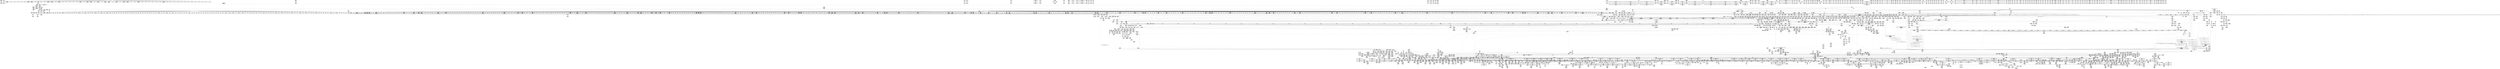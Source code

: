 digraph {
	CE0x606a790 [shape=record,shape=Mrecord,label="{CE0x606a790|GLOBAL:tomoyo_audit_path2_log|*Constant*|*SummSource*}"]
	CE0x88328e0 [shape=record,shape=Mrecord,label="{CE0x88328e0|tomoyo_path2_perm:lor.lhs.false|*SummSource*}"]
	CE0x551b890 [shape=record,shape=Mrecord,label="{CE0x551b890|VOIDTB_TE:_CE_168,169_}"]
	CE0x744e490 [shape=record,shape=Mrecord,label="{CE0x744e490|0:_i8,_array:_GCRE_tomoyo_index2category_constant_39_x_i8_c_00_00_00_00_00_00_00_00_00_00_00_00_00_00_00_00_00_00_00_00_00_00_00_01_01_01_01_01_01_01_01_01_01_01_01_01_01_01_02_,_align_16:_elem_15::|security/tomoyo/util.c,983}"]
	CE0x73a74c0 [shape=record,shape=Mrecord,label="{CE0x73a74c0|0:_i16,_:_CRE_2,4_|*MultipleSource*|security/tomoyo/file.c,912|security/tomoyo/file.c,912|security/tomoyo/file.c,912}"]
	CE0x893ede0 [shape=record,shape=Mrecord,label="{CE0x893ede0|GLOBAL:tomoyo_get_mode|*Constant*}"]
	CE0x70a2240 [shape=record,shape=Mrecord,label="{CE0x70a2240|tomoyo_path2_perm:if.then|*SummSource*}"]
	CE0x6240f70 [shape=record,shape=Mrecord,label="{CE0x6240f70|tomoyo_audit_path2_log:param3|security/tomoyo/file.c,183|*SummSource*}"]
	CE0x6236800 [shape=record,shape=Mrecord,label="{CE0x6236800|tomoyo_const_part_length:if.end}"]
	CE0x8b08b90 [shape=record,shape=Mrecord,label="{CE0x8b08b90|tomoyo_path2_perm:if.end8|*SummSource*}"]
	CE0x7076150 [shape=record,shape=Mrecord,label="{CE0x7076150|104:_%struct.inode*,_:_CRE_159,160_}"]
	CE0x88ffef0 [shape=record,shape=Mrecord,label="{CE0x88ffef0|0:_i16,_:_CRE_224,232_|*MultipleSource*|security/tomoyo/file.c,912|security/tomoyo/file.c,912|security/tomoyo/file.c,912}"]
	CE0x7e58f30 [shape=record,shape=Mrecord,label="{CE0x7e58f30|VOIDTB_TE:_CE_163,164_}"]
	CE0x8991b20 [shape=record,shape=Mrecord,label="{CE0x8991b20|i64*_getelementptr_inbounds_(_5_x_i64_,_5_x_i64_*___llvm_gcov_ctr28130,_i64_0,_i64_3)|*Constant*}"]
	CE0x7438600 [shape=record,shape=Mrecord,label="{CE0x7438600|tomoyo_get_mode:tmp5|security/tomoyo/util.c,978}"]
	CE0x60a5870 [shape=record,shape=Mrecord,label="{CE0x60a5870|i64_ptrtoint_(i8*_blockaddress(_rcu_lock_acquire,_%__here)_to_i64)|*Constant*|*SummSource*}"]
	CE0x6e13a90 [shape=record,shape=Mrecord,label="{CE0x6e13a90|tomoyo_const_part_length:tmp51|security/tomoyo/util.c,651|*SummSource*}"]
	CE0x6f2f860 [shape=record,shape=Mrecord,label="{CE0x6f2f860|tomoyo_const_part_length:if.then27}"]
	CE0x725dfe0 [shape=record,shape=Mrecord,label="{CE0x725dfe0|104:_%struct.inode*,_:_CRE_146,147_}"]
	CE0x6f7a890 [shape=record,shape=Mrecord,label="{CE0x6f7a890|i64*_getelementptr_inbounds_(_30_x_i64_,_30_x_i64_*___llvm_gcov_ctr13,_i64_0,_i64_19)|*Constant*}"]
	CE0x88c4710 [shape=record,shape=Mrecord,label="{CE0x88c4710|tomoyo_const_part_length:incdec.ptr19|security/tomoyo/util.c,643|*SummSource*}"]
	CE0x5476a40 [shape=record,shape=Mrecord,label="{CE0x5476a40|0:_i16,_:_CRE_875,876_}"]
	CE0x6e206d0 [shape=record,shape=Mrecord,label="{CE0x6e206d0|tomoyo_path2_perm:tmp15|security/tomoyo/file.c,900}"]
	CE0x88983a0 [shape=record,shape=Mrecord,label="{CE0x88983a0|0:_i16,_:_CRE_605,606_}"]
	CE0x55b5f10 [shape=record,shape=Mrecord,label="{CE0x55b5f10|GLOBAL:tomoyo_const_part_length|*Constant*|*SummSource*}"]
	CE0x88325f0 [shape=record,shape=Mrecord,label="{CE0x88325f0|tomoyo_init_request_info:domain.addr.0|*SummSink*}"]
	CE0x703d810 [shape=record,shape=Mrecord,label="{CE0x703d810|0:_i16,_:_CRE_264,265_}"]
	CE0x895d600 [shape=record,shape=Mrecord,label="{CE0x895d600|i64*_getelementptr_inbounds_(_30_x_i64_,_30_x_i64_*___llvm_gcov_ctr13,_i64_0,_i64_24)|*Constant*}"]
	CE0x54b6a60 [shape=record,shape=Mrecord,label="{CE0x54b6a60|0:_i16,_:_CRE_935,936_}"]
	CE0x88a1090 [shape=record,shape=Mrecord,label="{CE0x88a1090|VOIDTB_TE:_CE_196,197_}"]
	CE0x89113e0 [shape=record,shape=Mrecord,label="{CE0x89113e0|0:_i16,_:_CRE_503,504_}"]
	CE0x72b9a70 [shape=record,shape=Mrecord,label="{CE0x72b9a70|0:_%struct.tomoyo_obj_info*,_24:_%struct.tomoyo_path_info*,_32:_%struct.tomoyo_path_info*,_40:_i8,_72:_i8,_76:_i8,_:_SCMRE_44,45_}"]
	CE0x6ed2180 [shape=record,shape=Mrecord,label="{CE0x6ed2180|tomoyo_read_unlock:entry|*SummSink*}"]
	CE0x53fd9b0 [shape=record,shape=Mrecord,label="{CE0x53fd9b0|tomoyo_domain:tmp10|security/tomoyo/common.h,1205|*SummSink*}"]
	CE0x5fd0e70 [shape=record,shape=Mrecord,label="{CE0x5fd0e70|tomoyo_get_mode:and|security/tomoyo/util.c,987|*SummSource*}"]
	CE0x7366220 [shape=record,shape=Mrecord,label="{CE0x7366220|i64*_getelementptr_inbounds_(_31_x_i64_,_31_x_i64_*___llvm_gcov_ctr43150,_i64_0,_i64_16)|*Constant*}"]
	CE0x89ad700 [shape=record,shape=Mrecord,label="{CE0x89ad700|tomoyo_domain:tmp21|security/tomoyo/common.h,1205}"]
	CE0x54088f0 [shape=record,shape=Mrecord,label="{CE0x54088f0|tomoyo_get_mode:conv10|security/tomoyo/util.c,985|*SummSource*}"]
	CE0x89c7150 [shape=record,shape=Mrecord,label="{CE0x89c7150|tomoyo_fill_path_info:tmp|*SummSink*}"]
	CE0x7443470 [shape=record,shape=Mrecord,label="{CE0x7443470|tomoyo_add_slash:call|security/tomoyo/file.c,136|*SummSink*}"]
	CE0x549cfd0 [shape=record,shape=Mrecord,label="{CE0x549cfd0|0:_i16,_:_CRE_900,901_}"]
	CE0x61e01a0 [shape=record,shape=Mrecord,label="{CE0x61e01a0|tomoyo_path_link:mnt1|security/tomoyo/tomoyo.c,278|*SummSource*}"]
	CE0x6423520 [shape=record,shape=Mrecord,label="{CE0x6423520|VOIDTB_TE:_CE_216,217_}"]
	CE0x71ae4c0 [shape=record,shape=Mrecord,label="{CE0x71ae4c0|VOIDTB_TE:_CE_209,210_}"]
	CE0x6ef2380 [shape=record,shape=Mrecord,label="{CE0x6ef2380|rcu_lock_acquire:tmp2|*SummSource*}"]
	CE0x8822de0 [shape=record,shape=Mrecord,label="{CE0x8822de0|__llvm_gcov_indirect_counter_increment:entry}"]
	CE0x615ecc0 [shape=record,shape=Mrecord,label="{CE0x615ecc0|tomoyo_path2_perm:path219|security/tomoyo/file.c,922}"]
	CE0x703cf90 [shape=record,shape=Mrecord,label="{CE0x703cf90|0:_i16,_:_CRE_256,257_}"]
	CE0x7330900 [shape=record,shape=Mrecord,label="{CE0x7330900|GLOBAL:__llvm_gcov_ctr26|Global_var:__llvm_gcov_ctr26}"]
	CE0x70665b0 [shape=record,shape=Mrecord,label="{CE0x70665b0|104:_%struct.inode*,_:_CRE_191,192_}"]
	CE0x72e1ab0 [shape=record,shape=Mrecord,label="{CE0x72e1ab0|tomoyo_path2_perm:tmp24|security/tomoyo/file.c,906|*SummSource*}"]
	CE0x72ccb50 [shape=record,shape=Mrecord,label="{CE0x72ccb50|tomoyo_path2_perm:tmp30|security/tomoyo/file.c,912|*SummSink*}"]
	CE0x73be3a0 [shape=record,shape=Mrecord,label="{CE0x73be3a0|i64*_getelementptr_inbounds_(_5_x_i64_,_5_x_i64_*___llvm_gcov_ctr32134,_i64_0,_i64_0)|*Constant*}"]
	CE0x73de980 [shape=record,shape=Mrecord,label="{CE0x73de980|__llvm_gcov_indirect_counter_increment:exit|*SummSink*}"]
	CE0x7369360 [shape=record,shape=Mrecord,label="{CE0x7369360|0:_i8,_array:_GCRE_tomoyo_index2category_constant_39_x_i8_c_00_00_00_00_00_00_00_00_00_00_00_00_00_00_00_00_00_00_00_00_00_00_00_01_01_01_01_01_01_01_01_01_01_01_01_01_01_01_02_,_align_16:_elem_26::|security/tomoyo/util.c,983}"]
	CE0x74254d0 [shape=record,shape=Mrecord,label="{CE0x74254d0|i64*_getelementptr_inbounds_(_31_x_i64_,_31_x_i64_*___llvm_gcov_ctr43150,_i64_0,_i64_0)|*Constant*|*SummSource*}"]
	CE0x539c450 [shape=record,shape=Mrecord,label="{CE0x539c450|GLOBAL:tomoyo_index2category|Global_var:tomoyo_index2category|*SummSource*}"]
	CE0x52debc0 [shape=record,shape=Mrecord,label="{CE0x52debc0|_call_void___srcu_read_unlock(%struct.srcu_struct*_%sp,_i32_%idx)_#9,_!dbg_!38906|include/linux/srcu.h,237|*SummSink*}"]
	CE0x54af5f0 [shape=record,shape=Mrecord,label="{CE0x54af5f0|0:_i16,_:_CRE_917,918_}"]
	CE0x7318c90 [shape=record,shape=Mrecord,label="{CE0x7318c90|tomoyo_fill_path_info:tmp}"]
	CE0x70164c0 [shape=record,shape=Mrecord,label="{CE0x70164c0|tomoyo_fill_path_info:call11|security/tomoyo/util.c,669|*SummSink*}"]
	CE0x8863f80 [shape=record,shape=Mrecord,label="{CE0x8863f80|GLOBAL:rcu_lock_release|*Constant*}"]
	CE0x889b080 [shape=record,shape=Mrecord,label="{CE0x889b080|tomoyo_path2_perm:mode|security/tomoyo/file.c,933}"]
	CE0x7308f00 [shape=record,shape=Mrecord,label="{CE0x7308f00|_ret_i32_%call,_!dbg_!38917|security/tomoyo/file.c,181|*SummSource*}"]
	CE0x7066ba0 [shape=record,shape=Mrecord,label="{CE0x7066ba0|104:_%struct.inode*,_:_CRE_196,197_}"]
	CE0x889ca90 [shape=record,shape=Mrecord,label="{CE0x889ca90|srcu_read_unlock:tmp|*SummSource*}"]
	CE0x6f6a670 [shape=record,shape=Mrecord,label="{CE0x6f6a670|0:_i16,_:_CRE_180,181_}"]
	CE0x889adb0 [shape=record,shape=Mrecord,label="{CE0x889adb0|tomoyo_path2_perm:mode|security/tomoyo/file.c,933|*SummSource*}"]
	CE0x8b33810 [shape=record,shape=Mrecord,label="{CE0x8b33810|tomoyo_get_mode:bb}"]
	CE0x7120e30 [shape=record,shape=Mrecord,label="{CE0x7120e30|tomoyo_init_request_info:if.then|*SummSink*}"]
	CE0x630c9d0 [shape=record,shape=Mrecord,label="{CE0x630c9d0|tomoyo_const_part_length:tmp14|security/tomoyo/util.c,626|*SummSink*}"]
	CE0x7283400 [shape=record,shape=Mrecord,label="{CE0x7283400|104:_%struct.inode*,_:_CRE_177,178_}"]
	CE0x70152c0 [shape=record,shape=Mrecord,label="{CE0x70152c0|tomoyo_fill_path_info:cmp8|security/tomoyo/util.c,668|*SummSink*}"]
	CE0x6f03e90 [shape=record,shape=Mrecord,label="{CE0x6f03e90|0:_i16,_:_CRE_128,136_|*MultipleSource*|security/tomoyo/file.c,912|security/tomoyo/file.c,912|security/tomoyo/file.c,912}"]
	CE0x62414e0 [shape=record,shape=Mrecord,label="{CE0x62414e0|tomoyo_audit_path2_log:filename1|security/tomoyo/file.c,183}"]
	CE0x7282e10 [shape=record,shape=Mrecord,label="{CE0x7282e10|104:_%struct.inode*,_:_CRE_172,173_}"]
	CE0x608f8c0 [shape=record,shape=Mrecord,label="{CE0x608f8c0|rcu_lock_release:bb|*SummSource*}"]
	CE0x62c0d10 [shape=record,shape=Mrecord,label="{CE0x62c0d10|tomoyo_audit_path2_log:tmp2|*SummSource*}"]
	CE0x893a9d0 [shape=record,shape=Mrecord,label="{CE0x893a9d0|i64_1|*Constant*}"]
	CE0x8ab2e60 [shape=record,shape=Mrecord,label="{CE0x8ab2e60|tomoyo_audit_path2_log:tmp4|security/tomoyo/file.c,182|*SummSink*}"]
	CE0x6fb04e0 [shape=record,shape=Mrecord,label="{CE0x6fb04e0|tomoyo_path2_perm:name|security/tomoyo/file.c,901}"]
	CE0x7049c20 [shape=record,shape=Mrecord,label="{CE0x7049c20|tomoyo_const_part_length:tmp7|security/tomoyo/util.c,625|*SummSink*}"]
	CE0x89661d0 [shape=record,shape=Mrecord,label="{CE0x89661d0|tomoyo_path2_perm:obj|security/tomoyo/file.c, 892|*SummSink*}"]
	CE0x720c0b0 [shape=record,shape=Mrecord,label="{CE0x720c0b0|i64*_getelementptr_inbounds_(_11_x_i64_,_11_x_i64_*___llvm_gcov_ctr54147,_i64_0,_i64_1)|*Constant*}"]
	CE0x72613a0 [shape=record,shape=Mrecord,label="{CE0x72613a0|i64*_getelementptr_inbounds_(_4_x_i64_,_4_x_i64_*___llvm_gcov_ctr33,_i64_0,_i64_0)|*Constant*|*SummSink*}"]
	CE0x88886c0 [shape=record,shape=Mrecord,label="{CE0x88886c0|0:_i16,_:_CRE_344,352_|*MultipleSource*|security/tomoyo/file.c,912|security/tomoyo/file.c,912|security/tomoyo/file.c,912}"]
	CE0x61fcde0 [shape=record,shape=Mrecord,label="{CE0x61fcde0|tomoyo_const_part_length:tmp9|security/tomoyo/util.c,626|*SummSink*}"]
	CE0x6048210 [shape=record,shape=Mrecord,label="{CE0x6048210|104:_%struct.inode*,_:_CRE_315,316_}"]
	CE0x5f8d880 [shape=record,shape=Mrecord,label="{CE0x5f8d880|tomoyo_get_mode:tmp25|security/tomoyo/util.c,987}"]
	CE0x8b11910 [shape=record,shape=Mrecord,label="{CE0x8b11910|tomoyo_path2_perm:param_type|security/tomoyo/file.c,921|*SummSink*}"]
	CE0x88c4f10 [shape=record,shape=Mrecord,label="{CE0x88c4f10|tomoyo_const_part_length:tmp3|security/tomoyo/util.c,624}"]
	CE0x7262b00 [shape=record,shape=Mrecord,label="{CE0x7262b00|i8*_undef|*Constant*}"]
	CE0x609ce80 [shape=record,shape=Mrecord,label="{CE0x609ce80|0:_i16,_:_CRE_563,564_}"]
	CE0x72aa9f0 [shape=record,shape=Mrecord,label="{CE0x72aa9f0|tomoyo_const_part_length:lor.lhs.false}"]
	CE0x723f8d0 [shape=record,shape=Mrecord,label="{CE0x723f8d0|tomoyo_path2_perm:out}"]
	CE0x88ee1a0 [shape=record,shape=Mrecord,label="{CE0x88ee1a0|tomoyo_path2_perm:d_inode|security/tomoyo/file.c,912}"]
	CE0x52f8eb0 [shape=record,shape=Mrecord,label="{CE0x52f8eb0|_call_void_mcount()_#3|*SummSink*}"]
	CE0x71b0770 [shape=record,shape=Mrecord,label="{CE0x71b0770|i8*_getelementptr_inbounds_(_15_x_i8_,_15_x_i8_*_.str3,_i32_0,_i32_0)|*Constant*|*SummSink*}"]
	CE0x61ff510 [shape=record,shape=Mrecord,label="{CE0x61ff510|tomoyo_get_mode:tmp16|security/tomoyo/util.c,983|*SummSource*}"]
	CE0x7097fe0 [shape=record,shape=Mrecord,label="{CE0x7097fe0|0:_i8*,_array:_GCRE_tomoyo_mac_keywords_external_constant_42_x_i8*_:_elem_7::|security/tomoyo/file.c,181}"]
	CE0x54b6100 [shape=record,shape=Mrecord,label="{CE0x54b6100|0:_i16,_:_CRE_926,927_}"]
	CE0x72da0a0 [shape=record,shape=Mrecord,label="{CE0x72da0a0|GLOBAL:tomoyo_get_realpath|*Constant*|*SummSink*}"]
	CE0x6fd0330 [shape=record,shape=Mrecord,label="{CE0x6fd0330|tomoyo_const_part_length:tmp9|security/tomoyo/util.c,626}"]
	CE0x6f01fc0 [shape=record,shape=Mrecord,label="{CE0x6f01fc0|128:_i8*,_1208:_%struct.file*,_:_CMRE_120,128_|*MultipleSource*|security/tomoyo/common.h,1205|security/tomoyo/common.h,1205}"]
	CE0x73a0630 [shape=record,shape=Mrecord,label="{CE0x73a0630|tomoyo_fill_path_info:tmp7|security/tomoyo/util.c,667|*SummSink*}"]
	CE0x71168c0 [shape=record,shape=Mrecord,label="{CE0x71168c0|tomoyo_add_slash:call|security/tomoyo/file.c,136}"]
	CE0x889c890 [shape=record,shape=Mrecord,label="{CE0x889c890|tomoyo_domain:tmp17|security/tomoyo/common.h,1205|*SummSink*}"]
	CE0x6f91f20 [shape=record,shape=Mrecord,label="{CE0x6f91f20|tomoyo_const_part_length:sw.epilog}"]
	CE0x5505370 [shape=record,shape=Mrecord,label="{CE0x5505370|tomoyo_get_mode:tmp28|security/tomoyo/util.c,988|*SummSource*}"]
	CE0x88ac210 [shape=record,shape=Mrecord,label="{CE0x88ac210|0:_i16,_:_CRE_302,303_}"]
	CE0x7366a60 [shape=record,shape=Mrecord,label="{CE0x7366a60|_call_void___llvm_gcov_indirect_counter_increment114(i32*___llvm_gcov_global_state_pred45,_i64**_getelementptr_inbounds_(_3_x_i64*_,_3_x_i64*_*___llvm_gcda_edge_table44,_i64_0,_i64_2)),_!dbg_!38930|security/tomoyo/util.c,640}"]
	CE0x53af360 [shape=record,shape=Mrecord,label="{CE0x53af360|__llvm_gcov_indirect_counter_increment114:tmp3|*SummSink*}"]
	CE0x5312d80 [shape=record,shape=Mrecord,label="{CE0x5312d80|tomoyo_domain:tmp9|security/tomoyo/common.h,1205}"]
	CE0x720c9a0 [shape=record,shape=Mrecord,label="{CE0x720c9a0|VOIDTB_TE:_CE_6384,6388_|*MultipleSource*|security/tomoyo/util.c,1010|Function::tomoyo_get_mode&Arg::ns::}"]
	CE0x536c090 [shape=record,shape=Mrecord,label="{CE0x536c090|i8*_undef|*Constant*|*SummSource*}"]
	CE0x6249f20 [shape=record,shape=Mrecord,label="{CE0x6249f20|128:_i8*,_1208:_%struct.file*,_:_CMRE_26,27_}"]
	CE0x61df820 [shape=record,shape=Mrecord,label="{CE0x61df820|tomoyo_path2_perm:tmp5|security/tomoyo/file.c,893|*SummSink*}"]
	CE0x89ee170 [shape=record,shape=Mrecord,label="{CE0x89ee170|i32_4|*Constant*|*SummSink*}"]
	CE0x623dae0 [shape=record,shape=Mrecord,label="{CE0x623dae0|40:_%struct.tomoyo_policy_namespace*,_48:_i8,_:_GCRE_tomoyo_kernel_domain_external_global_%struct.tomoyo_domain_info_59,60_}"]
	CE0x614e2f0 [shape=record,shape=Mrecord,label="{CE0x614e2f0|tomoyo_path2_perm:path224|security/tomoyo/file.c,924|*SummSink*}"]
	CE0x6e50f30 [shape=record,shape=Mrecord,label="{CE0x6e50f30|tomoyo_path2_perm:tmp64|security/tomoyo/file.c,935|*SummSink*}"]
	CE0x724ce70 [shape=record,shape=Mrecord,label="{CE0x724ce70|GLOBAL:tomoyo_init_request_info|*Constant*|*SummSink*}"]
	CE0x88409a0 [shape=record,shape=Mrecord,label="{CE0x88409a0|i64*_getelementptr_inbounds_(_2_x_i64_,_2_x_i64_*___llvm_gcov_ctr31,_i64_0,_i64_0)|*Constant*|*SummSource*}"]
	CE0x893f0a0 [shape=record,shape=Mrecord,label="{CE0x893f0a0|tomoyo_get_mode:entry}"]
	CE0x6ef2530 [shape=record,shape=Mrecord,label="{CE0x6ef2530|0:_i8,_array:_GCRE_tomoyo_index2category_constant_39_x_i8_c_00_00_00_00_00_00_00_00_00_00_00_00_00_00_00_00_00_00_00_00_00_00_00_01_01_01_01_01_01_01_01_01_01_01_01_01_01_01_02_,_align_16:_elem_6::|security/tomoyo/util.c,983}"]
	CE0x73933e0 [shape=record,shape=Mrecord,label="{CE0x73933e0|tomoyo_path2_perm:tmp12|security/tomoyo/file.c,898}"]
	CE0x533aa00 [shape=record,shape=Mrecord,label="{CE0x533aa00|_ret_void,_!dbg_!38904|security/tomoyo/common.h,1110|*SummSource*}"]
	CE0x732eec0 [shape=record,shape=Mrecord,label="{CE0x732eec0|tomoyo_const_part_length:tmp30|security/tomoyo/util.c,641|*SummSink*}"]
	CE0x6fb6540 [shape=record,shape=Mrecord,label="{CE0x6fb6540|_ret_i32_%call,_!dbg_!38912|security/tomoyo/tomoyo.c,280|*SummSource*}"]
	CE0x89d4b90 [shape=record,shape=Mrecord,label="{CE0x89d4b90|tomoyo_init_request_info:tmp10|security/tomoyo/util.c,1006|*SummSink*}"]
	CE0x71f8cd0 [shape=record,shape=Mrecord,label="{CE0x71f8cd0|tomoyo_path2_perm:lor.lhs.false10|*SummSink*}"]
	CE0x8977200 [shape=record,shape=Mrecord,label="{CE0x8977200|128:_i8*,_1208:_%struct.file*,_:_CMRE_38,39_}"]
	CE0x722b440 [shape=record,shape=Mrecord,label="{CE0x722b440|0:_i8,_array:_GCRE_tomoyo_index2category_constant_39_x_i8_c_00_00_00_00_00_00_00_00_00_00_00_00_00_00_00_00_00_00_00_00_00_00_00_01_01_01_01_01_01_01_01_01_01_01_01_01_01_01_02_,_align_16:_elem_10::|security/tomoyo/util.c,983}"]
	CE0x63ff820 [shape=record,shape=Mrecord,label="{CE0x63ff820|tomoyo_const_part_length:tmp46|security/tomoyo/util.c,646|*SummSink*}"]
	CE0x615ed30 [shape=record,shape=Mrecord,label="{CE0x615ed30|tomoyo_path2_perm:path219|security/tomoyo/file.c,922|*SummSource*}"]
	CE0x60f63d0 [shape=record,shape=Mrecord,label="{CE0x60f63d0|_call_void_rcu_lock_acquire(%struct.lockdep_map*_%dep_map)_#9,_!dbg_!38906|include/linux/srcu.h,222|*SummSource*}"]
	CE0x558cff0 [shape=record,shape=Mrecord,label="{CE0x558cff0|tomoyo_audit_path2_log:path26|security/tomoyo/file.c,184|*SummSource*}"]
	CE0x6ed04b0 [shape=record,shape=Mrecord,label="{CE0x6ed04b0|tomoyo_get_mode:tmp3|security/tomoyo/util.c,978}"]
	CE0x53d4610 [shape=record,shape=Mrecord,label="{CE0x53d4610|0:_i16,_:_CRE_626,627_}"]
	CE0x708a270 [shape=record,shape=Mrecord,label="{CE0x708a270|0:_i16,_:_CRE_198,199_}"]
	CE0x63689f0 [shape=record,shape=Mrecord,label="{CE0x63689f0|tomoyo_path2_perm:tmp52|security/tomoyo/file.c,928|*SummSink*}"]
	CE0x7e55230 [shape=record,shape=Mrecord,label="{CE0x7e55230|tomoyo_const_part_length:filename|Function::tomoyo_const_part_length&Arg::filename::}"]
	CE0x88edda0 [shape=record,shape=Mrecord,label="{CE0x88edda0|i32_5|*Constant*|*SummSource*}"]
	CE0x62cb5b0 [shape=record,shape=Mrecord,label="{CE0x62cb5b0|tomoyo_add_slash:if.end|*SummSink*}"]
	CE0x6e1a090 [shape=record,shape=Mrecord,label="{CE0x6e1a090|tomoyo_const_part_length:tmp53|security/tomoyo/util.c,652|*SummSink*}"]
	CE0x6e6b5a0 [shape=record,shape=Mrecord,label="{CE0x6e6b5a0|tomoyo_const_part_length:conv14|security/tomoyo/util.c,641}"]
	CE0x7057720 [shape=record,shape=Mrecord,label="{CE0x7057720|0:_i16,_:_CRE_186,187_}"]
	CE0x6ecf990 [shape=record,shape=Mrecord,label="{CE0x6ecf990|0:_i16,_:_CRE_572,573_}"]
	CE0x6e14480 [shape=record,shape=Mrecord,label="{CE0x6e14480|tomoyo_const_part_length:retval.0|*SummSink*}"]
	CE0x7e699b0 [shape=record,shape=Mrecord,label="{CE0x7e699b0|__llvm_gcov_indirect_counter_increment:tmp6|*SummSource*}"]
	CE0x61911e0 [shape=record,shape=Mrecord,label="{CE0x61911e0|tomoyo_const_part_length:cmp12|security/tomoyo/util.c,641|*SummSink*}"]
	CE0x73288b0 [shape=record,shape=Mrecord,label="{CE0x73288b0|tomoyo_path2_perm:tmp48|security/tomoyo/file.c,928|*SummSink*}"]
	CE0x5226b10 [shape=record,shape=Mrecord,label="{CE0x5226b10|_ret_void,_!dbg_!38908|include/linux/rcupdate.h,424}"]
	CE0x72d1800 [shape=record,shape=Mrecord,label="{CE0x72d1800|tomoyo_path2_perm:tmp36|security/tomoyo/file.c,912}"]
	CE0x6ec3940 [shape=record,shape=Mrecord,label="{CE0x6ec3940|i64_1|*Constant*}"]
	CE0x5673110 [shape=record,shape=Mrecord,label="{CE0x5673110|tomoyo_path2_perm:tmp3|security/tomoyo/file.c,892}"]
	CE0x635a330 [shape=record,shape=Mrecord,label="{CE0x635a330|_ret_void}"]
	CE0x72109d0 [shape=record,shape=Mrecord,label="{CE0x72109d0|tomoyo_const_part_length:conv14|security/tomoyo/util.c,641|*SummSink*}"]
	CE0x73be630 [shape=record,shape=Mrecord,label="{CE0x73be630|_ret_void|*SummSink*}"]
	CE0x54b6b70 [shape=record,shape=Mrecord,label="{CE0x54b6b70|0:_i16,_:_CRE_976,977_}"]
	CE0x6e14be0 [shape=record,shape=Mrecord,label="{CE0x6e14be0|_ret_void,_!dbg_!38929|security/tomoyo/util.c,670|*SummSink*}"]
	CE0x5416cb0 [shape=record,shape=Mrecord,label="{CE0x5416cb0|i64_8|*Constant*}"]
	CE0x6175be0 [shape=record,shape=Mrecord,label="{CE0x6175be0|tomoyo_path2_perm:tmp6|security/tomoyo/file.c,893|*SummSink*}"]
	CE0x62416a0 [shape=record,shape=Mrecord,label="{CE0x62416a0|i8*_getelementptr_inbounds_(_15_x_i8_,_15_x_i8_*_.str3,_i32_0,_i32_0)|*Constant*|*SummSource*}"]
	CE0x88ee090 [shape=record,shape=Mrecord,label="{CE0x88ee090|tomoyo_path2_perm:d_inode|security/tomoyo/file.c,912|*SummSink*}"]
	CE0x7349800 [shape=record,shape=Mrecord,label="{CE0x7349800|tomoyo_path2_perm:buf2|security/tomoyo/file.c, 890|*SummSource*}"]
	CE0x53c6f00 [shape=record,shape=Mrecord,label="{CE0x53c6f00|tomoyo_get_mode:tmp24|security/tomoyo/util.c,986}"]
	CE0x7282bb0 [shape=record,shape=Mrecord,label="{CE0x7282bb0|104:_%struct.inode*,_:_CRE_170,171_}"]
	CE0x70e36c0 [shape=record,shape=Mrecord,label="{CE0x70e36c0|tomoyo_get_realpath:retval.0|*SummSink*}"]
	CE0x558ded0 [shape=record,shape=Mrecord,label="{CE0x558ded0|tomoyo_audit_path2_log:tmp10|security/tomoyo/file.c,184}"]
	CE0x6e761e0 [shape=record,shape=Mrecord,label="{CE0x6e761e0|rcu_lock_release:tmp5|include/linux/rcupdate.h,423|*SummSink*}"]
	CE0x6437550 [shape=record,shape=Mrecord,label="{CE0x6437550|tomoyo_add_slash:tmp1|*SummSource*}"]
	CE0x541a180 [shape=record,shape=Mrecord,label="{CE0x541a180|tomoyo_audit_path2_log:name|security/tomoyo/file.c,183|*SummSource*}"]
	CE0x549d710 [shape=record,shape=Mrecord,label="{CE0x549d710|0:_i16,_:_CRE_907,908_}"]
	CE0x7e563a0 [shape=record,shape=Mrecord,label="{CE0x7e563a0|VOIDTB_TE:_CE_315,316_}"]
	CE0x60f6690 [shape=record,shape=Mrecord,label="{CE0x60f6690|GLOBAL:rcu_lock_acquire|*Constant*|*SummSink*}"]
	CE0x53b2230 [shape=record,shape=Mrecord,label="{CE0x53b2230|0:_i16,_:_CRE_870,871_}"]
	CE0x88884b0 [shape=record,shape=Mrecord,label="{CE0x88884b0|0:_i16,_:_CRE_336,344_|*MultipleSource*|security/tomoyo/file.c,912|security/tomoyo/file.c,912|security/tomoyo/file.c,912}"]
	CE0x704c0d0 [shape=record,shape=Mrecord,label="{CE0x704c0d0|0:_i8,_array:_GCRE_tomoyo_index2category_constant_39_x_i8_c_00_00_00_00_00_00_00_00_00_00_00_00_00_00_00_00_00_00_00_00_00_00_00_01_01_01_01_01_01_01_01_01_01_01_01_01_01_01_02_,_align_16:_elem_31::|security/tomoyo/util.c,983}"]
	CE0x723c040 [shape=record,shape=Mrecord,label="{CE0x723c040|tomoyo_path2_perm:out|*SummSource*}"]
	CE0x71aea00 [shape=record,shape=Mrecord,label="{CE0x71aea00|i32_0|*Constant*}"]
	CE0x62c99d0 [shape=record,shape=Mrecord,label="{CE0x62c99d0|tomoyo_read_lock:entry}"]
	CE0x70e3190 [shape=record,shape=Mrecord,label="{CE0x70e3190|i1_true|*Constant*}"]
	"CONST[source:1(input),value:2(dynamic)][purpose:{object}][SrcIdx:15]"
	CE0x6e59a50 [shape=record,shape=Mrecord,label="{CE0x6e59a50|tomoyo_path2_perm:tmp14|security/tomoyo/file.c,900|*SummSink*}"]
	CE0x8912c00 [shape=record,shape=Mrecord,label="{CE0x8912c00|__llvm_gcov_indirect_counter_increment:tmp2}"]
	CE0x61bb3a0 [shape=record,shape=Mrecord,label="{CE0x61bb3a0|tomoyo_fill_path_info:tmp10}"]
	CE0x62b5640 [shape=record,shape=Mrecord,label="{CE0x62b5640|i32_55|*Constant*|*SummSink*}"]
	CE0x88f2440 [shape=record,shape=Mrecord,label="{CE0x88f2440|i64_0|*Constant*}"]
	CE0x7192b50 [shape=record,shape=Mrecord,label="{CE0x7192b50|0:_i16,_:_CRE_286,287_}"]
	CE0x895d360 [shape=record,shape=Mrecord,label="{CE0x895d360|i64_23|*Constant*}"]
	CE0x72d1b80 [shape=record,shape=Mrecord,label="{CE0x72d1b80|tomoyo_path2_perm:tmp36|security/tomoyo/file.c,912|*SummSink*}"]
	CE0x89dd8f0 [shape=record,shape=Mrecord,label="{CE0x89dd8f0|tomoyo_path2_perm:call5|security/tomoyo/file.c,904|*SummSink*}"]
	CE0x8966cf0 [shape=record,shape=Mrecord,label="{CE0x8966cf0|i64_2|*Constant*|*SummSource*}"]
	CE0x6ec3630 [shape=record,shape=Mrecord,label="{CE0x6ec3630|tomoyo_const_part_length:tmp19|security/tomoyo/util.c,628}"]
	CE0x62755a0 [shape=record,shape=Mrecord,label="{CE0x62755a0|tomoyo_path_link:new_dentry|Function::tomoyo_path_link&Arg::new_dentry::|*SummSink*}"]
	CE0x6e15900 [shape=record,shape=Mrecord,label="{CE0x6e15900|tomoyo_get_realpath:tmp10|security/tomoyo/file.c,155}"]
	CE0x73f8330 [shape=record,shape=Mrecord,label="{CE0x73f8330|tomoyo_add_slash:tmp9|security/tomoyo/file.c,136|*SummSource*}"]
	CE0x6f229a0 [shape=record,shape=Mrecord,label="{CE0x6f229a0|tomoyo_path2_perm:obj18|security/tomoyo/file.c,920|*SummSink*}"]
	CE0x6068d80 [shape=record,shape=Mrecord,label="{CE0x6068d80|tomoyo_fill_path_info:tmp4|security/tomoyo/util.c,667|*SummSink*}"]
	CE0x72fd1b0 [shape=record,shape=Mrecord,label="{CE0x72fd1b0|tomoyo_fill_path_info:tmp8|security/tomoyo/util.c,667}"]
	CE0x735a380 [shape=record,shape=Mrecord,label="{CE0x735a380|0:_i16,_:_CRE_75,76_}"]
	CE0x88555d0 [shape=record,shape=Mrecord,label="{CE0x88555d0|GLOBAL:__llvm_gcov_indirect_counter_increment|*Constant*}"]
	CE0x73330c0 [shape=record,shape=Mrecord,label="{CE0x73330c0|tomoyo_const_part_length:if.end18|*SummSource*}"]
	CE0x8886790 [shape=record,shape=Mrecord,label="{CE0x8886790|tomoyo_path2_perm:tmp4|security/tomoyo/file.c,892}"]
	CE0x6e50a10 [shape=record,shape=Mrecord,label="{CE0x6e50a10|tomoyo_path2_perm:tmp63|security/tomoyo/file.c,935|*SummSink*}"]
	CE0x5fd13f0 [shape=record,shape=Mrecord,label="{CE0x5fd13f0|tomoyo_get_mode:retval.0|*SummSink*}"]
	CE0x73284d0 [shape=record,shape=Mrecord,label="{CE0x73284d0|tomoyo_path2_perm:cmp26|security/tomoyo/file.c,928}"]
	CE0x6f68440 [shape=record,shape=Mrecord,label="{CE0x6f68440|0:_i16,_:_CRE_464,472_|*MultipleSource*|security/tomoyo/file.c,912|security/tomoyo/file.c,912|security/tomoyo/file.c,912}"]
	CE0x88e2790 [shape=record,shape=Mrecord,label="{CE0x88e2790|i32_1|*Constant*}"]
	CE0x8adb900 [shape=record,shape=Mrecord,label="{CE0x8adb900|tomoyo_path2_perm:tmp1|*SummSource*}"]
	CE0x893a080 [shape=record,shape=Mrecord,label="{CE0x893a080|VOIDTB_TE:_CE_88,96_|Function::tomoyo_path_link&Arg::new_dentry::}"]
	CE0x6e9cc70 [shape=record,shape=Mrecord,label="{CE0x6e9cc70|_call_void_tomoyo_add_slash(%struct.tomoyo_path_info*_%buf2)_#9,_!dbg_!38952|security/tomoyo/file.c,917}"]
	CE0x8922e20 [shape=record,shape=Mrecord,label="{CE0x8922e20|COLLAPSED:_GCMRE_.str2_private_unnamed_addr_constant_2_x_i8_c_/_00_,_align_1:_elem_0:default:}"]
	CE0x60e5d00 [shape=record,shape=Mrecord,label="{CE0x60e5d00|tomoyo_fill_path_info:name1|security/tomoyo/util.c,663|*SummSink*}"]
	CE0x6fafbc0 [shape=record,shape=Mrecord,label="{CE0x6fafbc0|tomoyo_path2_perm:r|security/tomoyo/file.c, 891|*SummSink*}"]
	CE0x6ecf660 [shape=record,shape=Mrecord,label="{CE0x6ecf660|0:_i16,_:_CRE_569,570_}"]
	CE0x539bf00 [shape=record,shape=Mrecord,label="{CE0x539bf00|tomoyo_fill_path_info:conv3|security/tomoyo/util.c,666|*SummSink*}"]
	CE0x60337d0 [shape=record,shape=Mrecord,label="{CE0x60337d0|128:_i8*,_1208:_%struct.file*,_:_CMRE_4,5_}"]
	CE0x60f7960 [shape=record,shape=Mrecord,label="{CE0x60f7960|rcu_lock_acquire:tmp7|*SummSource*}"]
	CE0x7066810 [shape=record,shape=Mrecord,label="{CE0x7066810|104:_%struct.inode*,_:_CRE_193,194_}"]
	CE0x54f1870 [shape=record,shape=Mrecord,label="{CE0x54f1870|tomoyo_path2_perm:tmp33|security/tomoyo/file.c,912|*SummSource*}"]
	CE0x72fd4e0 [shape=record,shape=Mrecord,label="{CE0x72fd4e0|_call_void_mcount()_#3|*SummSource*}"]
	CE0x7192600 [shape=record,shape=Mrecord,label="{CE0x7192600|0:_i16,_:_CRE_281,282_}"]
	CE0x88aa1d0 [shape=record,shape=Mrecord,label="{CE0x88aa1d0|0:_i16,_:_CRE_154,155_}"]
	CE0x74631f0 [shape=record,shape=Mrecord,label="{CE0x74631f0|0:_i8*,_array:_GCRE_tomoyo_mac_keywords_external_constant_42_x_i8*_:_elem_9::|security/tomoyo/file.c,181}"]
	CE0x7281300 [shape=record,shape=Mrecord,label="{CE0x7281300|0:_i16,_:_CRE_486,487_}"]
	CE0x6f368a0 [shape=record,shape=Mrecord,label="{CE0x6f368a0|tomoyo_read_lock:tmp1}"]
	CE0x7360710 [shape=record,shape=Mrecord,label="{CE0x7360710|tomoyo_get_realpath:bb}"]
	CE0x8977480 [shape=record,shape=Mrecord,label="{CE0x8977480|128:_i8*,_1208:_%struct.file*,_:_CMRE_40,41_}"]
	CE0x6efb630 [shape=record,shape=Mrecord,label="{CE0x6efb630|_call_void_lock_release(%struct.lockdep_map*_%map,_i32_1,_i64_ptrtoint_(i8*_blockaddress(_rcu_lock_release,_%__here)_to_i64))_#9,_!dbg_!38907|include/linux/rcupdate.h,423|*SummSink*}"]
	CE0x539b590 [shape=record,shape=Mrecord,label="{CE0x539b590|tomoyo_fill_path_info:tmp3|security/tomoyo/util.c,667}"]
	CE0x6f68800 [shape=record,shape=Mrecord,label="{CE0x6f68800|0:_i16,_:_CRE_474,475_}"]
	CE0x5672d40 [shape=record,shape=Mrecord,label="{CE0x5672d40|tomoyo_path2_perm:entry|*SummSource*}"]
	CE0x6044670 [shape=record,shape=Mrecord,label="{CE0x6044670|104:_%struct.inode*,_:_CRE_219,220_}"]
	CE0x62edf60 [shape=record,shape=Mrecord,label="{CE0x62edf60|tomoyo_domain:do.end|*SummSink*}"]
	CE0x6fc52a0 [shape=record,shape=Mrecord,label="{CE0x6fc52a0|0:_i16,_:_CRE_146,147_}"]
	CE0x60332c0 [shape=record,shape=Mrecord,label="{CE0x60332c0|128:_i8*,_1208:_%struct.file*,_:_CMRE_2,3_}"]
	CE0x8b08a20 [shape=record,shape=Mrecord,label="{CE0x8b08a20|tomoyo_init_request_info:tmp13|*LoadInst*|security/tomoyo/util.c,1011|*SummSink*}"]
	CE0x565dce0 [shape=record,shape=Mrecord,label="{CE0x565dce0|_ret_i32_%retval.0,_!dbg_!38992|security/tomoyo/file.c,936|*SummSource*}"]
	CE0x714a9b0 [shape=record,shape=Mrecord,label="{CE0x714a9b0|tomoyo_path2_perm:tmp5|security/tomoyo/file.c,893}"]
	CE0x52f99b0 [shape=record,shape=Mrecord,label="{CE0x52f99b0|0:_i8*,_array:_GCRE_tomoyo_mac_keywords_external_constant_42_x_i8*_:_elem_21::|security/tomoyo/file.c,181}"]
	CE0x88cf090 [shape=record,shape=Mrecord,label="{CE0x88cf090|tomoyo_path2_perm:obj|security/tomoyo/file.c, 892|*SummSource*}"]
	CE0x708a160 [shape=record,shape=Mrecord,label="{CE0x708a160|0:_i16,_:_CRE_197,198_}"]
	CE0x7424990 [shape=record,shape=Mrecord,label="{CE0x7424990|__llvm_gcov_indirect_counter_increment114:tmp|*SummSink*}"]
	"CONST[source:0(mediator),value:2(dynamic)][purpose:{subject}][SrcIdx:17]"
	CE0x708a6b0 [shape=record,shape=Mrecord,label="{CE0x708a6b0|0:_i16,_:_CRE_202,203_}"]
	CE0x6dbf7d0 [shape=record,shape=Mrecord,label="{CE0x6dbf7d0|0:_i8*,_array:_GCRE_tomoyo_mac_keywords_external_constant_42_x_i8*_:_elem_15::|security/tomoyo/file.c,181}"]
	CE0x62ede50 [shape=record,shape=Mrecord,label="{CE0x62ede50|tomoyo_domain:do.end}"]
	CE0x73a05c0 [shape=record,shape=Mrecord,label="{CE0x73a05c0|tomoyo_fill_path_info:tmp7|security/tomoyo/util.c,667|*SummSource*}"]
	CE0x88bad70 [shape=record,shape=Mrecord,label="{CE0x88bad70|i32_0|*Constant*}"]
	CE0x628e3b0 [shape=record,shape=Mrecord,label="{CE0x628e3b0|srcu_read_unlock:idx|Function::srcu_read_unlock&Arg::idx::}"]
	CE0x72929e0 [shape=record,shape=Mrecord,label="{CE0x72929e0|0:_%struct.tomoyo_obj_info*,_24:_%struct.tomoyo_path_info*,_32:_%struct.tomoyo_path_info*,_40:_i8,_72:_i8,_76:_i8,_:_SCMRE_51,52_}"]
	CE0x6e762e0 [shape=record,shape=Mrecord,label="{CE0x6e762e0|tomoyo_const_part_length:if.end6}"]
	CE0x88f3980 [shape=record,shape=Mrecord,label="{CE0x88f3980|i64_2|*Constant*}"]
	CE0x60e6520 [shape=record,shape=Mrecord,label="{CE0x60e6520|tomoyo_fill_path_info:land.rhs|*SummSink*}"]
	CE0x717a750 [shape=record,shape=Mrecord,label="{CE0x717a750|tomoyo_path2_perm:name|security/tomoyo/file.c,901|*SummSource*}"]
	CE0x546fa00 [shape=record,shape=Mrecord,label="{CE0x546fa00|0:_i16,_:_CRE_840,848_|*MultipleSource*|security/tomoyo/file.c,912|security/tomoyo/file.c,912|security/tomoyo/file.c,912}"]
	CE0x73f7aa0 [shape=record,shape=Mrecord,label="{CE0x73f7aa0|i64*_getelementptr_inbounds_(_2_x_i64_,_2_x_i64_*___llvm_gcov_ctr31,_i64_0,_i64_1)|*Constant*|*SummSource*}"]
	CE0x629e300 [shape=record,shape=Mrecord,label="{CE0x629e300|0:_%struct.vfsmount*,_:_CRE_8,16_|*MultipleSource*|Function::tomoyo_path_link&Arg::new_dir::|security/tomoyo/tomoyo.c,278}"]
	CE0x743e6c0 [shape=record,shape=Mrecord,label="{CE0x743e6c0|tomoyo_path2_perm:call4|security/tomoyo/file.c,903|*SummSource*}"]
	CE0x73be160 [shape=record,shape=Mrecord,label="{CE0x73be160|tomoyo_init_request_info:if.end}"]
	CE0x743bdb0 [shape=record,shape=Mrecord,label="{CE0x743bdb0|GLOBAL:__llvm_gcov_ctr32134|Global_var:__llvm_gcov_ctr32134|*SummSource*}"]
	CE0x5488970 [shape=record,shape=Mrecord,label="{CE0x5488970|0:_i16,_:_CRE_891,892_}"]
	CE0x54afb40 [shape=record,shape=Mrecord,label="{CE0x54afb40|0:_i16,_:_CRE_922,923_}"]
	CE0x640d920 [shape=record,shape=Mrecord,label="{CE0x640d920|tomoyo_add_slash:bb|*SummSource*}"]
	CE0x6fadca0 [shape=record,shape=Mrecord,label="{CE0x6fadca0|0:_%struct.tomoyo_obj_info*,_24:_%struct.tomoyo_path_info*,_32:_%struct.tomoyo_path_info*,_40:_i8,_72:_i8,_76:_i8,_:_SCMRE_38,39_}"]
	CE0x7032760 [shape=record,shape=Mrecord,label="{CE0x7032760|104:_%struct.inode*,_:_CRE_272,280_|*MultipleSource*|*LoadInst*|security/tomoyo/file.c,911|security/tomoyo/file.c,912|Function::tomoyo_path_link&Arg::old_dentry::}"]
	CE0x6056480 [shape=record,shape=Mrecord,label="{CE0x6056480|0:_i16,_:_CRE_588,589_}"]
	CE0x7283070 [shape=record,shape=Mrecord,label="{CE0x7283070|104:_%struct.inode*,_:_CRE_174,175_}"]
	CE0x7463570 [shape=record,shape=Mrecord,label="{CE0x7463570|tomoyo_path2_perm:if.then15|*SummSource*}"]
	CE0x8b47c80 [shape=record,shape=Mrecord,label="{CE0x8b47c80|rcu_lock_acquire:tmp5|include/linux/rcupdate.h,418|*SummSink*}"]
	CE0x73b4b80 [shape=record,shape=Mrecord,label="{CE0x73b4b80|tomoyo_init_request_info:tmp3|security/tomoyo/util.c,1004|*SummSource*}"]
	CE0x714b360 [shape=record,shape=Mrecord,label="{CE0x714b360|GLOBAL:__llvm_gcov_ctr13|Global_var:__llvm_gcov_ctr13|*SummSource*}"]
	CE0x61ff260 [shape=record,shape=Mrecord,label="{CE0x61ff260|tomoyo_get_mode:tmp16|security/tomoyo/util.c,983}"]
	CE0x71fb640 [shape=record,shape=Mrecord,label="{CE0x71fb640|tomoyo_const_part_length:conv8|security/tomoyo/util.c,632|*SummSink*}"]
	CE0x72832d0 [shape=record,shape=Mrecord,label="{CE0x72832d0|104:_%struct.inode*,_:_CRE_176,177_}"]
	CE0x882edb0 [shape=record,shape=Mrecord,label="{CE0x882edb0|0:_i16,_:_CRE_166,167_}"]
	CE0x89663a0 [shape=record,shape=Mrecord,label="{CE0x89663a0|_call_void_mcount()_#3|*SummSource*}"]
	CE0x72083a0 [shape=record,shape=Mrecord,label="{CE0x72083a0|0:_i16,_:_CRE_595,596_}"]
	CE0x73936e0 [shape=record,shape=Mrecord,label="{CE0x73936e0|GLOBAL:srcu_read_lock|*Constant*}"]
	CE0x710a570 [shape=record,shape=Mrecord,label="{CE0x710a570|VOIDTB_TE:_CE_80,88_|Function::tomoyo_path_link&Arg::new_dentry::}"]
	CE0x714ccd0 [shape=record,shape=Mrecord,label="{CE0x714ccd0|i32_0|*Constant*}"]
	CE0x6401fa0 [shape=record,shape=Mrecord,label="{CE0x6401fa0|tomoyo_const_part_length:tmp48|security/tomoyo/util.c,649}"]
	CE0x7043f90 [shape=record,shape=Mrecord,label="{CE0x7043f90|104:_%struct.inode*,_:_CRE_217,218_}"]
	CE0x600e020 [shape=record,shape=Mrecord,label="{CE0x600e020|tomoyo_audit_path2_log:param|security/tomoyo/file.c,182}"]
	CE0x882eca0 [shape=record,shape=Mrecord,label="{CE0x882eca0|0:_i16,_:_CRE_165,166_}"]
	CE0x72ca920 [shape=record,shape=Mrecord,label="{CE0x72ca920|i64*_getelementptr_inbounds_(_30_x_i64_,_30_x_i64_*___llvm_gcov_ctr13,_i64_0,_i64_17)|*Constant*|*SummSource*}"]
	CE0x630d7c0 [shape=record,shape=Mrecord,label="{CE0x630d7c0|_call_void_tomoyo_add_slash(%struct.tomoyo_path_info*_%buf1)_#9,_!dbg_!38951|security/tomoyo/file.c,916}"]
	CE0x6f4aa90 [shape=record,shape=Mrecord,label="{CE0x6f4aa90|VOIDTB_TE:_CE_40,48_|Function::tomoyo_path_link&Arg::new_dentry::}"]
	CE0x6125070 [shape=record,shape=Mrecord,label="{CE0x6125070|tomoyo_path2_perm:tmp47|security/tomoyo/file.c,926|*SummSink*}"]
	CE0x89ede50 [shape=record,shape=Mrecord,label="{CE0x89ede50|i32_4|*Constant*}"]
	CE0x630da40 [shape=record,shape=Mrecord,label="{CE0x630da40|tomoyo_path2_perm:tmp43|security/tomoyo/file.c,916|*SummSink*}"]
	CE0x60f5ca0 [shape=record,shape=Mrecord,label="{CE0x60f5ca0|i32_0|*Constant*}"]
	CE0x7425b90 [shape=record,shape=Mrecord,label="{CE0x7425b90|tomoyo_add_slash:tmp4|security/tomoyo/file.c,131|*SummSink*}"]
	CE0x7451a10 [shape=record,shape=Mrecord,label="{CE0x7451a10|tomoyo_path2_perm:cleanup|*SummSink*}"]
	CE0x536df80 [shape=record,shape=Mrecord,label="{CE0x536df80|GLOBAL:tomoyo_profile|*Constant*}"]
	CE0x60485a0 [shape=record,shape=Mrecord,label="{CE0x60485a0|104:_%struct.inode*,_:_CRE_318,319_}"]
	CE0x60a4b40 [shape=record,shape=Mrecord,label="{CE0x60a4b40|VOIDTB_TE:_CE_189,190_}"]
	CE0x743bc80 [shape=record,shape=Mrecord,label="{CE0x743bc80|i64_0|*Constant*}"]
	CE0x54aaa60 [shape=record,shape=Mrecord,label="{CE0x54aaa60|tomoyo_audit_path2_log:call|security/tomoyo/file.c,181}"]
	CE0x704c380 [shape=record,shape=Mrecord,label="{CE0x704c380|0:_i8,_array:_GCRE_tomoyo_index2category_constant_39_x_i8_c_00_00_00_00_00_00_00_00_00_00_00_00_00_00_00_00_00_00_00_00_00_00_00_01_01_01_01_01_01_01_01_01_01_01_01_01_01_01_02_,_align_16:_elem_32::|security/tomoyo/util.c,983}"]
	CE0x71fbd50 [shape=record,shape=Mrecord,label="{CE0x71fbd50|i64*_getelementptr_inbounds_(_31_x_i64_,_31_x_i64_*___llvm_gcov_ctr43150,_i64_0,_i64_9)|*Constant*|*SummSource*}"]
	CE0x53dcda0 [shape=record,shape=Mrecord,label="{CE0x53dcda0|tomoyo_get_mode:add|security/tomoyo/util.c,984}"]
	CE0x89baca0 [shape=record,shape=Mrecord,label="{CE0x89baca0|tomoyo_fill_path_info:conv4|security/tomoyo/util.c,667|*SummSink*}"]
	CE0x6e19980 [shape=record,shape=Mrecord,label="{CE0x6e19980|tomoyo_const_part_length:tmp53|security/tomoyo/util.c,652}"]
	CE0x8947a10 [shape=record,shape=Mrecord,label="{CE0x8947a10|tomoyo_get_mode:ns|Function::tomoyo_get_mode&Arg::ns::}"]
	CE0x61f00b0 [shape=record,shape=Mrecord,label="{CE0x61f00b0|i32_1|*Constant*|*SummSource*}"]
	CE0x6f7a3f0 [shape=record,shape=Mrecord,label="{CE0x6f7a3f0|tomoyo_path2_perm:tmp41|security/tomoyo/file.c,912|*SummSink*}"]
	CE0x73be2e0 [shape=record,shape=Mrecord,label="{CE0x73be2e0|tomoyo_init_request_info:if.end|*SummSink*}"]
	CE0x6ddd390 [shape=record,shape=Mrecord,label="{CE0x6ddd390|i64*_getelementptr_inbounds_(_31_x_i64_,_31_x_i64_*___llvm_gcov_ctr43150,_i64_0,_i64_28)|*Constant*}"]
	CE0x723f180 [shape=record,shape=Mrecord,label="{CE0x723f180|tomoyo_get_realpath:path|Function::tomoyo_get_realpath&Arg::path::}"]
	CE0x550ad80 [shape=record,shape=Mrecord,label="{CE0x550ad80|tomoyo_domain:tmp20|security/tomoyo/common.h,1205}"]
	CE0x6fdfc50 [shape=record,shape=Mrecord,label="{CE0x6fdfc50|GLOBAL:full_name_hash|*Constant*}"]
	CE0x5504cb0 [shape=record,shape=Mrecord,label="{CE0x5504cb0|i64*_getelementptr_inbounds_(_12_x_i64_,_12_x_i64_*___llvm_gcov_ctr31133,_i64_0,_i64_11)|*Constant*}"]
	CE0x890bfb0 [shape=record,shape=Mrecord,label="{CE0x890bfb0|tomoyo_init_request_info:ns|security/tomoyo/util.c,1010|*SummSink*}"]
	CE0x630d1a0 [shape=record,shape=Mrecord,label="{CE0x630d1a0|tomoyo_const_part_length:if.then|*SummSink*}"]
	CE0x6235ac0 [shape=record,shape=Mrecord,label="{CE0x6235ac0|i32_92|*Constant*|*SummSource*}"]
	CE0x7280ca0 [shape=record,shape=Mrecord,label="{CE0x7280ca0|0:_i16,_:_CRE_480,481_}"]
	CE0x71bd8d0 [shape=record,shape=Mrecord,label="{CE0x71bd8d0|tomoyo_fill_path_info:cmp8|security/tomoyo/util.c,668}"]
	CE0x54f11a0 [shape=record,shape=Mrecord,label="{CE0x54f11a0|0:_i16,_:_CRE_988,992_|*MultipleSource*|security/tomoyo/file.c,912|security/tomoyo/file.c,912|security/tomoyo/file.c,912}"]
	CE0x88bab80 [shape=record,shape=Mrecord,label="{CE0x88bab80|tomoyo_get_mode:tmp11|security/tomoyo/util.c,982}"]
	CE0x73b47f0 [shape=record,shape=Mrecord,label="{CE0x73b47f0|tomoyo_get_realpath:tmp2|*LoadInst*|security/tomoyo/file.c,151|*SummSource*}"]
	CE0x88f18b0 [shape=record,shape=Mrecord,label="{CE0x88f18b0|tomoyo_fill_path_info:const_len|security/tomoyo/util.c,666|*SummSink*}"]
	CE0x521e090 [shape=record,shape=Mrecord,label="{CE0x521e090|tomoyo_path_link:old_dentry|Function::tomoyo_path_link&Arg::old_dentry::|*SummSink*}"]
	CE0x727bc40 [shape=record,shape=Mrecord,label="{CE0x727bc40|104:_%struct.inode*,_:_CRE_154,155_}"]
	CE0x70763b0 [shape=record,shape=Mrecord,label="{CE0x70763b0|104:_%struct.inode*,_:_CRE_161,162_}"]
	CE0x899ca80 [shape=record,shape=Mrecord,label="{CE0x899ca80|tomoyo_path2_perm:tmp50|security/tomoyo/file.c,928|*SummSource*}"]
	CE0x89c6ed0 [shape=record,shape=Mrecord,label="{CE0x89c6ed0|tomoyo_fill_path_info:conv4|security/tomoyo/util.c,667}"]
	CE0x6f6a9a0 [shape=record,shape=Mrecord,label="{CE0x6f6a9a0|0:_i16,_:_CRE_183,184_}"]
	CE0x70e2e90 [shape=record,shape=Mrecord,label="{CE0x70e2e90|i1_false|*Constant*|*SummSource*}"]
	CE0x8948460 [shape=record,shape=Mrecord,label="{CE0x8948460|tomoyo_path2_perm:if.end16|*SummSink*}"]
	CE0x61c45b0 [shape=record,shape=Mrecord,label="{CE0x61c45b0|tomoyo_path2_perm:cmp31|security/tomoyo/file.c,933|*SummSink*}"]
	CE0x719e970 [shape=record,shape=Mrecord,label="{CE0x719e970|tomoyo_path2_perm:tmp21|security/tomoyo/file.c,904}"]
	CE0x7132230 [shape=record,shape=Mrecord,label="{CE0x7132230|i64_ptrtoint_(i8*_blockaddress(_rcu_lock_release,_%__here)_to_i64)|*Constant*|*SummSource*}"]
	CE0x73837d0 [shape=record,shape=Mrecord,label="{CE0x73837d0|tomoyo_init_request_info:ns|security/tomoyo/util.c,1010}"]
	CE0x73f88f0 [shape=record,shape=Mrecord,label="{CE0x73f88f0|tomoyo_add_slash:tmp10|security/tomoyo/file.c,136}"]
	CE0x89917e0 [shape=record,shape=Mrecord,label="{CE0x89917e0|tomoyo_fill_path_info:tmp6|security/tomoyo/util.c,667}"]
	CE0x63ffb20 [shape=record,shape=Mrecord,label="{CE0x63ffb20|tomoyo_const_part_length:tmp47|security/tomoyo/util.c,646|*SummSource*}"]
	CE0x8910fd0 [shape=record,shape=Mrecord,label="{CE0x8910fd0|0:_i16,_:_CRE_499,500_}"]
	CE0x72ed430 [shape=record,shape=Mrecord,label="{CE0x72ed430|VOIDTB_TE:_CE_16,24_|Function::tomoyo_path_link&Arg::new_dentry::}"]
	CE0x7097860 [shape=record,shape=Mrecord,label="{CE0x7097860|tomoyo_path2_perm:tmp19|security/tomoyo/file.c,904|*SummSink*}"]
	CE0x72d3cd0 [shape=record,shape=Mrecord,label="{CE0x72d3cd0|GLOBAL:tomoyo_init_request_info|*Constant*}"]
	CE0x6242040 [shape=record,shape=Mrecord,label="{CE0x6242040|tomoyo_audit_path2_log:name|security/tomoyo/file.c,183}"]
	CE0x72d3740 [shape=record,shape=Mrecord,label="{CE0x72d3740|tomoyo_init_request_info:tmp9|security/tomoyo/util.c,1006|*SummSource*}"]
	CE0x8990d40 [shape=record,shape=Mrecord,label="{CE0x8990d40|tomoyo_fill_path_info:sub|security/tomoyo/util.c,667}"]
	CE0x60f5ed0 [shape=record,shape=Mrecord,label="{CE0x60f5ed0|srcu_read_lock:dep_map|include/linux/srcu.h,222}"]
	CE0x7374d10 [shape=record,shape=Mrecord,label="{CE0x7374d10|tomoyo_get_realpath:tmp6|security/tomoyo/file.c,151|*SummSink*}"]
	CE0x6f12c40 [shape=record,shape=Mrecord,label="{CE0x6f12c40|__llvm_gcov_indirect_counter_increment:tmp|*SummSource*}"]
	CE0x6e9c060 [shape=record,shape=Mrecord,label="{CE0x6e9c060|tomoyo_const_part_length:tmp17|security/tomoyo/util.c,627|*SummSink*}"]
	CE0x5227100 [shape=record,shape=Mrecord,label="{CE0x5227100|tomoyo_fill_path_info:conv3|security/tomoyo/util.c,666}"]
	CE0x60486d0 [shape=record,shape=Mrecord,label="{CE0x60486d0|104:_%struct.inode*,_:_CRE_319,320_}"]
	CE0x700ad00 [shape=record,shape=Mrecord,label="{CE0x700ad00|tomoyo_fill_path_info:const_len6|security/tomoyo/util.c,668|*SummSource*}"]
	CE0x71f8d70 [shape=record,shape=Mrecord,label="{CE0x71f8d70|tomoyo_path2_perm:do.end}"]
	CE0x70a16f0 [shape=record,shape=Mrecord,label="{CE0x70a16f0|tomoyo_path2_perm:tmp23|security/tomoyo/file.c,904|*SummSink*}"]
	CE0x6dc0810 [shape=record,shape=Mrecord,label="{CE0x6dc0810|tomoyo_add_slash:bb|*SummSink*}"]
	CE0x61ace50 [shape=record,shape=Mrecord,label="{CE0x61ace50|tomoyo_get_mode:arrayidx|security/tomoyo/util.c,981|*SummSink*}"]
	CE0x7319320 [shape=record,shape=Mrecord,label="{CE0x7319320|tomoyo_fill_path_info:tmp1|*SummSource*}"]
	CE0x630d830 [shape=record,shape=Mrecord,label="{CE0x630d830|tomoyo_path2_perm:tmp43|security/tomoyo/file.c,916}"]
	CE0x5f8e030 [shape=record,shape=Mrecord,label="{CE0x5f8e030|tomoyo_get_mode:tmp26|security/tomoyo/util.c,987}"]
	CE0x6f7a270 [shape=record,shape=Mrecord,label="{CE0x6f7a270|tomoyo_path2_perm:tmp41|security/tomoyo/file.c,912}"]
	CE0x6ef1f70 [shape=record,shape=Mrecord,label="{CE0x6ef1f70|tomoyo_get_mode:tmp1}"]
	CE0x70a1ef0 [shape=record,shape=Mrecord,label="{CE0x70a1ef0|tomoyo_add_slash:tmp5|security/tomoyo/file.c,131|*SummSink*}"]
	CE0x536ed80 [shape=record,shape=Mrecord,label="{CE0x536ed80|0:_i16,_:_CRE_753,754_}"]
	CE0x6068ab0 [shape=record,shape=Mrecord,label="{CE0x6068ab0|tomoyo_fill_path_info:tmp4|security/tomoyo/util.c,667|*SummSource*}"]
	CE0x74255d0 [shape=record,shape=Mrecord,label="{CE0x74255d0|i64*_getelementptr_inbounds_(_31_x_i64_,_31_x_i64_*___llvm_gcov_ctr43150,_i64_0,_i64_0)|*Constant*|*SummSink*}"]
	CE0x555bc00 [shape=record,shape=Mrecord,label="{CE0x555bc00|_call_void___llvm_gcov_indirect_counter_increment(i32*___llvm_gcov_global_state_pred15,_i64**_getelementptr_inbounds_(_3_x_i64*_,_3_x_i64*_*___llvm_gcda_edge_table14,_i64_0,_i64_0)),_!dbg_!38954|security/tomoyo/file.c,920}"]
	CE0x721b8c0 [shape=record,shape=Mrecord,label="{CE0x721b8c0|tomoyo_add_slash:tobool|security/tomoyo/file.c,131}"]
	CE0x61ff7c0 [shape=record,shape=Mrecord,label="{CE0x61ff7c0|tomoyo_get_mode:tmp16|security/tomoyo/util.c,983|*SummSink*}"]
	CE0x6fec170 [shape=record,shape=Mrecord,label="{CE0x6fec170|tomoyo_path2_perm:cmp13|security/tomoyo/file.c,912}"]
	CE0x7e55120 [shape=record,shape=Mrecord,label="{CE0x7e55120|tomoyo_const_part_length:entry|*SummSink*}"]
	CE0x6ffba90 [shape=record,shape=Mrecord,label="{CE0x6ffba90|_call_void_mcount()_#3|*SummSource*}"]
	CE0x6db9e90 [shape=record,shape=Mrecord,label="{CE0x6db9e90|tomoyo_get_realpath:tmp12|security/tomoyo/file.c,156}"]
	CE0x741f510 [shape=record,shape=Mrecord,label="{CE0x741f510|tomoyo_const_part_length:tmp31|security/tomoyo/util.c,641|*SummSink*}"]
	CE0x6fc5080 [shape=record,shape=Mrecord,label="{CE0x6fc5080|0:_i16,_:_CRE_144,145_}"]
	CE0x615f430 [shape=record,shape=Mrecord,label="{CE0x615f430|tomoyo_path2_perm:path222|security/tomoyo/file.c,923}"]
	CE0x8b77410 [shape=record,shape=Mrecord,label="{CE0x8b77410|tomoyo_domain:tmp23|security/tomoyo/common.h,1205|*SummSource*}"]
	CE0x5441b00 [shape=record,shape=Mrecord,label="{CE0x5441b00|i64*_getelementptr_inbounds_(_12_x_i64_,_12_x_i64_*___llvm_gcov_ctr31133,_i64_0,_i64_9)|*Constant*|*SummSink*}"]
	CE0x74252a0 [shape=record,shape=Mrecord,label="{CE0x74252a0|__llvm_gcov_indirect_counter_increment114:tmp1|*SummSource*}"]
	CE0x5360ef0 [shape=record,shape=Mrecord,label="{CE0x5360ef0|tomoyo_const_part_length:tmp38|security/tomoyo/util.c,644|*SummSource*}"]
	CE0x896db40 [shape=record,shape=Mrecord,label="{CE0x896db40|tomoyo_init_request_info:mode|security/tomoyo/util.c,1010|*SummSource*}"]
	CE0x8af3960 [shape=record,shape=Mrecord,label="{CE0x8af3960|tomoyo_const_part_length:tmp35|security/tomoyo/util.c,643|*SummSink*}"]
	CE0x63157d0 [shape=record,shape=Mrecord,label="{CE0x63157d0|0:_i16,_:_CRE_266,267_}"]
	CE0x8910e40 [shape=record,shape=Mrecord,label="{CE0x8910e40|0:_i16,_:_CRE_498,499_}"]
	CE0x62ed9c0 [shape=record,shape=Mrecord,label="{CE0x62ed9c0|i64*_getelementptr_inbounds_(_11_x_i64_,_11_x_i64_*___llvm_gcov_ctr54147,_i64_0,_i64_1)|*Constant*|*SummSource*}"]
	CE0x5672e20 [shape=record,shape=Mrecord,label="{CE0x5672e20|i8_0|*Constant*}"]
	CE0x8840930 [shape=record,shape=Mrecord,label="{CE0x8840930|i64*_getelementptr_inbounds_(_2_x_i64_,_2_x_i64_*___llvm_gcov_ctr31,_i64_0,_i64_0)|*Constant*}"]
	CE0x5313420 [shape=record,shape=Mrecord,label="{CE0x5313420|tomoyo_get_mode:tmp4|security/tomoyo/util.c,978}"]
	CE0x62cbb20 [shape=record,shape=Mrecord,label="{CE0x62cbb20|srcu_read_unlock:entry|*SummSink*}"]
	CE0x71a36d0 [shape=record,shape=Mrecord,label="{CE0x71a36d0|VOIDTB_TE:_CE_48,52_|Function::tomoyo_path_link&Arg::new_dentry::}"]
	CE0x7263600 [shape=record,shape=Mrecord,label="{CE0x7263600|tomoyo_const_part_length:if.then17}"]
	CE0x6315bd0 [shape=record,shape=Mrecord,label="{CE0x6315bd0|0:_i16,_:_CRE_270,271_}"]
	CE0x52f7ee0 [shape=record,shape=Mrecord,label="{CE0x52f7ee0|0:_i16,_:_CRE_440,448_|*MultipleSource*|security/tomoyo/file.c,912|security/tomoyo/file.c,912|security/tomoyo/file.c,912}"]
	CE0x8b5b2d0 [shape=record,shape=Mrecord,label="{CE0x8b5b2d0|0:_%struct.tomoyo_obj_info*,_24:_%struct.tomoyo_path_info*,_32:_%struct.tomoyo_path_info*,_40:_i8,_72:_i8,_76:_i8,_:_SCMRE_31,32_}"]
	CE0x6e76410 [shape=record,shape=Mrecord,label="{CE0x6e76410|tomoyo_const_part_length:if.end6|*SummSource*}"]
	CE0x7131dd0 [shape=record,shape=Mrecord,label="{CE0x7131dd0|tomoyo_const_part_length:tmp25|security/tomoyo/util.c,641}"]
	CE0x71b0700 [shape=record,shape=Mrecord,label="{CE0x71b0700|i8*_getelementptr_inbounds_(_15_x_i8_,_15_x_i8_*_.str3,_i32_0,_i32_0)|*Constant*}"]
	CE0x8b1ac10 [shape=record,shape=Mrecord,label="{CE0x8b1ac10|0:_i8*,_array:_GCRE_tomoyo_mac_keywords_external_constant_42_x_i8*_:_elem_26::|security/tomoyo/file.c,181}"]
	CE0x5342340 [shape=record,shape=Mrecord,label="{CE0x5342340|0:_i16,_:_CRE_680,681_}"]
	CE0x5417240 [shape=record,shape=Mrecord,label="{CE0x5417240|tomoyo_get_mode:tmp19|security/tomoyo/util.c,985}"]
	CE0x6e13370 [shape=record,shape=Mrecord,label="{CE0x6e13370|tomoyo_const_part_length:tmp50|security/tomoyo/util.c,651|*SummSource*}"]
	CE0x6ed7ce0 [shape=record,shape=Mrecord,label="{CE0x6ed7ce0|tomoyo_const_part_length:tmp13|security/tomoyo/util.c,626|*SummSink*}"]
	CE0x61c48f0 [shape=record,shape=Mrecord,label="{CE0x61c48f0|i64_25|*Constant*|*SummSink*}"]
	CE0x73496c0 [shape=record,shape=Mrecord,label="{CE0x73496c0|tomoyo_path2_perm:buf1|security/tomoyo/file.c, 889|*SummSource*}"]
	CE0x72e12c0 [shape=record,shape=Mrecord,label="{CE0x72e12c0|tomoyo_init_request_info:tmp1}"]
	CE0x7043610 [shape=record,shape=Mrecord,label="{CE0x7043610|104:_%struct.inode*,_:_CRE_209,210_}"]
	CE0x89bab90 [shape=record,shape=Mrecord,label="{CE0x89bab90|tomoyo_fill_path_info:conv4|security/tomoyo/util.c,667|*SummSource*}"]
	CE0x7233de0 [shape=record,shape=Mrecord,label="{CE0x7233de0|rcu_lock_release:tmp6}"]
	CE0x5312450 [shape=record,shape=Mrecord,label="{CE0x5312450|GLOBAL:tomoyo_profile|*Constant*|*SummSink*}"]
	CE0x5416960 [shape=record,shape=Mrecord,label="{CE0x5416960|tomoyo_get_mode:cmp11|security/tomoyo/util.c,985}"]
	CE0x743bcf0 [shape=record,shape=Mrecord,label="{CE0x743bcf0|GLOBAL:__llvm_gcov_ctr32134|Global_var:__llvm_gcov_ctr32134}"]
	CE0x714c7f0 [shape=record,shape=Mrecord,label="{CE0x714c7f0|rcu_lock_release:entry}"]
	CE0x6ed8ac0 [shape=record,shape=Mrecord,label="{CE0x6ed8ac0|tomoyo_const_part_length:lor.lhs.false23}"]
	CE0x7208a00 [shape=record,shape=Mrecord,label="{CE0x7208a00|0:_i16,_:_CRE_601,602_}"]
	CE0x6e15c60 [shape=record,shape=Mrecord,label="{CE0x6e15c60|tomoyo_path_link:mnt|security/tomoyo/tomoyo.c,278}"]
	CE0x6275050 [shape=record,shape=Mrecord,label="{CE0x6275050|GLOBAL:tomoyo_path2_perm|*Constant*}"]
	CE0x6f22af0 [shape=record,shape=Mrecord,label="{CE0x6f22af0|0:_%struct.tomoyo_obj_info*,_24:_%struct.tomoyo_path_info*,_32:_%struct.tomoyo_path_info*,_40:_i8,_72:_i8,_76:_i8,_:_SCMRE_8,16_|*MultipleSource*|security/tomoyo/file.c, 891|security/tomoyo/file.c,891|security/tomoyo/file.c,920|Function::tomoyo_init_request_info&Arg::r::}"]
	CE0x708a7c0 [shape=record,shape=Mrecord,label="{CE0x708a7c0|0:_i16,_:_CRE_203,204_}"]
	CE0x6f49240 [shape=record,shape=Mrecord,label="{CE0x6f49240|i32_3|*Constant*}"]
	CE0x6fec0b0 [shape=record,shape=Mrecord,label="{CE0x6fec0b0|tomoyo_path2_perm:cmp13|security/tomoyo/file.c,912|*SummSink*}"]
	CE0x6f8a360 [shape=record,shape=Mrecord,label="{CE0x6f8a360|i64*_getelementptr_inbounds_(_30_x_i64_,_30_x_i64_*___llvm_gcov_ctr13,_i64_0,_i64_29)|*Constant*|*SummSource*}"]
	CE0x720c7c0 [shape=record,shape=Mrecord,label="{CE0x720c7c0|VOIDTB_TE:_CE_6368,6376_|*MultipleSource*|security/tomoyo/util.c,1010|Function::tomoyo_get_mode&Arg::ns::}"]
	CE0x6f3ac70 [shape=record,shape=Mrecord,label="{CE0x6f3ac70|0:_i8*,_array:_GCRE_tomoyo_mac_keywords_external_constant_42_x_i8*_:_elem_36::|security/tomoyo/file.c,181}"]
	CE0x536da20 [shape=record,shape=Mrecord,label="{CE0x536da20|tomoyo_audit_path2_log:tmp4|security/tomoyo/file.c,182}"]
	CE0x88985c0 [shape=record,shape=Mrecord,label="{CE0x88985c0|0:_i16,_:_CRE_607,608_}"]
	CE0x6ed5060 [shape=record,shape=Mrecord,label="{CE0x6ed5060|i64_80|*Constant*}"]
	CE0x6f12960 [shape=record,shape=Mrecord,label="{CE0x6f12960|i32_-1|*Constant*|*SummSink*}"]
	CE0x62f7530 [shape=record,shape=Mrecord,label="{CE0x62f7530|tomoyo_path2_perm:idxprom|security/tomoyo/file.c,898}"]
	CE0x6055e20 [shape=record,shape=Mrecord,label="{CE0x6055e20|0:_i16,_:_CRE_582,583_}"]
	CE0x7e4cf10 [shape=record,shape=Mrecord,label="{CE0x7e4cf10|tomoyo_path2_perm:tmp20|security/tomoyo/file.c,904|*SummSource*}"]
	CE0x6e1ffa0 [shape=record,shape=Mrecord,label="{CE0x6e1ffa0|tomoyo_get_mode:config|security/tomoyo/util.c,981|*SummSink*}"]
	CE0x72fc6f0 [shape=record,shape=Mrecord,label="{CE0x72fc6f0|srcu_read_unlock:tmp1}"]
	CE0x89c2080 [shape=record,shape=Mrecord,label="{CE0x89c2080|tomoyo_fill_path_info:const_len|security/tomoyo/util.c,666|*SummSource*}"]
	CE0x6315df0 [shape=record,shape=Mrecord,label="{CE0x6315df0|0:_i16,_:_CRE_272,273_}"]
	CE0x6190f40 [shape=record,shape=Mrecord,label="{CE0x6190f40|tomoyo_const_part_length:cmp12|security/tomoyo/util.c,641}"]
	CE0x7207e50 [shape=record,shape=Mrecord,label="{CE0x7207e50|0:_i16,_:_CRE_590,591_}"]
	CE0x71c5740 [shape=record,shape=Mrecord,label="{CE0x71c5740|tomoyo_path2_perm:bb|*SummSource*}"]
	CE0x6ee34a0 [shape=record,shape=Mrecord,label="{CE0x6ee34a0|i64*_getelementptr_inbounds_(_2_x_i64_,_2_x_i64_*___llvm_gcov_ctr28201,_i64_0,_i64_1)|*Constant*|*SummSink*}"]
	CE0x54ab400 [shape=record,shape=Mrecord,label="{CE0x54ab400|tomoyo_domain:if.end|*SummSource*}"]
	CE0x7023a90 [shape=record,shape=Mrecord,label="{CE0x7023a90|104:_%struct.inode*,_:_CRE_198,199_}"]
	CE0x6e1dca0 [shape=record,shape=Mrecord,label="{CE0x6e1dca0|rcu_lock_release:indirectgoto}"]
	CE0x6fda230 [shape=record,shape=Mrecord,label="{CE0x6fda230|tomoyo_const_part_length:tmp12|security/tomoyo/util.c,626|*SummSource*}"]
	CE0x60bf2d0 [shape=record,shape=Mrecord,label="{CE0x60bf2d0|tomoyo_fill_path_info:conv3|security/tomoyo/util.c,666}"]
	CE0x6ed1150 [shape=record,shape=Mrecord,label="{CE0x6ed1150|tomoyo_domain:land.lhs.true|*SummSink*}"]
	CE0x6f91b10 [shape=record,shape=Mrecord,label="{CE0x6f91b10|GLOBAL:lock_release|*Constant*}"]
	CE0x889d280 [shape=record,shape=Mrecord,label="{CE0x889d280|i64*_getelementptr_inbounds_(_11_x_i64_,_11_x_i64_*___llvm_gcov_ctr54147,_i64_0,_i64_0)|*Constant*}"]
	CE0x74265b0 [shape=record,shape=Mrecord,label="{CE0x74265b0|tomoyo_add_slash:tmp7|security/tomoyo/file.c,132|*SummSink*}"]
	CE0x630d070 [shape=record,shape=Mrecord,label="{CE0x630d070|tomoyo_const_part_length:if.then|*SummSource*}"]
	CE0x6f6a010 [shape=record,shape=Mrecord,label="{CE0x6f6a010|0:_i16,_:_CRE_174,175_}"]
	CE0x6dba6e0 [shape=record,shape=Mrecord,label="{CE0x6dba6e0|__llvm_gcov_indirect_counter_increment:exit|*SummSource*}"]
	CE0x62cb990 [shape=record,shape=Mrecord,label="{CE0x62cb990|_call_void_srcu_read_unlock(%struct.srcu_struct*_tomoyo_ss,_i32_%idx)_#9,_!dbg_!38903|security/tomoyo/common.h,1109|*SummSink*}"]
	CE0x8990c60 [shape=record,shape=Mrecord,label="{CE0x8990c60|i32_1|*Constant*}"]
	CE0x72aa3b0 [shape=record,shape=Mrecord,label="{CE0x72aa3b0|tomoyo_const_part_length:tmp10|security/tomoyo/util.c,626|*SummSink*}"]
	CE0x703d0a0 [shape=record,shape=Mrecord,label="{CE0x703d0a0|0:_i16,_:_CRE_257,258_}"]
	CE0x52df8f0 [shape=record,shape=Mrecord,label="{CE0x52df8f0|tomoyo_get_mode:tmp13|security/tomoyo/util.c,982|*SummSource*}"]
	CE0x71d4ab0 [shape=record,shape=Mrecord,label="{CE0x71d4ab0|get_current:tmp1|*SummSink*}"]
	CE0x88ab770 [shape=record,shape=Mrecord,label="{CE0x88ab770|0:_i16,_:_CRE_292,293_}"]
	CE0x62d5280 [shape=record,shape=Mrecord,label="{CE0x62d5280|tomoyo_domain:tmp20|security/tomoyo/common.h,1205|*SummSink*}"]
	CE0x7057e90 [shape=record,shape=Mrecord,label="{CE0x7057e90|0:_i16,_:_CRE_193,194_}"]
	CE0x6f39e70 [shape=record,shape=Mrecord,label="{CE0x6f39e70|0:_i8*,_array:_GCRE_tomoyo_mac_keywords_external_constant_42_x_i8*_:_elem_28::|security/tomoyo/file.c,181}"]
	CE0x6f92150 [shape=record,shape=Mrecord,label="{CE0x6f92150|tomoyo_const_part_length:sw.epilog|*SummSink*}"]
	CE0x6fbdb30 [shape=record,shape=Mrecord,label="{CE0x6fbdb30|tomoyo_path2_perm:conv|security/tomoyo/file.c,907}"]
	CE0x6f489f0 [shape=record,shape=Mrecord,label="{CE0x6f489f0|tomoyo_fill_path_info:tmp11|security/tomoyo/util.c,667}"]
	CE0x710ac80 [shape=record,shape=Mrecord,label="{CE0x710ac80|i64_19|*Constant*|*SummSink*}"]
	"CONST[source:0(mediator),value:2(dynamic)][purpose:{subject}][SnkIdx:0]"
	CE0x7282a80 [shape=record,shape=Mrecord,label="{CE0x7282a80|104:_%struct.inode*,_:_CRE_169,170_}"]
	CE0x89c6d80 [shape=record,shape=Mrecord,label="{CE0x89c6d80|tomoyo_fill_path_info:tmp9|security/tomoyo/util.c,667|*SummSource*}"]
	CE0x61bcc80 [shape=record,shape=Mrecord,label="{CE0x61bcc80|tomoyo_add_slash:buf|Function::tomoyo_add_slash&Arg::buf::}"]
	CE0x60a0e90 [shape=record,shape=Mrecord,label="{CE0x60a0e90|srcu_read_unlock:tmp2}"]
	CE0x8b28780 [shape=record,shape=Mrecord,label="{CE0x8b28780|0:_i16,_:_CRE_48,56_|*MultipleSource*|security/tomoyo/file.c,912|security/tomoyo/file.c,912|security/tomoyo/file.c,912}"]
	CE0x89ac8b0 [shape=record,shape=Mrecord,label="{CE0x89ac8b0|_ret_%struct.task_struct*_%tmp4,_!dbg_!38905|./arch/x86/include/asm/current.h,14|*SummSource*}"]
	CE0x614e470 [shape=record,shape=Mrecord,label="{CE0x614e470|tomoyo_path2_perm:filename2|security/tomoyo/file.c,924|*SummSource*}"]
	CE0x88abff0 [shape=record,shape=Mrecord,label="{CE0x88abff0|0:_i16,_:_CRE_300,301_}"]
	CE0x6f36c20 [shape=record,shape=Mrecord,label="{CE0x6f36c20|tomoyo_path2_perm:if.end|*SummSink*}"]
	CE0x8ab2a20 [shape=record,shape=Mrecord,label="{CE0x8ab2a20|tomoyo_get_realpath:call|security/tomoyo/file.c,150}"]
	CE0x624ae40 [shape=record,shape=Mrecord,label="{CE0x624ae40|tomoyo_path_link:entry|*SummSink*}"]
	CE0x8aff650 [shape=record,shape=Mrecord,label="{CE0x8aff650|tomoyo_read_unlock:tmp3|*SummSink*}"]
	CE0x7281740 [shape=record,shape=Mrecord,label="{CE0x7281740|0:_i16,_:_CRE_497,498_}"]
	CE0x6119380 [shape=record,shape=Mrecord,label="{CE0x6119380|0:_i16,_:_CRE_512,520_|*MultipleSource*|security/tomoyo/file.c,912|security/tomoyo/file.c,912|security/tomoyo/file.c,912}"]
	CE0x60f6560 [shape=record,shape=Mrecord,label="{CE0x60f6560|GLOBAL:rcu_lock_acquire|*Constant*}"]
	CE0x71ae190 [shape=record,shape=Mrecord,label="{CE0x71ae190|VOIDTB_TE:_CE_206,207_}"]
	CE0x7043e60 [shape=record,shape=Mrecord,label="{CE0x7043e60|104:_%struct.inode*,_:_CRE_216,217_}"]
	CE0x89dd730 [shape=record,shape=Mrecord,label="{CE0x89dd730|_ret_i32_%call,_!dbg_!38902|security/tomoyo/common.h,1097|*SummSource*}"]
	CE0x7252470 [shape=record,shape=Mrecord,label="{CE0x7252470|GLOBAL:__srcu_read_unlock|*Constant*|*SummSource*}"]
	CE0x72aab00 [shape=record,shape=Mrecord,label="{CE0x72aab00|tomoyo_const_part_length:lor.lhs.false|*SummSource*}"]
	CE0x728c690 [shape=record,shape=Mrecord,label="{CE0x728c690|0:_%struct.tomoyo_obj_info*,_24:_%struct.tomoyo_path_info*,_32:_%struct.tomoyo_path_info*,_40:_i8,_72:_i8,_76:_i8,_:_SCMRE_58,59_}"]
	CE0x61c3180 [shape=record,shape=Mrecord,label="{CE0x61c3180|tomoyo_const_part_length:sw.bb}"]
	CE0x8865a90 [shape=record,shape=Mrecord,label="{CE0x8865a90|tomoyo_path2_perm:error.0}"]
	CE0x72bb6d0 [shape=record,shape=Mrecord,label="{CE0x72bb6d0|104:_%struct.inode*,_:_CRE_179,180_}"]
	CE0x8b777c0 [shape=record,shape=Mrecord,label="{CE0x8b777c0|tomoyo_get_mode:if.then2|*SummSink*}"]
	CE0x743b710 [shape=record,shape=Mrecord,label="{CE0x743b710|tomoyo_get_realpath:tmp2|*LoadInst*|security/tomoyo/file.c,151}"]
	CE0x6e76cb0 [shape=record,shape=Mrecord,label="{CE0x6e76cb0|tomoyo_audit_path2_log:idxprom1|security/tomoyo/file.c,181}"]
	CE0x6fce230 [shape=record,shape=Mrecord,label="{CE0x6fce230|tomoyo_get_mode:cmp|security/tomoyo/util.c,982|*SummSink*}"]
	CE0x53fe2b0 [shape=record,shape=Mrecord,label="{CE0x53fe2b0|tomoyo_audit_path2_log:tmp}"]
	CE0x723ef40 [shape=record,shape=Mrecord,label="{CE0x723ef40|tomoyo_get_realpath:buf|Function::tomoyo_get_realpath&Arg::buf::|*SummSink*}"]
	CE0x5227f60 [shape=record,shape=Mrecord,label="{CE0x5227f60|_ret_i32_%retval.0,_!dbg_!38957|security/tomoyo/util.c,652}"]
	CE0x6e1f9a0 [shape=record,shape=Mrecord,label="{CE0x6e1f9a0|srcu_read_lock:tmp3}"]
	CE0x7349790 [shape=record,shape=Mrecord,label="{CE0x7349790|tomoyo_path2_perm:buf2|security/tomoyo/file.c, 890}"]
	CE0x62ed860 [shape=record,shape=Mrecord,label="{CE0x62ed860|tomoyo_get_mode:tobool|security/tomoyo/util.c,978|*SummSource*}"]
	CE0x6fdaa10 [shape=record,shape=Mrecord,label="{CE0x6fdaa10|tomoyo_const_part_length:tmp8|security/tomoyo/util.c,626|*SummSource*}"]
	CE0x6056260 [shape=record,shape=Mrecord,label="{CE0x6056260|0:_i16,_:_CRE_586,587_}"]
	CE0x62c9c20 [shape=record,shape=Mrecord,label="{CE0x62c9c20|tomoyo_read_lock:entry|*SummSink*}"]
	CE0x560ed80 [shape=record,shape=Mrecord,label="{CE0x560ed80|tomoyo_get_mode:conv|security/tomoyo/util.c,982|*SummSink*}"]
	CE0x700b4c0 [shape=record,shape=Mrecord,label="{CE0x700b4c0|0:_%struct.tomoyo_obj_info*,_24:_%struct.tomoyo_path_info*,_32:_%struct.tomoyo_path_info*,_40:_i8,_72:_i8,_76:_i8,_:_SCMRE_77,78_|*MultipleSource*|security/tomoyo/file.c, 891|security/tomoyo/file.c,891|security/tomoyo/file.c,920|Function::tomoyo_init_request_info&Arg::r::}"]
	CE0x61fc4f0 [shape=record,shape=Mrecord,label="{CE0x61fc4f0|__llvm_gcov_indirect_counter_increment114:counters|Function::__llvm_gcov_indirect_counter_increment114&Arg::counters::|*SummSink*}"]
	CE0x73747d0 [shape=record,shape=Mrecord,label="{CE0x73747d0|__llvm_gcov_indirect_counter_increment:tmp3|*SummSink*}"]
	CE0x6f9db20 [shape=record,shape=Mrecord,label="{CE0x6f9db20|_call_void___llvm_gcov_indirect_counter_increment(i32*___llvm_gcov_global_state_pred15,_i64**_getelementptr_inbounds_(_3_x_i64*_,_3_x_i64*_*___llvm_gcda_edge_table14,_i64_0,_i64_2)),_!dbg_!38951|security/tomoyo/file.c,916|*SummSource*}"]
	CE0x8acc590 [shape=record,shape=Mrecord,label="{CE0x8acc590|_ret_void,_!dbg_!38929|security/tomoyo/util.c,670}"]
	CE0x7023e20 [shape=record,shape=Mrecord,label="{CE0x7023e20|104:_%struct.inode*,_:_CRE_201,202_}"]
	CE0x62ece30 [shape=record,shape=Mrecord,label="{CE0x62ece30|tomoyo_domain:tmp4|security/tomoyo/common.h,1205|*SummSink*}"]
	CE0x7136700 [shape=record,shape=Mrecord,label="{CE0x7136700|128:_i8*,_1208:_%struct.file*,_:_CMRE_56,64_|*MultipleSource*|security/tomoyo/common.h,1205|security/tomoyo/common.h,1205}"]
	CE0x5fd1120 [shape=record,shape=Mrecord,label="{CE0x5fd1120|tomoyo_get_mode:and|security/tomoyo/util.c,987|*SummSink*}"]
	CE0x882e970 [shape=record,shape=Mrecord,label="{CE0x882e970|0:_i16,_:_CRE_162,163_}"]
	CE0x74078a0 [shape=record,shape=Mrecord,label="{CE0x74078a0|tomoyo_path2_perm:path11|security/tomoyo/file.c,892}"]
	CE0x6e507a0 [shape=record,shape=Mrecord,label="{CE0x6e507a0|tomoyo_path2_perm:tmp63|security/tomoyo/file.c,935|*SummSource*}"]
	CE0x5672fc0 [shape=record,shape=Mrecord,label="{CE0x5672fc0|tomoyo_path2_perm:tmp2|security/tomoyo/file.c,891|*SummSink*}"]
	CE0x6fb4b40 [shape=record,shape=Mrecord,label="{CE0x6fb4b40|tomoyo_path2_perm:param|security/tomoyo/file.c,922}"]
	CE0x72f79d0 [shape=record,shape=Mrecord,label="{CE0x72f79d0|tomoyo_const_part_length:tmp}"]
	CE0x71a31d0 [shape=record,shape=Mrecord,label="{CE0x71a31d0|i64*_getelementptr_inbounds_(_31_x_i64_,_31_x_i64_*___llvm_gcov_ctr43150,_i64_0,_i64_3)|*Constant*|*SummSource*}"]
	CE0x6f2ec10 [shape=record,shape=Mrecord,label="{CE0x6f2ec10|i64_1|*Constant*}"]
	CE0x53afbe0 [shape=record,shape=Mrecord,label="{CE0x53afbe0|__llvm_gcov_indirect_counter_increment114:tmp5|*SummSource*}"]
	CE0x7e57220 [shape=record,shape=Mrecord,label="{CE0x7e57220|VOIDTB_TE:_CE_178,179_}"]
	CE0x71be500 [shape=record,shape=Mrecord,label="{CE0x71be500|%struct.task_struct*_(%struct.task_struct**)*_asm_movq_%gs:$_1:P_,$0_,_r,im,_dirflag_,_fpsr_,_flags_|*SummSource*}"]
	CE0x891c9e0 [shape=record,shape=Mrecord,label="{CE0x891c9e0|GLOBAL:kfree|*Constant*|*SummSource*}"]
	"CONST[source:0(mediator),value:0(static)][purpose:{operation}][SnkIdx:3]"
	CE0x6229720 [shape=record,shape=Mrecord,label="{CE0x6229720|tomoyo_path2_perm:path22|security/tomoyo/file.c,892|*SummSource*}"]
	CE0x6e75d90 [shape=record,shape=Mrecord,label="{CE0x6e75d90|GLOBAL:__llvm_gcov_global_state_pred45|Global_var:__llvm_gcov_global_state_pred45}"]
	CE0x743e650 [shape=record,shape=Mrecord,label="{CE0x743e650|tomoyo_path2_perm:call4|security/tomoyo/file.c,903}"]
	CE0x72d37b0 [shape=record,shape=Mrecord,label="{CE0x72d37b0|tomoyo_init_request_info:tmp9|security/tomoyo/util.c,1006|*SummSink*}"]
	CE0x7319770 [shape=record,shape=Mrecord,label="{CE0x7319770|tomoyo_domain:if.then|*SummSink*}"]
	CE0x54775f0 [shape=record,shape=Mrecord,label="{CE0x54775f0|0:_i16,_:_CRE_886,887_}"]
	CE0x53426f0 [shape=record,shape=Mrecord,label="{CE0x53426f0|0:_i16,_:_CRE_648,656_|*MultipleSource*|security/tomoyo/file.c,912|security/tomoyo/file.c,912|security/tomoyo/file.c,912}"]
	CE0x6efbf20 [shape=record,shape=Mrecord,label="{CE0x6efbf20|tomoyo_const_part_length:tmp2|security/tomoyo/util.c,624|*SummSink*}"]
	CE0x88aa500 [shape=record,shape=Mrecord,label="{CE0x88aa500|0:_i16,_:_CRE_157,158_}"]
	CE0x536f2f0 [shape=record,shape=Mrecord,label="{CE0x536f2f0|0:_i16,_:_CRE_760,768_|*MultipleSource*|security/tomoyo/file.c,912|security/tomoyo/file.c,912|security/tomoyo/file.c,912}"]
	CE0x7015dd0 [shape=record,shape=Mrecord,label="{CE0x7015dd0|tomoyo_fill_path_info:frombool10|security/tomoyo/util.c,668|*SummSource*}"]
	CE0x8911820 [shape=record,shape=Mrecord,label="{CE0x8911820|0:_i16,_:_CRE_507,508_}"]
	CE0x73742a0 [shape=record,shape=Mrecord,label="{CE0x73742a0|i64*_null|*Constant*|*SummSource*}"]
	CE0x608fe10 [shape=record,shape=Mrecord,label="{CE0x608fe10|i64*_getelementptr_inbounds_(_4_x_i64_,_4_x_i64_*___llvm_gcov_ctr24,_i64_0,_i64_1)|*Constant*}"]
	CE0x7132390 [shape=record,shape=Mrecord,label="{CE0x7132390|i64*_getelementptr_inbounds_(_4_x_i64_,_4_x_i64_*___llvm_gcov_ctr33,_i64_0,_i64_3)|*Constant*}"]
	CE0x7023cf0 [shape=record,shape=Mrecord,label="{CE0x7023cf0|104:_%struct.inode*,_:_CRE_200,201_}"]
	CE0x885e170 [shape=record,shape=Mrecord,label="{CE0x885e170|tomoyo_init_request_info:type|security/tomoyo/util.c,1009}"]
	CE0x6f01660 [shape=record,shape=Mrecord,label="{CE0x6f01660|128:_i8*,_1208:_%struct.file*,_:_CMRE_80,88_|*MultipleSource*|security/tomoyo/common.h,1205|security/tomoyo/common.h,1205}"]
	CE0x6047e80 [shape=record,shape=Mrecord,label="{CE0x6047e80|104:_%struct.inode*,_:_CRE_312,313_}"]
	CE0x7e695f0 [shape=record,shape=Mrecord,label="{CE0x7e695f0|__llvm_gcov_indirect_counter_increment:tmp5|*SummSink*}"]
	CE0x6ed52a0 [shape=record,shape=Mrecord,label="{CE0x6ed52a0|i64_80|*Constant*|*SummSource*}"]
	CE0x6438710 [shape=record,shape=Mrecord,label="{CE0x6438710|tomoyo_add_slash:tmp7|security/tomoyo/file.c,132}"]
	CE0x62c96a0 [shape=record,shape=Mrecord,label="{CE0x62c96a0|tomoyo_path2_perm:call4|security/tomoyo/file.c,903|*SummSink*}"]
	CE0x895d560 [shape=record,shape=Mrecord,label="{CE0x895d560|i64_23|*Constant*|*SummSink*}"]
	CE0x704be20 [shape=record,shape=Mrecord,label="{CE0x704be20|0:_i8,_array:_GCRE_tomoyo_index2category_constant_39_x_i8_c_00_00_00_00_00_00_00_00_00_00_00_00_00_00_00_00_00_00_00_00_00_00_00_01_01_01_01_01_01_01_01_01_01_01_01_01_01_01_02_,_align_16:_elem_30::|security/tomoyo/util.c,983}"]
	CE0x54ebd30 [shape=record,shape=Mrecord,label="{CE0x54ebd30|0:_i16,_:_CRE_960,968_|*MultipleSource*|security/tomoyo/file.c,912|security/tomoyo/file.c,912|security/tomoyo/file.c,912}"]
	CE0x8b282b0 [shape=record,shape=Mrecord,label="{CE0x8b282b0|0:_i16,_:_CRE_24,32_|*MultipleSource*|security/tomoyo/file.c,912|security/tomoyo/file.c,912|security/tomoyo/file.c,912}"]
	CE0x726f790 [shape=record,shape=Mrecord,label="{CE0x726f790|tomoyo_path2_perm:tmp7|security/tomoyo/file.c,894|*SummSink*}"]
	CE0x8b0afe0 [shape=record,shape=Mrecord,label="{CE0x8b0afe0|get_current:tmp2|*SummSource*}"]
	CE0x6ee30f0 [shape=record,shape=Mrecord,label="{CE0x6ee30f0|104:_%struct.inode*,_:_CRE_308,309_}"]
	CE0x6422e50 [shape=record,shape=Mrecord,label="{CE0x6422e50|VOIDTB_TE:_CE_307,308_}"]
	CE0x7e55490 [shape=record,shape=Mrecord,label="{CE0x7e55490|tomoyo_const_part_length:filename|Function::tomoyo_const_part_length&Arg::filename::|*SummSink*}"]
	CE0x89bc690 [shape=record,shape=Mrecord,label="{CE0x89bc690|i64**_getelementptr_inbounds_(_3_x_i64*_,_3_x_i64*_*___llvm_gcda_edge_table14,_i64_0,_i64_0)|*Constant*|*SummSink*}"]
	CE0x88cc310 [shape=record,shape=Mrecord,label="{CE0x88cc310|tomoyo_init_request_info:index|Function::tomoyo_init_request_info&Arg::index::}"]
	CE0x7262e40 [shape=record,shape=Mrecord,label="{CE0x7262e40|_call_void___llvm_gcov_indirect_counter_increment114(i32*___llvm_gcov_global_state_pred45,_i64**_getelementptr_inbounds_(_3_x_i64*_,_3_x_i64*_*___llvm_gcda_edge_table44,_i64_0,_i64_1)),_!dbg_!38927|security/tomoyo/util.c,634}"]
	CE0x6f9efb0 [shape=record,shape=Mrecord,label="{CE0x6f9efb0|GLOBAL:tomoyo_ss|Global_var:tomoyo_ss}"]
	CE0x893f3a0 [shape=record,shape=Mrecord,label="{CE0x893f3a0|tomoyo_path2_perm:if.end16|*SummSource*}"]
	CE0x7374710 [shape=record,shape=Mrecord,label="{CE0x7374710|__llvm_gcov_indirect_counter_increment:tmp3|*SummSource*}"]
	CE0x71cdca0 [shape=record,shape=Mrecord,label="{CE0x71cdca0|tomoyo_init_request_info:tobool|security/tomoyo/util.c,1004|*SummSink*}"]
	CE0x53dd6a0 [shape=record,shape=Mrecord,label="{CE0x53dd6a0|tomoyo_get_mode:tmp17|security/tomoyo/util.c,983|*SummSink*}"]
	CE0x554b0e0 [shape=record,shape=Mrecord,label="{CE0x554b0e0|i64_24|*Constant*|*SummSource*}"]
	CE0x883ece0 [shape=record,shape=Mrecord,label="{CE0x883ece0|__llvm_gcov_indirect_counter_increment114:tmp2|*SummSource*}"]
	CE0x7057940 [shape=record,shape=Mrecord,label="{CE0x7057940|0:_i16,_:_CRE_188,189_}"]
	CE0x7331fa0 [shape=record,shape=Mrecord,label="{CE0x7331fa0|tomoyo_const_part_length:tmp19|security/tomoyo/util.c,628|*SummSource*}"]
	CE0x7e566d0 [shape=record,shape=Mrecord,label="{CE0x7e566d0|VOIDTB_TE:_CE_318,319_}"]
	CE0x6241920 [shape=record,shape=Mrecord,label="{CE0x6241920|tomoyo_audit_path2_log:filename1|security/tomoyo/file.c,183|*SummSource*}"]
	CE0x8947c50 [shape=record,shape=Mrecord,label="{CE0x8947c50|tomoyo_get_mode:ns|Function::tomoyo_get_mode&Arg::ns::|*SummSink*}"]
	CE0x8acbc00 [shape=record,shape=Mrecord,label="{CE0x8acbc00|GLOBAL:tomoyo_fill_path_info|*Constant*|*SummSource*}"]
	CE0x554a230 [shape=record,shape=Mrecord,label="{CE0x554a230|tomoyo_const_part_length:conv24|security/tomoyo/util.c,644|*SummSink*}"]
	CE0x7425640 [shape=record,shape=Mrecord,label="{CE0x7425640|tomoyo_const_part_length:tmp|*SummSource*}"]
	CE0x7340b00 [shape=record,shape=Mrecord,label="{CE0x7340b00|i64_5|*Constant*|*SummSource*}"]
	CE0x54d1570 [shape=record,shape=Mrecord,label="{CE0x54d1570|i32_1205|*Constant*}"]
	CE0x5fd0930 [shape=record,shape=Mrecord,label="{CE0x5fd0930|i32_3|*Constant*}"]
	CE0x618b330 [shape=record,shape=Mrecord,label="{CE0x618b330|i64*_getelementptr_inbounds_(_4_x_i64_,_4_x_i64_*___llvm_gcov_ctr33,_i64_0,_i64_2)|*Constant*|*SummSink*}"]
	CE0x6dba3e0 [shape=record,shape=Mrecord,label="{CE0x6dba3e0|__llvm_gcov_indirect_counter_increment:bb4|*SummSource*}"]
	CE0x71ae5d0 [shape=record,shape=Mrecord,label="{CE0x71ae5d0|VOIDTB_TE:_CE_210,211_}"]
	CE0x536dcd0 [shape=record,shape=Mrecord,label="{CE0x536dcd0|tomoyo_domain:tmp6|security/tomoyo/common.h,1205}"]
	CE0x6ffc3e0 [shape=record,shape=Mrecord,label="{CE0x6ffc3e0|tomoyo_get_mode:call|security/tomoyo/util.c,980|*SummSource*}"]
	CE0x6db98c0 [shape=record,shape=Mrecord,label="{CE0x6db98c0|tomoyo_get_realpath:tmp11|security/tomoyo/file.c,156}"]
	CE0x7076740 [shape=record,shape=Mrecord,label="{CE0x7076740|104:_%struct.inode*,_:_CRE_164,165_}"]
	CE0x6359810 [shape=record,shape=Mrecord,label="{CE0x6359810|tomoyo_init_request_info:tmp8|security/tomoyo/util.c,1005}"]
	CE0x6ed0310 [shape=record,shape=Mrecord,label="{CE0x6ed0310|tomoyo_get_mode:tobool|security/tomoyo/util.c,978|*SummSink*}"]
	CE0x73b3960 [shape=record,shape=Mrecord,label="{CE0x73b3960|tomoyo_fill_path_info:tmp10}"]
	CE0x880aa00 [shape=record,shape=Mrecord,label="{CE0x880aa00|i64*_getelementptr_inbounds_(_2_x_i64_,_2_x_i64_*___llvm_gcov_ctr39,_i64_0,_i64_0)|*Constant*|*SummSink*}"]
	CE0x52280b0 [shape=record,shape=Mrecord,label="{CE0x52280b0|tomoyo_get_mode:if.then}"]
	CE0x890c230 [shape=record,shape=Mrecord,label="{CE0x890c230|tomoyo_init_request_info:tmp12|security/tomoyo/util.c,1010|*SummSource*}"]
	CE0x703d3d0 [shape=record,shape=Mrecord,label="{CE0x703d3d0|0:_i16,_:_CRE_260,261_}"]
	CE0x61427f0 [shape=record,shape=Mrecord,label="{CE0x61427f0|tomoyo_const_part_length:cmp3|security/tomoyo/util.c,627|*SummSink*}"]
	CE0x63eeda0 [shape=record,shape=Mrecord,label="{CE0x63eeda0|i64*_getelementptr_inbounds_(_31_x_i64_,_31_x_i64_*___llvm_gcov_ctr43150,_i64_0,_i64_26)|*Constant*|*SummSink*}"]
	CE0x72d3930 [shape=record,shape=Mrecord,label="{CE0x72d3930|0:_i8,_array:_GCRE_tomoyo_pp2mac_constant_3_x_i8_c_0D_0E_16_,_align_1:_elem_2::|security/tomoyo/file.c,898}"]
	CE0x725d530 [shape=record,shape=Mrecord,label="{CE0x725d530|104:_%struct.inode*,_:_CRE_96,104_|*MultipleSource*|*LoadInst*|security/tomoyo/file.c,911|security/tomoyo/file.c,912|Function::tomoyo_path_link&Arg::old_dentry::}"]
	CE0x7332660 [shape=record,shape=Mrecord,label="{CE0x7332660|i64*_getelementptr_inbounds_(_4_x_i64_,_4_x_i64_*___llvm_gcov_ctr33,_i64_0,_i64_2)|*Constant*}"]
	CE0x615ef00 [shape=record,shape=Mrecord,label="{CE0x615ef00|tomoyo_path2_perm:operation20|security/tomoyo/file.c,922|*SummSource*}"]
	CE0x6f4a660 [shape=record,shape=Mrecord,label="{CE0x6f4a660|i32_50|*Constant*|*SummSource*}"]
	CE0x725dc00 [shape=record,shape=Mrecord,label="{CE0x725dc00|104:_%struct.inode*,_:_CRE_144,145_}"]
	CE0x88a9c80 [shape=record,shape=Mrecord,label="{CE0x88a9c80|0:_i16,_:_CRE_149,150_}"]
	CE0x89ac7c0 [shape=record,shape=Mrecord,label="{CE0x89ac7c0|get_current:entry|*SummSink*}"]
	CE0x63ee4e0 [shape=record,shape=Mrecord,label="{CE0x63ee4e0|i64*_getelementptr_inbounds_(_31_x_i64_,_31_x_i64_*___llvm_gcov_ctr43150,_i64_0,_i64_26)|*Constant*}"]
	CE0x7210750 [shape=record,shape=Mrecord,label="{CE0x7210750|i64_ptrtoint_(i8*_blockaddress(_rcu_lock_release,_%__here)_to_i64)|*Constant*|*SummSink*}"]
	CE0x61658c0 [shape=record,shape=Mrecord,label="{CE0x61658c0|i8_1|*Constant*|*SummSink*}"]
	CE0x52f90d0 [shape=record,shape=Mrecord,label="{CE0x52f90d0|tomoyo_domain:if.end|*SummSink*}"]
	CE0x6ed10b0 [shape=record,shape=Mrecord,label="{CE0x6ed10b0|tomoyo_domain:land.lhs.true|*SummSource*}"]
	CE0x53d4500 [shape=record,shape=Mrecord,label="{CE0x53d4500|0:_i16,_:_CRE_625,626_}"]
	CE0x7135a80 [shape=record,shape=Mrecord,label="{CE0x7135a80|128:_i8*,_1208:_%struct.file*,_:_CMRE_43,44_}"]
	CE0x6ed2010 [shape=record,shape=Mrecord,label="{CE0x6ed2010|tomoyo_read_unlock:entry|*SummSource*}"]
	CE0x6ffbc10 [shape=record,shape=Mrecord,label="{CE0x6ffbc10|i32_9|*Constant*}"]
	CE0x615ec50 [shape=record,shape=Mrecord,label="{CE0x615ec50|tomoyo_path2_perm:param|security/tomoyo/file.c,922|*SummSink*}"]
	CE0x7032540 [shape=record,shape=Mrecord,label="{CE0x7032540|104:_%struct.inode*,_:_CRE_264,272_|*MultipleSource*|*LoadInst*|security/tomoyo/file.c,911|security/tomoyo/file.c,912|Function::tomoyo_path_link&Arg::old_dentry::}"]
	CE0x7189560 [shape=record,shape=Mrecord,label="{CE0x7189560|tomoyo_path2_perm:tmp68|security/tomoyo/file.c,936|*SummSink*}"]
	CE0x6e9cb80 [shape=record,shape=Mrecord,label="{CE0x6e9cb80|tomoyo_add_slash:buf|Function::tomoyo_add_slash&Arg::buf::|*SummSink*}"]
	CE0x7131cd0 [shape=record,shape=Mrecord,label="{CE0x7131cd0|i64_18|*Constant*|*SummSink*}"]
	CE0x7425230 [shape=record,shape=Mrecord,label="{CE0x7425230|__llvm_gcov_indirect_counter_increment114:tmp1}"]
	CE0x88ee4c0 [shape=record,shape=Mrecord,label="{CE0x88ee4c0|104:_%struct.inode*,_:_CRE_8,12_|*MultipleSource*|*LoadInst*|security/tomoyo/file.c,911|security/tomoyo/file.c,912|Function::tomoyo_path_link&Arg::old_dentry::}"]
	CE0x53fd8a0 [shape=record,shape=Mrecord,label="{CE0x53fd8a0|tomoyo_domain:tmp10|security/tomoyo/common.h,1205|*SummSource*}"]
	CE0x62d5960 [shape=record,shape=Mrecord,label="{CE0x62d5960|tomoyo_domain:call3|security/tomoyo/common.h,1205|*SummSource*}"]
	CE0x7e69ed0 [shape=record,shape=Mrecord,label="{CE0x7e69ed0|tomoyo_add_slash:return}"]
	CE0x62eda80 [shape=record,shape=Mrecord,label="{CE0x62eda80|i64*_getelementptr_inbounds_(_11_x_i64_,_11_x_i64_*___llvm_gcov_ctr54147,_i64_0,_i64_1)|*Constant*|*SummSink*}"]
	CE0x715fad0 [shape=record,shape=Mrecord,label="{CE0x715fad0|tomoyo_init_request_info:conv6|security/tomoyo/util.c,1011|*SummSource*}"]
	CE0x53fda20 [shape=record,shape=Mrecord,label="{CE0x53fda20|tomoyo_domain:tmp11|security/tomoyo/common.h,1205}"]
	CE0x73831b0 [shape=record,shape=Mrecord,label="{CE0x73831b0|tomoyo_init_request_info:profile3|security/tomoyo/util.c,1008|*SummSink*}"]
	CE0x62d5fa0 [shape=record,shape=Mrecord,label="{CE0x62d5fa0|GLOBAL:get_current|*Constant*|*SummSink*}"]
	CE0x6f12d20 [shape=record,shape=Mrecord,label="{CE0x6f12d20|tomoyo_path2_perm:if.end}"]
	CE0x606a720 [shape=record,shape=Mrecord,label="{CE0x606a720|tomoyo_path2_perm:call25|security/tomoyo/file.c,927|*SummSource*}"]
	CE0x8991080 [shape=record,shape=Mrecord,label="{CE0x8991080|GLOBAL:__llvm_gcov_ctr28130|Global_var:__llvm_gcov_ctr28130|*SummSink*}"]
	CE0x60558d0 [shape=record,shape=Mrecord,label="{CE0x60558d0|0:_i16,_:_CRE_577,578_}"]
	CE0x7e68710 [shape=record,shape=Mrecord,label="{CE0x7e68710|tomoyo_get_realpath:tmp}"]
	CE0x5504aa0 [shape=record,shape=Mrecord,label="{CE0x5504aa0|tomoyo_get_mode:tmp27|security/tomoyo/util.c,988}"]
	CE0x60c9090 [shape=record,shape=Mrecord,label="{CE0x60c9090|rcu_lock_acquire:tmp|*SummSink*}"]
	CE0x600e1b0 [shape=record,shape=Mrecord,label="{CE0x600e1b0|tomoyo_get_realpath:if.then|*SummSink*}"]
	CE0x72cc680 [shape=record,shape=Mrecord,label="{CE0x72cc680|tomoyo_path2_perm:tmp29|security/tomoyo/file.c,912|*SummSink*}"]
	CE0x72831a0 [shape=record,shape=Mrecord,label="{CE0x72831a0|104:_%struct.inode*,_:_CRE_175,176_}"]
	CE0x895d830 [shape=record,shape=Mrecord,label="{CE0x895d830|tomoyo_path2_perm:tmp48|security/tomoyo/file.c,928|*SummSource*}"]
	CE0x704a200 [shape=record,shape=Mrecord,label="{CE0x704a200|VOIDTB_TE:_CE_157,158_}"]
	CE0x89bcc00 [shape=record,shape=Mrecord,label="{CE0x89bcc00|tomoyo_path2_perm:tmp44|security/tomoyo/file.c,920|*SummSource*}"]
	CE0x71f68a0 [shape=record,shape=Mrecord,label="{CE0x71f68a0|0:_i16,_:_CRE_245,246_}"]
	CE0x72a9cb0 [shape=record,shape=Mrecord,label="{CE0x72a9cb0|tomoyo_const_part_length:cmp|security/tomoyo/util.c,626}"]
	CE0x8886a30 [shape=record,shape=Mrecord,label="{CE0x8886a30|tomoyo_path2_perm:tmp4|security/tomoyo/file.c,892|*SummSink*}"]
	CE0x558de10 [shape=record,shape=Mrecord,label="{CE0x558de10|tomoyo_audit_path2_log:name7|security/tomoyo/file.c,184|*SummSink*}"]
	CE0x609fa90 [shape=record,shape=Mrecord,label="{CE0x609fa90|tomoyo_path2_perm:tmp61|security/tomoyo/file.c,934|*SummSource*}"]
	CE0x70829a0 [shape=record,shape=Mrecord,label="{CE0x70829a0|GLOBAL:current_task|Global_var:current_task|*SummSource*}"]
	CE0x72da620 [shape=record,shape=Mrecord,label="{CE0x72da620|_ret_i1_%retval.0,_!dbg_!38916|security/tomoyo/file.c,156}"]
	CE0x72da300 [shape=record,shape=Mrecord,label="{CE0x72da300|tomoyo_get_realpath:entry|*SummSource*}"]
	CE0x888c210 [shape=record,shape=Mrecord,label="{CE0x888c210|tomoyo_fill_path_info:idxprom|security/tomoyo/util.c,667}"]
	CE0x7383010 [shape=record,shape=Mrecord,label="{CE0x7383010|tomoyo_init_request_info:profile3|security/tomoyo/util.c,1008}"]
	CE0x632b3d0 [shape=record,shape=Mrecord,label="{CE0x632b3d0|tomoyo_const_part_length:tmp32|security/tomoyo/util.c,641|*SummSink*}"]
	CE0x734f0b0 [shape=record,shape=Mrecord,label="{CE0x734f0b0|tomoyo_path2_perm:tmp1|*SummSink*}"]
	CE0x55260f0 [shape=record,shape=Mrecord,label="{CE0x55260f0|tomoyo_domain:tmp22|security/tomoyo/common.h,1205|*SummSource*}"]
	CE0x8b76b40 [shape=record,shape=Mrecord,label="{CE0x8b76b40|tomoyo_get_mode:tmp10|security/tomoyo/util.c,982}"]
	CE0x6240f00 [shape=record,shape=Mrecord,label="{CE0x6240f00|tomoyo_audit_path2_log:param3|security/tomoyo/file.c,183}"]
	CE0x539b9d0 [shape=record,shape=Mrecord,label="{CE0x539b9d0|_call_void_mcount()_#3|*SummSource*}"]
	CE0x7015430 [shape=record,shape=Mrecord,label="{CE0x7015430|i32_4|*Constant*}"]
	CE0x89c2900 [shape=record,shape=Mrecord,label="{CE0x89c2900|tomoyo_fill_path_info:is_dir|security/tomoyo/util.c,667}"]
	CE0x52f7940 [shape=record,shape=Mrecord,label="{CE0x52f7940|0:_i16,_:_CRE_416,424_|*MultipleSource*|security/tomoyo/file.c,912|security/tomoyo/file.c,912|security/tomoyo/file.c,912}"]
	CE0x72515b0 [shape=record,shape=Mrecord,label="{CE0x72515b0|srcu_read_unlock:bb}"]
	CE0x734f950 [shape=record,shape=Mrecord,label="{CE0x734f950|_ret_i32_%conv6,_!dbg_!38926|security/tomoyo/util.c,1011|*SummSink*}"]
	CE0x885ea50 [shape=record,shape=Mrecord,label="{CE0x885ea50|tomoyo_path2_perm:lor.lhs.false|*SummSink*}"]
	CE0x7043d30 [shape=record,shape=Mrecord,label="{CE0x7043d30|104:_%struct.inode*,_:_CRE_215,216_}"]
	CE0x8b19fc0 [shape=record,shape=Mrecord,label="{CE0x8b19fc0|tomoyo_audit_path2_log:arrayidx2|security/tomoyo/file.c,181|*SummSink*}"]
	CE0x7115fe0 [shape=record,shape=Mrecord,label="{CE0x7115fe0|tomoyo_add_slash:tmp10|security/tomoyo/file.c,136|*SummSink*}"]
	CE0x8912fc0 [shape=record,shape=Mrecord,label="{CE0x8912fc0|tomoyo_path2_perm:dentry9|security/tomoyo/file.c,911|*SummSource*}"]
	CE0x73be460 [shape=record,shape=Mrecord,label="{CE0x73be460|i64*_getelementptr_inbounds_(_5_x_i64_,_5_x_i64_*___llvm_gcov_ctr32134,_i64_0,_i64_0)|*Constant*|*SummSource*}"]
	CE0x7407f60 [shape=record,shape=Mrecord,label="{CE0x7407f60|%struct.tomoyo_domain_info*_null|*Constant*|*SummSink*}"]
	CE0x7083740 [shape=record,shape=Mrecord,label="{CE0x7083740|srcu_read_unlock:dep_map|include/linux/srcu.h,236|*SummSource*}"]
	CE0x89c2ea0 [shape=record,shape=Mrecord,label="{CE0x89c2ea0|i64*_getelementptr_inbounds_(_5_x_i64_,_5_x_i64_*___llvm_gcov_ctr28130,_i64_0,_i64_3)|*Constant*|*SummSource*}"]
	CE0x7e56070 [shape=record,shape=Mrecord,label="{CE0x7e56070|VOIDTB_TE:_CE_312,313_}"]
	CE0x6f963a0 [shape=record,shape=Mrecord,label="{CE0x6f963a0|tomoyo_path_link:new_dentry|Function::tomoyo_path_link&Arg::new_dentry::}"]
	CE0x8945d80 [shape=record,shape=Mrecord,label="{CE0x8945d80|tomoyo_path2_perm:name29|security/tomoyo/file.c,931|*SummSink*}"]
	CE0x7451750 [shape=record,shape=Mrecord,label="{CE0x7451750|tomoyo_init_request_info:tmp4|security/tomoyo/util.c,1004|*SummSource*}"]
	CE0x62412d0 [shape=record,shape=Mrecord,label="{CE0x62412d0|tomoyo_audit_path2_log:path24|security/tomoyo/file.c,183|*SummSource*}"]
	CE0x53c6db0 [shape=record,shape=Mrecord,label="{CE0x53c6db0|tomoyo_get_mode:default_config|security/tomoyo/util.c,986|*SummSource*}"]
	CE0x720ae20 [shape=record,shape=Mrecord,label="{CE0x720ae20|tomoyo_path2_perm:error.1}"]
	CE0x8adbcd0 [shape=record,shape=Mrecord,label="{CE0x8adbcd0|GLOBAL:tomoyo_domain|*Constant*|*SummSink*}"]
	CE0x6ef1bd0 [shape=record,shape=Mrecord,label="{CE0x6ef1bd0|i64*_getelementptr_inbounds_(_12_x_i64_,_12_x_i64_*___llvm_gcov_ctr31133,_i64_0,_i64_0)|*Constant*|*SummSource*}"]
	CE0x73b2e40 [shape=record,shape=Mrecord,label="{CE0x73b2e40|tomoyo_get_mode:tmp8|security/tomoyo/util.c,979|*SummSource*}"]
	CE0x5fd0e00 [shape=record,shape=Mrecord,label="{CE0x5fd0e00|tomoyo_get_mode:and|security/tomoyo/util.c,987}"]
	CE0x7043ad0 [shape=record,shape=Mrecord,label="{CE0x7043ad0|104:_%struct.inode*,_:_CRE_213,214_}"]
	CE0x7383890 [shape=record,shape=Mrecord,label="{CE0x7383890|tomoyo_init_request_info:ns|security/tomoyo/util.c,1010|*SummSource*}"]
	CE0x6fcdc60 [shape=record,shape=Mrecord,label="{CE0x6fcdc60|i64_3|*Constant*|*SummSource*}"]
	CE0x72625e0 [shape=record,shape=Mrecord,label="{CE0x72625e0|i64_5|*Constant*}"]
	CE0x560ea80 [shape=record,shape=Mrecord,label="{CE0x560ea80|tomoyo_fill_path_info:bb|*SummSink*}"]
	CE0x7360920 [shape=record,shape=Mrecord,label="{CE0x7360920|tomoyo_get_realpath:return|*SummSource*}"]
	CE0x7194c20 [shape=record,shape=Mrecord,label="{CE0x7194c20|tomoyo_init_request_info:tmp11|security/tomoyo/util.c,1007|*SummSink*}"]
	CE0x72e1540 [shape=record,shape=Mrecord,label="{CE0x72e1540|_call_void_mcount()_#3}"]
	CE0x6fce0e0 [shape=record,shape=Mrecord,label="{CE0x6fce0e0|i32_255|*Constant*|*SummSink*}"]
	CE0x8b08370 [shape=record,shape=Mrecord,label="{CE0x8b08370|i64*_getelementptr_inbounds_(_6_x_i64_,_6_x_i64_*___llvm_gcov_ctr25,_i64_0,_i64_0)|*Constant*}"]
	CE0x6fcddc0 [shape=record,shape=Mrecord,label="{CE0x6fcddc0|i64_3|*Constant*|*SummSink*}"]
	CE0x633f2c0 [shape=record,shape=Mrecord,label="{CE0x633f2c0|tomoyo_get_realpath:tmp5|security/tomoyo/file.c,151}"]
	CE0x6f9d5e0 [shape=record,shape=Mrecord,label="{CE0x6f9d5e0|tomoyo_path2_perm:tmp39|security/tomoyo/file.c,913|*SummSink*}"]
	CE0x6f578b0 [shape=record,shape=Mrecord,label="{CE0x6f578b0|i32_0|*Constant*|*SummSink*}"]
	CE0x7096a80 [shape=record,shape=Mrecord,label="{CE0x7096a80|tomoyo_domain:tobool|security/tomoyo/common.h,1205|*SummSource*}"]
	CE0x8b76900 [shape=record,shape=Mrecord,label="{CE0x8b76900|tomoyo_get_mode:cmp|security/tomoyo/util.c,982|*SummSource*}"]
	CE0x8b1a4c0 [shape=record,shape=Mrecord,label="{CE0x8b1a4c0|0:_i8*,_array:_GCRE_tomoyo_mac_keywords_external_constant_42_x_i8*_:_elem_1::|security/tomoyo/file.c,181}"]
	CE0x6165ea0 [shape=record,shape=Mrecord,label="{CE0x6165ea0|tomoyo_path2_perm:tmp47|security/tomoyo/file.c,926|*SummSource*}"]
	CE0x71d3bc0 [shape=record,shape=Mrecord,label="{CE0x71d3bc0|GLOBAL:full_name_hash|*Constant*}"]
	CE0x54ab390 [shape=record,shape=Mrecord,label="{CE0x54ab390|tomoyo_domain:if.end}"]
	CE0x6f223a0 [shape=record,shape=Mrecord,label="{CE0x6f223a0|tomoyo_path2_perm:tmp45|security/tomoyo/file.c,920}"]
	CE0x88226f0 [shape=record,shape=Mrecord,label="{CE0x88226f0|_call_void_mcount()_#3|*SummSink*}"]
	CE0x73aae90 [shape=record,shape=Mrecord,label="{CE0x73aae90|tomoyo_read_unlock:bb|*SummSink*}"]
	CE0x7192710 [shape=record,shape=Mrecord,label="{CE0x7192710|0:_i16,_:_CRE_282,283_}"]
	CE0x6db9e20 [shape=record,shape=Mrecord,label="{CE0x6db9e20|__llvm_gcov_indirect_counter_increment:bb4}"]
	CE0x614fcb0 [shape=record,shape=Mrecord,label="{CE0x614fcb0|i64*_getelementptr_inbounds_(_2_x_i64_,_2_x_i64_*___llvm_gcov_ctr28201,_i64_0,_i64_0)|*Constant*|*SummSource*}"]
	CE0x8b33610 [shape=record,shape=Mrecord,label="{CE0x8b33610|tomoyo_fill_path_info:call|security/tomoyo/util.c,664}"]
	CE0x703d700 [shape=record,shape=Mrecord,label="{CE0x703d700|0:_i16,_:_CRE_263,264_}"]
	CE0x7011860 [shape=record,shape=Mrecord,label="{CE0x7011860|tomoyo_fill_path_info:tmp13|*LoadInst*|security/tomoyo/util.c,668|*SummSink*}"]
	CE0x6160ca0 [shape=record,shape=Mrecord,label="{CE0x6160ca0|tomoyo_path_link:new_dir|Function::tomoyo_path_link&Arg::new_dir::|*SummSource*}"]
	CE0x89fdbd0 [shape=record,shape=Mrecord,label="{CE0x89fdbd0|tomoyo_get_mode:tmp1|*SummSource*}"]
	CE0x715f750 [shape=record,shape=Mrecord,label="{CE0x715f750|i64*_getelementptr_inbounds_(_2_x_i64_,_2_x_i64_*___llvm_gcov_ctr22,_i64_0,_i64_0)|*Constant*|*SummSource*}"]
	CE0x6254670 [shape=record,shape=Mrecord,label="{CE0x6254670|i64*_getelementptr_inbounds_(_30_x_i64_,_30_x_i64_*___llvm_gcov_ctr13,_i64_0,_i64_3)|*Constant*|*SummSource*}"]
	CE0x8910f60 [shape=record,shape=Mrecord,label="{CE0x8910f60|0:_i16,_:_CRE_500,501_}"]
	CE0x6efc130 [shape=record,shape=Mrecord,label="{CE0x6efc130|tomoyo_const_part_length:tmp2|security/tomoyo/util.c,624|*SummSource*}"]
	CE0x64231f0 [shape=record,shape=Mrecord,label="{CE0x64231f0|VOIDTB_TE:_CE_213,214_}"]
	CE0x60a1500 [shape=record,shape=Mrecord,label="{CE0x60a1500|tomoyo_get_mode:tmp12|security/tomoyo/util.c,982|*SummSource*}"]
	CE0x612ac50 [shape=record,shape=Mrecord,label="{CE0x612ac50|tomoyo_path2_perm:param23|security/tomoyo/file.c,924}"]
	CE0x714ca70 [shape=record,shape=Mrecord,label="{CE0x714ca70|GLOBAL:rcu_lock_release|*Constant*|*SummSource*}"]
	CE0x7e55d70 [shape=record,shape=Mrecord,label="{CE0x7e55d70|VOIDTB_TE:_CE_308,309_}"]
	CE0x7368e00 [shape=record,shape=Mrecord,label="{CE0x7368e00|0:_i8,_array:_GCRE_tomoyo_index2category_constant_39_x_i8_c_00_00_00_00_00_00_00_00_00_00_00_00_00_00_00_00_00_00_00_00_00_00_00_01_01_01_01_01_01_01_01_01_01_01_01_01_01_01_02_,_align_16:_elem_24::|security/tomoyo/util.c,983}"]
	CE0x6f12210 [shape=record,shape=Mrecord,label="{CE0x6f12210|i64*_getelementptr_inbounds_(_6_x_i64_,_6_x_i64_*___llvm_gcov_ctr25,_i64_0,_i64_3)|*Constant*}"]
	CE0x62410c0 [shape=record,shape=Mrecord,label="{CE0x62410c0|tomoyo_audit_path2_log:param3|security/tomoyo/file.c,183|*SummSink*}"]
	CE0x6e848d0 [shape=record,shape=Mrecord,label="{CE0x6e848d0|tomoyo_const_part_length:tmp19|security/tomoyo/util.c,628|*SummSink*}"]
	CE0x8888a80 [shape=record,shape=Mrecord,label="{CE0x8888a80|0:_i16,_:_CRE_360,376_|*MultipleSource*|security/tomoyo/file.c,912|security/tomoyo/file.c,912|security/tomoyo/file.c,912}"]
	CE0x53d41d0 [shape=record,shape=Mrecord,label="{CE0x53d41d0|0:_i16,_:_CRE_622,623_}"]
	CE0x88ab620 [shape=record,shape=Mrecord,label="{CE0x88ab620|0:_i16,_:_CRE_291,292_}"]
	CE0x8822e50 [shape=record,shape=Mrecord,label="{CE0x8822e50|__llvm_gcov_indirect_counter_increment:entry|*SummSource*}"]
	CE0x6044c60 [shape=record,shape=Mrecord,label="{CE0x6044c60|104:_%struct.inode*,_:_CRE_224,232_|*MultipleSource*|*LoadInst*|security/tomoyo/file.c,911|security/tomoyo/file.c,912|Function::tomoyo_path_link&Arg::old_dentry::}"]
	CE0x893ec60 [shape=record,shape=Mrecord,label="{CE0x893ec60|tomoyo_init_request_info:call4|security/tomoyo/util.c,1010|*SummSink*}"]
	CE0x7043530 [shape=record,shape=Mrecord,label="{CE0x7043530|104:_%struct.inode*,_:_CRE_208,209_}"]
	CE0x630de30 [shape=record,shape=Mrecord,label="{CE0x630de30|tomoyo_add_slash:entry}"]
	CE0x88248b0 [shape=record,shape=Mrecord,label="{CE0x88248b0|_call_void_srcu_read_unlock(%struct.srcu_struct*_tomoyo_ss,_i32_%idx)_#9,_!dbg_!38903|security/tomoyo/common.h,1109|*SummSource*}"]
	CE0x7057a50 [shape=record,shape=Mrecord,label="{CE0x7057a50|0:_i16,_:_CRE_189,190_}"]
	CE0x6e6ac80 [shape=record,shape=Mrecord,label="{CE0x6e6ac80|i64*_getelementptr_inbounds_(_31_x_i64_,_31_x_i64_*___llvm_gcov_ctr43150,_i64_0,_i64_3)|*Constant*}"]
	CE0x893a3a0 [shape=record,shape=Mrecord,label="{CE0x893a3a0|VOIDTB_TE:_CE_104,112_|Function::tomoyo_path_link&Arg::new_dentry::}"]
	CE0x72eb1f0 [shape=record,shape=Mrecord,label="{CE0x72eb1f0|tomoyo_domain:tmp16|security/tomoyo/common.h,1205|*SummSource*}"]
	CE0x5504990 [shape=record,shape=Mrecord,label="{CE0x5504990|tomoyo_get_mode:retval.0|*SummSource*}"]
	CE0x735a310 [shape=record,shape=Mrecord,label="{CE0x735a310|0:_i16,_:_CRE_136,137_}"]
	CE0x5490260 [shape=record,shape=Mrecord,label="{CE0x5490260|tomoyo_const_part_length:inc|security/tomoyo/util.c,628|*SummSink*}"]
	CE0x88aa0c0 [shape=record,shape=Mrecord,label="{CE0x88aa0c0|0:_i16,_:_CRE_153,154_}"]
	CE0x531f7e0 [shape=record,shape=Mrecord,label="{CE0x531f7e0|0:_i16,_:_CRE_752,753_}"]
	CE0x52f93a0 [shape=record,shape=Mrecord,label="{CE0x52f93a0|srcu_read_lock:tmp3|*SummSource*}"]
	CE0x734a030 [shape=record,shape=Mrecord,label="{CE0x734a030|tomoyo_path2_perm:call|security/tomoyo/file.c,898|*SummSink*}"]
	CE0x6316120 [shape=record,shape=Mrecord,label="{CE0x6316120|0:_i16,_:_CRE_275,276_}"]
	CE0x6181300 [shape=record,shape=Mrecord,label="{CE0x6181300|tomoyo_const_part_length:add29|security/tomoyo/util.c,646}"]
	CE0x73602d0 [shape=record,shape=Mrecord,label="{CE0x73602d0|tomoyo_path2_perm:tmp2|security/tomoyo/file.c,891}"]
	CE0x6ee33f0 [shape=record,shape=Mrecord,label="{CE0x6ee33f0|104:_%struct.inode*,_:_CRE_311,312_}"]
	CE0x6f35f80 [shape=record,shape=Mrecord,label="{CE0x6f35f80|_call_void_mcount()_#3|*SummSink*}"]
	CE0x8834200 [shape=record,shape=Mrecord,label="{CE0x8834200|tomoyo_const_part_length:cmp21|security/tomoyo/util.c,644|*SummSink*}"]
	CE0x713f420 [shape=record,shape=Mrecord,label="{CE0x713f420|tomoyo_const_part_length:tmp43|security/tomoyo/util.c,644|*SummSource*}"]
	CE0x531fcb0 [shape=record,shape=Mrecord,label="{CE0x531fcb0|0:_i16,_:_CRE_696,704_|*MultipleSource*|security/tomoyo/file.c,912|security/tomoyo/file.c,912|security/tomoyo/file.c,912}"]
	CE0x6316230 [shape=record,shape=Mrecord,label="{CE0x6316230|0:_i16,_:_CRE_276,277_}"]
	CE0x895ffa0 [shape=record,shape=Mrecord,label="{CE0x895ffa0|tomoyo_path2_perm:if.then7|*SummSource*}"]
	CE0x73192b0 [shape=record,shape=Mrecord,label="{CE0x73192b0|tomoyo_fill_path_info:tmp1}"]
	CE0x7120d50 [shape=record,shape=Mrecord,label="{CE0x7120d50|tomoyo_init_request_info:if.then}"]
	CE0x7024080 [shape=record,shape=Mrecord,label="{CE0x7024080|104:_%struct.inode*,_:_CRE_203,204_}"]
	CE0x6ffbb00 [shape=record,shape=Mrecord,label="{CE0x6ffbb00|_call_void_mcount()_#3|*SummSink*}"]
	CE0x6f8a770 [shape=record,shape=Mrecord,label="{CE0x6f8a770|i64*_getelementptr_inbounds_(_30_x_i64_,_30_x_i64_*___llvm_gcov_ctr13,_i64_0,_i64_29)|*Constant*|*SummSink*}"]
	CE0x53131c0 [shape=record,shape=Mrecord,label="{CE0x53131c0|GLOBAL:__llvm_gcov_ctr31133|Global_var:__llvm_gcov_ctr31133|*SummSource*}"]
	CE0x5fd0c50 [shape=record,shape=Mrecord,label="{CE0x5fd0c50|tomoyo_get_mode:conv15|security/tomoyo/util.c,987|*SummSink*}"]
	CE0x89915f0 [shape=record,shape=Mrecord,label="{CE0x89915f0|tomoyo_fill_path_info:tmp5|security/tomoyo/util.c,667|*SummSource*}"]
	CE0x714b2b0 [shape=record,shape=Mrecord,label="{CE0x714b2b0|GLOBAL:__llvm_gcov_ctr13|Global_var:__llvm_gcov_ctr13}"]
	CE0x6fb4950 [shape=record,shape=Mrecord,label="{CE0x6fb4950|tomoyo_path2_perm:param21|security/tomoyo/file.c,923|*SummSource*}"]
	CE0x710ab70 [shape=record,shape=Mrecord,label="{CE0x710ab70|i64_19|*Constant*}"]
	CE0x62d5e90 [shape=record,shape=Mrecord,label="{CE0x62d5e90|GLOBAL:get_current|*Constant*|*SummSource*}"]
	CE0x7309130 [shape=record,shape=Mrecord,label="{CE0x7309130|tomoyo_path2_perm:cmp26|security/tomoyo/file.c,928|*SummSource*}"]
	CE0x72a2ef0 [shape=record,shape=Mrecord,label="{CE0x72a2ef0|tomoyo_get_realpath:tmp8|security/tomoyo/file.c,152|*SummSink*}"]
	CE0x7281520 [shape=record,shape=Mrecord,label="{CE0x7281520|0:_i16,_:_CRE_496,497_}"]
	CE0x539b650 [shape=record,shape=Mrecord,label="{CE0x539b650|tomoyo_fill_path_info:tmp3|security/tomoyo/util.c,667|*SummSource*}"]
	CE0x6e77ca0 [shape=record,shape=Mrecord,label="{CE0x6e77ca0|tomoyo_audit_path2_log:tmp|*SummSink*}"]
	CE0x72cb1f0 [shape=record,shape=Mrecord,label="{CE0x72cb1f0|tomoyo_path2_perm:tmp38|security/tomoyo/file.c,913}"]
	CE0x7426210 [shape=record,shape=Mrecord,label="{CE0x7426210|GLOBAL:__llvm_gcov_ctr31133|Global_var:__llvm_gcov_ctr31133}"]
	CE0x8b707e0 [shape=record,shape=Mrecord,label="{CE0x8b707e0|i64*_getelementptr_inbounds_(_5_x_i64_,_5_x_i64_*___llvm_gcov_ctr32134,_i64_0,_i64_4)|*Constant*}"]
	CE0x7096a10 [shape=record,shape=Mrecord,label="{CE0x7096a10|tomoyo_domain:tobool|security/tomoyo/common.h,1205|*SummSink*}"]
	CE0x61821e0 [shape=record,shape=Mrecord,label="{CE0x61821e0|tomoyo_const_part_length:tmp5|security/tomoyo/util.c,624|*SummSink*}"]
	CE0x60288c0 [shape=record,shape=Mrecord,label="{CE0x60288c0|tomoyo_const_part_length:tmp26|security/tomoyo/util.c,641|*SummSource*}"]
	CE0x546f640 [shape=record,shape=Mrecord,label="{CE0x546f640|0:_i16,_:_CRE_824,832_|*MultipleSource*|security/tomoyo/file.c,912|security/tomoyo/file.c,912|security/tomoyo/file.c,912}"]
	CE0x6db1af0 [shape=record,shape=Mrecord,label="{CE0x6db1af0|0:_i16,_:_CRE_983,984_}"]
	CE0x54904c0 [shape=record,shape=Mrecord,label="{CE0x54904c0|tomoyo_const_part_length:add|security/tomoyo/util.c,634}"]
	CE0x71a32d0 [shape=record,shape=Mrecord,label="{CE0x71a32d0|tomoyo_const_part_length:tmp6|security/tomoyo/util.c,625|*SummSink*}"]
	CE0x62c1960 [shape=record,shape=Mrecord,label="{CE0x62c1960|tomoyo_add_slash:tmp8|security/tomoyo/file.c,132|*SummSink*}"]
	CE0x6165850 [shape=record,shape=Mrecord,label="{CE0x6165850|i8_1|*Constant*|*SummSource*}"]
	CE0x6fcdf10 [shape=record,shape=Mrecord,label="{CE0x6fcdf10|GLOBAL:__llvm_gcov_ctr54147|Global_var:__llvm_gcov_ctr54147}"]
	CE0x73b2d40 [shape=record,shape=Mrecord,label="{CE0x73b2d40|tomoyo_get_mode:tmp8|security/tomoyo/util.c,979}"]
	CE0x6f4ad50 [shape=record,shape=Mrecord,label="{CE0x6f4ad50|tomoyo_const_part_length:if.then5|*SummSink*}"]
	CE0x8834050 [shape=record,shape=Mrecord,label="{CE0x8834050|tomoyo_const_part_length:cmp21|security/tomoyo/util.c,644|*SummSource*}"]
	CE0x714c780 [shape=record,shape=Mrecord,label="{CE0x714c780|GLOBAL:rcu_lock_release|*Constant*|*SummSink*}"]
	CE0x72ccca0 [shape=record,shape=Mrecord,label="{CE0x72ccca0|tomoyo_path2_perm:tmp31|security/tomoyo/file.c,912}"]
	CE0x6ed4fc0 [shape=record,shape=Mrecord,label="{CE0x6ed4fc0|tomoyo_init_request_info:tmp2|security/tomoyo/util.c,1003|*SummSink*}"]
	CE0x89d4950 [shape=record,shape=Mrecord,label="{CE0x89d4950|tomoyo_init_request_info:tmp10|security/tomoyo/util.c,1006}"]
	CE0x6f3a3b0 [shape=record,shape=Mrecord,label="{CE0x6f3a3b0|0:_i8*,_array:_GCRE_tomoyo_mac_keywords_external_constant_42_x_i8*_:_elem_31::|security/tomoyo/file.c,181}"]
	CE0x70e3d60 [shape=record,shape=Mrecord,label="{CE0x70e3d60|i64*_getelementptr_inbounds_(_2_x_i64_,_2_x_i64_*___llvm_gcov_ctr28201,_i64_0,_i64_0)|*Constant*|*SummSink*}"]
	CE0x536d8d0 [shape=record,shape=Mrecord,label="{CE0x536d8d0|tomoyo_audit_path2_log:operation|security/tomoyo/file.c,182|*SummSink*}"]
	CE0x63ef5e0 [shape=record,shape=Mrecord,label="{CE0x63ef5e0|tomoyo_const_part_length:tmp45|security/tomoyo/util.c,645|*SummSink*}"]
	CE0x8977700 [shape=record,shape=Mrecord,label="{CE0x8977700|128:_i8*,_1208:_%struct.file*,_:_CMRE_42,43_}"]
	CE0x7015900 [shape=record,shape=Mrecord,label="{CE0x7015900|tomoyo_fill_path_info:frombool10|security/tomoyo/util.c,668}"]
	CE0x60682c0 [shape=record,shape=Mrecord,label="{CE0x60682c0|srcu_read_lock:bb}"]
	"CONST[source:0(mediator),value:2(dynamic)][purpose:{object}][SnkIdx:2]"
	CE0x8b33530 [shape=record,shape=Mrecord,label="{CE0x8b33530|tomoyo_fill_path_info:tmp2|*LoadInst*|security/tomoyo/util.c,663|*SummSink*}"]
	CE0x88f3820 [shape=record,shape=Mrecord,label="{CE0x88f3820|VOIDTB_TE:_CE_162,163_}"]
	CE0x7443b20 [shape=record,shape=Mrecord,label="{CE0x7443b20|tomoyo_fill_path_info:entry}"]
	CE0x6fe0390 [shape=record,shape=Mrecord,label="{CE0x6fe0390|tomoyo_fill_path_info:hash|security/tomoyo/util.c,669|*SummSource*}"]
	CE0x6069300 [shape=record,shape=Mrecord,label="{CE0x6069300|tomoyo_fill_path_info:land.end|*SummSource*}"]
	CE0x5fbcdc0 [shape=record,shape=Mrecord,label="{CE0x5fbcdc0|i64_1|*Constant*}"]
	CE0x7234b20 [shape=record,shape=Mrecord,label="{CE0x7234b20|tomoyo_const_part_length:return|*SummSource*}"]
	CE0x7e553d0 [shape=record,shape=Mrecord,label="{CE0x7e553d0|tomoyo_const_part_length:filename|Function::tomoyo_const_part_length&Arg::filename::|*SummSource*}"]
	CE0x6fe0470 [shape=record,shape=Mrecord,label="{CE0x6fe0470|tomoyo_fill_path_info:hash|security/tomoyo/util.c,669|*SummSink*}"]
	CE0x6056150 [shape=record,shape=Mrecord,label="{CE0x6056150|0:_i16,_:_CRE_585,586_}"]
	CE0x7192d70 [shape=record,shape=Mrecord,label="{CE0x7192d70|0:_i16,_:_CRE_288,289_}"]
	CE0x7349f20 [shape=record,shape=Mrecord,label="{CE0x7349f20|tomoyo_path2_perm:call|security/tomoyo/file.c,898|*SummSource*}"]
	CE0x6438240 [shape=record,shape=Mrecord,label="{CE0x6438240|i64*_getelementptr_inbounds_(_6_x_i64_,_6_x_i64_*___llvm_gcov_ctr26,_i64_0,_i64_3)|*Constant*|*SummSource*}"]
	CE0x726f850 [shape=record,shape=Mrecord,label="{CE0x726f850|tomoyo_path2_perm:tmp8|security/tomoyo/file.c,894}"]
	CE0x73830d0 [shape=record,shape=Mrecord,label="{CE0x73830d0|tomoyo_init_request_info:profile3|security/tomoyo/util.c,1008|*SummSource*}"]
	CE0x88cf300 [shape=record,shape=Mrecord,label="{CE0x88cf300|tomoyo_init_request_info:tmp8|security/tomoyo/util.c,1005|*SummSink*}"]
	CE0x889d7e0 [shape=record,shape=Mrecord,label="{CE0x889d7e0|tomoyo_init_request_info:tmp|*SummSink*}"]
	CE0x713f4e0 [shape=record,shape=Mrecord,label="{CE0x713f4e0|tomoyo_const_part_length:tmp43|security/tomoyo/util.c,644|*SummSink*}"]
	CE0x61197b0 [shape=record,shape=Mrecord,label="{CE0x61197b0|0:_i16,_:_CRE_536,540_|*MultipleSource*|security/tomoyo/file.c,912|security/tomoyo/file.c,912|security/tomoyo/file.c,912}"]
	CE0x5526980 [shape=record,shape=Mrecord,label="{CE0x5526980|0:_i32,_8:_%struct.srcu_struct_array*,_16:_i32,_20:_i32,_24:_i32,_32:_i8*,_40:_%struct.lock_class_key*,_48:_2_x_%struct.lock_class*_,_64:_i8*,_72:_i32,_80:_i64,_88:_i8,_96:_%struct.callback_head*,_104:_%struct.callback_head**,_112:_%struct.callback_head*,_120:_%struct.callback_head**,_128:_%struct.callback_head*,_136:_%struct.callback_head**,_144:_%struct.callback_head*,_152:_%struct.callback_head**,_160:_i64,_168:_%struct.list_head*,_176:_%struct.list_head*,_184:_void_(%struct.work_struct*)*,_192:_%struct.lock_class_key*,_200:_2_x_%struct.lock_class*_,_216:_i8*,_224:_i32,_232:_i64,_240:_%struct.list_head*,_248:_%struct.list_head*,_256:_i64,_264:_%struct.tvec_base*,_272:_void_(i64)*,_280:_i64,_288:_i32,_292:_i32,_296:_i8*,_304:_16_x_i8_,_320:_%struct.lock_class_key*,_328:_2_x_%struct.lock_class*_,_344:_i8*,_352:_i32,_360:_i64,_368:_%struct.workqueue_struct*,_376:_i32,_384:_%struct.lock_class_key*,_392:_2_x_%struct.lock_class*_,_408:_i8*,_416:_i32,_424:_i64,_:_GCE_tomoyo_ss_global_%struct.srcu_struct_i32_-300,_%struct.srcu_struct_array*_tomoyo_ss_srcu_array,_%struct.spinlock_%union.anon.14_%struct.raw_spinlock_%struct.arch_spinlock_zeroinitializer,_i32_-559067475,_i32_-1,_i8*_inttoptr_(i64_-1_to_i8*),_%struct.lockdep_map_%struct.lock_class_key*_null,_2_x_%struct.lock_class*_zeroinitializer,_i8*_getelementptr_inbounds_(_21_x_i8_,_21_x_i8_*_.str171,_i32_0,_i32_0),_i32_0,_i64_0_,_i8_0,_%struct.rcu_batch_%struct.callback_head*_null,_%struct.callback_head**_bitcast_(i8*_getelementptr_(i8,_i8*_bitcast_(%struct.srcu_struct*_tomoyo_ss_to_i8*),_i64_96)_to_%struct.callback_head**)_,_%struct.rcu_batch_%struct.callback_head*_null,_%struct.callback_head**_bitcast_(i8*_getelementptr_(i8,_i8*_bitcast_(%struct.srcu_struct*_tomoyo_ss_to_i8*),_i64_112)_to_%struct.callback_head**)_,_%struct.rcu_batch_%struct.callback_head*_null,_%struct.callback_head**_bitcast_(i8*_getelementptr_(i8,_i8*_bitcast_(%struct.srcu_struct*_tomoyo_ss_to_i8*),_i64_128)_to_%struct.callback_head**)_,_%struct.rcu_batch_%struct.callback_head*_null,_%struct.callback_head**_bitcast_(i8*_getelementptr_(i8,_i8*_bitcast_(%struct.srcu_struct*_tomoyo_ss_to_i8*),_i64_144)_to_%struct.callback_head**)_,_%struct.delayed_work_%struct.work_struct_%struct.atomic64_t_i64_137438953424_,_%struct.list_head_%struct.list_head*_bitcast_(i8*_getelementptr_(i8,_i8*_bitcast_(%struct.srcu_struct*_tomoyo_ss_to_i8*),_i64_168)_to_%struct.list_head*),_%struct.list_head*_bitcast_(i8*_getelementptr_(i8,_i8*_bitcast_(%struct.srcu_struct*_tomoyo_ss_to_i8*),_i64_168)_to_%struct.list_head*)_,_void_(%struct.work_struct*)*_process_srcu,_%struct.lockdep_map_%struct.lock_class_key*_bitcast_(i8*_getelementptr_(i8,_i8*_bitcast_(%struct.srcu_struct*_tomoyo_ss_to_i8*),_i64_160)_to_%struct.lock_class_key*),_2_x_%struct.lock_class*_zeroinitializer,_i8*_getelementptr_inbounds_(_22_x_i8_,_22_x_i8_*_.str1172,_i32_0,_i32_0),_i32_0,_i64_0_,_%struct.timer_list_%struct.list_head_%struct.list_head*_null,_%struct.list_head*_inttoptr_(i64_1953723489_to_%struct.list_head*)_,_i64_0,_%struct.tvec_base*_bitcast_(i8*_getelementptr_(i8,_i8*_bitcast_(%struct.tvec_base*_boot_tvec_bases_to_i8*),_i64_2)_to_%struct.tvec_base*),_void_(i64)*_delayed_work_timer_fn,_i64_ptrtoint_(i8*_getelementptr_(i8,_i8*_bitcast_(%struct.srcu_struct*_tomoyo_ss_to_i8*),_i64_160)_to_i64),_i32_-1,_i32_0,_i8*_null,_16_x_i8_zeroinitializer,_%struct.lockdep_map_%struct.lock_class_key*_bitcast_(_29_x_i8_*_.str2173_to_%struct.lock_class_key*),_2_x_%struct.lock_class*_zeroinitializer,_i8*_getelementptr_inbounds_(_29_x_i8_,_29_x_i8_*_.str2173,_i32_0,_i32_0),_i32_0,_i64_0_,_%struct.workqueue_struct*_null,_i32_0_,_%struct.lockdep_map_%struct.lock_class_key*_null,_2_x_%struct.lock_class*_zeroinitializer,_i8*_getelementptr_inbounds_(_10_x_i8_,_10_x_i8_*_.str3174,_i32_0,_i32_0),_i32_0,_i64_0_,_align_8:_elem_0:default:}"]
	CE0x893a4f0 [shape=record,shape=Mrecord,label="{CE0x893a4f0|tomoyo_const_part_length:incdec.ptr19|security/tomoyo/util.c,643|*SummSink*}"]
	CE0x723ee50 [shape=record,shape=Mrecord,label="{CE0x723ee50|tomoyo_get_realpath:buf|Function::tomoyo_get_realpath&Arg::buf::|*SummSource*}"]
	CE0x704a310 [shape=record,shape=Mrecord,label="{CE0x704a310|VOIDTB_TE:_CE_158,159_}"]
	CE0x73688a0 [shape=record,shape=Mrecord,label="{CE0x73688a0|0:_i8,_array:_GCRE_tomoyo_index2category_constant_39_x_i8_c_00_00_00_00_00_00_00_00_00_00_00_00_00_00_00_00_00_00_00_00_00_00_00_01_01_01_01_01_01_01_01_01_01_01_01_01_01_01_02_,_align_16:_elem_22::|security/tomoyo/util.c,983}"]
	CE0x6e15a10 [shape=record,shape=Mrecord,label="{CE0x6e15a10|tomoyo_get_realpath:tmp10|security/tomoyo/file.c,155|*SummSource*}"]
	CE0x63ef110 [shape=record,shape=Mrecord,label="{CE0x63ef110|tomoyo_const_part_length:tmp45|security/tomoyo/util.c,645|*SummSource*}"]
	CE0x5320230 [shape=record,shape=Mrecord,label="{CE0x5320230|0:_i16,_:_CRE_728,736_|*MultipleSource*|security/tomoyo/file.c,912|security/tomoyo/file.c,912|security/tomoyo/file.c,912}"]
	CE0x7e60cd0 [shape=record,shape=Mrecord,label="{CE0x7e60cd0|tomoyo_get_mode:config|security/tomoyo/util.c,981}"]
	CE0x558db40 [shape=record,shape=Mrecord,label="{CE0x558db40|tomoyo_audit_path2_log:name7|security/tomoyo/file.c,184}"]
	CE0x88a1280 [shape=record,shape=Mrecord,label="{CE0x88a1280|VOIDTB_TE:_CE_198,199_}"]
	CE0x71cdb60 [shape=record,shape=Mrecord,label="{CE0x71cdb60|tomoyo_init_request_info:tmp7|security/tomoyo/util.c,1005}"]
	CE0x536e9c0 [shape=record,shape=Mrecord,label="{CE0x536e9c0|0:_i16,_:_CRE_736,740_|*MultipleSource*|security/tomoyo/file.c,912|security/tomoyo/file.c,912|security/tomoyo/file.c,912}"]
	CE0x7013520 [shape=record,shape=Mrecord,label="{CE0x7013520|tomoyo_path2_perm:tmp65|security/tomoyo/file.c,936}"]
	CE0x6db1c00 [shape=record,shape=Mrecord,label="{CE0x6db1c00|i32_61440|*Constant*}"]
	CE0x6422bb0 [shape=record,shape=Mrecord,label="{CE0x6422bb0|VOIDTB_TE:_CE_305,306_}"]
	CE0x611b4d0 [shape=record,shape=Mrecord,label="{CE0x611b4d0|tomoyo_path_link:tmp4|*LoadInst*|security/tomoyo/tomoyo.c,278}"]
	CE0x744ec20 [shape=record,shape=Mrecord,label="{CE0x744ec20|_call_void_lockdep_rcu_suspicious(i8*_getelementptr_inbounds_(_25_x_i8_,_25_x_i8_*_.str12,_i32_0,_i32_0),_i32_1205,_i8*_getelementptr_inbounds_(_45_x_i8_,_45_x_i8_*_.str13,_i32_0,_i32_0))_#9,_!dbg_!38917|security/tomoyo/common.h,1205|*SummSource*}"]
	CE0x8ab3350 [shape=record,shape=Mrecord,label="{CE0x8ab3350|tomoyo_get_realpath:tobool|security/tomoyo/file.c,151}"]
	CE0x713f690 [shape=record,shape=Mrecord,label="{CE0x713f690|tomoyo_const_part_length:tmp44|security/tomoyo/util.c,645}"]
	CE0x565db50 [shape=record,shape=Mrecord,label="{CE0x565db50|tomoyo_path2_perm:path2|Function::tomoyo_path2_perm&Arg::path2::|*SummSink*}"]
	CE0x6f92010 [shape=record,shape=Mrecord,label="{CE0x6f92010|tomoyo_const_part_length:sw.epilog|*SummSource*}"]
	CE0x703d1b0 [shape=record,shape=Mrecord,label="{CE0x703d1b0|0:_i16,_:_CRE_258,259_}"]
	CE0x8b77070 [shape=record,shape=Mrecord,label="{CE0x8b77070|tomoyo_get_mode:if.then|*SummSink*}"]
	CE0x6368c70 [shape=record,shape=Mrecord,label="{CE0x6368c70|tomoyo_path2_perm:tmp53|security/tomoyo/file.c,928|*SummSource*}"]
	CE0x61c4c50 [shape=record,shape=Mrecord,label="{CE0x61c4c50|i64_26|*Constant*|*SummSource*}"]
	CE0x7e66cf0 [shape=record,shape=Mrecord,label="{CE0x7e66cf0|VOIDTB_TE:_CE_224,232_|Function::tomoyo_path_link&Arg::new_dentry::}"]
	CE0x614fda0 [shape=record,shape=Mrecord,label="{CE0x614fda0|i64*_getelementptr_inbounds_(_2_x_i64_,_2_x_i64_*___llvm_gcov_ctr28201,_i64_0,_i64_0)|*Constant*}"]
	CE0x619da30 [shape=record,shape=Mrecord,label="{CE0x619da30|_call_void___llvm_gcov_indirect_counter_increment(i32*___llvm_gcov_global_state_pred15,_i64**_getelementptr_inbounds_(_3_x_i64*_,_3_x_i64*_*___llvm_gcda_edge_table14,_i64_0,_i64_2)),_!dbg_!38951|security/tomoyo/file.c,916}"]
	CE0x72da1b0 [shape=record,shape=Mrecord,label="{CE0x72da1b0|tomoyo_get_realpath:entry}"]
	CE0x558d060 [shape=record,shape=Mrecord,label="{CE0x558d060|tomoyo_audit_path2_log:path26|security/tomoyo/file.c,184|*SummSink*}"]
	CE0x6f6a560 [shape=record,shape=Mrecord,label="{CE0x6f6a560|0:_i16,_:_CRE_179,180_}"]
	CE0x7407910 [shape=record,shape=Mrecord,label="{CE0x7407910|tomoyo_read_lock:tmp3}"]
	CE0x541a040 [shape=record,shape=Mrecord,label="{CE0x541a040|GLOBAL:tomoyo_supervisor|*Constant*|*SummSource*}"]
	CE0x61bb410 [shape=record,shape=Mrecord,label="{CE0x61bb410|tomoyo_fill_path_info:tmp10|*SummSource*}"]
	CE0x6ef1e70 [shape=record,shape=Mrecord,label="{CE0x6ef1e70|tomoyo_get_mode:tmp|*SummSink*}"]
	CE0x54d0be0 [shape=record,shape=Mrecord,label="{CE0x54d0be0|i64_2|*Constant*}"]
	CE0x61ff9b0 [shape=record,shape=Mrecord,label="{CE0x61ff9b0|tomoyo_get_mode:idxprom6|security/tomoyo/util.c,983}"]
	CE0x725d9e0 [shape=record,shape=Mrecord,label="{CE0x725d9e0|104:_%struct.inode*,_:_CRE_112,144_|*MultipleSource*|*LoadInst*|security/tomoyo/file.c,911|security/tomoyo/file.c,912|Function::tomoyo_path_link&Arg::old_dentry::}"]
	CE0x73b2c40 [shape=record,shape=Mrecord,label="{CE0x73b2c40|tomoyo_get_mode:tmp7|security/tomoyo/util.c,979|*SummSink*}"]
	CE0x71bdc50 [shape=record,shape=Mrecord,label="{CE0x71bdc50|i32_4|*Constant*}"]
	CE0x5227720 [shape=record,shape=Mrecord,label="{CE0x5227720|_call_void_mcount()_#3}"]
	CE0x6275210 [shape=record,shape=Mrecord,label="{CE0x6275210|GLOBAL:tomoyo_path2_perm|*Constant*|*SummSink*}"]
	CE0x893f1d0 [shape=record,shape=Mrecord,label="{CE0x893f1d0|GLOBAL:tomoyo_get_mode|*Constant*|*SummSource*}"]
	CE0x890b9a0 [shape=record,shape=Mrecord,label="{CE0x890b9a0|tomoyo_init_request_info:conv|security/tomoyo/util.c,1010|*SummSink*}"]
	CE0x62366e0 [shape=record,shape=Mrecord,label="{CE0x62366e0|rcu_lock_release:tmp2}"]
	CE0x6fae390 [shape=record,shape=Mrecord,label="{CE0x6fae390|0:_%struct.tomoyo_obj_info*,_24:_%struct.tomoyo_path_info*,_32:_%struct.tomoyo_path_info*,_40:_i8,_72:_i8,_76:_i8,_:_SCMRE_41,42_}"]
	CE0x6032f50 [shape=record,shape=Mrecord,label="{CE0x6032f50|tomoyo_domain:security|security/tomoyo/common.h,1205|*SummSource*}"]
	CE0x6241260 [shape=record,shape=Mrecord,label="{CE0x6241260|tomoyo_audit_path2_log:path24|security/tomoyo/file.c,183}"]
	CE0x8b776b0 [shape=record,shape=Mrecord,label="{CE0x8b776b0|tomoyo_get_mode:if.then2|*SummSource*}"]
	CE0x744ed70 [shape=record,shape=Mrecord,label="{CE0x744ed70|i8*_getelementptr_inbounds_(_25_x_i8_,_25_x_i8_*_.str12,_i32_0,_i32_0)|*Constant*}"]
	CE0x889b3b0 [shape=record,shape=Mrecord,label="{CE0x889b3b0|tomoyo_path2_perm:mode|security/tomoyo/file.c,933|*SummSink*}"]
	CE0x633f840 [shape=record,shape=Mrecord,label="{CE0x633f840|GLOBAL:__llvm_gcov_global_state_pred15|Global_var:__llvm_gcov_global_state_pred15|*SummSource*}"]
	CE0x7360450 [shape=record,shape=Mrecord,label="{CE0x7360450|tomoyo_path2_perm:tmp2|security/tomoyo/file.c,891|*SummSource*}"]
	CE0x615f8b0 [shape=record,shape=Mrecord,label="{CE0x615f8b0|tomoyo_path2_perm:filename1|security/tomoyo/file.c,923|*SummSource*}"]
	CE0x6ed0f40 [shape=record,shape=Mrecord,label="{CE0x6ed0f40|tomoyo_domain:do.body|*SummSink*}"]
	CE0x7133870 [shape=record,shape=Mrecord,label="{CE0x7133870|tomoyo_path2_perm:lor.lhs.false10}"]
	CE0x8ab2fb0 [shape=record,shape=Mrecord,label="{CE0x8ab2fb0|tomoyo_audit_path2_log:idxprom|security/tomoyo/file.c,182}"]
	CE0x6fda860 [shape=record,shape=Mrecord,label="{CE0x6fda860|i64*_getelementptr_inbounds_(_31_x_i64_,_31_x_i64_*___llvm_gcov_ctr43150,_i64_0,_i64_4)|*Constant*}"]
	CE0x5488640 [shape=record,shape=Mrecord,label="{CE0x5488640|0:_i16,_:_CRE_888,889_}"]
	CE0x5488db0 [shape=record,shape=Mrecord,label="{CE0x5488db0|0:_i16,_:_CRE_895,896_}"]
	CE0x72bbb90 [shape=record,shape=Mrecord,label="{CE0x72bbb90|104:_%struct.inode*,_:_CRE_183,184_}"]
	CE0x54f16d0 [shape=record,shape=Mrecord,label="{CE0x54f16d0|tomoyo_path2_perm:tmp33|security/tomoyo/file.c,912}"]
	CE0x71f8450 [shape=record,shape=Mrecord,label="{CE0x71f8450|__llvm_gcov_indirect_counter_increment:counter}"]
	CE0x623dbd0 [shape=record,shape=Mrecord,label="{CE0x623dbd0|tomoyo_path2_perm:if.end34|*SummSource*}"]
	CE0x62493f0 [shape=record,shape=Mrecord,label="{CE0x62493f0|128:_i8*,_1208:_%struct.file*,_:_CMRE_20,21_}"]
	CE0x6dbf910 [shape=record,shape=Mrecord,label="{CE0x6dbf910|0:_i8*,_array:_GCRE_tomoyo_mac_keywords_external_constant_42_x_i8*_:_elem_17::|security/tomoyo/file.c,181}"]
	CE0x71d3d10 [shape=record,shape=Mrecord,label="{CE0x71d3d10|tomoyo_fill_path_info:call11|security/tomoyo/util.c,669}"]
	CE0x6e1fb70 [shape=record,shape=Mrecord,label="{CE0x6e1fb70|tomoyo_domain:tmp7|security/tomoyo/common.h,1205|*SummSink*}"]
	CE0x73306e0 [shape=record,shape=Mrecord,label="{CE0x73306e0|tomoyo_get_realpath:tmp3|security/tomoyo/file.c,151|*SummSink*}"]
	CE0x56732e0 [shape=record,shape=Mrecord,label="{CE0x56732e0|tomoyo_path2_perm:tmp3|security/tomoyo/file.c,892|*SummSink*}"]
	CE0x6f6a450 [shape=record,shape=Mrecord,label="{CE0x6f6a450|0:_i16,_:_CRE_178,179_}"]
	CE0x6068420 [shape=record,shape=Mrecord,label="{CE0x6068420|srcu_read_lock:bb|*SummSource*}"]
	CE0x5f8dd90 [shape=record,shape=Mrecord,label="{CE0x5f8dd90|i64*_getelementptr_inbounds_(_12_x_i64_,_12_x_i64_*___llvm_gcov_ctr31133,_i64_0,_i64_10)|*Constant*|*SummSource*}"]
	CE0x704ce40 [shape=record,shape=Mrecord,label="{CE0x704ce40|0:_i8,_array:_GCRE_tomoyo_index2category_constant_39_x_i8_c_00_00_00_00_00_00_00_00_00_00_00_00_00_00_00_00_00_00_00_00_00_00_00_01_01_01_01_01_01_01_01_01_01_01_01_01_01_01_02_,_align_16:_elem_36::|security/tomoyo/util.c,983}"]
	CE0x713ebc0 [shape=record,shape=Mrecord,label="{CE0x713ebc0|tomoyo_const_part_length:tmp42|security/tomoyo/util.c,644}"]
	CE0x565d7e0 [shape=record,shape=Mrecord,label="{CE0x565d7e0|tomoyo_path_link:path2|security/tomoyo/tomoyo.c, 279}"]
	CE0x628db80 [shape=record,shape=Mrecord,label="{CE0x628db80|tomoyo_read_unlock:tmp|*SummSink*}"]
	CE0x54afe70 [shape=record,shape=Mrecord,label="{CE0x54afe70|0:_i16,_:_CRE_925,926_}"]
	CE0x8911600 [shape=record,shape=Mrecord,label="{CE0x8911600|0:_i16,_:_CRE_505,506_}"]
	CE0x717a640 [shape=record,shape=Mrecord,label="{CE0x717a640|i8*_null|*Constant*}"]
	CE0x7360e70 [shape=record,shape=Mrecord,label="{CE0x7360e70|i64_0|*Constant*|*SummSource*}"]
	CE0x72a9e70 [shape=record,shape=Mrecord,label="{CE0x72a9e70|__llvm_gcov_indirect_counter_increment114:bb4|*SummSource*}"]
	CE0x617e6f0 [shape=record,shape=Mrecord,label="{CE0x617e6f0|tomoyo_fill_path_info:conv4|security/tomoyo/util.c,667}"]
	CE0x71bdda0 [shape=record,shape=Mrecord,label="{CE0x71bdda0|get_current:bb|*SummSource*}"]
	CE0x883e330 [shape=record,shape=Mrecord,label="{CE0x883e330|__llvm_gcov_indirect_counter_increment114:predecessor|Function::__llvm_gcov_indirect_counter_increment114&Arg::predecessor::}"]
	CE0x5408bd0 [shape=record,shape=Mrecord,label="{CE0x5408bd0|tomoyo_get_mode:conv5|security/tomoyo/util.c,983|*SummSource*}"]
	CE0x53af810 [shape=record,shape=Mrecord,label="{CE0x53af810|__llvm_gcov_indirect_counter_increment114:counters|Function::__llvm_gcov_indirect_counter_increment114&Arg::counters::}"]
	CE0x7444380 [shape=record,shape=Mrecord,label="{CE0x7444380|tomoyo_add_slash:tmp|*SummSink*}"]
	CE0x6f01de0 [shape=record,shape=Mrecord,label="{CE0x6f01de0|128:_i8*,_1208:_%struct.file*,_:_CMRE_112,120_|*MultipleSource*|security/tomoyo/common.h,1205|security/tomoyo/common.h,1205}"]
	CE0x60a5620 [shape=record,shape=Mrecord,label="{CE0x60a5620|%struct.lockdep_map*_null|*Constant*|*SummSink*}"]
	CE0x71bd730 [shape=record,shape=Mrecord,label="{CE0x71bd730|_call_void_lock_acquire(%struct.lockdep_map*_%map,_i32_0,_i32_0,_i32_2,_i32_0,_%struct.lockdep_map*_null,_i64_ptrtoint_(i8*_blockaddress(_rcu_lock_acquire,_%__here)_to_i64))_#9,_!dbg_!38907|include/linux/rcupdate.h,418|*SummSource*}"]
	CE0x62ed750 [shape=record,shape=Mrecord,label="{CE0x62ed750|tomoyo_get_mode:tobool|security/tomoyo/util.c,978}"]
	CE0x89acf10 [shape=record,shape=Mrecord,label="{CE0x89acf10|i32_78|*Constant*}"]
	CE0x73aad20 [shape=record,shape=Mrecord,label="{CE0x73aad20|tomoyo_read_unlock:bb}"]
	CE0x617f5c0 [shape=record,shape=Mrecord,label="{CE0x617f5c0|srcu_read_unlock:tmp3}"]
	CE0x72eadb0 [shape=record,shape=Mrecord,label="{CE0x72eadb0|srcu_read_lock:tmp}"]
	CE0x6fc4d80 [shape=record,shape=Mrecord,label="{CE0x6fc4d80|0:_i16,_:_CRE_141,142_}"]
	CE0x6f4a540 [shape=record,shape=Mrecord,label="{CE0x6f4a540|i32_50|*Constant*}"]
	CE0x63ee690 [shape=record,shape=Mrecord,label="{CE0x63ee690|tomoyo_const_part_length:tmp44|security/tomoyo/util.c,645|*SummSource*}"]
	CE0x742b910 [shape=record,shape=Mrecord,label="{CE0x742b910|i64*_getelementptr_inbounds_(_2_x_i64_,_2_x_i64_*___llvm_gcov_ctr39,_i64_0,_i64_0)|*Constant*}"]
	CE0x7057830 [shape=record,shape=Mrecord,label="{CE0x7057830|0:_i16,_:_CRE_187,188_}"]
	CE0x6e152d0 [shape=record,shape=Mrecord,label="{CE0x6e152d0|tomoyo_get_realpath:tmp9|security/tomoyo/file.c,155}"]
	CE0x89ee4f0 [shape=record,shape=Mrecord,label="{CE0x89ee4f0|40:_%struct.tomoyo_policy_namespace*,_48:_i8,_:_GCRE_tomoyo_kernel_domain_external_global_%struct.tomoyo_domain_info_16,24_|*MultipleSource*|security/tomoyo/util.c,1005|security/tomoyo/util.c,1007|Function::tomoyo_init_request_info&Arg::domain::}"]
	CE0x54890e0 [shape=record,shape=Mrecord,label="{CE0x54890e0|0:_i16,_:_CRE_898,899_}"]
	CE0x8945e50 [shape=record,shape=Mrecord,label="{CE0x8945e50|tomoyo_path2_perm:tmp55|security/tomoyo/file.c,931}"]
	CE0x549d4f0 [shape=record,shape=Mrecord,label="{CE0x549d4f0|0:_i16,_:_CRE_905,906_}"]
	CE0x6fec4c0 [shape=record,shape=Mrecord,label="{CE0x6fec4c0|i64_15|*Constant*|*SummSource*}"]
	CE0x73f80a0 [shape=record,shape=Mrecord,label="{CE0x73f80a0|i64*_getelementptr_inbounds_(_6_x_i64_,_6_x_i64_*___llvm_gcov_ctr26,_i64_0,_i64_4)|*Constant*|*SummSink*}"]
	CE0x70e3380 [shape=record,shape=Mrecord,label="{CE0x70e3380|i1_true|*Constant*|*SummSource*}"]
	CE0x742b2d0 [shape=record,shape=Mrecord,label="{CE0x742b2d0|tomoyo_audit_path2_log:bb}"]
	CE0x6ec2c20 [shape=record,shape=Mrecord,label="{CE0x6ec2c20|GLOBAL:__srcu_read_unlock|*Constant*}"]
	CE0x6ed45c0 [shape=record,shape=Mrecord,label="{CE0x6ed45c0|i64*_getelementptr_inbounds_(_4_x_i64_,_4_x_i64_*___llvm_gcov_ctr24,_i64_0,_i64_0)|*Constant*}"]
	CE0x63ff700 [shape=record,shape=Mrecord,label="{CE0x63ff700|i64*_getelementptr_inbounds_(_31_x_i64_,_31_x_i64_*___llvm_gcov_ctr43150,_i64_0,_i64_27)|*Constant*|*SummSource*}"]
	CE0x62c1170 [shape=record,shape=Mrecord,label="{CE0x62c1170|tomoyo_add_slash:tmp|*SummSource*}"]
	CE0x70a1da0 [shape=record,shape=Mrecord,label="{CE0x70a1da0|tomoyo_add_slash:tmp5|security/tomoyo/file.c,131}"]
	CE0x8b5ec70 [shape=record,shape=Mrecord,label="{CE0x8b5ec70|0:_%struct.tomoyo_obj_info*,_24:_%struct.tomoyo_path_info*,_32:_%struct.tomoyo_path_info*,_40:_i8,_72:_i8,_76:_i8,_:_SCMRE_33,34_}"]
	CE0x88ed7f0 [shape=record,shape=Mrecord,label="{CE0x88ed7f0|srcu_read_lock:sp|Function::srcu_read_lock&Arg::sp::}"]
	CE0x551b9a0 [shape=record,shape=Mrecord,label="{CE0x551b9a0|VOIDTB_TE:_CE_169,170_}"]
	CE0x6f196a0 [shape=record,shape=Mrecord,label="{CE0x6f196a0|srcu_read_lock:entry}"]
	CE0x63eef70 [shape=record,shape=Mrecord,label="{CE0x63eef70|tomoyo_const_part_length:tmp45|security/tomoyo/util.c,645}"]
	CE0x710a9b0 [shape=record,shape=Mrecord,label="{CE0x710a9b0|tomoyo_const_part_length:tmp30|security/tomoyo/util.c,641}"]
	CE0x53dcf50 [shape=record,shape=Mrecord,label="{CE0x53dcf50|tomoyo_get_mode:config7|security/tomoyo/util.c,983|*SummSource*}"]
	CE0x630dd20 [shape=record,shape=Mrecord,label="{CE0x630dd20|_call_void_tomoyo_add_slash(%struct.tomoyo_path_info*_%buf1)_#9,_!dbg_!38951|security/tomoyo/file.c,916|*SummSink*}"]
	CE0x61bab70 [shape=record,shape=Mrecord,label="{CE0x61bab70|i32_47|*Constant*|*SummSource*}"]
	CE0x73a0550 [shape=record,shape=Mrecord,label="{CE0x73a0550|tomoyo_fill_path_info:tmp7|security/tomoyo/util.c,667}"]
	CE0x7374a70 [shape=record,shape=Mrecord,label="{CE0x7374a70|tomoyo_get_realpath:tmp6|security/tomoyo/file.c,151}"]
	CE0x73745c0 [shape=record,shape=Mrecord,label="{CE0x73745c0|__llvm_gcov_indirect_counter_increment:tmp3}"]
	CE0x72eabf0 [shape=record,shape=Mrecord,label="{CE0x72eabf0|i64*_getelementptr_inbounds_(_2_x_i64_,_2_x_i64_*___llvm_gcov_ctr23,_i64_0,_i64_0)|*Constant*|*SummSink*}"]
	CE0x5f97f20 [shape=record,shape=Mrecord,label="{CE0x5f97f20|tomoyo_get_mode:tmp15|security/tomoyo/util.c,983}"]
	CE0x5f8d7c0 [shape=record,shape=Mrecord,label="{CE0x5f8d7c0|tomoyo_get_mode:mode.1|*SummSink*}"]
	CE0x6f68bd0 [shape=record,shape=Mrecord,label="{CE0x6f68bd0|0:_i16,_:_CRE_477,478_}"]
	CE0x62290a0 [shape=record,shape=Mrecord,label="{CE0x62290a0|tomoyo_path_link:dentry4|security/tomoyo/tomoyo.c,279|*SummSource*}"]
	CE0x742a970 [shape=record,shape=Mrecord,label="{CE0x742a970|i64*_getelementptr_inbounds_(_6_x_i64_,_6_x_i64_*___llvm_gcov_ctr26,_i64_0,_i64_5)|*Constant*|*SummSource*}"]
	CE0x640d880 [shape=record,shape=Mrecord,label="{CE0x640d880|tomoyo_add_slash:bb}"]
	CE0x5360b90 [shape=record,shape=Mrecord,label="{CE0x5360b90|tomoyo_const_part_length:tmp38|security/tomoyo/util.c,644}"]
	CE0x6f01c00 [shape=record,shape=Mrecord,label="{CE0x6f01c00|128:_i8*,_1208:_%struct.file*,_:_CMRE_104,112_|*MultipleSource*|security/tomoyo/common.h,1205|security/tomoyo/common.h,1205}"]
	CE0x6ee3510 [shape=record,shape=Mrecord,label="{CE0x6ee3510|tomoyo_path_link:tmp2}"]
	CE0x732ee00 [shape=record,shape=Mrecord,label="{CE0x732ee00|tomoyo_const_part_length:tmp30|security/tomoyo/util.c,641|*SummSource*}"]
	CE0x53132d0 [shape=record,shape=Mrecord,label="{CE0x53132d0|GLOBAL:__llvm_gcov_ctr31133|Global_var:__llvm_gcov_ctr31133|*SummSink*}"]
	CE0x6fafe00 [shape=record,shape=Mrecord,label="{CE0x6fafe00|tomoyo_get_realpath:tmp7|security/tomoyo/file.c,152}"]
	CE0x5476f90 [shape=record,shape=Mrecord,label="{CE0x5476f90|0:_i16,_:_CRE_880,881_}"]
	CE0x6f2f0d0 [shape=record,shape=Mrecord,label="{CE0x6f2f0d0|i32_51|*Constant*}"]
	CE0x52df6f0 [shape=record,shape=Mrecord,label="{CE0x52df6f0|tomoyo_get_mode:tmp12|security/tomoyo/util.c,982|*SummSink*}"]
	CE0x72ba3b0 [shape=record,shape=Mrecord,label="{CE0x72ba3b0|0:_%struct.tomoyo_obj_info*,_24:_%struct.tomoyo_path_info*,_32:_%struct.tomoyo_path_info*,_40:_i8,_72:_i8,_76:_i8,_:_SCMRE_48,49_}"]
	CE0x6ed0cd0 [shape=record,shape=Mrecord,label="{CE0x6ed0cd0|get_current:tmp4|./arch/x86/include/asm/current.h,14|*SummSource*}"]
	CE0x88cf8a0 [shape=record,shape=Mrecord,label="{CE0x88cf8a0|tomoyo_path2_perm:cmp|security/tomoyo/file.c,899|*SummSource*}"]
	CE0x613aac0 [shape=record,shape=Mrecord,label="{CE0x613aac0|tomoyo_path2_perm:tmp58|security/tomoyo/file.c,933|*SummSource*}"]
	CE0x5320050 [shape=record,shape=Mrecord,label="{CE0x5320050|0:_i16,_:_CRE_712,728_|*MultipleSource*|security/tomoyo/file.c,912|security/tomoyo/file.c,912|security/tomoyo/file.c,912}"]
	CE0x53d4a30 [shape=record,shape=Mrecord,label="{CE0x53d4a30|srcu_read_unlock:idx|Function::srcu_read_unlock&Arg::idx::|*SummSource*}"]
	CE0x7024410 [shape=record,shape=Mrecord,label="{CE0x7024410|104:_%struct.inode*,_:_CRE_206,207_}"]
	CE0x714b1b0 [shape=record,shape=Mrecord,label="{CE0x714b1b0|i64*_getelementptr_inbounds_(_30_x_i64_,_30_x_i64_*___llvm_gcov_ctr13,_i64_0,_i64_3)|*Constant*}"]
	CE0x88abaa0 [shape=record,shape=Mrecord,label="{CE0x88abaa0|0:_i16,_:_CRE_295,296_}"]
	CE0x899ce80 [shape=record,shape=Mrecord,label="{CE0x899ce80|tomoyo_path2_perm:tmp51|security/tomoyo/file.c,928|*SummSource*}"]
	CE0x6e77630 [shape=record,shape=Mrecord,label="{CE0x6e77630|tomoyo_get_mode:tmp}"]
	CE0x8900450 [shape=record,shape=Mrecord,label="{CE0x8900450|0:_i16,_:_CRE_240,241_}"]
	CE0x6142ef0 [shape=record,shape=Mrecord,label="{CE0x6142ef0|tomoyo_const_part_length:while.end}"]
	CE0x6032700 [shape=record,shape=Mrecord,label="{CE0x6032700|i32_22|*Constant*}"]
	CE0x6f19ab0 [shape=record,shape=Mrecord,label="{CE0x6f19ab0|GLOBAL:tomoyo_pp2mac|Global_var:tomoyo_pp2mac|*SummSink*}"]
	CE0x61f6510 [shape=record,shape=Mrecord,label="{CE0x61f6510|40:_%struct.tomoyo_policy_namespace*,_48:_i8,_:_GCRE_tomoyo_kernel_domain_external_global_%struct.tomoyo_domain_info_40,48_|*MultipleSource*|security/tomoyo/util.c,1005|security/tomoyo/util.c,1007|Function::tomoyo_init_request_info&Arg::domain::}"]
	CE0x613b0a0 [shape=record,shape=Mrecord,label="{CE0x613b0a0|tomoyo_path2_perm:tmp59|security/tomoyo/file.c,933|*SummSink*}"]
	CE0x70119d0 [shape=record,shape=Mrecord,label="{CE0x70119d0|tomoyo_fill_path_info:conv7|security/tomoyo/util.c,668}"]
	CE0x6e6b230 [shape=record,shape=Mrecord,label="{CE0x6e6b230|tomoyo_const_part_length:tmp27|security/tomoyo/util.c,641|*SummSource*}"]
	CE0x893aa40 [shape=record,shape=Mrecord,label="{CE0x893aa40|__llvm_gcov_indirect_counter_increment114:tmp3}"]
	CE0x62cb3b0 [shape=record,shape=Mrecord,label="{CE0x62cb3b0|_call_void_mcount()_#3|*SummSink*}"]
	CE0x89bc400 [shape=record,shape=Mrecord,label="{CE0x89bc400|i64**_getelementptr_inbounds_(_3_x_i64*_,_3_x_i64*_*___llvm_gcda_edge_table14,_i64_0,_i64_0)|*Constant*}"]
	CE0x7349aa0 [shape=record,shape=Mrecord,label="{CE0x7349aa0|_call_void_mcount()_#3|*SummSource*}"]
	CE0x608f980 [shape=record,shape=Mrecord,label="{CE0x608f980|rcu_lock_release:bb|*SummSink*}"]
	CE0x6f3aab0 [shape=record,shape=Mrecord,label="{CE0x6f3aab0|0:_i8*,_array:_GCRE_tomoyo_mac_keywords_external_constant_42_x_i8*_:_elem_35::|security/tomoyo/file.c,181}"]
	CE0x70329b0 [shape=record,shape=Mrecord,label="{CE0x70329b0|104:_%struct.inode*,_:_CRE_280,288_|*MultipleSource*|*LoadInst*|security/tomoyo/file.c,911|security/tomoyo/file.c,912|Function::tomoyo_path_link&Arg::old_dentry::}"]
	CE0x53ddab0 [shape=record,shape=Mrecord,label="{CE0x53ddab0|tomoyo_get_mode:arrayidx8|security/tomoyo/util.c,983}"]
	CE0x54af810 [shape=record,shape=Mrecord,label="{CE0x54af810|0:_i16,_:_CRE_919,920_}"]
	CE0x546eec0 [shape=record,shape=Mrecord,label="{CE0x546eec0|0:_i16,_:_CRE_792,800_|*MultipleSource*|security/tomoyo/file.c,912|security/tomoyo/file.c,912|security/tomoyo/file.c,912}"]
	CE0x7e67290 [shape=record,shape=Mrecord,label="{CE0x7e67290|VOIDTB_TE:_CE_256,264_|Function::tomoyo_path_link&Arg::new_dentry::}"]
	CE0x8aff0f0 [shape=record,shape=Mrecord,label="{CE0x8aff0f0|tomoyo_audit_path2_log:tmp1|*SummSink*}"]
	CE0x53c6be0 [shape=record,shape=Mrecord,label="{CE0x53c6be0|i32_5|*Constant*}"]
	CE0x6e41880 [shape=record,shape=Mrecord,label="{CE0x6e41880|tomoyo_get_realpath:call|security/tomoyo/file.c,150|*SummSink*}"]
	CE0x7132000 [shape=record,shape=Mrecord,label="{CE0x7132000|tomoyo_const_part_length:tmp25|security/tomoyo/util.c,641|*SummSink*}"]
	CE0x53afcf0 [shape=record,shape=Mrecord,label="{CE0x53afcf0|__llvm_gcov_indirect_counter_increment114:tmp5|*SummSink*}"]
	CE0x71ce790 [shape=record,shape=Mrecord,label="{CE0x71ce790|tomoyo_path2_perm:lor.lhs.false10|*SummSource*}"]
	CE0x89acb30 [shape=record,shape=Mrecord,label="{CE0x89acb30|_ret_%struct.task_struct*_%tmp4,_!dbg_!38905|./arch/x86/include/asm/current.h,14|*SummSink*}"]
	CE0x633f5d0 [shape=record,shape=Mrecord,label="{CE0x633f5d0|tomoyo_path2_perm:tmp25|security/tomoyo/file.c,906|*SummSink*}"]
	CE0x5526bf0 [shape=record,shape=Mrecord,label="{CE0x5526bf0|tomoyo_get_mode:bb|*SummSink*}"]
	CE0x71afb80 [shape=record,shape=Mrecord,label="{CE0x71afb80|0:_i8*,_array:_GCRE_tomoyo_mac_keywords_external_constant_42_x_i8*_:_elem_39::|security/tomoyo/file.c,181}"]
	CE0x6e143c0 [shape=record,shape=Mrecord,label="{CE0x6e143c0|tomoyo_const_part_length:retval.0|*SummSource*}"]
	CE0x6400e70 [shape=record,shape=Mrecord,label="{CE0x6400e70|_call_void___llvm_gcov_indirect_counter_increment114(i32*___llvm_gcov_global_state_pred45,_i64**_getelementptr_inbounds_(_3_x_i64*_,_3_x_i64*_*___llvm_gcda_edge_table44,_i64_0,_i64_0)),_!dbg_!38954|security/tomoyo/util.c,649}"]
	CE0x63efa00 [shape=record,shape=Mrecord,label="{CE0x63efa00|tomoyo_const_part_length:tmp46|security/tomoyo/util.c,646}"]
	CE0x6efb9a0 [shape=record,shape=Mrecord,label="{CE0x6efb9a0|tomoyo_const_part_length:tmp23|security/tomoyo/util.c,634}"]
	CE0x61e53e0 [shape=record,shape=Mrecord,label="{CE0x61e53e0|tomoyo_path_link:tmp4|*LoadInst*|security/tomoyo/tomoyo.c,278|*SummSource*}"]
	CE0x60908b0 [shape=record,shape=Mrecord,label="{CE0x60908b0|COLLAPSED:_GCMRE___llvm_gcov_ctr24_internal_global_4_x_i64_zeroinitializer:_elem_0:default:}"]
	CE0x5504f50 [shape=record,shape=Mrecord,label="{CE0x5504f50|i64*_getelementptr_inbounds_(_12_x_i64_,_12_x_i64_*___llvm_gcov_ctr31133,_i64_0,_i64_11)|*Constant*|*SummSource*}"]
	CE0x8840b10 [shape=record,shape=Mrecord,label="{CE0x8840b10|i64*_getelementptr_inbounds_(_2_x_i64_,_2_x_i64_*___llvm_gcov_ctr31,_i64_0,_i64_0)|*Constant*|*SummSink*}"]
	CE0x6e85960 [shape=record,shape=Mrecord,label="{CE0x6e85960|tomoyo_const_part_length:if.end28|*SummSource*}"]
	CE0x62d5bc0 [shape=record,shape=Mrecord,label="{CE0x62d5bc0|GLOBAL:get_current|*Constant*}"]
	CE0x7293320 [shape=record,shape=Mrecord,label="{CE0x7293320|0:_%struct.tomoyo_obj_info*,_24:_%struct.tomoyo_path_info*,_32:_%struct.tomoyo_path_info*,_40:_i8,_72:_i8,_76:_i8,_:_SCMRE_55,56_}"]
	CE0x6027fe0 [shape=record,shape=Mrecord,label="{CE0x6027fe0|GLOBAL:__llvm_gcov_indirect_counter_increment114|*Constant*}"]
	CE0x61bb0d0 [shape=record,shape=Mrecord,label="{CE0x61bb0d0|tomoyo_fill_path_info:cmp|security/tomoyo/util.c,667|*SummSource*}"]
	CE0x5fbce30 [shape=record,shape=Mrecord,label="{CE0x5fbce30|srcu_read_lock:tmp1}"]
	CE0x565d920 [shape=record,shape=Mrecord,label="{CE0x565d920|tomoyo_path2_perm:path2|Function::tomoyo_path2_perm&Arg::path2::|*SummSource*}"]
	CE0x6f9f3d0 [shape=record,shape=Mrecord,label="{CE0x6f9f3d0|tomoyo_init_request_info:index|Function::tomoyo_init_request_info&Arg::index::|*SummSink*}"]
	CE0x7262900 [shape=record,shape=Mrecord,label="{CE0x7262900|i64_6|*Constant*}"]
	CE0x6044ec0 [shape=record,shape=Mrecord,label="{CE0x6044ec0|104:_%struct.inode*,_:_CRE_240,248_|*MultipleSource*|*LoadInst*|security/tomoyo/file.c,911|security/tomoyo/file.c,912|Function::tomoyo_path_link&Arg::old_dentry::}"]
	CE0x6efb850 [shape=record,shape=Mrecord,label="{CE0x6efb850|i64*_getelementptr_inbounds_(_31_x_i64_,_31_x_i64_*___llvm_gcov_ctr43150,_i64_0,_i64_16)|*Constant*|*SummSink*}"]
	CE0x73094a0 [shape=record,shape=Mrecord,label="{CE0x73094a0|i64_22|*Constant*}"]
	CE0x5490450 [shape=record,shape=Mrecord,label="{CE0x5490450|tomoyo_const_part_length:add29|security/tomoyo/util.c,646|*SummSink*}"]
	CE0x6e75e00 [shape=record,shape=Mrecord,label="{CE0x6e75e00|GLOBAL:__llvm_gcov_global_state_pred45|Global_var:__llvm_gcov_global_state_pred45|*SummSource*}"]
	CE0x710abe0 [shape=record,shape=Mrecord,label="{CE0x710abe0|i64_19|*Constant*|*SummSource*}"]
	CE0x6191070 [shape=record,shape=Mrecord,label="{CE0x6191070|tomoyo_const_part_length:cmp12|security/tomoyo/util.c,641|*SummSource*}"]
	CE0x5f8dec0 [shape=record,shape=Mrecord,label="{CE0x5f8dec0|tomoyo_get_mode:tmp25|security/tomoyo/util.c,987|*SummSink*}"]
	CE0x742ba60 [shape=record,shape=Mrecord,label="{CE0x742ba60|i64*_getelementptr_inbounds_(_2_x_i64_,_2_x_i64_*___llvm_gcov_ctr39,_i64_0,_i64_0)|*Constant*|*SummSource*}"]
	CE0x630dcb0 [shape=record,shape=Mrecord,label="{CE0x630dcb0|_call_void_tomoyo_add_slash(%struct.tomoyo_path_info*_%buf1)_#9,_!dbg_!38951|security/tomoyo/file.c,916|*SummSource*}"]
	CE0x72bb800 [shape=record,shape=Mrecord,label="{CE0x72bb800|104:_%struct.inode*,_:_CRE_180,181_}"]
	CE0x64230e0 [shape=record,shape=Mrecord,label="{CE0x64230e0|VOIDTB_TE:_CE_212,213_}"]
	CE0x53dd0b0 [shape=record,shape=Mrecord,label="{CE0x53dd0b0|tomoyo_get_mode:config7|security/tomoyo/util.c,983|*SummSink*}"]
	CE0x88870c0 [shape=record,shape=Mrecord,label="{CE0x88870c0|tomoyo_path2_perm:arrayidx|security/tomoyo/file.c,898|*SummSink*}"]
	CE0x8865ce0 [shape=record,shape=Mrecord,label="{CE0x8865ce0|tomoyo_path2_perm:error.0|*SummSource*}"]
	CE0x6e6a7b0 [shape=record,shape=Mrecord,label="{CE0x6e6a7b0|VOIDTB_TE:_CE_152,153_}"]
	CE0x88ed930 [shape=record,shape=Mrecord,label="{CE0x88ed930|srcu_read_lock:sp|Function::srcu_read_lock&Arg::sp::|*SummSource*}"]
	CE0x8809a20 [shape=record,shape=Mrecord,label="{CE0x8809a20|_call_void_mcount()_#3|*SummSource*}"]
	CE0x89e33f0 [shape=record,shape=Mrecord,label="{CE0x89e33f0|tomoyo_path2_perm:tobool|security/tomoyo/file.c,912|*SummSource*}"]
	CE0x7011180 [shape=record,shape=Mrecord,label="{CE0x7011180|tomoyo_fill_path_info:const_len6|security/tomoyo/util.c,668|*SummSink*}"]
	CE0x70764e0 [shape=record,shape=Mrecord,label="{CE0x70764e0|104:_%struct.inode*,_:_CRE_162,163_}"]
	CE0x708a380 [shape=record,shape=Mrecord,label="{CE0x708a380|0:_i16,_:_CRE_199,200_}"]
	CE0x893eaa0 [shape=record,shape=Mrecord,label="{CE0x893eaa0|tomoyo_init_request_info:call4|security/tomoyo/util.c,1010|*SummSource*}"]
	CE0x5488750 [shape=record,shape=Mrecord,label="{CE0x5488750|0:_i16,_:_CRE_889,890_}"]
	CE0x558d9f0 [shape=record,shape=Mrecord,label="{CE0x558d9f0|tomoyo_audit_path2_log:tmp9|security/tomoyo/file.c,184|*SummSink*}"]
	CE0x7328730 [shape=record,shape=Mrecord,label="{CE0x7328730|i64_22|*Constant*|*SummSource*}"]
	CE0x7e66ad0 [shape=record,shape=Mrecord,label="{CE0x7e66ad0|VOIDTB_TE:_CE_222,223_}"]
	CE0x6fdffa0 [shape=record,shape=Mrecord,label="{CE0x6fdffa0|GLOBAL:full_name_hash|*Constant*|*SummSource*}"]
	CE0x7360a80 [shape=record,shape=Mrecord,label="{CE0x7360a80|i64_0|*Constant*}"]
	CE0x617e760 [shape=record,shape=Mrecord,label="{CE0x617e760|i32_47|*Constant*}"]
	CE0x7043c00 [shape=record,shape=Mrecord,label="{CE0x7043c00|104:_%struct.inode*,_:_CRE_214,215_}"]
	CE0x52f9440 [shape=record,shape=Mrecord,label="{CE0x52f9440|srcu_read_lock:tmp3|*SummSink*}"]
	CE0x5360070 [shape=record,shape=Mrecord,label="{CE0x5360070|i64_22|*Constant*}"]
	CE0x6359bf0 [shape=record,shape=Mrecord,label="{CE0x6359bf0|i64**_getelementptr_inbounds_(_3_x_i64*_,_3_x_i64*_*___llvm_gcda_edge_table14,_i64_0,_i64_1)|*Constant*}"]
	CE0x6fe02a0 [shape=record,shape=Mrecord,label="{CE0x6fe02a0|tomoyo_fill_path_info:hash|security/tomoyo/util.c,669}"]
	CE0x558cf80 [shape=record,shape=Mrecord,label="{CE0x558cf80|tomoyo_audit_path2_log:path26|security/tomoyo/file.c,184}"]
	CE0x8990f70 [shape=record,shape=Mrecord,label="{CE0x8990f70|GLOBAL:__llvm_gcov_ctr28130|Global_var:__llvm_gcov_ctr28130|*SummSource*}"]
	CE0x8b0af70 [shape=record,shape=Mrecord,label="{CE0x8b0af70|get_current:tmp2}"]
	CE0x7374c00 [shape=record,shape=Mrecord,label="{CE0x7374c00|tomoyo_get_realpath:tmp6|security/tomoyo/file.c,151|*SummSource*}"]
	CE0x6db9930 [shape=record,shape=Mrecord,label="{CE0x6db9930|tomoyo_get_realpath:tmp11|security/tomoyo/file.c,156|*SummSource*}"]
	CE0x89e3040 [shape=record,shape=Mrecord,label="{CE0x89e3040|%struct.inode*_null|*Constant*|*SummSink*}"]
	CE0x73089a0 [shape=record,shape=Mrecord,label="{CE0x73089a0|tomoyo_audit_path2_log:entry|*SummSink*}"]
	CE0x717a8a0 [shape=record,shape=Mrecord,label="{CE0x717a8a0|tomoyo_path2_perm:name|security/tomoyo/file.c,901|*SummSink*}"]
	CE0x61c2ab0 [shape=record,shape=Mrecord,label="{CE0x61c2ab0|tomoyo_const_part_length:conv2|security/tomoyo/util.c,627|*SummSource*}"]
	CE0x89b77a0 [shape=record,shape=Mrecord,label="{CE0x89b77a0|tomoyo_path_link:path1|security/tomoyo/tomoyo.c, 278|*SummSource*}"]
	CE0x883ec20 [shape=record,shape=Mrecord,label="{CE0x883ec20|tomoyo_const_part_length:filename.addr.0|*SummSource*}"]
	CE0x628df50 [shape=record,shape=Mrecord,label="{CE0x628df50|tomoyo_add_slash:tobool|security/tomoyo/file.c,131|*SummSource*}"]
	CE0x72930d0 [shape=record,shape=Mrecord,label="{CE0x72930d0|0:_%struct.tomoyo_obj_info*,_24:_%struct.tomoyo_path_info*,_32:_%struct.tomoyo_path_info*,_40:_i8,_72:_i8,_76:_i8,_:_SCMRE_54,55_}"]
	CE0x5673650 [shape=record,shape=Mrecord,label="{CE0x5673650|i32_0|*Constant*|*SummSource*}"]
	CE0x722a4d0 [shape=record,shape=Mrecord,label="{CE0x722a4d0|tomoyo_fill_path_info:conv|security/tomoyo/util.c,664}"]
	CE0x743e5e0 [shape=record,shape=Mrecord,label="{CE0x743e5e0|tomoyo_path2_perm:name3|security/tomoyo/file.c,902|*SummSink*}"]
	CE0x6e20340 [shape=record,shape=Mrecord,label="{CE0x6e20340|tomoyo_domain:tmp|*SummSink*}"]
	CE0x8b70630 [shape=record,shape=Mrecord,label="{CE0x8b70630|104:_%struct.inode*,_:_CRE_56,64_|*MultipleSource*|*LoadInst*|security/tomoyo/file.c,911|security/tomoyo/file.c,912|Function::tomoyo_path_link&Arg::old_dentry::}"]
	CE0x7066940 [shape=record,shape=Mrecord,label="{CE0x7066940|104:_%struct.inode*,_:_CRE_194,195_}"]
	CE0x713e450 [shape=record,shape=Mrecord,label="{CE0x713e450|tomoyo_const_part_length:tmp40|security/tomoyo/util.c,644|*SummSource*}"]
	CE0x6e77d10 [shape=record,shape=Mrecord,label="{CE0x6e77d10|tomoyo_audit_path2_log:tmp1}"]
	CE0x89bb8b0 [shape=record,shape=Mrecord,label="{CE0x89bb8b0|tomoyo_fill_path_info:tmp|*SummSource*}"]
	CE0x7e61130 [shape=record,shape=Mrecord,label="{CE0x7e61130|i64*_getelementptr_inbounds_(_11_x_i64_,_11_x_i64_*___llvm_gcov_ctr54147,_i64_0,_i64_0)|*Constant*|*SummSink*}"]
	CE0x6e84a60 [shape=record,shape=Mrecord,label="{CE0x6e84a60|tomoyo_const_part_length:tmp20|security/tomoyo/util.c,628|*SummSource*}"]
	CE0x8947830 [shape=record,shape=Mrecord,label="{CE0x8947830|GLOBAL:tomoyo_get_mode|*Constant*|*SummSink*}"]
	CE0x8976d00 [shape=record,shape=Mrecord,label="{CE0x8976d00|128:_i8*,_1208:_%struct.file*,_:_CMRE_34,35_}"]
	CE0x880a3a0 [shape=record,shape=Mrecord,label="{CE0x880a3a0|tomoyo_audit_path2_log:tmp5|security/tomoyo/file.c,182|*SummSink*}"]
	CE0x71f6790 [shape=record,shape=Mrecord,label="{CE0x71f6790|0:_i16,_:_CRE_244,245_}"]
	CE0x62f7640 [shape=record,shape=Mrecord,label="{CE0x62f7640|tomoyo_path2_perm:idxprom|security/tomoyo/file.c,898|*SummSource*}"]
	CE0x54ebf40 [shape=record,shape=Mrecord,label="{CE0x54ebf40|0:_i16,_:_CRE_968,976_|*MultipleSource*|security/tomoyo/file.c,912|security/tomoyo/file.c,912|security/tomoyo/file.c,912}"]
	CE0x61f70b0 [shape=record,shape=Mrecord,label="{CE0x61f70b0|tomoyo_path2_perm:if.end34}"]
	CE0x615f1a0 [shape=record,shape=Mrecord,label="{CE0x615f1a0|tomoyo_path2_perm:filename1|security/tomoyo/file.c,923}"]
	CE0x743ba30 [shape=record,shape=Mrecord,label="{CE0x743ba30|tomoyo_get_realpath:name1|security/tomoyo/file.c,151|*SummSink*}"]
	CE0x71314b0 [shape=record,shape=Mrecord,label="{CE0x71314b0|GLOBAL:lock_release|*Constant*|*SummSource*}"]
	CE0x8adb890 [shape=record,shape=Mrecord,label="{CE0x8adb890|tomoyo_path2_perm:tmp1}"]
	CE0x73834a0 [shape=record,shape=Mrecord,label="{CE0x73834a0|i32_10|*Constant*}"]
	CE0x549d600 [shape=record,shape=Mrecord,label="{CE0x549d600|0:_i16,_:_CRE_906,907_}"]
	CE0x8854e80 [shape=record,shape=Mrecord,label="{CE0x8854e80|tomoyo_domain:entry|*SummSink*}"]
	CE0x889c820 [shape=record,shape=Mrecord,label="{CE0x889c820|i64*_getelementptr_inbounds_(_11_x_i64_,_11_x_i64_*___llvm_gcov_ctr54147,_i64_0,_i64_9)|*Constant*|*SummSink*}"]
	CE0x713f150 [shape=record,shape=Mrecord,label="{CE0x713f150|tomoyo_const_part_length:tmp43|security/tomoyo/util.c,644}"]
	CE0x88a1970 [shape=record,shape=Mrecord,label="{CE0x88a1970|tomoyo_const_part_length:tmp1}"]
	CE0x7209bb0 [shape=record,shape=Mrecord,label="{CE0x7209bb0|tomoyo_domain:tmp13|security/tomoyo/common.h,1205|*SummSink*}"]
	CE0x6e9cf50 [shape=record,shape=Mrecord,label="{CE0x6e9cf50|_ret_void,_!dbg_!38913|security/tomoyo/file.c,138|*SummSource*}"]
	CE0x6f01840 [shape=record,shape=Mrecord,label="{CE0x6f01840|128:_i8*,_1208:_%struct.file*,_:_CMRE_88,89_|*MultipleSource*|security/tomoyo/common.h,1205|security/tomoyo/common.h,1205}"]
	CE0x7096950 [shape=record,shape=Mrecord,label="{CE0x7096950|tomoyo_domain:tobool|security/tomoyo/common.h,1205}"]
	CE0x558e130 [shape=record,shape=Mrecord,label="{CE0x558e130|tomoyo_audit_path2_log:tmp10|security/tomoyo/file.c,184|*SummSource*}"]
	CE0x6ecfcc0 [shape=record,shape=Mrecord,label="{CE0x6ecfcc0|0:_i16,_:_CRE_575,576_}"]
	CE0x72bbdf0 [shape=record,shape=Mrecord,label="{CE0x72bbdf0|104:_%struct.inode*,_:_CRE_185,186_}"]
	CE0x7e68780 [shape=record,shape=Mrecord,label="{CE0x7e68780|COLLAPSED:_GCMRE___llvm_gcov_ctr25_internal_global_6_x_i64_zeroinitializer:_elem_0:default:}"]
	CE0x89c3120 [shape=record,shape=Mrecord,label="{CE0x89c3120|i64*_getelementptr_inbounds_(_5_x_i64_,_5_x_i64_*___llvm_gcov_ctr28130,_i64_0,_i64_3)|*Constant*|*SummSink*}"]
	CE0x71cdbd0 [shape=record,shape=Mrecord,label="{CE0x71cdbd0|tomoyo_init_request_info:tmp7|security/tomoyo/util.c,1005|*SummSource*}"]
	CE0x7443880 [shape=record,shape=Mrecord,label="{CE0x7443880|_call_void_tomoyo_fill_path_info(%struct.tomoyo_path_info*_%buf)_#9,_!dbg_!38911|security/tomoyo/file.c,137|*SummSink*}"]
	CE0x8913460 [shape=record,shape=Mrecord,label="{CE0x8913460|tomoyo_path2_perm:tmp26|*LoadInst*|security/tomoyo/file.c,911|*SummSink*}"]
	CE0x883f310 [shape=record,shape=Mrecord,label="{CE0x883f310|i64_1|*Constant*}"]
	CE0x6efb7c0 [shape=record,shape=Mrecord,label="{CE0x6efb7c0|i64*_getelementptr_inbounds_(_31_x_i64_,_31_x_i64_*___llvm_gcov_ctr43150,_i64_0,_i64_16)|*Constant*|*SummSource*}"]
	CE0x73268d0 [shape=record,shape=Mrecord,label="{CE0x73268d0|get_current:tmp|*SummSource*}"]
	CE0x8948310 [shape=record,shape=Mrecord,label="{CE0x8948310|tomoyo_get_mode:index|Function::tomoyo_get_mode&Arg::index::|*SummSink*}"]
	CE0x54ec120 [shape=record,shape=Mrecord,label="{CE0x54ec120|0:_i16,_:_CRE_977,978_}"]
	CE0x533a560 [shape=record,shape=Mrecord,label="{CE0x533a560|tomoyo_read_unlock:idx|Function::tomoyo_read_unlock&Arg::idx::}"]
	CE0x7327190 [shape=record,shape=Mrecord,label="{CE0x7327190|i64_1|*Constant*}"]
	CE0x88f1ce0 [shape=record,shape=Mrecord,label="{CE0x88f1ce0|rcu_lock_release:map|Function::rcu_lock_release&Arg::map::|*SummSource*}"]
	CE0x7462cb0 [shape=record,shape=Mrecord,label="{CE0x7462cb0|tomoyo_path2_perm:tmp18|security/tomoyo/file.c,904}"]
	CE0x8aff080 [shape=record,shape=Mrecord,label="{CE0x8aff080|tomoyo_audit_path2_log:tmp1|*SummSource*}"]
	CE0x72ed260 [shape=record,shape=Mrecord,label="{CE0x72ed260|VOIDTB_TE:_CE_0,4_|Function::tomoyo_path_link&Arg::new_dentry::}"]
	CE0x52f8fa0 [shape=record,shape=Mrecord,label="{CE0x52f8fa0|tomoyo_domain:call|security/tomoyo/common.h,1205}"]
	CE0x630d550 [shape=record,shape=Mrecord,label="{CE0x630d550|tomoyo_path2_perm:tmp42|security/tomoyo/file.c,916|*SummSink*}"]
	CE0x6f44bd0 [shape=record,shape=Mrecord,label="{CE0x6f44bd0|tomoyo_path2_perm:tmp31|security/tomoyo/file.c,912|*SummSource*}"]
	CE0x7318e90 [shape=record,shape=Mrecord,label="{CE0x7318e90|tomoyo_domain:tmp13|security/tomoyo/common.h,1205}"]
	CE0x5227ab0 [shape=record,shape=Mrecord,label="{CE0x5227ab0|tomoyo_get_mode:tmp2|security/tomoyo/util.c,978|*SummSource*}"]
	CE0x73267d0 [shape=record,shape=Mrecord,label="{CE0x73267d0|i64*_getelementptr_inbounds_(_2_x_i64_,_2_x_i64_*___llvm_gcov_ctr53148,_i64_0,_i64_1)|*Constant*|*SummSink*}"]
	CE0x73deb90 [shape=record,shape=Mrecord,label="{CE0x73deb90|GLOBAL:tomoyo_fill_path_info|*Constant*}"]
	CE0x64384f0 [shape=record,shape=Mrecord,label="{CE0x64384f0|i64*_getelementptr_inbounds_(_6_x_i64_,_6_x_i64_*___llvm_gcov_ctr26,_i64_0,_i64_3)|*Constant*|*SummSink*}"]
	CE0x5226e90 [shape=record,shape=Mrecord,label="{CE0x5226e90|GLOBAL:tomoyo_const_part_length|*Constant*}"]
	CE0x71a2110 [shape=record,shape=Mrecord,label="{CE0x71a2110|_ret_i1_%retval.0,_!dbg_!38916|security/tomoyo/file.c,156|*SummSink*}"]
	CE0x6fb02a0 [shape=record,shape=Mrecord,label="{CE0x6fb02a0|tomoyo_path2_perm:tmp15|security/tomoyo/file.c,900|*SummSink*}"]
	CE0x6efb8c0 [shape=record,shape=Mrecord,label="{CE0x6efb8c0|tomoyo_const_part_length:tmp22|security/tomoyo/util.c,634|*SummSink*}"]
	CE0x560f480 [shape=record,shape=Mrecord,label="{CE0x560f480|tomoyo_get_mode:if.end|*SummSink*}"]
	CE0x7462bf0 [shape=record,shape=Mrecord,label="{CE0x7462bf0|tomoyo_path2_perm:tmp17|security/tomoyo/file.c,904|*SummSink*}"]
	CE0x609f560 [shape=record,shape=Mrecord,label="{CE0x609f560|i64*_getelementptr_inbounds_(_30_x_i64_,_30_x_i64_*___llvm_gcov_ctr13,_i64_0,_i64_27)|*Constant*|*SummSink*}"]
	CE0x61bb6e0 [shape=record,shape=Mrecord,label="{CE0x61bb6e0|tomoyo_fill_path_info:tmp10|*SummSink*}"]
	CE0x609cc60 [shape=record,shape=Mrecord,label="{CE0x609cc60|0:_i16,_:_CRE_561,562_}"]
	CE0x6ef27e0 [shape=record,shape=Mrecord,label="{CE0x6ef27e0|0:_i8,_array:_GCRE_tomoyo_index2category_constant_39_x_i8_c_00_00_00_00_00_00_00_00_00_00_00_00_00_00_00_00_00_00_00_00_00_00_00_01_01_01_01_01_01_01_01_01_01_01_01_01_01_01_02_,_align_16:_elem_7::|security/tomoyo/util.c,983}"]
	CE0x703d2c0 [shape=record,shape=Mrecord,label="{CE0x703d2c0|0:_i16,_:_CRE_259,260_}"]
	CE0x6e77910 [shape=record,shape=Mrecord,label="{CE0x6e77910|COLLAPSED:_GCMRE___llvm_gcov_ctr31133_internal_global_12_x_i64_zeroinitializer:_elem_0:default:}"]
	CE0x8976a80 [shape=record,shape=Mrecord,label="{CE0x8976a80|128:_i8*,_1208:_%struct.file*,_:_CMRE_32,33_}"]
	CE0x88cb6d0 [shape=record,shape=Mrecord,label="{CE0x88cb6d0|tomoyo_path2_perm:tmp|*SummSource*}"]
	CE0x70241b0 [shape=record,shape=Mrecord,label="{CE0x70241b0|104:_%struct.inode*,_:_CRE_204,205_}"]
	CE0x7097cb0 [shape=record,shape=Mrecord,label="{CE0x7097cb0|tomoyo_path2_perm:call6|security/tomoyo/file.c,905|*SummSource*}"]
	CE0x6e84940 [shape=record,shape=Mrecord,label="{CE0x6e84940|tomoyo_const_part_length:tmp20|security/tomoyo/util.c,628}"]
	CE0x6e75820 [shape=record,shape=Mrecord,label="{CE0x6e75820|VOIDTB_TE:_CE_186,187_}"]
	CE0x8958990 [shape=record,shape=Mrecord,label="{CE0x8958990|%struct.tomoyo_domain_info*_null|*Constant*}"]
	CE0x55266b0 [shape=record,shape=Mrecord,label="{CE0x55266b0|VOIDTB_TE:_CE_2272,6368_|*MultipleSource*|security/tomoyo/util.c,1010|Function::tomoyo_get_mode&Arg::ns::}"]
	CE0x619d540 [shape=record,shape=Mrecord,label="{CE0x619d540|tomoyo_path2_perm:tmp42|security/tomoyo/file.c,916}"]
	CE0x541a9e0 [shape=record,shape=Mrecord,label="{CE0x541a9e0|tomoyo_audit_path2_log:param5|security/tomoyo/file.c,184|*SummSource*}"]
	CE0x61676e0 [shape=record,shape=Mrecord,label="{CE0x61676e0|i64_1|*Constant*|*SummSource*}"]
	CE0x609f000 [shape=record,shape=Mrecord,label="{CE0x609f000|tomoyo_path2_perm:tmp60|security/tomoyo/file.c,933|*SummSink*}"]
	CE0x54aa960 [shape=record,shape=Mrecord,label="{CE0x54aa960|tomoyo_audit_path2_log:tmp10|security/tomoyo/file.c,184|*SummSink*}"]
	CE0x7318840 [shape=record,shape=Mrecord,label="{CE0x7318840|i64*_getelementptr_inbounds_(_12_x_i64_,_12_x_i64_*___llvm_gcov_ctr31133,_i64_0,_i64_3)|*Constant*|*SummSink*}"]
	CE0x88edf00 [shape=record,shape=Mrecord,label="{CE0x88edf00|i32_5|*Constant*|*SummSink*}"]
	CE0x719ef90 [shape=record,shape=Mrecord,label="{CE0x719ef90|tomoyo_path2_perm:tmp22|security/tomoyo/file.c,904|*SummSink*}"]
	CE0x7360af0 [shape=record,shape=Mrecord,label="{CE0x7360af0|tomoyo_path2_perm:tmp10|security/tomoyo/file.c,898}"]
	CE0x71f6f00 [shape=record,shape=Mrecord,label="{CE0x71f6f00|0:_i16,_:_CRE_251,252_}"]
	CE0x71c56d0 [shape=record,shape=Mrecord,label="{CE0x71c56d0|tomoyo_get_realpath:tobool|security/tomoyo/file.c,151|*SummSource*}"]
	CE0x70a1c50 [shape=record,shape=Mrecord,label="{CE0x70a1c50|i64*_getelementptr_inbounds_(_30_x_i64_,_30_x_i64_*___llvm_gcov_ctr13,_i64_0,_i64_8)|*Constant*|*SummSink*}"]
	CE0x8823180 [shape=record,shape=Mrecord,label="{CE0x8823180|__llvm_gcov_indirect_counter_increment:predecessor|Function::__llvm_gcov_indirect_counter_increment&Arg::predecessor::|*SummSink*}"]
	CE0x708a050 [shape=record,shape=Mrecord,label="{CE0x708a050|0:_i16,_:_CRE_232,233_}"]
	CE0x6e75710 [shape=record,shape=Mrecord,label="{CE0x6e75710|VOIDTB_TE:_CE_185,186_}"]
	CE0x7136480 [shape=record,shape=Mrecord,label="{CE0x7136480|128:_i8*,_1208:_%struct.file*,_:_CMRE_51,52_}"]
	CE0x6e75ef0 [shape=record,shape=Mrecord,label="{CE0x6e75ef0|rcu_lock_release:tmp5|include/linux/rcupdate.h,423}"]
	CE0x88ab990 [shape=record,shape=Mrecord,label="{CE0x88ab990|0:_i16,_:_CRE_294,295_}"]
	CE0x6f8a100 [shape=record,shape=Mrecord,label="{CE0x6f8a100|tomoyo_path2_perm:retval.0|*SummSink*}"]
	CE0x7438940 [shape=record,shape=Mrecord,label="{CE0x7438940|tomoyo_fill_path_info:tobool|security/tomoyo/util.c,667|*SummSink*}"]
	CE0x6ffbe60 [shape=record,shape=Mrecord,label="{CE0x6ffbe60|tomoyo_domain:tmp3|*SummSink*}"]
	CE0x7e547c0 [shape=record,shape=Mrecord,label="{CE0x7e547c0|tomoyo_fill_path_info:name1|security/tomoyo/util.c,663}"]
	CE0x6ee2e20 [shape=record,shape=Mrecord,label="{CE0x6ee2e20|104:_%struct.inode*,_:_CRE_306,307_}"]
	CE0x71f69b0 [shape=record,shape=Mrecord,label="{CE0x71f69b0|0:_i16,_:_CRE_246,247_}"]
	CE0x613af90 [shape=record,shape=Mrecord,label="{CE0x613af90|tomoyo_path2_perm:tmp59|security/tomoyo/file.c,933|*SummSource*}"]
	CE0x6fbdf20 [shape=record,shape=Mrecord,label="{CE0x6fbdf20|_call_void___llvm_gcov_indirect_counter_increment(i32*___llvm_gcov_global_state_pred15,_i64**_getelementptr_inbounds_(_3_x_i64*_,_3_x_i64*_*___llvm_gcda_edge_table14,_i64_0,_i64_1)),_!dbg_!38935|security/tomoyo/file.c,911|*SummSink*}"]
	CE0x6e1f650 [shape=record,shape=Mrecord,label="{CE0x6e1f650|srcu_read_lock:tmp2}"]
	CE0x703d4e0 [shape=record,shape=Mrecord,label="{CE0x703d4e0|0:_i16,_:_CRE_261,262_}"]
	CE0x7282f40 [shape=record,shape=Mrecord,label="{CE0x7282f40|104:_%struct.inode*,_:_CRE_173,174_}"]
	CE0x628eab0 [shape=record,shape=Mrecord,label="{CE0x628eab0|tomoyo_add_slash:if.then|*SummSink*}"]
	CE0x6165a80 [shape=record,shape=Mrecord,label="{CE0x6165a80|tomoyo_path2_perm:param21|security/tomoyo/file.c,923}"]
	CE0x70c9d90 [shape=record,shape=Mrecord,label="{CE0x70c9d90|GLOBAL:tomoyo_domain|*Constant*}"]
	CE0x6119160 [shape=record,shape=Mrecord,label="{CE0x6119160|0:_i16,_:_CRE_511,512_}"]
	CE0x6f62f70 [shape=record,shape=Mrecord,label="{CE0x6f62f70|104:_%struct.inode*,_:_CRE_80,88_|*MultipleSource*|*LoadInst*|security/tomoyo/file.c,911|security/tomoyo/file.c,912|Function::tomoyo_path_link&Arg::old_dentry::}"]
	CE0x6e138f0 [shape=record,shape=Mrecord,label="{CE0x6e138f0|tomoyo_const_part_length:tmp51|security/tomoyo/util.c,651}"]
	CE0x53fe1f0 [shape=record,shape=Mrecord,label="{CE0x53fe1f0|tomoyo_get_mode:if.end9|*SummSource*}"]
	CE0x88c4490 [shape=record,shape=Mrecord,label="{CE0x88c4490|tomoyo_const_part_length:incdec.ptr|security/tomoyo/util.c,626|*SummSink*}"]
	CE0x6055f30 [shape=record,shape=Mrecord,label="{CE0x6055f30|0:_i16,_:_CRE_583,584_}"]
	CE0x62cc0b0 [shape=record,shape=Mrecord,label="{CE0x62cc0b0|tomoyo_add_slash:tmp6|security/tomoyo/file.c,131|*SummSink*}"]
	CE0x6e50de0 [shape=record,shape=Mrecord,label="{CE0x6e50de0|tomoyo_path2_perm:tmp64|security/tomoyo/file.c,935|*SummSource*}"]
	CE0x6fcdbf0 [shape=record,shape=Mrecord,label="{CE0x6fcdbf0|i64_3|*Constant*}"]
	CE0x71a4590 [shape=record,shape=Mrecord,label="{CE0x71a4590|_call_void___llvm_gcov_indirect_counter_increment114(i32*___llvm_gcov_global_state_pred45,_i64**_getelementptr_inbounds_(_3_x_i64*_,_3_x_i64*_*___llvm_gcda_edge_table44,_i64_0,_i64_2)),_!dbg_!38930|security/tomoyo/util.c,640|*SummSink*}"]
	CE0x742b340 [shape=record,shape=Mrecord,label="{CE0x742b340|tomoyo_add_slash:tmp13|security/tomoyo/file.c,138}"]
	CE0x624a060 [shape=record,shape=Mrecord,label="{CE0x624a060|128:_i8*,_1208:_%struct.file*,_:_CMRE_27,28_}"]
	CE0x72eaa40 [shape=record,shape=Mrecord,label="{CE0x72eaa40|i64*_getelementptr_inbounds_(_2_x_i64_,_2_x_i64_*___llvm_gcov_ctr23,_i64_0,_i64_0)|*Constant*}"]
	CE0x62c98c0 [shape=record,shape=Mrecord,label="{CE0x62c98c0|GLOBAL:tomoyo_read_lock|*Constant*|*SummSource*}"]
	CE0x6e19420 [shape=record,shape=Mrecord,label="{CE0x6e19420|i64*_getelementptr_inbounds_(_31_x_i64_,_31_x_i64_*___llvm_gcov_ctr43150,_i64_0,_i64_30)|*Constant*}"]
	CE0x73a7240 [shape=record,shape=Mrecord,label="{CE0x73a7240|0:_i16,_:_CRE_0,2_|*MultipleSource*|security/tomoyo/file.c,912|security/tomoyo/file.c,912|security/tomoyo/file.c,912}"]
	CE0x550a9d0 [shape=record,shape=Mrecord,label="{CE0x550a9d0|tomoyo_domain:tmp19|security/tomoyo/common.h,1205|*SummSource*}"]
	CE0x6090840 [shape=record,shape=Mrecord,label="{CE0x6090840|rcu_lock_acquire:tmp}"]
	CE0x619d7c0 [shape=record,shape=Mrecord,label="{CE0x619d7c0|tomoyo_path2_perm:tmp42|security/tomoyo/file.c,916|*SummSource*}"]
	CE0x72ea8f0 [shape=record,shape=Mrecord,label="{CE0x72ea8f0|i64_5|*Constant*}"]
	CE0x889e110 [shape=record,shape=Mrecord,label="{CE0x889e110|tomoyo_init_request_info:tmp6|security/tomoyo/util.c,1004|*SummSink*}"]
	CE0x7462ae0 [shape=record,shape=Mrecord,label="{CE0x7462ae0|tomoyo_path2_perm:tmp17|security/tomoyo/file.c,904|*SummSource*}"]
	CE0x5408850 [shape=record,shape=Mrecord,label="{CE0x5408850|tomoyo_get_mode:conv10|security/tomoyo/util.c,985}"]
	CE0x73f82c0 [shape=record,shape=Mrecord,label="{CE0x73f82c0|tomoyo_add_slash:tmp9|security/tomoyo/file.c,136}"]
	CE0x53b2450 [shape=record,shape=Mrecord,label="{CE0x53b2450|0:_i16,_:_CRE_872,873_}"]
	CE0x628e9d0 [shape=record,shape=Mrecord,label="{CE0x628e9d0|tomoyo_add_slash:if.then}"]
	CE0x54ec6d0 [shape=record,shape=Mrecord,label="{CE0x54ec6d0|0:_i16,_:_CRE_981,982_}"]
	CE0x7407d70 [shape=record,shape=Mrecord,label="{CE0x7407d70|%struct.tomoyo_domain_info*_null|*Constant*|*SummSource*}"]
	CE0x72d10b0 [shape=record,shape=Mrecord,label="{CE0x72d10b0|i32_16384|*Constant*}"]
	CE0x72811f0 [shape=record,shape=Mrecord,label="{CE0x72811f0|0:_i16,_:_CRE_485,486_}"]
	CE0x8adb760 [shape=record,shape=Mrecord,label="{CE0x8adb760|tomoyo_path2_perm:tmp|*SummSink*}"]
	CE0x73b43f0 [shape=record,shape=Mrecord,label="{CE0x73b43f0|__llvm_gcov_indirect_counter_increment:tmp1|*SummSink*}"]
	CE0x6ecfdd0 [shape=record,shape=Mrecord,label="{CE0x6ecfdd0|0:_i16,_:_CRE_576,577_}"]
	CE0x734f1b0 [shape=record,shape=Mrecord,label="{CE0x734f1b0|tomoyo_path2_perm:r|security/tomoyo/file.c, 891}"]
	CE0x6db9c20 [shape=record,shape=Mrecord,label="{CE0x6db9c20|tomoyo_get_realpath:tmp11|security/tomoyo/file.c,156|*SummSink*}"]
	CE0x620b050 [shape=record,shape=Mrecord,label="{CE0x620b050|tomoyo_path_link:path2|security/tomoyo/tomoyo.c, 279|*SummSink*}"]
	CE0x8898b10 [shape=record,shape=Mrecord,label="{CE0x8898b10|0:_i16,_:_CRE_612,613_}"]
	CE0x6f3a030 [shape=record,shape=Mrecord,label="{CE0x6f3a030|0:_i8*,_array:_GCRE_tomoyo_mac_keywords_external_constant_42_x_i8*_:_elem_29::|security/tomoyo/file.c,181}"]
	CE0x7234c10 [shape=record,shape=Mrecord,label="{CE0x7234c10|tomoyo_const_part_length:return|*SummSink*}"]
	CE0x6fc5190 [shape=record,shape=Mrecord,label="{CE0x6fc5190|0:_i16,_:_CRE_145,146_}"]
	CE0x7424b40 [shape=record,shape=Mrecord,label="{CE0x7424b40|__llvm_gcov_indirect_counter_increment114:tmp|*SummSource*}"]
	CE0x8ab30b0 [shape=record,shape=Mrecord,label="{CE0x8ab30b0|0:_i8*,_array:_GCRE_tomoyo_mac_keywords_external_constant_42_x_i8*_:_elem_6::|security/tomoyo/file.c,181}"]
	CE0x61e5650 [shape=record,shape=Mrecord,label="{CE0x61e5650|tomoyo_path2_perm:tmp12|security/tomoyo/file.c,898|*SummSource*}"]
	CE0x71332f0 [shape=record,shape=Mrecord,label="{CE0x71332f0|tomoyo_init_request_info:tmp5|security/tomoyo/util.c,1004|*SummSource*}"]
	CE0x6f4a3e0 [shape=record,shape=Mrecord,label="{CE0x6f4a3e0|i32_48|*Constant*|*SummSource*}"]
	CE0x6f965b0 [shape=record,shape=Mrecord,label="{CE0x6f965b0|_call_void_mcount()_#3}"]
	CE0x6e9d210 [shape=record,shape=Mrecord,label="{CE0x6e9d210|_call_void_tomoyo_add_slash(%struct.tomoyo_path_info*_%buf2)_#9,_!dbg_!38952|security/tomoyo/file.c,917|*SummSink*}"]
	CE0x533ad20 [shape=record,shape=Mrecord,label="{CE0x533ad20|i32_9|*Constant*|*SummSource*}"]
	CE0x632c4f0 [shape=record,shape=Mrecord,label="{CE0x632c4f0|tomoyo_const_part_length:tmp34|security/tomoyo/util.c,642}"]
	CE0x882e750 [shape=record,shape=Mrecord,label="{CE0x882e750|0:_i16,_:_CRE_172,173_}"]
	CE0x7192930 [shape=record,shape=Mrecord,label="{CE0x7192930|0:_i16,_:_CRE_284,285_}"]
	CE0x72d1a70 [shape=record,shape=Mrecord,label="{CE0x72d1a70|tomoyo_path2_perm:tmp36|security/tomoyo/file.c,912|*SummSource*}"]
	CE0x6032e40 [shape=record,shape=Mrecord,label="{CE0x6032e40|128:_i8*,_1208:_%struct.file*,_:_CMRE_0,1_}"]
	CE0x7160360 [shape=record,shape=Mrecord,label="{CE0x7160360|tomoyo_path2_perm:do.body|*SummSource*}"]
	CE0x72a2be0 [shape=record,shape=Mrecord,label="{CE0x72a2be0|i32_-1|*Constant*}"]
	CE0x6ed0520 [shape=record,shape=Mrecord,label="{CE0x6ed0520|tomoyo_get_mode:tmp3|security/tomoyo/util.c,978|*SummSource*}"]
	CE0x5408e80 [shape=record,shape=Mrecord,label="{CE0x5408e80|i32_39|*Constant*|*SummSource*}"]
	CE0x7292790 [shape=record,shape=Mrecord,label="{CE0x7292790|0:_%struct.tomoyo_obj_info*,_24:_%struct.tomoyo_path_info*,_32:_%struct.tomoyo_path_info*,_40:_i8,_72:_i8,_76:_i8,_:_SCMRE_50,51_}"]
	CE0x7374310 [shape=record,shape=Mrecord,label="{CE0x7374310|i64*_null|*Constant*|*SummSink*}"]
	CE0x6ed4e10 [shape=record,shape=Mrecord,label="{CE0x6ed4e10|tomoyo_path2_perm:tmp11|security/tomoyo/file.c,898}"]
	CE0x891c520 [shape=record,shape=Mrecord,label="{CE0x891c520|GLOBAL:kfree|*Constant*|*SummSink*}"]
	CE0x615f630 [shape=record,shape=Mrecord,label="{CE0x615f630|tomoyo_path2_perm:param23|security/tomoyo/file.c,924|*SummSink*}"]
	CE0x70ca520 [shape=record,shape=Mrecord,label="{CE0x70ca520|104:_%struct.inode*,_:_CRE_24,40_|*MultipleSource*|*LoadInst*|security/tomoyo/file.c,911|security/tomoyo/file.c,912|Function::tomoyo_path_link&Arg::old_dentry::}"]
	CE0x62292a0 [shape=record,shape=Mrecord,label="{CE0x62292a0|tomoyo_path_link:mnt2|security/tomoyo/tomoyo.c,279|*SummSink*}"]
	CE0x88bb4b0 [shape=record,shape=Mrecord,label="{CE0x88bb4b0|0:_i8,_array:_GCRE_tomoyo_index2category_constant_39_x_i8_c_00_00_00_00_00_00_00_00_00_00_00_00_00_00_00_00_00_00_00_00_00_00_00_01_01_01_01_01_01_01_01_01_01_01_01_01_01_01_02_,_align_16:_elem_3::|security/tomoyo/util.c,983}"]
	CE0x70f29d0 [shape=record,shape=Mrecord,label="{CE0x70f29d0|i64*_getelementptr_inbounds_(_5_x_i64_,_5_x_i64_*___llvm_gcov_ctr32134,_i64_0,_i64_3)|*Constant*|*SummSource*}"]
	CE0x6f4aa20 [shape=record,shape=Mrecord,label="{CE0x6f4aa20|VOIDTB_TE:_CE_24,40_|Function::tomoyo_path_link&Arg::new_dentry::}"]
	CE0x8b479e0 [shape=record,shape=Mrecord,label="{CE0x8b479e0|rcu_lock_acquire:tmp5|include/linux/rcupdate.h,418}"]
	CE0x8865d90 [shape=record,shape=Mrecord,label="{CE0x8865d90|tomoyo_path2_perm:error.0|*SummSink*}"]
	CE0x6e50c10 [shape=record,shape=Mrecord,label="{CE0x6e50c10|tomoyo_path2_perm:retval.0}"]
	CE0x6160da0 [shape=record,shape=Mrecord,label="{CE0x6160da0|tomoyo_path_link:mnt1|security/tomoyo/tomoyo.c,278|*SummSink*}"]
	CE0x6f123a0 [shape=record,shape=Mrecord,label="{CE0x6f123a0|tomoyo_get_realpath:tobool|security/tomoyo/file.c,151|*SummSink*}"]
	CE0x600dad0 [shape=record,shape=Mrecord,label="{CE0x600dad0|tomoyo_get_realpath:tmp4|security/tomoyo/file.c,151}"]
	CE0x615f5c0 [shape=record,shape=Mrecord,label="{CE0x615f5c0|tomoyo_path2_perm:path222|security/tomoyo/file.c,923|*SummSink*}"]
	CE0x7360ba0 [shape=record,shape=Mrecord,label="{CE0x7360ba0|tomoyo_path2_perm:tmp10|security/tomoyo/file.c,898|*SummSource*}"]
	CE0x7443d10 [shape=record,shape=Mrecord,label="{CE0x7443d10|i64*_getelementptr_inbounds_(_6_x_i64_,_6_x_i64_*___llvm_gcov_ctr26,_i64_0,_i64_5)|*Constant*}"]
	CE0x8aff8a0 [shape=record,shape=Mrecord,label="{CE0x8aff8a0|0:_i8*,_array:_GCRE_tomoyo_mac_keywords_external_constant_42_x_i8*_:_elem_12::|security/tomoyo/file.c,181}"]
	CE0x609cb50 [shape=record,shape=Mrecord,label="{CE0x609cb50|0:_i16,_:_CRE_560,561_}"]
	CE0x8866490 [shape=record,shape=Mrecord,label="{CE0x8866490|tomoyo_path2_perm:tmp54|security/tomoyo/file.c,930}"]
	CE0x89c2b60 [shape=record,shape=Mrecord,label="{CE0x89c2b60|tomoyo_fill_path_info:tmp6|security/tomoyo/util.c,667|*SummSink*}"]
	CE0x6f48730 [shape=record,shape=Mrecord,label="{CE0x6f48730|i64*_getelementptr_inbounds_(_5_x_i64_,_5_x_i64_*___llvm_gcov_ctr28130,_i64_0,_i64_4)|*Constant*|*SummSink*}"]
	CE0x7e69740 [shape=record,shape=Mrecord,label="{CE0x7e69740|__llvm_gcov_indirect_counter_increment:tmp6}"]
	CE0x70a1840 [shape=record,shape=Mrecord,label="{CE0x70a1840|i64*_getelementptr_inbounds_(_30_x_i64_,_30_x_i64_*___llvm_gcov_ctr13,_i64_0,_i64_8)|*Constant*|*SummSource*}"]
	CE0x61fc5e0 [shape=record,shape=Mrecord,label="{CE0x61fc5e0|_ret_void}"]
	CE0x721a1f0 [shape=record,shape=Mrecord,label="{CE0x721a1f0|tomoyo_init_request_info:domain.addr.0}"]
	CE0x702cfe0 [shape=record,shape=Mrecord,label="{CE0x702cfe0|0:_i8*,_8:_i32,_12:_i16,_14:_i8,_15:_i8,_:_SCMRE_12,14_|*MultipleSource*|security/tomoyo/file.c, 889|security/tomoyo/file.c, 890|security/tomoyo/file.c,901}"]
	CE0x53aeec0 [shape=record,shape=Mrecord,label="{CE0x53aeec0|tomoyo_const_part_length:add|security/tomoyo/util.c,634|*SummSink*}"]
	CE0x708ec50 [shape=record,shape=Mrecord,label="{CE0x708ec50|0:_i8*,_array:_GCRE_tomoyo_mac_keywords_external_constant_42_x_i8*_:_elem_10::|security/tomoyo/file.c,181}"]
	CE0x628e1f0 [shape=record,shape=Mrecord,label="{CE0x628e1f0|srcu_read_unlock:sp|Function::srcu_read_unlock&Arg::sp::|*SummSource*}"]
	CE0x52f9190 [shape=record,shape=Mrecord,label="{CE0x52f9190|tomoyo_domain:if.then}"]
	CE0x61e5450 [shape=record,shape=Mrecord,label="{CE0x61e5450|tomoyo_path_link:tmp4|*LoadInst*|security/tomoyo/tomoyo.c,278|*SummSink*}"]
	CE0x72a3260 [shape=record,shape=Mrecord,label="{CE0x72a3260|tomoyo_fill_path_info:entry}"]
	CE0x624a8a0 [shape=record,shape=Mrecord,label="{CE0x624a8a0|_ret_i32_%retval.0,_!dbg_!38992|security/tomoyo/file.c,936}"]
	CE0x6e9b430 [shape=record,shape=Mrecord,label="{CE0x6e9b430|rcu_lock_acquire:tmp4|include/linux/rcupdate.h,418|*SummSource*}"]
	CE0x60a0f00 [shape=record,shape=Mrecord,label="{CE0x60a0f00|srcu_read_unlock:tmp2|*SummSource*}"]
	CE0x6028b30 [shape=record,shape=Mrecord,label="{CE0x6028b30|tomoyo_const_part_length:tmp27|security/tomoyo/util.c,641}"]
	CE0x72f76d0 [shape=record,shape=Mrecord,label="{CE0x72f76d0|__llvm_gcov_indirect_counter_increment114:pred|*SummSink*}"]
	CE0x609d940 [shape=record,shape=Mrecord,label="{CE0x609d940|tomoyo_const_part_length:entry}"]
	CE0x8833a20 [shape=record,shape=Mrecord,label="{CE0x8833a20|tomoyo_const_part_length:conv20|security/tomoyo/util.c,644|*SummSink*}"]
	CE0x6e41e50 [shape=record,shape=Mrecord,label="{CE0x6e41e50|tomoyo_get_realpath:bb|*SummSource*}"]
	CE0x5312fd0 [shape=record,shape=Mrecord,label="{CE0x5312fd0|tomoyo_domain:tmp9|security/tomoyo/common.h,1205|*SummSource*}"]
	CE0x71fc490 [shape=record,shape=Mrecord,label="{CE0x71fc490|tomoyo_const_part_length:bb|*SummSink*}"]
	CE0x7012370 [shape=record,shape=Mrecord,label="{CE0x7012370|tomoyo_fill_path_info:cmp8|security/tomoyo/util.c,668|*SummSource*}"]
	CE0x6e76540 [shape=record,shape=Mrecord,label="{CE0x6e76540|tomoyo_const_part_length:if.end6|*SummSink*}"]
	CE0x899d4f0 [shape=record,shape=Mrecord,label="{CE0x899d4f0|i64*_getelementptr_inbounds_(_30_x_i64_,_30_x_i64_*___llvm_gcov_ctr13,_i64_0,_i64_24)|*Constant*|*SummSink*}"]
	CE0x70e3900 [shape=record,shape=Mrecord,label="{CE0x70e3900|i64*_getelementptr_inbounds_(_6_x_i64_,_6_x_i64_*___llvm_gcov_ctr25,_i64_0,_i64_5)|*Constant*|*SummSource*}"]
	CE0x6e77070 [shape=record,shape=Mrecord,label="{CE0x6e77070|tomoyo_audit_path2_log:idxprom1|security/tomoyo/file.c,181|*SummSink*}"]
	CE0x8b76850 [shape=record,shape=Mrecord,label="{CE0x8b76850|tomoyo_get_mode:cmp|security/tomoyo/util.c,982}"]
	CE0x5440b80 [shape=record,shape=Mrecord,label="{CE0x5440b80|tomoyo_get_mode:tmp20|security/tomoyo/util.c,985}"]
	CE0x8b48730 [shape=record,shape=Mrecord,label="{CE0x8b48730|%struct.lockdep_map*_null|*Constant*}"]
	CE0x618c0c0 [shape=record,shape=Mrecord,label="{CE0x618c0c0|GLOBAL:__llvm_gcov_ctr43150|Global_var:__llvm_gcov_ctr43150|*SummSource*}"]
	CE0x8b0ac90 [shape=record,shape=Mrecord,label="{CE0x8b0ac90|get_current:tmp3|*SummSink*}"]
	CE0x53affc0 [shape=record,shape=Mrecord,label="{CE0x53affc0|tomoyo_const_part_length:tmp1|*SummSink*}"]
	CE0x74435d0 [shape=record,shape=Mrecord,label="{CE0x74435d0|_call_void_tomoyo_fill_path_info(%struct.tomoyo_path_info*_%buf)_#9,_!dbg_!38911|security/tomoyo/file.c,137}"]
	CE0x742b790 [shape=record,shape=Mrecord,label="{CE0x742b790|tomoyo_audit_path2_log:bb|*SummSource*}"]
	CE0x60bf850 [shape=record,shape=Mrecord,label="{CE0x60bf850|0:_i8,_array:_GCRE_tomoyo_index2category_constant_39_x_i8_c_00_00_00_00_00_00_00_00_00_00_00_00_00_00_00_00_00_00_00_00_00_00_00_01_01_01_01_01_01_01_01_01_01_01_01_01_01_01_02_,_align_16:_elem_5::|security/tomoyo/util.c,983}"]
	CE0x720dab0 [shape=record,shape=Mrecord,label="{CE0x720dab0|tomoyo_init_request_info:entry|*SummSink*}"]
	CE0x62419e0 [shape=record,shape=Mrecord,label="{CE0x62419e0|tomoyo_audit_path2_log:filename1|security/tomoyo/file.c,183|*SummSink*}"]
	CE0x744e1e0 [shape=record,shape=Mrecord,label="{CE0x744e1e0|0:_i8,_array:_GCRE_tomoyo_index2category_constant_39_x_i8_c_00_00_00_00_00_00_00_00_00_00_00_00_00_00_00_00_00_00_00_00_00_00_00_01_01_01_01_01_01_01_01_01_01_01_01_01_01_01_02_,_align_16:_elem_14::|security/tomoyo/util.c,983}"]
	CE0x53c7340 [shape=record,shape=Mrecord,label="{CE0x53c7340|tomoyo_get_mode:tmp24|security/tomoyo/util.c,986|*SummSource*}"]
	CE0x6056370 [shape=record,shape=Mrecord,label="{CE0x6056370|0:_i16,_:_CRE_587,588_}"]
	CE0x5f8de50 [shape=record,shape=Mrecord,label="{CE0x5f8de50|i64*_getelementptr_inbounds_(_12_x_i64_,_12_x_i64_*___llvm_gcov_ctr31133,_i64_0,_i64_10)|*Constant*|*SummSink*}"]
	CE0x5672db0 [shape=record,shape=Mrecord,label="{CE0x5672db0|tomoyo_path2_perm:entry|*SummSink*}"]
	CE0x6f9f160 [shape=record,shape=Mrecord,label="{CE0x6f9f160|GLOBAL:tomoyo_ss|Global_var:tomoyo_ss|*SummSource*}"]
	CE0x62296b0 [shape=record,shape=Mrecord,label="{CE0x62296b0|tomoyo_path2_perm:path22|security/tomoyo/file.c,892}"]
	CE0x62f73d0 [shape=record,shape=Mrecord,label="{CE0x62f73d0|tomoyo_path2_perm:tmp8|security/tomoyo/file.c,894}"]
	CE0x5504de0 [shape=record,shape=Mrecord,label="{CE0x5504de0|tomoyo_get_mode:tmp27|security/tomoyo/util.c,988|*SummSource*}"]
	CE0x6241390 [shape=record,shape=Mrecord,label="{CE0x6241390|tomoyo_audit_path2_log:path24|security/tomoyo/file.c,183|*SummSink*}"]
	CE0x72fd5c0 [shape=record,shape=Mrecord,label="{CE0x72fd5c0|_call_void_mcount()_#3|*SummSink*}"]
	CE0x72fc760 [shape=record,shape=Mrecord,label="{CE0x72fc760|srcu_read_unlock:tmp1|*SummSource*}"]
	CE0x6437de0 [shape=record,shape=Mrecord,label="{CE0x6437de0|tomoyo_read_unlock:tmp2|*SummSink*}"]
	CE0x88c4910 [shape=record,shape=Mrecord,label="{CE0x88c4910|__llvm_gcov_indirect_counter_increment114:counter|*SummSink*}"]
	CE0x727b9e0 [shape=record,shape=Mrecord,label="{CE0x727b9e0|104:_%struct.inode*,_:_CRE_152,153_}"]
	CE0x619d290 [shape=record,shape=Mrecord,label="{CE0x619d290|i64**_getelementptr_inbounds_(_3_x_i64*_,_3_x_i64*_*___llvm_gcda_edge_table14,_i64_0,_i64_2)|*Constant*|*SummSource*}"]
	CE0x72f71b0 [shape=record,shape=Mrecord,label="{CE0x72f71b0|tomoyo_const_part_length:tmp11|security/tomoyo/util.c,626}"]
	CE0x89114f0 [shape=record,shape=Mrecord,label="{CE0x89114f0|0:_i16,_:_CRE_504,505_}"]
	CE0x6ed5360 [shape=record,shape=Mrecord,label="{CE0x6ed5360|i64_80|*Constant*|*SummSink*}"]
	CE0x7097750 [shape=record,shape=Mrecord,label="{CE0x7097750|tomoyo_path2_perm:tmp19|security/tomoyo/file.c,904|*SummSource*}"]
	CE0x7462f20 [shape=record,shape=Mrecord,label="{CE0x7462f20|tomoyo_path2_perm:tmp18|security/tomoyo/file.c,904|*SummSource*}"]
	CE0x8947ad0 [shape=record,shape=Mrecord,label="{CE0x8947ad0|tomoyo_get_mode:ns|Function::tomoyo_get_mode&Arg::ns::|*SummSource*}"]
	CE0x7383b20 [shape=record,shape=Mrecord,label="{CE0x7383b20|tomoyo_path2_perm:sw.bb17}"]
	CE0x61bac80 [shape=record,shape=Mrecord,label="{CE0x61bac80|i32_47|*Constant*|*SummSink*}"]
	CE0x6ecf550 [shape=record,shape=Mrecord,label="{CE0x6ecf550|0:_i16,_:_CRE_568,569_}"]
	CE0x734f250 [shape=record,shape=Mrecord,label="{CE0x734f250|tomoyo_path2_perm:buf1|security/tomoyo/file.c, 889}"]
	CE0x74632f0 [shape=record,shape=Mrecord,label="{CE0x74632f0|0:_i8*,_array:_GCRE_tomoyo_mac_keywords_external_constant_42_x_i8*_:_elem_11::|security/tomoyo/file.c,181}"]
	CE0x52f7d00 [shape=record,shape=Mrecord,label="{CE0x52f7d00|0:_i16,_:_CRE_432,440_|*MultipleSource*|security/tomoyo/file.c,912|security/tomoyo/file.c,912|security/tomoyo/file.c,912}"]
	CE0x61c74c0 [shape=record,shape=Mrecord,label="{CE0x61c74c0|rcu_lock_acquire:map|Function::rcu_lock_acquire&Arg::map::|*SummSource*}"]
	CE0x7360810 [shape=record,shape=Mrecord,label="{CE0x7360810|tomoyo_get_realpath:return}"]
	CE0x88abee0 [shape=record,shape=Mrecord,label="{CE0x88abee0|0:_i16,_:_CRE_299,300_}"]
	CE0x74439d0 [shape=record,shape=Mrecord,label="{CE0x74439d0|_ret_void,_!dbg_!38929|security/tomoyo/util.c,670}"]
	CE0x88a1390 [shape=record,shape=Mrecord,label="{CE0x88a1390|VOIDTB_TE:_CE_199,200_}"]
	CE0x889e180 [shape=record,shape=Mrecord,label="{CE0x889e180|tomoyo_path2_perm:do.cond|*SummSource*}"]
	CE0x531fb20 [shape=record,shape=Mrecord,label="{CE0x531fb20|0:_i16,_:_CRE_688,692_|*MultipleSource*|security/tomoyo/file.c,912|security/tomoyo/file.c,912|security/tomoyo/file.c,912}"]
	CE0x61f6890 [shape=record,shape=Mrecord,label="{CE0x61f6890|40:_%struct.tomoyo_policy_namespace*,_48:_i8,_:_GCRE_tomoyo_kernel_domain_external_global_%struct.tomoyo_domain_info_48,49_|*MultipleSource*|security/tomoyo/util.c,1005|security/tomoyo/util.c,1007|Function::tomoyo_init_request_info&Arg::domain::}"]
	CE0x536e4c0 [shape=record,shape=Mrecord,label="{CE0x536e4c0|i64_0|*Constant*}"]
	CE0x630cb10 [shape=record,shape=Mrecord,label="{CE0x630cb10|rcu_lock_release:tmp4|include/linux/rcupdate.h,423|*SummSource*}"]
	CE0x6124730 [shape=record,shape=Mrecord,label="{CE0x6124730|i64*_getelementptr_inbounds_(_30_x_i64_,_30_x_i64_*___llvm_gcov_ctr13,_i64_0,_i64_21)|*Constant*}"]
	CE0x88f32c0 [shape=record,shape=Mrecord,label="{CE0x88f32c0|tomoyo_const_part_length:tmp10|security/tomoyo/util.c,626}"]
	CE0x62c9b20 [shape=record,shape=Mrecord,label="{CE0x62c9b20|tomoyo_read_lock:entry|*SummSource*}"]
	CE0x62ed280 [shape=record,shape=Mrecord,label="{CE0x62ed280|GLOBAL:__srcu_read_lock|*Constant*}"]
	CE0x8a927b0 [shape=record,shape=Mrecord,label="{CE0x8a927b0|0:_i16,_:_CRE_307,308_}"]
	CE0x61bcc10 [shape=record,shape=Mrecord,label="{CE0x61bcc10|tomoyo_add_slash:entry|*SummSink*}"]
	CE0x722ab60 [shape=record,shape=Mrecord,label="{CE0x722ab60|tomoyo_fill_path_info:call|security/tomoyo/util.c,664|*SummSource*}"]
	CE0x723f3b0 [shape=record,shape=Mrecord,label="{CE0x723f3b0|tomoyo_get_realpath:path|Function::tomoyo_get_realpath&Arg::path::|*SummSink*}"]
	CE0x7066480 [shape=record,shape=Mrecord,label="{CE0x7066480|104:_%struct.inode*,_:_CRE_190,191_}"]
	CE0x6e77820 [shape=record,shape=Mrecord,label="{CE0x6e77820|i64*_getelementptr_inbounds_(_12_x_i64_,_12_x_i64_*___llvm_gcov_ctr31133,_i64_0,_i64_0)|*Constant*}"]
	CE0x6f22330 [shape=record,shape=Mrecord,label="{CE0x6f22330|0:_%struct.tomoyo_obj_info*,_24:_%struct.tomoyo_path_info*,_32:_%struct.tomoyo_path_info*,_40:_i8,_72:_i8,_76:_i8,_:_SCMRE_0,8_|*MultipleSource*|security/tomoyo/file.c, 891|security/tomoyo/file.c,891|security/tomoyo/file.c,920|Function::tomoyo_init_request_info&Arg::r::}"]
	CE0x6f366a0 [shape=record,shape=Mrecord,label="{CE0x6f366a0|tomoyo_init_request_info:tmp13|*LoadInst*|security/tomoyo/util.c,1011}"]
	CE0x6048470 [shape=record,shape=Mrecord,label="{CE0x6048470|104:_%struct.inode*,_:_CRE_317,318_}"]
	CE0x72eb000 [shape=record,shape=Mrecord,label="{CE0x72eb000|tomoyo_domain:tmp15|security/tomoyo/common.h,1205|*SummSink*}"]
	CE0x8888fb0 [shape=record,shape=Mrecord,label="{CE0x8888fb0|0:_i16,_:_CRE_392,400_|*MultipleSource*|security/tomoyo/file.c,912|security/tomoyo/file.c,912|security/tomoyo/file.c,912}"]
	CE0x5648090 [shape=record,shape=Mrecord,label="{CE0x5648090|tomoyo_path_link:dentry|security/tomoyo/tomoyo.c,278|*SummSink*}"]
	CE0x8a929d0 [shape=record,shape=Mrecord,label="{CE0x8a929d0|0:_i16,_:_CRE_309,310_}"]
	CE0x600d990 [shape=record,shape=Mrecord,label="{CE0x600d990|GLOBAL:__llvm_gcov_ctr25|Global_var:__llvm_gcov_ctr25|*SummSource*}"]
	CE0x70439a0 [shape=record,shape=Mrecord,label="{CE0x70439a0|104:_%struct.inode*,_:_CRE_212,213_}"]
	CE0x62f6a90 [shape=record,shape=Mrecord,label="{CE0x62f6a90|i32_3|*Constant*}"]
	CE0x8991a10 [shape=record,shape=Mrecord,label="{CE0x8991a10|tomoyo_fill_path_info:tmp6|security/tomoyo/util.c,667|*SummSource*}"]
	CE0x72bb930 [shape=record,shape=Mrecord,label="{CE0x72bb930|104:_%struct.inode*,_:_CRE_181,182_}"]
	CE0x7116ed0 [shape=record,shape=Mrecord,label="{CE0x7116ed0|tomoyo_add_slash:tmp2|*LoadInst*|security/tomoyo/file.c,131}"]
	CE0x72ea360 [shape=record,shape=Mrecord,label="{CE0x72ea360|VOIDTB_TE:_CE_2096,2272_|*MultipleSource*|security/tomoyo/util.c,1010|Function::tomoyo_get_mode&Arg::ns::}"]
	CE0x72eaf20 [shape=record,shape=Mrecord,label="{CE0x72eaf20|i64*_getelementptr_inbounds_(_11_x_i64_,_11_x_i64_*___llvm_gcov_ctr54147,_i64_0,_i64_8)|*Constant*|*SummSource*}"]
	CE0x6e77390 [shape=record,shape=Mrecord,label="{CE0x6e77390|GLOBAL:tomoyo_mac_keywords|Global_var:tomoyo_mac_keywords}"]
	CE0x89e3710 [shape=record,shape=Mrecord,label="{CE0x89e3710|tomoyo_path2_perm:tmp28|security/tomoyo/file.c,912|*SummSink*}"]
	CE0x6ed7c20 [shape=record,shape=Mrecord,label="{CE0x6ed7c20|tomoyo_const_part_length:tmp13|security/tomoyo/util.c,626|*SummSource*}"]
	CE0x73329f0 [shape=record,shape=Mrecord,label="{CE0x73329f0|tomoyo_const_part_length:tmp13|security/tomoyo/util.c,626}"]
	CE0x6168180 [shape=record,shape=Mrecord,label="{CE0x6168180|tomoyo_path_link:tmp3}"]
	CE0x6f2eb10 [shape=record,shape=Mrecord,label="{CE0x6f2eb10|tomoyo_const_part_length:tmp16|security/tomoyo/util.c,627|*SummSource*}"]
	CE0x72ba600 [shape=record,shape=Mrecord,label="{CE0x72ba600|0:_%struct.tomoyo_obj_info*,_24:_%struct.tomoyo_path_info*,_32:_%struct.tomoyo_path_info*,_40:_i8,_72:_i8,_76:_i8,_:_SCMRE_49,50_}"]
	CE0x7066350 [shape=record,shape=Mrecord,label="{CE0x7066350|104:_%struct.inode*,_:_CRE_189,190_}"]
	CE0x725ddf0 [shape=record,shape=Mrecord,label="{CE0x725ddf0|104:_%struct.inode*,_:_CRE_145,146_}"]
	CE0x8977340 [shape=record,shape=Mrecord,label="{CE0x8977340|128:_i8*,_1208:_%struct.file*,_:_CMRE_39,40_}"]
	CE0x8979db0 [shape=record,shape=Mrecord,label="{CE0x8979db0|VOIDTB_TE:_CE_112,144_|Function::tomoyo_path_link&Arg::new_dentry::}"]
	CE0x53d40c0 [shape=record,shape=Mrecord,label="{CE0x53d40c0|0:_i16,_:_CRE_621,622_}"]
	CE0x899cf90 [shape=record,shape=Mrecord,label="{CE0x899cf90|tomoyo_path2_perm:tmp51|security/tomoyo/file.c,928|*SummSink*}"]
	CE0x61ffcf0 [shape=record,shape=Mrecord,label="{CE0x61ffcf0|tomoyo_get_mode:idxprom6|security/tomoyo/util.c,983|*SummSource*}"]
	CE0x6fcd7d0 [shape=record,shape=Mrecord,label="{CE0x6fcd7d0|tomoyo_fill_path_info:call2|security/tomoyo/util.c,666}"]
	CE0x6044b30 [shape=record,shape=Mrecord,label="{CE0x6044b30|104:_%struct.inode*,_:_CRE_223,224_}"]
	CE0x7e4cd00 [shape=record,shape=Mrecord,label="{CE0x7e4cd00|i64*_getelementptr_inbounds_(_30_x_i64_,_30_x_i64_*___llvm_gcov_ctr13,_i64_0,_i64_8)|*Constant*}"]
	CE0x891c8d0 [shape=record,shape=Mrecord,label="{CE0x891c8d0|_call_void_kfree(i8*_%tmp54)_#9,_!dbg_!38979|security/tomoyo/file.c,930|*SummSink*}"]
	CE0x8945ec0 [shape=record,shape=Mrecord,label="{CE0x8945ec0|tomoyo_path2_perm:tmp55|security/tomoyo/file.c,931|*SummSource*}"]
	CE0x54af920 [shape=record,shape=Mrecord,label="{CE0x54af920|0:_i16,_:_CRE_920,921_}"]
	CE0x565f750 [shape=record,shape=Mrecord,label="{CE0x565f750|i64*_getelementptr_inbounds_(_31_x_i64_,_31_x_i64_*___llvm_gcov_ctr43150,_i64_0,_i64_4)|*Constant*|*SummSource*}"]
	CE0x6e18ef0 [shape=record,shape=Mrecord,label="{CE0x6e18ef0|tomoyo_const_part_length:tmp52|security/tomoyo/util.c,652}"]
	CE0x6165980 [shape=record,shape=Mrecord,label="{CE0x6165980|tomoyo_path2_perm:param|security/tomoyo/file.c,922|*SummSource*}"]
	CE0x7192a40 [shape=record,shape=Mrecord,label="{CE0x7192a40|0:_i16,_:_CRE_285,286_}"]
	CE0x8b28c70 [shape=record,shape=Mrecord,label="{CE0x8b28c70|0:_i16,_:_CRE_11,12_}"]
	CE0x60a4d60 [shape=record,shape=Mrecord,label="{CE0x60a4d60|VOIDTB_TE:_CE_191,192_}"]
	CE0x8824c10 [shape=record,shape=Mrecord,label="{CE0x8824c10|i64*_getelementptr_inbounds_(_5_x_i64_,_5_x_i64_*___llvm_gcov_ctr32134,_i64_0,_i64_0)|*Constant*|*SummSink*}"]
	CE0x5fbcc30 [shape=record,shape=Mrecord,label="{CE0x5fbcc30|tomoyo_domain:tobool1|security/tomoyo/common.h,1205}"]
	CE0x7083600 [shape=record,shape=Mrecord,label="{CE0x7083600|_call_void_rcu_lock_release(%struct.lockdep_map*_%dep_map)_#9,_!dbg_!38905|include/linux/srcu.h,236}"]
	CE0x728c8e0 [shape=record,shape=Mrecord,label="{CE0x728c8e0|0:_%struct.tomoyo_obj_info*,_24:_%struct.tomoyo_path_info*,_32:_%struct.tomoyo_path_info*,_40:_i8,_72:_i8,_76:_i8,_:_SCMRE_59,60_}"]
	CE0x72cc7d0 [shape=record,shape=Mrecord,label="{CE0x72cc7d0|tomoyo_path2_perm:tmp30|security/tomoyo/file.c,912}"]
	CE0x61df970 [shape=record,shape=Mrecord,label="{CE0x61df970|tomoyo_path2_perm:tmp6|security/tomoyo/file.c,893}"]
	CE0x73be540 [shape=record,shape=Mrecord,label="{CE0x73be540|_ret_void|*SummSource*}"]
	CE0x7116220 [shape=record,shape=Mrecord,label="{CE0x7116220|tomoyo_add_slash:tmp11|*LoadInst*|security/tomoyo/file.c,136}"]
	CE0x60448d0 [shape=record,shape=Mrecord,label="{CE0x60448d0|104:_%struct.inode*,_:_CRE_221,222_}"]
	CE0x7194ae0 [shape=record,shape=Mrecord,label="{CE0x7194ae0|tomoyo_init_request_info:tmp11|security/tomoyo/util.c,1007|*SummSource*}"]
	CE0x7209650 [shape=record,shape=Mrecord,label="{CE0x7209650|tomoyo_get_mode:tmp6|security/tomoyo/util.c,978}"]
	CE0x5476b50 [shape=record,shape=Mrecord,label="{CE0x5476b50|0:_i16,_:_CRE_876,877_}"]
	CE0x6fafa90 [shape=record,shape=Mrecord,label="{CE0x6fafa90|tomoyo_path2_perm:r|security/tomoyo/file.c, 891|*SummSource*}"]
	CE0x53d3d90 [shape=record,shape=Mrecord,label="{CE0x53d3d90|0:_i16,_:_CRE_618,619_}"]
	CE0x5476c60 [shape=record,shape=Mrecord,label="{CE0x5476c60|0:_i16,_:_CRE_877,878_}"]
	CE0x54774e0 [shape=record,shape=Mrecord,label="{CE0x54774e0|0:_i16,_:_CRE_885,886_}"]
	CE0x7116770 [shape=record,shape=Mrecord,label="{CE0x7116770|tomoyo_add_slash:tmp11|*LoadInst*|security/tomoyo/file.c,136|*SummSink*}"]
	CE0x714aa20 [shape=record,shape=Mrecord,label="{CE0x714aa20|tomoyo_path2_perm:tmp5|security/tomoyo/file.c,893|*SummSource*}"]
	CE0x723c0b0 [shape=record,shape=Mrecord,label="{CE0x723c0b0|tomoyo_path2_perm:out|*SummSink*}"]
	CE0x71af7c0 [shape=record,shape=Mrecord,label="{CE0x71af7c0|0:_i8*,_array:_GCRE_tomoyo_mac_keywords_external_constant_42_x_i8*_:_elem_37::|security/tomoyo/file.c,181}"]
	CE0x536eba0 [shape=record,shape=Mrecord,label="{CE0x536eba0|0:_i16,_:_CRE_744,752_|*MultipleSource*|security/tomoyo/file.c,912|security/tomoyo/file.c,912|security/tomoyo/file.c,912}"]
	CE0x888b830 [shape=record,shape=Mrecord,label="{CE0x888b830|tomoyo_fill_path_info:tmp4|security/tomoyo/util.c,667}"]
	CE0x72090a0 [shape=record,shape=Mrecord,label="{CE0x72090a0|tomoyo_domain:tmp6|security/tomoyo/common.h,1205|*SummSource*}"]
	CE0x6f48ad0 [shape=record,shape=Mrecord,label="{CE0x6f48ad0|tomoyo_fill_path_info:tmp11|security/tomoyo/util.c,667|*SummSink*}"]
	CE0x88f1f00 [shape=record,shape=Mrecord,label="{CE0x88f1f00|_call_void___srcu_read_unlock(%struct.srcu_struct*_%sp,_i32_%idx)_#9,_!dbg_!38906|include/linux/srcu.h,237}"]
	CE0x5417320 [shape=record,shape=Mrecord,label="{CE0x5417320|tomoyo_get_mode:tmp18|security/tomoyo/util.c,985}"]
	CE0x623d9e0 [shape=record,shape=Mrecord,label="{CE0x623d9e0|40:_%struct.tomoyo_policy_namespace*,_48:_i8,_:_GCRE_tomoyo_kernel_domain_external_global_%struct.tomoyo_domain_info_57,58_}"]
	CE0x889dd70 [shape=record,shape=Mrecord,label="{CE0x889dd70|tomoyo_init_request_info:tmp5|security/tomoyo/util.c,1004|*SummSink*}"]
	CE0x71f7010 [shape=record,shape=Mrecord,label="{CE0x71f7010|0:_i16,_:_CRE_252,253_}"]
	CE0x6f9f360 [shape=record,shape=Mrecord,label="{CE0x6f9f360|tomoyo_init_request_info:index|Function::tomoyo_init_request_info&Arg::index::|*SummSource*}"]
	CE0x6423850 [shape=record,shape=Mrecord,label="{CE0x6423850|VOIDTB_TE:_CE_219,220_}"]
	CE0x611b600 [shape=record,shape=Mrecord,label="{CE0x611b600|0:_%struct.vfsmount*,_:_CRE_0,8_|*MultipleSource*|Function::tomoyo_path_link&Arg::new_dir::|security/tomoyo/tomoyo.c,278}"]
	CE0x6f6a890 [shape=record,shape=Mrecord,label="{CE0x6f6a890|0:_i16,_:_CRE_182,183_}"]
	CE0x8b70410 [shape=record,shape=Mrecord,label="{CE0x8b70410|104:_%struct.inode*,_:_CRE_48,52_|*MultipleSource*|*LoadInst*|security/tomoyo/file.c,911|security/tomoyo/file.c,912|Function::tomoyo_path_link&Arg::old_dentry::}"]
	CE0x6175e90 [shape=record,shape=Mrecord,label="{CE0x6175e90|i64_16|*Constant*|*SummSource*}"]
	CE0x6e77550 [shape=record,shape=Mrecord,label="{CE0x6e77550|GLOBAL:tomoyo_mac_keywords|Global_var:tomoyo_mac_keywords|*SummSource*}"]
	CE0x6316450 [shape=record,shape=Mrecord,label="{CE0x6316450|0:_i16,_:_CRE_278,279_}"]
	CE0x61e0070 [shape=record,shape=Mrecord,label="{CE0x61e0070|tomoyo_path_link:new_dir|Function::tomoyo_path_link&Arg::new_dir::|*SummSink*}"]
	CE0x8947930 [shape=record,shape=Mrecord,label="{CE0x8947930|tomoyo_get_mode:entry|*SummSource*}"]
	CE0x720cbf0 [shape=record,shape=Mrecord,label="{CE0x720cbf0|tomoyo_domain:tmp14|security/tomoyo/common.h,1205|*SummSink*}"]
	CE0x710a800 [shape=record,shape=Mrecord,label="{CE0x710a800|i64_20|*Constant*|*SummSink*}"]
	CE0x8899ee0 [shape=record,shape=Mrecord,label="{CE0x8899ee0|tomoyo_domain:tmp}"]
	CE0x6ee19f0 [shape=record,shape=Mrecord,label="{CE0x6ee19f0|i64*_getelementptr_inbounds_(_2_x_i64_,_2_x_i64_*___llvm_gcov_ctr28201,_i64_0,_i64_1)|*Constant*|*SummSource*}"]
	CE0x5488b90 [shape=record,shape=Mrecord,label="{CE0x5488b90|0:_i16,_:_CRE_893,894_}"]
	CE0x889c7b0 [shape=record,shape=Mrecord,label="{CE0x889c7b0|i64*_getelementptr_inbounds_(_11_x_i64_,_11_x_i64_*___llvm_gcov_ctr54147,_i64_0,_i64_9)|*Constant*|*SummSource*}"]
	CE0x70836d0 [shape=record,shape=Mrecord,label="{CE0x70836d0|srcu_read_unlock:dep_map|include/linux/srcu.h,236|*SummSink*}"]
	CE0x8b28ce0 [shape=record,shape=Mrecord,label="{CE0x8b28ce0|0:_i16,_:_CRE_72,73_}"]
	CE0x600e2a0 [shape=record,shape=Mrecord,label="{CE0x600e2a0|tomoyo_get_realpath:if.end}"]
	CE0x8b28920 [shape=record,shape=Mrecord,label="{CE0x8b28920|0:_i16,_:_CRE_56,64_|*MultipleSource*|security/tomoyo/file.c,912|security/tomoyo/file.c,912|security/tomoyo/file.c,912}"]
	CE0x60f79d0 [shape=record,shape=Mrecord,label="{CE0x60f79d0|rcu_lock_acquire:tmp7|*SummSink*}"]
	CE0x61efe70 [shape=record,shape=Mrecord,label="{CE0x61efe70|i32_1|*Constant*|*SummSink*}"]
	CE0x6fec040 [shape=record,shape=Mrecord,label="{CE0x6fec040|i64_16|*Constant*}"]
	CE0x895d720 [shape=record,shape=Mrecord,label="{CE0x895d720|tomoyo_path2_perm:tmp48|security/tomoyo/file.c,928}"]
	CE0x6ed3ce0 [shape=record,shape=Mrecord,label="{CE0x6ed3ce0|GLOBAL:lock_acquire|*Constant*}"]
	CE0x61fefb0 [shape=record,shape=Mrecord,label="{CE0x61fefb0|0:_i8,_array:_GCRE_tomoyo_index2category_constant_39_x_i8_c_00_00_00_00_00_00_00_00_00_00_00_00_00_00_00_00_00_00_00_00_00_00_00_01_01_01_01_01_01_01_01_01_01_01_01_01_01_01_02_,_align_16:_elem_38::|security/tomoyo/util.c,983}"]
	CE0x71f6ac0 [shape=record,shape=Mrecord,label="{CE0x71f6ac0|0:_i16,_:_CRE_247,248_}"]
	CE0x73286c0 [shape=record,shape=Mrecord,label="{CE0x73286c0|tomoyo_path2_perm:cmp26|security/tomoyo/file.c,928|*SummSink*}"]
	CE0x89e3900 [shape=record,shape=Mrecord,label="{CE0x89e3900|i64_13|*Constant*|*SummSource*}"]
	CE0x6028150 [shape=record,shape=Mrecord,label="{CE0x6028150|__llvm_gcov_indirect_counter_increment114:entry}"]
	CE0x560f040 [shape=record,shape=Mrecord,label="{CE0x560f040|rcu_lock_acquire:entry}"]
	CE0x8900100 [shape=record,shape=Mrecord,label="{CE0x8900100|0:_i16,_:_CRE_233,234_}"]
	CE0x719eaf0 [shape=record,shape=Mrecord,label="{CE0x719eaf0|tomoyo_path2_perm:tmp21|security/tomoyo/file.c,904|*SummSink*}"]
	CE0x54174a0 [shape=record,shape=Mrecord,label="{CE0x54174a0|tomoyo_get_mode:tmp18|security/tomoyo/util.c,985|*SummSink*}"]
	CE0x72aa650 [shape=record,shape=Mrecord,label="{CE0x72aa650|__llvm_gcov_indirect_counter_increment114:bb}"]
	CE0x895fbe0 [shape=record,shape=Mrecord,label="{CE0x895fbe0|40:_%struct.tomoyo_policy_namespace*,_48:_i8,_:_GCRE_tomoyo_kernel_domain_external_global_%struct.tomoyo_domain_info_32,40_|*MultipleSource*|security/tomoyo/util.c,1005|security/tomoyo/util.c,1007|Function::tomoyo_init_request_info&Arg::domain::}"]
	CE0x882f1f0 [shape=record,shape=Mrecord,label="{CE0x882f1f0|0:_i16,_:_CRE_170,171_}"]
	CE0x89f4490 [shape=record,shape=Mrecord,label="{CE0x89f4490|40:_%struct.tomoyo_policy_namespace*,_48:_i8,_:_GCRE_tomoyo_kernel_domain_external_global_%struct.tomoyo_domain_info_8,16_|*MultipleSource*|security/tomoyo/util.c,1005|security/tomoyo/util.c,1007|Function::tomoyo_init_request_info&Arg::domain::}"]
	CE0x536c100 [shape=record,shape=Mrecord,label="{CE0x536c100|i8*_undef|*Constant*|*SummSink*}"]
	CE0x72aa8c0 [shape=record,shape=Mrecord,label="{CE0x72aa8c0|__llvm_gcov_indirect_counter_increment114:exit}"]
	CE0x6f2f2c0 [shape=record,shape=Mrecord,label="{CE0x6f2f2c0|i32_51|*Constant*|*SummSink*}"]
	CE0x630cf40 [shape=record,shape=Mrecord,label="{CE0x630cf40|tomoyo_const_part_length:if.then}"]
	CE0x62c1530 [shape=record,shape=Mrecord,label="{CE0x62c1530|tomoyo_read_unlock:tmp|*SummSource*}"]
	CE0x7076870 [shape=record,shape=Mrecord,label="{CE0x7076870|104:_%struct.inode*,_:_CRE_165,166_}"]
	CE0x624ac90 [shape=record,shape=Mrecord,label="{CE0x624ac90|tomoyo_path2_perm:tmp13|security/tomoyo/file.c,898}"]
	CE0x888c490 [shape=record,shape=Mrecord,label="{CE0x888c490|tomoyo_fill_path_info:sub|security/tomoyo/util.c,667|*SummSink*}"]
	CE0x6e6a650 [shape=record,shape=Mrecord,label="{CE0x6e6a650|VOIDTB_TE:_CE_150,151_}"]
	CE0x5fd0280 [shape=record,shape=Mrecord,label="{CE0x5fd0280|tomoyo_get_mode:tmp26|security/tomoyo/util.c,987|*SummSink*}"]
	CE0x6422570 [shape=record,shape=Mrecord,label="{CE0x6422570|VOIDTB_TE:_CE_288,296_|Function::tomoyo_path_link&Arg::new_dentry::}"]
	CE0x6f19160 [shape=record,shape=Mrecord,label="{CE0x6f19160|i32_8|*Constant*|*SummSource*}"]
	CE0x6ddd850 [shape=record,shape=Mrecord,label="{CE0x6ddd850|i64*_getelementptr_inbounds_(_31_x_i64_,_31_x_i64_*___llvm_gcov_ctr43150,_i64_0,_i64_28)|*Constant*|*SummSink*}"]
	CE0x609fa20 [shape=record,shape=Mrecord,label="{CE0x609fa20|tomoyo_path2_perm:tmp61|security/tomoyo/file.c,934}"]
	CE0x7368b50 [shape=record,shape=Mrecord,label="{CE0x7368b50|0:_i8,_array:_GCRE_tomoyo_index2category_constant_39_x_i8_c_00_00_00_00_00_00_00_00_00_00_00_00_00_00_00_00_00_00_00_00_00_00_00_01_01_01_01_01_01_01_01_01_01_01_01_01_01_01_02_,_align_16:_elem_23::|security/tomoyo/util.c,983}"]
	CE0x6ed0680 [shape=record,shape=Mrecord,label="{CE0x6ed0680|tomoyo_get_mode:tmp3|security/tomoyo/util.c,978|*SummSink*}"]
	CE0x62c9c90 [shape=record,shape=Mrecord,label="{CE0x62c9c90|_ret_i32_%call,_!dbg_!38902|security/tomoyo/common.h,1097}"]
	CE0x609c660 [shape=record,shape=Mrecord,label="{CE0x609c660|0:_i16,_:_CRE_555,556_}"]
	CE0x8966e00 [shape=record,shape=Mrecord,label="{CE0x8966e00|i64_2|*Constant*|*SummSink*}"]
	CE0x7393780 [shape=record,shape=Mrecord,label="{CE0x7393780|GLOBAL:srcu_read_lock|*Constant*|*SummSource*}"]
	CE0x6045210 [shape=record,shape=Mrecord,label="{CE0x6045210|tomoyo_path_link:tmp2|*SummSink*}"]
	CE0x61c23e0 [shape=record,shape=Mrecord,label="{CE0x61c23e0|tomoyo_const_part_length:conv8|security/tomoyo/util.c,632}"]
	CE0x715fc90 [shape=record,shape=Mrecord,label="{CE0x715fc90|tomoyo_init_request_info:conv6|security/tomoyo/util.c,1011|*SummSink*}"]
	CE0x7341050 [shape=record,shape=Mrecord,label="{CE0x7341050|i64*_getelementptr_inbounds_(_6_x_i64_,_6_x_i64_*___llvm_gcov_ctr25,_i64_0,_i64_3)|*Constant*|*SummSource*}"]
	CE0x6228f40 [shape=record,shape=Mrecord,label="{CE0x6228f40|tomoyo_path_link:dentry4|security/tomoyo/tomoyo.c,279}"]
	CE0x89ad170 [shape=record,shape=Mrecord,label="{CE0x89ad170|tomoyo_domain:cred|security/tomoyo/common.h,1205}"]
	CE0x720dba0 [shape=record,shape=Mrecord,label="{CE0x720dba0|tomoyo_init_request_info:r|Function::tomoyo_init_request_info&Arg::r::}"]
	CE0x889b420 [shape=record,shape=Mrecord,label="{CE0x889b420|tomoyo_path2_perm:tmp56|security/tomoyo/file.c,933}"]
	CE0x53d4ee0 [shape=record,shape=Mrecord,label="{CE0x53d4ee0|_ret_void,_!dbg_!38907|include/linux/srcu.h,238|*SummSource*}"]
	CE0x6316010 [shape=record,shape=Mrecord,label="{CE0x6316010|0:_i16,_:_CRE_274,275_}"]
	CE0x71923e0 [shape=record,shape=Mrecord,label="{CE0x71923e0|0:_i16,_:_CRE_279,280_}"]
	CE0x721b800 [shape=record,shape=Mrecord,label="{CE0x721b800|tomoyo_add_slash:tmp3|security/tomoyo/file.c,131}"]
	CE0x5f8e1b0 [shape=record,shape=Mrecord,label="{CE0x5f8e1b0|tomoyo_get_mode:tmp26|security/tomoyo/util.c,987|*SummSource*}"]
	CE0x62c1670 [shape=record,shape=Mrecord,label="{CE0x62c1670|tomoyo_read_unlock:tmp1|*SummSource*}"]
	CE0x72cc520 [shape=record,shape=Mrecord,label="{CE0x72cc520|tomoyo_path2_perm:tmp29|security/tomoyo/file.c,912|*SummSource*}"]
	CE0x743be70 [shape=record,shape=Mrecord,label="{CE0x743be70|tomoyo_init_request_info:tmp4|security/tomoyo/util.c,1004}"]
	CE0x7209c20 [shape=record,shape=Mrecord,label="{CE0x7209c20|tomoyo_domain:tmp14|security/tomoyo/common.h,1205}"]
	CE0x714ab40 [shape=record,shape=Mrecord,label="{CE0x714ab40|i64*_getelementptr_inbounds_(_2_x_i64_,_2_x_i64_*___llvm_gcov_ctr22,_i64_0,_i64_1)|*Constant*}"]
	CE0x60a5b80 [shape=record,shape=Mrecord,label="{CE0x60a5b80|rcu_lock_acquire:__here|*SummSource*}"]
	CE0x554a3e0 [shape=record,shape=Mrecord,label="{CE0x554a3e0|tomoyo_const_part_length:cmp25|security/tomoyo/util.c,644}"]
	CE0x613b680 [shape=record,shape=Mrecord,label="{CE0x613b680|tomoyo_path2_perm:cmp31|security/tomoyo/file.c,933}"]
	CE0x72516a0 [shape=record,shape=Mrecord,label="{CE0x72516a0|srcu_read_unlock:bb|*SummSource*}"]
	CE0x5360510 [shape=record,shape=Mrecord,label="{CE0x5360510|tomoyo_const_part_length:tmp36|security/tomoyo/util.c,644|*SummSource*}"]
	CE0x7043740 [shape=record,shape=Mrecord,label="{CE0x7043740|104:_%struct.inode*,_:_CRE_210,211_}"]
	CE0x609c5f0 [shape=record,shape=Mrecord,label="{CE0x609c5f0|0:_i16,_:_CRE_556,557_}"]
	CE0x60a0640 [shape=record,shape=Mrecord,label="{CE0x60a0640|0:_i8,_array:_GCRE_tomoyo_index2category_constant_39_x_i8_c_00_00_00_00_00_00_00_00_00_00_00_00_00_00_00_00_00_00_00_00_00_00_00_01_01_01_01_01_01_01_01_01_01_01_01_01_01_01_02_,_align_16:_elem_11::|security/tomoyo/util.c,983}"]
	CE0x708f220 [shape=record,shape=Mrecord,label="{CE0x708f220|tomoyo_audit_path2_log:arrayidx|security/tomoyo/file.c,182}"]
	CE0x7208290 [shape=record,shape=Mrecord,label="{CE0x7208290|0:_i16,_:_CRE_594,595_}"]
	CE0x8913380 [shape=record,shape=Mrecord,label="{CE0x8913380|tomoyo_path2_perm:dentry9|security/tomoyo/file.c,911|*SummSink*}"]
	CE0x895d4c0 [shape=record,shape=Mrecord,label="{CE0x895d4c0|i64_23|*Constant*|*SummSource*}"]
	CE0x71ae080 [shape=record,shape=Mrecord,label="{CE0x71ae080|VOIDTB_TE:_CE_205,206_}"]
	CE0x5226c90 [shape=record,shape=Mrecord,label="{CE0x5226c90|_ret_void,_!dbg_!38908|include/linux/rcupdate.h,424|*SummSource*}"]
	CE0x6124670 [shape=record,shape=Mrecord,label="{CE0x6124670|tomoyo_path2_perm:filename2|security/tomoyo/file.c,924|*SummSink*}"]
	CE0x5360fb0 [shape=record,shape=Mrecord,label="{CE0x5360fb0|tomoyo_const_part_length:tmp38|security/tomoyo/util.c,644|*SummSink*}"]
	CE0x72f7bb0 [shape=record,shape=Mrecord,label="{CE0x72f7bb0|i64*_getelementptr_inbounds_(_31_x_i64_,_31_x_i64_*___llvm_gcov_ctr43150,_i64_0,_i64_0)|*Constant*}"]
	CE0x6fec270 [shape=record,shape=Mrecord,label="{CE0x6fec270|tomoyo_path2_perm:cmp13|security/tomoyo/file.c,912|*SummSource*}"]
	CE0x89c1f70 [shape=record,shape=Mrecord,label="{CE0x89c1f70|tomoyo_fill_path_info:const_len|security/tomoyo/util.c,666}"]
	CE0x73b4ce0 [shape=record,shape=Mrecord,label="{CE0x73b4ce0|tomoyo_path2_perm:sw.bb17|*SummSource*}"]
	CE0x7132750 [shape=record,shape=Mrecord,label="{CE0x7132750|tomoyo_const_part_length:while.body|*SummSink*}"]
	CE0x6e13090 [shape=record,shape=Mrecord,label="{CE0x6e13090|tomoyo_const_part_length:tmp50|security/tomoyo/util.c,651}"]
	CE0x54afc50 [shape=record,shape=Mrecord,label="{CE0x54afc50|0:_i16,_:_CRE_923,924_}"]
	CE0x883edf0 [shape=record,shape=Mrecord,label="{CE0x883edf0|__llvm_gcov_indirect_counter_increment114:tmp2|*SummSink*}"]
	CE0x889acf0 [shape=record,shape=Mrecord,label="{CE0x889acf0|i32_9|*Constant*|*SummSink*}"]
	CE0x600d4b0 [shape=record,shape=Mrecord,label="{CE0x600d4b0|_call_void_mcount()_#3}"]
	CE0x7425910 [shape=record,shape=Mrecord,label="{CE0x7425910|GLOBAL:__llvm_gcov_ctr26|Global_var:__llvm_gcov_ctr26|*SummSource*}"]
	CE0x60a11d0 [shape=record,shape=Mrecord,label="{CE0x60a11d0|tomoyo_get_mode:tmp11|security/tomoyo/util.c,982|*SummSink*}"]
	CE0x61c32b0 [shape=record,shape=Mrecord,label="{CE0x61c32b0|tomoyo_const_part_length:sw.bb|*SummSource*}"]
	CE0x732e0f0 [shape=record,shape=Mrecord,label="{CE0x732e0f0|tomoyo_const_part_length:tmp6|security/tomoyo/util.c,625|*SummSource*}"]
	CE0x6143020 [shape=record,shape=Mrecord,label="{CE0x6143020|tomoyo_const_part_length:while.end|*SummSource*}"]
	CE0x88988f0 [shape=record,shape=Mrecord,label="{CE0x88988f0|0:_i16,_:_CRE_610,611_}"]
	CE0x609eef0 [shape=record,shape=Mrecord,label="{CE0x609eef0|tomoyo_path2_perm:tmp60|security/tomoyo/file.c,933}"]
	CE0x8b620c0 [shape=record,shape=Mrecord,label="{CE0x8b620c0|tomoyo_add_slash:tmp3|security/tomoyo/file.c,131|*SummSink*}"]
	CE0x7407760 [shape=record,shape=Mrecord,label="{CE0x7407760|tomoyo_path2_perm:path11|security/tomoyo/file.c,892|*SummSink*}"]
	CE0x89c2970 [shape=record,shape=Mrecord,label="{CE0x89c2970|tomoyo_fill_path_info:frombool|security/tomoyo/util.c,667}"]
	CE0x721bf90 [shape=record,shape=Mrecord,label="{CE0x721bf90|tomoyo_path2_perm:bb}"]
	CE0x8acc080 [shape=record,shape=Mrecord,label="{CE0x8acc080|i64*_getelementptr_inbounds_(_6_x_i64_,_6_x_i64_*___llvm_gcov_ctr25,_i64_0,_i64_4)|*Constant*}"]
	CE0x7032320 [shape=record,shape=Mrecord,label="{CE0x7032320|104:_%struct.inode*,_:_CRE_256,264_|*MultipleSource*|*LoadInst*|security/tomoyo/file.c,911|security/tomoyo/file.c,912|Function::tomoyo_path_link&Arg::old_dentry::}"]
	CE0x6241b30 [shape=record,shape=Mrecord,label="{CE0x6241b30|tomoyo_audit_path2_log:tmp7|security/tomoyo/file.c,183}"]
	CE0x889b5a0 [shape=record,shape=Mrecord,label="{CE0x889b5a0|tomoyo_path2_perm:tmp56|security/tomoyo/file.c,933|*SummSink*}"]
	CE0x6f12b80 [shape=record,shape=Mrecord,label="{CE0x6f12b80|__llvm_gcov_indirect_counter_increment:tmp}"]
	CE0x539c620 [shape=record,shape=Mrecord,label="{CE0x539c620|0:_i8,_array:_GCRE_tomoyo_index2category_constant_39_x_i8_c_00_00_00_00_00_00_00_00_00_00_00_00_00_00_00_00_00_00_00_00_00_00_00_01_01_01_01_01_01_01_01_01_01_01_01_01_01_01_02_,_align_16:_elem_0::|security/tomoyo/util.c,983}"]
	CE0x6ddd2b0 [shape=record,shape=Mrecord,label="{CE0x6ddd2b0|i64**_getelementptr_inbounds_(_3_x_i64*_,_3_x_i64*_*___llvm_gcda_edge_table44,_i64_0,_i64_0)|*Constant*|*SummSource*}"]
	CE0x6254460 [shape=record,shape=Mrecord,label="{CE0x6254460|tomoyo_path2_perm:tmp13|security/tomoyo/file.c,898|*SummSource*}"]
	CE0x606a160 [shape=record,shape=Mrecord,label="{CE0x606a160|GLOBAL:tomoyo_audit_path2_log|*Constant*}"]
	CE0x60e5ba0 [shape=record,shape=Mrecord,label="{CE0x60e5ba0|i64*_getelementptr_inbounds_(_2_x_i64_,_2_x_i64_*___llvm_gcov_ctr32,_i64_0,_i64_1)|*Constant*|*SummSink*}"]
	CE0x7332e80 [shape=record,shape=Mrecord,label="{CE0x7332e80|i64*_getelementptr_inbounds_(_4_x_i64_,_4_x_i64_*___llvm_gcov_ctr33,_i64_0,_i64_2)|*Constant*|*SummSource*}"]
	CE0x708a8d0 [shape=record,shape=Mrecord,label="{CE0x708a8d0|0:_i16,_:_CRE_204,205_}"]
	CE0x53dd2b0 [shape=record,shape=Mrecord,label="{CE0x53dd2b0|tomoyo_get_mode:tmp17|security/tomoyo/util.c,983}"]
	CE0x89bb250 [shape=record,shape=Mrecord,label="{CE0x89bb250|i32_0|*Constant*}"]
	CE0x72b9f10 [shape=record,shape=Mrecord,label="{CE0x72b9f10|0:_%struct.tomoyo_obj_info*,_24:_%struct.tomoyo_path_info*,_32:_%struct.tomoyo_path_info*,_40:_i8,_72:_i8,_76:_i8,_:_SCMRE_46,47_}"]
	CE0x6f2f1f0 [shape=record,shape=Mrecord,label="{CE0x6f2f1f0|i32_51|*Constant*|*SummSource*}"]
	CE0x703d5f0 [shape=record,shape=Mrecord,label="{CE0x703d5f0|0:_i16,_:_CRE_262,263_}"]
	CE0x8acbe40 [shape=record,shape=Mrecord,label="{CE0x8acbe40|tomoyo_fill_path_info:entry|*SummSource*}"]
	CE0x7013da0 [shape=record,shape=Mrecord,label="{CE0x7013da0|tomoyo_path2_perm:tmp66|security/tomoyo/file.c,936|*SummSink*}"]
	CE0x74269b0 [shape=record,shape=Mrecord,label="{CE0x74269b0|tomoyo_add_slash:tmp8|security/tomoyo/file.c,132}"]
	CE0x628ea40 [shape=record,shape=Mrecord,label="{CE0x628ea40|tomoyo_add_slash:if.then|*SummSource*}"]
	CE0x7013af0 [shape=record,shape=Mrecord,label="{CE0x7013af0|tomoyo_path2_perm:tmp66|security/tomoyo/file.c,936}"]
	CE0x61ffb30 [shape=record,shape=Mrecord,label="{CE0x61ffb30|tomoyo_get_mode:add|security/tomoyo/util.c,984|*SummSource*}"]
	CE0x714af50 [shape=record,shape=Mrecord,label="{CE0x714af50|i64_0|*Constant*|*SummSink*}"]
	CE0x889c900 [shape=record,shape=Mrecord,label="{CE0x889c900|tomoyo_domain:tmp18|security/tomoyo/common.h,1205}"]
	CE0x6fd9fa0 [shape=record,shape=Mrecord,label="{CE0x6fd9fa0|tomoyo_const_part_length:tmp11|security/tomoyo/util.c,626|*SummSink*}"]
	CE0x618ae60 [shape=record,shape=Mrecord,label="{CE0x618ae60|GLOBAL:__llvm_gcov_global_state_pred45|Global_var:__llvm_gcov_global_state_pred45|*SummSink*}"]
	CE0x71f64d0 [shape=record,shape=Mrecord,label="{CE0x71f64d0|0:_i16,_:_CRE_241,242_}"]
	CE0x88dcb70 [shape=record,shape=Mrecord,label="{CE0x88dcb70|0:_i8*,_8:_i32,_12:_i16,_14:_i8,_15:_i8,_:_SCMRE_14,15_|*MultipleSource*|security/tomoyo/file.c, 889|security/tomoyo/file.c, 890|security/tomoyo/file.c,901}"]
	CE0x6ed4360 [shape=record,shape=Mrecord,label="{CE0x6ed4360|i64_8|*Constant*}"]
	CE0x70440c0 [shape=record,shape=Mrecord,label="{CE0x70440c0|104:_%struct.inode*,_:_CRE_218,219_}"]
	CE0x60686a0 [shape=record,shape=Mrecord,label="{CE0x60686a0|i64*_getelementptr_inbounds_(_5_x_i64_,_5_x_i64_*___llvm_gcov_ctr28130,_i64_0,_i64_3)|*Constant*}"]
	CE0x7136840 [shape=record,shape=Mrecord,label="{CE0x7136840|128:_i8*,_1208:_%struct.file*,_:_CMRE_64,72_|*MultipleSource*|security/tomoyo/common.h,1205|security/tomoyo/common.h,1205}"]
	CE0x6e775c0 [shape=record,shape=Mrecord,label="{CE0x6e775c0|GLOBAL:tomoyo_mac_keywords|Global_var:tomoyo_mac_keywords|*SummSink*}"]
	CE0x72e1d20 [shape=record,shape=Mrecord,label="{CE0x72e1d20|tomoyo_path2_perm:tmp24|security/tomoyo/file.c,906|*SummSink*}"]
	CE0x7308ce0 [shape=record,shape=Mrecord,label="{CE0x7308ce0|tomoyo_audit_path2_log:r|Function::tomoyo_audit_path2_log&Arg::r::|*SummSource*}"]
	CE0x62dfb10 [shape=record,shape=Mrecord,label="{CE0x62dfb10|tomoyo_domain:tmp8|security/tomoyo/common.h,1205}"]
	CE0x88e2160 [shape=record,shape=Mrecord,label="{CE0x88e2160|i64*_getelementptr_inbounds_(_4_x_i64_,_4_x_i64_*___llvm_gcov_ctr24,_i64_0,_i64_2)|*Constant*}"]
	CE0x721a4e0 [shape=record,shape=Mrecord,label="{CE0x721a4e0|tomoyo_path2_perm:if.then33}"]
	CE0x558d5c0 [shape=record,shape=Mrecord,label="{CE0x558d5c0|tomoyo_audit_path2_log:tmp9|security/tomoyo/file.c,184}"]
	CE0x7032bd0 [shape=record,shape=Mrecord,label="{CE0x7032bd0|104:_%struct.inode*,_:_CRE_288,296_|*MultipleSource*|*LoadInst*|security/tomoyo/file.c,911|security/tomoyo/file.c,912|Function::tomoyo_path_link&Arg::old_dentry::}"]
	CE0x71f6680 [shape=record,shape=Mrecord,label="{CE0x71f6680|0:_i16,_:_CRE_243,244_}"]
	CE0x6160b30 [shape=record,shape=Mrecord,label="{CE0x6160b30|i64_1|*Constant*|*SummSink*}"]
	CE0x883eab0 [shape=record,shape=Mrecord,label="{CE0x883eab0|tomoyo_const_part_length:filename.addr.0}"]
	CE0x700a3a0 [shape=record,shape=Mrecord,label="{CE0x700a3a0|tomoyo_fill_path_info:const_len6|security/tomoyo/util.c,668}"]
	CE0x88bb3f0 [shape=record,shape=Mrecord,label="{CE0x88bb3f0|0:_i8,_array:_GCRE_tomoyo_index2category_constant_39_x_i8_c_00_00_00_00_00_00_00_00_00_00_00_00_00_00_00_00_00_00_00_00_00_00_00_01_01_01_01_01_01_01_01_01_01_01_01_01_01_01_02_,_align_16:_elem_8::|security/tomoyo/util.c,983}"]
	CE0x6ed4e80 [shape=record,shape=Mrecord,label="{CE0x6ed4e80|tomoyo_path2_perm:tmp11|security/tomoyo/file.c,898|*SummSource*}"]
	CE0x7192c60 [shape=record,shape=Mrecord,label="{CE0x7192c60|0:_i16,_:_CRE_287,288_}"]
	CE0x8911930 [shape=record,shape=Mrecord,label="{CE0x8911930|0:_i16,_:_CRE_508,509_}"]
	CE0x53d3c80 [shape=record,shape=Mrecord,label="{CE0x53d3c80|0:_i16,_:_CRE_617,618_}"]
	CE0x8b285e0 [shape=record,shape=Mrecord,label="{CE0x8b285e0|0:_i16,_:_CRE_40,48_|*MultipleSource*|security/tomoyo/file.c,912|security/tomoyo/file.c,912|security/tomoyo/file.c,912}"]
	CE0x6044d90 [shape=record,shape=Mrecord,label="{CE0x6044d90|104:_%struct.inode*,_:_CRE_232,240_|*MultipleSource*|*LoadInst*|security/tomoyo/file.c,911|security/tomoyo/file.c,912|Function::tomoyo_path_link&Arg::old_dentry::}"]
	CE0x62cbf50 [shape=record,shape=Mrecord,label="{CE0x62cbf50|tomoyo_add_slash:tmp6|security/tomoyo/file.c,131|*SummSource*}"]
	CE0x54af700 [shape=record,shape=Mrecord,label="{CE0x54af700|0:_i16,_:_CRE_918,919_}"]
	CE0x8822bf0 [shape=record,shape=Mrecord,label="{CE0x8822bf0|GLOBAL:__llvm_gcov_indirect_counter_increment|*Constant*|*SummSource*}"]
	CE0x549d1c0 [shape=record,shape=Mrecord,label="{CE0x549d1c0|0:_i16,_:_CRE_902,903_}"]
	CE0x8898c20 [shape=record,shape=Mrecord,label="{CE0x8898c20|0:_i16,_:_CRE_613,614_}"]
	CE0x6f36b80 [shape=record,shape=Mrecord,label="{CE0x6f36b80|tomoyo_path2_perm:if.end|*SummSource*}"]
	CE0x6249a70 [shape=record,shape=Mrecord,label="{CE0x6249a70|128:_i8*,_1208:_%struct.file*,_:_CMRE_22,23_}"]
	CE0x63158a0 [shape=record,shape=Mrecord,label="{CE0x63158a0|0:_i16,_:_CRE_267,268_}"]
	CE0x61f6b80 [shape=record,shape=Mrecord,label="{CE0x61f6b80|40:_%struct.tomoyo_policy_namespace*,_48:_i8,_:_GCRE_tomoyo_kernel_domain_external_global_%struct.tomoyo_domain_info_49,50_|*MultipleSource*|security/tomoyo/util.c,1005|security/tomoyo/util.c,1007|Function::tomoyo_init_request_info&Arg::domain::}"]
	CE0x88f3710 [shape=record,shape=Mrecord,label="{CE0x88f3710|VOIDTB_TE:_CE_161,162_}"]
	CE0x6e9b4a0 [shape=record,shape=Mrecord,label="{CE0x6e9b4a0|rcu_lock_acquire:tmp4|include/linux/rcupdate.h,418|*SummSink*}"]
	CE0x5440d30 [shape=record,shape=Mrecord,label="{CE0x5440d30|tomoyo_get_mode:tmp20|security/tomoyo/util.c,985|*SummSource*}"]
	CE0x6fec8e0 [shape=record,shape=Mrecord,label="{CE0x6fec8e0|tomoyo_path2_perm:tmp34|security/tomoyo/file.c,912}"]
	CE0x7424830 [shape=record,shape=Mrecord,label="{CE0x7424830|__llvm_gcov_indirect_counter_increment114:tmp}"]
	CE0x62f7180 [shape=record,shape=Mrecord,label="{CE0x62f7180|_ret_i32_%call,_!dbg_!38912|security/tomoyo/tomoyo.c,280}"]
	CE0x62c16e0 [shape=record,shape=Mrecord,label="{CE0x62c16e0|tomoyo_read_unlock:tmp1|*SummSink*}"]
	CE0x61c4f20 [shape=record,shape=Mrecord,label="{CE0x61c4f20|tomoyo_path2_perm:tmp57|security/tomoyo/file.c,933|*SummSource*}"]
	CE0x6f79ea0 [shape=record,shape=Mrecord,label="{CE0x6f79ea0|tomoyo_path2_perm:tmp40|security/tomoyo/file.c,912|*SummSource*}"]
	CE0x728c440 [shape=record,shape=Mrecord,label="{CE0x728c440|0:_%struct.tomoyo_obj_info*,_24:_%struct.tomoyo_path_info*,_32:_%struct.tomoyo_path_info*,_40:_i8,_72:_i8,_76:_i8,_:_SCMRE_57,58_}"]
	CE0x7374470 [shape=record,shape=Mrecord,label="{CE0x7374470|__llvm_gcov_indirect_counter_increment:tmp5}"]
	CE0x7e57330 [shape=record,shape=Mrecord,label="{CE0x7e57330|VOIDTB_TE:_CE_179,180_}"]
	CE0x6249170 [shape=record,shape=Mrecord,label="{CE0x6249170|128:_i8*,_1208:_%struct.file*,_:_CMRE_8,16_|*MultipleSource*|security/tomoyo/common.h,1205|security/tomoyo/common.h,1205}"]
	CE0x5227980 [shape=record,shape=Mrecord,label="{CE0x5227980|tomoyo_get_mode:tmp2|security/tomoyo/util.c,978}"]
	CE0x6f03620 [shape=record,shape=Mrecord,label="{CE0x6f03620|0:_i16,_:_CRE_88,96_|*MultipleSource*|security/tomoyo/file.c,912|security/tomoyo/file.c,912|security/tomoyo/file.c,912}"]
	CE0x6236410 [shape=record,shape=Mrecord,label="{CE0x6236410|i64*_getelementptr_inbounds_(_4_x_i64_,_4_x_i64_*___llvm_gcov_ctr33,_i64_0,_i64_1)|*Constant*|*SummSink*}"]
	CE0x71ae3b0 [shape=record,shape=Mrecord,label="{CE0x71ae3b0|VOIDTB_TE:_CE_208,209_}"]
	CE0x6e13670 [shape=record,shape=Mrecord,label="{CE0x6e13670|i64*_getelementptr_inbounds_(_31_x_i64_,_31_x_i64_*___llvm_gcov_ctr43150,_i64_0,_i64_29)|*Constant*|*SummSource*}"]
	CE0x61c4b50 [shape=record,shape=Mrecord,label="{CE0x61c4b50|i64_26|*Constant*}"]
	CE0x6fce4d0 [shape=record,shape=Mrecord,label="{CE0x6fce4d0|tomoyo_domain:tmp15|security/tomoyo/common.h,1205}"]
	CE0x8854dd0 [shape=record,shape=Mrecord,label="{CE0x8854dd0|tomoyo_domain:entry|*SummSource*}"]
	CE0x7393890 [shape=record,shape=Mrecord,label="{CE0x7393890|tomoyo_path2_perm:sw.bb|*SummSource*}"]
	CE0x62492b0 [shape=record,shape=Mrecord,label="{CE0x62492b0|128:_i8*,_1208:_%struct.file*,_:_CMRE_16,20_|*MultipleSource*|security/tomoyo/common.h,1205|security/tomoyo/common.h,1205}"]
	CE0x8854fc0 [shape=record,shape=Mrecord,label="{CE0x8854fc0|_ret_%struct.tomoyo_domain_info*_%tmp23,_!dbg_!38929|security/tomoyo/common.h,1205}"]
	CE0x88404b0 [shape=record,shape=Mrecord,label="{CE0x88404b0|tomoyo_audit_path2_log:call|security/tomoyo/file.c,181|*SummSink*}"]
	CE0x88ab880 [shape=record,shape=Mrecord,label="{CE0x88ab880|0:_i16,_:_CRE_293,294_}"]
	CE0x72fd7d0 [shape=record,shape=Mrecord,label="{CE0x72fd7d0|tomoyo_fill_path_info:bb}"]
	CE0x6dc08b0 [shape=record,shape=Mrecord,label="{CE0x6dc08b0|tomoyo_add_slash:if.end}"]
	CE0x722b190 [shape=record,shape=Mrecord,label="{CE0x722b190|0:_i8,_array:_GCRE_tomoyo_index2category_constant_39_x_i8_c_00_00_00_00_00_00_00_00_00_00_00_00_00_00_00_00_00_00_00_00_00_00_00_01_01_01_01_01_01_01_01_01_01_01_01_01_01_01_02_,_align_16:_elem_9::|security/tomoyo/util.c,983}"]
	CE0x546f820 [shape=record,shape=Mrecord,label="{CE0x546f820|0:_i16,_:_CRE_832,840_|*MultipleSource*|security/tomoyo/file.c,912|security/tomoyo/file.c,912|security/tomoyo/file.c,912}"]
	CE0x6ed8bd0 [shape=record,shape=Mrecord,label="{CE0x6ed8bd0|tomoyo_const_part_length:lor.lhs.false23|*SummSource*}"]
	CE0x88abdd0 [shape=record,shape=Mrecord,label="{CE0x88abdd0|0:_i16,_:_CRE_298,299_}"]
	CE0x546f460 [shape=record,shape=Mrecord,label="{CE0x546f460|0:_i16,_:_CRE_816,824_|*MultipleSource*|security/tomoyo/file.c,912|security/tomoyo/file.c,912|security/tomoyo/file.c,912}"]
	CE0x8824d60 [shape=record,shape=Mrecord,label="{CE0x8824d60|tomoyo_init_request_info:tmp|*SummSource*}"]
	CE0x54170f0 [shape=record,shape=Mrecord,label="{CE0x54170f0|i64_8|*Constant*|*SummSink*}"]
	CE0x71d5dc0 [shape=record,shape=Mrecord,label="{CE0x71d5dc0|0:_%struct.tomoyo_obj_info*,_24:_%struct.tomoyo_path_info*,_32:_%struct.tomoyo_path_info*,_40:_i8,_72:_i8,_76:_i8,_:_SCMRE_64,72_|*MultipleSource*|security/tomoyo/file.c, 891|security/tomoyo/file.c,891|security/tomoyo/file.c,920|Function::tomoyo_init_request_info&Arg::r::}"]
	CE0x89790f0 [shape=record,shape=Mrecord,label="{CE0x89790f0|tomoyo_const_part_length:incdec.ptr|security/tomoyo/util.c,626}"]
	CE0x558d1b0 [shape=record,shape=Mrecord,label="{CE0x558d1b0|i32_1|*Constant*}"]
	CE0x5441de0 [shape=record,shape=Mrecord,label="{CE0x5441de0|tomoyo_get_mode:tmp23|security/tomoyo/util.c,986|*SummSource*}"]
	CE0x565f0b0 [shape=record,shape=Mrecord,label="{CE0x565f0b0|VOIDTB_TE:_CE_174,175_}"]
	CE0x5361120 [shape=record,shape=Mrecord,label="{CE0x5361120|tomoyo_const_part_length:tmp39|security/tomoyo/util.c,644}"]
	CE0x6e19820 [shape=record,shape=Mrecord,label="{CE0x6e19820|tomoyo_const_part_length:tmp52|security/tomoyo/util.c,652|*SummSink*}"]
	CE0x53d4db0 [shape=record,shape=Mrecord,label="{CE0x53d4db0|_ret_void,_!dbg_!38907|include/linux/srcu.h,238}"]
	CE0x7009b60 [shape=record,shape=Mrecord,label="{CE0x7009b60|tomoyo_fill_path_info:is_dir|security/tomoyo/util.c,667|*SummSink*}"]
	CE0x71bd6c0 [shape=record,shape=Mrecord,label="{CE0x71bd6c0|_call_void_lock_acquire(%struct.lockdep_map*_%map,_i32_0,_i32_0,_i32_2,_i32_0,_%struct.lockdep_map*_null,_i64_ptrtoint_(i8*_blockaddress(_rcu_lock_acquire,_%__here)_to_i64))_#9,_!dbg_!38907|include/linux/rcupdate.h,418}"]
	CE0x60a1070 [shape=record,shape=Mrecord,label="{CE0x60a1070|tomoyo_get_mode:tmp11|security/tomoyo/util.c,982|*SummSource*}"]
	CE0x6ed3fc0 [shape=record,shape=Mrecord,label="{CE0x6ed3fc0|tomoyo_const_part_length:cmp3|security/tomoyo/util.c,627}"]
	CE0x71320e0 [shape=record,shape=Mrecord,label="{CE0x71320e0|i64_ptrtoint_(i8*_blockaddress(_rcu_lock_release,_%__here)_to_i64)|*Constant*}"]
	CE0x6f2e7d0 [shape=record,shape=Mrecord,label="{CE0x6f2e7d0|tomoyo_const_part_length:tmp15|security/tomoyo/util.c,627|*SummSink*}"]
	CE0x8824c80 [shape=record,shape=Mrecord,label="{CE0x8824c80|tomoyo_init_request_info:tmp}"]
	CE0x720c830 [shape=record,shape=Mrecord,label="{CE0x720c830|VOIDTB_TE:_CE_6376,6384_|*MultipleSource*|security/tomoyo/util.c,1010|Function::tomoyo_get_mode&Arg::ns::}"]
	CE0x7263340 [shape=record,shape=Mrecord,label="{CE0x7263340|__llvm_gcov_indirect_counter_increment114:bb4|*SummSink*}"]
	CE0x88abbb0 [shape=record,shape=Mrecord,label="{CE0x88abbb0|0:_i16,_:_CRE_296,297_}"]
	CE0x6fae830 [shape=record,shape=Mrecord,label="{CE0x6fae830|0:_%struct.tomoyo_obj_info*,_24:_%struct.tomoyo_path_info*,_32:_%struct.tomoyo_path_info*,_40:_i8,_72:_i8,_76:_i8,_:_SCMRE_43,44_}"]
	CE0x73b4a80 [shape=record,shape=Mrecord,label="{CE0x73b4a80|tomoyo_init_request_info:tmp3|security/tomoyo/util.c,1004|*SummSink*}"]
	CE0x732e920 [shape=record,shape=Mrecord,label="{CE0x732e920|tomoyo_const_part_length:tmp29|security/tomoyo/util.c,641|*SummSource*}"]
	CE0x71aff00 [shape=record,shape=Mrecord,label="{CE0x71aff00|0:_i8*,_array:_GCRE_tomoyo_mac_keywords_external_constant_42_x_i8*_:_elem_41::|security/tomoyo/file.c,181}"]
	CE0x71360c0 [shape=record,shape=Mrecord,label="{CE0x71360c0|128:_i8*,_1208:_%struct.file*,_:_CMRE_48,49_}"]
	CE0x61506e0 [shape=record,shape=Mrecord,label="{CE0x61506e0|tomoyo_path_link:bb|*SummSink*}"]
	CE0x7282ce0 [shape=record,shape=Mrecord,label="{CE0x7282ce0|104:_%struct.inode*,_:_CRE_171,172_}"]
	CE0x88647b0 [shape=record,shape=Mrecord,label="{CE0x88647b0|tomoyo_fill_path_info:conv7|security/tomoyo/util.c,668}"]
	CE0x6fdaf50 [shape=record,shape=Mrecord,label="{CE0x6fdaf50|tomoyo_const_part_length:tobool|security/tomoyo/util.c,624}"]
	CE0x8946120 [shape=record,shape=Mrecord,label="{CE0x8946120|_call_void_kfree(i8*_%tmp55)_#9,_!dbg_!38981|security/tomoyo/file.c,931}"]
	CE0x6274b70 [shape=record,shape=Mrecord,label="{CE0x6274b70|tomoyo_path_link:call|security/tomoyo/tomoyo.c,280|*SummSink*}"]
	CE0x8acbf40 [shape=record,shape=Mrecord,label="{CE0x8acbf40|tomoyo_fill_path_info:entry|*SummSink*}"]
	CE0x618c180 [shape=record,shape=Mrecord,label="{CE0x618c180|GLOBAL:__llvm_gcov_ctr43150|Global_var:__llvm_gcov_ctr43150|*SummSink*}"]
	CE0x88c4360 [shape=record,shape=Mrecord,label="{CE0x88c4360|__llvm_gcov_indirect_counter_increment114:counter|*SummSource*}"]
	CE0x7439270 [shape=record,shape=Mrecord,label="{CE0x7439270|i64*_getelementptr_inbounds_(_12_x_i64_,_12_x_i64_*___llvm_gcov_ctr31133,_i64_0,_i64_3)|*Constant*}"]
	CE0x889e050 [shape=record,shape=Mrecord,label="{CE0x889e050|tomoyo_init_request_info:tmp6|security/tomoyo/util.c,1004|*SummSource*}"]
	CE0x54d15e0 [shape=record,shape=Mrecord,label="{CE0x54d15e0|i32_1205|*Constant*|*SummSource*}"]
	CE0x722ad20 [shape=record,shape=Mrecord,label="{CE0x722ad20|tomoyo_fill_path_info:call|security/tomoyo/util.c,664|*SummSink*}"]
	CE0x7e67020 [shape=record,shape=Mrecord,label="{CE0x7e67020|VOIDTB_TE:_CE_248,256_|Function::tomoyo_path_link&Arg::new_dentry::}"]
	CE0x54f1800 [shape=record,shape=Mrecord,label="{CE0x54f1800|tomoyo_path2_perm:tmp33|security/tomoyo/file.c,912|*SummSink*}"]
	CE0x70e3b90 [shape=record,shape=Mrecord,label="{CE0x70e3b90|i64*_getelementptr_inbounds_(_6_x_i64_,_6_x_i64_*___llvm_gcov_ctr25,_i64_0,_i64_5)|*Constant*|*SummSink*}"]
	CE0x732f070 [shape=record,shape=Mrecord,label="{CE0x732f070|tomoyo_const_part_length:tmp31|security/tomoyo/util.c,641}"]
	CE0x52deb50 [shape=record,shape=Mrecord,label="{CE0x52deb50|_call_void___srcu_read_unlock(%struct.srcu_struct*_%sp,_i32_%idx)_#9,_!dbg_!38906|include/linux/srcu.h,237|*SummSource*}"]
	CE0x7057500 [shape=record,shape=Mrecord,label="{CE0x7057500|0:_i16,_:_CRE_196,197_}"]
	CE0x60f59d0 [shape=record,shape=Mrecord,label="{CE0x60f59d0|i32_9|*Constant*}"]
	CE0x72a2880 [shape=record,shape=Mrecord,label="{CE0x72a2880|tomoyo_get_realpath:tmp5|security/tomoyo/file.c,151|*SummSource*}"]
	CE0x7359ba0 [shape=record,shape=Mrecord,label="{CE0x7359ba0|tomoyo_path2_perm:tmp32|security/tomoyo/file.c,912|*SummSource*}"]
	CE0x89e3c10 [shape=record,shape=Mrecord,label="{CE0x89e3c10|tomoyo_path2_perm:tmp28|security/tomoyo/file.c,912|*SummSource*}"]
	CE0x88661d0 [shape=record,shape=Mrecord,label="{CE0x88661d0|tomoyo_path2_perm:name28|security/tomoyo/file.c,930|*SummSource*}"]
	CE0x8866500 [shape=record,shape=Mrecord,label="{CE0x8866500|tomoyo_path2_perm:tmp54|security/tomoyo/file.c,930|*SummSource*}"]
	CE0x6f037b0 [shape=record,shape=Mrecord,label="{CE0x6f037b0|0:_i16,_:_CRE_96,104_|*MultipleSource*|security/tomoyo/file.c,912|security/tomoyo/file.c,912|security/tomoyo/file.c,912}"]
	CE0x71bd860 [shape=record,shape=Mrecord,label="{CE0x71bd860|_call_void_lock_acquire(%struct.lockdep_map*_%map,_i32_0,_i32_0,_i32_2,_i32_0,_%struct.lockdep_map*_null,_i64_ptrtoint_(i8*_blockaddress(_rcu_lock_acquire,_%__here)_to_i64))_#9,_!dbg_!38907|include/linux/rcupdate.h,418|*SummSink*}"]
	CE0x623d260 [shape=record,shape=Mrecord,label="{CE0x623d260|40:_%struct.tomoyo_policy_namespace*,_48:_i8,_:_GCRE_tomoyo_kernel_domain_external_global_%struct.tomoyo_domain_info_51,53_|*MultipleSource*|security/tomoyo/util.c,1005|security/tomoyo/util.c,1007|Function::tomoyo_init_request_info&Arg::domain::}"]
	CE0x73324b0 [shape=record,shape=Mrecord,label="{CE0x73324b0|_call_void_mcount()_#3|*SummSource*}"]
	CE0x60a1320 [shape=record,shape=Mrecord,label="{CE0x60a1320|tomoyo_get_mode:tmp12|security/tomoyo/util.c,982}"]
	CE0x715f8f0 [shape=record,shape=Mrecord,label="{CE0x715f8f0|i64*_getelementptr_inbounds_(_2_x_i64_,_2_x_i64_*___llvm_gcov_ctr22,_i64_0,_i64_0)|*Constant*|*SummSink*}"]
	CE0x88227e0 [shape=record,shape=Mrecord,label="{CE0x88227e0|tomoyo_read_lock:call|security/tomoyo/common.h,1097}"]
	CE0x883e630 [shape=record,shape=Mrecord,label="{CE0x883e630|__llvm_gcov_indirect_counter_increment114:tmp2}"]
	CE0x72cc4b0 [shape=record,shape=Mrecord,label="{CE0x72cc4b0|tomoyo_path2_perm:tmp29|security/tomoyo/file.c,912}"]
	CE0x555c040 [shape=record,shape=Mrecord,label="{CE0x555c040|_call_void___llvm_gcov_indirect_counter_increment(i32*___llvm_gcov_global_state_pred15,_i64**_getelementptr_inbounds_(_3_x_i64*_,_3_x_i64*_*___llvm_gcda_edge_table14,_i64_0,_i64_0)),_!dbg_!38954|security/tomoyo/file.c,920|*SummSource*}"]
	CE0x8af37b0 [shape=record,shape=Mrecord,label="{CE0x8af37b0|tomoyo_const_part_length:tmp35|security/tomoyo/util.c,643|*SummSource*}"]
	CE0x7340e10 [shape=record,shape=Mrecord,label="{CE0x7340e10|tomoyo_path2_perm:tmp16|security/tomoyo/file.c,904|*SummSource*}"]
	CE0x89d54e0 [shape=record,shape=Mrecord,label="{CE0x89d54e0|tomoyo_path2_perm:sw.epilog}"]
	CE0x62362a0 [shape=record,shape=Mrecord,label="{CE0x62362a0|GLOBAL:__llvm_gcov_indirect_counter_increment114|*Constant*|*SummSink*}"]
	CE0x536f140 [shape=record,shape=Mrecord,label="{CE0x536f140|0:_i16,_:_CRE_755,756_}"]
	CE0x539ba90 [shape=record,shape=Mrecord,label="{CE0x539ba90|GLOBAL:tomoyo_policy_loaded|Global_var:tomoyo_policy_loaded}"]
	CE0x613abd0 [shape=record,shape=Mrecord,label="{CE0x613abd0|tomoyo_path2_perm:tmp58|security/tomoyo/file.c,933|*SummSink*}"]
	CE0x6ed0840 [shape=record,shape=Mrecord,label="{CE0x6ed0840|tomoyo_domain:tmp2}"]
	CE0x72f7cd0 [shape=record,shape=Mrecord,label="{CE0x72f7cd0|COLLAPSED:_GCMRE___llvm_gcov_ctr43150_internal_global_31_x_i64_zeroinitializer:_elem_0:default:}"]
	CE0x73a6fe0 [shape=record,shape=Mrecord,label="{CE0x73a6fe0|tomoyo_path2_perm:i_mode|security/tomoyo/file.c,912|*SummSource*}"]
	CE0x60a5430 [shape=record,shape=Mrecord,label="{CE0x60a5430|%struct.lockdep_map*_null|*Constant*|*SummSource*}"]
	CE0x6f9d380 [shape=record,shape=Mrecord,label="{CE0x6f9d380|tomoyo_path2_perm:tmp39|security/tomoyo/file.c,913}"]
	CE0x6e131c0 [shape=record,shape=Mrecord,label="{CE0x6e131c0|i64*_getelementptr_inbounds_(_31_x_i64_,_31_x_i64_*___llvm_gcov_ctr43150,_i64_0,_i64_29)|*Constant*}"]
	CE0x88990a0 [shape=record,shape=Mrecord,label="{CE0x88990a0|tomoyo_domain:tmp11|security/tomoyo/common.h,1205|*SummSource*}"]
	CE0x62df1f0 [shape=record,shape=Mrecord,label="{CE0x62df1f0|srcu_read_lock:tmp1|*SummSink*}"]
	CE0x8899230 [shape=record,shape=Mrecord,label="{CE0x8899230|i64*_getelementptr_inbounds_(_2_x_i64_,_2_x_i64_*___llvm_gcov_ctr32,_i64_0,_i64_0)|*Constant*}"]
	CE0x613b530 [shape=record,shape=Mrecord,label="{CE0x613b530|tomoyo_path2_perm:conv30|security/tomoyo/file.c,933|*SummSink*}"]
	CE0x6ffc7f0 [shape=record,shape=Mrecord,label="{CE0x6ffc7f0|GLOBAL:lockdep_rcu_suspicious|*Constant*}"]
	CE0x62df470 [shape=record,shape=Mrecord,label="{CE0x62df470|i32_0|*Constant*}"]
	CE0x6e958c0 [shape=record,shape=Mrecord,label="{CE0x6e958c0|tomoyo_path2_perm:tmp}"]
	CE0x7330560 [shape=record,shape=Mrecord,label="{CE0x7330560|tomoyo_get_realpath:tmp3|security/tomoyo/file.c,151|*SummSource*}"]
	CE0x7013590 [shape=record,shape=Mrecord,label="{CE0x7013590|tomoyo_path2_perm:tmp65|security/tomoyo/file.c,936|*SummSource*}"]
	CE0x6033420 [shape=record,shape=Mrecord,label="{CE0x6033420|tomoyo_domain:tmp23|security/tomoyo/common.h,1205}"]
	CE0x72cca40 [shape=record,shape=Mrecord,label="{CE0x72cca40|tomoyo_path2_perm:tmp30|security/tomoyo/file.c,912|*SummSource*}"]
	CE0x89ad860 [shape=record,shape=Mrecord,label="{CE0x89ad860|tomoyo_domain:tmp21|security/tomoyo/common.h,1205|*SummSource*}"]
	CE0x6e1a4b0 [shape=record,shape=Mrecord,label="{CE0x6e1a4b0|rcu_lock_release:__here}"]
	CE0x62f7280 [shape=record,shape=Mrecord,label="{CE0x62f7280|tomoyo_path2_perm:tmp8|security/tomoyo/file.c,894|*SummSink*}"]
	CE0x6f4a370 [shape=record,shape=Mrecord,label="{CE0x6f4a370|i32_48|*Constant*}"]
	CE0x61c72e0 [shape=record,shape=Mrecord,label="{CE0x61c72e0|rcu_lock_acquire:entry|*SummSource*}"]
	CE0x704c630 [shape=record,shape=Mrecord,label="{CE0x704c630|0:_i8,_array:_GCRE_tomoyo_index2category_constant_39_x_i8_c_00_00_00_00_00_00_00_00_00_00_00_00_00_00_00_00_00_00_00_00_00_00_00_01_01_01_01_01_01_01_01_01_01_01_01_01_01_01_02_,_align_16:_elem_33::|security/tomoyo/util.c,983}"]
	CE0x6e14d70 [shape=record,shape=Mrecord,label="{CE0x6e14d70|i64*_getelementptr_inbounds_(_6_x_i64_,_6_x_i64_*___llvm_gcov_ctr25,_i64_0,_i64_4)|*Constant*|*SummSource*}"]
	CE0x73690b0 [shape=record,shape=Mrecord,label="{CE0x73690b0|0:_i8,_array:_GCRE_tomoyo_index2category_constant_39_x_i8_c_00_00_00_00_00_00_00_00_00_00_00_00_00_00_00_00_00_00_00_00_00_00_00_01_01_01_01_01_01_01_01_01_01_01_01_01_01_01_02_,_align_16:_elem_25::|security/tomoyo/util.c,983}"]
	CE0x73669f0 [shape=record,shape=Mrecord,label="{CE0x73669f0|i32_2|*Constant*}"]
	CE0x52274b0 [shape=record,shape=Mrecord,label="{CE0x52274b0|rcu_lock_release:indirectgoto|*SummSink*}"]
	CE0x6ecf770 [shape=record,shape=Mrecord,label="{CE0x6ecf770|0:_i16,_:_CRE_570,571_}"]
	CE0x7e60c60 [shape=record,shape=Mrecord,label="{CE0x7e60c60|i32_6|*Constant*|*SummSource*}"]
	CE0x7096ce0 [shape=record,shape=Mrecord,label="{CE0x7096ce0|srcu_read_lock:tmp|*SummSource*}"]
	CE0x6e85b40 [shape=record,shape=Mrecord,label="{CE0x6e85b40|tomoyo_const_part_length:bb}"]
	CE0x6ecf880 [shape=record,shape=Mrecord,label="{CE0x6ecf880|0:_i16,_:_CRE_571,572_}"]
	CE0x72084b0 [shape=record,shape=Mrecord,label="{CE0x72084b0|0:_i16,_:_CRE_596,597_}"]
	CE0x6fb4620 [shape=record,shape=Mrecord,label="{CE0x6fb4620|tomoyo_path2_perm:param_type|security/tomoyo/file.c,921|*SummSource*}"]
	CE0x7262a40 [shape=record,shape=Mrecord,label="{CE0x7262a40|rcu_lock_release:tmp7|*SummSink*}"]
	CE0x88f3600 [shape=record,shape=Mrecord,label="{CE0x88f3600|VOIDTB_TE:_CE_160,161_}"]
	CE0x6f19490 [shape=record,shape=Mrecord,label="{CE0x6f19490|GLOBAL:srcu_read_lock|*Constant*|*SummSink*}"]
	CE0x6f45130 [shape=record,shape=Mrecord,label="{CE0x6f45130|tomoyo_path2_perm:d_inode11|security/tomoyo/file.c,912|*SummSink*}"]
	CE0x7076020 [shape=record,shape=Mrecord,label="{CE0x7076020|104:_%struct.inode*,_:_CRE_158,159_}"]
	CE0x703cd70 [shape=record,shape=Mrecord,label="{CE0x703cd70|0:_i16,_:_CRE_254,255_}"]
	CE0x7374df0 [shape=record,shape=Mrecord,label="{CE0x7374df0|tomoyo_path2_perm:bb|*SummSink*}"]
	CE0x60f7780 [shape=record,shape=Mrecord,label="{CE0x60f7780|rcu_lock_acquire:tmp7}"]
	CE0x72614b0 [shape=record,shape=Mrecord,label="{CE0x72614b0|rcu_lock_release:tmp}"]
	CE0x893e870 [shape=record,shape=Mrecord,label="{CE0x893e870|tomoyo_init_request_info:call4|security/tomoyo/util.c,1010}"]
	CE0x8a92480 [shape=record,shape=Mrecord,label="{CE0x8a92480|0:_i16,_:_CRE_304,305_}"]
	CE0x88a9fb0 [shape=record,shape=Mrecord,label="{CE0x88a9fb0|0:_i16,_:_CRE_152,153_}"]
	CE0x889c970 [shape=record,shape=Mrecord,label="{CE0x889c970|tomoyo_domain:tmp18|security/tomoyo/common.h,1205|*SummSource*}"]
	CE0x8939dc0 [shape=record,shape=Mrecord,label="{CE0x8939dc0|tomoyo_const_part_length:tmp23|security/tomoyo/util.c,634|*SummSink*}"]
	CE0x628e0a0 [shape=record,shape=Mrecord,label="{CE0x628e0a0|tomoyo_add_slash:tobool|security/tomoyo/file.c,131|*SummSink*}"]
	CE0x617f910 [shape=record,shape=Mrecord,label="{CE0x617f910|tomoyo_get_mode:if.then13|*SummSource*}"]
	CE0x8923140 [shape=record,shape=Mrecord,label="{CE0x8923140|_call_void_tomoyo_read_unlock(i32_%call4)_#9,_!dbg_!38982|security/tomoyo/file.c,932}"]
	CE0x724c650 [shape=record,shape=Mrecord,label="{CE0x724c650|tomoyo_get_realpath:name|security/tomoyo/file.c,150|*SummSource*}"]
	CE0x62edce0 [shape=record,shape=Mrecord,label="{CE0x62edce0|tomoyo_domain:tmp3|*SummSource*}"]
	CE0x89dd990 [shape=record,shape=Mrecord,label="{CE0x89dd990|GLOBAL:tomoyo_get_realpath|*Constant*}"]
	CE0x7207f60 [shape=record,shape=Mrecord,label="{CE0x7207f60|0:_i16,_:_CRE_591,592_}"]
	CE0x55b6020 [shape=record,shape=Mrecord,label="{CE0x55b6020|GLOBAL:tomoyo_const_part_length|*Constant*|*SummSink*}"]
	CE0x6fc4b90 [shape=record,shape=Mrecord,label="{CE0x6fc4b90|0:_i16,_:_CRE_139,140_}"]
	CE0x6fadef0 [shape=record,shape=Mrecord,label="{CE0x6fadef0|0:_%struct.tomoyo_obj_info*,_24:_%struct.tomoyo_path_info*,_32:_%struct.tomoyo_path_info*,_40:_i8,_72:_i8,_76:_i8,_:_SCMRE_39,40_}"]
	CE0x62299e0 [shape=record,shape=Mrecord,label="{CE0x62299e0|tomoyo_path2_perm:tmp7|security/tomoyo/file.c,894|*SummSource*}"]
	CE0x72ca6c0 [shape=record,shape=Mrecord,label="{CE0x72ca6c0|tomoyo_path2_perm:tmp37|security/tomoyo/file.c,912|*SummSource*}"]
	CE0x8991700 [shape=record,shape=Mrecord,label="{CE0x8991700|tomoyo_fill_path_info:tmp5|security/tomoyo/util.c,667|*SummSink*}"]
	CE0x55262d0 [shape=record,shape=Mrecord,label="{CE0x55262d0|tomoyo_domain:tmp22|security/tomoyo/common.h,1205|*SummSink*}"]
	CE0x89ad3e0 [shape=record,shape=Mrecord,label="{CE0x89ad3e0|tomoyo_domain:cred|security/tomoyo/common.h,1205|*SummSink*}"]
	CE0x710a460 [shape=record,shape=Mrecord,label="{CE0x710a460|VOIDTB_TE:_CE_72,80_|Function::tomoyo_path_link&Arg::new_dentry::}"]
	CE0x8945d10 [shape=record,shape=Mrecord,label="{CE0x8945d10|tomoyo_path2_perm:name29|security/tomoyo/file.c,931|*SummSource*}"]
	CE0x8946540 [shape=record,shape=Mrecord,label="{CE0x8946540|_call_void_kfree(i8*_%tmp55)_#9,_!dbg_!38981|security/tomoyo/file.c,931|*SummSource*}"]
	CE0x73273c0 [shape=record,shape=Mrecord,label="{CE0x73273c0|_call_void_mcount()_#3|*SummSource*}"]
	CE0x608fc00 [shape=record,shape=Mrecord,label="{CE0x608fc00|rcu_lock_acquire:tmp1|*SummSource*}"]
	CE0x6125240 [shape=record,shape=Mrecord,label="{CE0x6125240|_call_void_tomoyo_check_acl(%struct.tomoyo_request_info*_%r,_i1_(%struct.tomoyo_request_info*,_%struct.tomoyo_acl_info*)*_tomoyo_check_path2_acl)_#9,_!dbg_!38971|security/tomoyo/file.c,926|*SummSink*}"]
	CE0x62edec0 [shape=record,shape=Mrecord,label="{CE0x62edec0|tomoyo_domain:do.end|*SummSource*}"]
	CE0x6e68eb0 [shape=record,shape=Mrecord,label="{CE0x6e68eb0|tomoyo_path_link:dentry|security/tomoyo/tomoyo.c,278|*SummSource*}"]
	CE0x891c3d0 [shape=record,shape=Mrecord,label="{CE0x891c3d0|_call_void_kfree(i8*_%tmp54)_#9,_!dbg_!38979|security/tomoyo/file.c,930}"]
	CE0x614e780 [shape=record,shape=Mrecord,label="{CE0x614e780|tomoyo_path2_perm:filename1|security/tomoyo/file.c,923|*SummSink*}"]
	CE0x6f91360 [shape=record,shape=Mrecord,label="{CE0x6f91360|tomoyo_const_part_length:tmp24|security/tomoyo/util.c,640}"]
	CE0x60f7250 [shape=record,shape=Mrecord,label="{CE0x60f7250|i64*_getelementptr_inbounds_(_4_x_i64_,_4_x_i64_*___llvm_gcov_ctr24,_i64_0,_i64_3)|*Constant*|*SummSink*}"]
	CE0x62c1090 [shape=record,shape=Mrecord,label="{CE0x62c1090|tomoyo_add_slash:tmp}"]
	CE0x72d30d0 [shape=record,shape=Mrecord,label="{CE0x72d30d0|i32_3|*Constant*|*SummSink*}"]
	CE0x6e413e0 [shape=record,shape=Mrecord,label="{CE0x6e413e0|tomoyo_read_lock:tmp}"]
	CE0x6191600 [shape=record,shape=Mrecord,label="{CE0x6191600|i64_17|*Constant*|*SummSink*}"]
	CE0x713ea10 [shape=record,shape=Mrecord,label="{CE0x713ea10|tomoyo_const_part_length:tmp41|security/tomoyo/util.c,644|*SummSink*}"]
	CE0x882eb90 [shape=record,shape=Mrecord,label="{CE0x882eb90|0:_i16,_:_CRE_164,165_}"]
	CE0x72611e0 [shape=record,shape=Mrecord,label="{CE0x72611e0|i64*_getelementptr_inbounds_(_4_x_i64_,_4_x_i64_*___llvm_gcov_ctr33,_i64_0,_i64_0)|*Constant*|*SummSource*}"]
	CE0x62edaf0 [shape=record,shape=Mrecord,label="{CE0x62edaf0|tomoyo_domain:tmp2|*SummSink*}"]
	CE0x533a750 [shape=record,shape=Mrecord,label="{CE0x533a750|tomoyo_read_unlock:idx|Function::tomoyo_read_unlock&Arg::idx::|*SummSink*}"]
	CE0x708aaf0 [shape=record,shape=Mrecord,label="{CE0x708aaf0|0:_i16,_:_CRE_206,207_}"]
	CE0x8b28ea0 [shape=record,shape=Mrecord,label="{CE0x8b28ea0|0:_i16,_:_CRE_16,24_|*MultipleSource*|security/tomoyo/file.c,912|security/tomoyo/file.c,912|security/tomoyo/file.c,912}"]
	CE0x6fbd520 [shape=record,shape=Mrecord,label="{CE0x6fbd520|tomoyo_init_request_info:tmp2|security/tomoyo/util.c,1003|*SummSource*}"]
	CE0x89ee010 [shape=record,shape=Mrecord,label="{CE0x89ee010|i32_4|*Constant*|*SummSource*}"]
	CE0x89f48c0 [shape=record,shape=Mrecord,label="{CE0x89f48c0|tomoyo_init_request_info:profile2|security/tomoyo/util.c,1007|*SummSource*}"]
	CE0x6f7a2e0 [shape=record,shape=Mrecord,label="{CE0x6f7a2e0|tomoyo_path2_perm:tmp41|security/tomoyo/file.c,912|*SummSource*}"]
	CE0x536cb90 [shape=record,shape=Mrecord,label="{CE0x536cb90|i64**_getelementptr_inbounds_(_3_x_i64*_,_3_x_i64*_*___llvm_gcda_edge_table44,_i64_0,_i64_2)|*Constant*|*SummSink*}"]
	CE0x54b6d90 [shape=record,shape=Mrecord,label="{CE0x54b6d90|0:_i16,_:_CRE_944,952_|*MultipleSource*|security/tomoyo/file.c,912|security/tomoyo/file.c,912|security/tomoyo/file.c,912}"]
	CE0x53fd2f0 [shape=record,shape=Mrecord,label="{CE0x53fd2f0|0:_i8*,_array:_GCRE_tomoyo_mac_keywords_external_constant_42_x_i8*_:_elem_8::|security/tomoyo/file.c,181}"]
	CE0x6ed2230 [shape=record,shape=Mrecord,label="{CE0x6ed2230|i32_9|*Constant*}"]
	CE0x6e419b0 [shape=record,shape=Mrecord,label="{CE0x6e419b0|GLOBAL:tomoyo_realpath_from_path|*Constant*|*SummSource*}"]
	CE0x74384b0 [shape=record,shape=Mrecord,label="{CE0x74384b0|tomoyo_get_mode:tmp4|security/tomoyo/util.c,978|*SummSink*}"]
	CE0x629dad0 [shape=record,shape=Mrecord,label="{CE0x629dad0|i8_0|*Constant*|*SummSink*}"]
	CE0x8822680 [shape=record,shape=Mrecord,label="{CE0x8822680|_call_void_mcount()_#3|*SummSource*}"]
	CE0x62b59c0 [shape=record,shape=Mrecord,label="{CE0x62b59c0|tomoyo_const_part_length:cmp15|security/tomoyo/util.c,641|*SummSource*}"]
	CE0x6fec620 [shape=record,shape=Mrecord,label="{CE0x6fec620|i64*_getelementptr_inbounds_(_30_x_i64_,_30_x_i64_*___llvm_gcov_ctr13,_i64_0,_i64_17)|*Constant*}"]
	CE0x72d1040 [shape=record,shape=Mrecord,label="{CE0x72d1040|i32_61440|*Constant*|*SummSink*}"]
	CE0x61bc860 [shape=record,shape=Mrecord,label="{CE0x61bc860|GLOBAL:tomoyo_add_slash|*Constant*|*SummSink*}"]
	CE0x71f8a20 [shape=record,shape=Mrecord,label="{CE0x71f8a20|_call_void_mcount()_#3}"]
	CE0x7016300 [shape=record,shape=Mrecord,label="{CE0x7016300|tomoyo_fill_path_info:call11|security/tomoyo/util.c,669|*SummSource*}"]
	CE0x62c1810 [shape=record,shape=Mrecord,label="{CE0x62c1810|tomoyo_add_slash:tmp8|security/tomoyo/file.c,132|*SummSource*}"]
	CE0x89c2890 [shape=record,shape=Mrecord,label="{CE0x89c2890|i32_3|*Constant*}"]
	CE0x72ee000 [shape=record,shape=Mrecord,label="{CE0x72ee000|tomoyo_const_part_length:tmp4|security/tomoyo/util.c,624|*SummSink*}"]
	CE0x8a92e10 [shape=record,shape=Mrecord,label="{CE0x8a92e10|0:_i16,_:_CRE_312,320_|*MultipleSource*|security/tomoyo/file.c,912|security/tomoyo/file.c,912|security/tomoyo/file.c,912}"]
	CE0x6fd0ff0 [shape=record,shape=Mrecord,label="{CE0x6fd0ff0|__llvm_gcov_indirect_counter_increment114:tmp6|*SummSource*}"]
	CE0x7023bc0 [shape=record,shape=Mrecord,label="{CE0x7023bc0|104:_%struct.inode*,_:_CRE_199,200_}"]
	CE0x7e61000 [shape=record,shape=Mrecord,label="{CE0x7e61000|tomoyo_get_mode:arrayidx|security/tomoyo/util.c,981|*SummSource*}"]
	CE0x60f70c0 [shape=record,shape=Mrecord,label="{CE0x60f70c0|i64*_getelementptr_inbounds_(_4_x_i64_,_4_x_i64_*___llvm_gcov_ctr24,_i64_0,_i64_3)|*Constant*|*SummSource*}"]
	CE0x565d880 [shape=record,shape=Mrecord,label="{CE0x565d880|tomoyo_path_link:path2|security/tomoyo/tomoyo.c, 279|*SummSource*}"]
	CE0x88338f0 [shape=record,shape=Mrecord,label="{CE0x88338f0|tomoyo_const_part_length:conv20|security/tomoyo/util.c,644}"]
	CE0x629df00 [shape=record,shape=Mrecord,label="{CE0x629df00|tomoyo_path2_perm:idxprom|security/tomoyo/file.c,898|*SummSink*}"]
	CE0x6fce730 [shape=record,shape=Mrecord,label="{CE0x6fce730|tomoyo_domain:tmp15|security/tomoyo/common.h,1205|*SummSource*}"]
	CE0x708ef30 [shape=record,shape=Mrecord,label="{CE0x708ef30|GLOBAL:tomoyo_pp2mac|Global_var:tomoyo_pp2mac}"]
	CE0x5408d50 [shape=record,shape=Mrecord,label="{CE0x5408d50|i32_39|*Constant*}"]
	CE0x713e520 [shape=record,shape=Mrecord,label="{CE0x713e520|tomoyo_const_part_length:tmp40|security/tomoyo/util.c,644|*SummSink*}"]
	CE0x7119fe0 [shape=record,shape=Mrecord,label="{CE0x7119fe0|0:_%struct.tomoyo_obj_info*,_24:_%struct.tomoyo_path_info*,_32:_%struct.tomoyo_path_info*,_40:_i8,_72:_i8,_76:_i8,_:_SCMRE_74,75_|*MultipleSource*|security/tomoyo/file.c, 891|security/tomoyo/file.c,891|security/tomoyo/file.c,920|Function::tomoyo_init_request_info&Arg::r::}"]
	CE0x60f6aa0 [shape=record,shape=Mrecord,label="{CE0x60f6aa0|i64_ptrtoint_(i8*_blockaddress(_rcu_lock_acquire,_%__here)_to_i64)|*Constant*|*SummSink*}"]
	CE0x5f8dc20 [shape=record,shape=Mrecord,label="{CE0x5f8dc20|tomoyo_get_mode:tmp25|security/tomoyo/util.c,987|*SummSource*}"]
	CE0x72eaab0 [shape=record,shape=Mrecord,label="{CE0x72eaab0|i64*_getelementptr_inbounds_(_2_x_i64_,_2_x_i64_*___llvm_gcov_ctr23,_i64_0,_i64_0)|*Constant*|*SummSource*}"]
	CE0x896e1c0 [shape=record,shape=Mrecord,label="{CE0x896e1c0|tomoyo_path2_perm:if.then7|*SummSink*}"]
	CE0x54b6840 [shape=record,shape=Mrecord,label="{CE0x54b6840|0:_i16,_:_CRE_933,934_}"]
	CE0x6e9bfa0 [shape=record,shape=Mrecord,label="{CE0x6e9bfa0|tomoyo_const_part_length:tmp17|security/tomoyo/util.c,627|*SummSource*}"]
	CE0x6ec3250 [shape=record,shape=Mrecord,label="{CE0x6ec3250|_call_void_mcount()_#3}"]
	CE0x6ee3040 [shape=record,shape=Mrecord,label="{CE0x6ee3040|104:_%struct.inode*,_:_CRE_307,308_}"]
	CE0x8898290 [shape=record,shape=Mrecord,label="{CE0x8898290|0:_i16,_:_CRE_604,605_}"]
	CE0x7349950 [shape=record,shape=Mrecord,label="{CE0x7349950|tomoyo_init_request_info:tmp1|*SummSink*}"]
	CE0x53125f0 [shape=record,shape=Mrecord,label="{CE0x53125f0|COLLAPSED:_CRE:_elem_0:default:}"]
	CE0x72d11b0 [shape=record,shape=Mrecord,label="{CE0x72d11b0|tomoyo_path2_perm:and|security/tomoyo/file.c,912}"]
	CE0x6fcdb00 [shape=record,shape=Mrecord,label="{CE0x6fcdb00|tomoyo_fill_path_info:call2|security/tomoyo/util.c,666|*SummSink*}"]
	CE0x628dc80 [shape=record,shape=Mrecord,label="{CE0x628dc80|tomoyo_read_unlock:tmp1}"]
	CE0x882f0e0 [shape=record,shape=Mrecord,label="{CE0x882f0e0|0:_i16,_:_CRE_169,170_}"]
	CE0x61fc410 [shape=record,shape=Mrecord,label="{CE0x61fc410|i64**_getelementptr_inbounds_(_3_x_i64*_,_3_x_i64*_*___llvm_gcda_edge_table44,_i64_0,_i64_1)|*Constant*|*SummSource*}"]
	CE0x73a6f70 [shape=record,shape=Mrecord,label="{CE0x73a6f70|tomoyo_path2_perm:i_mode|security/tomoyo/file.c,912}"]
	CE0x560e5d0 [shape=record,shape=Mrecord,label="{CE0x560e5d0|tomoyo_get_mode:idxprom|security/tomoyo/util.c,981|*SummSink*}"]
	CE0x53d4af0 [shape=record,shape=Mrecord,label="{CE0x53d4af0|srcu_read_unlock:idx|Function::srcu_read_unlock&Arg::idx::|*SummSink*}"]
	CE0x565efa0 [shape=record,shape=Mrecord,label="{CE0x565efa0|VOIDTB_TE:_CE_173,174_}"]
	CE0x7e55530 [shape=record,shape=Mrecord,label="{CE0x7e55530|tomoyo_domain:bb}"]
	CE0x6f192a0 [shape=record,shape=Mrecord,label="{CE0x6f192a0|i32_0|*Constant*}"]
	CE0x71b0950 [shape=record,shape=Mrecord,label="{CE0x71b0950|GLOBAL:tomoyo_supervisor|*Constant*|*SummSink*}"]
	CE0x8b775e0 [shape=record,shape=Mrecord,label="{CE0x8b775e0|tomoyo_get_mode:if.then2}"]
	CE0x6f68620 [shape=record,shape=Mrecord,label="{CE0x6f68620|0:_i16,_:_CRE_473,474_}"]
	CE0x7426540 [shape=record,shape=Mrecord,label="{CE0x7426540|tomoyo_add_slash:tmp7|security/tomoyo/file.c,132|*SummSource*}"]
	CE0x53dde90 [shape=record,shape=Mrecord,label="{CE0x53dde90|tomoyo_get_mode:arrayidx8|security/tomoyo/util.c,983|*SummSink*}"]
	CE0x89bc620 [shape=record,shape=Mrecord,label="{CE0x89bc620|i64**_getelementptr_inbounds_(_3_x_i64*_,_3_x_i64*_*___llvm_gcda_edge_table14,_i64_0,_i64_0)|*Constant*|*SummSource*}"]
	CE0x615f810 [shape=record,shape=Mrecord,label="{CE0x615f810|tomoyo_path2_perm:path222|security/tomoyo/file.c,923|*SummSource*}"]
	CE0x8a923b0 [shape=record,shape=Mrecord,label="{CE0x8a923b0|0:_i16,_:_CRE_303,304_}"]
	CE0x53b1ef0 [shape=record,shape=Mrecord,label="{CE0x53b1ef0|0:_i16,_:_CRE_868,869_}"]
	CE0x72d33f0 [shape=record,shape=Mrecord,label="{CE0x72d33f0|i64*_getelementptr_inbounds_(_5_x_i64_,_5_x_i64_*___llvm_gcov_ctr32134,_i64_0,_i64_4)|*Constant*|*SummSource*}"]
	CE0x6142690 [shape=record,shape=Mrecord,label="{CE0x6142690|i32_92|*Constant*|*SummSink*}"]
	CE0x70e35b0 [shape=record,shape=Mrecord,label="{CE0x70e35b0|tomoyo_get_realpath:retval.0|*SummSource*}"]
	CE0x609c930 [shape=record,shape=Mrecord,label="{CE0x609c930|0:_i16,_:_CRE_558,559_}"]
	CE0x5440e90 [shape=record,shape=Mrecord,label="{CE0x5440e90|tomoyo_get_mode:tmp20|security/tomoyo/util.c,985|*SummSink*}"]
	CE0x71950f0 [shape=record,shape=Mrecord,label="{CE0x71950f0|tomoyo_path2_perm:do.end|*SummSource*}"]
	CE0x8b11a60 [shape=record,shape=Mrecord,label="{CE0x8b11a60|0:_%struct.tomoyo_obj_info*,_24:_%struct.tomoyo_path_info*,_32:_%struct.tomoyo_path_info*,_40:_i8,_72:_i8,_76:_i8,_:_SCMRE_24,25_}"]
	CE0x89acfc0 [shape=record,shape=Mrecord,label="{CE0x89acfc0|i32_78|*Constant*|*SummSink*}"]
	CE0x7194a70 [shape=record,shape=Mrecord,label="{CE0x7194a70|tomoyo_init_request_info:tmp11|security/tomoyo/util.c,1007}"]
	CE0x703d920 [shape=record,shape=Mrecord,label="{CE0x703d920|0:_i16,_:_CRE_265,266_}"]
	CE0x72d3820 [shape=record,shape=Mrecord,label="{CE0x72d3820|0:_i8,_array:_GCRE_tomoyo_pp2mac_constant_3_x_i8_c_0D_0E_16_,_align_1:_elem_1::|security/tomoyo/file.c,898}"]
	CE0x6090920 [shape=record,shape=Mrecord,label="{CE0x6090920|rcu_lock_acquire:tmp|*SummSource*}"]
	CE0x88a14a0 [shape=record,shape=Mrecord,label="{CE0x88a14a0|VOIDTB_TE:_CE_200,201_}"]
	CE0x8b5af30 [shape=record,shape=Mrecord,label="{CE0x8b5af30|0:_%struct.tomoyo_obj_info*,_24:_%struct.tomoyo_path_info*,_32:_%struct.tomoyo_path_info*,_40:_i8,_72:_i8,_76:_i8,_:_SCMRE_29,30_}"]
	CE0x895dd00 [shape=record,shape=Mrecord,label="{CE0x895dd00|tomoyo_path2_perm:tmp49|security/tomoyo/file.c,928|*SummSink*}"]
	CE0x88a0c40 [shape=record,shape=Mrecord,label="{CE0x88a0c40|__llvm_gcov_indirect_counter_increment114:entry|*SummSource*}"]
	CE0x606a5d0 [shape=record,shape=Mrecord,label="{CE0x606a5d0|tomoyo_path2_perm:call25|security/tomoyo/file.c,927}"]
	CE0x73698c0 [shape=record,shape=Mrecord,label="{CE0x73698c0|0:_i8,_array:_GCRE_tomoyo_index2category_constant_39_x_i8_c_00_00_00_00_00_00_00_00_00_00_00_00_00_00_00_00_00_00_00_00_00_00_00_01_01_01_01_01_01_01_01_01_01_01_01_01_01_01_02_,_align_16:_elem_28::|security/tomoyo/util.c,983}"]
	CE0x62d6150 [shape=record,shape=Mrecord,label="{CE0x62d6150|get_current:entry}"]
	CE0x6181150 [shape=record,shape=Mrecord,label="{CE0x6181150|tomoyo_const_part_length:inc|security/tomoyo/util.c,628|*SummSource*}"]
	CE0x53fe390 [shape=record,shape=Mrecord,label="{CE0x53fe390|tomoyo_audit_path2_log:tmp|*SummSource*}"]
	CE0x6fe0bb0 [shape=record,shape=Mrecord,label="{CE0x6fe0bb0|tomoyo_fill_path_info:land.rhs}"]
	CE0x70769a0 [shape=record,shape=Mrecord,label="{CE0x70769a0|104:_%struct.inode*,_:_CRE_166,167_}"]
	CE0x6dc0670 [shape=record,shape=Mrecord,label="{CE0x6dc0670|tomoyo_audit_path2_log:path2|security/tomoyo/file.c,182|*SummSource*}"]
	CE0x7121160 [shape=record,shape=Mrecord,label="{CE0x7121160|tomoyo_path2_perm:do.body|*SummSink*}"]
	CE0x63598d0 [shape=record,shape=Mrecord,label="{CE0x63598d0|tomoyo_init_request_info:tmp8|security/tomoyo/util.c,1005|*SummSource*}"]
	CE0x63ff210 [shape=record,shape=Mrecord,label="{CE0x63ff210|i64*_getelementptr_inbounds_(_31_x_i64_,_31_x_i64_*___llvm_gcov_ctr43150,_i64_0,_i64_27)|*Constant*}"]
	CE0x714ad20 [shape=record,shape=Mrecord,label="{CE0x714ad20|i64*_getelementptr_inbounds_(_2_x_i64_,_2_x_i64_*___llvm_gcov_ctr22,_i64_0,_i64_1)|*Constant*|*SummSource*}"]
	CE0x6e754f0 [shape=record,shape=Mrecord,label="{CE0x6e754f0|VOIDTB_TE:_CE_183,184_}"]
	CE0x89466c0 [shape=record,shape=Mrecord,label="{CE0x89466c0|_call_void_tomoyo_read_unlock(i32_%call4)_#9,_!dbg_!38982|security/tomoyo/file.c,932|*SummSource*}"]
	CE0x70580b0 [shape=record,shape=Mrecord,label="{CE0x70580b0|0:_i16,_:_CRE_195,196_}"]
	CE0x719e520 [shape=record,shape=Mrecord,label="{CE0x719e520|tomoyo_init_request_info:tobool|security/tomoyo/util.c,1004}"]
	CE0x6e752d0 [shape=record,shape=Mrecord,label="{CE0x6e752d0|VOIDTB_TE:_CE_181,182_}"]
	CE0x896d5f0 [shape=record,shape=Mrecord,label="{CE0x896d5f0|_ret_i32_%retval.0,_!dbg_!38935|security/tomoyo/util.c,988|*SummSource*}"]
	CE0x885dfb0 [shape=record,shape=Mrecord,label="{CE0x885dfb0|tomoyo_init_request_info:type|security/tomoyo/util.c,1009|*SummSource*}"]
	CE0x6229970 [shape=record,shape=Mrecord,label="{CE0x6229970|tomoyo_path2_perm:tmp7|security/tomoyo/file.c,894}"]
	CE0x720deb0 [shape=record,shape=Mrecord,label="{CE0x720deb0|%struct.tomoyo_domain_info*_null|*Constant*}"]
	CE0x88ac100 [shape=record,shape=Mrecord,label="{CE0x88ac100|0:_i16,_:_CRE_301,302_}"]
	CE0x632bbe0 [shape=record,shape=Mrecord,label="{CE0x632bbe0|tomoyo_const_part_length:tmp33|security/tomoyo/util.c,642|*SummSource*}"]
	CE0x72f6da0 [shape=record,shape=Mrecord,label="{CE0x72f6da0|__llvm_gcov_indirect_counter_increment114:exit|*SummSource*}"]
	CE0x6f197a0 [shape=record,shape=Mrecord,label="{CE0x6f197a0|srcu_read_lock:entry|*SummSource*}"]
	CE0x71365c0 [shape=record,shape=Mrecord,label="{CE0x71365c0|128:_i8*,_1208:_%struct.file*,_:_CMRE_52,56_|*MultipleSource*|security/tomoyo/common.h,1205|security/tomoyo/common.h,1205}"]
	CE0x55051f0 [shape=record,shape=Mrecord,label="{CE0x55051f0|tomoyo_get_mode:tmp28|security/tomoyo/util.c,988}"]
	CE0x7076280 [shape=record,shape=Mrecord,label="{CE0x7076280|104:_%struct.inode*,_:_CRE_160,161_}"]
	CE0x536cb20 [shape=record,shape=Mrecord,label="{CE0x536cb20|i64**_getelementptr_inbounds_(_3_x_i64*_,_3_x_i64*_*___llvm_gcda_edge_table44,_i64_0,_i64_2)|*Constant*|*SummSource*}"]
	CE0x72d3a80 [shape=record,shape=Mrecord,label="{CE0x72d3a80|tomoyo_path2_perm:tmp9|security/tomoyo/file.c,898|*SummSink*}"]
	CE0x61c4700 [shape=record,shape=Mrecord,label="{CE0x61c4700|i64_25|*Constant*|*SummSource*}"]
	CE0x536e2b0 [shape=record,shape=Mrecord,label="{CE0x536e2b0|GLOBAL:__llvm_gcov_ctr54147|Global_var:__llvm_gcov_ctr54147|*SummSource*}"]
	CE0x52277d0 [shape=record,shape=Mrecord,label="{CE0x52277d0|0:_i8,_:_GCRE_tomoyo_policy_loaded_global_i8_0,_align_1:_elem_0:default:}"]
	CE0x7e57000 [shape=record,shape=Mrecord,label="{CE0x7e57000|VOIDTB_TE:_CE_176,177_}"]
	CE0x551be70 [shape=record,shape=Mrecord,label="{CE0x551be70|_call_void_mcount()_#3}"]
	CE0x565f800 [shape=record,shape=Mrecord,label="{CE0x565f800|i64*_getelementptr_inbounds_(_31_x_i64_,_31_x_i64_*___llvm_gcov_ctr43150,_i64_0,_i64_4)|*Constant*|*SummSink*}"]
	CE0x6f62b30 [shape=record,shape=Mrecord,label="{CE0x6f62b30|104:_%struct.inode*,_:_CRE_64,72_|*MultipleSource*|*LoadInst*|security/tomoyo/file.c,911|security/tomoyo/file.c,912|Function::tomoyo_path_link&Arg::old_dentry::}"]
	CE0x536e370 [shape=record,shape=Mrecord,label="{CE0x536e370|GLOBAL:__llvm_gcov_ctr54147|Global_var:__llvm_gcov_ctr54147|*SummSink*}"]
	CE0x6fcd9f0 [shape=record,shape=Mrecord,label="{CE0x6fcd9f0|tomoyo_fill_path_info:call2|security/tomoyo/util.c,666|*SummSource*}"]
	CE0x89f47f0 [shape=record,shape=Mrecord,label="{CE0x89f47f0|40:_%struct.tomoyo_policy_namespace*,_48:_i8,_:_GCRE_tomoyo_kernel_domain_external_global_%struct.tomoyo_domain_info_0,8_|*MultipleSource*|security/tomoyo/util.c,1005|security/tomoyo/util.c,1007|Function::tomoyo_init_request_info&Arg::domain::}"]
	CE0x742b5a0 [shape=record,shape=Mrecord,label="{CE0x742b5a0|tomoyo_add_slash:tmp13|security/tomoyo/file.c,138|*SummSink*}"]
	CE0x6efb180 [shape=record,shape=Mrecord,label="{CE0x6efb180|tomoyo_const_part_length:tmp20|security/tomoyo/util.c,628|*SummSink*}"]
	CE0x88aa610 [shape=record,shape=Mrecord,label="{CE0x88aa610|0:_i16,_:_CRE_158,159_}"]
	CE0x531f6a0 [shape=record,shape=Mrecord,label="{CE0x531f6a0|0:_i16,_:_CRE_682,683_}"]
	CE0x7136200 [shape=record,shape=Mrecord,label="{CE0x7136200|128:_i8*,_1208:_%struct.file*,_:_CMRE_49,50_}"]
	CE0x70e3010 [shape=record,shape=Mrecord,label="{CE0x70e3010|i64*_getelementptr_inbounds_(_6_x_i64_,_6_x_i64_*___llvm_gcov_ctr25,_i64_0,_i64_5)|*Constant*}"]
	CE0x62cb290 [shape=record,shape=Mrecord,label="{CE0x62cb290|_call_void_mcount()_#3|*SummSource*}"]
	CE0x6e75930 [shape=record,shape=Mrecord,label="{CE0x6e75930|VOIDTB_TE:_CE_188,189_}"]
	CE0x5476d70 [shape=record,shape=Mrecord,label="{CE0x5476d70|0:_i16,_:_CRE_878,879_}"]
	CE0x7e564b0 [shape=record,shape=Mrecord,label="{CE0x7e564b0|VOIDTB_TE:_CE_316,317_}"]
	CE0x7451690 [shape=record,shape=Mrecord,label="{CE0x7451690|GLOBAL:__llvm_gcov_ctr32134|Global_var:__llvm_gcov_ctr32134|*SummSink*}"]
	CE0x743c240 [shape=record,shape=Mrecord,label="{CE0x743c240|tomoyo_audit_path2_log:tmp4|security/tomoyo/file.c,182|*SummSource*}"]
	CE0x8b0b140 [shape=record,shape=Mrecord,label="{CE0x8b0b140|get_current:tmp3}"]
	CE0x734f8e0 [shape=record,shape=Mrecord,label="{CE0x734f8e0|_ret_i32_%conv6,_!dbg_!38926|security/tomoyo/util.c,1011|*SummSource*}"]
	CE0x727b6a0 [shape=record,shape=Mrecord,label="{CE0x727b6a0|104:_%struct.inode*,_:_CRE_149,150_}"]
	CE0x6161160 [shape=record,shape=Mrecord,label="{CE0x6161160|tomoyo_path_link:tmp|*SummSource*}"]
	CE0x89e3800 [shape=record,shape=Mrecord,label="{CE0x89e3800|i64_13|*Constant*}"]
	CE0x89002e0 [shape=record,shape=Mrecord,label="{CE0x89002e0|0:_i16,_:_CRE_234,235_}"]
	CE0x727b8b0 [shape=record,shape=Mrecord,label="{CE0x727b8b0|104:_%struct.inode*,_:_CRE_151,152_}"]
	CE0x60bf130 [shape=record,shape=Mrecord,label="{CE0x60bf130|_ret_i32_%retval.0,_!dbg_!38957|security/tomoyo/util.c,652|*SummSink*}"]
	CE0x7359ea0 [shape=record,shape=Mrecord,label="{CE0x7359ea0|0:_i16,_:_CRE_64,72_|*MultipleSource*|security/tomoyo/file.c,912|security/tomoyo/file.c,912|security/tomoyo/file.c,912}"]
	CE0x6165de0 [shape=record,shape=Mrecord,label="{CE0x6165de0|tomoyo_path2_perm:tmp47|security/tomoyo/file.c,926}"]
	CE0x74076f0 [shape=record,shape=Mrecord,label="{CE0x74076f0|i32_2|*Constant*|*SummSource*}"]
	CE0x889af70 [shape=record,shape=Mrecord,label="{CE0x889af70|i64_25|*Constant*}"]
	CE0x714cdf0 [shape=record,shape=Mrecord,label="{CE0x714cdf0|tomoyo_fill_path_info:tmp2|*LoadInst*|security/tomoyo/util.c,663}"]
	CE0x8833f20 [shape=record,shape=Mrecord,label="{CE0x8833f20|tomoyo_const_part_length:cmp21|security/tomoyo/util.c,644}"]
	CE0x6dc0730 [shape=record,shape=Mrecord,label="{CE0x6dc0730|tomoyo_audit_path2_log:path2|security/tomoyo/file.c,182|*SummSink*}"]
	CE0x6fbe030 [shape=record,shape=Mrecord,label="{CE0x6fbe030|GLOBAL:__llvm_gcov_indirect_counter_increment|*Constant*|*SummSink*}"]
	CE0x628e5b0 [shape=record,shape=Mrecord,label="{CE0x628e5b0|tomoyo_fill_path_info:hash|security/tomoyo/util.c,669}"]
	CE0x7116370 [shape=record,shape=Mrecord,label="{CE0x7116370|tomoyo_add_slash:tmp11|*LoadInst*|security/tomoyo/file.c,136|*SummSource*}"]
	CE0x549da40 [shape=record,shape=Mrecord,label="{CE0x549da40|0:_i16,_:_CRE_910,911_}"]
	CE0x71d5920 [shape=record,shape=Mrecord,label="{CE0x71d5920|0:_%struct.tomoyo_obj_info*,_24:_%struct.tomoyo_path_info*,_32:_%struct.tomoyo_path_info*,_40:_i8,_72:_i8,_76:_i8,_:_SCMRE_62,63_}"]
	CE0x7443f10 [shape=record,shape=Mrecord,label="{CE0x7443f10|tomoyo_fill_path_info:ptr|Function::tomoyo_fill_path_info&Arg::ptr::}"]
	CE0x6fb4a40 [shape=record,shape=Mrecord,label="{CE0x6fb4a40|tomoyo_path2_perm:param21|security/tomoyo/file.c,923|*SummSink*}"]
	CE0x539c2a0 [shape=record,shape=Mrecord,label="{CE0x539c2a0|tomoyo_get_mode:idxprom3|security/tomoyo/util.c,983|*SummSink*}"]
	CE0x7233aa0 [shape=record,shape=Mrecord,label="{CE0x7233aa0|tomoyo_const_part_length:filename.addr.0|*SummSink*}"]
	CE0x5342560 [shape=record,shape=Mrecord,label="{CE0x5342560|0:_i16,_:_CRE_640,648_|*MultipleSource*|security/tomoyo/file.c,912|security/tomoyo/file.c,912|security/tomoyo/file.c,912}"]
	CE0x5fd09a0 [shape=record,shape=Mrecord,label="{CE0x5fd09a0|tomoyo_get_mode:conv15|security/tomoyo/util.c,987}"]
	CE0x711a9a0 [shape=record,shape=Mrecord,label="{CE0x711a9a0|0:_%struct.tomoyo_obj_info*,_24:_%struct.tomoyo_path_info*,_32:_%struct.tomoyo_path_info*,_40:_i8,_72:_i8,_76:_i8,_:_SCMRE_76,77_|*MultipleSource*|security/tomoyo/file.c, 891|security/tomoyo/file.c,891|security/tomoyo/file.c,920|Function::tomoyo_init_request_info&Arg::r::}"]
	CE0x8b47b10 [shape=record,shape=Mrecord,label="{CE0x8b47b10|rcu_lock_acquire:tmp5|include/linux/rcupdate.h,418|*SummSource*}"]
	CE0x62b57b0 [shape=record,shape=Mrecord,label="{CE0x62b57b0|i64_20|*Constant*}"]
	CE0x632c390 [shape=record,shape=Mrecord,label="{CE0x632c390|tomoyo_const_part_length:tmp33|security/tomoyo/util.c,642|*SummSink*}"]
	CE0x6047fb0 [shape=record,shape=Mrecord,label="{CE0x6047fb0|104:_%struct.inode*,_:_CRE_313,314_}"]
	CE0x5312690 [shape=record,shape=Mrecord,label="{CE0x5312690|VOIDTB_TE:_CE_0,2048_|*MultipleSource*|security/tomoyo/util.c,1010|Function::tomoyo_get_mode&Arg::ns::}"]
	CE0x8864360 [shape=record,shape=Mrecord,label="{CE0x8864360|tomoyo_fill_path_info:name1|security/tomoyo/util.c,663}"]
	CE0x53b1f60 [shape=record,shape=Mrecord,label="{CE0x53b1f60|0:_i16,_:_CRE_867,868_}"]
	CE0x742b450 [shape=record,shape=Mrecord,label="{CE0x742b450|tomoyo_add_slash:tmp13|security/tomoyo/file.c,138|*SummSource*}"]
	CE0x71fbef0 [shape=record,shape=Mrecord,label="{CE0x71fbef0|rcu_lock_release:tmp1}"]
	CE0x6ed53d0 [shape=record,shape=Mrecord,label="{CE0x6ed53d0|tomoyo_path2_perm:sw.bb|*SummSink*}"]
	CE0x6ecf220 [shape=record,shape=Mrecord,label="{CE0x6ecf220|0:_i16,_:_CRE_565,566_}"]
	CE0x608fa60 [shape=record,shape=Mrecord,label="{CE0x608fa60|i64*_getelementptr_inbounds_(_4_x_i64_,_4_x_i64_*___llvm_gcov_ctr33,_i64_0,_i64_0)|*Constant*}"]
	CE0x62f8e00 [shape=record,shape=Mrecord,label="{CE0x62f8e00|tomoyo_path2_perm:path1|Function::tomoyo_path2_perm&Arg::path1::|*SummSource*}"]
	CE0x6f689e0 [shape=record,shape=Mrecord,label="{CE0x6f689e0|0:_i16,_:_CRE_475,476_}"]
	CE0x88e2620 [shape=record,shape=Mrecord,label="{CE0x88e2620|tomoyo_fill_path_info:tmp8|security/tomoyo/util.c,667|*SummSink*}"]
	CE0x5441250 [shape=record,shape=Mrecord,label="{CE0x5441250|tomoyo_get_mode:tmp21|security/tomoyo/util.c,985|*SummSink*}"]
	CE0x719ee80 [shape=record,shape=Mrecord,label="{CE0x719ee80|tomoyo_path2_perm:tmp22|security/tomoyo/file.c,904|*SummSource*}"]
	CE0x721a030 [shape=record,shape=Mrecord,label="{CE0x721a030|i64_6|*Constant*}"]
	CE0x62b5a60 [shape=record,shape=Mrecord,label="{CE0x62b5a60|tomoyo_const_part_length:cmp15|security/tomoyo/util.c,641|*SummSink*}"]
	CE0x6ef2000 [shape=record,shape=Mrecord,label="{CE0x6ef2000|i64*_getelementptr_inbounds_(_4_x_i64_,_4_x_i64_*___llvm_gcov_ctr24,_i64_0,_i64_1)|*Constant*|*SummSink*}"]
	CE0x742b0b0 [shape=record,shape=Mrecord,label="{CE0x742b0b0|tomoyo_add_slash:tmp12|security/tomoyo/file.c,138|*SummSink*}"]
	CE0x6e6a570 [shape=record,shape=Mrecord,label="{CE0x6e6a570|VOIDTB_TE:_CE_148,149_}"]
	CE0x6f22460 [shape=record,shape=Mrecord,label="{CE0x6f22460|tomoyo_path2_perm:tmp45|security/tomoyo/file.c,920|*SummSource*}"]
	CE0x536c250 [shape=record,shape=Mrecord,label="{CE0x536c250|tomoyo_const_part_length:sw.bb9|*SummSink*}"]
	CE0x618c050 [shape=record,shape=Mrecord,label="{CE0x618c050|GLOBAL:__llvm_gcov_ctr43150|Global_var:__llvm_gcov_ctr43150}"]
	CE0x71b0440 [shape=record,shape=Mrecord,label="{CE0x71b0440|tomoyo_audit_path2_log:tmp6|security/tomoyo/file.c,181|*SummSink*}"]
	CE0x7439470 [shape=record,shape=Mrecord,label="{CE0x7439470|tomoyo_domain:do.body|*SummSource*}"]
	CE0x89666d0 [shape=record,shape=Mrecord,label="{CE0x89666d0|tomoyo_init_request_info:tmp7|security/tomoyo/util.c,1005|*SummSink*}"]
	CE0x71fbf60 [shape=record,shape=Mrecord,label="{CE0x71fbf60|rcu_lock_release:tmp1|*SummSource*}"]
	CE0x7131ef0 [shape=record,shape=Mrecord,label="{CE0x7131ef0|tomoyo_const_part_length:tmp25|security/tomoyo/util.c,641|*SummSource*}"]
	CE0x89112d0 [shape=record,shape=Mrecord,label="{CE0x89112d0|0:_i16,_:_CRE_502,503_}"]
	CE0x88246f0 [shape=record,shape=Mrecord,label="{CE0x88246f0|GLOBAL:srcu_read_unlock|*Constant*|*SummSink*}"]
	CE0x89c26c0 [shape=record,shape=Mrecord,label="{CE0x89c26c0|tomoyo_fill_path_info:tmp12|security/tomoyo/util.c,667}"]
	CE0x54afd60 [shape=record,shape=Mrecord,label="{CE0x54afd60|0:_i16,_:_CRE_924,925_}"]
	CE0x6e19b20 [shape=record,shape=Mrecord,label="{CE0x6e19b20|tomoyo_const_part_length:tmp53|security/tomoyo/util.c,652|*SummSource*}"]
	CE0x7097170 [shape=record,shape=Mrecord,label="{CE0x7097170|tomoyo_domain:land.lhs.true2|*SummSource*}"]
	CE0x89c68b0 [shape=record,shape=Mrecord,label="{CE0x89c68b0|tomoyo_fill_path_info:arrayidx|security/tomoyo/util.c,667|*SummSink*}"]
	CE0x6f36550 [shape=record,shape=Mrecord,label="{CE0x6f36550|tomoyo_init_request_info:mode5|security/tomoyo/util.c,1011|*SummSource*}"]
	CE0x7462a70 [shape=record,shape=Mrecord,label="{CE0x7462a70|tomoyo_path2_perm:tmp17|security/tomoyo/file.c,904}"]
	CE0x54af3d0 [shape=record,shape=Mrecord,label="{CE0x54af3d0|0:_i16,_:_CRE_915,916_}"]
	CE0x73287a0 [shape=record,shape=Mrecord,label="{CE0x73287a0|i64_22|*Constant*|*SummSink*}"]
	CE0x54172b0 [shape=record,shape=Mrecord,label="{CE0x54172b0|i64_7|*Constant*}"]
	CE0x606a800 [shape=record,shape=Mrecord,label="{CE0x606a800|GLOBAL:tomoyo_audit_path2_log|*Constant*|*SummSink*}"]
	CE0x8b19f00 [shape=record,shape=Mrecord,label="{CE0x8b19f00|tomoyo_audit_path2_log:arrayidx2|security/tomoyo/file.c,181|*SummSource*}"]
	CE0x53b1d80 [shape=record,shape=Mrecord,label="{CE0x53b1d80|0:_i16,_:_CRE_866,867_}"]
	CE0x613aa50 [shape=record,shape=Mrecord,label="{CE0x613aa50|tomoyo_path2_perm:tmp58|security/tomoyo/file.c,933}"]
	CE0x89d4e50 [shape=record,shape=Mrecord,label="{CE0x89d4e50|i32_0|*Constant*}"]
	CE0x7369610 [shape=record,shape=Mrecord,label="{CE0x7369610|0:_i8,_array:_GCRE_tomoyo_index2category_constant_39_x_i8_c_00_00_00_00_00_00_00_00_00_00_00_00_00_00_00_00_00_00_00_00_00_00_00_01_01_01_01_01_01_01_01_01_01_01_01_01_01_01_02_,_align_16:_elem_27::|security/tomoyo/util.c,983}"]
	CE0x7393290 [shape=record,shape=Mrecord,label="{CE0x7393290|tomoyo_path2_perm:tmp11|security/tomoyo/file.c,898|*SummSink*}"]
	CE0x7233e50 [shape=record,shape=Mrecord,label="{CE0x7233e50|i64*_getelementptr_inbounds_(_4_x_i64_,_4_x_i64_*___llvm_gcov_ctr33,_i64_0,_i64_3)|*Constant*|*SummSink*}"]
	CE0x8affdb0 [shape=record,shape=Mrecord,label="{CE0x8affdb0|srcu_read_unlock:entry|*SummSource*}"]
	CE0x52276b0 [shape=record,shape=Mrecord,label="{CE0x52276b0|tomoyo_fill_path_info:tmp1}"]
	CE0x728cd80 [shape=record,shape=Mrecord,label="{CE0x728cd80|0:_%struct.tomoyo_obj_info*,_24:_%struct.tomoyo_path_info*,_32:_%struct.tomoyo_path_info*,_40:_i8,_72:_i8,_76:_i8,_:_SCMRE_61,62_}"]
	CE0x62cb790 [shape=record,shape=Mrecord,label="{CE0x62cb790|i64*_getelementptr_inbounds_(_6_x_i64_,_6_x_i64_*___llvm_gcov_ctr26,_i64_0,_i64_0)|*Constant*|*SummSource*}"]
	CE0x6055d10 [shape=record,shape=Mrecord,label="{CE0x6055d10|0:_i16,_:_CRE_581,582_}"]
	CE0x640d240 [shape=record,shape=Mrecord,label="{CE0x640d240|tomoyo_audit_path2_log:tmp3|*SummSource*}"]
	CE0x7136a20 [shape=record,shape=Mrecord,label="{CE0x7136a20|128:_i8*,_1208:_%struct.file*,_:_CMRE_72,80_|*MultipleSource*|security/tomoyo/common.h,1205|security/tomoyo/common.h,1205}"]
	CE0x6f634a0 [shape=record,shape=Mrecord,label="{CE0x6f634a0|tomoyo_path_link:tmp5|*LoadInst*|security/tomoyo/tomoyo.c,279}"]
	CE0x54ec300 [shape=record,shape=Mrecord,label="{CE0x54ec300|0:_i16,_:_CRE_978,979_}"]
	CE0x6f02560 [shape=record,shape=Mrecord,label="{CE0x6f02560|128:_i8*,_1208:_%struct.file*,_:_CMRE_144,152_|*MultipleSource*|security/tomoyo/common.h,1205|security/tomoyo/common.h,1205}"]
	CE0x554a170 [shape=record,shape=Mrecord,label="{CE0x554a170|tomoyo_const_part_length:conv24|security/tomoyo/util.c,644|*SummSource*}"]
	CE0x8b0abf0 [shape=record,shape=Mrecord,label="{CE0x8b0abf0|get_current:tmp3|*SummSource*}"]
	CE0x61c2370 [shape=record,shape=Mrecord,label="{CE0x61c2370|tomoyo_const_part_length:tmp21|security/tomoyo/util.c,631|*SummSource*}"]
	CE0x60a0f70 [shape=record,shape=Mrecord,label="{CE0x60a0f70|srcu_read_unlock:tmp2|*SummSink*}"]
	CE0x7326b40 [shape=record,shape=Mrecord,label="{CE0x7326b40|i64*_getelementptr_inbounds_(_2_x_i64_,_2_x_i64_*___llvm_gcov_ctr53148,_i64_0,_i64_1)|*Constant*}"]
	CE0x52decf0 [shape=record,shape=Mrecord,label="{CE0x52decf0|get_current:bb}"]
	CE0x5416fe0 [shape=record,shape=Mrecord,label="{CE0x5416fe0|i64_8|*Constant*|*SummSource*}"]
	CE0x63ff370 [shape=record,shape=Mrecord,label="{CE0x63ff370|tomoyo_const_part_length:tmp46|security/tomoyo/util.c,646|*SummSource*}"]
	CE0x73bede0 [shape=record,shape=Mrecord,label="{CE0x73bede0|tomoyo_path2_perm:dentry9|security/tomoyo/file.c,911}"]
	CE0x704c8e0 [shape=record,shape=Mrecord,label="{CE0x704c8e0|0:_i8,_array:_GCRE_tomoyo_index2category_constant_39_x_i8_c_00_00_00_00_00_00_00_00_00_00_00_00_00_00_00_00_00_00_00_00_00_00_00_01_01_01_01_01_01_01_01_01_01_01_01_01_01_01_02_,_align_16:_elem_34::|security/tomoyo/util.c,983}"]
	CE0x72115b0 [shape=record,shape=Mrecord,label="{CE0x72115b0|tomoyo_const_part_length:while.cond}"]
	CE0x72aa1f0 [shape=record,shape=Mrecord,label="{CE0x72aa1f0|tomoyo_const_part_length:conv|security/tomoyo/util.c,626}"]
	CE0x882efd0 [shape=record,shape=Mrecord,label="{CE0x882efd0|0:_i16,_:_CRE_168,169_}"]
	CE0x8825170 [shape=record,shape=Mrecord,label="{CE0x8825170|tomoyo_get_realpath:tmp8|security/tomoyo/file.c,152}"]
	CE0x6f190c0 [shape=record,shape=Mrecord,label="{CE0x6f190c0|i32_2|*Constant*|*SummSink*}"]
	CE0x6dba450 [shape=record,shape=Mrecord,label="{CE0x6dba450|__llvm_gcov_indirect_counter_increment:bb4|*SummSink*}"]
	CE0x61acc00 [shape=record,shape=Mrecord,label="{CE0x61acc00|_call_void_mcount()_#3}"]
	CE0x6e9b710 [shape=record,shape=Mrecord,label="{CE0x6e9b710|tomoyo_const_part_length:conv2|security/tomoyo/util.c,627}"]
	CE0x61c2ec0 [shape=record,shape=Mrecord,label="{CE0x61c2ec0|rcu_lock_release:tmp3|*SummSink*}"]
	CE0x614fa90 [shape=record,shape=Mrecord,label="{CE0x614fa90|tomoyo_path_link:bb|*SummSource*}"]
	CE0x7e59120 [shape=record,shape=Mrecord,label="{CE0x7e59120|VOIDTB_TE:_CE_165,166_}"]
	CE0x72ecd70 [shape=record,shape=Mrecord,label="{CE0x72ecd70|tomoyo_const_part_length:incdec.ptr|security/tomoyo/util.c,626|*SummSource*}"]
	CE0x7012140 [shape=record,shape=Mrecord,label="{CE0x7012140|tomoyo_fill_path_info:cmp8|security/tomoyo/util.c,668}"]
	CE0x72bb5a0 [shape=record,shape=Mrecord,label="{CE0x72bb5a0|104:_%struct.inode*,_:_CRE_178,179_}"]
	CE0x6f4ab30 [shape=record,shape=Mrecord,label="{CE0x6f4ab30|tomoyo_const_part_length:if.then5}"]
	CE0x8b08140 [shape=record,shape=Mrecord,label="{CE0x8b08140|i32_255|*Constant*}"]
	CE0x72fd3f0 [shape=record,shape=Mrecord,label="{CE0x72fd3f0|tomoyo_fill_path_info:tmp1|*SummSink*}"]
	CE0x531fe40 [shape=record,shape=Mrecord,label="{CE0x531fe40|0:_i16,_:_CRE_704,712_|*MultipleSource*|security/tomoyo/file.c,912|security/tomoyo/file.c,912|security/tomoyo/file.c,912}"]
	CE0x8acc600 [shape=record,shape=Mrecord,label="{CE0x8acc600|_ret_void,_!dbg_!38929|security/tomoyo/util.c,670|*SummSource*}"]
	CE0x558d830 [shape=record,shape=Mrecord,label="{CE0x558d830|tomoyo_audit_path2_log:tmp9|security/tomoyo/file.c,184|*SummSource*}"]
	CE0x53d3fb0 [shape=record,shape=Mrecord,label="{CE0x53d3fb0|0:_i16,_:_CRE_620,621_}"]
	CE0x88a0d10 [shape=record,shape=Mrecord,label="{CE0x88a0d10|__llvm_gcov_indirect_counter_increment114:entry|*SummSink*}"]
	CE0x64226a0 [shape=record,shape=Mrecord,label="{CE0x64226a0|VOIDTB_TE:_CE_280,288_|Function::tomoyo_path_link&Arg::new_dentry::}"]
	CE0x6e41a20 [shape=record,shape=Mrecord,label="{CE0x6e41a20|GLOBAL:tomoyo_realpath_from_path|*Constant*|*SummSink*}"]
	CE0x53dcee0 [shape=record,shape=Mrecord,label="{CE0x53dcee0|tomoyo_get_mode:config7|security/tomoyo/util.c,983}"]
	CE0x6e85080 [shape=record,shape=Mrecord,label="{CE0x6e85080|i32_92|*Constant*}"]
	CE0x5417400 [shape=record,shape=Mrecord,label="{CE0x5417400|tomoyo_get_mode:tmp18|security/tomoyo/util.c,985|*SummSource*}"]
	CE0x6fd0c70 [shape=record,shape=Mrecord,label="{CE0x6fd0c70|tomoyo_const_part_length:add|security/tomoyo/util.c,634|*SummSource*}"]
	CE0x52f7580 [shape=record,shape=Mrecord,label="{CE0x52f7580|0:_i16,_:_CRE_400,408_|*MultipleSource*|security/tomoyo/file.c,912|security/tomoyo/file.c,912|security/tomoyo/file.c,912}"]
	CE0x62c1be0 [shape=record,shape=Mrecord,label="{CE0x62c1be0|i64*_getelementptr_inbounds_(_6_x_i64_,_6_x_i64_*___llvm_gcov_ctr26,_i64_0,_i64_4)|*Constant*|*SummSource*}"]
	CE0x7209270 [shape=record,shape=Mrecord,label="{CE0x7209270|tomoyo_domain:tmp7|security/tomoyo/common.h,1205}"]
	CE0x60c9120 [shape=record,shape=Mrecord,label="{CE0x60c9120|i64_1|*Constant*}"]
	CE0x6f12ab0 [shape=record,shape=Mrecord,label="{CE0x6f12ab0|__llvm_gcov_indirect_counter_increment:tmp1}"]
	CE0x89bc9e0 [shape=record,shape=Mrecord,label="{CE0x89bc9e0|tomoyo_path2_perm:tmp44|security/tomoyo/file.c,920}"]
	CE0x623d620 [shape=record,shape=Mrecord,label="{CE0x623d620|40:_%struct.tomoyo_policy_namespace*,_48:_i8,_:_GCRE_tomoyo_kernel_domain_external_global_%struct.tomoyo_domain_info_56,57_}"]
	CE0x52f9d30 [shape=record,shape=Mrecord,label="{CE0x52f9d30|0:_i8*,_array:_GCRE_tomoyo_mac_keywords_external_constant_42_x_i8*_:_elem_23::|security/tomoyo/file.c,181}"]
	CE0x6dc0370 [shape=record,shape=Mrecord,label="{CE0x6dc0370|tomoyo_read_unlock:tmp2}"]
	CE0x713e350 [shape=record,shape=Mrecord,label="{CE0x713e350|i64_25|*Constant*}"]
	CE0x742adc0 [shape=record,shape=Mrecord,label="{CE0x742adc0|tomoyo_add_slash:tmp12|security/tomoyo/file.c,138|*SummSource*}"]
	CE0x890bf40 [shape=record,shape=Mrecord,label="{CE0x890bf40|tomoyo_init_request_info:tmp12|security/tomoyo/util.c,1010}"]
	CE0x71c4b10 [shape=record,shape=Mrecord,label="{CE0x71c4b10|__llvm_gcov_indirect_counter_increment:bb|*SummSource*}"]
	CE0x7439350 [shape=record,shape=Mrecord,label="{CE0x7439350|tomoyo_domain:do.body}"]
	CE0x7097080 [shape=record,shape=Mrecord,label="{CE0x7097080|tomoyo_domain:land.lhs.true2}"]
	CE0x7207d70 [shape=record,shape=Mrecord,label="{CE0x7207d70|0:_i16,_:_CRE_589,590_}"]
	CE0x521e020 [shape=record,shape=Mrecord,label="{CE0x521e020|tomoyo_path_link:old_dentry|Function::tomoyo_path_link&Arg::old_dentry::|*SummSource*}"]
	CE0x72da030 [shape=record,shape=Mrecord,label="{CE0x72da030|GLOBAL:tomoyo_get_realpath|*Constant*|*SummSource*}"]
	CE0x6191540 [shape=record,shape=Mrecord,label="{CE0x6191540|i64_17|*Constant*|*SummSource*}"]
	CE0x88a15b0 [shape=record,shape=Mrecord,label="{CE0x88a15b0|VOIDTB_TE:_CE_201,202_}"]
	CE0x6fcdf80 [shape=record,shape=Mrecord,label="{CE0x6fcdf80|i32_255|*Constant*|*SummSource*}"]
	CE0x899d640 [shape=record,shape=Mrecord,label="{CE0x899d640|i32_-12|*Constant*}"]
	CE0x551ac10 [shape=record,shape=Mrecord,label="{CE0x551ac10|tomoyo_const_part_length:conv11|security/tomoyo/util.c,641}"]
	CE0x6dc0600 [shape=record,shape=Mrecord,label="{CE0x6dc0600|tomoyo_audit_path2_log:path2|security/tomoyo/file.c,182}"]
	CE0x71af9c0 [shape=record,shape=Mrecord,label="{CE0x71af9c0|0:_i8*,_array:_GCRE_tomoyo_mac_keywords_external_constant_42_x_i8*_:_elem_38::|security/tomoyo/file.c,181}"]
	CE0x54d0f60 [shape=record,shape=Mrecord,label="{CE0x54d0f60|i64*_getelementptr_inbounds_(_2_x_i64_,_2_x_i64_*___llvm_gcov_ctr23,_i64_0,_i64_1)|*Constant*|*SummSource*}"]
	CE0x536d860 [shape=record,shape=Mrecord,label="{CE0x536d860|tomoyo_audit_path2_log:operation|security/tomoyo/file.c,182|*SummSource*}"]
	CE0x72087e0 [shape=record,shape=Mrecord,label="{CE0x72087e0|0:_i16,_:_CRE_599,600_}"]
	CE0x8855170 [shape=record,shape=Mrecord,label="{CE0x8855170|_ret_%struct.tomoyo_domain_info*_%tmp23,_!dbg_!38929|security/tomoyo/common.h,1205|*SummSource*}"]
	CE0x52f8e10 [shape=record,shape=Mrecord,label="{CE0x52f8e10|_call_void_mcount()_#3|*SummSource*}"]
	CE0x88eda30 [shape=record,shape=Mrecord,label="{CE0x88eda30|srcu_read_lock:sp|Function::srcu_read_lock&Arg::sp::|*SummSink*}"]
	CE0x72d1cd0 [shape=record,shape=Mrecord,label="{CE0x72d1cd0|tomoyo_path2_perm:tmp37|security/tomoyo/file.c,912}"]
	CE0x713efe0 [shape=record,shape=Mrecord,label="{CE0x713efe0|tomoyo_const_part_length:tmp42|security/tomoyo/util.c,644|*SummSink*}"]
	CE0x6f9ece0 [shape=record,shape=Mrecord,label="{CE0x6f9ece0|i32_8|*Constant*}"]
	CE0x5488860 [shape=record,shape=Mrecord,label="{CE0x5488860|0:_i16,_:_CRE_890,891_}"]
	CE0x549d0b0 [shape=record,shape=Mrecord,label="{CE0x549d0b0|0:_i16,_:_CRE_901,902_}"]
	CE0x8a92f20 [shape=record,shape=Mrecord,label="{CE0x8a92f20|0:_i16,_:_CRE_320,328_|*MultipleSource*|security/tomoyo/file.c,912|security/tomoyo/file.c,912|security/tomoyo/file.c,912}"]
	CE0x72edcc0 [shape=record,shape=Mrecord,label="{CE0x72edcc0|tomoyo_const_part_length:tmp4|security/tomoyo/util.c,624}"]
	CE0x72da4b0 [shape=record,shape=Mrecord,label="{CE0x72da4b0|tomoyo_get_realpath:entry|*SummSink*}"]
	CE0x6f03c90 [shape=record,shape=Mrecord,label="{CE0x6f03c90|0:_i16,_:_CRE_120,128_|*MultipleSource*|security/tomoyo/file.c,912|security/tomoyo/file.c,912|security/tomoyo/file.c,912}"]
	CE0x7076ad0 [shape=record,shape=Mrecord,label="{CE0x7076ad0|104:_%struct.inode*,_:_CRE_167,168_}"]
	CE0x61f0670 [shape=record,shape=Mrecord,label="{CE0x61f0670|i32_1|*Constant*}"]
	CE0x6fe0d10 [shape=record,shape=Mrecord,label="{CE0x6fe0d10|tomoyo_fill_path_info:land.end}"]
	CE0x7096c70 [shape=record,shape=Mrecord,label="{CE0x7096c70|COLLAPSED:_GCMRE___llvm_gcov_ctr23_internal_global_2_x_i64_zeroinitializer:_elem_0:default:}"]
	CE0x88e2320 [shape=record,shape=Mrecord,label="{CE0x88e2320|tomoyo_fill_path_info:tmp8|security/tomoyo/util.c,667}"]
	CE0x88f3af0 [shape=record,shape=Mrecord,label="{CE0x88f3af0|tomoyo_const_part_length:tobool|security/tomoyo/util.c,624|*SummSink*}"]
	CE0x63159b0 [shape=record,shape=Mrecord,label="{CE0x63159b0|0:_i16,_:_CRE_268,269_}"]
	CE0x6f12cb0 [shape=record,shape=Mrecord,label="{CE0x6f12cb0|__llvm_gcov_indirect_counter_increment:tmp|*SummSink*}"]
	CE0x54aac60 [shape=record,shape=Mrecord,label="{CE0x54aac60|tomoyo_audit_path2_log:call|security/tomoyo/file.c,181|*SummSource*}"]
	CE0x633f8b0 [shape=record,shape=Mrecord,label="{CE0x633f8b0|GLOBAL:__llvm_gcov_global_state_pred15|Global_var:__llvm_gcov_global_state_pred15|*SummSink*}"]
	CE0x62b5510 [shape=record,shape=Mrecord,label="{CE0x62b5510|i32_55|*Constant*|*SummSource*}"]
	CE0x550a880 [shape=record,shape=Mrecord,label="{CE0x550a880|i64*_getelementptr_inbounds_(_11_x_i64_,_11_x_i64_*___llvm_gcov_ctr54147,_i64_0,_i64_10)|*Constant*}"]
	CE0x6f912f0 [shape=record,shape=Mrecord,label="{CE0x6f912f0|tomoyo_const_part_length:incdec.ptr10|security/tomoyo/util.c,640|*SummSink*}"]
	CE0x550b2c0 [shape=record,shape=Mrecord,label="{CE0x550b2c0|tomoyo_domain:call|security/tomoyo/common.h,1205|*SummSink*}"]
	CE0x7340a30 [shape=record,shape=Mrecord,label="{CE0x7340a30|i64_5|*Constant*}"]
	CE0x5227ff0 [shape=record,shape=Mrecord,label="{CE0x5227ff0|tomoyo_get_mode:if.then13|*SummSink*}"]
	CE0x714bd70 [shape=record,shape=Mrecord,label="{CE0x714bd70|i64*_getelementptr_inbounds_(_4_x_i64_,_4_x_i64_*___llvm_gcov_ctr24,_i64_0,_i64_1)|*Constant*|*SummSource*}"]
	CE0x54891f0 [shape=record,shape=Mrecord,label="{CE0x54891f0|0:_i16,_:_CRE_899,900_}"]
	CE0x8b12350 [shape=record,shape=Mrecord,label="{CE0x8b12350|0:_%struct.tomoyo_obj_info*,_24:_%struct.tomoyo_path_info*,_32:_%struct.tomoyo_path_info*,_40:_i8,_72:_i8,_76:_i8,_:_SCMRE_27,28_}"]
	CE0x640c890 [shape=record,shape=Mrecord,label="{CE0x640c890|_call_void_mcount()_#3|*SummSource*}"]
	CE0x732ea30 [shape=record,shape=Mrecord,label="{CE0x732ea30|tomoyo_const_part_length:tmp29|security/tomoyo/util.c,641|*SummSink*}"]
	CE0x7359cf0 [shape=record,shape=Mrecord,label="{CE0x7359cf0|tomoyo_path2_perm:tmp32|security/tomoyo/file.c,912|*SummSink*}"]
	CE0x72088f0 [shape=record,shape=Mrecord,label="{CE0x72088f0|0:_i16,_:_CRE_600,601_}"]
	CE0x61adc10 [shape=record,shape=Mrecord,label="{CE0x61adc10|tomoyo_get_mode:tmp14|security/tomoyo/util.c,983|*SummSink*}"]
	CE0x62c1b70 [shape=record,shape=Mrecord,label="{CE0x62c1b70|i64*_getelementptr_inbounds_(_6_x_i64_,_6_x_i64_*___llvm_gcov_ctr26,_i64_0,_i64_4)|*Constant*}"]
	CE0x6f19b70 [shape=record,shape=Mrecord,label="{CE0x6f19b70|tomoyo_path2_perm:arrayidx|security/tomoyo/file.c,898|*SummSource*}"]
	CE0x742ad50 [shape=record,shape=Mrecord,label="{CE0x742ad50|tomoyo_add_slash:tmp12|security/tomoyo/file.c,138}"]
	CE0x7189210 [shape=record,shape=Mrecord,label="{CE0x7189210|tomoyo_path2_perm:tmp68|security/tomoyo/file.c,936}"]
	CE0x541a350 [shape=record,shape=Mrecord,label="{CE0x541a350|tomoyo_audit_path2_log:tmp8|security/tomoyo/file.c,183}"]
	CE0x7209870 [shape=record,shape=Mrecord,label="{CE0x7209870|tomoyo_domain:tmp13|security/tomoyo/common.h,1205|*SummSource*}"]
	CE0x8b089b0 [shape=record,shape=Mrecord,label="{CE0x8b089b0|tomoyo_init_request_info:tmp13|*LoadInst*|security/tomoyo/util.c,1011|*SummSource*}"]
	CE0x70a15e0 [shape=record,shape=Mrecord,label="{CE0x70a15e0|tomoyo_path2_perm:tmp23|security/tomoyo/file.c,904|*SummSource*}"]
	CE0x6fd04d0 [shape=record,shape=Mrecord,label="{CE0x6fd04d0|tomoyo_const_part_length:tmp9|security/tomoyo/util.c,626|*SummSource*}"]
	"CONST[source:2(external),value:2(dynamic)][purpose:{subject}][SrcIdx:18]"
	CE0x714ae80 [shape=record,shape=Mrecord,label="{CE0x714ae80|i64*_getelementptr_inbounds_(_2_x_i64_,_2_x_i64_*___llvm_gcov_ctr22,_i64_0,_i64_1)|*Constant*|*SummSink*}"]
	CE0x6ecf330 [shape=record,shape=Mrecord,label="{CE0x6ecf330|0:_i16,_:_CRE_566,567_}"]
	CE0x533a990 [shape=record,shape=Mrecord,label="{CE0x533a990|_ret_void,_!dbg_!38904|security/tomoyo/common.h,1110}"]
	CE0x61f07a0 [shape=record,shape=Mrecord,label="{CE0x61f07a0|8:_%struct.vfsmount*,_16:_%struct.dentry*,_24:_%struct.vfsmount*,_32:_%struct.dentry*,_:_SCMRE_0,8_|*MultipleSource*|security/tomoyo/tomoyo.c,278|security/tomoyo/tomoyo.c, 278|security/tomoyo/tomoyo.c, 279}"]
	CE0x6e1f730 [shape=record,shape=Mrecord,label="{CE0x6e1f730|srcu_read_lock:tmp2|*SummSink*}"]
	CE0x7116050 [shape=record,shape=Mrecord,label="{CE0x7116050|tomoyo_add_slash:name|security/tomoyo/file.c,136|*SummSource*}"]
	CE0x53d3950 [shape=record,shape=Mrecord,label="{CE0x53d3950|0:_i16,_:_CRE_614,615_}"]
	CE0x72a2d40 [shape=record,shape=Mrecord,label="{CE0x72a2d40|i32_-1|*Constant*|*SummSource*}"]
	CE0x72116c0 [shape=record,shape=Mrecord,label="{CE0x72116c0|tomoyo_const_part_length:while.cond|*SummSource*}"]
	CE0x6e50c80 [shape=record,shape=Mrecord,label="{CE0x6e50c80|tomoyo_path2_perm:tmp64|security/tomoyo/file.c,935}"]
	CE0x6275530 [shape=record,shape=Mrecord,label="{CE0x6275530|tomoyo_path_link:new_dentry|Function::tomoyo_path_link&Arg::new_dentry::|*SummSource*}"]
	CE0x71ce240 [shape=record,shape=Mrecord,label="{CE0x71ce240|tomoyo_domain:tmp12|security/tomoyo/common.h,1205|*SummSource*}"]
	CE0x60480e0 [shape=record,shape=Mrecord,label="{CE0x60480e0|104:_%struct.inode*,_:_CRE_314,315_}"]
	CE0x89ac750 [shape=record,shape=Mrecord,label="{CE0x89ac750|get_current:entry|*SummSource*}"]
	CE0x6ed3f50 [shape=record,shape=Mrecord,label="{CE0x6ed3f50|GLOBAL:lock_acquire|*Constant*|*SummSink*}"]
	CE0x6f021a0 [shape=record,shape=Mrecord,label="{CE0x6f021a0|128:_i8*,_1208:_%struct.file*,_:_CMRE_128,136_|*MultipleSource*|security/tomoyo/common.h,1205|security/tomoyo/common.h,1205}"]
	CE0x62369a0 [shape=record,shape=Mrecord,label="{CE0x62369a0|tomoyo_const_part_length:if.end|*SummSink*}"]
	CE0x6ee2c00 [shape=record,shape=Mrecord,label="{CE0x6ee2c00|104:_%struct.inode*,_:_CRE_305,306_}"]
	CE0x6ef1d00 [shape=record,shape=Mrecord,label="{CE0x6ef1d00|tomoyo_get_mode:tmp|*SummSource*}"]
	CE0x5488ca0 [shape=record,shape=Mrecord,label="{CE0x5488ca0|0:_i16,_:_CRE_894,895_}"]
	CE0x7e56180 [shape=record,shape=Mrecord,label="{CE0x7e56180|VOIDTB_TE:_CE_313,314_}"]
	CE0x88992a0 [shape=record,shape=Mrecord,label="{CE0x88992a0|i64*_getelementptr_inbounds_(_2_x_i64_,_2_x_i64_*___llvm_gcov_ctr32,_i64_0,_i64_0)|*Constant*|*SummSource*}"]
	CE0x8886fb0 [shape=record,shape=Mrecord,label="{CE0x8886fb0|tomoyo_path2_perm:arrayidx|security/tomoyo/file.c,898}"]
	CE0x6e59770 [shape=record,shape=Mrecord,label="{CE0x6e59770|tomoyo_path2_perm:tmp14|security/tomoyo/file.c,900}"]
	CE0x88f34b0 [shape=record,shape=Mrecord,label="{CE0x88f34b0|VOIDTB_TE:_CE_159,160_}"]
	"CONST[source:1(input),value:2(dynamic)][purpose:{object}][SrcIdx:14]"
	CE0x6048340 [shape=record,shape=Mrecord,label="{CE0x6048340|104:_%struct.inode*,_:_CRE_316,317_}"]
	CE0x704a0f0 [shape=record,shape=Mrecord,label="{CE0x704a0f0|VOIDTB_TE:_CE_156,157_}"]
	CE0x8b627f0 [shape=record,shape=Mrecord,label="{CE0x8b627f0|tomoyo_read_lock:tmp|*SummSink*}"]
	CE0x60a5770 [shape=record,shape=Mrecord,label="{CE0x60a5770|i64_ptrtoint_(i8*_blockaddress(_rcu_lock_acquire,_%__here)_to_i64)|*Constant*}"]
	CE0x54b6950 [shape=record,shape=Mrecord,label="{CE0x54b6950|0:_i16,_:_CRE_934,935_}"]
	CE0x88e2050 [shape=record,shape=Mrecord,label="{CE0x88e2050|_call_void_mcount()_#3|*SummSink*}"]
	CE0x708ee50 [shape=record,shape=Mrecord,label="{CE0x708ee50|tomoyo_audit_path2_log:idxprom|security/tomoyo/file.c,182|*SummSource*}"]
	CE0x6191d90 [shape=record,shape=Mrecord,label="{CE0x6191d90|get_current:tmp1|*SummSource*}"]
	CE0x8948170 [shape=record,shape=Mrecord,label="{CE0x8948170|tomoyo_get_mode:index|Function::tomoyo_get_mode&Arg::index::|*SummSource*}"]
	CE0x72dab30 [shape=record,shape=Mrecord,label="{CE0x72dab30|tomoyo_path2_perm:sw.bb}"]
	CE0x720b630 [shape=record,shape=Mrecord,label="{CE0x720b630|i64*_getelementptr_inbounds_(_30_x_i64_,_30_x_i64_*___llvm_gcov_ctr13,_i64_0,_i64_28)|*Constant*|*SummSource*}"]
	CE0x628e2c0 [shape=record,shape=Mrecord,label="{CE0x628e2c0|srcu_read_unlock:sp|Function::srcu_read_unlock&Arg::sp::|*SummSink*}"]
	CE0x89766c0 [shape=record,shape=Mrecord,label="{CE0x89766c0|128:_i8*,_1208:_%struct.file*,_:_CMRE_29,30_}"]
	CE0x8b12210 [shape=record,shape=Mrecord,label="{CE0x8b12210|0:_%struct.tomoyo_obj_info*,_24:_%struct.tomoyo_path_info*,_32:_%struct.tomoyo_path_info*,_40:_i8,_72:_i8,_76:_i8,_:_SCMRE_25,26_}"]
	CE0x8912e20 [shape=record,shape=Mrecord,label="{CE0x8912e20|__llvm_gcov_indirect_counter_increment:tmp2|*SummSource*}"]
	CE0x6e12680 [shape=record,shape=Mrecord,label="{CE0x6e12680|tomoyo_get_mode:return|*SummSource*}"]
	CE0x53dd510 [shape=record,shape=Mrecord,label="{CE0x53dd510|tomoyo_get_mode:tmp17|security/tomoyo/util.c,983|*SummSource*}"]
	CE0x88ffac0 [shape=record,shape=Mrecord,label="{CE0x88ffac0|0:_i16,_:_CRE_208,210_|*MultipleSource*|security/tomoyo/file.c,912|security/tomoyo/file.c,912|security/tomoyo/file.c,912}"]
	CE0x89fb300 [shape=record,shape=Mrecord,label="{CE0x89fb300|tomoyo_const_part_length:tmp27|security/tomoyo/util.c,641|*SummSink*}"]
	CE0x5672c40 [shape=record,shape=Mrecord,label="{CE0x5672c40|tomoyo_path2_perm:entry}"]
	CE0x7208b60 [shape=record,shape=Mrecord,label="{CE0x7208b60|tomoyo_get_mode:tmp5|security/tomoyo/util.c,978|*SummSink*}"]
	CE0x7014070 [shape=record,shape=Mrecord,label="{CE0x7014070|tomoyo_path2_perm:tmp67|security/tomoyo/file.c,936}"]
	CE0x61dfad0 [shape=record,shape=Mrecord,label="{CE0x61dfad0|tomoyo_path2_perm:tmp6|security/tomoyo/file.c,893|*SummSource*}"]
	CE0x88f26b0 [shape=record,shape=Mrecord,label="{CE0x88f26b0|tomoyo_fill_path_info:tmp}"]
	CE0x71160c0 [shape=record,shape=Mrecord,label="{CE0x71160c0|tomoyo_add_slash:name|security/tomoyo/file.c,136|*SummSink*}"]
	CE0x6ec3090 [shape=record,shape=Mrecord,label="{CE0x6ec3090|rcu_lock_acquire:tmp3|*SummSource*}"]
	CE0x6db9ff0 [shape=record,shape=Mrecord,label="{CE0x6db9ff0|tomoyo_get_realpath:tmp12|security/tomoyo/file.c,156|*SummSource*}"]
	CE0x8b77160 [shape=record,shape=Mrecord,label="{CE0x8b77160|tomoyo_get_mode:if.end14}"]
	CE0x62c9e70 [shape=record,shape=Mrecord,label="{CE0x62c9e70|tomoyo_path2_perm:operation|Function::tomoyo_path2_perm&Arg::operation::|*SummSink*}"]
	CE0x6028980 [shape=record,shape=Mrecord,label="{CE0x6028980|tomoyo_const_part_length:tmp26|security/tomoyo/util.c,641|*SummSink*}"]
	CE0x5525d30 [shape=record,shape=Mrecord,label="{CE0x5525d30|128:_i8*,_1208:_%struct.file*,_:_CMRE_168,176_|*MultipleSource*|security/tomoyo/common.h,1205|security/tomoyo/common.h,1205}"]
	CE0x6ee0e90 [shape=record,shape=Mrecord,label="{CE0x6ee0e90|tomoyo_path_link:mnt3|security/tomoyo/tomoyo.c,279|*SummSource*}"]
	CE0x8947ff0 [shape=record,shape=Mrecord,label="{CE0x8947ff0|tomoyo_get_mode:profile|Function::tomoyo_get_mode&Arg::profile::|*SummSource*}"]
	CE0x7009e10 [shape=record,shape=Mrecord,label="{CE0x7009e10|tomoyo_fill_path_info:frombool|security/tomoyo/util.c,667|*SummSource*}"]
	CE0x88868f0 [shape=record,shape=Mrecord,label="{CE0x88868f0|tomoyo_path2_perm:tmp4|security/tomoyo/file.c,892|*SummSource*}"]
	CE0x7219950 [shape=record,shape=Mrecord,label="{CE0x7219950|tomoyo_path2_perm:call6|security/tomoyo/file.c,905|*SummSink*}"]
	CE0x73b4d50 [shape=record,shape=Mrecord,label="{CE0x73b4d50|tomoyo_path2_perm:sw.bb17|*SummSink*}"]
	CE0x612add0 [shape=record,shape=Mrecord,label="{CE0x612add0|tomoyo_path2_perm:param23|security/tomoyo/file.c,924|*SummSource*}"]
	CE0x7463030 [shape=record,shape=Mrecord,label="{CE0x7463030|tomoyo_path2_perm:tmp18|security/tomoyo/file.c,904|*SummSink*}"]
	CE0x72a99f0 [shape=record,shape=Mrecord,label="{CE0x72a99f0|tomoyo_const_part_length:conv|security/tomoyo/util.c,626|*SummSource*}"]
	CE0x62c0d80 [shape=record,shape=Mrecord,label="{CE0x62c0d80|tomoyo_audit_path2_log:tmp2|*SummSink*}"]
	"CONST[source:1(input),value:2(dynamic)][purpose:{object}][SrcIdx:13]"
	CE0x7135f80 [shape=record,shape=Mrecord,label="{CE0x7135f80|128:_i8*,_1208:_%struct.file*,_:_CMRE_47,48_}"]
	CE0x88f14a0 [shape=record,shape=Mrecord,label="{CE0x88f14a0|srcu_read_unlock:tmp|*SummSink*}"]
	CE0x550ac30 [shape=record,shape=Mrecord,label="{CE0x550ac30|i64*_getelementptr_inbounds_(_11_x_i64_,_11_x_i64_*___llvm_gcov_ctr54147,_i64_0,_i64_10)|*Constant*|*SummSource*}"]
	CE0x60450a0 [shape=record,shape=Mrecord,label="{CE0x60450a0|104:_%struct.inode*,_:_CRE_248,256_|*MultipleSource*|*LoadInst*|security/tomoyo/file.c,911|security/tomoyo/file.c,912|Function::tomoyo_path_link&Arg::old_dentry::}"]
	CE0x8acbd00 [shape=record,shape=Mrecord,label="{CE0x8acbd00|GLOBAL:tomoyo_fill_path_info|*Constant*|*SummSink*}"]
	CE0x617ee60 [shape=record,shape=Mrecord,label="{CE0x617ee60|i32_6|*Constant*}"]
	CE0x70e3480 [shape=record,shape=Mrecord,label="{CE0x70e3480|i1_true|*Constant*|*SummSink*}"]
	CE0x531fa40 [shape=record,shape=Mrecord,label="{CE0x531fa40|0:_i16,_:_CRE_684,688_|*MultipleSource*|security/tomoyo/file.c,912|security/tomoyo/file.c,912|security/tomoyo/file.c,912}"]
	CE0x8b625a0 [shape=record,shape=Mrecord,label="{CE0x8b625a0|tomoyo_get_realpath:tmp1}"]
	CE0x6423630 [shape=record,shape=Mrecord,label="{CE0x6423630|VOIDTB_TE:_CE_217,218_}"]
	CE0x61c2220 [shape=record,shape=Mrecord,label="{CE0x61c2220|tomoyo_const_part_length:tmp21|security/tomoyo/util.c,631|*SummSink*}"]
	CE0x719f0e0 [shape=record,shape=Mrecord,label="{CE0x719f0e0|tomoyo_path2_perm:tmp23|security/tomoyo/file.c,904}"]
	CE0x6fec770 [shape=record,shape=Mrecord,label="{CE0x6fec770|i64_15|*Constant*|*SummSink*}"]
	CE0x600d690 [shape=record,shape=Mrecord,label="{CE0x600d690|_call_void_mcount()_#3|*SummSource*}"]
	CE0x72ea710 [shape=record,shape=Mrecord,label="{CE0x72ea710|i64_4|*Constant*}"]
	CE0x7131bc0 [shape=record,shape=Mrecord,label="{CE0x7131bc0|i64_18|*Constant*}"]
	CE0x73f8790 [shape=record,shape=Mrecord,label="{CE0x73f8790|tomoyo_add_slash:name|security/tomoyo/file.c,136}"]
	CE0x713ef20 [shape=record,shape=Mrecord,label="{CE0x713ef20|tomoyo_const_part_length:tmp42|security/tomoyo/util.c,644|*SummSource*}"]
	CE0x6f69df0 [shape=record,shape=Mrecord,label="{CE0x6f69df0|0:_i16,_:_CRE_184,185_}"]
	CE0x600d700 [shape=record,shape=Mrecord,label="{CE0x600d700|_call_void_mcount()_#3|*SummSink*}"]
	CE0x71f8c00 [shape=record,shape=Mrecord,label="{CE0x71f8c00|_call_void_mcount()_#3|*SummSource*}"]
	CE0x609d580 [shape=record,shape=Mrecord,label="{CE0x609d580|0:_i8,_array:_GCRE_tomoyo_index2category_constant_39_x_i8_c_00_00_00_00_00_00_00_00_00_00_00_00_00_00_00_00_00_00_00_00_00_00_00_01_01_01_01_01_01_01_01_01_01_01_01_01_01_01_02_,_align_16:_elem_18::|security/tomoyo/util.c,983}"]
	CE0x7194780 [shape=record,shape=Mrecord,label="{CE0x7194780|40:_%struct.tomoyo_policy_namespace*,_48:_i8,_:_GCRE_tomoyo_kernel_domain_external_global_%struct.tomoyo_domain_info_58,59_}"]
	CE0x6ef1900 [shape=record,shape=Mrecord,label="{CE0x6ef1900|tomoyo_fill_path_info:tmp3|security/tomoyo/util.c,667}"]
	CE0x55b5b90 [shape=record,shape=Mrecord,label="{CE0x55b5b90|_call_void_mcount()_#3|*SummSink*}"]
	CE0x61bb000 [shape=record,shape=Mrecord,label="{CE0x61bb000|tomoyo_fill_path_info:cmp|security/tomoyo/util.c,667}"]
	CE0x615ee40 [shape=record,shape=Mrecord,label="{CE0x615ee40|tomoyo_path2_perm:path219|security/tomoyo/file.c,922|*SummSink*}"]
	CE0x61c7370 [shape=record,shape=Mrecord,label="{CE0x61c7370|rcu_lock_acquire:entry|*SummSink*}"]
	CE0x7192820 [shape=record,shape=Mrecord,label="{CE0x7192820|0:_i16,_:_CRE_283,284_}"]
	CE0x882f300 [shape=record,shape=Mrecord,label="{CE0x882f300|0:_i16,_:_CRE_171,172_}"]
	CE0x6e75600 [shape=record,shape=Mrecord,label="{CE0x6e75600|VOIDTB_TE:_CE_184,185_}"]
	CE0x89d5360 [shape=record,shape=Mrecord,label="{CE0x89d5360|tomoyo_init_request_info:domain1|security/tomoyo/util.c,1006|*SummSource*}"]
	CE0x703ce80 [shape=record,shape=Mrecord,label="{CE0x703ce80|0:_i16,_:_CRE_255,256_}"]
	CE0x89e3330 [shape=record,shape=Mrecord,label="{CE0x89e3330|tomoyo_path2_perm:tobool|security/tomoyo/file.c,912}"]
	CE0x8866660 [shape=record,shape=Mrecord,label="{CE0x8866660|tomoyo_path2_perm:tmp54|security/tomoyo/file.c,930|*SummSink*}"]
	CE0x89b7810 [shape=record,shape=Mrecord,label="{CE0x89b7810|tomoyo_path_link:path1|security/tomoyo/tomoyo.c, 278|*SummSink*}"]
	CE0x7262d70 [shape=record,shape=Mrecord,label="{CE0x7262d70|i32_-1|*Constant*}"]
	CE0x613b470 [shape=record,shape=Mrecord,label="{CE0x613b470|tomoyo_path2_perm:conv30|security/tomoyo/file.c,933|*SummSource*}"]
	CE0x899cce0 [shape=record,shape=Mrecord,label="{CE0x899cce0|tomoyo_path2_perm:tmp51|security/tomoyo/file.c,928}"]
	CE0x6f95af0 [shape=record,shape=Mrecord,label="{CE0x6f95af0|i8*_getelementptr_inbounds_(_45_x_i8_,_45_x_i8_*_.str13,_i32_0,_i32_0)|*Constant*}"]
	CE0x882e860 [shape=record,shape=Mrecord,label="{CE0x882e860|0:_i16,_:_CRE_161,162_}"]
	CE0x6f49550 [shape=record,shape=Mrecord,label="{CE0x6f49550|tomoyo_fill_path_info:is_dir|security/tomoyo/util.c,667}"]
	CE0x6ddd320 [shape=record,shape=Mrecord,label="{CE0x6ddd320|i64**_getelementptr_inbounds_(_3_x_i64*_,_3_x_i64*_*___llvm_gcda_edge_table44,_i64_0,_i64_0)|*Constant*|*SummSink*}"]
	CE0x890bc50 [shape=record,shape=Mrecord,label="{CE0x890bc50|tomoyo_init_request_info:conv|security/tomoyo/util.c,1010|*SummSource*}"]
	CE0x7407c00 [shape=record,shape=Mrecord,label="{CE0x7407c00|_call_void_mcount()_#3}"]
	CE0x63eee10 [shape=record,shape=Mrecord,label="{CE0x63eee10|tomoyo_const_part_length:tmp44|security/tomoyo/util.c,645|*SummSink*}"]
	CE0x6dde1c0 [shape=record,shape=Mrecord,label="{CE0x6dde1c0|tomoyo_const_part_length:tmp49|security/tomoyo/util.c,649|*SummSink*}"]
	CE0x6437960 [shape=record,shape=Mrecord,label="{CE0x6437960|0:_i8*,_array:_GCRE_tomoyo_mac_keywords_external_constant_42_x_i8*_:_elem_14::|security/tomoyo/file.c,181}"]
	CE0x8809ac0 [shape=record,shape=Mrecord,label="{CE0x8809ac0|_call_void_mcount()_#3|*SummSink*}"]
	CE0x6ed0e00 [shape=record,shape=Mrecord,label="{CE0x6ed0e00|GLOBAL:current_task|Global_var:current_task}"]
	CE0x6fd13d0 [shape=record,shape=Mrecord,label="{CE0x6fd13d0|tomoyo_const_part_length:tmp3|security/tomoyo/util.c,624|*SummSink*}"]
	CE0x7210b40 [shape=record,shape=Mrecord,label="{CE0x7210b40|i32_55|*Constant*}"]
	CE0x895ff00 [shape=record,shape=Mrecord,label="{CE0x895ff00|tomoyo_path2_perm:if.then7}"]
	CE0x6e15890 [shape=record,shape=Mrecord,label="{CE0x6e15890|i1_false|*Constant*}"]
	CE0x555c200 [shape=record,shape=Mrecord,label="{CE0x555c200|_call_void___llvm_gcov_indirect_counter_increment(i32*___llvm_gcov_global_state_pred15,_i64**_getelementptr_inbounds_(_3_x_i64*_,_3_x_i64*_*___llvm_gcda_edge_table14,_i64_0,_i64_0)),_!dbg_!38954|security/tomoyo/file.c,920|*SummSink*}"]
	CE0x6e95760 [shape=record,shape=Mrecord,label="{CE0x6e95760|i64*_getelementptr_inbounds_(_30_x_i64_,_30_x_i64_*___llvm_gcov_ctr13,_i64_0,_i64_0)|*Constant*|*SummSink*}"]
	CE0x8adc080 [shape=record,shape=Mrecord,label="{CE0x8adc080|tomoyo_path2_perm:tmp9|security/tomoyo/file.c,898|*SummSource*}"]
	CE0x55b59e0 [shape=record,shape=Mrecord,label="{CE0x55b59e0|_call_void_mcount()_#3}"]
	CE0x70140e0 [shape=record,shape=Mrecord,label="{CE0x70140e0|tomoyo_path2_perm:tmp67|security/tomoyo/file.c,936|*SummSink*}"]
	CE0x6ddd480 [shape=record,shape=Mrecord,label="{CE0x6ddd480|tomoyo_const_part_length:tmp48|security/tomoyo/util.c,649|*SummSource*}"]
	CE0x5505010 [shape=record,shape=Mrecord,label="{CE0x5505010|i64*_getelementptr_inbounds_(_12_x_i64_,_12_x_i64_*___llvm_gcov_ctr31133,_i64_0,_i64_11)|*Constant*|*SummSink*}"]
	CE0x895dba0 [shape=record,shape=Mrecord,label="{CE0x895dba0|tomoyo_path2_perm:tmp49|security/tomoyo/file.c,928|*SummSource*}"]
	CE0x8b333d0 [shape=record,shape=Mrecord,label="{CE0x8b333d0|tomoyo_fill_path_info:tmp2|*LoadInst*|security/tomoyo/util.c,663|*SummSource*}"]
	CE0x8b5ae80 [shape=record,shape=Mrecord,label="{CE0x8b5ae80|0:_%struct.tomoyo_obj_info*,_24:_%struct.tomoyo_path_info*,_32:_%struct.tomoyo_path_info*,_40:_i8,_72:_i8,_76:_i8,_:_SCMRE_28,29_}"]
	CE0x7234790 [shape=record,shape=Mrecord,label="{CE0x7234790|rcu_lock_release:tmp7}"]
	CE0x8991380 [shape=record,shape=Mrecord,label="{CE0x8991380|_call_void_rcu_lock_release(%struct.lockdep_map*_%dep_map)_#9,_!dbg_!38905|include/linux/srcu.h,236|*SummSource*}"]
	CE0x6f95bd0 [shape=record,shape=Mrecord,label="{CE0x6f95bd0|i8*_getelementptr_inbounds_(_45_x_i8_,_45_x_i8_*_.str13,_i32_0,_i32_0)|*Constant*|*SummSink*}"]
	CE0x6e14fc0 [shape=record,shape=Mrecord,label="{CE0x6e14fc0|i64*_getelementptr_inbounds_(_6_x_i64_,_6_x_i64_*___llvm_gcov_ctr25,_i64_0,_i64_4)|*Constant*|*SummSink*}"]
	CE0x6fd08a0 [shape=record,shape=Mrecord,label="{CE0x6fd08a0|__llvm_gcov_indirect_counter_increment114:tmp6}"]
	CE0x8945ca0 [shape=record,shape=Mrecord,label="{CE0x8945ca0|tomoyo_path2_perm:name29|security/tomoyo/file.c,931}"]
	CE0x6ed2080 [shape=record,shape=Mrecord,label="{CE0x6ed2080|tomoyo_read_unlock:entry}"]
	CE0x73df3b0 [shape=record,shape=Mrecord,label="{CE0x73df3b0|tomoyo_path2_perm:cleanup}"]
	CE0x72a2990 [shape=record,shape=Mrecord,label="{CE0x72a2990|tomoyo_get_realpath:tmp5|security/tomoyo/file.c,151|*SummSink*}"]
	CE0x62cb6a0 [shape=record,shape=Mrecord,label="{CE0x62cb6a0|i64*_getelementptr_inbounds_(_6_x_i64_,_6_x_i64_*___llvm_gcov_ctr26,_i64_0,_i64_0)|*Constant*}"]
	CE0x7308c40 [shape=record,shape=Mrecord,label="{CE0x7308c40|tomoyo_audit_path2_log:r|Function::tomoyo_audit_path2_log&Arg::r::}"]
	CE0x55b5750 [shape=record,shape=Mrecord,label="{CE0x55b5750|tomoyo_fill_path_info:cmp|security/tomoyo/util.c,667}"]
	CE0x88dcfe0 [shape=record,shape=Mrecord,label="{CE0x88dcfe0|tomoyo_path2_perm:name3|security/tomoyo/file.c,902|*SummSource*}"]
	CE0x539bdb0 [shape=record,shape=Mrecord,label="{CE0x539bdb0|tomoyo_fill_path_info:conv3|security/tomoyo/util.c,666|*SummSource*}"]
	CE0x728c1b0 [shape=record,shape=Mrecord,label="{CE0x728c1b0|0:_%struct.tomoyo_obj_info*,_24:_%struct.tomoyo_path_info*,_32:_%struct.tomoyo_path_info*,_40:_i8,_72:_i8,_76:_i8,_:_SCMRE_56,57_}"]
	CE0x6422210 [shape=record,shape=Mrecord,label="{CE0x6422210|VOIDTB_TE:_CE_264,272_|Function::tomoyo_path_link&Arg::new_dentry::}"]
	CE0x743c340 [shape=record,shape=Mrecord,label="{CE0x743c340|tomoyo_path2_perm:cleanup|*SummSource*}"]
	CE0x560e410 [shape=record,shape=Mrecord,label="{CE0x560e410|tomoyo_get_mode:idxprom|security/tomoyo/util.c,981|*SummSource*}"]
	CE0x54af2c0 [shape=record,shape=Mrecord,label="{CE0x54af2c0|0:_i16,_:_CRE_914,915_}"]
	CE0x8966c80 [shape=record,shape=Mrecord,label="{CE0x8966c80|i64_2|*Constant*}"]
	CE0x88e1fe0 [shape=record,shape=Mrecord,label="{CE0x88e1fe0|_call_void_mcount()_#3|*SummSource*}"]
	CE0x630d8f0 [shape=record,shape=Mrecord,label="{CE0x630d8f0|tomoyo_path2_perm:tmp43|security/tomoyo/file.c,916|*SummSource*}"]
	CE0x5490390 [shape=record,shape=Mrecord,label="{CE0x5490390|tomoyo_const_part_length:add29|security/tomoyo/util.c,646|*SummSource*}"]
	CE0x73b37e0 [shape=record,shape=Mrecord,label="{CE0x73b37e0|i64*_getelementptr_inbounds_(_5_x_i64_,_5_x_i64_*___llvm_gcov_ctr28130,_i64_0,_i64_4)|*Constant*}"]
	CE0x633f060 [shape=record,shape=Mrecord,label="{CE0x633f060|tomoyo_get_realpath:tmp4|security/tomoyo/file.c,151|*SummSource*}"]
	CE0x5f8d480 [shape=record,shape=Mrecord,label="{CE0x5f8d480|tomoyo_get_mode:mode.1}"]
	CE0x61acaf0 [shape=record,shape=Mrecord,label="{CE0x61acaf0|srcu_read_unlock:tmp3|*SummSink*}"]
	CE0x88f33b0 [shape=record,shape=Mrecord,label="{CE0x88f33b0|tomoyo_const_part_length:tmp10|security/tomoyo/util.c,626|*SummSource*}"]
	CE0x89e3260 [shape=record,shape=Mrecord,label="{CE0x89e3260|i64_14|*Constant*}"]
	CE0x6f19200 [shape=record,shape=Mrecord,label="{CE0x6f19200|i32_8|*Constant*|*SummSink*}"]
	CE0x72091b0 [shape=record,shape=Mrecord,label="{CE0x72091b0|tomoyo_domain:tmp6|security/tomoyo/common.h,1205|*SummSink*}"]
	CE0x619d060 [shape=record,shape=Mrecord,label="{CE0x619d060|i64**_getelementptr_inbounds_(_3_x_i64*_,_3_x_i64*_*___llvm_gcda_edge_table14,_i64_0,_i64_2)|*Constant*}"]
	CE0x6f4ac60 [shape=record,shape=Mrecord,label="{CE0x6f4ac60|tomoyo_const_part_length:if.then5|*SummSource*}"]
	CE0x539b8f0 [shape=record,shape=Mrecord,label="{CE0x539b8f0|tomoyo_fill_path_info:tmp3|security/tomoyo/util.c,667|*SummSink*}"]
	CE0x550aca0 [shape=record,shape=Mrecord,label="{CE0x550aca0|i64*_getelementptr_inbounds_(_11_x_i64_,_11_x_i64_*___llvm_gcov_ctr54147,_i64_0,_i64_10)|*Constant*|*SummSink*}"]
	CE0x606a910 [shape=record,shape=Mrecord,label="{CE0x606a910|tomoyo_audit_path2_log:entry}"]
	CE0x536ddd0 [shape=record,shape=Mrecord,label="{CE0x536ddd0|tomoyo_domain:tmp5|security/tomoyo/common.h,1205|*SummSink*}"]
	CE0x55b6210 [shape=record,shape=Mrecord,label="{CE0x55b6210|tomoyo_get_mode:tmp15|security/tomoyo/util.c,983|*SummSink*}"]
	CE0x720b360 [shape=record,shape=Mrecord,label="{CE0x720b360|tomoyo_path2_perm:error.1|*SummSource*}"]
	CE0x6068c20 [shape=record,shape=Mrecord,label="{CE0x6068c20|tomoyo_fill_path_info:tmp5|security/tomoyo/util.c,667}"]
	CE0x8866420 [shape=record,shape=Mrecord,label="{CE0x8866420|tomoyo_path2_perm:name28|security/tomoyo/file.c,930|*SummSink*}"]
	CE0x8864be0 [shape=record,shape=Mrecord,label="{CE0x8864be0|tomoyo_fill_path_info:idxprom|security/tomoyo/util.c,667|*SummSource*}"]
	CE0x54afa30 [shape=record,shape=Mrecord,label="{CE0x54afa30|0:_i16,_:_CRE_921,922_}"]
	CE0x6274ec0 [shape=record,shape=Mrecord,label="{CE0x6274ec0|tomoyo_path_link:tmp1}"]
	CE0x89004c0 [shape=record,shape=Mrecord,label="{CE0x89004c0|0:_i16,_:_CRE_235,236_}"]
	CE0x719e590 [shape=record,shape=Mrecord,label="{CE0x719e590|tomoyo_init_request_info:tobool|security/tomoyo/util.c,1004|*SummSource*}"]
	CE0x61c7580 [shape=record,shape=Mrecord,label="{CE0x61c7580|rcu_lock_acquire:map|Function::rcu_lock_acquire&Arg::map::|*SummSink*}"]
	CE0x63eecf0 [shape=record,shape=Mrecord,label="{CE0x63eecf0|i64*_getelementptr_inbounds_(_31_x_i64_,_31_x_i64_*___llvm_gcov_ctr43150,_i64_0,_i64_26)|*Constant*|*SummSource*}"]
	CE0x62f76b0 [shape=record,shape=Mrecord,label="{CE0x62f76b0|tomoyo_path_link:path1|security/tomoyo/tomoyo.c, 278}"]
	CE0x6ec3100 [shape=record,shape=Mrecord,label="{CE0x6ec3100|rcu_lock_acquire:tmp3|*SummSink*}"]
	CE0x62d5a70 [shape=record,shape=Mrecord,label="{CE0x62d5a70|tomoyo_domain:call3|security/tomoyo/common.h,1205|*SummSink*}"]
	CE0x8825230 [shape=record,shape=Mrecord,label="{CE0x8825230|tomoyo_get_realpath:tmp8|security/tomoyo/file.c,152|*SummSource*}"]
	CE0x7407aa0 [shape=record,shape=Mrecord,label="{CE0x7407aa0|tomoyo_read_lock:tmp3|*SummSource*}"]
	CE0x882eec0 [shape=record,shape=Mrecord,label="{CE0x882eec0|0:_i16,_:_CRE_167,168_}"]
	CE0x88ee100 [shape=record,shape=Mrecord,label="{CE0x88ee100|104:_%struct.inode*,_:_CRE_0,4_|*MultipleSource*|*LoadInst*|security/tomoyo/file.c,911|security/tomoyo/file.c,912|Function::tomoyo_path_link&Arg::old_dentry::}"]
	CE0x6ef2310 [shape=record,shape=Mrecord,label="{CE0x6ef2310|rcu_lock_acquire:tmp2}"]
	CE0x7332fc0 [shape=record,shape=Mrecord,label="{CE0x7332fc0|tomoyo_const_part_length:if.end18}"]
	CE0x6119620 [shape=record,shape=Mrecord,label="{CE0x6119620|0:_i16,_:_CRE_528,536_|*MultipleSource*|security/tomoyo/file.c,912|security/tomoyo/file.c,912|security/tomoyo/file.c,912}"]
	CE0x72e1330 [shape=record,shape=Mrecord,label="{CE0x72e1330|tomoyo_init_request_info:tmp1|*SummSource*}"]
	CE0x8aff280 [shape=record,shape=Mrecord,label="{CE0x8aff280|i64*_getelementptr_inbounds_(_2_x_i64_,_2_x_i64_*___llvm_gcov_ctr39,_i64_0,_i64_1)|*Constant*}"]
	CE0x8b62530 [shape=record,shape=Mrecord,label="{CE0x8b62530|tomoyo_get_realpath:tmp|*SummSink*}"]
	CE0x60e58f0 [shape=record,shape=Mrecord,label="{CE0x60e58f0|srcu_read_unlock:tmp1|*SummSink*}"]
	CE0x885e840 [shape=record,shape=Mrecord,label="{CE0x885e840|tomoyo_init_request_info:mode|security/tomoyo/util.c,1010|*SummSink*}"]
	CE0x7209ad0 [shape=record,shape=Mrecord,label="{CE0x7209ad0|i64*_getelementptr_inbounds_(_11_x_i64_,_11_x_i64_*___llvm_gcov_ctr54147,_i64_0,_i64_6)|*Constant*|*SummSource*}"]
	CE0x52defa0 [shape=record,shape=Mrecord,label="{CE0x52defa0|GLOBAL:tomoyo_policy_loaded|Global_var:tomoyo_policy_loaded|*SummSink*}"]
	CE0x6219370 [shape=record,shape=Mrecord,label="{CE0x6219370|tomoyo_path_link:mnt2|security/tomoyo/tomoyo.c,279|*SummSource*}"]
	CE0x72eb370 [shape=record,shape=Mrecord,label="{CE0x72eb370|tomoyo_domain:tmp16|security/tomoyo/common.h,1205|*SummSink*}"]
	CE0x7360590 [shape=record,shape=Mrecord,label="{CE0x7360590|_call_void_mcount()_#3}"]
	CE0x61c73e0 [shape=record,shape=Mrecord,label="{CE0x61c73e0|rcu_lock_acquire:map|Function::rcu_lock_acquire&Arg::map::}"]
	CE0x6181b60 [shape=record,shape=Mrecord,label="{CE0x6181b60|i64**_getelementptr_inbounds_(_3_x_i64*_,_3_x_i64*_*___llvm_gcda_edge_table44,_i64_0,_i64_1)|*Constant*}"]
	CE0x8978fa0 [shape=record,shape=Mrecord,label="{CE0x8978fa0|tomoyo_const_part_length:len.0|*SummSink*}"]
	CE0x88aa2e0 [shape=record,shape=Mrecord,label="{CE0x88aa2e0|0:_i16,_:_CRE_155,156_}"]
	CE0x7e55e50 [shape=record,shape=Mrecord,label="{CE0x7e55e50|VOIDTB_TE:_CE_310,311_}"]
	CE0x6f8a210 [shape=record,shape=Mrecord,label="{CE0x6f8a210|i64*_getelementptr_inbounds_(_30_x_i64_,_30_x_i64_*___llvm_gcov_ctr13,_i64_0,_i64_29)|*Constant*}"]
	CE0x8899590 [shape=record,shape=Mrecord,label="{CE0x8899590|srcu_read_unlock:tmp}"]
	CE0x7e67b00 [shape=record,shape=Mrecord,label="{CE0x7e67b00|i64*_getelementptr_inbounds_(_6_x_i64_,_6_x_i64_*___llvm_gcov_ctr25,_i64_0,_i64_3)|*Constant*|*SummSink*}"]
	CE0x7e4cb50 [shape=record,shape=Mrecord,label="{CE0x7e4cb50|i64_6|*Constant*|*SummSource*}"]
	CE0x889d850 [shape=record,shape=Mrecord,label="{CE0x889d850|i64_1|*Constant*}"]
	CE0x88f1df0 [shape=record,shape=Mrecord,label="{CE0x88f1df0|rcu_lock_release:map|Function::rcu_lock_release&Arg::map::|*SummSink*}"]
	CE0x88888a0 [shape=record,shape=Mrecord,label="{CE0x88888a0|0:_i16,_:_CRE_352,360_|*MultipleSource*|security/tomoyo/file.c,912|security/tomoyo/file.c,912|security/tomoyo/file.c,912}"]
	CE0x7393610 [shape=record,shape=Mrecord,label="{CE0x7393610|tomoyo_read_lock:call|security/tomoyo/common.h,1097|*SummSink*}"]
	CE0x6f6a230 [shape=record,shape=Mrecord,label="{CE0x6f6a230|0:_i16,_:_CRE_176,177_}"]
	CE0x8824f70 [shape=record,shape=Mrecord,label="{CE0x8824f70|tomoyo_get_realpath:tmp7|security/tomoyo/file.c,152|*SummSink*}"]
	CE0x7189150 [shape=record,shape=Mrecord,label="{CE0x7189150|tomoyo_path2_perm:tmp67|security/tomoyo/file.c,936|*SummSource*}"]
	CE0x72bbf20 [shape=record,shape=Mrecord,label="{CE0x72bbf20|104:_%struct.inode*,_:_CRE_186,187_}"]
	CE0x60e6390 [shape=record,shape=Mrecord,label="{CE0x60e6390|tomoyo_fill_path_info:arrayidx|security/tomoyo/util.c,667}"]
	CE0x71be360 [shape=record,shape=Mrecord,label="{CE0x71be360|%struct.task_struct*_(%struct.task_struct**)*_asm_movq_%gs:$_1:P_,$0_,_r,im,_dirflag_,_fpsr_,_flags_}"]
	CE0x7096100 [shape=record,shape=Mrecord,label="{CE0x7096100|tomoyo_fill_path_info:land.rhs}"]
	CE0x88abcc0 [shape=record,shape=Mrecord,label="{CE0x88abcc0|0:_i16,_:_CRE_297,298_}"]
	CE0x5f8d330 [shape=record,shape=Mrecord,label="{CE0x5f8d330|tomoyo_get_mode:tmp24|security/tomoyo/util.c,986|*SummSink*}"]
	CE0x609dab0 [shape=record,shape=Mrecord,label="{CE0x609dab0|tomoyo_const_part_length:entry|*SummSource*}"]
	CE0x6efb490 [shape=record,shape=Mrecord,label="{CE0x6efb490|_call_void_lock_release(%struct.lockdep_map*_%map,_i32_1,_i64_ptrtoint_(i8*_blockaddress(_rcu_lock_release,_%__here)_to_i64))_#9,_!dbg_!38907|include/linux/rcupdate.h,423}"]
	CE0x6f48f70 [shape=record,shape=Mrecord,label="{CE0x6f48f70|tomoyo_fill_path_info:tmp12|security/tomoyo/util.c,667|*SummSource*}"]
	CE0x60328d0 [shape=record,shape=Mrecord,label="{CE0x60328d0|tomoyo_domain:tmp21|security/tomoyo/common.h,1205|*SummSink*}"]
	CE0x71f6570 [shape=record,shape=Mrecord,label="{CE0x71f6570|0:_i16,_:_CRE_242,243_}"]
	CE0x8824cf0 [shape=record,shape=Mrecord,label="{CE0x8824cf0|COLLAPSED:_GCMRE___llvm_gcov_ctr32134_internal_global_5_x_i64_zeroinitializer:_elem_0:default:}"]
	CE0x5549c30 [shape=record,shape=Mrecord,label="{CE0x5549c30|tomoyo_const_part_length:tmp39|security/tomoyo/util.c,644|*SummSink*}"]
	CE0x63e25e0 [shape=record,shape=Mrecord,label="{CE0x63e25e0|tomoyo_get_mode:bb|*SummSource*}"]
	CE0x608f830 [shape=record,shape=Mrecord,label="{CE0x608f830|rcu_lock_release:bb}"]
	CE0x71a1fc0 [shape=record,shape=Mrecord,label="{CE0x71a1fc0|_ret_i1_%retval.0,_!dbg_!38916|security/tomoyo/file.c,156|*SummSource*}"]
	CE0x7425ab0 [shape=record,shape=Mrecord,label="{CE0x7425ab0|GLOBAL:__llvm_gcov_ctr26|Global_var:__llvm_gcov_ctr26|*SummSink*}"]
	CE0x714bc20 [shape=record,shape=Mrecord,label="{CE0x714bc20|rcu_lock_acquire:tmp1|*SummSink*}"]
	CE0x73a70f0 [shape=record,shape=Mrecord,label="{CE0x73a70f0|tomoyo_path2_perm:i_mode|security/tomoyo/file.c,912|*SummSink*}"]
	CE0x72f7030 [shape=record,shape=Mrecord,label="{CE0x72f7030|__llvm_gcov_indirect_counter_increment114:pred}"]
	CE0x71d5b70 [shape=record,shape=Mrecord,label="{CE0x71d5b70|0:_%struct.tomoyo_obj_info*,_24:_%struct.tomoyo_path_info*,_32:_%struct.tomoyo_path_info*,_40:_i8,_72:_i8,_76:_i8,_:_SCMRE_63,64_}"]
	CE0x8b5b080 [shape=record,shape=Mrecord,label="{CE0x8b5b080|0:_%struct.tomoyo_obj_info*,_24:_%struct.tomoyo_path_info*,_32:_%struct.tomoyo_path_info*,_40:_i8,_72:_i8,_76:_i8,_:_SCMRE_30,31_}"]
	CE0x6368690 [shape=record,shape=Mrecord,label="{CE0x6368690|tomoyo_path2_perm:tmp52|security/tomoyo/file.c,928}"]
	CE0x88c4cd0 [shape=record,shape=Mrecord,label="{CE0x88c4cd0|i64_0|*Constant*}"]
	CE0x6f45240 [shape=record,shape=Mrecord,label="{CE0x6f45240|0:_i16,_:_CRE_4,5_}"]
	CE0x882ea80 [shape=record,shape=Mrecord,label="{CE0x882ea80|0:_i16,_:_CRE_163,164_}"]
	CE0x884e8f0 [shape=record,shape=Mrecord,label="{CE0x884e8f0|i64*_getelementptr_inbounds_(_5_x_i64_,_5_x_i64_*___llvm_gcov_ctr28130,_i64_0,_i64_0)|*Constant*}"]
	CE0x53b1990 [shape=record,shape=Mrecord,label="{CE0x53b1990|0:_i16,_:_CRE_856,864_|*MultipleSource*|security/tomoyo/file.c,912|security/tomoyo/file.c,912|security/tomoyo/file.c,912}"]
	CE0x54413a0 [shape=record,shape=Mrecord,label="{CE0x54413a0|tomoyo_get_mode:tmp22|security/tomoyo/util.c,986}"]
	CE0x70e2c20 [shape=record,shape=Mrecord,label="{CE0x70e2c20|tomoyo_get_realpath:tmp10|security/tomoyo/file.c,155|*SummSink*}"]
	CE0x8b77520 [shape=record,shape=Mrecord,label="{CE0x8b77520|tomoyo_domain:tmp23|security/tomoyo/common.h,1205|*SummSink*}"]
	CE0x72ed3c0 [shape=record,shape=Mrecord,label="{CE0x72ed3c0|VOIDTB_TE:_CE_8,12_|Function::tomoyo_path_link&Arg::new_dentry::}"]
	CE0x719e9e0 [shape=record,shape=Mrecord,label="{CE0x719e9e0|tomoyo_path2_perm:tmp21|security/tomoyo/file.c,904|*SummSource*}"]
	CE0x6ddd690 [shape=record,shape=Mrecord,label="{CE0x6ddd690|i64*_getelementptr_inbounds_(_31_x_i64_,_31_x_i64_*___llvm_gcov_ctr43150,_i64_0,_i64_28)|*Constant*|*SummSource*}"]
	CE0x70979b0 [shape=record,shape=Mrecord,label="{CE0x70979b0|tomoyo_path2_perm:call6|security/tomoyo/file.c,905}"]
	CE0x8b70ad0 [shape=record,shape=Mrecord,label="{CE0x8b70ad0|tomoyo_path2_perm:if.then33|*SummSink*}"]
	CE0x6068790 [shape=record,shape=Mrecord,label="{CE0x6068790|tomoyo_fill_path_info:tmp6|security/tomoyo/util.c,667}"]
	CE0x727bb10 [shape=record,shape=Mrecord,label="{CE0x727bb10|104:_%struct.inode*,_:_CRE_153,154_}"]
	CE0x5525b50 [shape=record,shape=Mrecord,label="{CE0x5525b50|128:_i8*,_1208:_%struct.file*,_:_CMRE_160,168_|*MultipleSource*|security/tomoyo/common.h,1205|security/tomoyo/common.h,1205}"]
	CE0x6f02740 [shape=record,shape=Mrecord,label="{CE0x6f02740|128:_i8*,_1208:_%struct.file*,_:_CMRE_152,160_|*MultipleSource*|security/tomoyo/common.h,1205|security/tomoyo/common.h,1205}"]
	CE0x6ffc540 [shape=record,shape=Mrecord,label="{CE0x6ffc540|tomoyo_get_mode:call|security/tomoyo/util.c,980|*SummSink*}"]
	CE0x5488a80 [shape=record,shape=Mrecord,label="{CE0x5488a80|0:_i16,_:_CRE_892,893_}"]
	CE0x62b4c10 [shape=record,shape=Mrecord,label="{CE0x62b4c10|tomoyo_const_part_length:tmp7|security/tomoyo/util.c,625}"]
	CE0x61adb30 [shape=record,shape=Mrecord,label="{CE0x61adb30|i64*_getelementptr_inbounds_(_12_x_i64_,_12_x_i64_*___llvm_gcov_ctr31133,_i64_0,_i64_6)|*Constant*|*SummSource*}"]
	CE0x8b1add0 [shape=record,shape=Mrecord,label="{CE0x8b1add0|0:_i8*,_array:_GCRE_tomoyo_mac_keywords_external_constant_42_x_i8*_:_elem_27::|security/tomoyo/file.c,181}"]
	CE0x550ad10 [shape=record,shape=Mrecord,label="{CE0x550ad10|tomoyo_domain:tmp19|security/tomoyo/common.h,1205|*SummSink*}"]
	CE0x89d53d0 [shape=record,shape=Mrecord,label="{CE0x89d53d0|tomoyo_init_request_info:domain1|security/tomoyo/util.c,1006|*SummSink*}"]
	CE0x7251840 [shape=record,shape=Mrecord,label="{CE0x7251840|rcu_lock_acquire:tmp2|*SummSink*}"]
	CE0x724cf80 [shape=record,shape=Mrecord,label="{CE0x724cf80|tomoyo_init_request_info:entry}"]
	CE0x7308850 [shape=record,shape=Mrecord,label="{CE0x7308850|tomoyo_audit_path2_log:entry|*SummSource*}"]
	CE0x8adbe20 [shape=record,shape=Mrecord,label="{CE0x8adbe20|tomoyo_domain:entry}"]
	CE0x6f36490 [shape=record,shape=Mrecord,label="{CE0x6f36490|tomoyo_init_request_info:mode5|security/tomoyo/util.c,1011}"]
	CE0x7013600 [shape=record,shape=Mrecord,label="{CE0x7013600|tomoyo_path2_perm:tmp65|security/tomoyo/file.c,936|*SummSink*}"]
	CE0x72a3150 [shape=record,shape=Mrecord,label="{CE0x72a3150|_call_void_tomoyo_fill_path_info(%struct.tomoyo_path_info*_%buf)_#9,_!dbg_!38913|security/tomoyo/file.c,152|*SummSink*}"]
	CE0x62cc200 [shape=record,shape=Mrecord,label="{CE0x62cc200|i64*_getelementptr_inbounds_(_6_x_i64_,_6_x_i64_*___llvm_gcov_ctr26,_i64_0,_i64_3)|*Constant*}"]
	CE0x6e858a0 [shape=record,shape=Mrecord,label="{CE0x6e858a0|tomoyo_const_part_length:if.end28}"]
	CE0x5342a90 [shape=record,shape=Mrecord,label="{CE0x5342a90|0:_i16,_:_CRE_664,672_|*MultipleSource*|security/tomoyo/file.c,912|security/tomoyo/file.c,912|security/tomoyo/file.c,912}"]
	CE0x71602c0 [shape=record,shape=Mrecord,label="{CE0x71602c0|tomoyo_path2_perm:do.body}"]
	CE0x6f9cf10 [shape=record,shape=Mrecord,label="{CE0x6f9cf10|tomoyo_path2_perm:tmp38|security/tomoyo/file.c,913|*SummSource*}"]
	CE0x6329f80 [shape=record,shape=Mrecord,label="{CE0x6329f80|tomoyo_add_slash:is_dir|security/tomoyo/file.c,131}"]
	CE0x7263730 [shape=record,shape=Mrecord,label="{CE0x7263730|tomoyo_const_part_length:if.then17|*SummSource*}"]
	CE0x72aa7b0 [shape=record,shape=Mrecord,label="{CE0x72aa7b0|__llvm_gcov_indirect_counter_increment114:bb|*SummSink*}"]
	CE0x8b5f5b0 [shape=record,shape=Mrecord,label="{CE0x8b5f5b0|0:_%struct.tomoyo_obj_info*,_24:_%struct.tomoyo_path_info*,_32:_%struct.tomoyo_path_info*,_40:_i8,_72:_i8,_76:_i8,_:_SCMRE_37,38_}"]
	CE0x5441ce0 [shape=record,shape=Mrecord,label="{CE0x5441ce0|tomoyo_get_mode:tmp23|security/tomoyo/util.c,986}"]
	CE0x728cb30 [shape=record,shape=Mrecord,label="{CE0x728cb30|0:_%struct.tomoyo_obj_info*,_24:_%struct.tomoyo_path_info*,_32:_%struct.tomoyo_path_info*,_40:_i8,_72:_i8,_76:_i8,_:_SCMRE_60,61_}"]
	CE0x539c770 [shape=record,shape=Mrecord,label="{CE0x539c770|tomoyo_get_mode:arrayidx4|security/tomoyo/util.c,983}"]
	CE0x899cb90 [shape=record,shape=Mrecord,label="{CE0x899cb90|tomoyo_path2_perm:tmp50|security/tomoyo/file.c,928|*SummSink*}"]
	CE0x536cc00 [shape=record,shape=Mrecord,label="{CE0x536cc00|tomoyo_const_part_length:incdec.ptr10|security/tomoyo/util.c,640|*SummSource*}"]
	CE0x6236750 [shape=record,shape=Mrecord,label="{CE0x6236750|rcu_lock_release:tmp2|*SummSource*}"]
	CE0x7120dc0 [shape=record,shape=Mrecord,label="{CE0x7120dc0|tomoyo_init_request_info:if.then|*SummSource*}"]
	CE0x88cbfb0 [shape=record,shape=Mrecord,label="{CE0x88cbfb0|tomoyo_init_request_info:domain|Function::tomoyo_init_request_info&Arg::domain::|*SummSource*}"]
	CE0x735a530 [shape=record,shape=Mrecord,label="{CE0x735a530|0:_i16,_:_CRE_76,80_|*MultipleSource*|security/tomoyo/file.c,912|security/tomoyo/file.c,912|security/tomoyo/file.c,912}"]
	CE0x6e76f60 [shape=record,shape=Mrecord,label="{CE0x6e76f60|tomoyo_audit_path2_log:idxprom1|security/tomoyo/file.c,181|*SummSource*}"]
	CE0x61effa0 [shape=record,shape=Mrecord,label="{CE0x61effa0|i64*_getelementptr_inbounds_(_2_x_i64_,_2_x_i64_*___llvm_gcov_ctr53148,_i64_0,_i64_0)|*Constant*|*SummSink*}"]
	CE0x72349f0 [shape=record,shape=Mrecord,label="{CE0x72349f0|tomoyo_const_part_length:return}"]
	CE0x633eff0 [shape=record,shape=Mrecord,label="{CE0x633eff0|GLOBAL:__llvm_gcov_ctr25|Global_var:__llvm_gcov_ctr25|*SummSink*}"]
	CE0x89ad310 [shape=record,shape=Mrecord,label="{CE0x89ad310|tomoyo_domain:cred|security/tomoyo/common.h,1205|*SummSource*}"]
	CE0x560ec30 [shape=record,shape=Mrecord,label="{CE0x560ec30|tomoyo_get_mode:conv|security/tomoyo/util.c,982|*SummSource*}"]
	CE0x53b0200 [shape=record,shape=Mrecord,label="{CE0x53b0200|_call_void_mcount()_#3|*SummSink*}"]
	CE0x61c21b0 [shape=record,shape=Mrecord,label="{CE0x61c21b0|tomoyo_const_part_length:tmp21|security/tomoyo/util.c,631}"]
	CE0x6165d70 [shape=record,shape=Mrecord,label="{CE0x6165d70|_call_void_tomoyo_check_acl(%struct.tomoyo_request_info*_%r,_i1_(%struct.tomoyo_request_info*,_%struct.tomoyo_acl_info*)*_tomoyo_check_path2_acl)_#9,_!dbg_!38971|security/tomoyo/file.c,926}"]
	CE0x609c2a0 [shape=record,shape=Mrecord,label="{CE0x609c2a0|0:_i16,_:_CRE_553,554_}"]
	CE0x88987e0 [shape=record,shape=Mrecord,label="{CE0x88987e0|0:_i16,_:_CRE_609,610_}"]
	CE0x55b5d80 [shape=record,shape=Mrecord,label="{CE0x55b5d80|GLOBAL:tomoyo_const_part_length|*Constant*}"]
	CE0x720ddb0 [shape=record,shape=Mrecord,label="{CE0x720ddb0|tomoyo_init_request_info:r|Function::tomoyo_init_request_info&Arg::r::|*SummSink*}"]
	CE0x62df0f0 [shape=record,shape=Mrecord,label="{CE0x62df0f0|i64*_getelementptr_inbounds_(_2_x_i64_,_2_x_i64_*___llvm_gcov_ctr23,_i64_0,_i64_1)|*Constant*}"]
	CE0x897a2d0 [shape=record,shape=Mrecord,label="{CE0x897a2d0|tomoyo_const_part_length:tmp5|security/tomoyo/util.c,624|*SummSource*}"]
	CE0x8a92d00 [shape=record,shape=Mrecord,label="{CE0x8a92d00|0:_i16,_:_CRE_472,473_}"]
	CE0x89e3b00 [shape=record,shape=Mrecord,label="{CE0x89e3b00|tomoyo_path2_perm:tmp28|security/tomoyo/file.c,912}"]
	CE0x89ad030 [shape=record,shape=Mrecord,label="{CE0x89ad030|i32_78|*Constant*|*SummSource*}"]
	CE0x7438820 [shape=record,shape=Mrecord,label="{CE0x7438820|tomoyo_fill_path_info:tobool|security/tomoyo/util.c,667|*SummSource*}"]
	CE0x720ac40 [shape=record,shape=Mrecord,label="{CE0x720ac40|tomoyo_path2_perm:tmp61|security/tomoyo/file.c,934|*SummSink*}"]
	CE0x54d0c50 [shape=record,shape=Mrecord,label="{CE0x54d0c50|tomoyo_domain:tmp4|security/tomoyo/common.h,1205}"]
	CE0x6f49660 [shape=record,shape=Mrecord,label="{CE0x6f49660|tomoyo_fill_path_info:is_dir|security/tomoyo/util.c,667|*SummSource*}"]
	CE0x8b5f360 [shape=record,shape=Mrecord,label="{CE0x8b5f360|0:_%struct.tomoyo_obj_info*,_24:_%struct.tomoyo_path_info*,_32:_%struct.tomoyo_path_info*,_40:_i8,_72:_i8,_76:_i8,_:_SCMRE_36,37_}"]
	CE0x7463500 [shape=record,shape=Mrecord,label="{CE0x7463500|tomoyo_path2_perm:if.then15}"]
	CE0x60a4a30 [shape=record,shape=Mrecord,label="{CE0x60a4a30|VOIDTB_TE:_CE_187,188_}"]
	CE0x7057fa0 [shape=record,shape=Mrecord,label="{CE0x7057fa0|0:_i16,_:_CRE_194,195_}"]
	CE0x702cd80 [shape=record,shape=Mrecord,label="{CE0x702cd80|0:_i8*,_8:_i32,_12:_i16,_14:_i8,_15:_i8,_:_SCMRE_8,12_|*MultipleSource*|security/tomoyo/file.c, 889|security/tomoyo/file.c, 890|security/tomoyo/file.c,901}"]
	CE0x8946650 [shape=record,shape=Mrecord,label="{CE0x8946650|_call_void_kfree(i8*_%tmp55)_#9,_!dbg_!38981|security/tomoyo/file.c,931|*SummSink*}"]
	CE0x6e19700 [shape=record,shape=Mrecord,label="{CE0x6e19700|i64*_getelementptr_inbounds_(_31_x_i64_,_31_x_i64_*___llvm_gcov_ctr43150,_i64_0,_i64_30)|*Constant*|*SummSource*}"]
	CE0x72d14e0 [shape=record,shape=Mrecord,label="{CE0x72d14e0|tomoyo_path2_perm:tmp35|security/tomoyo/file.c,912}"]
	CE0x6e6b3f0 [shape=record,shape=Mrecord,label="{CE0x6e6b3f0|tomoyo_const_part_length:tmp28|security/tomoyo/util.c,641|*SummSink*}"]
	CE0x53d5030 [shape=record,shape=Mrecord,label="{CE0x53d5030|_ret_void,_!dbg_!38907|include/linux/srcu.h,238|*SummSink*}"]
	CE0x565de60 [shape=record,shape=Mrecord,label="{CE0x565de60|_ret_i32_%retval.0,_!dbg_!38992|security/tomoyo/file.c,936|*SummSink*}"]
	CE0x6f7a780 [shape=record,shape=Mrecord,label="{CE0x6f7a780|i64*_getelementptr_inbounds_(_30_x_i64_,_30_x_i64_*___llvm_gcov_ctr13,_i64_0,_i64_19)|*Constant*|*SummSource*}"]
	CE0x53d43f0 [shape=record,shape=Mrecord,label="{CE0x53d43f0|0:_i16,_:_CRE_624,625_}"]
	CE0x89e35b0 [shape=record,shape=Mrecord,label="{CE0x89e35b0|i64_14|*Constant*|*SummSink*}"]
	CE0x52df840 [shape=record,shape=Mrecord,label="{CE0x52df840|tomoyo_get_mode:tmp13|security/tomoyo/util.c,982}"]
	CE0x72618e0 [shape=record,shape=Mrecord,label="{CE0x72618e0|tomoyo_const_part_length:tmp16|security/tomoyo/util.c,627|*SummSink*}"]
	CE0x6ffc370 [shape=record,shape=Mrecord,label="{CE0x6ffc370|tomoyo_get_mode:call|security/tomoyo/util.c,980}"]
	CE0x6f68260 [shape=record,shape=Mrecord,label="{CE0x6f68260|0:_i16,_:_CRE_456,464_|*MultipleSource*|security/tomoyo/file.c,912|security/tomoyo/file.c,912|security/tomoyo/file.c,912}"]
	CE0x7189a50 [shape=record,shape=Mrecord,label="{CE0x7189a50|tomoyo_init_request_info:bb|*SummSink*}"]
	CE0x71d4780 [shape=record,shape=Mrecord,label="{CE0x71d4780|tomoyo_const_part_length:tmp15|security/tomoyo/util.c,627|*SummSource*}"]
	CE0x7057c70 [shape=record,shape=Mrecord,label="{CE0x7057c70|0:_i16,_:_CRE_191,192_}"]
	CE0x727b5f0 [shape=record,shape=Mrecord,label="{CE0x727b5f0|104:_%struct.inode*,_:_CRE_148,149_}"]
	CE0x89c71c0 [shape=record,shape=Mrecord,label="{CE0x89c71c0|i64_1|*Constant*}"]
	CE0x54770a0 [shape=record,shape=Mrecord,label="{CE0x54770a0|0:_i16,_:_CRE_881,882_}"]
	CE0x70975b0 [shape=record,shape=Mrecord,label="{CE0x70975b0|tomoyo_path2_perm:tmp19|security/tomoyo/file.c,904}"]
	CE0x72fce70 [shape=record,shape=Mrecord,label="{CE0x72fce70|i64_2|*Constant*}"]
	CE0x71af030 [shape=record,shape=Mrecord,label="{CE0x71af030|i8*_null|*Constant*}"]
	CE0x5408530 [shape=record,shape=Mrecord,label="{CE0x5408530|tomoyo_get_mode:mode.0|*SummSink*}"]
	CE0x61e5d70 [shape=record,shape=Mrecord,label="{CE0x61e5d70|i64*_getelementptr_inbounds_(_2_x_i64_,_2_x_i64_*___llvm_gcov_ctr28201,_i64_0,_i64_1)|*Constant*}"]
	CE0x6e13f30 [shape=record,shape=Mrecord,label="{CE0x6e13f30|tomoyo_const_part_length:tmp51|security/tomoyo/util.c,651|*SummSink*}"]
	CE0x62cbe80 [shape=record,shape=Mrecord,label="{CE0x62cbe80|tomoyo_add_slash:tmp6|security/tomoyo/file.c,131}"]
	CE0x88aa720 [shape=record,shape=Mrecord,label="{CE0x88aa720|0:_i16,_:_CRE_159,160_}"]
	CE0x53fdda0 [shape=record,shape=Mrecord,label="{CE0x53fdda0|0:_i8*,_array:_GCRE_tomoyo_mac_keywords_external_constant_42_x_i8*_:_elem_20::|security/tomoyo/file.c,181}"]
	CE0x8ab2af0 [shape=record,shape=Mrecord,label="{CE0x8ab2af0|tomoyo_get_realpath:call|security/tomoyo/file.c,150|*SummSource*}"]
	CE0x549d3e0 [shape=record,shape=Mrecord,label="{CE0x549d3e0|0:_i16,_:_CRE_904,905_}"]
	CE0x5313040 [shape=record,shape=Mrecord,label="{CE0x5313040|tomoyo_domain:tmp9|security/tomoyo/common.h,1205|*SummSink*}"]
	CE0x7135bc0 [shape=record,shape=Mrecord,label="{CE0x7135bc0|128:_i8*,_1208:_%struct.file*,_:_CMRE_44,45_}"]
	CE0x73331f0 [shape=record,shape=Mrecord,label="{CE0x73331f0|tomoyo_const_part_length:if.end18|*SummSink*}"]
	CE0x889c440 [shape=record,shape=Mrecord,label="{CE0x889c440|i64*_getelementptr_inbounds_(_11_x_i64_,_11_x_i64_*___llvm_gcov_ctr54147,_i64_0,_i64_9)|*Constant*}"]
	CE0x60a5a40 [shape=record,shape=Mrecord,label="{CE0x60a5a40|%struct.task_struct*_(%struct.task_struct**)*_asm_movq_%gs:$_1:P_,$0_,_r,im,_dirflag_,_fpsr_,_flags_|*SummSink*}"]
	CE0x720b3d0 [shape=record,shape=Mrecord,label="{CE0x720b3d0|tomoyo_path2_perm:error.1|*SummSink*}"]
	CE0x6f8a090 [shape=record,shape=Mrecord,label="{CE0x6f8a090|tomoyo_path2_perm:retval.0|*SummSource*}"]
	CE0x8b0b050 [shape=record,shape=Mrecord,label="{CE0x8b0b050|get_current:tmp2|*SummSink*}"]
	CE0x73aacb0 [shape=record,shape=Mrecord,label="{CE0x73aacb0|VOIDTB_TE_array:_GCE_.str3_private_unnamed_addr_constant_15_x_i8_c_file_%s_%s_%s_0A_00_,_align_1:_elem_0:default:}"]
	CE0x71a3440 [shape=record,shape=Mrecord,label="{CE0x71a3440|tomoyo_const_part_length:tmp7|security/tomoyo/util.c,625|*SummSource*}"]
	CE0x735a040 [shape=record,shape=Mrecord,label="{CE0x735a040|0:_i16,_:_CRE_73,74_}"]
	CE0x630df80 [shape=record,shape=Mrecord,label="{CE0x630df80|GLOBAL:tomoyo_add_slash|*Constant*}"]
	CE0x7192e80 [shape=record,shape=Mrecord,label="{CE0x7192e80|0:_i16,_:_CRE_289,290_}"]
	CE0x7280ec0 [shape=record,shape=Mrecord,label="{CE0x7280ec0|0:_i16,_:_CRE_482,483_}"]
	CE0x61199c0 [shape=record,shape=Mrecord,label="{CE0x61199c0|0:_i16,_:_CRE_540,544_|*MultipleSource*|security/tomoyo/file.c,912|security/tomoyo/file.c,912|security/tomoyo/file.c,912}"]
	CE0x60a4e70 [shape=record,shape=Mrecord,label="{CE0x60a4e70|VOIDTB_TE:_CE_192,193_}"]
	CE0x6e753e0 [shape=record,shape=Mrecord,label="{CE0x6e753e0|VOIDTB_TE:_CE_182,183_}"]
	CE0x640d320 [shape=record,shape=Mrecord,label="{CE0x640d320|tomoyo_audit_path2_log:tmp3|*SummSink*}"]
	CE0x6400e00 [shape=record,shape=Mrecord,label="{CE0x6400e00|i32_4|*Constant*}"]
	CE0x72f6f00 [shape=record,shape=Mrecord,label="{CE0x72f6f00|__llvm_gcov_indirect_counter_increment114:exit|*SummSink*}"]
	CE0x7e66e00 [shape=record,shape=Mrecord,label="{CE0x7e66e00|VOIDTB_TE:_CE_232,240_|Function::tomoyo_path_link&Arg::new_dentry::}"]
	CE0x6045280 [shape=record,shape=Mrecord,label="{CE0x6045280|tomoyo_path_link:tmp2|*SummSource*}"]
	CE0x720b0f0 [shape=record,shape=Mrecord,label="{CE0x720b0f0|tomoyo_path2_perm:tmp62|security/tomoyo/file.c,934|*SummSink*}"]
	CE0x5226e00 [shape=record,shape=Mrecord,label="{CE0x5226e00|_ret_void,_!dbg_!38908|include/linux/rcupdate.h,424|*SummSink*}"]
	CE0x61c4a00 [shape=record,shape=Mrecord,label="{CE0x61c4a00|tomoyo_path2_perm:tmp57|security/tomoyo/file.c,933|*SummSink*}"]
	CE0x6f4a470 [shape=record,shape=Mrecord,label="{CE0x6f4a470|i32_48|*Constant*|*SummSink*}"]
	CE0x549dc60 [shape=record,shape=Mrecord,label="{CE0x549dc60|0:_i16,_:_CRE_912,913_}"]
	CE0x88999b0 [shape=record,shape=Mrecord,label="{CE0x88999b0|tomoyo_domain:tobool1|security/tomoyo/common.h,1205|*SummSink*}"]
	CE0x5488560 [shape=record,shape=Mrecord,label="{CE0x5488560|0:_i16,_:_CRE_887,888_}"]
	CE0x7015f90 [shape=record,shape=Mrecord,label="{CE0x7015f90|tomoyo_fill_path_info:frombool10|security/tomoyo/util.c,668|*SummSink*}"]
	CE0x708a5a0 [shape=record,shape=Mrecord,label="{CE0x708a5a0|0:_i16,_:_CRE_201,202_}"]
	CE0x7015ac0 [shape=record,shape=Mrecord,label="{CE0x7015ac0|tomoyo_fill_path_info:is_patterned|security/tomoyo/util.c,668|*SummSink*}"]
	CE0x53af230 [shape=record,shape=Mrecord,label="{CE0x53af230|tomoyo_const_part_length:len.0|*SummSource*}"]
	CE0x7e55f60 [shape=record,shape=Mrecord,label="{CE0x7e55f60|VOIDTB_TE:_CE_311,312_}"]
	CE0x8a92590 [shape=record,shape=Mrecord,label="{CE0x8a92590|0:_i16,_:_CRE_305,306_}"]
	CE0x53b0100 [shape=record,shape=Mrecord,label="{CE0x53b0100|_call_void_mcount()_#3|*SummSource*}"]
	CE0x72bba60 [shape=record,shape=Mrecord,label="{CE0x72bba60|104:_%struct.inode*,_:_CRE_182,183_}"]
	CE0x88993b0 [shape=record,shape=Mrecord,label="{CE0x88993b0|i64*_getelementptr_inbounds_(_2_x_i64_,_2_x_i64_*___llvm_gcov_ctr32,_i64_0,_i64_0)|*Constant*|*SummSink*}"]
	CE0x5342260 [shape=record,shape=Mrecord,label="{CE0x5342260|0:_i16,_:_CRE_627,628_}"]
	CE0x6f6a120 [shape=record,shape=Mrecord,label="{CE0x6f6a120|0:_i16,_:_CRE_175,176_}"]
	CE0x6161280 [shape=record,shape=Mrecord,label="{CE0x6161280|COLLAPSED:_GCMRE___llvm_gcov_ctr28201_internal_global_2_x_i64_zeroinitializer:_elem_0:default:}"]
	CE0x5360920 [shape=record,shape=Mrecord,label="{CE0x5360920|tomoyo_const_part_length:tmp37|security/tomoyo/util.c,644|*SummSource*}"]
	CE0x7383710 [shape=record,shape=Mrecord,label="{CE0x7383710|i32_3|*Constant*}"]
	CE0x8832370 [shape=record,shape=Mrecord,label="{CE0x8832370|tomoyo_get_realpath:name|security/tomoyo/file.c,150}"]
	CE0x6ecf440 [shape=record,shape=Mrecord,label="{CE0x6ecf440|0:_i16,_:_CRE_567,568_}"]
	CE0x61657e0 [shape=record,shape=Mrecord,label="{CE0x61657e0|i8_1|*Constant*}"]
	CE0x72f6a70 [shape=record,shape=Mrecord,label="{CE0x72f6a70|i32_49|*Constant*}"]
	CE0x629e0c0 [shape=record,shape=Mrecord,label="{CE0x629e0c0|GLOBAL:tomoyo_pp2mac|Global_var:tomoyo_pp2mac}"]
	CE0x88986d0 [shape=record,shape=Mrecord,label="{CE0x88986d0|0:_i16,_:_CRE_608,609_}"]
	CE0x536ef60 [shape=record,shape=Mrecord,label="{CE0x536ef60|0:_i16,_:_CRE_754,755_}"]
	CE0x74443f0 [shape=record,shape=Mrecord,label="{CE0x74443f0|tomoyo_add_slash:tmp1}"]
	CE0x710ad80 [shape=record,shape=Mrecord,label="{CE0x710ad80|tomoyo_const_part_length:tmp29|security/tomoyo/util.c,641}"]
	CE0x72d36d0 [shape=record,shape=Mrecord,label="{CE0x72d36d0|tomoyo_init_request_info:tmp9|security/tomoyo/util.c,1006}"]
	CE0x6f9f5a0 [shape=record,shape=Mrecord,label="{CE0x6f9f5a0|_ret_i32_%conv6,_!dbg_!38926|security/tomoyo/util.c,1011}"]
	CE0x715f6e0 [shape=record,shape=Mrecord,label="{CE0x715f6e0|i64*_getelementptr_inbounds_(_2_x_i64_,_2_x_i64_*___llvm_gcov_ctr22,_i64_0,_i64_0)|*Constant*}"]
	CE0x73b4290 [shape=record,shape=Mrecord,label="{CE0x73b4290|__llvm_gcov_indirect_counter_increment:tmp1|*SummSource*}"]
	CE0x6ecf110 [shape=record,shape=Mrecord,label="{CE0x6ecf110|0:_i16,_:_CRE_564,565_}"]
	CE0x560eb70 [shape=record,shape=Mrecord,label="{CE0x560eb70|tomoyo_get_mode:conv|security/tomoyo/util.c,982}"]
	CE0x60c8690 [shape=record,shape=Mrecord,label="{CE0x60c8690|tomoyo_const_part_length:tmp18|security/tomoyo/util.c,627}"]
	CE0x7282900 [shape=record,shape=Mrecord,label="{CE0x7282900|104:_%struct.inode*,_:_CRE_168,169_}"]
	CE0x8b62680 [shape=record,shape=Mrecord,label="{CE0x8b62680|tomoyo_get_realpath:tmp1|*SummSink*}"]
	CE0x8947d40 [shape=record,shape=Mrecord,label="{CE0x8947d40|tomoyo_get_mode:index|Function::tomoyo_get_mode&Arg::index::}"]
	CE0x88c4200 [shape=record,shape=Mrecord,label="{CE0x88c4200|__llvm_gcov_indirect_counter_increment114:counter}"]
	CE0x6235e50 [shape=record,shape=Mrecord,label="{CE0x6235e50|i64*_getelementptr_inbounds_(_4_x_i64_,_4_x_i64_*___llvm_gcov_ctr33,_i64_0,_i64_1)|*Constant*|*SummSource*}"]
	CE0x71f6df0 [shape=record,shape=Mrecord,label="{CE0x71f6df0|0:_i16,_:_CRE_250,251_}"]
	CE0x8b08630 [shape=record,shape=Mrecord,label="{CE0x8b08630|i64*_getelementptr_inbounds_(_6_x_i64_,_6_x_i64_*___llvm_gcov_ctr25,_i64_0,_i64_0)|*Constant*|*SummSink*}"]
	CE0x613ad20 [shape=record,shape=Mrecord,label="{CE0x613ad20|tomoyo_path2_perm:tmp59|security/tomoyo/file.c,933}"]
	CE0x7032df0 [shape=record,shape=Mrecord,label="{CE0x7032df0|104:_%struct.inode*,_:_CRE_296,304_|*MultipleSource*|*LoadInst*|security/tomoyo/file.c,911|security/tomoyo/file.c,912|Function::tomoyo_path_link&Arg::old_dentry::}"]
	CE0x600d920 [shape=record,shape=Mrecord,label="{CE0x600d920|GLOBAL:__llvm_gcov_ctr25|Global_var:__llvm_gcov_ctr25}"]
	CE0x72fc940 [shape=record,shape=Mrecord,label="{CE0x72fc940|i64*_getelementptr_inbounds_(_2_x_i64_,_2_x_i64_*___llvm_gcov_ctr32,_i64_0,_i64_1)|*Constant*}"]
	CE0x6068940 [shape=record,shape=Mrecord,label="{CE0x6068940|tomoyo_fill_path_info:tmp7|security/tomoyo/util.c,667}"]
	CE0x889e220 [shape=record,shape=Mrecord,label="{CE0x889e220|tomoyo_path2_perm:do.cond|*SummSink*}"]
	CE0x8b70200 [shape=record,shape=Mrecord,label="{CE0x8b70200|104:_%struct.inode*,_:_CRE_40,48_|*MultipleSource*|*LoadInst*|security/tomoyo/file.c,911|security/tomoyo/file.c,912|Function::tomoyo_path_link&Arg::old_dentry::}"]
	CE0x54b6620 [shape=record,shape=Mrecord,label="{CE0x54b6620|0:_i16,_:_CRE_931,932_}"]
	CE0x5f980a0 [shape=record,shape=Mrecord,label="{CE0x5f980a0|tomoyo_get_mode:tmp15|security/tomoyo/util.c,983|*SummSource*}"]
	CE0x89fdc40 [shape=record,shape=Mrecord,label="{CE0x89fdc40|tomoyo_get_mode:tmp1|*SummSink*}"]
	CE0x61c2550 [shape=record,shape=Mrecord,label="{CE0x61c2550|rcu_lock_release:tmp2|*SummSink*}"]
	CE0x5408a20 [shape=record,shape=Mrecord,label="{CE0x5408a20|tomoyo_get_mode:conv10|security/tomoyo/util.c,985|*SummSink*}"]
	CE0x89483f0 [shape=record,shape=Mrecord,label="{CE0x89483f0|tomoyo_get_mode:profile|Function::tomoyo_get_mode&Arg::profile::|*SummSink*}"]
	CE0x89770c0 [shape=record,shape=Mrecord,label="{CE0x89770c0|128:_i8*,_1208:_%struct.file*,_:_CMRE_37,38_}"]
	CE0x6ddd8c0 [shape=record,shape=Mrecord,label="{CE0x6ddd8c0|tomoyo_const_part_length:tmp48|security/tomoyo/util.c,649|*SummSink*}"]
	CE0x6f22100 [shape=record,shape=Mrecord,label="{CE0x6f22100|tomoyo_path2_perm:tmp44|security/tomoyo/file.c,920|*SummSink*}"]
	CE0x54ec4e0 [shape=record,shape=Mrecord,label="{CE0x54ec4e0|0:_i16,_:_CRE_979,980_}"]
	CE0x6efb500 [shape=record,shape=Mrecord,label="{CE0x6efb500|_call_void_lock_release(%struct.lockdep_map*_%map,_i32_1,_i64_ptrtoint_(i8*_blockaddress(_rcu_lock_release,_%__here)_to_i64))_#9,_!dbg_!38907|include/linux/rcupdate.h,423|*SummSource*}"]
	CE0x6048930 [shape=record,shape=Mrecord,label="{CE0x6048930|tomoyo_path2_perm:tmp27|security/tomoyo/file.c,912}"]
	CE0x60f71e0 [shape=record,shape=Mrecord,label="{CE0x60f71e0|rcu_lock_acquire:tmp6}"]
	CE0x884ea20 [shape=record,shape=Mrecord,label="{CE0x884ea20|i64*_getelementptr_inbounds_(_5_x_i64_,_5_x_i64_*___llvm_gcov_ctr28130,_i64_0,_i64_0)|*Constant*|*SummSource*}"]
	CE0x71924f0 [shape=record,shape=Mrecord,label="{CE0x71924f0|0:_i16,_:_CRE_280,281_}"]
	CE0x8809f60 [shape=record,shape=Mrecord,label="{CE0x8809f60|tomoyo_audit_path2_log:arrayidx|security/tomoyo/file.c,182|*SummSink*}"]
	CE0x885e680 [shape=record,shape=Mrecord,label="{CE0x885e680|tomoyo_init_request_info:mode|security/tomoyo/util.c,1010}"]
	CE0x884e2e0 [shape=record,shape=Mrecord,label="{CE0x884e2e0|tomoyo_fill_path_info:tmp9|security/tomoyo/util.c,667}"]
	CE0x632ab40 [shape=record,shape=Mrecord,label="{CE0x632ab40|tomoyo_path2_perm:do.cond}"]
	CE0x72a9b40 [shape=record,shape=Mrecord,label="{CE0x72a9b40|tomoyo_const_part_length:conv|security/tomoyo/util.c,626|*SummSink*}"]
	CE0x554b1a0 [shape=record,shape=Mrecord,label="{CE0x554b1a0|i64_24|*Constant*|*SummSink*}"]
	CE0x6fb0150 [shape=record,shape=Mrecord,label="{CE0x6fb0150|tomoyo_path2_perm:tmp15|security/tomoyo/file.c,900|*SummSource*}"]
	CE0x613b1f0 [shape=record,shape=Mrecord,label="{CE0x613b1f0|tomoyo_path2_perm:tmp60|security/tomoyo/file.c,933|*SummSource*}"]
	CE0x88e1d40 [shape=record,shape=Mrecord,label="{CE0x88e1d40|GLOBAL:__llvm_gcov_ctr28130|Global_var:__llvm_gcov_ctr28130}"]
	CE0x708a9e0 [shape=record,shape=Mrecord,label="{CE0x708a9e0|0:_i16,_:_CRE_205,206_}"]
	CE0x72086d0 [shape=record,shape=Mrecord,label="{CE0x72086d0|0:_i16,_:_CRE_598,599_}"]
	CE0x722b4b0 [shape=record,shape=Mrecord,label="{CE0x722b4b0|0:_i8,_array:_GCRE_tomoyo_index2category_constant_39_x_i8_c_00_00_00_00_00_00_00_00_00_00_00_00_00_00_00_00_00_00_00_00_00_00_00_01_01_01_01_01_01_01_01_01_01_01_01_01_01_01_02_,_align_16:_elem_16::|security/tomoyo/util.c,983}"]
	CE0x6e14350 [shape=record,shape=Mrecord,label="{CE0x6e14350|tomoyo_const_part_length:retval.0}"]
	CE0x7098150 [shape=record,shape=Mrecord,label="{CE0x7098150|tomoyo_path2_perm:if.then33|*SummSource*}"]
	CE0x893a180 [shape=record,shape=Mrecord,label="{CE0x893a180|VOIDTB_TE:_CE_96,104_|Function::tomoyo_path_link&Arg::new_dentry::}"]
	CE0x618b590 [shape=record,shape=Mrecord,label="{CE0x618b590|rcu_lock_release:tmp4|include/linux/rcupdate.h,423|*SummSink*}"]
	CE0x6f68080 [shape=record,shape=Mrecord,label="{CE0x6f68080|0:_i16,_:_CRE_448,456_|*MultipleSource*|security/tomoyo/file.c,912|security/tomoyo/file.c,912|security/tomoyo/file.c,912}"]
	CE0x8864c50 [shape=record,shape=Mrecord,label="{CE0x8864c50|tomoyo_fill_path_info:idxprom|security/tomoyo/util.c,667|*SummSink*}"]
	CE0x719ec40 [shape=record,shape=Mrecord,label="{CE0x719ec40|tomoyo_path2_perm:tmp22|security/tomoyo/file.c,904}"]
	CE0x6f3a1f0 [shape=record,shape=Mrecord,label="{CE0x6f3a1f0|0:_i8*,_array:_GCRE_tomoyo_mac_keywords_external_constant_42_x_i8*_:_elem_30::|security/tomoyo/file.c,181}"]
	CE0x6ed3ee0 [shape=record,shape=Mrecord,label="{CE0x6ed3ee0|GLOBAL:lock_acquire|*Constant*|*SummSource*}"]
	CE0x72eaf90 [shape=record,shape=Mrecord,label="{CE0x72eaf90|i64*_getelementptr_inbounds_(_11_x_i64_,_11_x_i64_*___llvm_gcov_ctr54147,_i64_0,_i64_8)|*Constant*|*SummSink*}"]
	CE0x6219e50 [shape=record,shape=Mrecord,label="{CE0x6219e50|tomoyo_path_link:entry|*SummSource*}"]
	CE0x6f199a0 [shape=record,shape=Mrecord,label="{CE0x6f199a0|GLOBAL:tomoyo_pp2mac|Global_var:tomoyo_pp2mac|*SummSource*}"]
	CE0x6e9b190 [shape=record,shape=Mrecord,label="{CE0x6e9b190|i64*_getelementptr_inbounds_(_4_x_i64_,_4_x_i64_*___llvm_gcov_ctr24,_i64_0,_i64_2)|*Constant*|*SummSink*}"]
	CE0x71337d0 [shape=record,shape=Mrecord,label="{CE0x71337d0|tomoyo_path2_perm:if.then15|*SummSink*}"]
	CE0x8898070 [shape=record,shape=Mrecord,label="{CE0x8898070|0:_i16,_:_CRE_602,603_}"]
	CE0x7261520 [shape=record,shape=Mrecord,label="{CE0x7261520|COLLAPSED:_GCMRE___llvm_gcov_ctr33_internal_global_4_x_i64_zeroinitializer:_elem_0:default:}"]
	CE0x72cb350 [shape=record,shape=Mrecord,label="{CE0x72cb350|i32_61440|*Constant*|*SummSource*}"]
	CE0x7319700 [shape=record,shape=Mrecord,label="{CE0x7319700|tomoyo_domain:if.then|*SummSource*}"]
	CE0x6f490d0 [shape=record,shape=Mrecord,label="{CE0x6f490d0|tomoyo_fill_path_info:tmp12|security/tomoyo/util.c,667|*SummSink*}"]
	CE0x72ca7d0 [shape=record,shape=Mrecord,label="{CE0x72ca7d0|tomoyo_path2_perm:tmp37|security/tomoyo/file.c,912|*SummSink*}"]
	CE0x89f5060 [shape=record,shape=Mrecord,label="{CE0x89f5060|tomoyo_path2_perm:sw.epilog|*SummSink*}"]
	CE0x6e95850 [shape=record,shape=Mrecord,label="{CE0x6e95850|0:_i32,_:_GCMR___llvm_gcov_global_state_pred15_internal_unnamed_addr_global_i32_-1:_elem_0:default:}"]
	CE0x73dea30 [shape=record,shape=Mrecord,label="{CE0x73dea30|__llvm_gcov_indirect_counter_increment:bb}"]
	CE0x7234100 [shape=record,shape=Mrecord,label="{CE0x7234100|rcu_lock_release:tmp6|*SummSink*}"]
	CE0x6f02380 [shape=record,shape=Mrecord,label="{CE0x6f02380|128:_i8*,_1208:_%struct.file*,_:_CMRE_136,144_|*MultipleSource*|security/tomoyo/common.h,1205|security/tomoyo/common.h,1205}"]
	CE0x7407b10 [shape=record,shape=Mrecord,label="{CE0x7407b10|tomoyo_read_lock:tmp3|*SummSink*}"]
	CE0x61bba20 [shape=record,shape=Mrecord,label="{CE0x61bba20|i64*_getelementptr_inbounds_(_5_x_i64_,_5_x_i64_*___llvm_gcov_ctr28130,_i64_0,_i64_4)|*Constant*|*SummSource*}"]
	CE0x7120530 [shape=record,shape=Mrecord,label="{CE0x7120530|tomoyo_get_realpath:return|*SummSink*}"]
	CE0x60bf5a0 [shape=record,shape=Mrecord,label="{CE0x60bf5a0|0:_i8,_array:_GCRE_tomoyo_index2category_constant_39_x_i8_c_00_00_00_00_00_00_00_00_00_00_00_00_00_00_00_00_00_00_00_00_00_00_00_01_01_01_01_01_01_01_01_01_01_01_01_01_01_01_02_,_align_16:_elem_4::|security/tomoyo/util.c,983}"]
	CE0x7209d20 [shape=record,shape=Mrecord,label="{CE0x7209d20|tomoyo_domain:tmp14|security/tomoyo/common.h,1205|*SummSource*}"]
	CE0x72da8a0 [shape=record,shape=Mrecord,label="{CE0x72da8a0|_ret_i32_%call,_!dbg_!38907|include/linux/srcu.h,223|*SummSource*}"]
	CE0x6f95b60 [shape=record,shape=Mrecord,label="{CE0x6f95b60|i8*_getelementptr_inbounds_(_45_x_i8_,_45_x_i8_*_.str13,_i32_0,_i32_0)|*Constant*|*SummSource*}"]
	CE0x609d2d0 [shape=record,shape=Mrecord,label="{CE0x609d2d0|0:_i8,_array:_GCRE_tomoyo_index2category_constant_39_x_i8_c_00_00_00_00_00_00_00_00_00_00_00_00_00_00_00_00_00_00_00_00_00_00_00_01_01_01_01_01_01_01_01_01_01_01_01_01_01_01_02_,_align_16:_elem_17::|security/tomoyo/util.c,983}"]
	CE0x6e1a5e0 [shape=record,shape=Mrecord,label="{CE0x6e1a5e0|rcu_lock_release:__here|*SummSink*}"]
	CE0x6068570 [shape=record,shape=Mrecord,label="{CE0x6068570|srcu_read_lock:bb|*SummSink*}"]
	CE0x8976f80 [shape=record,shape=Mrecord,label="{CE0x8976f80|128:_i8*,_1208:_%struct.file*,_:_CMRE_36,37_}"]
	CE0x54ec7b0 [shape=record,shape=Mrecord,label="{CE0x54ec7b0|0:_i16,_:_CRE_982,983_}"]
	CE0x6219b40 [shape=record,shape=Mrecord,label="{CE0x6219b40|i32_3|*Constant*|*SummSource*}"]
	CE0x7013c50 [shape=record,shape=Mrecord,label="{CE0x7013c50|tomoyo_path2_perm:tmp66|security/tomoyo/file.c,936|*SummSource*}"]
	CE0x880a0c0 [shape=record,shape=Mrecord,label="{CE0x880a0c0|tomoyo_audit_path2_log:tmp5|security/tomoyo/file.c,182}"]
	CE0x54b6c80 [shape=record,shape=Mrecord,label="{CE0x54b6c80|0:_i16,_:_CRE_936,944_|*MultipleSource*|security/tomoyo/file.c,912|security/tomoyo/file.c,912|security/tomoyo/file.c,912}"]
	CE0x89e3970 [shape=record,shape=Mrecord,label="{CE0x89e3970|i64_13|*Constant*|*SummSink*}"]
	CE0x735a5e0 [shape=record,shape=Mrecord,label="{CE0x735a5e0|0:_i16,_:_CRE_80,88_|*MultipleSource*|security/tomoyo/file.c,912|security/tomoyo/file.c,912|security/tomoyo/file.c,912}"]
	CE0x71c4e60 [shape=record,shape=Mrecord,label="{CE0x71c4e60|__llvm_gcov_indirect_counter_increment:pred|*SummSource*}"]
	CE0x7066a70 [shape=record,shape=Mrecord,label="{CE0x7066a70|104:_%struct.inode*,_:_CRE_195,196_}"]
	CE0x7e59230 [shape=record,shape=Mrecord,label="{CE0x7e59230|VOIDTB_TE:_CE_166,167_}"]
	CE0x61badf0 [shape=record,shape=Mrecord,label="{CE0x61badf0|tomoyo_fill_path_info:cmp|security/tomoyo/util.c,667|*SummSink*}"]
	CE0x54773d0 [shape=record,shape=Mrecord,label="{CE0x54773d0|0:_i16,_:_CRE_884,885_}"]
	CE0x7e694e0 [shape=record,shape=Mrecord,label="{CE0x7e694e0|__llvm_gcov_indirect_counter_increment:tmp5|*SummSource*}"]
	CE0x721b3f0 [shape=record,shape=Mrecord,label="{CE0x721b3f0|tomoyo_audit_path2_log:param|security/tomoyo/file.c,182|*SummSource*}"]
	CE0x720c520 [shape=record,shape=Mrecord,label="{CE0x720c520|srcu_read_lock:call|include/linux/srcu.h,220|*SummSource*}"]
	CE0x6f03af0 [shape=record,shape=Mrecord,label="{CE0x6f03af0|0:_i16,_:_CRE_112,120_|*MultipleSource*|security/tomoyo/file.c,912|security/tomoyo/file.c,912|security/tomoyo/file.c,912}"]
	CE0x8b485c0 [shape=record,shape=Mrecord,label="{CE0x8b485c0|i32_2|*Constant*}"]
	CE0x6e1fa10 [shape=record,shape=Mrecord,label="{CE0x6e1fa10|tomoyo_domain:tmp7|security/tomoyo/common.h,1205|*SummSource*}"]
	CE0x895db30 [shape=record,shape=Mrecord,label="{CE0x895db30|tomoyo_path2_perm:tmp49|security/tomoyo/file.c,928}"]
	CE0x61f0810 [shape=record,shape=Mrecord,label="{CE0x61f0810|tomoyo_path_link:mnt1|security/tomoyo/tomoyo.c,278}"]
	CE0x7369b70 [shape=record,shape=Mrecord,label="{CE0x7369b70|0:_i8,_array:_GCRE_tomoyo_index2category_constant_39_x_i8_c_00_00_00_00_00_00_00_00_00_00_00_00_00_00_00_00_00_00_00_00_00_00_00_01_01_01_01_01_01_01_01_01_01_01_01_01_01_01_02_,_align_16:_elem_29::|security/tomoyo/util.c,983}"]
	CE0x72114b0 [shape=record,shape=Mrecord,label="{CE0x72114b0|i64*_getelementptr_inbounds_(_4_x_i64_,_4_x_i64_*___llvm_gcov_ctr33,_i64_0,_i64_3)|*Constant*|*SummSource*}"]
	CE0x6f68970 [shape=record,shape=Mrecord,label="{CE0x6f68970|0:_i16,_:_CRE_476,477_}"]
	CE0x64223c0 [shape=record,shape=Mrecord,label="{CE0x64223c0|VOIDTB_TE:_CE_272,280_|Function::tomoyo_path_link&Arg::new_dentry::}"]
	CE0x72cb2e0 [shape=record,shape=Mrecord,label="{CE0x72cb2e0|tomoyo_path2_perm:conv12|security/tomoyo/file.c,912|*SummSink*}"]
	CE0x61ad960 [shape=record,shape=Mrecord,label="{CE0x61ad960|tomoyo_get_mode:tmp14|security/tomoyo/util.c,983|*SummSource*}"]
	CE0x8b0a130 [shape=record,shape=Mrecord,label="{CE0x8b0a130|rcu_lock_acquire:__here|*SummSink*}"]
	CE0x741f680 [shape=record,shape=Mrecord,label="{CE0x741f680|tomoyo_const_part_length:tmp32|security/tomoyo/util.c,641}"]
	CE0x71fc1c0 [shape=record,shape=Mrecord,label="{CE0x71fc1c0|i64*_getelementptr_inbounds_(_4_x_i64_,_4_x_i64_*___llvm_gcov_ctr33,_i64_0,_i64_1)|*Constant*}"]
	CE0x7318d40 [shape=record,shape=Mrecord,label="{CE0x7318d40|tomoyo_domain:tmp12|security/tomoyo/common.h,1205|*SummSink*}"]
	CE0x720ae90 [shape=record,shape=Mrecord,label="{CE0x720ae90|tomoyo_path2_perm:tmp62|security/tomoyo/file.c,934}"]
	CE0x53b2150 [shape=record,shape=Mrecord,label="{CE0x53b2150|0:_i16,_:_CRE_869,870_}"]
	CE0x6055c00 [shape=record,shape=Mrecord,label="{CE0x6055c00|0:_i16,_:_CRE_580,581_}"]
	CE0x89ddac0 [shape=record,shape=Mrecord,label="{CE0x89ddac0|tomoyo_path2_perm:call5|security/tomoyo/file.c,904}"]
	CE0x61c44a0 [shape=record,shape=Mrecord,label="{CE0x61c44a0|tomoyo_path2_perm:cmp31|security/tomoyo/file.c,933|*SummSource*}"]
	CE0x7424ed0 [shape=record,shape=Mrecord,label="{CE0x7424ed0|tomoyo_const_part_length:cmp|security/tomoyo/util.c,626|*SummSource*}"]
	CE0x6033570 [shape=record,shape=Mrecord,label="{CE0x6033570|128:_i8*,_1208:_%struct.file*,_:_CMRE_3,4_}"]
	CE0x72edf40 [shape=record,shape=Mrecord,label="{CE0x72edf40|tomoyo_const_part_length:tmp4|security/tomoyo/util.c,624|*SummSource*}"]
	CE0x72d9f00 [shape=record,shape=Mrecord,label="{CE0x72d9f00|tomoyo_path2_perm:call5|security/tomoyo/file.c,904|*SummSource*}"]
	CE0x6e20060 [shape=record,shape=Mrecord,label="{CE0x6e20060|tomoyo_get_mode:tmp9|security/tomoyo/util.c,981}"]
	CE0x724d0d0 [shape=record,shape=Mrecord,label="{CE0x724d0d0|tomoyo_init_request_info:entry|*SummSource*}"]
	CE0x6181cf0 [shape=record,shape=Mrecord,label="{CE0x6181cf0|__llvm_gcov_indirect_counter_increment114:counters|Function::__llvm_gcov_indirect_counter_increment114&Arg::counters::|*SummSource*}"]
	CE0x7e61070 [shape=record,shape=Mrecord,label="{CE0x7e61070|i64*_getelementptr_inbounds_(_11_x_i64_,_11_x_i64_*___llvm_gcov_ctr54147,_i64_0,_i64_0)|*Constant*|*SummSource*}"]
	CE0x6e50730 [shape=record,shape=Mrecord,label="{CE0x6e50730|tomoyo_path2_perm:tmp63|security/tomoyo/file.c,935}"]
	CE0x635a1d0 [shape=record,shape=Mrecord,label="{CE0x635a1d0|i64**_getelementptr_inbounds_(_3_x_i64*_,_3_x_i64*_*___llvm_gcda_edge_table14,_i64_0,_i64_1)|*Constant*|*SummSink*}"]
	CE0x7209540 [shape=record,shape=Mrecord,label="{CE0x7209540|tomoyo_get_mode:tmp5|security/tomoyo/util.c,978|*SummSource*}"]
	CE0x88ee240 [shape=record,shape=Mrecord,label="{CE0x88ee240|tomoyo_path2_perm:d_inode|security/tomoyo/file.c,912|*SummSource*}"]
	CE0x6e6a910 [shape=record,shape=Mrecord,label="{CE0x6e6a910|VOIDTB_TE:_CE_154,155_}"]
	CE0x54f1330 [shape=record,shape=Mrecord,label="{CE0x54f1330|0:_i16,_:_CRE_992,1000_|*MultipleSource*|security/tomoyo/file.c,912|security/tomoyo/file.c,912|security/tomoyo/file.c,912}"]
	CE0x72da720 [shape=record,shape=Mrecord,label="{CE0x72da720|_ret_i32_%call,_!dbg_!38907|include/linux/srcu.h,223}"]
	CE0x541a510 [shape=record,shape=Mrecord,label="{CE0x541a510|tomoyo_audit_path2_log:tmp8|security/tomoyo/file.c,183|*SummSource*}"]
	CE0x5fbd480 [shape=record,shape=Mrecord,label="{CE0x5fbd480|i8_1|*Constant*}"]
	CE0x72b9cc0 [shape=record,shape=Mrecord,label="{CE0x72b9cc0|0:_%struct.tomoyo_obj_info*,_24:_%struct.tomoyo_path_info*,_32:_%struct.tomoyo_path_info*,_40:_i8,_72:_i8,_76:_i8,_:_SCMRE_45,46_}"]
	CE0x720afa0 [shape=record,shape=Mrecord,label="{CE0x720afa0|tomoyo_path2_perm:tmp62|security/tomoyo/file.c,934|*SummSource*}"]
	CE0x7438350 [shape=record,shape=Mrecord,label="{CE0x7438350|tomoyo_get_mode:tmp4|security/tomoyo/util.c,978|*SummSource*}"]
	CE0x53b2340 [shape=record,shape=Mrecord,label="{CE0x53b2340|0:_i16,_:_CRE_871,872_}"]
	CE0x714b060 [shape=record,shape=Mrecord,label="{CE0x714b060|GLOBAL:__llvm_gcov_ctr13|Global_var:__llvm_gcov_ctr13|*SummSink*}"]
	CE0x72e1f30 [shape=record,shape=Mrecord,label="{CE0x72e1f30|GLOBAL:__llvm_gcov_global_state_pred15|Global_var:__llvm_gcov_global_state_pred15}"]
	CE0x6241d30 [shape=record,shape=Mrecord,label="{CE0x6241d30|tomoyo_audit_path2_log:tmp7|security/tomoyo/file.c,183|*SummSource*}"]
	CE0x72085c0 [shape=record,shape=Mrecord,label="{CE0x72085c0|0:_i16,_:_CRE_597,598_}"]
	CE0x7349eb0 [shape=record,shape=Mrecord,label="{CE0x7349eb0|tomoyo_path2_perm:call|security/tomoyo/file.c,898}"]
	CE0x89d5080 [shape=record,shape=Mrecord,label="{CE0x89d5080|tomoyo_init_request_info:domain1|security/tomoyo/util.c,1006}"]
	CE0x53ddd80 [shape=record,shape=Mrecord,label="{CE0x53ddd80|tomoyo_get_mode:arrayidx8|security/tomoyo/util.c,983|*SummSource*}"]
	CE0x6fc4e60 [shape=record,shape=Mrecord,label="{CE0x6fc4e60|0:_i16,_:_CRE_142,143_}"]
	CE0x897a000 [shape=record,shape=Mrecord,label="{CE0x897a000|tomoyo_const_part_length:tmp5|security/tomoyo/util.c,624}"]
	CE0x88a1170 [shape=record,shape=Mrecord,label="{CE0x88a1170|VOIDTB_TE:_CE_197,198_}"]
	CE0x617eca0 [shape=record,shape=Mrecord,label="{CE0x617eca0|i32_6|*Constant*|*SummSink*}"]
	CE0x5f8daf0 [shape=record,shape=Mrecord,label="{CE0x5f8daf0|i64*_getelementptr_inbounds_(_12_x_i64_,_12_x_i64_*___llvm_gcov_ctr31133,_i64_0,_i64_10)|*Constant*}"]
	CE0x742ab20 [shape=record,shape=Mrecord,label="{CE0x742ab20|i64*_getelementptr_inbounds_(_6_x_i64_,_6_x_i64_*___llvm_gcov_ctr26,_i64_0,_i64_5)|*Constant*|*SummSink*}"]
	CE0x6423960 [shape=record,shape=Mrecord,label="{CE0x6423960|VOIDTB_TE:_CE_220,221_}"]
	CE0x541a290 [shape=record,shape=Mrecord,label="{CE0x541a290|tomoyo_audit_path2_log:name|security/tomoyo/file.c,183|*SummSink*}"]
	CE0x89479a0 [shape=record,shape=Mrecord,label="{CE0x89479a0|tomoyo_get_mode:entry|*SummSink*}"]
	CE0x7450ec0 [shape=record,shape=Mrecord,label="{CE0x7450ec0|i64*_getelementptr_inbounds_(_5_x_i64_,_5_x_i64_*___llvm_gcov_ctr32134,_i64_0,_i64_3)|*Constant*}"]
	CE0x893ab50 [shape=record,shape=Mrecord,label="{CE0x893ab50|__llvm_gcov_indirect_counter_increment114:tmp3|*SummSource*}"]
	CE0x6f9d490 [shape=record,shape=Mrecord,label="{CE0x6f9d490|tomoyo_path2_perm:tmp39|security/tomoyo/file.c,913|*SummSource*}"]
	CE0x888b5a0 [shape=record,shape=Mrecord,label="{CE0x888b5a0|i64_0|*Constant*}"]
	CE0x6e6b930 [shape=record,shape=Mrecord,label="{CE0x6e6b930|tomoyo_const_part_length:conv14|security/tomoyo/util.c,641|*SummSource*}"]
	CE0x6ed0d40 [shape=record,shape=Mrecord,label="{CE0x6ed0d40|get_current:tmp4|./arch/x86/include/asm/current.h,14|*SummSink*}"]
	CE0x8888360 [shape=record,shape=Mrecord,label="{CE0x8888360|0:_i16,_:_CRE_328,336_|*MultipleSource*|security/tomoyo/file.c,912|security/tomoyo/file.c,912|security/tomoyo/file.c,912}"]
	CE0x8b1a740 [shape=record,shape=Mrecord,label="{CE0x8b1a740|0:_i8*,_array:_GCRE_tomoyo_mac_keywords_external_constant_42_x_i8*_:_elem_3::|security/tomoyo/file.c,181}"]
	CE0x62497b0 [shape=record,shape=Mrecord,label="{CE0x62497b0|128:_i8*,_1208:_%struct.file*,_:_CMRE_21,22_}"]
	CE0x6316340 [shape=record,shape=Mrecord,label="{CE0x6316340|0:_i16,_:_CRE_277,278_}"]
	CE0x6f44e30 [shape=record,shape=Mrecord,label="{CE0x6f44e30|tomoyo_path2_perm:d_inode11|security/tomoyo/file.c,912|*SummSource*}"]
	CE0x6febd60 [shape=record,shape=Mrecord,label="{CE0x6febd60|tomoyo_path2_perm:and|security/tomoyo/file.c,912|*SummSink*}"]
	CE0x7011730 [shape=record,shape=Mrecord,label="{CE0x7011730|tomoyo_fill_path_info:tmp13|*LoadInst*|security/tomoyo/util.c,668|*SummSource*}"]
	CE0x7189900 [shape=record,shape=Mrecord,label="{CE0x7189900|tomoyo_init_request_info:bb|*SummSource*}"]
	CE0x73187d0 [shape=record,shape=Mrecord,label="{CE0x73187d0|i64*_getelementptr_inbounds_(_12_x_i64_,_12_x_i64_*___llvm_gcov_ctr31133,_i64_0,_i64_3)|*Constant*|*SummSource*}"]
	CE0x73b4860 [shape=record,shape=Mrecord,label="{CE0x73b4860|tomoyo_get_realpath:tmp2|*LoadInst*|security/tomoyo/file.c,151|*SummSink*}"]
	CE0x635a240 [shape=record,shape=Mrecord,label="{CE0x635a240|__llvm_gcov_indirect_counter_increment:counters|Function::__llvm_gcov_indirect_counter_increment&Arg::counters::|*SummSink*}"]
	CE0x609e160 [shape=record,shape=Mrecord,label="{CE0x609e160|tomoyo_get_mode:arrayidx4|security/tomoyo/util.c,983|*SummSink*}"]
	CE0x6e15340 [shape=record,shape=Mrecord,label="{CE0x6e15340|tomoyo_get_realpath:tmp9|security/tomoyo/file.c,155|*SummSource*}"]
	CE0x5416b60 [shape=record,shape=Mrecord,label="{CE0x5416b60|tomoyo_get_mode:cmp11|security/tomoyo/util.c,985|*SummSink*}"]
	CE0x6ecffe0 [shape=record,shape=Mrecord,label="{CE0x6ecffe0|_ret_void,_!dbg_!38908|include/linux/rcupdate.h,419|*SummSource*}"]
	CE0x539c150 [shape=record,shape=Mrecord,label="{CE0x539c150|i32_2|*Constant*}"]
	CE0x73a7750 [shape=record,shape=Mrecord,label="{CE0x73a7750|0:_i16,_:_CRE_5,6_}"]
	CE0x7263060 [shape=record,shape=Mrecord,label="{CE0x7263060|_call_void___llvm_gcov_indirect_counter_increment114(i32*___llvm_gcov_global_state_pred45,_i64**_getelementptr_inbounds_(_3_x_i64*_,_3_x_i64*_*___llvm_gcda_edge_table44,_i64_0,_i64_1)),_!dbg_!38927|security/tomoyo/util.c,634|*SummSink*}"]
	CE0x88a16c0 [shape=record,shape=Mrecord,label="{CE0x88a16c0|VOIDTB_TE:_CE_202,203_}"]
	CE0x7e6a030 [shape=record,shape=Mrecord,label="{CE0x7e6a030|tomoyo_add_slash:return|*SummSource*}"]
	CE0x720d040 [shape=record,shape=Mrecord,label="{CE0x720d040|i1_true|*Constant*}"]
	CE0x88bb380 [shape=record,shape=Mrecord,label="{CE0x88bb380|0:_i8,_array:_GCRE_tomoyo_index2category_constant_39_x_i8_c_00_00_00_00_00_00_00_00_00_00_00_00_00_00_00_00_00_00_00_00_00_00_00_01_01_01_01_01_01_01_01_01_01_01_01_01_01_01_02_,_align_16:_elem_2::|security/tomoyo/util.c,983}"]
	CE0x6315ce0 [shape=record,shape=Mrecord,label="{CE0x6315ce0|0:_i16,_:_CRE_271,272_}"]
	CE0x7e57440 [shape=record,shape=Mrecord,label="{CE0x7e57440|VOIDTB_TE:_CE_180,181_}"]
	CE0x6f45390 [shape=record,shape=Mrecord,label="{CE0x6f45390|tomoyo_path2_perm:tmp32|security/tomoyo/file.c,912}"]
	CE0x71a2270 [shape=record,shape=Mrecord,label="{CE0x71a2270|i64_5|*Constant*|*SummSink*}"]
	CE0x533abc0 [shape=record,shape=Mrecord,label="{CE0x533abc0|_ret_void,_!dbg_!38904|security/tomoyo/common.h,1110|*SummSink*}"]
	CE0x62b5950 [shape=record,shape=Mrecord,label="{CE0x62b5950|tomoyo_const_part_length:cmp15|security/tomoyo/util.c,641}"]
	CE0x88984b0 [shape=record,shape=Mrecord,label="{CE0x88984b0|0:_i16,_:_CRE_606,607_}"]
	CE0x704ceb0 [shape=record,shape=Mrecord,label="{CE0x704ceb0|0:_i8,_array:_GCRE_tomoyo_index2category_constant_39_x_i8_c_00_00_00_00_00_00_00_00_00_00_00_00_00_00_00_00_00_00_00_00_00_00_00_01_01_01_01_01_01_01_01_01_01_01_01_01_01_01_02_,_align_16:_elem_37::|security/tomoyo/util.c,983}"]
	CE0x88f2720 [shape=record,shape=Mrecord,label="{CE0x88f2720|COLLAPSED:_GCMRE___llvm_gcov_ctr28130_internal_global_5_x_i64_zeroinitializer:_elem_0:default:}"]
	CE0x6ed33e0 [shape=record,shape=Mrecord,label="{CE0x6ed33e0|i32_0|*Constant*}"]
	CE0x7219ee0 [shape=record,shape=Mrecord,label="{CE0x7219ee0|tomoyo_path2_perm:tmp20|security/tomoyo/file.c,904|*SummSink*}"]
	CE0x88ffd60 [shape=record,shape=Mrecord,label="{CE0x88ffd60|0:_i16,_:_CRE_216,224_|*MultipleSource*|security/tomoyo/file.c,912|security/tomoyo/file.c,912|security/tomoyo/file.c,912}"]
	CE0x6e41450 [shape=record,shape=Mrecord,label="{CE0x6e41450|COLLAPSED:_GCMRE___llvm_gcov_ctr22_internal_global_2_x_i64_zeroinitializer:_elem_0:default:}"]
	CE0x6254520 [shape=record,shape=Mrecord,label="{CE0x6254520|tomoyo_path2_perm:tmp13|security/tomoyo/file.c,898|*SummSink*}"]
	CE0x89fb470 [shape=record,shape=Mrecord,label="{CE0x89fb470|tomoyo_const_part_length:tmp28|security/tomoyo/util.c,641}"]
	CE0x88baa70 [shape=record,shape=Mrecord,label="{CE0x88baa70|tomoyo_get_mode:tmp10|security/tomoyo/util.c,982|*SummSink*}"]
	CE0x539b730 [shape=record,shape=Mrecord,label="{CE0x539b730|GLOBAL:__llvm_gcov_ctr28130|Global_var:__llvm_gcov_ctr28130}"]
	CE0x61d73a0 [shape=record,shape=Mrecord,label="{CE0x61d73a0|tomoyo_path_link:bb}"]
	CE0x6f63190 [shape=record,shape=Mrecord,label="{CE0x6f63190|104:_%struct.inode*,_:_CRE_88,96_|*MultipleSource*|*LoadInst*|security/tomoyo/file.c,911|security/tomoyo/file.c,912|Function::tomoyo_path_link&Arg::old_dentry::}"]
	CE0x6248ef0 [shape=record,shape=Mrecord,label="{CE0x6248ef0|128:_i8*,_1208:_%struct.file*,_:_CMRE_6,7_}"]
	CE0x6fe0060 [shape=record,shape=Mrecord,label="{CE0x6fe0060|GLOBAL:full_name_hash|*Constant*|*SummSink*}"]
	CE0x708a490 [shape=record,shape=Mrecord,label="{CE0x708a490|0:_i16,_:_CRE_200,201_}"]
	CE0x88aa3f0 [shape=record,shape=Mrecord,label="{CE0x88aa3f0|0:_i16,_:_CRE_156,157_}"]
	CE0x8865f90 [shape=record,shape=Mrecord,label="{CE0x8865f90|GLOBAL:kfree|*Constant*}"]
	CE0x8a928c0 [shape=record,shape=Mrecord,label="{CE0x8a928c0|0:_i16,_:_CRE_308,309_}"]
	CE0x8aff5b0 [shape=record,shape=Mrecord,label="{CE0x8aff5b0|tomoyo_read_unlock:tmp3|*SummSource*}"]
	CE0x7e60f90 [shape=record,shape=Mrecord,label="{CE0x7e60f90|tomoyo_get_mode:arrayidx|security/tomoyo/util.c,981}"]
	CE0x62f8c70 [shape=record,shape=Mrecord,label="{CE0x62f8c70|tomoyo_path2_perm:path1|Function::tomoyo_path2_perm&Arg::path1::}"]
	CE0x6e9d1a0 [shape=record,shape=Mrecord,label="{CE0x6e9d1a0|_call_void_tomoyo_add_slash(%struct.tomoyo_path_info*_%buf2)_#9,_!dbg_!38952|security/tomoyo/file.c,917|*SummSource*}"]
	CE0x53609e0 [shape=record,shape=Mrecord,label="{CE0x53609e0|tomoyo_const_part_length:tmp37|security/tomoyo/util.c,644|*SummSink*}"]
	CE0x72daa40 [shape=record,shape=Mrecord,label="{CE0x72daa40|_ret_i32_%call,_!dbg_!38907|include/linux/srcu.h,223|*SummSink*}"]
	CE0x6f635a0 [shape=record,shape=Mrecord,label="{CE0x6f635a0|tomoyo_path_link:tmp3|*SummSource*}"]
	CE0x7340ba0 [shape=record,shape=Mrecord,label="{CE0x7340ba0|tomoyo_path2_perm:tmp16|security/tomoyo/file.c,904|*SummSink*}"]
	CE0x895de50 [shape=record,shape=Mrecord,label="{CE0x895de50|tomoyo_path2_perm:tmp50|security/tomoyo/file.c,928}"]
	CE0x8864d60 [shape=record,shape=Mrecord,label="{CE0x8864d60|tomoyo_fill_path_info:arrayidx|security/tomoyo/util.c,667}"]
	CE0x8b28b90 [shape=record,shape=Mrecord,label="{CE0x8b28b90|0:_i16,_:_CRE_9,10_}"]
	CE0x600e0e0 [shape=record,shape=Mrecord,label="{CE0x600e0e0|tomoyo_get_realpath:if.then|*SummSource*}"]
	CE0x71fb4f0 [shape=record,shape=Mrecord,label="{CE0x71fb4f0|tomoyo_const_part_length:conv8|security/tomoyo/util.c,632|*SummSource*}"]
	CE0x72d34f0 [shape=record,shape=Mrecord,label="{CE0x72d34f0|i64*_getelementptr_inbounds_(_5_x_i64_,_5_x_i64_*___llvm_gcov_ctr32134,_i64_0,_i64_4)|*Constant*|*SummSink*}"]
	CE0x6175d30 [shape=record,shape=Mrecord,label="{CE0x6175d30|tomoyo_path2_perm:tmp6|security/tomoyo/file.c,893}"]
	CE0x734f4c0 [shape=record,shape=Mrecord,label="{CE0x734f4c0|tomoyo_read_lock:tmp2|*SummSource*}"]
	CE0x723f1f0 [shape=record,shape=Mrecord,label="{CE0x723f1f0|tomoyo_get_realpath:path|Function::tomoyo_get_realpath&Arg::path::|*SummSource*}"]
	CE0x7219aa0 [shape=record,shape=Mrecord,label="{CE0x7219aa0|i64_7|*Constant*|*SummSource*}"]
	CE0x6f3a570 [shape=record,shape=Mrecord,label="{CE0x6f3a570|0:_i8*,_array:_GCRE_tomoyo_mac_keywords_external_constant_42_x_i8*_:_elem_32::|security/tomoyo/file.c,181}"]
	CE0x63e2680 [shape=record,shape=Mrecord,label="{CE0x63e2680|tomoyo_get_mode:if.end}"]
	CE0x6f6a340 [shape=record,shape=Mrecord,label="{CE0x6f6a340|0:_i16,_:_CRE_177,178_}"]
	CE0x7219dd0 [shape=record,shape=Mrecord,label="{CE0x7219dd0|i64_7|*Constant*|*SummSink*}"]
	CE0x6fc4940 [shape=record,shape=Mrecord,label="{CE0x6fc4940|0:_i16,_:_CRE_148,149_}"]
	CE0x742b800 [shape=record,shape=Mrecord,label="{CE0x742b800|tomoyo_audit_path2_log:bb|*SummSink*}"]
	CE0x708ac00 [shape=record,shape=Mrecord,label="{CE0x708ac00|0:_i16,_:_CRE_207,208_}"]
	CE0x7e55de0 [shape=record,shape=Mrecord,label="{CE0x7e55de0|VOIDTB_TE:_CE_309,310_}"]
	CE0x5505080 [shape=record,shape=Mrecord,label="{CE0x5505080|tomoyo_get_mode:tmp27|security/tomoyo/util.c,988|*SummSink*}"]
	CE0x6146b50 [shape=record,shape=Mrecord,label="{CE0x6146b50|_call_void_mcount()_#3|*SummSink*}"]
	CE0x89ee270 [shape=record,shape=Mrecord,label="{CE0x89ee270|tomoyo_init_request_info:profile2|security/tomoyo/util.c,1007|*SummSink*}"]
	CE0x7189450 [shape=record,shape=Mrecord,label="{CE0x7189450|tomoyo_path2_perm:tmp68|security/tomoyo/file.c,936|*SummSource*}"]
	CE0x5417930 [shape=record,shape=Mrecord,label="{CE0x5417930|tomoyo_get_mode:tmp19|security/tomoyo/util.c,985|*SummSink*}"]
	CE0x60f7500 [shape=record,shape=Mrecord,label="{CE0x60f7500|rcu_lock_acquire:tmp6|*SummSink*}"]
	CE0x72810e0 [shape=record,shape=Mrecord,label="{CE0x72810e0|0:_i16,_:_CRE_484,485_}"]
	CE0x6e204d0 [shape=record,shape=Mrecord,label="{CE0x6e204d0|tomoyo_domain:tmp1}"]
	CE0x8947ee0 [shape=record,shape=Mrecord,label="{CE0x8947ee0|tomoyo_get_mode:profile|Function::tomoyo_get_mode&Arg::profile::}"]
	CE0x6ed0150 [shape=record,shape=Mrecord,label="{CE0x6ed0150|_ret_void,_!dbg_!38908|include/linux/rcupdate.h,419|*SummSink*}"]
	CE0x6f497d0 [shape=record,shape=Mrecord,label="{CE0x6f497d0|tomoyo_fill_path_info:frombool|security/tomoyo/util.c,667}"]
	CE0x61dfc50 [shape=record,shape=Mrecord,label="{CE0x61dfc50|tomoyo_path_link:tmp5|*LoadInst*|security/tomoyo/tomoyo.c,279|*SummSink*}"]
	CE0x6315ac0 [shape=record,shape=Mrecord,label="{CE0x6315ac0|0:_i16,_:_CRE_269,270_}"]
	CE0x6e6a860 [shape=record,shape=Mrecord,label="{CE0x6e6a860|VOIDTB_TE:_CE_153,154_}"]
	CE0x609d020 [shape=record,shape=Mrecord,label="{CE0x609d020|tomoyo_get_mode:conv5|security/tomoyo/util.c,983}"]
	CE0x88996c0 [shape=record,shape=Mrecord,label="{CE0x88996c0|tomoyo_domain:tmp8|security/tomoyo/common.h,1205|*SummSink*}"]
	CE0x62f8f60 [shape=record,shape=Mrecord,label="{CE0x62f8f60|tomoyo_path2_perm:path1|Function::tomoyo_path2_perm&Arg::path1::|*SummSink*}"]
	CE0x8acc1c0 [shape=record,shape=Mrecord,label="{CE0x8acc1c0|tomoyo_fill_path_info:ptr|Function::tomoyo_fill_path_info&Arg::ptr::}"]
	CE0x899d0e0 [shape=record,shape=Mrecord,label="{CE0x899d0e0|i64*_getelementptr_inbounds_(_30_x_i64_,_30_x_i64_*___llvm_gcov_ctr13,_i64_0,_i64_24)|*Constant*|*SummSource*}"]
	CE0x7132620 [shape=record,shape=Mrecord,label="{CE0x7132620|tomoyo_const_part_length:while.body|*SummSource*}"]
	CE0x71d44a0 [shape=record,shape=Mrecord,label="{CE0x71d44a0|tomoyo_const_part_length:tmp15|security/tomoyo/util.c,627}"]
	CE0x89f46f0 [shape=record,shape=Mrecord,label="{CE0x89f46f0|tomoyo_init_request_info:profile2|security/tomoyo/util.c,1007}"]
	CE0x7015680 [shape=record,shape=Mrecord,label="{CE0x7015680|tomoyo_fill_path_info:is_patterned|security/tomoyo/util.c,668}"]
	CE0x5fbca70 [shape=record,shape=Mrecord,label="{CE0x5fbca70|tomoyo_domain:tmp8|security/tomoyo/common.h,1205|*SummSource*}"]
	CE0x550a470 [shape=record,shape=Mrecord,label="{CE0x550a470|tomoyo_domain:tmp19|security/tomoyo/common.h,1205}"]
	CE0x8979cb0 [shape=record,shape=Mrecord,label="{CE0x8979cb0|VOIDTB_TE:_CE_144,145_}"]
	CE0x8b48890 [shape=record,shape=Mrecord,label="{CE0x8b48890|i64*_getelementptr_inbounds_(_4_x_i64_,_4_x_i64_*___llvm_gcov_ctr24,_i64_0,_i64_3)|*Constant*}"]
	CE0x53b2560 [shape=record,shape=Mrecord,label="{CE0x53b2560|0:_i16,_:_CRE_873,874_}"]
	CE0x54b61e0 [shape=record,shape=Mrecord,label="{CE0x54b61e0|0:_i16,_:_CRE_927,928_}"]
	CE0x54f14c0 [shape=record,shape=Mrecord,label="{CE0x54f14c0|0:_i16,_:_CRE_1000,1008_|*MultipleSource*|security/tomoyo/file.c,912|security/tomoyo/file.c,912|security/tomoyo/file.c,912}"]
	CE0x62c9760 [shape=record,shape=Mrecord,label="{CE0x62c9760|GLOBAL:tomoyo_read_lock|*Constant*|*SummSink*}"]
	CE0x5f8d6b0 [shape=record,shape=Mrecord,label="{CE0x5f8d6b0|tomoyo_get_mode:mode.1|*SummSource*}"]
	CE0x62ecd90 [shape=record,shape=Mrecord,label="{CE0x62ecd90|tomoyo_domain:tmp4|security/tomoyo/common.h,1205|*SummSource*}"]
	CE0x7208dd0 [shape=record,shape=Mrecord,label="{CE0x7208dd0|tomoyo_get_mode:tmp6|security/tomoyo/util.c,978|*SummSink*}"]
	CE0x8888c60 [shape=record,shape=Mrecord,label="{CE0x8888c60|0:_i16,_:_CRE_376,384_|*MultipleSource*|security/tomoyo/file.c,912|security/tomoyo/file.c,912|security/tomoyo/file.c,912}"]
	CE0x88f38c0 [shape=record,shape=Mrecord,label="{CE0x88f38c0|tomoyo_const_part_length:tobool|security/tomoyo/util.c,624|*SummSource*}"]
	CE0x53c6c50 [shape=record,shape=Mrecord,label="{CE0x53c6c50|tomoyo_get_mode:default_config|security/tomoyo/util.c,986}"]
	CE0x714cae0 [shape=record,shape=Mrecord,label="{CE0x714cae0|rcu_lock_release:entry|*SummSource*}"]
	CE0x7e60d70 [shape=record,shape=Mrecord,label="{CE0x7e60d70|tomoyo_get_mode:config|security/tomoyo/util.c,981|*SummSource*}"]
	CE0x6ed1f10 [shape=record,shape=Mrecord,label="{CE0x6ed1f10|GLOBAL:tomoyo_read_unlock|*Constant*|*SummSource*}"]
	CE0x71f7120 [shape=record,shape=Mrecord,label="{CE0x71f7120|0:_i16,_:_CRE_253,254_}"]
	CE0x6423740 [shape=record,shape=Mrecord,label="{CE0x6423740|VOIDTB_TE:_CE_218,219_}"]
	CE0x73b35f0 [shape=record,shape=Mrecord,label="{CE0x73b35f0|i8*_getelementptr_inbounds_(_25_x_i8_,_25_x_i8_*_.str12,_i32_0,_i32_0)|*Constant*|*SummSink*}"]
	CE0x6165f80 [shape=record,shape=Mrecord,label="{CE0x6165f80|tomoyo_path2_perm:path224|security/tomoyo/file.c,924|*SummSource*}"]
	CE0x62cbdc0 [shape=record,shape=Mrecord,label="{CE0x62cbdc0|tomoyo_add_slash:tmp5|security/tomoyo/file.c,131|*SummSource*}"]
	CE0x6f3a8f0 [shape=record,shape=Mrecord,label="{CE0x6f3a8f0|0:_i8*,_array:_GCRE_tomoyo_mac_keywords_external_constant_42_x_i8*_:_elem_34::|security/tomoyo/file.c,181}"]
	CE0x6241ef0 [shape=record,shape=Mrecord,label="{CE0x6241ef0|tomoyo_audit_path2_log:tmp7|security/tomoyo/file.c,183|*SummSink*}"]
	CE0x6055af0 [shape=record,shape=Mrecord,label="{CE0x6055af0|0:_i16,_:_CRE_579,580_}"]
	CE0x6191bd0 [shape=record,shape=Mrecord,label="{CE0x6191bd0|rcu_lock_acquire:bb}"]
	CE0x5342e50 [shape=record,shape=Mrecord,label="{CE0x5342e50|0:_i16,_:_CRE_681,682_}"]
	CE0x727bd70 [shape=record,shape=Mrecord,label="{CE0x727bd70|104:_%struct.inode*,_:_CRE_155,156_}"]
	CE0x6422890 [shape=record,shape=Mrecord,label="{CE0x6422890|VOIDTB_TE:_CE_304,305_}"]
	CE0x62c14c0 [shape=record,shape=Mrecord,label="{CE0x62c14c0|COLLAPSED:_GCMRE___llvm_gcov_ctr31_internal_global_2_x_i64_zeroinitializer:_elem_0:default:}"]
	CE0x61fc650 [shape=record,shape=Mrecord,label="{CE0x61fc650|_ret_void|*SummSource*}"]
	CE0x7e56290 [shape=record,shape=Mrecord,label="{CE0x7e56290|VOIDTB_TE:_CE_314,315_}"]
	CE0x89ad1e0 [shape=record,shape=Mrecord,label="{CE0x89ad1e0|COLLAPSED:_GCRE_current_task_external_global_%struct.task_struct*:_elem_0::|security/tomoyo/common.h,1205}"]
	CE0x6e12590 [shape=record,shape=Mrecord,label="{CE0x6e12590|tomoyo_get_mode:return}"]
	CE0x73f7860 [shape=record,shape=Mrecord,label="{CE0x73f7860|i64*_getelementptr_inbounds_(_2_x_i64_,_2_x_i64_*___llvm_gcov_ctr31,_i64_0,_i64_1)|*Constant*}"]
	CE0x6dddc50 [shape=record,shape=Mrecord,label="{CE0x6dddc50|tomoyo_const_part_length:tmp49|security/tomoyo/util.c,649|*SummSource*}"]
	CE0x7057b60 [shape=record,shape=Mrecord,label="{CE0x7057b60|0:_i16,_:_CRE_190,191_}"]
	CE0x6f7a090 [shape=record,shape=Mrecord,label="{CE0x6f7a090|tomoyo_path2_perm:tmp40|security/tomoyo/file.c,912|*SummSink*}"]
	CE0x7330e40 [shape=record,shape=Mrecord,label="{CE0x7330e40|tomoyo_get_realpath:if.then}"]
	CE0x884d8d0 [shape=record,shape=Mrecord,label="{CE0x884d8d0|rcu_lock_release:entry|*SummSink*}"]
	CE0x63ff980 [shape=record,shape=Mrecord,label="{CE0x63ff980|tomoyo_const_part_length:tmp47|security/tomoyo/util.c,646}"]
	CE0x6f4a000 [shape=record,shape=Mrecord,label="{CE0x6f4a000|i32_1|*Constant*}"]
	CE0x7292c30 [shape=record,shape=Mrecord,label="{CE0x7292c30|0:_%struct.tomoyo_obj_info*,_24:_%struct.tomoyo_path_info*,_32:_%struct.tomoyo_path_info*,_40:_i8,_72:_i8,_76:_i8,_:_SCMRE_52,53_}"]
	CE0x8b5f110 [shape=record,shape=Mrecord,label="{CE0x8b5f110|0:_%struct.tomoyo_obj_info*,_24:_%struct.tomoyo_path_info*,_32:_%struct.tomoyo_path_info*,_40:_i8,_72:_i8,_76:_i8,_:_SCMRE_35,36_}"]
	CE0x61f06e0 [shape=record,shape=Mrecord,label="{CE0x61f06e0|tomoyo_path_link:tmp1|*SummSink*}"]
	CE0x7133000 [shape=record,shape=Mrecord,label="{CE0x7133000|tomoyo_init_request_info:tmp5|security/tomoyo/util.c,1004}"]
	CE0x6e6a5e0 [shape=record,shape=Mrecord,label="{CE0x6e6a5e0|VOIDTB_TE:_CE_149,150_}"]
	CE0x8976e40 [shape=record,shape=Mrecord,label="{CE0x8976e40|128:_i8*,_1208:_%struct.file*,_:_CMRE_35,36_}"]
	CE0x53601a0 [shape=record,shape=Mrecord,label="{CE0x53601a0|tomoyo_const_part_length:tmp36|security/tomoyo/util.c,644}"]
	CE0x555bb40 [shape=record,shape=Mrecord,label="{CE0x555bb40|i64*_getelementptr_inbounds_(_30_x_i64_,_30_x_i64_*___llvm_gcov_ctr13,_i64_0,_i64_20)|*Constant*|*SummSource*}"]
	CE0x52272b0 [shape=record,shape=Mrecord,label="{CE0x52272b0|rcu_lock_release:indirectgoto|*SummSource*}"]
	CE0x71a2640 [shape=record,shape=Mrecord,label="{CE0x71a2640|i64_4|*Constant*|*SummSource*}"]
	CE0x6368700 [shape=record,shape=Mrecord,label="{CE0x6368700|tomoyo_path2_perm:tmp52|security/tomoyo/file.c,928|*SummSource*}"]
	CE0x7349c20 [shape=record,shape=Mrecord,label="{CE0x7349c20|tomoyo_init_request_info:tmp2|security/tomoyo/util.c,1003}"]
	CE0x722a2b0 [shape=record,shape=Mrecord,label="{CE0x722a2b0|tomoyo_fill_path_info:conv|security/tomoyo/util.c,664|*SummSource*}"]
	CE0x72ba160 [shape=record,shape=Mrecord,label="{CE0x72ba160|0:_%struct.tomoyo_obj_info*,_24:_%struct.tomoyo_path_info*,_32:_%struct.tomoyo_path_info*,_40:_i8,_72:_i8,_76:_i8,_:_SCMRE_47,48_}"]
	CE0x6e6a700 [shape=record,shape=Mrecord,label="{CE0x6e6a700|VOIDTB_TE:_CE_151,152_}"]
	CE0x8b772f0 [shape=record,shape=Mrecord,label="{CE0x8b772f0|tomoyo_get_mode:if.end14|*SummSink*}"]
	CE0x536c740 [shape=record,shape=Mrecord,label="{CE0x536c740|tomoyo_const_part_length:sw.bb9|*SummSource*}"]
	"CONST[source:0(mediator),value:0(static)][purpose:{operation}][SrcIdx:16]"
	CE0x88cc0a0 [shape=record,shape=Mrecord,label="{CE0x88cc0a0|tomoyo_init_request_info:domain|Function::tomoyo_init_request_info&Arg::domain::|*SummSink*}"]
	CE0x5342c70 [shape=record,shape=Mrecord,label="{CE0x5342c70|0:_i16,_:_CRE_672,680_|*MultipleSource*|security/tomoyo/file.c,912|security/tomoyo/file.c,912|security/tomoyo/file.c,912}"]
	CE0x73be220 [shape=record,shape=Mrecord,label="{CE0x73be220|tomoyo_init_request_info:if.end|*SummSource*}"]
	CE0x614e630 [shape=record,shape=Mrecord,label="{CE0x614e630|tomoyo_path2_perm:path224|security/tomoyo/file.c,924}"]
	CE0x6fd9ed0 [shape=record,shape=Mrecord,label="{CE0x6fd9ed0|tomoyo_const_part_length:tmp11|security/tomoyo/util.c,626|*SummSource*}"]
	CE0x7e4ce00 [shape=record,shape=Mrecord,label="{CE0x7e4ce00|tomoyo_path2_perm:tmp20|security/tomoyo/file.c,904}"]
	CE0x6423300 [shape=record,shape=Mrecord,label="{CE0x6423300|VOIDTB_TE:_CE_214,215_}"]
	CE0x7192f90 [shape=record,shape=Mrecord,label="{CE0x7192f90|0:_i16,_:_CRE_290,291_}"]
	CE0x8b77250 [shape=record,shape=Mrecord,label="{CE0x8b77250|tomoyo_get_mode:if.end14|*SummSource*}"]
	CE0x550b1f0 [shape=record,shape=Mrecord,label="{CE0x550b1f0|tomoyo_domain:call|security/tomoyo/common.h,1205|*SummSource*}"]
	CE0x60a4f80 [shape=record,shape=Mrecord,label="{CE0x60a4f80|VOIDTB_TE:_CE_193,194_}"]
	CE0x64375c0 [shape=record,shape=Mrecord,label="{CE0x64375c0|tomoyo_add_slash:tmp1|*SummSink*}"]
	CE0x88f2640 [shape=record,shape=Mrecord,label="{CE0x88f2640|i64*_getelementptr_inbounds_(_5_x_i64_,_5_x_i64_*___llvm_gcov_ctr28130,_i64_0,_i64_0)|*Constant*|*SummSink*}"]
	CE0x6437d70 [shape=record,shape=Mrecord,label="{CE0x6437d70|tomoyo_read_unlock:tmp2|*SummSource*}"]
	CE0x89e31a0 [shape=record,shape=Mrecord,label="{CE0x89e31a0|tomoyo_path2_perm:tobool|security/tomoyo/file.c,912|*SummSink*}"]
	CE0x704cb90 [shape=record,shape=Mrecord,label="{CE0x704cb90|0:_i8,_array:_GCRE_tomoyo_index2category_constant_39_x_i8_c_00_00_00_00_00_00_00_00_00_00_00_00_00_00_00_00_00_00_00_00_00_00_00_01_01_01_01_01_01_01_01_01_01_01_01_01_01_01_02_,_align_16:_elem_35::|security/tomoyo/util.c,983}"]
	CE0x640d0e0 [shape=record,shape=Mrecord,label="{CE0x640d0e0|tomoyo_audit_path2_log:tmp3}"]
	CE0x7e687f0 [shape=record,shape=Mrecord,label="{CE0x7e687f0|tomoyo_get_realpath:tmp|*SummSource*}"]
	CE0x889d3b0 [shape=record,shape=Mrecord,label="{CE0x889d3b0|COLLAPSED:_GCMRE___llvm_gcov_ctr54147_internal_global_11_x_i64_zeroinitializer:_elem_0:default:}"]
	CE0x6048800 [shape=record,shape=Mrecord,label="{CE0x6048800|%struct.inode*_null|*Constant*}"]
	CE0x7e6a180 [shape=record,shape=Mrecord,label="{CE0x7e6a180|tomoyo_add_slash:return|*SummSink*}"]
	CE0x73302e0 [shape=record,shape=Mrecord,label="{CE0x73302e0|tomoyo_add_slash:tmp2|*LoadInst*|security/tomoyo/file.c,131|*SummSink*}"]
	CE0x54771b0 [shape=record,shape=Mrecord,label="{CE0x54771b0|0:_i16,_:_CRE_882,883_}"]
	CE0x614ea10 [shape=record,shape=Mrecord,label="{CE0x614ea10|tomoyo_path2_perm:filename2|security/tomoyo/file.c,924}"]
	CE0x6f3a730 [shape=record,shape=Mrecord,label="{CE0x6f3a730|0:_i8*,_array:_GCRE_tomoyo_mac_keywords_external_constant_42_x_i8*_:_elem_33::|security/tomoyo/file.c,181}"]
	CE0x7280db0 [shape=record,shape=Mrecord,label="{CE0x7280db0|0:_i16,_:_CRE_481,482_}"]
	CE0x8b1aa50 [shape=record,shape=Mrecord,label="{CE0x8b1aa50|0:_i8*,_array:_GCRE_tomoyo_mac_keywords_external_constant_42_x_i8*_:_elem_25::|security/tomoyo/file.c,181}"]
	CE0x55b5550 [shape=record,shape=Mrecord,label="{CE0x55b5550|i1_false|*Constant*}"]
	CE0x629db40 [shape=record,shape=Mrecord,label="{CE0x629db40|tomoyo_path2_perm:operation|Function::tomoyo_path2_perm&Arg::operation::}"]
	CE0x6fae140 [shape=record,shape=Mrecord,label="{CE0x6fae140|0:_%struct.tomoyo_obj_info*,_24:_%struct.tomoyo_path_info*,_32:_%struct.tomoyo_path_info*,_40:_i8,_72:_i8,_76:_i8,_:_SCMRE_40,41_}"]
	CE0x7308f70 [shape=record,shape=Mrecord,label="{CE0x7308f70|_ret_i32_%call,_!dbg_!38917|security/tomoyo/file.c,181|*SummSink*}"]
	CE0x743df90 [shape=record,shape=Mrecord,label="{CE0x743df90|GLOBAL:tomoyo_read_lock|*Constant*}"]
	CE0x61fd6c0 [shape=record,shape=Mrecord,label="{CE0x61fd6c0|i64**_getelementptr_inbounds_(_3_x_i64*_,_3_x_i64*_*___llvm_gcda_edge_table44,_i64_0,_i64_2)|*Constant*}"]
	CE0x6e1a520 [shape=record,shape=Mrecord,label="{CE0x6e1a520|rcu_lock_release:__here|*SummSource*}"]
	CE0x8b28aa0 [shape=record,shape=Mrecord,label="{CE0x8b28aa0|0:_i16,_:_CRE_7,8_}"]
	CE0x6e13790 [shape=record,shape=Mrecord,label="{CE0x6e13790|tomoyo_const_part_length:tmp50|security/tomoyo/util.c,651|*SummSink*}"]
	CE0x6400f30 [shape=record,shape=Mrecord,label="{CE0x6400f30|_call_void___llvm_gcov_indirect_counter_increment114(i32*___llvm_gcov_global_state_pred45,_i64**_getelementptr_inbounds_(_3_x_i64*_,_3_x_i64*_*___llvm_gcda_edge_table44,_i64_0,_i64_0)),_!dbg_!38954|security/tomoyo/util.c,649|*SummSource*}"]
	CE0x73a6e40 [shape=record,shape=Mrecord,label="{CE0x73a6e40|0:_i16,_:_CRE_8,9_}"]
	CE0x8976800 [shape=record,shape=Mrecord,label="{CE0x8976800|128:_i8*,_1208:_%struct.file*,_:_CMRE_30,31_}"]
	CE0x54af4e0 [shape=record,shape=Mrecord,label="{CE0x54af4e0|0:_i16,_:_CRE_916,917_}"]
	CE0x612b5f0 [shape=record,shape=Mrecord,label="{CE0x612b5f0|tomoyo_path2_perm:tmp46|security/tomoyo/file.c,926|*SummSource*}"]
	CE0x72e1a40 [shape=record,shape=Mrecord,label="{CE0x72e1a40|tomoyo_path2_perm:tmp24|security/tomoyo/file.c,906}"]
	CE0x8887260 [shape=record,shape=Mrecord,label="{CE0x8887260|0:_i8,_array:_GCRE_tomoyo_pp2mac_constant_3_x_i8_c_0D_0E_16_,_align_1:_elem_0::|security/tomoyo/file.c,898}"]
	CE0x7076610 [shape=record,shape=Mrecord,label="{CE0x7076610|104:_%struct.inode*,_:_CRE_163,164_}"]
	CE0x54f1d70 [shape=record,shape=Mrecord,label="{CE0x54f1d70|i32_16384|*Constant*|*SummSink*}"]
	CE0x558d3b0 [shape=record,shape=Mrecord,label="{CE0x558d3b0|tomoyo_audit_path2_log:filename2|security/tomoyo/file.c,184}"]
	CE0x7e55670 [shape=record,shape=Mrecord,label="{CE0x7e55670|tomoyo_domain:bb|*SummSink*}"]
	CE0x7281630 [shape=record,shape=Mrecord,label="{CE0x7281630|0:_i16,_:_CRE_488,496_|*MultipleSource*|security/tomoyo/file.c,912|security/tomoyo/file.c,912|security/tomoyo/file.c,912}"]
	CE0x61dfbe0 [shape=record,shape=Mrecord,label="{CE0x61dfbe0|tomoyo_path_link:tmp5|*LoadInst*|security/tomoyo/tomoyo.c,279|*SummSource*}"]
	CE0x6359e50 [shape=record,shape=Mrecord,label="{CE0x6359e50|__llvm_gcov_indirect_counter_increment:counters|Function::__llvm_gcov_indirect_counter_increment&Arg::counters::|*SummSource*}"]
	CE0x6e1fcc0 [shape=record,shape=Mrecord,label="{CE0x6e1fcc0|GLOBAL:tomoyo_domain.__warned|Global_var:tomoyo_domain.__warned}"]
	CE0x6437ae0 [shape=record,shape=Mrecord,label="{CE0x6437ae0|0:_i8*,_array:_GCRE_tomoyo_mac_keywords_external_constant_42_x_i8*_:_elem_16::|security/tomoyo/file.c,181}"]
	CE0x60e6590 [shape=record,shape=Mrecord,label="{CE0x60e6590|tomoyo_fill_path_info:land.end}"]
	CE0x8b33360 [shape=record,shape=Mrecord,label="{CE0x8b33360|tomoyo_fill_path_info:tmp2|*LoadInst*|security/tomoyo/util.c,663}"]
	CE0x6e76070 [shape=record,shape=Mrecord,label="{CE0x6e76070|rcu_lock_release:tmp5|include/linux/rcupdate.h,423|*SummSource*}"]
	CE0x88cb7d0 [shape=record,shape=Mrecord,label="{CE0x88cb7d0|i64_1|*Constant*}"]
	CE0x60f7490 [shape=record,shape=Mrecord,label="{CE0x60f7490|rcu_lock_acquire:tmp6|*SummSource*}"]
	CE0x60a4c50 [shape=record,shape=Mrecord,label="{CE0x60a4c50|VOIDTB_TE:_CE_190,191_}"]
	CE0x6dba560 [shape=record,shape=Mrecord,label="{CE0x6dba560|__llvm_gcov_indirect_counter_increment:exit}"]
	CE0x5441b70 [shape=record,shape=Mrecord,label="{CE0x5441b70|tomoyo_get_mode:tmp22|security/tomoyo/util.c,986|*SummSink*}"]
	CE0x53fdbe0 [shape=record,shape=Mrecord,label="{CE0x53fdbe0|0:_i8*,_array:_GCRE_tomoyo_mac_keywords_external_constant_42_x_i8*_:_elem_19::|security/tomoyo/file.c,181}"]
	CE0x70834c0 [shape=record,shape=Mrecord,label="{CE0x70834c0|srcu_read_unlock:dep_map|include/linux/srcu.h,236}"]
	CE0x54ebba0 [shape=record,shape=Mrecord,label="{CE0x54ebba0|0:_i16,_:_CRE_952,960_|*MultipleSource*|security/tomoyo/file.c,912|security/tomoyo/file.c,912|security/tomoyo/file.c,912}"]
	CE0x89133f0 [shape=record,shape=Mrecord,label="{CE0x89133f0|tomoyo_path2_perm:tmp26|*LoadInst*|security/tomoyo/file.c,911|*SummSource*}"]
	CE0x6dddab0 [shape=record,shape=Mrecord,label="{CE0x6dddab0|tomoyo_const_part_length:tmp49|security/tomoyo/util.c,649}"]
	CE0x7133660 [shape=record,shape=Mrecord,label="{CE0x7133660|GLOBAL:tomoyo_domain.__warned|Global_var:tomoyo_domain.__warned|*SummSink*}"]
	CE0x70c9c00 [shape=record,shape=Mrecord,label="{CE0x70c9c00|tomoyo_init_request_info:call|security/tomoyo/util.c,1005|*SummSink*}"]
	CE0x6235c50 [shape=record,shape=Mrecord,label="{CE0x6235c50|rcu_lock_release:tmp1|*SummSink*}"]
	CE0x8832660 [shape=record,shape=Mrecord,label="{CE0x8832660|tomoyo_init_request_info:domain.addr.0|*SummSource*}"]
	CE0x714c420 [shape=record,shape=Mrecord,label="{CE0x714c420|tomoyo_fill_path_info:const_len|security/tomoyo/util.c,666}"]
	CE0x6f9d100 [shape=record,shape=Mrecord,label="{CE0x6f9d100|tomoyo_path2_perm:tmp38|security/tomoyo/file.c,913|*SummSink*}"]
	CE0x6f22890 [shape=record,shape=Mrecord,label="{CE0x6f22890|tomoyo_path2_perm:obj18|security/tomoyo/file.c,920|*SummSource*}"]
	CE0x89586a0 [shape=record,shape=Mrecord,label="{CE0x89586a0|i64_2|*Constant*}"]
	CE0x743b780 [shape=record,shape=Mrecord,label="{CE0x743b780|tomoyo_get_realpath:name1|security/tomoyo/file.c,151}"]
	CE0x6f01a20 [shape=record,shape=Mrecord,label="{CE0x6f01a20|128:_i8*,_1208:_%struct.file*,_:_CMRE_96,104_|*MultipleSource*|security/tomoyo/common.h,1205|security/tomoyo/common.h,1205}"]
	CE0x6f6a780 [shape=record,shape=Mrecord,label="{CE0x6f6a780|0:_i16,_:_CRE_181,182_}"]
	CE0x53fe320 [shape=record,shape=Mrecord,label="{CE0x53fe320|COLLAPSED:_GCMRE___llvm_gcov_ctr39_internal_global_2_x_i64_zeroinitializer:_elem_0:default:}"]
	CE0x6090780 [shape=record,shape=Mrecord,label="{CE0x6090780|i64*_getelementptr_inbounds_(_4_x_i64_,_4_x_i64_*___llvm_gcov_ctr24,_i64_0,_i64_0)|*Constant*|*SummSink*}"]
	CE0x6ed1040 [shape=record,shape=Mrecord,label="{CE0x6ed1040|tomoyo_domain:land.lhs.true}"]
	CE0x565da20 [shape=record,shape=Mrecord,label="{CE0x565da20|tomoyo_path2_perm:path2|Function::tomoyo_path2_perm&Arg::path2::}"]
	CE0x61d7750 [shape=record,shape=Mrecord,label="{CE0x61d7750|i64_1|*Constant*}"]
	CE0x6e9d0a0 [shape=record,shape=Mrecord,label="{CE0x6e9d0a0|_ret_void,_!dbg_!38913|security/tomoyo/file.c,138|*SummSink*}"]
	CE0x8b621d0 [shape=record,shape=Mrecord,label="{CE0x8b621d0|tomoyo_add_slash:tmp4|security/tomoyo/file.c,131}"]
	CE0x725d790 [shape=record,shape=Mrecord,label="{CE0x725d790|104:_%struct.inode*,_:_CRE_104,112_|*MultipleSource*|*LoadInst*|security/tomoyo/file.c,911|security/tomoyo/file.c,912|Function::tomoyo_path_link&Arg::old_dentry::}"]
	CE0x640c960 [shape=record,shape=Mrecord,label="{CE0x640c960|_call_void_mcount()_#3|*SummSink*}"]
	CE0x61c2e20 [shape=record,shape=Mrecord,label="{CE0x61c2e20|rcu_lock_release:tmp3|*SummSource*}"]
	CE0x7340d40 [shape=record,shape=Mrecord,label="{CE0x7340d40|tomoyo_path2_perm:tmp16|security/tomoyo/file.c,904}"]
	CE0x724c9c0 [shape=record,shape=Mrecord,label="{CE0x724c9c0|tomoyo_get_realpath:name|security/tomoyo/file.c,150|*SummSink*}"]
	CE0x7233c50 [shape=record,shape=Mrecord,label="{CE0x7233c50|i32_1|*Constant*}"]
	CE0x71aeb30 [shape=record,shape=Mrecord,label="{CE0x71aeb30|VOIDTB_TE:_CE_145,146_}"]
	CE0x619d3e0 [shape=record,shape=Mrecord,label="{CE0x619d3e0|i64*_getelementptr_inbounds_(_30_x_i64_,_30_x_i64_*___llvm_gcov_ctr13,_i64_0,_i64_19)|*Constant*|*SummSink*}"]
	CE0x5fbd780 [shape=record,shape=Mrecord,label="{CE0x5fbd780|_call_void_lockdep_rcu_suspicious(i8*_getelementptr_inbounds_(_25_x_i8_,_25_x_i8_*_.str12,_i32_0,_i32_0),_i32_1205,_i8*_getelementptr_inbounds_(_45_x_i8_,_45_x_i8_*_.str13,_i32_0,_i32_0))_#9,_!dbg_!38917|security/tomoyo/common.h,1205}"]
	CE0x7e555d0 [shape=record,shape=Mrecord,label="{CE0x7e555d0|tomoyo_domain:bb|*SummSource*}"]
	CE0x60a51a0 [shape=record,shape=Mrecord,label="{CE0x60a51a0|VOIDTB_TE:_CE_195,196_}"]
	CE0x89bbee0 [shape=record,shape=Mrecord,label="{CE0x89bbee0|i64*_getelementptr_inbounds_(_30_x_i64_,_30_x_i64_*___llvm_gcov_ctr13,_i64_0,_i64_20)|*Constant*}"]
	CE0x7009ed0 [shape=record,shape=Mrecord,label="{CE0x7009ed0|tomoyo_fill_path_info:frombool|security/tomoyo/util.c,667|*SummSink*}"]
	CE0x53600e0 [shape=record,shape=Mrecord,label="{CE0x53600e0|i64_23|*Constant*}"]
	CE0x884d940 [shape=record,shape=Mrecord,label="{CE0x884d940|rcu_lock_release:map|Function::rcu_lock_release&Arg::map::}"]
	CE0x61c33a0 [shape=record,shape=Mrecord,label="{CE0x61c33a0|tomoyo_const_part_length:sw.bb|*SummSink*}"]
	CE0x8b28dc0 [shape=record,shape=Mrecord,label="{CE0x8b28dc0|0:_i16,_:_CRE_12,16_|*MultipleSource*|security/tomoyo/file.c,912|security/tomoyo/file.c,912|security/tomoyo/file.c,912}"]
	CE0x6249030 [shape=record,shape=Mrecord,label="{CE0x6249030|128:_i8*,_1208:_%struct.file*,_:_CMRE_7,8_}"]
	CE0x721b490 [shape=record,shape=Mrecord,label="{CE0x721b490|tomoyo_audit_path2_log:param|security/tomoyo/file.c,182|*SummSink*}"]
	CE0x88cbef0 [shape=record,shape=Mrecord,label="{CE0x88cbef0|tomoyo_init_request_info:domain|Function::tomoyo_init_request_info&Arg::domain::}"]
	CE0x71bdec0 [shape=record,shape=Mrecord,label="{CE0x71bdec0|get_current:bb|*SummSink*}"]
	CE0x63ff7b0 [shape=record,shape=Mrecord,label="{CE0x63ff7b0|i64*_getelementptr_inbounds_(_31_x_i64_,_31_x_i64_*___llvm_gcov_ctr43150,_i64_0,_i64_27)|*Constant*|*SummSink*}"]
	CE0x6f9d9d0 [shape=record,shape=Mrecord,label="{CE0x6f9d9d0|i64*_getelementptr_inbounds_(_30_x_i64_,_30_x_i64_*___llvm_gcov_ctr13,_i64_0,_i64_18)|*Constant*|*SummSink*}"]
	CE0x7e54900 [shape=record,shape=Mrecord,label="{CE0x7e54900|0:_i8,_array:_GCRE_tomoyo_index2category_constant_39_x_i8_c_00_00_00_00_00_00_00_00_00_00_00_00_00_00_00_00_00_00_00_00_00_00_00_01_01_01_01_01_01_01_01_01_01_01_01_01_01_01_02_,_align_16:_elem_19::|security/tomoyo/util.c,983}"]
	CE0x63d3330 [shape=record,shape=Mrecord,label="{CE0x63d3330|_call_void_srcu_read_unlock(%struct.srcu_struct*_tomoyo_ss,_i32_%idx)_#9,_!dbg_!38903|security/tomoyo/common.h,1109}"]
	CE0x88f1530 [shape=record,shape=Mrecord,label="{CE0x88f1530|i64_1|*Constant*}"]
	CE0x6f225b0 [shape=record,shape=Mrecord,label="{CE0x6f225b0|tomoyo_path2_perm:tmp45|security/tomoyo/file.c,920|*SummSink*}"]
	CE0x6fd0e40 [shape=record,shape=Mrecord,label="{CE0x6fd0e40|__llvm_gcov_indirect_counter_increment114:tmp6|*SummSink*}"]
	CE0x61acfa0 [shape=record,shape=Mrecord,label="{CE0x61acfa0|tomoyo_get_mode:tmp9|security/tomoyo/util.c,981|*SummSink*}"]
	CE0x89570f0 [shape=record,shape=Mrecord,label="{CE0x89570f0|GLOBAL:tomoyo_read_unlock|*Constant*}"]
	CE0x8b28c00 [shape=record,shape=Mrecord,label="{CE0x8b28c00|0:_i16,_:_CRE_10,11_}"]
	CE0x8911710 [shape=record,shape=Mrecord,label="{CE0x8911710|0:_i16,_:_CRE_506,507_}"]
	CE0x6254bb0 [shape=record,shape=Mrecord,label="{CE0x6254bb0|tomoyo_path_link:mnt2|security/tomoyo/tomoyo.c,279}"]
	CE0x7319240 [shape=record,shape=Mrecord,label="{CE0x7319240|i64*_getelementptr_inbounds_(_11_x_i64_,_11_x_i64_*___llvm_gcov_ctr54147,_i64_0,_i64_6)|*Constant*}"]
	CE0x8b08b20 [shape=record,shape=Mrecord,label="{CE0x8b08b20|tomoyo_init_request_info:mode5|security/tomoyo/util.c,1011|*SummSink*}"]
	CE0x7e69b10 [shape=record,shape=Mrecord,label="{CE0x7e69b10|__llvm_gcov_indirect_counter_increment:tmp6|*SummSink*}"]
	CE0x88660e0 [shape=record,shape=Mrecord,label="{CE0x88660e0|tomoyo_path2_perm:name28|security/tomoyo/file.c,930}"]
	CE0x5673180 [shape=record,shape=Mrecord,label="{CE0x5673180|tomoyo_path2_perm:tmp3|security/tomoyo/file.c,892|*SummSource*}"]
	CE0x73b4930 [shape=record,shape=Mrecord,label="{CE0x73b4930|tomoyo_init_request_info:tmp3|security/tomoyo/util.c,1004}"]
	CE0x713e1b0 [shape=record,shape=Mrecord,label="{CE0x713e1b0|tomoyo_const_part_length:tmp41|security/tomoyo/util.c,644}"]
	CE0x549db50 [shape=record,shape=Mrecord,label="{CE0x549db50|0:_i16,_:_CRE_911,912_}"]
	CE0x54ec470 [shape=record,shape=Mrecord,label="{CE0x54ec470|0:_i16,_:_CRE_980,981_}"]
	CE0x73b34f0 [shape=record,shape=Mrecord,label="{CE0x73b34f0|i8*_getelementptr_inbounds_(_25_x_i8_,_25_x_i8_*_.str12,_i32_0,_i32_0)|*Constant*|*SummSource*}"]
	CE0x8adbf80 [shape=record,shape=Mrecord,label="{CE0x8adbf80|tomoyo_path2_perm:tmp9|security/tomoyo/file.c,898}"]
	CE0x6119010 [shape=record,shape=Mrecord,label="{CE0x6119010|0:_i16,_:_CRE_510,511_}"]
	CE0x72620c0 [shape=record,shape=Mrecord,label="{CE0x72620c0|i64*_getelementptr_inbounds_(_4_x_i64_,_4_x_i64_*___llvm_gcov_ctr24,_i64_0,_i64_0)|*Constant*|*SummSource*}"]
	CE0x62dfd80 [shape=record,shape=Mrecord,label="{CE0x62dfd80|0:_i8,_:_GCMR_tomoyo_domain.__warned_internal_global_i8_0,_section_.data.unlikely_,_align_1:_elem_0:default:}"]
	CE0x6fc4f70 [shape=record,shape=Mrecord,label="{CE0x6fc4f70|0:_i16,_:_CRE_143,144_}"]
	CE0x883efa0 [shape=record,shape=Mrecord,label="{CE0x883efa0|i64*_null|*Constant*}"]
	CE0x8b5eec0 [shape=record,shape=Mrecord,label="{CE0x8b5eec0|0:_%struct.tomoyo_obj_info*,_24:_%struct.tomoyo_path_info*,_32:_%struct.tomoyo_path_info*,_40:_i8,_72:_i8,_76:_i8,_:_SCMRE_34,35_}"]
	CE0x72ed5a0 [shape=record,shape=Mrecord,label="{CE0x72ed5a0|GLOBAL:__llvm_gcov_indirect_counter_increment114|*Constant*|*SummSource*}"]
	CE0x72f7840 [shape=record,shape=Mrecord,label="{CE0x72f7840|0:_i64*,_array:_GCR___llvm_gcda_edge_table44_internal_unnamed_addr_constant_3_x_i64*_i64*_getelementptr_inbounds_(_31_x_i64_,_31_x_i64_*___llvm_gcov_ctr43150,_i64_0,_i64_10),_i64*_getelementptr_inbounds_(_31_x_i64_,_31_x_i64_*___llvm_gcov_ctr43150,_i64_0,_i64_11),_i64*_getelementptr_inbounds_(_31_x_i64_,_31_x_i64_*___llvm_gcov_ctr43150,_i64_0,_i64_15)_:_elem_0::}"]
	CE0x8966410 [shape=record,shape=Mrecord,label="{CE0x8966410|_call_void_mcount()_#3|*SummSink*}"]
	CE0x62cbb90 [shape=record,shape=Mrecord,label="{CE0x62cbb90|srcu_read_unlock:entry}"]
	CE0x8a92ae0 [shape=record,shape=Mrecord,label="{CE0x8a92ae0|0:_i16,_:_CRE_310,311_}"]
	CE0x7280fd0 [shape=record,shape=Mrecord,label="{CE0x7280fd0|0:_i16,_:_CRE_483,484_}"]
	CE0x6422ce0 [shape=record,shape=Mrecord,label="{CE0x6422ce0|VOIDTB_TE:_CE_306,307_}"]
	CE0x7131a00 [shape=record,shape=Mrecord,label="{CE0x7131a00|tomoyo_const_part_length:tmp26|security/tomoyo/util.c,641}"]
	CE0x565ed40 [shape=record,shape=Mrecord,label="{CE0x565ed40|VOIDTB_TE:_CE_171,172_}"]
	CE0x7049440 [shape=record,shape=Mrecord,label="{CE0x7049440|_ret_void|*SummSink*}"]
	CE0x6143150 [shape=record,shape=Mrecord,label="{CE0x6143150|tomoyo_const_part_length:while.end|*SummSink*}"]
	CE0x6f2efc0 [shape=record,shape=Mrecord,label="{CE0x6f2efc0|i32_50|*Constant*|*SummSink*}"]
	CE0x6f48d60 [shape=record,shape=Mrecord,label="{CE0x6f48d60|tomoyo_fill_path_info:tmp12|security/tomoyo/util.c,667}"]
	CE0x71f6bd0 [shape=record,shape=Mrecord,label="{CE0x71f6bd0|0:_i16,_:_CRE_248,249_}"]
	CE0x6032a50 [shape=record,shape=Mrecord,label="{CE0x6032a50|i32_22|*Constant*|*SummSource*}"]
	CE0x8a926a0 [shape=record,shape=Mrecord,label="{CE0x8a926a0|0:_i16,_:_CRE_306,307_}"]
	CE0x8864ed0 [shape=record,shape=Mrecord,label="{CE0x8864ed0|tomoyo_fill_path_info:arrayidx|security/tomoyo/util.c,667|*SummSource*}"]
	CE0x7407500 [shape=record,shape=Mrecord,label="{CE0x7407500|i32_2|*Constant*}"]
	CE0x7015790 [shape=record,shape=Mrecord,label="{CE0x7015790|tomoyo_fill_path_info:is_patterned|security/tomoyo/util.c,668|*SummSource*}"]
	CE0x6e15630 [shape=record,shape=Mrecord,label="{CE0x6e15630|tomoyo_get_realpath:tmp9|security/tomoyo/file.c,155|*SummSink*}"]
	CE0x73a6d10 [shape=record,shape=Mrecord,label="{CE0x73a6d10|0:_i16,_:_CRE_6,7_}"]
	CE0x734fa50 [shape=record,shape=Mrecord,label="{CE0x734fa50|tomoyo_path2_perm:cmp|security/tomoyo/file.c,899|*SummSink*}"]
	CE0x6254da0 [shape=record,shape=Mrecord,label="{CE0x6254da0|tomoyo_path_link:call|security/tomoyo/tomoyo.c,280}"]
	CE0x734f450 [shape=record,shape=Mrecord,label="{CE0x734f450|tomoyo_read_lock:tmp2}"]
	CE0x554adc0 [shape=record,shape=Mrecord,label="{CE0x554adc0|i64_24|*Constant*}"]
	CE0x702cd10 [shape=record,shape=Mrecord,label="{CE0x702cd10|0:_i8*,_8:_i32,_12:_i16,_14:_i8,_15:_i8,_:_SCMRE_0,8_|*MultipleSource*|security/tomoyo/file.c, 889|security/tomoyo/file.c, 890|security/tomoyo/file.c,901}"]
	CE0x62d5660 [shape=record,shape=Mrecord,label="{CE0x62d5660|tomoyo_domain:call3|security/tomoyo/common.h,1205}"]
	CE0x73aae20 [shape=record,shape=Mrecord,label="{CE0x73aae20|tomoyo_read_unlock:bb|*SummSource*}"]
	CE0x61dfdf0 [shape=record,shape=Mrecord,label="{CE0x61dfdf0|i32_0|*Constant*}"]
	CE0x7234090 [shape=record,shape=Mrecord,label="{CE0x7234090|rcu_lock_release:tmp6|*SummSource*}"]
	CE0x7096270 [shape=record,shape=Mrecord,label="{CE0x7096270|tomoyo_fill_path_info:land.rhs|*SummSource*}"]
	CE0x7330da0 [shape=record,shape=Mrecord,label="{CE0x7330da0|tomoyo_get_realpath:bb|*SummSink*}"]
	CE0x53afb70 [shape=record,shape=Mrecord,label="{CE0x53afb70|__llvm_gcov_indirect_counter_increment114:tmp5}"]
	CE0x73266a0 [shape=record,shape=Mrecord,label="{CE0x73266a0|i64*_getelementptr_inbounds_(_2_x_i64_,_2_x_i64_*___llvm_gcov_ctr53148,_i64_0,_i64_1)|*Constant*|*SummSource*}"]
	CE0x52f7760 [shape=record,shape=Mrecord,label="{CE0x52f7760|0:_i16,_:_CRE_408,416_|*MultipleSource*|security/tomoyo/file.c,912|security/tomoyo/file.c,912|security/tomoyo/file.c,912}"]
	CE0x71cdf50 [shape=record,shape=Mrecord,label="{CE0x71cdf50|tomoyo_domain:tmp11|security/tomoyo/common.h,1205|*SummSink*}"]
	CE0x5342880 [shape=record,shape=Mrecord,label="{CE0x5342880|0:_i16,_:_CRE_656,664_|*MultipleSource*|security/tomoyo/file.c,912|security/tomoyo/file.c,912|security/tomoyo/file.c,912}"]
	CE0x70666e0 [shape=record,shape=Mrecord,label="{CE0x70666e0|104:_%struct.inode*,_:_CRE_192,193_}"]
	CE0x71b0280 [shape=record,shape=Mrecord,label="{CE0x71b0280|tomoyo_audit_path2_log:tmp6|security/tomoyo/file.c,181|*SummSource*}"]
	CE0x5526850 [shape=record,shape=Mrecord,label="{CE0x5526850|GLOBAL:__srcu_read_lock|*Constant*|*SummSource*}"]
	CE0x6fe0b40 [shape=record,shape=Mrecord,label="{CE0x6fe0b40|tomoyo_fill_path_info:bb}"]
	CE0x6fec870 [shape=record,shape=Mrecord,label="{CE0x6fec870|tomoyo_path2_perm:tmp34|security/tomoyo/file.c,912|*SummSink*}"]
	CE0x60f6000 [shape=record,shape=Mrecord,label="{CE0x60f6000|_call_void_rcu_lock_acquire(%struct.lockdep_map*_%dep_map)_#9,_!dbg_!38906|include/linux/srcu.h,222}"]
	CE0x633f170 [shape=record,shape=Mrecord,label="{CE0x633f170|tomoyo_get_realpath:tmp4|security/tomoyo/file.c,151|*SummSink*}"]
	CE0x89775c0 [shape=record,shape=Mrecord,label="{CE0x89775c0|128:_i8*,_1208:_%struct.file*,_:_CMRE_41,42_}"]
	CE0x6f2f8d0 [shape=record,shape=Mrecord,label="{CE0x6f2f8d0|tomoyo_const_part_length:if.then27|*SummSource*}"]
	CE0x6ddcf30 [shape=record,shape=Mrecord,label="{CE0x6ddcf30|i64**_getelementptr_inbounds_(_3_x_i64*_,_3_x_i64*_*___llvm_gcda_edge_table44,_i64_0,_i64_0)|*Constant*}"]
	CE0x7049fd0 [shape=record,shape=Mrecord,label="{CE0x7049fd0|VOIDTB_TE:_CE_155,156_}"]
	CE0x6fd1260 [shape=record,shape=Mrecord,label="{CE0x6fd1260|tomoyo_const_part_length:tmp3|security/tomoyo/util.c,624|*SummSource*}"]
	CE0x8976bc0 [shape=record,shape=Mrecord,label="{CE0x8976bc0|128:_i8*,_1208:_%struct.file*,_:_CMRE_33,34_}"]
	CE0x8976940 [shape=record,shape=Mrecord,label="{CE0x8976940|128:_i8*,_1208:_%struct.file*,_:_CMRE_31,32_}"]
	CE0x6315f00 [shape=record,shape=Mrecord,label="{CE0x6315f00|0:_i16,_:_CRE_273,274_}"]
	CE0x7251ea0 [shape=record,shape=Mrecord,label="{CE0x7251ea0|i64*_getelementptr_inbounds_(_31_x_i64_,_31_x_i64_*___llvm_gcov_ctr43150,_i64_0,_i64_9)|*Constant*}"]
	CE0x61914d0 [shape=record,shape=Mrecord,label="{CE0x61914d0|i64_17|*Constant*}"]
	CE0x54af1e0 [shape=record,shape=Mrecord,label="{CE0x54af1e0|0:_i16,_:_CRE_913,914_}"]
	CE0x546f0a0 [shape=record,shape=Mrecord,label="{CE0x546f0a0|0:_i16,_:_CRE_800,804_|*MultipleSource*|security/tomoyo/file.c,912|security/tomoyo/file.c,912|security/tomoyo/file.c,912}"]
	CE0x6e9b3c0 [shape=record,shape=Mrecord,label="{CE0x6e9b3c0|rcu_lock_acquire:tmp4|include/linux/rcupdate.h,418}"]
	CE0x73f8960 [shape=record,shape=Mrecord,label="{CE0x73f8960|tomoyo_add_slash:tmp10|security/tomoyo/file.c,136|*SummSource*}"]
	CE0x89d4a10 [shape=record,shape=Mrecord,label="{CE0x89d4a10|tomoyo_init_request_info:tmp10|security/tomoyo/util.c,1006|*SummSource*}"]
	CE0x88a0e80 [shape=record,shape=Mrecord,label="{CE0x88a0e80|__llvm_gcov_indirect_counter_increment114:predecessor|Function::__llvm_gcov_indirect_counter_increment114&Arg::predecessor::|*SummSource*}"]
	CE0x6401480 [shape=record,shape=Mrecord,label="{CE0x6401480|_call_void___llvm_gcov_indirect_counter_increment114(i32*___llvm_gcov_global_state_pred45,_i64**_getelementptr_inbounds_(_3_x_i64*_,_3_x_i64*_*___llvm_gcda_edge_table44,_i64_0,_i64_0)),_!dbg_!38954|security/tomoyo/util.c,649|*SummSink*}"]
	CE0x71f6ce0 [shape=record,shape=Mrecord,label="{CE0x71f6ce0|0:_i16,_:_CRE_249,250_}"]
	CE0x6423010 [shape=record,shape=Mrecord,label="{CE0x6423010|VOIDTB_TE:_CE_211,212_}"]
	CE0x6e85a20 [shape=record,shape=Mrecord,label="{CE0x6e85a20|tomoyo_const_part_length:if.end28|*SummSink*}"]
	CE0x6ffc0d0 [shape=record,shape=Mrecord,label="{CE0x6ffc0d0|_call_void_mcount()_#3}"]
	CE0x72cad30 [shape=record,shape=Mrecord,label="{CE0x72cad30|i64*_getelementptr_inbounds_(_30_x_i64_,_30_x_i64_*___llvm_gcov_ctr13,_i64_0,_i64_17)|*Constant*|*SummSink*}"]
	CE0x60559e0 [shape=record,shape=Mrecord,label="{CE0x60559e0|0:_i16,_:_CRE_578,579_}"]
	CE0x6f2eb80 [shape=record,shape=Mrecord,label="{CE0x6f2eb80|rcu_lock_release:tmp|*SummSink*}"]
	CE0x629da30 [shape=record,shape=Mrecord,label="{CE0x629da30|i8_0|*Constant*|*SummSource*}"]
	CE0x609cd70 [shape=record,shape=Mrecord,label="{CE0x609cd70|0:_i16,_:_CRE_562,563_}"]
	CE0x6febcf0 [shape=record,shape=Mrecord,label="{CE0x6febcf0|tomoyo_path2_perm:and|security/tomoyo/file.c,912|*SummSource*}"]
	CE0x7382ef0 [shape=record,shape=Mrecord,label="{CE0x7382ef0|i32_8|*Constant*}"]
	CE0x54169d0 [shape=record,shape=Mrecord,label="{CE0x54169d0|tomoyo_get_mode:cmp11|security/tomoyo/util.c,985|*SummSource*}"]
	CE0x6f9ebd0 [shape=record,shape=Mrecord,label="{CE0x6f9ebd0|i64_176|*Constant*|*SummSink*}"]
	CE0x7424f90 [shape=record,shape=Mrecord,label="{CE0x7424f90|tomoyo_const_part_length:cmp|security/tomoyo/util.c,626|*SummSink*}"]
	CE0x632c690 [shape=record,shape=Mrecord,label="{CE0x632c690|tomoyo_const_part_length:tmp34|security/tomoyo/util.c,642|*SummSource*}"]
	CE0x72a2af0 [shape=record,shape=Mrecord,label="{CE0x72a2af0|__llvm_gcov_indirect_counter_increment:pred|*SummSink*}"]
	CE0x536db80 [shape=record,shape=Mrecord,label="{CE0x536db80|tomoyo_domain:tmp5|security/tomoyo/common.h,1205|*SummSource*}"]
	CE0x8979a40 [shape=record,shape=Mrecord,label="{CE0x8979a40|tomoyo_const_part_length:tmp22|security/tomoyo/util.c,634}"]
	CE0x72bbcc0 [shape=record,shape=Mrecord,label="{CE0x72bbcc0|104:_%struct.inode*,_:_CRE_184,185_}"]
	CE0x550a130 [shape=record,shape=Mrecord,label="{CE0x550a130|tomoyo_domain:tmp18|security/tomoyo/common.h,1205|*SummSink*}"]
	CE0x8898180 [shape=record,shape=Mrecord,label="{CE0x8898180|0:_i16,_:_CRE_603,604_}"]
	CE0x560e250 [shape=record,shape=Mrecord,label="{CE0x560e250|tomoyo_get_mode:if.end9}"]
	CE0x6fe0e80 [shape=record,shape=Mrecord,label="{CE0x6fe0e80|i64*_getelementptr_inbounds_(_5_x_i64_,_5_x_i64_*___llvm_gcov_ctr28130,_i64_0,_i64_0)|*Constant*}"]
	CE0x73beb60 [shape=record,shape=Mrecord,label="{CE0x73beb60|tomoyo_path2_perm:tmp26|*LoadInst*|security/tomoyo/file.c,911}"]
	CE0x536e1e0 [shape=record,shape=Mrecord,label="{CE0x536e1e0|GLOBAL:tomoyo_profile|*Constant*|*SummSource*}"]
	CE0x60e5a20 [shape=record,shape=Mrecord,label="{CE0x60e5a20|i64*_getelementptr_inbounds_(_2_x_i64_,_2_x_i64_*___llvm_gcov_ctr32,_i64_0,_i64_1)|*Constant*|*SummSource*}"]
	CE0x52f9e30 [shape=record,shape=Mrecord,label="{CE0x52f9e30|0:_i8*,_array:_GCRE_tomoyo_mac_keywords_external_constant_42_x_i8*_:_elem_24::|security/tomoyo/file.c,181}"]
	CE0x54ec290 [shape=record,shape=Mrecord,label="{CE0x54ec290|0:_i16,_:_CRE_984,988_|*MultipleSource*|security/tomoyo/file.c,912|security/tomoyo/file.c,912|security/tomoyo/file.c,912}"]
	CE0x890c390 [shape=record,shape=Mrecord,label="{CE0x890c390|tomoyo_path2_perm:if.end16}"]
	CE0x52f9b70 [shape=record,shape=Mrecord,label="{CE0x52f9b70|0:_i8*,_array:_GCRE_tomoyo_mac_keywords_external_constant_42_x_i8*_:_elem_22::|security/tomoyo/file.c,181}"]
	CE0x739fb00 [shape=record,shape=Mrecord,label="{CE0x739fb00|tomoyo_fill_path_info:const_len6|security/tomoyo/util.c,668}"]
	CE0x71a3740 [shape=record,shape=Mrecord,label="{CE0x71a3740|VOIDTB_TE:_CE_56,64_|Function::tomoyo_path_link&Arg::new_dentry::}"]
	CE0x70e2f00 [shape=record,shape=Mrecord,label="{CE0x70e2f00|i1_false|*Constant*|*SummSink*}"]
	CE0x6275320 [shape=record,shape=Mrecord,label="{CE0x6275320|GLOBAL:tomoyo_path2_perm|*Constant*|*SummSource*}"]
	CE0x54410f0 [shape=record,shape=Mrecord,label="{CE0x54410f0|tomoyo_get_mode:tmp21|security/tomoyo/util.c,985|*SummSource*}"]
	CE0x893e720 [shape=record,shape=Mrecord,label="{CE0x893e720|tomoyo_init_request_info:tmp12|security/tomoyo/util.c,1010|*SummSink*}"]
	CE0x735a1e0 [shape=record,shape=Mrecord,label="{CE0x735a1e0|0:_i16,_:_CRE_74,75_}"]
	CE0x6423410 [shape=record,shape=Mrecord,label="{CE0x6423410|VOIDTB_TE:_CE_215,216_}"]
	CE0x73194d0 [shape=record,shape=Mrecord,label="{CE0x73194d0|_call_void_mcount()_#3}"]
	CE0x7e567e0 [shape=record,shape=Mrecord,label="{CE0x7e567e0|VOIDTB_TE:_CE_319,320_}"]
	CE0x6e76bf0 [shape=record,shape=Mrecord,label="{CE0x6e76bf0|tomoyo_audit_path2_log:tmp5|security/tomoyo/file.c,182|*SummSource*}"]
	CE0x6e19580 [shape=record,shape=Mrecord,label="{CE0x6e19580|tomoyo_const_part_length:tmp52|security/tomoyo/util.c,652|*SummSource*}"]
	CE0x71d6010 [shape=record,shape=Mrecord,label="{CE0x71d6010|0:_%struct.tomoyo_obj_info*,_24:_%struct.tomoyo_path_info*,_32:_%struct.tomoyo_path_info*,_40:_i8,_72:_i8,_76:_i8,_:_SCMRE_72,73_|*MultipleSource*|security/tomoyo/file.c, 891|security/tomoyo/file.c,891|security/tomoyo/file.c,920|Function::tomoyo_init_request_info&Arg::r::}"]
	CE0x7327550 [shape=record,shape=Mrecord,label="{CE0x7327550|get_current:tmp4|./arch/x86/include/asm/current.h,14}"]
	CE0x8af2e50 [shape=record,shape=Mrecord,label="{CE0x8af2e50|tomoyo_const_part_length:tmp34|security/tomoyo/util.c,642|*SummSink*}"]
	CE0x6f7a540 [shape=record,shape=Mrecord,label="{CE0x6f7a540|_call_void___llvm_gcov_indirect_counter_increment(i32*___llvm_gcov_global_state_pred15,_i64**_getelementptr_inbounds_(_3_x_i64*_,_3_x_i64*_*___llvm_gcda_edge_table14,_i64_0,_i64_2)),_!dbg_!38951|security/tomoyo/file.c,916|*SummSink*}"]
	CE0x629dbb0 [shape=record,shape=Mrecord,label="{CE0x629dbb0|tomoyo_path2_perm:operation|Function::tomoyo_path2_perm&Arg::operation::|*SummSource*}"]
	CE0x884e810 [shape=record,shape=Mrecord,label="{CE0x884e810|tomoyo_fill_path_info:land.end|*SummSink*}"]
	CE0x8b62050 [shape=record,shape=Mrecord,label="{CE0x8b62050|tomoyo_add_slash:tmp3|security/tomoyo/file.c,131|*SummSource*}"]
	CE0x7082b20 [shape=record,shape=Mrecord,label="{CE0x7082b20|GLOBAL:current_task|Global_var:current_task|*SummSink*}"]
	CE0x89c6a60 [shape=record,shape=Mrecord,label="{CE0x89c6a60|tomoyo_fill_path_info:tmp9|security/tomoyo/util.c,667}"]
	CE0x60e5e70 [shape=record,shape=Mrecord,label="{CE0x60e5e70|tomoyo_fill_path_info:name1|security/tomoyo/util.c,663|*SummSource*}"]
	CE0x632b580 [shape=record,shape=Mrecord,label="{CE0x632b580|tomoyo_const_part_length:tmp33|security/tomoyo/util.c,642}"]
	CE0x7e611a0 [shape=record,shape=Mrecord,label="{CE0x7e611a0|tomoyo_domain:tmp|*SummSource*}"]
	CE0x6e41ef0 [shape=record,shape=Mrecord,label="{CE0x6e41ef0|tomoyo_path2_perm:if.end34|*SummSink*}"]
	CE0x60bea30 [shape=record,shape=Mrecord,label="{CE0x60bea30|tomoyo_fill_path_info:frombool10|security/tomoyo/util.c,668}"]
	CE0x6165580 [shape=record,shape=Mrecord,label="{CE0x6165580|tomoyo_path2_perm:operation20|security/tomoyo/file.c,922}"]
	CE0x890b790 [shape=record,shape=Mrecord,label="{CE0x890b790|i32_9|*Constant*}"]
	CE0x550af00 [shape=record,shape=Mrecord,label="{CE0x550af00|tomoyo_domain:tmp20|security/tomoyo/common.h,1205|*SummSource*}"]
	CE0x710a2d0 [shape=record,shape=Mrecord,label="{CE0x710a2d0|VOIDTB_TE:_CE_64,72_|Function::tomoyo_path_link&Arg::new_dentry::}"]
	CE0x734a180 [shape=record,shape=Mrecord,label="{CE0x734a180|GLOBAL:tomoyo_init_request_info|*Constant*|*SummSource*}"]
	CE0x7326a60 [shape=record,shape=Mrecord,label="{CE0x7326a60|get_current:tmp}"]
	CE0x6fbdba0 [shape=record,shape=Mrecord,label="{CE0x6fbdba0|tomoyo_path2_perm:conv|security/tomoyo/file.c,907|*SummSource*}"]
	CE0x883e4c0 [shape=record,shape=Mrecord,label="{CE0x883e4c0|__llvm_gcov_indirect_counter_increment114:tmp1|*SummSink*}"]
	CE0x885e080 [shape=record,shape=Mrecord,label="{CE0x885e080|tomoyo_init_request_info:type|security/tomoyo/util.c,1009|*SummSink*}"]
	CE0x554ac10 [shape=record,shape=Mrecord,label="{CE0x554ac10|tomoyo_const_part_length:cmp25|security/tomoyo/util.c,644|*SummSink*}"]
	CE0x6f63610 [shape=record,shape=Mrecord,label="{CE0x6f63610|tomoyo_path_link:tmp3|*SummSink*}"]
	CE0x6f9f1d0 [shape=record,shape=Mrecord,label="{CE0x6f9f1d0|GLOBAL:tomoyo_ss|Global_var:tomoyo_ss|*SummSink*}"]
	CE0x6ecfaa0 [shape=record,shape=Mrecord,label="{CE0x6ecfaa0|0:_i16,_:_CRE_573,574_}"]
	CE0x62ed470 [shape=record,shape=Mrecord,label="{CE0x62ed470|GLOBAL:__srcu_read_lock|*Constant*|*SummSink*}"]
	CE0x893a790 [shape=record,shape=Mrecord,label="{CE0x893a790|tomoyo_const_part_length:incdec.ptr7|security/tomoyo/util.c,631|*SummSource*}"]
	CE0x61251d0 [shape=record,shape=Mrecord,label="{CE0x61251d0|_call_void_tomoyo_check_acl(%struct.tomoyo_request_info*_%r,_i1_(%struct.tomoyo_request_info*,_%struct.tomoyo_acl_info*)*_tomoyo_check_path2_acl)_#9,_!dbg_!38971|security/tomoyo/file.c,926|*SummSource*}"]
	CE0x6fc53b0 [shape=record,shape=Mrecord,label="{CE0x6fc53b0|0:_i16,_:_CRE_147,148_}"]
	CE0x7e4cc30 [shape=record,shape=Mrecord,label="{CE0x7e4cc30|i64_6|*Constant*|*SummSink*}"]
	CE0x536d700 [shape=record,shape=Mrecord,label="{CE0x536d700|0:_i8*,_array:_GCRE_tomoyo_mac_keywords_external_constant_42_x_i8*_:_elem_5::|security/tomoyo/file.c,181}"]
	CE0x6182350 [shape=record,shape=Mrecord,label="{CE0x6182350|tomoyo_const_part_length:tmp6|security/tomoyo/util.c,625}"]
	CE0x6ec3510 [shape=record,shape=Mrecord,label="{CE0x6ec3510|tomoyo_const_part_length:tmp18|security/tomoyo/util.c,627|*SummSource*}"]
	CE0x70f2be0 [shape=record,shape=Mrecord,label="{CE0x70f2be0|i64*_getelementptr_inbounds_(_5_x_i64_,_5_x_i64_*___llvm_gcov_ctr32134,_i64_0,_i64_3)|*Constant*|*SummSink*}"]
	CE0x727bea0 [shape=record,shape=Mrecord,label="{CE0x727bea0|104:_%struct.inode*,_:_CRE_156,157_}"]
	CE0x5441770 [shape=record,shape=Mrecord,label="{CE0x5441770|i64*_getelementptr_inbounds_(_12_x_i64_,_12_x_i64_*___llvm_gcov_ctr31133,_i64_0,_i64_9)|*Constant*}"]
	CE0x6f360b0 [shape=record,shape=Mrecord,label="{CE0x6f360b0|GLOBAL:tomoyo_realpath_from_path|*Constant*}"]
	CE0x5408fe0 [shape=record,shape=Mrecord,label="{CE0x5408fe0|i32_39|*Constant*|*SummSink*}"]
	CE0x62c1100 [shape=record,shape=Mrecord,label="{CE0x62c1100|COLLAPSED:_GCMRE___llvm_gcov_ctr26_internal_global_6_x_i64_zeroinitializer:_elem_0:default:}"]
	CE0x6e9b630 [shape=record,shape=Mrecord,label="{CE0x6e9b630|tomoyo_const_part_length:tmp14|security/tomoyo/util.c,626|*SummSource*}"]
	CE0x883e930 [shape=record,shape=Mrecord,label="{CE0x883e930|tomoyo_const_part_length:incdec.ptr7|security/tomoyo/util.c,631|*SummSink*}"]
	CE0x72d3000 [shape=record,shape=Mrecord,label="{CE0x72d3000|tomoyo_path2_perm:path22|security/tomoyo/file.c,892|*SummSink*}"]
	CE0x8b7bc90 [shape=record,shape=Mrecord,label="{CE0x8b7bc90|0:_i32,_:_GCMR___llvm_gcov_global_state_pred45_internal_unnamed_addr_global_i32_-1:_elem_0:default:}"]
	CE0x8976580 [shape=record,shape=Mrecord,label="{CE0x8976580|128:_i8*,_1208:_%struct.file*,_:_CMRE_28,29_}"]
	CE0x74077d0 [shape=record,shape=Mrecord,label="{CE0x74077d0|i64_16|*Constant*}"]
	CE0x7097010 [shape=record,shape=Mrecord,label="{CE0x7097010|srcu_read_lock:tmp|*SummSink*}"]
	CE0x89bc7f0 [shape=record,shape=Mrecord,label="{CE0x89bc7f0|i64*_getelementptr_inbounds_(_30_x_i64_,_30_x_i64_*___llvm_gcov_ctr13,_i64_0,_i64_20)|*Constant*|*SummSink*}"]
	CE0x541a620 [shape=record,shape=Mrecord,label="{CE0x541a620|tomoyo_audit_path2_log:tmp8|security/tomoyo/file.c,183|*SummSink*}"]
	CE0x8b33770 [shape=record,shape=Mrecord,label="{CE0x8b33770|tomoyo_get_mode:if.end9|*SummSink*}"]
	CE0x53605e0 [shape=record,shape=Mrecord,label="{CE0x53605e0|tomoyo_const_part_length:tmp36|security/tomoyo/util.c,644|*SummSink*}"]
	CE0x721a100 [shape=record,shape=Mrecord,label="{CE0x721a100|_ret_%struct.tomoyo_domain_info*_%tmp23,_!dbg_!38929|security/tomoyo/common.h,1205|*SummSink*}"]
	CE0x8825370 [shape=record,shape=Mrecord,label="{CE0x8825370|tomoyo_path2_perm:lor.lhs.false}"]
	CE0x6ed0250 [shape=record,shape=Mrecord,label="{CE0x6ed0250|tomoyo_fill_path_info:bb|*SummSource*}"]
	CE0x6ef1c90 [shape=record,shape=Mrecord,label="{CE0x6ef1c90|i64*_getelementptr_inbounds_(_12_x_i64_,_12_x_i64_*___llvm_gcov_ctr31133,_i64_0,_i64_0)|*Constant*|*SummSink*}"]
	CE0x61bca20 [shape=record,shape=Mrecord,label="{CE0x61bca20|GLOBAL:tomoyo_add_slash|*Constant*|*SummSource*}"]
	CE0x89bb5a0 [shape=record,shape=Mrecord,label="{CE0x89bb5a0|tomoyo_fill_path_info:tmp11|security/tomoyo/util.c,667}"]
	CE0x549d2d0 [shape=record,shape=Mrecord,label="{CE0x549d2d0|0:_i16,_:_CRE_903,904_}"]
	CE0x640ca50 [shape=record,shape=Mrecord,label="{CE0x640ca50|GLOBAL:srcu_read_unlock|*Constant*}"]
	CE0x72aac30 [shape=record,shape=Mrecord,label="{CE0x72aac30|tomoyo_const_part_length:lor.lhs.false|*SummSink*}"]
	CE0x8af36f0 [shape=record,shape=Mrecord,label="{CE0x8af36f0|tomoyo_const_part_length:tmp35|security/tomoyo/util.c,643}"]
	CE0x617f820 [shape=record,shape=Mrecord,label="{CE0x617f820|tomoyo_get_mode:if.then13}"]
	CE0x6fb66c0 [shape=record,shape=Mrecord,label="{CE0x6fb66c0|_ret_i32_%call,_!dbg_!38912|security/tomoyo/tomoyo.c,280|*SummSink*}"]
	CE0x8945fd0 [shape=record,shape=Mrecord,label="{CE0x8945fd0|tomoyo_path2_perm:tmp55|security/tomoyo/file.c,931|*SummSink*}"]
	CE0x52dfba0 [shape=record,shape=Mrecord,label="{CE0x52dfba0|tomoyo_get_mode:tmp14|security/tomoyo/util.c,983}"]
	CE0x618b520 [shape=record,shape=Mrecord,label="{CE0x618b520|rcu_lock_release:tmp4|include/linux/rcupdate.h,423}"]
	CE0x7e54ea0 [shape=record,shape=Mrecord,label="{CE0x7e54ea0|0:_i8,_array:_GCRE_tomoyo_index2category_constant_39_x_i8_c_00_00_00_00_00_00_00_00_00_00_00_00_00_00_00_00_00_00_00_00_00_00_00_01_01_01_01_01_01_01_01_01_01_01_01_01_01_01_02_,_align_16:_elem_21::|security/tomoyo/util.c,983}"]
	CE0x62cb100 [shape=record,shape=Mrecord,label="{CE0x62cb100|_call_void_mcount()_#3}"]
	CE0x722a590 [shape=record,shape=Mrecord,label="{CE0x722a590|tomoyo_fill_path_info:conv|security/tomoyo/util.c,664|*SummSink*}"]
	CE0x62368b0 [shape=record,shape=Mrecord,label="{CE0x62368b0|tomoyo_const_part_length:if.end|*SummSource*}"]
	CE0x71fc390 [shape=record,shape=Mrecord,label="{CE0x71fc390|tomoyo_const_part_length:bb|*SummSource*}"]
	CE0x54b6510 [shape=record,shape=Mrecord,label="{CE0x54b6510|0:_i16,_:_CRE_930,931_}"]
	CE0x632ba30 [shape=record,shape=Mrecord,label="{CE0x632ba30|i64*_getelementptr_inbounds_(_31_x_i64_,_31_x_i64_*___llvm_gcov_ctr43150,_i64_0,_i64_21)|*Constant*}"]
	CE0x6368d80 [shape=record,shape=Mrecord,label="{CE0x6368d80|tomoyo_path2_perm:tmp53|security/tomoyo/file.c,928|*SummSink*}"]
	CE0x546f280 [shape=record,shape=Mrecord,label="{CE0x546f280|0:_i16,_:_CRE_808,816_|*MultipleSource*|security/tomoyo/file.c,912|security/tomoyo/file.c,912|security/tomoyo/file.c,912}"]
	CE0x744ea90 [shape=record,shape=Mrecord,label="{CE0x744ea90|tomoyo_get_mode:tmp8|security/tomoyo/util.c,979|*SummSink*}"]
	CE0x743e360 [shape=record,shape=Mrecord,label="{CE0x743e360|tomoyo_path2_perm:name3|security/tomoyo/file.c,902}"]
	CE0x711a5c0 [shape=record,shape=Mrecord,label="{CE0x711a5c0|0:_%struct.tomoyo_obj_info*,_24:_%struct.tomoyo_path_info*,_32:_%struct.tomoyo_path_info*,_40:_i8,_72:_i8,_76:_i8,_:_SCMRE_75,76_|*MultipleSource*|security/tomoyo/file.c, 891|security/tomoyo/file.c,891|security/tomoyo/file.c,920|Function::tomoyo_init_request_info&Arg::r::}"]
	CE0x8acc3e0 [shape=record,shape=Mrecord,label="{CE0x8acc3e0|tomoyo_fill_path_info:ptr|Function::tomoyo_fill_path_info&Arg::ptr::|*SummSink*}"]
	CE0x53d3a60 [shape=record,shape=Mrecord,label="{CE0x53d3a60|0:_i16,_:_CRE_615,616_}"]
	CE0x60a5090 [shape=record,shape=Mrecord,label="{CE0x60a5090|VOIDTB_TE:_CE_194,195_}"]
	CE0x7208070 [shape=record,shape=Mrecord,label="{CE0x7208070|0:_i16,_:_CRE_592,593_}"]
	CE0x713e950 [shape=record,shape=Mrecord,label="{CE0x713e950|tomoyo_const_part_length:tmp41|security/tomoyo/util.c,644|*SummSource*}"]
	CE0x8809c10 [shape=record,shape=Mrecord,label="{CE0x8809c10|srcu_read_lock:call|include/linux/srcu.h,220}"]
	CE0x6ef1a80 [shape=record,shape=Mrecord,label="{CE0x6ef1a80|i64_2|*Constant*}"]
	CE0x54167f0 [shape=record,shape=Mrecord,label="{CE0x54167f0|tomoyo_get_mode:add|security/tomoyo/util.c,984|*SummSink*}"]
	CE0x893aef0 [shape=record,shape=Mrecord,label="{CE0x893aef0|tomoyo_const_part_length:tmp2|security/tomoyo/util.c,624}"]
	CE0x6119270 [shape=record,shape=Mrecord,label="{CE0x6119270|0:_i16,_:_CRE_552,553_}"]
	CE0x6191d20 [shape=record,shape=Mrecord,label="{CE0x6191d20|get_current:tmp1}"]
	CE0x71f80a0 [shape=record,shape=Mrecord,label="{CE0x71f80a0|__llvm_gcov_indirect_counter_increment:tmp2|*SummSink*}"]
	CE0x6ed4050 [shape=record,shape=Mrecord,label="{CE0x6ed4050|tomoyo_const_part_length:cmp3|security/tomoyo/util.c,627|*SummSource*}"]
	CE0x88cef40 [shape=record,shape=Mrecord,label="{CE0x88cef40|tomoyo_path2_perm:obj|security/tomoyo/file.c, 892}"]
	CE0x608fb90 [shape=record,shape=Mrecord,label="{CE0x608fb90|rcu_lock_acquire:tmp1}"]
	CE0x5342450 [shape=record,shape=Mrecord,label="{CE0x5342450|0:_i16,_:_CRE_632,640_|*MultipleSource*|security/tomoyo/file.c,912|security/tomoyo/file.c,912|security/tomoyo/file.c,912}"]
	CE0x8b5ea20 [shape=record,shape=Mrecord,label="{CE0x8b5ea20|0:_%struct.tomoyo_obj_info*,_24:_%struct.tomoyo_path_info*,_32:_%struct.tomoyo_path_info*,_40:_i8,_72:_i8,_76:_i8,_:_SCMRE_32,33_}"]
	CE0x7251a50 [shape=record,shape=Mrecord,label="{CE0x7251a50|rcu_lock_acquire:tmp3}"]
	CE0x715ffa0 [shape=record,shape=Mrecord,label="{CE0x715ffa0|tomoyo_read_lock:bb}"]
	CE0x52deed0 [shape=record,shape=Mrecord,label="{CE0x52deed0|GLOBAL:tomoyo_policy_loaded|Global_var:tomoyo_policy_loaded|*SummSource*}"]
	CE0x6146a80 [shape=record,shape=Mrecord,label="{CE0x6146a80|_call_void_mcount()_#3|*SummSource*}"]
	CE0x721bd90 [shape=record,shape=Mrecord,label="{CE0x721bd90|tomoyo_get_realpath:if.end|*SummSink*}"]
	CE0x6f91970 [shape=record,shape=Mrecord,label="{CE0x6f91970|tomoyo_const_part_length:tmp24|security/tomoyo/util.c,640|*SummSink*}"]
	CE0x720c1a0 [shape=record,shape=Mrecord,label="{CE0x720c1a0|tomoyo_domain:tmp2|*SummSource*}"]
	CE0x6fda730 [shape=record,shape=Mrecord,label="{CE0x6fda730|tomoyo_const_part_length:tmp8|security/tomoyo/util.c,626}"]
	CE0x6f44ce0 [shape=record,shape=Mrecord,label="{CE0x6f44ce0|tomoyo_path2_perm:tmp31|security/tomoyo/file.c,912|*SummSink*}"]
	CE0x8b61d20 [shape=record,shape=Mrecord,label="{CE0x8b61d20|tomoyo_init_request_info:conv6|security/tomoyo/util.c,1011}"]
	CE0x7252060 [shape=record,shape=Mrecord,label="{CE0x7252060|srcu_read_unlock:bb|*SummSink*}"]
	CE0x612b580 [shape=record,shape=Mrecord,label="{CE0x612b580|tomoyo_path2_perm:tmp46|security/tomoyo/file.c,926}"]
	CE0x7261a90 [shape=record,shape=Mrecord,label="{CE0x7261a90|tomoyo_const_part_length:tmp17|security/tomoyo/util.c,627}"]
	CE0x52f7b20 [shape=record,shape=Mrecord,label="{CE0x52f7b20|0:_i16,_:_CRE_424,432_|*MultipleSource*|security/tomoyo/file.c,912|security/tomoyo/file.c,912|security/tomoyo/file.c,912}"]
	CE0x6ee29e0 [shape=record,shape=Mrecord,label="{CE0x6ee29e0|104:_%struct.inode*,_:_CRE_304,305_}"]
	CE0x6249bb0 [shape=record,shape=Mrecord,label="{CE0x6249bb0|128:_i8*,_1208:_%struct.file*,_:_CMRE_23,24_}"]
	"CONST[source:0(mediator),value:2(dynamic)][purpose:{object}][SnkIdx:1]"
	CE0x8ab3200 [shape=record,shape=Mrecord,label="{CE0x8ab3200|i8*_null|*Constant*}"]
	CE0x558d6c0 [shape=record,shape=Mrecord,label="{CE0x558d6c0|tomoyo_audit_path2_log:filename2|security/tomoyo/file.c,184|*SummSink*}"]
	CE0x6e9cae0 [shape=record,shape=Mrecord,label="{CE0x6e9cae0|tomoyo_add_slash:buf|Function::tomoyo_add_slash&Arg::buf::|*SummSource*}"]
	CE0x71b00c0 [shape=record,shape=Mrecord,label="{CE0x71b00c0|tomoyo_audit_path2_log:tmp6|security/tomoyo/file.c,181}"]
	CE0x61f0880 [shape=record,shape=Mrecord,label="{CE0x61f0880|tomoyo_path_link:new_dir|Function::tomoyo_path_link&Arg::new_dir::}"]
	CE0x6033250 [shape=record,shape=Mrecord,label="{CE0x6033250|128:_i8*,_1208:_%struct.file*,_:_CMRE_1,2_}"]
	CE0x52281d0 [shape=record,shape=Mrecord,label="{CE0x52281d0|tomoyo_get_mode:if.then|*SummSource*}"]
	CE0x6ed1ea0 [shape=record,shape=Mrecord,label="{CE0x6ed1ea0|GLOBAL:tomoyo_read_unlock|*Constant*|*SummSink*}"]
	CE0x73b3d40 [shape=record,shape=Mrecord,label="{CE0x73b3d40|i64_1|*Constant*}"]
	CE0x6191b10 [shape=record,shape=Mrecord,label="{CE0x6191b10|rcu_lock_acquire:indirectgoto|*SummSink*}"]
	CE0x6219a40 [shape=record,shape=Mrecord,label="{CE0x6219a40|i64_16|*Constant*|*SummSink*}"]
	CE0x8822fa0 [shape=record,shape=Mrecord,label="{CE0x8822fa0|__llvm_gcov_indirect_counter_increment:entry|*SummSink*}"]
	CE0x8b62610 [shape=record,shape=Mrecord,label="{CE0x8b62610|tomoyo_get_realpath:tmp1|*SummSource*}"]
	CE0x633f370 [shape=record,shape=Mrecord,label="{CE0x633f370|tomoyo_path2_perm:tmp25|security/tomoyo/file.c,906}"]
	CE0x7252660 [shape=record,shape=Mrecord,label="{CE0x7252660|GLOBAL:__srcu_read_unlock|*Constant*|*SummSink*}"]
	CE0x71ce0a0 [shape=record,shape=Mrecord,label="{CE0x71ce0a0|tomoyo_domain:tmp12|security/tomoyo/common.h,1205}"]
	CE0x7366b20 [shape=record,shape=Mrecord,label="{CE0x7366b20|_call_void___llvm_gcov_indirect_counter_increment114(i32*___llvm_gcov_global_state_pred45,_i64**_getelementptr_inbounds_(_3_x_i64*_,_3_x_i64*_*___llvm_gcda_edge_table44,_i64_0,_i64_2)),_!dbg_!38930|security/tomoyo/util.c,640|*SummSource*}"]
	CE0x6fce920 [shape=record,shape=Mrecord,label="{CE0x6fce920|i64*_getelementptr_inbounds_(_11_x_i64_,_11_x_i64_*___llvm_gcov_ctr54147,_i64_0,_i64_8)|*Constant*}"]
	CE0x633f480 [shape=record,shape=Mrecord,label="{CE0x633f480|tomoyo_path2_perm:tmp25|security/tomoyo/file.c,906|*SummSource*}"]
	CE0x7327120 [shape=record,shape=Mrecord,label="{CE0x7327120|get_current:tmp|*SummSink*}"]
	CE0x71f86c0 [shape=record,shape=Mrecord,label="{CE0x71f86c0|__llvm_gcov_indirect_counter_increment:counter|*SummSink*}"]
	CE0x558d470 [shape=record,shape=Mrecord,label="{CE0x558d470|tomoyo_audit_path2_log:filename2|security/tomoyo/file.c,184|*SummSource*}"]
	CE0x721bcc0 [shape=record,shape=Mrecord,label="{CE0x721bcc0|tomoyo_get_realpath:if.end|*SummSource*}"]
	CE0x7332880 [shape=record,shape=Mrecord,label="{CE0x7332880|tomoyo_const_part_length:tmp12|security/tomoyo/util.c,626|*SummSink*}"]
	CE0x741f450 [shape=record,shape=Mrecord,label="{CE0x741f450|tomoyo_const_part_length:tmp31|security/tomoyo/util.c,641|*SummSource*}"]
	CE0x71d4de0 [shape=record,shape=Mrecord,label="{CE0x71d4de0|tomoyo_fill_path_info:call2|security/tomoyo/util.c,666}"]
	CE0x7349b60 [shape=record,shape=Mrecord,label="{CE0x7349b60|_call_void_mcount()_#3|*SummSink*}"]
	CE0x61c2fd0 [shape=record,shape=Mrecord,label="{CE0x61c2fd0|_call_void_mcount()_#3}"]
	CE0x60a08f0 [shape=record,shape=Mrecord,label="{CE0x60a08f0|0:_i8,_array:_GCRE_tomoyo_index2category_constant_39_x_i8_c_00_00_00_00_00_00_00_00_00_00_00_00_00_00_00_00_00_00_00_00_00_00_00_01_01_01_01_01_01_01_01_01_01_01_01_01_01_01_02_,_align_16:_elem_12::|security/tomoyo/util.c,983}"]
	CE0x560ea10 [shape=record,shape=Mrecord,label="{CE0x560ea10|_ret_void,_!dbg_!38908|include/linux/rcupdate.h,419}"]
	CE0x6fec450 [shape=record,shape=Mrecord,label="{CE0x6fec450|i64_15|*Constant*}"]
	CE0x549d930 [shape=record,shape=Mrecord,label="{CE0x549d930|0:_i16,_:_CRE_909,910_}"]
	CE0x88cf7b0 [shape=record,shape=Mrecord,label="{CE0x88cf7b0|tomoyo_path2_perm:cmp|security/tomoyo/file.c,899}"]
	CE0x73ab1f0 [shape=record,shape=Mrecord,label="{CE0x73ab1f0|GLOBAL:tomoyo_supervisor|*Constant*}"]
	CE0x53d42e0 [shape=record,shape=Mrecord,label="{CE0x53d42e0|0:_i16,_:_CRE_623,624_}"]
	CE0x5549de0 [shape=record,shape=Mrecord,label="{CE0x5549de0|tomoyo_const_part_length:conv24|security/tomoyo/util.c,644}"]
	CE0x88f1c00 [shape=record,shape=Mrecord,label="{CE0x88f1c00|tomoyo_fill_path_info:tobool|security/tomoyo/util.c,667}"]
	CE0x7011fc0 [shape=record,shape=Mrecord,label="{CE0x7011fc0|tomoyo_fill_path_info:conv7|security/tomoyo/util.c,668|*SummSink*}"]
	CE0x62c0ca0 [shape=record,shape=Mrecord,label="{CE0x62c0ca0|tomoyo_audit_path2_log:tmp2}"]
	CE0x53b1ba0 [shape=record,shape=Mrecord,label="{CE0x53b1ba0|0:_i16,_:_CRE_865,866_}"]
	CE0x88a9b70 [shape=record,shape=Mrecord,label="{CE0x88a9b70|0:_i16,_:_CRE_160,161_}"]
	CE0x708eec0 [shape=record,shape=Mrecord,label="{CE0x708eec0|tomoyo_audit_path2_log:idxprom|security/tomoyo/file.c,182|*SummSink*}"]
	CE0x54f19a0 [shape=record,shape=Mrecord,label="{CE0x54f19a0|tomoyo_path2_perm:conv12|security/tomoyo/file.c,912|*SummSource*}"]
	CE0x632b360 [shape=record,shape=Mrecord,label="{CE0x632b360|tomoyo_const_part_length:tmp32|security/tomoyo/util.c,641|*SummSource*}"]
	CE0x7330200 [shape=record,shape=Mrecord,label="{CE0x7330200|tomoyo_add_slash:is_dir|security/tomoyo/file.c,131|*SummSink*}"]
	CE0x609f150 [shape=record,shape=Mrecord,label="{CE0x609f150|i64*_getelementptr_inbounds_(_30_x_i64_,_30_x_i64_*___llvm_gcov_ctr13,_i64_0,_i64_27)|*Constant*|*SummSource*}"]
	CE0x8b76bb0 [shape=record,shape=Mrecord,label="{CE0x8b76bb0|tomoyo_get_mode:tmp10|security/tomoyo/util.c,982|*SummSource*}"]
	CE0x546fbe0 [shape=record,shape=Mrecord,label="{CE0x546fbe0|0:_i16,_:_CRE_848,856_|*MultipleSource*|security/tomoyo/file.c,912|security/tomoyo/file.c,912|security/tomoyo/file.c,912}"]
	CE0x735a6c0 [shape=record,shape=Mrecord,label="{CE0x735a6c0|%struct.inode*_null|*Constant*|*SummSource*}"]
	CE0x64229c0 [shape=record,shape=Mrecord,label="{CE0x64229c0|VOIDTB_TE:_CE_296,304_|Function::tomoyo_path_link&Arg::new_dentry::}"]
	CE0x7e57110 [shape=record,shape=Mrecord,label="{CE0x7e57110|VOIDTB_TE:_CE_177,178_}"]
	CE0x72629d0 [shape=record,shape=Mrecord,label="{CE0x72629d0|rcu_lock_release:tmp7|*SummSource*}"]
	CE0x6e20540 [shape=record,shape=Mrecord,label="{CE0x6e20540|tomoyo_domain:tmp1|*SummSource*}"]
	CE0x62549b0 [shape=record,shape=Mrecord,label="{CE0x62549b0|tomoyo_path_link:mnt|security/tomoyo/tomoyo.c,278|*SummSource*}"]
	CE0x6f48a60 [shape=record,shape=Mrecord,label="{CE0x6f48a60|tomoyo_fill_path_info:tmp11|security/tomoyo/util.c,667|*SummSource*}"]
	CE0x6ee31f0 [shape=record,shape=Mrecord,label="{CE0x6ee31f0|104:_%struct.inode*,_:_CRE_309,310_}"]
	CE0x727b500 [shape=record,shape=Mrecord,label="{CE0x727b500|104:_%struct.inode*,_:_CRE_147,148_}"]
	CE0x88dcd70 [shape=record,shape=Mrecord,label="{CE0x88dcd70|0:_i8*,_8:_i32,_12:_i16,_14:_i8,_15:_i8,_:_SCMRE_15,16_|*MultipleSource*|security/tomoyo/file.c, 889|security/tomoyo/file.c, 890|security/tomoyo/file.c,901}"]
	CE0x71600d0 [shape=record,shape=Mrecord,label="{CE0x71600d0|tomoyo_read_lock:bb|*SummSource*}"]
	CE0x72ea220 [shape=record,shape=Mrecord,label="{CE0x72ea220|VOIDTB_TE:_CE_2048,2096_|*MultipleSource*|security/tomoyo/util.c,1010|Function::tomoyo_get_mode&Arg::ns::}"]
	CE0x70f2d90 [shape=record,shape=Mrecord,label="{CE0x70f2d90|__llvm_gcov_indirect_counter_increment:predecessor|Function::__llvm_gcov_indirect_counter_increment&Arg::predecessor::}"]
	CE0x7340c10 [shape=record,shape=Mrecord,label="{CE0x7340c10|i64_7|*Constant*}"]
	CE0x62edb60 [shape=record,shape=Mrecord,label="{CE0x62edb60|tomoyo_domain:tmp3}"]
	CE0x888c320 [shape=record,shape=Mrecord,label="{CE0x888c320|tomoyo_fill_path_info:sub|security/tomoyo/util.c,667}"]
	CE0x8b1a5f0 [shape=record,shape=Mrecord,label="{CE0x8b1a5f0|0:_i8*,_array:_GCRE_tomoyo_mac_keywords_external_constant_42_x_i8*_:_elem_2::|security/tomoyo/file.c,181}"]
	CE0x6369110 [shape=record,shape=Mrecord,label="{CE0x6369110|i32_-12|*Constant*|*SummSink*}"]
	CE0x541a8d0 [shape=record,shape=Mrecord,label="{CE0x541a8d0|tomoyo_audit_path2_log:param5|security/tomoyo/file.c,184}"]
	CE0x8b0a2e0 [shape=record,shape=Mrecord,label="{CE0x8b0a2e0|rcu_lock_acquire:indirectgoto|*SummSource*}"]
	CE0x6119ba0 [shape=record,shape=Mrecord,label="{CE0x6119ba0|0:_i16,_:_CRE_544,552_|*MultipleSource*|security/tomoyo/file.c,912|security/tomoyo/file.c,912|security/tomoyo/file.c,912}"]
	CE0x73835d0 [shape=record,shape=Mrecord,label="{CE0x73835d0|i32_10|*Constant*|*SummSource*}"]
	CE0x6191a80 [shape=record,shape=Mrecord,label="{CE0x6191a80|rcu_lock_acquire:indirectgoto}"]
	CE0x6e15bf0 [shape=record,shape=Mrecord,label="{CE0x6e15bf0|tomoyo_path_link:mnt|security/tomoyo/tomoyo.c,278|*SummSink*}"]
	CE0x72aa5e0 [shape=record,shape=Mrecord,label="{CE0x72aa5e0|__llvm_gcov_indirect_counter_increment114:bb|*SummSource*}"]
	CE0x89ee780 [shape=record,shape=Mrecord,label="{CE0x89ee780|40:_%struct.tomoyo_policy_namespace*,_48:_i8,_:_GCRE_tomoyo_kernel_domain_external_global_%struct.tomoyo_domain_info_24,32_|*MultipleSource*|security/tomoyo/util.c,1005|security/tomoyo/util.c,1007|Function::tomoyo_init_request_info&Arg::domain::}"]
	CE0x722aee0 [shape=record,shape=Mrecord,label="{CE0x722aee0|0:_i8,_array:_GCRE_tomoyo_index2category_constant_39_x_i8_c_00_00_00_00_00_00_00_00_00_00_00_00_00_00_00_00_00_00_00_00_00_00_00_01_01_01_01_01_01_01_01_01_01_01_01_01_01_01_02_,_align_16:_elem_13::|security/tomoyo/util.c,983}"]
	CE0x6ed44c0 [shape=record,shape=Mrecord,label="{CE0x6ed44c0|rcu_lock_acquire:bb|*SummSink*}"]
	CE0x632c270 [shape=record,shape=Mrecord,label="{CE0x632c270|i64*_getelementptr_inbounds_(_31_x_i64_,_31_x_i64_*___llvm_gcov_ctr43150,_i64_0,_i64_21)|*Constant*|*SummSource*}"]
	CE0x6249ca0 [shape=record,shape=Mrecord,label="{CE0x6249ca0|128:_i8*,_1208:_%struct.file*,_:_CMRE_24,25_}"]
	CE0x71be5e0 [shape=record,shape=Mrecord,label="{CE0x71be5e0|rcu_lock_acquire:__here}"]
	CE0x71d43e0 [shape=record,shape=Mrecord,label="{CE0x71d43e0|i64_7|*Constant*}"]
	CE0x6f79e30 [shape=record,shape=Mrecord,label="{CE0x6f79e30|tomoyo_path2_perm:tmp40|security/tomoyo/file.c,912}"]
	CE0x8840bb0 [shape=record,shape=Mrecord,label="{CE0x8840bb0|tomoyo_read_unlock:tmp}"]
	CE0x53c7060 [shape=record,shape=Mrecord,label="{CE0x53c7060|tomoyo_get_mode:default_config|security/tomoyo/util.c,986|*SummSink*}"]
	CE0x56481e0 [shape=record,shape=Mrecord,label="{CE0x56481e0|tomoyo_path_link:entry}"]
	CE0x893a670 [shape=record,shape=Mrecord,label="{CE0x893a670|tomoyo_const_part_length:incdec.ptr7|security/tomoyo/util.c,631}"]
	CE0x89ee860 [shape=record,shape=Mrecord,label="{CE0x89ee860|tomoyo_path2_perm:sw.epilog|*SummSource*}"]
	CE0x6f22820 [shape=record,shape=Mrecord,label="{CE0x6f22820|tomoyo_path2_perm:obj18|security/tomoyo/file.c,920}"]
	CE0x541ab30 [shape=record,shape=Mrecord,label="{CE0x541ab30|tomoyo_audit_path2_log:param5|security/tomoyo/file.c,184|*SummSink*}"]
	CE0x6faf8e0 [shape=record,shape=Mrecord,label="{CE0x6faf8e0|tomoyo_path2_perm:buf2|security/tomoyo/file.c, 890|*SummSink*}"]
	CE0x727bfd0 [shape=record,shape=Mrecord,label="{CE0x727bfd0|104:_%struct.inode*,_:_CRE_157,158_}"]
	CE0x54b6730 [shape=record,shape=Mrecord,label="{CE0x54b6730|0:_i16,_:_CRE_932,933_}"]
	CE0x71c4c60 [shape=record,shape=Mrecord,label="{CE0x71c4c60|__llvm_gcov_indirect_counter_increment:bb|*SummSink*}"]
	CE0x54772c0 [shape=record,shape=Mrecord,label="{CE0x54772c0|0:_i16,_:_CRE_883,884_}"]
	CE0x700bc80 [shape=record,shape=Mrecord,label="{CE0x700bc80|tomoyo_path2_perm:param_type|security/tomoyo/file.c,921}"]
	CE0x54b6400 [shape=record,shape=Mrecord,label="{CE0x54b6400|0:_i16,_:_CRE_929,930_}"]
	CE0x6f9d310 [shape=record,shape=Mrecord,label="{CE0x6f9d310|i64*_getelementptr_inbounds_(_30_x_i64_,_30_x_i64_*___llvm_gcov_ctr13,_i64_0,_i64_18)|*Constant*}"]
	CE0x55b64b0 [shape=record,shape=Mrecord,label="{CE0x55b64b0|GLOBAL:tomoyo_index2category|Global_var:tomoyo_index2category}"]
	CE0x6dba170 [shape=record,shape=Mrecord,label="{CE0x6dba170|tomoyo_get_realpath:tmp12|security/tomoyo/file.c,156|*SummSink*}"]
	CE0x72f73b0 [shape=record,shape=Mrecord,label="{CE0x72f73b0|tomoyo_const_part_length:tmp12|security/tomoyo/util.c,626}"]
	CE0x72eceb0 [shape=record,shape=Mrecord,label="{CE0x72eceb0|tomoyo_const_part_length:incdec.ptr19|security/tomoyo/util.c,643}"]
	CE0x71a2400 [shape=record,shape=Mrecord,label="{CE0x71a2400|i64_4|*Constant*}"]
	CE0x7135e40 [shape=record,shape=Mrecord,label="{CE0x7135e40|128:_i8*,_1208:_%struct.file*,_:_CMRE_46,47_}"]
	CE0x88a1900 [shape=record,shape=Mrecord,label="{CE0x88a1900|tomoyo_const_part_length:tmp1|*SummSource*}"]
	CE0x53af700 [shape=record,shape=Mrecord,label="{CE0x53af700|__llvm_gcov_indirect_counter_increment114:predecessor|Function::__llvm_gcov_indirect_counter_increment114&Arg::predecessor::|*SummSink*}"]
	CE0x7043870 [shape=record,shape=Mrecord,label="{CE0x7043870|104:_%struct.inode*,_:_CRE_211,212_}"]
	CE0x633fb10 [shape=record,shape=Mrecord,label="{CE0x633fb10|_call_void___llvm_gcov_indirect_counter_increment(i32*___llvm_gcov_global_state_pred15,_i64**_getelementptr_inbounds_(_3_x_i64*_,_3_x_i64*_*___llvm_gcda_edge_table14,_i64_0,_i64_1)),_!dbg_!38935|security/tomoyo/file.c,911}"]
	CE0x7e66be0 [shape=record,shape=Mrecord,label="{CE0x7e66be0|VOIDTB_TE:_CE_223,224_}"]
	CE0x53d3ea0 [shape=record,shape=Mrecord,label="{CE0x53d3ea0|0:_i16,_:_CRE_619,620_}"]
	CE0x7424420 [shape=record,shape=Mrecord,label="{CE0x7424420|tomoyo_const_part_length:tmp23|security/tomoyo/util.c,634|*SummSource*}"]
	CE0x71a4280 [shape=record,shape=Mrecord,label="{CE0x71a4280|tomoyo_const_part_length:incdec.ptr10|security/tomoyo/util.c,640}"]
	CE0x6efb6e0 [shape=record,shape=Mrecord,label="{CE0x6efb6e0|tomoyo_const_part_length:tmp22|security/tomoyo/util.c,634|*SummSource*}"]
	CE0x72d1550 [shape=record,shape=Mrecord,label="{CE0x72d1550|tomoyo_path2_perm:tmp35|security/tomoyo/file.c,912|*SummSource*}"]
	CE0x60f64d0 [shape=record,shape=Mrecord,label="{CE0x60f64d0|_call_void_rcu_lock_acquire(%struct.lockdep_map*_%dep_map)_#9,_!dbg_!38906|include/linux/srcu.h,222|*SummSink*}"]
	CE0x88ffbd0 [shape=record,shape=Mrecord,label="{CE0x88ffbd0|0:_i16,_:_CRE_212,216_|*MultipleSource*|security/tomoyo/file.c,912|security/tomoyo/file.c,912|security/tomoyo/file.c,912}"]
	CE0x7308da0 [shape=record,shape=Mrecord,label="{CE0x7308da0|tomoyo_audit_path2_log:r|Function::tomoyo_audit_path2_log&Arg::r::|*SummSink*}"]
	CE0x61c2860 [shape=record,shape=Mrecord,label="{CE0x61c2860|rcu_lock_release:tmp3}"]
	CE0x70242e0 [shape=record,shape=Mrecord,label="{CE0x70242e0|104:_%struct.inode*,_:_CRE_205,206_}"]
	CE0x6f9eaa0 [shape=record,shape=Mrecord,label="{CE0x6f9eaa0|i64_176|*Constant*|*SummSource*}"]
	CE0x8825100 [shape=record,shape=Mrecord,label="{CE0x8825100|_call_void_tomoyo_fill_path_info(%struct.tomoyo_path_info*_%buf)_#9,_!dbg_!38913|security/tomoyo/file.c,152}"]
	CE0x89e39e0 [shape=record,shape=Mrecord,label="{CE0x89e39e0|tomoyo_path2_perm:d_inode11|security/tomoyo/file.c,912}"]
	CE0x714a730 [shape=record,shape=Mrecord,label="{CE0x714a730|tomoyo_path2_perm:path11|security/tomoyo/file.c,892|*SummSource*}"]
	CE0x7133500 [shape=record,shape=Mrecord,label="{CE0x7133500|GLOBAL:tomoyo_domain.__warned|Global_var:tomoyo_domain.__warned|*SummSource*}"]
	CE0x7340860 [shape=record,shape=Mrecord,label="{CE0x7340860|i64_4|*Constant*|*SummSink*}"]
	CE0x60f6140 [shape=record,shape=Mrecord,label="{CE0x60f6140|srcu_read_lock:dep_map|include/linux/srcu.h,222|*SummSource*}"]
	CE0x61c4d30 [shape=record,shape=Mrecord,label="{CE0x61c4d30|i64*_getelementptr_inbounds_(_30_x_i64_,_30_x_i64_*___llvm_gcov_ctr13,_i64_0,_i64_27)|*Constant*}"]
	CE0x6368ed0 [shape=record,shape=Mrecord,label="{CE0x6368ed0|i32_-12|*Constant*|*SummSource*}"]
	CE0x71d6260 [shape=record,shape=Mrecord,label="{CE0x71d6260|0:_%struct.tomoyo_obj_info*,_24:_%struct.tomoyo_path_info*,_32:_%struct.tomoyo_path_info*,_40:_i8,_72:_i8,_76:_i8,_:_SCMRE_73,74_|*MultipleSource*|security/tomoyo/file.c, 891|security/tomoyo/file.c,891|security/tomoyo/file.c,920|Function::tomoyo_init_request_info&Arg::r::}"]
	CE0x70e34f0 [shape=record,shape=Mrecord,label="{CE0x70e34f0|tomoyo_get_realpath:retval.0}"]
	CE0x726f9b0 [shape=record,shape=Mrecord,label="{CE0x726f9b0|tomoyo_path2_perm:tmp8|security/tomoyo/file.c,894|*SummSource*}"]
	CE0x8adbc10 [shape=record,shape=Mrecord,label="{CE0x8adbc10|GLOBAL:tomoyo_domain|*Constant*|*SummSource*}"]
	CE0x734ef30 [shape=record,shape=Mrecord,label="{CE0x734ef30|i32_1|*Constant*}"]
	CE0x6ed2740 [shape=record,shape=Mrecord,label="{CE0x6ed2740|_call_void_tomoyo_read_unlock(i32_%call4)_#9,_!dbg_!38982|security/tomoyo/file.c,932|*SummSink*}"]
	CE0x551b780 [shape=record,shape=Mrecord,label="{CE0x551b780|VOIDTB_TE:_CE_167,168_}"]
	CE0x6032ce0 [shape=record,shape=Mrecord,label="{CE0x6032ce0|tomoyo_domain:security|security/tomoyo/common.h,1205|*SummSink*}"]
	CE0x5440fe0 [shape=record,shape=Mrecord,label="{CE0x5440fe0|tomoyo_get_mode:tmp21|security/tomoyo/util.c,985}"]
	CE0x6f9d850 [shape=record,shape=Mrecord,label="{CE0x6f9d850|i64*_getelementptr_inbounds_(_30_x_i64_,_30_x_i64_*___llvm_gcov_ctr13,_i64_0,_i64_18)|*Constant*|*SummSource*}"]
	CE0x554aae0 [shape=record,shape=Mrecord,label="{CE0x554aae0|tomoyo_const_part_length:cmp25|security/tomoyo/util.c,644|*SummSource*}"]
	CE0x70a21d0 [shape=record,shape=Mrecord,label="{CE0x70a21d0|tomoyo_path2_perm:if.then}"]
	CE0x6fc4800 [shape=record,shape=Mrecord,label="{CE0x6fc4800|0:_i16,_:_CRE_137,138_}"]
	CE0x6fae5e0 [shape=record,shape=Mrecord,label="{CE0x6fae5e0|0:_%struct.tomoyo_obj_info*,_24:_%struct.tomoyo_path_info*,_32:_%struct.tomoyo_path_info*,_40:_i8,_72:_i8,_76:_i8,_:_SCMRE_42,43_}"]
	CE0x53fd4b0 [shape=record,shape=Mrecord,label="{CE0x53fd4b0|0:_i8*,_array:_GCRE_tomoyo_mac_keywords_external_constant_42_x_i8*_:_elem_4::|security/tomoyo/file.c,181}"]
	CE0x53c6530 [shape=record,shape=Mrecord,label="{CE0x53c6530|tomoyo_get_mode:tmp23|security/tomoyo/util.c,986|*SummSink*}"]
	CE0x54f1d00 [shape=record,shape=Mrecord,label="{CE0x54f1d00|i32_16384|*Constant*|*SummSource*}"]
	CE0x71324f0 [shape=record,shape=Mrecord,label="{CE0x71324f0|tomoyo_const_part_length:while.body}"]
	CE0x8acca60 [shape=record,shape=Mrecord,label="{CE0x8acca60|tomoyo_path2_perm:tmp27|security/tomoyo/file.c,912|*SummSink*}"]
	CE0x71aea70 [shape=record,shape=Mrecord,label="{CE0x71aea70|tomoyo_const_part_length:inc|security/tomoyo/util.c,628}"]
	CE0x734f530 [shape=record,shape=Mrecord,label="{CE0x734f530|tomoyo_read_lock:tmp2|*SummSink*}"]
	CE0x6165c10 [shape=record,shape=Mrecord,label="{CE0x6165c10|tomoyo_path2_perm:tmp46|security/tomoyo/file.c,926|*SummSink*}"]
	CE0x5fd0b00 [shape=record,shape=Mrecord,label="{CE0x5fd0b00|tomoyo_get_mode:conv15|security/tomoyo/util.c,987|*SummSource*}"]
	CE0x6e9ce50 [shape=record,shape=Mrecord,label="{CE0x6e9ce50|_ret_void,_!dbg_!38913|security/tomoyo/file.c,138}"]
	CE0x7097240 [shape=record,shape=Mrecord,label="{CE0x7097240|tomoyo_domain:land.lhs.true2|*SummSink*}"]
	CE0x7131710 [shape=record,shape=Mrecord,label="{CE0x7131710|GLOBAL:lock_release|*Constant*|*SummSink*}"]
	CE0x7e59010 [shape=record,shape=Mrecord,label="{CE0x7e59010|VOIDTB_TE:_CE_164,165_}"]
	CE0x89d4ec0 [shape=record,shape=Mrecord,label="{CE0x89d4ec0|i32_2|*Constant*}"]
	CE0x73f83a0 [shape=record,shape=Mrecord,label="{CE0x73f83a0|tomoyo_add_slash:tmp9|security/tomoyo/file.c,136|*SummSink*}"]
	CE0x8b5ac20 [shape=record,shape=Mrecord,label="{CE0x8b5ac20|0:_%struct.tomoyo_obj_info*,_24:_%struct.tomoyo_path_info*,_32:_%struct.tomoyo_path_info*,_40:_i8,_72:_i8,_76:_i8,_:_SCMRE_26,27_}"]
	CE0x6f9eeb0 [shape=record,shape=Mrecord,label="{CE0x6f9eeb0|srcu_read_lock:entry|*SummSink*}"]
	CE0x6fafe70 [shape=record,shape=Mrecord,label="{CE0x6fafe70|tomoyo_get_realpath:tmp7|security/tomoyo/file.c,152|*SummSource*}"]
	CE0x7066cd0 [shape=record,shape=Mrecord,label="{CE0x7066cd0|104:_%struct.inode*,_:_CRE_197,198_}"]
	CE0x54d1740 [shape=record,shape=Mrecord,label="{CE0x54d1740|i32_1205|*Constant*|*SummSink*}"]
	CE0x611b710 [shape=record,shape=Mrecord,label="{CE0x611b710|tomoyo_path_link:tmp}"]
	CE0x73304a0 [shape=record,shape=Mrecord,label="{CE0x73304a0|tomoyo_get_realpath:tmp3|security/tomoyo/file.c,151}"]
	CE0x74432b0 [shape=record,shape=Mrecord,label="{CE0x74432b0|tomoyo_add_slash:call|security/tomoyo/file.c,136|*SummSource*}"]
	CE0x73f7bb0 [shape=record,shape=Mrecord,label="{CE0x73f7bb0|i64*_getelementptr_inbounds_(_2_x_i64_,_2_x_i64_*___llvm_gcov_ctr39,_i64_0,_i64_1)|*Constant*|*SummSource*}"]
	CE0x8899940 [shape=record,shape=Mrecord,label="{CE0x8899940|tomoyo_domain:tobool1|security/tomoyo/common.h,1205|*SummSource*}"]
	CE0x560f3e0 [shape=record,shape=Mrecord,label="{CE0x560f3e0|tomoyo_get_mode:if.end|*SummSource*}"]
	CE0x70116c0 [shape=record,shape=Mrecord,label="{CE0x70116c0|tomoyo_fill_path_info:tmp13|*LoadInst*|security/tomoyo/util.c,668}"]
	CE0x720b4e0 [shape=record,shape=Mrecord,label="{CE0x720b4e0|i64*_getelementptr_inbounds_(_30_x_i64_,_30_x_i64_*___llvm_gcov_ctr13,_i64_0,_i64_28)|*Constant*}"]
	CE0x632c320 [shape=record,shape=Mrecord,label="{CE0x632c320|i64*_getelementptr_inbounds_(_31_x_i64_,_31_x_i64_*___llvm_gcov_ctr43150,_i64_0,_i64_21)|*Constant*|*SummSink*}"]
	CE0x5488fd0 [shape=record,shape=Mrecord,label="{CE0x5488fd0|0:_i16,_:_CRE_897,898_}"]
	CE0x7023f50 [shape=record,shape=Mrecord,label="{CE0x7023f50|104:_%struct.inode*,_:_CRE_202,203_}"]
	CE0x74630f0 [shape=record,shape=Mrecord,label="{CE0x74630f0|tomoyo_audit_path2_log:operation|security/tomoyo/file.c,182}"]
	CE0x7066230 [shape=record,shape=Mrecord,label="{CE0x7066230|104:_%struct.inode*,_:_CRE_188,189_}"]
	CE0x7e565c0 [shape=record,shape=Mrecord,label="{CE0x7e565c0|VOIDTB_TE:_CE_317,318_}"]
	CE0x52dfa50 [shape=record,shape=Mrecord,label="{CE0x52dfa50|tomoyo_get_mode:tmp13|security/tomoyo/util.c,982|*SummSink*}"]
	CE0x5476960 [shape=record,shape=Mrecord,label="{CE0x5476960|0:_i16,_:_CRE_874,875_}"]
	CE0x6044a00 [shape=record,shape=Mrecord,label="{CE0x6044a00|104:_%struct.inode*,_:_CRE_222,223_}"]
	CE0x5525f10 [shape=record,shape=Mrecord,label="{CE0x5525f10|tomoyo_domain:tmp22|security/tomoyo/common.h,1205}"]
	CE0x6f03950 [shape=record,shape=Mrecord,label="{CE0x6f03950|0:_i16,_:_CRE_104,112_|*MultipleSource*|security/tomoyo/file.c,912|security/tomoyo/file.c,912|security/tomoyo/file.c,912}"]
	CE0x60f60d0 [shape=record,shape=Mrecord,label="{CE0x60f60d0|srcu_read_lock:dep_map|include/linux/srcu.h,222|*SummSink*}"]
	CE0x8b0ad50 [shape=record,shape=Mrecord,label="{CE0x8b0ad50|_call_void_mcount()_#3}"]
	CE0x72117f0 [shape=record,shape=Mrecord,label="{CE0x72117f0|tomoyo_const_part_length:while.cond|*SummSink*}"]
	CE0x8966570 [shape=record,shape=Mrecord,label="{CE0x8966570|i64_176|*Constant*}"]
	CE0x89aca90 [shape=record,shape=Mrecord,label="{CE0x89aca90|_ret_%struct.task_struct*_%tmp4,_!dbg_!38905|./arch/x86/include/asm/current.h,14}"]
	CE0x565e480 [shape=record,shape=Mrecord,label="{CE0x565e480|tomoyo_path_link:old_dentry|Function::tomoyo_path_link&Arg::old_dentry::}"]
	CE0x6e1f6c0 [shape=record,shape=Mrecord,label="{CE0x6e1f6c0|srcu_read_lock:tmp2|*SummSource*}"]
	CE0x889c2d0 [shape=record,shape=Mrecord,label="{CE0x889c2d0|tomoyo_domain:tmp17|security/tomoyo/common.h,1205}"]
	CE0x54b62f0 [shape=record,shape=Mrecord,label="{CE0x54b62f0|0:_i16,_:_CRE_928,929_}"]
	CE0x7096760 [shape=record,shape=Mrecord,label="{CE0x7096760|tomoyo_get_mode:idxprom|security/tomoyo/util.c,981}"]
	CE0x7261c10 [shape=record,shape=Mrecord,label="{CE0x7261c10|rcu_lock_release:tmp|*SummSource*}"]
	CE0x6033910 [shape=record,shape=Mrecord,label="{CE0x6033910|128:_i8*,_1208:_%struct.file*,_:_CMRE_5,6_}"]
	CE0x6236130 [shape=record,shape=Mrecord,label="{CE0x6236130|i32_49|*Constant*|*SummSink*}"]
	CE0x55b6680 [shape=record,shape=Mrecord,label="{CE0x55b6680|tomoyo_get_mode:idxprom3|security/tomoyo/util.c,983|*SummSource*}"]
	CE0x7e66f10 [shape=record,shape=Mrecord,label="{CE0x7e66f10|VOIDTB_TE:_CE_240,248_|Function::tomoyo_path_link&Arg::new_dentry::}"]
	CE0x6032b60 [shape=record,shape=Mrecord,label="{CE0x6032b60|i32_22|*Constant*|*SummSink*}"]
	CE0x6e414c0 [shape=record,shape=Mrecord,label="{CE0x6e414c0|tomoyo_read_lock:tmp|*SummSource*}"]
	CE0x6ed8d00 [shape=record,shape=Mrecord,label="{CE0x6ed8d00|tomoyo_const_part_length:lor.lhs.false23|*SummSink*}"]
	CE0x536f560 [shape=record,shape=Mrecord,label="{CE0x536f560|0:_i16,_:_CRE_776,792_|*MultipleSource*|security/tomoyo/file.c,912|security/tomoyo/file.c,912|security/tomoyo/file.c,912}"]
	CE0x71c4d70 [shape=record,shape=Mrecord,label="{CE0x71c4d70|__llvm_gcov_indirect_counter_increment:pred}"]
	CE0x53dd900 [shape=record,shape=Mrecord,label="{CE0x53dd900|tomoyo_get_mode:mode.0|*SummSource*}"]
	CE0x8b28440 [shape=record,shape=Mrecord,label="{CE0x8b28440|0:_i16,_:_CRE_32,40_|*MultipleSource*|security/tomoyo/file.c,912|security/tomoyo/file.c,912|security/tomoyo/file.c,912}"]
	CE0x73f7de0 [shape=record,shape=Mrecord,label="{CE0x73f7de0|i64*_getelementptr_inbounds_(_2_x_i64_,_2_x_i64_*___llvm_gcov_ctr39,_i64_0,_i64_1)|*Constant*|*SummSink*}"]
	CE0x536be20 [shape=record,shape=Mrecord,label="{CE0x536be20|i8*_undef|*Constant*}"]
	CE0x62cb510 [shape=record,shape=Mrecord,label="{CE0x62cb510|tomoyo_add_slash:if.end|*SummSource*}"]
	CE0x6fc49b0 [shape=record,shape=Mrecord,label="{CE0x6fc49b0|0:_i16,_:_CRE_138,139_}"]
	CE0x896d9e0 [shape=record,shape=Mrecord,label="{CE0x896d9e0|_ret_i32_%retval.0,_!dbg_!38935|security/tomoyo/util.c,988|*SummSink*}"]
	CE0x6ed43d0 [shape=record,shape=Mrecord,label="{CE0x6ed43d0|rcu_lock_acquire:bb|*SummSource*}"]
	CE0x8b1a170 [shape=record,shape=Mrecord,label="{CE0x8b1a170|0:_i8*,_array:_GCRE_tomoyo_mac_keywords_external_constant_42_x_i8*_:_elem_0::|security/tomoyo/file.c,181}"]
	CE0x8809e10 [shape=record,shape=Mrecord,label="{CE0x8809e10|tomoyo_audit_path2_log:arrayidx|security/tomoyo/file.c,182|*SummSource*}"]
	CE0x71a3260 [shape=record,shape=Mrecord,label="{CE0x71a3260|i64*_getelementptr_inbounds_(_31_x_i64_,_31_x_i64_*___llvm_gcov_ctr43150,_i64_0,_i64_3)|*Constant*|*SummSink*}"]
	CE0x61baf90 [shape=record,shape=Mrecord,label="{CE0x61baf90|i1_false|*Constant*}"]
	CE0x531f850 [shape=record,shape=Mrecord,label="{CE0x531f850|0:_i16,_:_CRE_683,684_}"]
	CE0x72bc050 [shape=record,shape=Mrecord,label="{CE0x72bc050|104:_%struct.inode*,_:_CRE_187,188_}"]
	CE0x533a660 [shape=record,shape=Mrecord,label="{CE0x533a660|tomoyo_read_unlock:idx|Function::tomoyo_read_unlock&Arg::idx::|*SummSource*}"]
	CE0x89de2d0 [shape=record,shape=Mrecord,label="{CE0x89de2d0|i64*_getelementptr_inbounds_(_30_x_i64_,_30_x_i64_*___llvm_gcov_ctr13,_i64_0,_i64_0)|*Constant*|*SummSource*}"]
	CE0x62ed5b0 [shape=record,shape=Mrecord,label="{CE0x62ed5b0|tomoyo_get_mode:tmp2|security/tomoyo/util.c,978|*SummSink*}"]
	CE0x6e50450 [shape=record,shape=Mrecord,label="{CE0x6e50450|i64*_getelementptr_inbounds_(_30_x_i64_,_30_x_i64_*___llvm_gcov_ctr13,_i64_0,_i64_28)|*Constant*|*SummSink*}"]
	CE0x560ef10 [shape=record,shape=Mrecord,label="{CE0x560ef10|tomoyo_get_mode:tmp9|security/tomoyo/util.c,981|*SummSource*}"]
	CE0x7451910 [shape=record,shape=Mrecord,label="{CE0x7451910|tomoyo_init_request_info:tmp4|security/tomoyo/util.c,1004|*SummSink*}"]
	CE0x72f75c0 [shape=record,shape=Mrecord,label="{CE0x72f75c0|__llvm_gcov_indirect_counter_increment114:pred|*SummSource*}"]
	CE0x8afffb0 [shape=record,shape=Mrecord,label="{CE0x8afffb0|srcu_read_unlock:sp|Function::srcu_read_unlock&Arg::sp::}"]
	CE0x6e68f20 [shape=record,shape=Mrecord,label="{CE0x6e68f20|tomoyo_path_link:dentry|security/tomoyo/tomoyo.c,278}"]
	CE0x88e2510 [shape=record,shape=Mrecord,label="{CE0x88e2510|tomoyo_fill_path_info:tmp8|security/tomoyo/util.c,667|*SummSource*}"]
	CE0x536f0d0 [shape=record,shape=Mrecord,label="{CE0x536f0d0|0:_i16,_:_CRE_864,865_}"]
	CE0x624aef0 [shape=record,shape=Mrecord,label="{CE0x624aef0|8:_%struct.vfsmount*,_16:_%struct.dentry*,_24:_%struct.vfsmount*,_32:_%struct.dentry*,_:_SCMRE_8,16_|*MultipleSource*|security/tomoyo/tomoyo.c,278|security/tomoyo/tomoyo.c, 278|security/tomoyo/tomoyo.c, 279}"]
	CE0x720dc70 [shape=record,shape=Mrecord,label="{CE0x720dc70|tomoyo_init_request_info:r|Function::tomoyo_init_request_info&Arg::r::|*SummSource*}"]
	CE0x8990cd0 [shape=record,shape=Mrecord,label="{CE0x8990cd0|tomoyo_fill_path_info:idxprom|security/tomoyo/util.c,667}"]
	CE0x8affa20 [shape=record,shape=Mrecord,label="{CE0x8affa20|0:_i8*,_array:_GCRE_tomoyo_mac_keywords_external_constant_42_x_i8*_:_elem_13::|security/tomoyo/file.c,181}"]
	CE0x551b020 [shape=record,shape=Mrecord,label="{CE0x551b020|tomoyo_const_part_length:conv11|security/tomoyo/util.c,641|*SummSink*}"]
	CE0x71f8240 [shape=record,shape=Mrecord,label="{CE0x71f8240|i64*_null|*Constant*}"]
	CE0x7131c30 [shape=record,shape=Mrecord,label="{CE0x7131c30|i64_18|*Constant*|*SummSource*}"]
	CE0x8913630 [shape=record,shape=Mrecord,label="{CE0x8913630|i32_5|*Constant*}"]
	CE0x70244f0 [shape=record,shape=Mrecord,label="{CE0x70244f0|104:_%struct.inode*,_:_CRE_207,208_}"]
	CE0x6f68cb0 [shape=record,shape=Mrecord,label="{CE0x6f68cb0|0:_i16,_:_CRE_478,479_}"]
	CE0x61c4cc0 [shape=record,shape=Mrecord,label="{CE0x61c4cc0|i64_26|*Constant*|*SummSink*}"]
	CE0x889b490 [shape=record,shape=Mrecord,label="{CE0x889b490|tomoyo_path2_perm:tmp56|security/tomoyo/file.c,933|*SummSource*}"]
	CE0x632a060 [shape=record,shape=Mrecord,label="{CE0x632a060|tomoyo_add_slash:is_dir|security/tomoyo/file.c,131|*SummSource*}"]
	CE0x549d820 [shape=record,shape=Mrecord,label="{CE0x549d820|0:_i16,_:_CRE_908,909_}"]
	CE0x6dbfad0 [shape=record,shape=Mrecord,label="{CE0x6dbfad0|0:_i8*,_array:_GCRE_tomoyo_mac_keywords_external_constant_42_x_i8*_:_elem_18::|security/tomoyo/file.c,181}"]
	CE0x61adba0 [shape=record,shape=Mrecord,label="{CE0x61adba0|i64*_getelementptr_inbounds_(_12_x_i64_,_12_x_i64_*___llvm_gcov_ctr31133,_i64_0,_i64_6)|*Constant*|*SummSink*}"]
	CE0x7438ef0 [shape=record,shape=Mrecord,label="{CE0x7438ef0|tomoyo_get_mode:tmp7|security/tomoyo/util.c,979}"]
	CE0x5360350 [shape=record,shape=Mrecord,label="{CE0x5360350|tomoyo_const_part_length:tmp37|security/tomoyo/util.c,644}"]
	CE0x714c590 [shape=record,shape=Mrecord,label="{CE0x714c590|tomoyo_fill_path_info:tobool|security/tomoyo/util.c,667}"]
	CE0x6ee0e20 [shape=record,shape=Mrecord,label="{CE0x6ee0e20|tomoyo_path_link:mnt3|security/tomoyo/tomoyo.c,279}"]
	CE0x889c4b0 [shape=record,shape=Mrecord,label="{CE0x889c4b0|tomoyo_domain:tmp17|security/tomoyo/common.h,1205|*SummSource*}"]
	CE0x53dd7b0 [shape=record,shape=Mrecord,label="{CE0x53dd7b0|tomoyo_get_mode:mode.0}"]
	CE0x6249de0 [shape=record,shape=Mrecord,label="{CE0x6249de0|128:_i8*,_1208:_%struct.file*,_:_CMRE_25,26_}"]
	CE0x5549b70 [shape=record,shape=Mrecord,label="{CE0x5549b70|tomoyo_const_part_length:tmp39|security/tomoyo/util.c,644|*SummSource*}"]
	CE0x62ed1a0 [shape=record,shape=Mrecord,label="{CE0x62ed1a0|srcu_read_lock:call|include/linux/srcu.h,220|*SummSink*}"]
	CE0x536f3d0 [shape=record,shape=Mrecord,label="{CE0x536f3d0|0:_i16,_:_CRE_768,776_|*MultipleSource*|security/tomoyo/file.c,912|security/tomoyo/file.c,912|security/tomoyo/file.c,912}"]
	CE0x88cf5c0 [shape=record,shape=Mrecord,label="{CE0x88cf5c0|tomoyo_init_request_info:call|security/tomoyo/util.c,1005}"]
	CE0x62c0ff0 [shape=record,shape=Mrecord,label="{CE0x62c0ff0|i64*_getelementptr_inbounds_(_6_x_i64_,_6_x_i64_*___llvm_gcov_ctr26,_i64_0,_i64_0)|*Constant*|*SummSink*}"]
	CE0x5312ed0 [shape=record,shape=Mrecord,label="{CE0x5312ed0|tomoyo_domain:tmp10|security/tomoyo/common.h,1205}"]
	CE0x60c8960 [shape=record,shape=Mrecord,label="{CE0x60c8960|tomoyo_const_part_length:tmp18|security/tomoyo/util.c,627|*SummSink*}"]
	CE0x6ecfbb0 [shape=record,shape=Mrecord,label="{CE0x6ecfbb0|0:_i16,_:_CRE_574,575_}"]
	CE0x74437c0 [shape=record,shape=Mrecord,label="{CE0x74437c0|_call_void_tomoyo_fill_path_info(%struct.tomoyo_path_info*_%buf)_#9,_!dbg_!38911|security/tomoyo/file.c,137|*SummSource*}"]
	CE0x8acc2e0 [shape=record,shape=Mrecord,label="{CE0x8acc2e0|tomoyo_fill_path_info:ptr|Function::tomoyo_fill_path_info&Arg::ptr::|*SummSource*}"]
	CE0x6ec2b50 [shape=record,shape=Mrecord,label="{CE0x6ec2b50|tomoyo_fill_path_info:tmp13|*LoadInst*|security/tomoyo/util.c,668}"]
	CE0x73b3210 [shape=record,shape=Mrecord,label="{CE0x73b3210|GLOBAL:lockdep_rcu_suspicious|*Constant*|*SummSink*}"]
	CE0x6274f30 [shape=record,shape=Mrecord,label="{CE0x6274f30|tomoyo_path_link:tmp1|*SummSource*}"]
	CE0x6e197b0 [shape=record,shape=Mrecord,label="{CE0x6e197b0|i64*_getelementptr_inbounds_(_31_x_i64_,_31_x_i64_*___llvm_gcov_ctr43150,_i64_0,_i64_30)|*Constant*|*SummSink*}"]
	CE0x727b780 [shape=record,shape=Mrecord,label="{CE0x727b780|104:_%struct.inode*,_:_CRE_150,151_}"]
	CE0x6368c00 [shape=record,shape=Mrecord,label="{CE0x6368c00|tomoyo_path2_perm:tmp53|security/tomoyo/file.c,928}"]
	CE0x61fc480 [shape=record,shape=Mrecord,label="{CE0x61fc480|i64**_getelementptr_inbounds_(_3_x_i64*_,_3_x_i64*_*___llvm_gcda_edge_table44,_i64_0,_i64_1)|*Constant*|*SummSink*}"]
	CE0x7326ad0 [shape=record,shape=Mrecord,label="{CE0x7326ad0|COLLAPSED:_GCMRE___llvm_gcov_ctr53148_internal_global_2_x_i64_zeroinitializer:_elem_0:default:}"]
	CE0x71d45c0 [shape=record,shape=Mrecord,label="{CE0x71d45c0|tomoyo_const_part_length:tmp16|security/tomoyo/util.c,627}"]
	CE0x6fd01c0 [shape=record,shape=Mrecord,label="{CE0x6fd01c0|tomoyo_const_part_length:tmp8|security/tomoyo/util.c,626|*SummSink*}"]
	CE0x88dcee0 [shape=record,shape=Mrecord,label="{CE0x88dcee0|i8*_null|*Constant*|*SummSource*}"]
	CE0x63fffc0 [shape=record,shape=Mrecord,label="{CE0x63fffc0|tomoyo_const_part_length:tmp47|security/tomoyo/util.c,646|*SummSink*}"]
	CE0x73836a0 [shape=record,shape=Mrecord,label="{CE0x73836a0|i32_10|*Constant*|*SummSink*}"]
	CE0x71f85b0 [shape=record,shape=Mrecord,label="{CE0x71f85b0|__llvm_gcov_indirect_counter_increment:counter|*SummSource*}"]
	CE0x89bad80 [shape=record,shape=Mrecord,label="{CE0x89bad80|i32_47|*Constant*}"]
	CE0x8911a40 [shape=record,shape=Mrecord,label="{CE0x8911a40|0:_i16,_:_CRE_509,510_}"]
	CE0x6032eb0 [shape=record,shape=Mrecord,label="{CE0x6032eb0|tomoyo_domain:security|security/tomoyo/common.h,1205}"]
	CE0x71897f0 [shape=record,shape=Mrecord,label="{CE0x71897f0|tomoyo_init_request_info:bb}"]
	CE0x62cb920 [shape=record,shape=Mrecord,label="{CE0x62cb920|GLOBAL:srcu_read_unlock|*Constant*|*SummSource*}"]
	CE0x7083a70 [shape=record,shape=Mrecord,label="{CE0x7083a70|tomoyo_fill_path_info:conv|security/tomoyo/util.c,664}"]
	CE0x710a740 [shape=record,shape=Mrecord,label="{CE0x710a740|i64_20|*Constant*|*SummSource*}"]
	CE0x6f69f00 [shape=record,shape=Mrecord,label="{CE0x6f69f00|0:_i16,_:_CRE_173,174_}"]
	CE0x889de80 [shape=record,shape=Mrecord,label="{CE0x889de80|tomoyo_init_request_info:tmp6|security/tomoyo/util.c,1004}"]
	CE0x617f730 [shape=record,shape=Mrecord,label="{CE0x617f730|tomoyo_get_mode:return|*SummSink*}"]
	CE0x6fbdd10 [shape=record,shape=Mrecord,label="{CE0x6fbdd10|_call_void___llvm_gcov_indirect_counter_increment(i32*___llvm_gcov_global_state_pred15,_i64**_getelementptr_inbounds_(_3_x_i64*_,_3_x_i64*_*___llvm_gcda_edge_table14,_i64_0,_i64_1)),_!dbg_!38935|security/tomoyo/file.c,911|*SummSource*}"]
	CE0x551aed0 [shape=record,shape=Mrecord,label="{CE0x551aed0|tomoyo_const_part_length:conv11|security/tomoyo/util.c,641|*SummSource*}"]
	CE0x71aee30 [shape=record,shape=Mrecord,label="{CE0x71aee30|VOIDTB_TE:_CE_147,148_}"]
	CE0x89111f0 [shape=record,shape=Mrecord,label="{CE0x89111f0|0:_i16,_:_CRE_501,502_}"]
	CE0x609ca40 [shape=record,shape=Mrecord,label="{CE0x609ca40|0:_i16,_:_CRE_559,560_}"]
	CE0x6e597e0 [shape=record,shape=Mrecord,label="{CE0x6e597e0|tomoyo_path2_perm:tmp14|security/tomoyo/file.c,900|*SummSource*}"]
	CE0x606a010 [shape=record,shape=Mrecord,label="{CE0x606a010|tomoyo_path2_perm:call25|security/tomoyo/file.c,927|*SummSink*}"]
	CE0x630c700 [shape=record,shape=Mrecord,label="{CE0x630c700|tomoyo_const_part_length:tmp14|security/tomoyo/util.c,626}"]
	CE0x60c84e0 [shape=record,shape=Mrecord,label="{CE0x60c84e0|i64*_getelementptr_inbounds_(_4_x_i64_,_4_x_i64_*___llvm_gcov_ctr24,_i64_0,_i64_2)|*Constant*|*SummSource*}"]
	CE0x6f2f980 [shape=record,shape=Mrecord,label="{CE0x6f2f980|tomoyo_const_part_length:if.then27|*SummSink*}"]
	CE0x61bcb60 [shape=record,shape=Mrecord,label="{CE0x61bcb60|tomoyo_add_slash:entry|*SummSource*}"]
	CE0x7057d80 [shape=record,shape=Mrecord,label="{CE0x7057d80|0:_i16,_:_CRE_192,193_}"]
	CE0x54418c0 [shape=record,shape=Mrecord,label="{CE0x54418c0|tomoyo_get_mode:tmp22|security/tomoyo/util.c,986|*SummSource*}"]
	CE0x7011e90 [shape=record,shape=Mrecord,label="{CE0x7011e90|tomoyo_fill_path_info:conv7|security/tomoyo/util.c,668|*SummSource*}"]
	CE0x8b19e90 [shape=record,shape=Mrecord,label="{CE0x8b19e90|tomoyo_audit_path2_log:arrayidx2|security/tomoyo/file.c,181}"]
	CE0x5476e80 [shape=record,shape=Mrecord,label="{CE0x5476e80|0:_i16,_:_CRE_879,880_}"]
	CE0x8991550 [shape=record,shape=Mrecord,label="{CE0x8991550|_call_void_rcu_lock_release(%struct.lockdep_map*_%dep_map)_#9,_!dbg_!38905|include/linux/srcu.h,236|*SummSink*}"]
	CE0x6e6b2e0 [shape=record,shape=Mrecord,label="{CE0x6e6b2e0|tomoyo_const_part_length:tmp28|security/tomoyo/util.c,641|*SummSource*}"]
	CE0x7393820 [shape=record,shape=Mrecord,label="{CE0x7393820|tomoyo_read_lock:call|security/tomoyo/common.h,1097|*SummSource*}"]
	CE0x60be7b0 [shape=record,shape=Mrecord,label="{CE0x60be7b0|tomoyo_fill_path_info:is_patterned|security/tomoyo/util.c,668}"]
	CE0x7341380 [shape=record,shape=Mrecord,label="{CE0x7341380|i64*_getelementptr_inbounds_(_30_x_i64_,_30_x_i64_*___llvm_gcov_ctr13,_i64_0,_i64_0)|*Constant*}"]
	CE0x62deee0 [shape=record,shape=Mrecord,label="{CE0x62deee0|srcu_read_lock:tmp1|*SummSource*}"]
	CE0x6124880 [shape=record,shape=Mrecord,label="{CE0x6124880|i64*_getelementptr_inbounds_(_30_x_i64_,_30_x_i64_*___llvm_gcov_ctr13,_i64_0,_i64_21)|*Constant*|*SummSource*}"]
	CE0x6124d50 [shape=record,shape=Mrecord,label="{CE0x6124d50|i64*_getelementptr_inbounds_(_30_x_i64_,_30_x_i64_*___llvm_gcov_ctr13,_i64_0,_i64_21)|*Constant*|*SummSink*}"]
	CE0x71aecb0 [shape=record,shape=Mrecord,label="{CE0x71aecb0|VOIDTB_TE:_CE_146,147_}"]
	CE0x71adf70 [shape=record,shape=Mrecord,label="{CE0x71adf70|VOIDTB_TE:_CE_204,205_}"]
	CE0x71fbe00 [shape=record,shape=Mrecord,label="{CE0x71fbe00|i64*_getelementptr_inbounds_(_31_x_i64_,_31_x_i64_*___llvm_gcov_ctr43150,_i64_0,_i64_9)|*Constant*|*SummSink*}"]
	CE0x60bf0c0 [shape=record,shape=Mrecord,label="{CE0x60bf0c0|_ret_i32_%retval.0,_!dbg_!38957|security/tomoyo/util.c,652|*SummSource*}"]
	CE0x7160220 [shape=record,shape=Mrecord,label="{CE0x7160220|tomoyo_read_lock:bb|*SummSink*}"]
	CE0x88dd050 [shape=record,shape=Mrecord,label="{CE0x88dd050|i8*_null|*Constant*|*SummSink*}"]
	CE0x7308a60 [shape=record,shape=Mrecord,label="{CE0x7308a60|_ret_i32_%call,_!dbg_!38917|security/tomoyo/file.c,181}"]
	CE0x720cae0 [shape=record,shape=Mrecord,label="{CE0x720cae0|VOIDTB_TE:_CE_6392,6400_|*MultipleSource*|security/tomoyo/util.c,1010|Function::tomoyo_get_mode&Arg::ns::}"]
	CE0x6fec9f0 [shape=record,shape=Mrecord,label="{CE0x6fec9f0|tomoyo_path2_perm:tmp34|security/tomoyo/file.c,912|*SummSource*}"]
	CE0x5408c90 [shape=record,shape=Mrecord,label="{CE0x5408c90|tomoyo_get_mode:conv5|security/tomoyo/util.c,983|*SummSink*}"]
	CE0x6359f50 [shape=record,shape=Mrecord,label="{CE0x6359f50|i64**_getelementptr_inbounds_(_3_x_i64*_,_3_x_i64*_*___llvm_gcda_edge_table14,_i64_0,_i64_1)|*Constant*|*SummSource*}"]
	CE0x536e620 [shape=record,shape=Mrecord,label="{CE0x536e620|tomoyo_domain:tmp5|security/tomoyo/common.h,1205}"]
	CE0x8b628f0 [shape=record,shape=Mrecord,label="{CE0x8b628f0|tomoyo_path2_perm:if.end8|*SummSink*}"]
	CE0x560f1b0 [shape=record,shape=Mrecord,label="{CE0x560f1b0|GLOBAL:rcu_lock_acquire|*Constant*|*SummSource*}"]
	CE0x7327020 [shape=record,shape=Mrecord,label="{CE0x7327020|i64*_getelementptr_inbounds_(_2_x_i64_,_2_x_i64_*___llvm_gcov_ctr53148,_i64_0,_i64_0)|*Constant*|*SummSource*}"]
	CE0x7360a10 [shape=record,shape=Mrecord,label="{CE0x7360a10|tomoyo_path2_perm:tmp10|security/tomoyo/file.c,898|*SummSink*}"]
	CE0x6ee32f0 [shape=record,shape=Mrecord,label="{CE0x6ee32f0|104:_%struct.inode*,_:_CRE_310,311_}"]
	CE0x6d8c450 [shape=record,shape=Mrecord,label="{CE0x6d8c450|i64*_getelementptr_inbounds_(_30_x_i64_,_30_x_i64_*___llvm_gcov_ctr13,_i64_0,_i64_3)|*Constant*|*SummSink*}"]
	CE0x5488ec0 [shape=record,shape=Mrecord,label="{CE0x5488ec0|0:_i16,_:_CRE_896,897_}"]
	CE0x71d4c00 [shape=record,shape=Mrecord,label="{CE0x71d4c00|tomoyo_fill_path_info:call|security/tomoyo/util.c,664}"]
	CE0x7209b40 [shape=record,shape=Mrecord,label="{CE0x7209b40|i64*_getelementptr_inbounds_(_11_x_i64_,_11_x_i64_*___llvm_gcov_ctr54147,_i64_0,_i64_6)|*Constant*|*SummSink*}"]
	CE0x8833960 [shape=record,shape=Mrecord,label="{CE0x8833960|tomoyo_const_part_length:conv20|security/tomoyo/util.c,644|*SummSource*}"]
	CE0x615efd0 [shape=record,shape=Mrecord,label="{CE0x615efd0|tomoyo_path2_perm:operation20|security/tomoyo/file.c,922|*SummSink*}"]
	CE0x5505800 [shape=record,shape=Mrecord,label="{CE0x5505800|tomoyo_get_mode:tmp28|security/tomoyo/util.c,988|*SummSink*}"]
	CE0x7425b20 [shape=record,shape=Mrecord,label="{CE0x7425b20|tomoyo_add_slash:tmp4|security/tomoyo/file.c,131|*SummSource*}"]
	CE0x743b8e0 [shape=record,shape=Mrecord,label="{CE0x743b8e0|tomoyo_get_realpath:name1|security/tomoyo/file.c,151|*SummSource*}"]
	CE0x6f62d50 [shape=record,shape=Mrecord,label="{CE0x6f62d50|104:_%struct.inode*,_:_CRE_72,80_|*MultipleSource*|*LoadInst*|security/tomoyo/file.c,911|security/tomoyo/file.c,912|Function::tomoyo_path_link&Arg::old_dentry::}"]
	CE0x64380d0 [shape=record,shape=Mrecord,label="{CE0x64380d0|tomoyo_read_unlock:tmp3}"]
	CE0x61f6f00 [shape=record,shape=Mrecord,label="{CE0x61f6f00|40:_%struct.tomoyo_policy_namespace*,_48:_i8,_:_GCRE_tomoyo_kernel_domain_external_global_%struct.tomoyo_domain_info_50,51_|*MultipleSource*|security/tomoyo/util.c,1005|security/tomoyo/util.c,1007|Function::tomoyo_init_request_info&Arg::domain::}"]
	CE0x88cf630 [shape=record,shape=Mrecord,label="{CE0x88cf630|tomoyo_init_request_info:call|security/tomoyo/util.c,1005|*SummSource*}"]
	CE0x72d16b0 [shape=record,shape=Mrecord,label="{CE0x72d16b0|tomoyo_path2_perm:tmp35|security/tomoyo/file.c,912|*SummSink*}"]
	CE0x883f170 [shape=record,shape=Mrecord,label="{CE0x883f170|tomoyo_const_part_length:tmp|*SummSink*}"]
	CE0x54f1a10 [shape=record,shape=Mrecord,label="{CE0x54f1a10|tomoyo_path2_perm:conv12|security/tomoyo/file.c,912}"]
	CE0x88a17d0 [shape=record,shape=Mrecord,label="{CE0x88a17d0|VOIDTB_TE:_CE_203,204_}"]
	CE0x61aca50 [shape=record,shape=Mrecord,label="{CE0x61aca50|srcu_read_unlock:tmp3|*SummSource*}"]
	CE0x7208c70 [shape=record,shape=Mrecord,label="{CE0x7208c70|tomoyo_get_mode:tmp6|security/tomoyo/util.c,978|*SummSource*}"]
	CE0x713e3c0 [shape=record,shape=Mrecord,label="{CE0x713e3c0|tomoyo_const_part_length:tmp40|security/tomoyo/util.c,644}"]
	CE0x61e0440 [shape=record,shape=Mrecord,label="{CE0x61e0440|tomoyo_path_link:tmp|*SummSink*}"]
	CE0x6ee0f60 [shape=record,shape=Mrecord,label="{CE0x6ee0f60|tomoyo_path_link:mnt3|security/tomoyo/tomoyo.c,279|*SummSink*}"]
	CE0x539c4c0 [shape=record,shape=Mrecord,label="{CE0x539c4c0|GLOBAL:tomoyo_index2category|Global_var:tomoyo_index2category|*SummSink*}"]
	CE0x539c7e0 [shape=record,shape=Mrecord,label="{CE0x539c7e0|tomoyo_get_mode:arrayidx4|security/tomoyo/util.c,983|*SummSource*}"]
	CE0x723ed40 [shape=record,shape=Mrecord,label="{CE0x723ed40|tomoyo_get_realpath:buf|Function::tomoyo_get_realpath&Arg::buf::}"]
	CE0x558dd00 [shape=record,shape=Mrecord,label="{CE0x558dd00|tomoyo_audit_path2_log:name7|security/tomoyo/file.c,184|*SummSource*}"]
	CE0x7e54bf0 [shape=record,shape=Mrecord,label="{CE0x7e54bf0|0:_i8,_array:_GCRE_tomoyo_index2category_constant_39_x_i8_c_00_00_00_00_00_00_00_00_00_00_00_00_00_00_00_00_00_00_00_00_00_00_00_01_01_01_01_01_01_01_01_01_01_01_01_01_01_01_02_,_align_16:_elem_20::|security/tomoyo/util.c,983}"]
	CE0x8b11800 [shape=record,shape=Mrecord,label="{CE0x8b11800|0:_%struct.tomoyo_obj_info*,_24:_%struct.tomoyo_path_info*,_32:_%struct.tomoyo_path_info*,_40:_i8,_72:_i8,_76:_i8,_:_SCMRE_16,24_|*MultipleSource*|security/tomoyo/file.c, 891|security/tomoyo/file.c,891|security/tomoyo/file.c,920|Function::tomoyo_init_request_info&Arg::r::}"]
	CE0x88a9ea0 [shape=record,shape=Mrecord,label="{CE0x88a9ea0|0:_i16,_:_CRE_151,152_}"]
	CE0x7262f90 [shape=record,shape=Mrecord,label="{CE0x7262f90|_call_void___llvm_gcov_indirect_counter_increment114(i32*___llvm_gcov_global_state_pred45,_i64**_getelementptr_inbounds_(_3_x_i64*_,_3_x_i64*_*___llvm_gcda_edge_table44,_i64_0,_i64_1)),_!dbg_!38927|security/tomoyo/util.c,634|*SummSource*}"]
	CE0x890bad0 [shape=record,shape=Mrecord,label="{CE0x890bad0|tomoyo_init_request_info:conv|security/tomoyo/util.c,1010}"]
	CE0x55b6520 [shape=record,shape=Mrecord,label="{CE0x55b6520|tomoyo_get_mode:idxprom3|security/tomoyo/util.c,983}"]
	CE0x609c480 [shape=record,shape=Mrecord,label="{CE0x609c480|0:_i16,_:_CRE_554,555_}"]
	CE0x7281410 [shape=record,shape=Mrecord,label="{CE0x7281410|0:_i16,_:_CRE_487,488_}"]
	CE0x7327490 [shape=record,shape=Mrecord,label="{CE0x7327490|_call_void_mcount()_#3|*SummSink*}"]
	CE0x889b6f0 [shape=record,shape=Mrecord,label="{CE0x889b6f0|tomoyo_path2_perm:conv30|security/tomoyo/file.c,933}"]
	CE0x536c680 [shape=record,shape=Mrecord,label="{CE0x536c680|tomoyo_const_part_length:sw.bb9}"]
	CE0x619d300 [shape=record,shape=Mrecord,label="{CE0x619d300|i64**_getelementptr_inbounds_(_3_x_i64*_,_3_x_i64*_*___llvm_gcda_edge_table14,_i64_0,_i64_2)|*Constant*|*SummSink*}"]
	CE0x8ab3610 [shape=record,shape=Mrecord,label="{CE0x8ab3610|tomoyo_path2_perm:if.end8}"]
	CE0x6e8c2a0 [shape=record,shape=Mrecord,label="{CE0x6e8c2a0|tomoyo_path_link:dentry4|security/tomoyo/tomoyo.c,279|*SummSink*}"]
	CE0x891d130 [shape=record,shape=Mrecord,label="{CE0x891d130|_call_void_kfree(i8*_%tmp54)_#9,_!dbg_!38979|security/tomoyo/file.c,930|*SummSource*}"]
	CE0x744eff0 [shape=record,shape=Mrecord,label="{CE0x744eff0|_call_void_lockdep_rcu_suspicious(i8*_getelementptr_inbounds_(_25_x_i8_,_25_x_i8_*_.str12,_i32_0,_i32_0),_i32_1205,_i8*_getelementptr_inbounds_(_45_x_i8_,_45_x_i8_*_.str13,_i32_0,_i32_0))_#9,_!dbg_!38917|security/tomoyo/common.h,1205|*SummSink*}"]
	CE0x7332550 [shape=record,shape=Mrecord,label="{CE0x7332550|_call_void_mcount()_#3|*SummSink*}"]
	CE0x6e13720 [shape=record,shape=Mrecord,label="{CE0x6e13720|i64*_getelementptr_inbounds_(_31_x_i64_,_31_x_i64_*___llvm_gcov_ctr43150,_i64_0,_i64_29)|*Constant*|*SummSink*}"]
	CE0x71afd40 [shape=record,shape=Mrecord,label="{CE0x71afd40|0:_i8*,_array:_GCRE_tomoyo_mac_keywords_external_constant_42_x_i8*_:_elem_40::|security/tomoyo/file.c,181}"]
	CE0x6056040 [shape=record,shape=Mrecord,label="{CE0x6056040|0:_i16,_:_CRE_584,585_}"]
	CE0x70ca3d0 [shape=record,shape=Mrecord,label="{CE0x70ca3d0|104:_%struct.inode*,_:_CRE_16,24_|*MultipleSource*|*LoadInst*|security/tomoyo/file.c,911|security/tomoyo/file.c,912|Function::tomoyo_path_link&Arg::old_dentry::}"]
	CE0x8888e40 [shape=record,shape=Mrecord,label="{CE0x8888e40|0:_i16,_:_CRE_384,388_|*MultipleSource*|security/tomoyo/file.c,912|security/tomoyo/file.c,912|security/tomoyo/file.c,912}"]
	CE0x6fc4b20 [shape=record,shape=Mrecord,label="{CE0x6fc4b20|0:_i16,_:_CRE_140,141_}"]
	CE0x7263860 [shape=record,shape=Mrecord,label="{CE0x7263860|tomoyo_const_part_length:if.then17|*SummSink*}"]
	CE0x6119490 [shape=record,shape=Mrecord,label="{CE0x6119490|0:_i16,_:_CRE_520,528_|*MultipleSource*|security/tomoyo/file.c,912|security/tomoyo/file.c,912|security/tomoyo/file.c,912}"]
	CE0x6dc0070 [shape=record,shape=Mrecord,label="{CE0x6dc0070|i64*_getelementptr_inbounds_(_2_x_i64_,_2_x_i64_*___llvm_gcov_ctr31,_i64_0,_i64_1)|*Constant*|*SummSink*}"]
	CE0x609c850 [shape=record,shape=Mrecord,label="{CE0x609c850|0:_i16,_:_CRE_557,558_}"]
	CE0x61bb570 [shape=record,shape=Mrecord,label="{CE0x61bb570|i64*_getelementptr_inbounds_(_5_x_i64_,_5_x_i64_*___llvm_gcov_ctr28130,_i64_0,_i64_4)|*Constant*}"]
	CE0x551bab0 [shape=record,shape=Mrecord,label="{CE0x551bab0|VOIDTB_TE:_CE_170,171_}"]
	CE0x89ba930 [shape=record,shape=Mrecord,label="{CE0x89ba930|tomoyo_fill_path_info:tmp9|security/tomoyo/util.c,667|*SummSink*}"]
	CE0x8b08430 [shape=record,shape=Mrecord,label="{CE0x8b08430|i64*_getelementptr_inbounds_(_6_x_i64_,_6_x_i64_*___llvm_gcov_ctr25,_i64_0,_i64_0)|*Constant*|*SummSource*}"]
	CE0x8aff740 [shape=record,shape=Mrecord,label="{CE0x8aff740|_call_void_mcount()_#3}"]
	CE0x7016110 [shape=record,shape=Mrecord,label="{CE0x7016110|tomoyo_fill_path_info:call11|security/tomoyo/util.c,669}"]
	CE0x6f914e0 [shape=record,shape=Mrecord,label="{CE0x6f914e0|tomoyo_const_part_length:tmp24|security/tomoyo/util.c,640|*SummSource*}"]
	CE0x53d3b70 [shape=record,shape=Mrecord,label="{CE0x53d3b70|0:_i16,_:_CRE_616,617_}"]
	CE0x8a92bf0 [shape=record,shape=Mrecord,label="{CE0x8a92bf0|0:_i16,_:_CRE_311,312_}"]
	CE0x61ad810 [shape=record,shape=Mrecord,label="{CE0x61ad810|i64*_getelementptr_inbounds_(_12_x_i64_,_12_x_i64_*___llvm_gcov_ctr31133,_i64_0,_i64_6)|*Constant*}"]
	CE0x8855640 [shape=record,shape=Mrecord,label="{CE0x8855640|__llvm_gcov_indirect_counter_increment:counters|Function::__llvm_gcov_indirect_counter_increment&Arg::counters::}"]
	CE0x7135d00 [shape=record,shape=Mrecord,label="{CE0x7135d00|128:_i8*,_1208:_%struct.file*,_:_CMRE_45,46_}"]
	CE0x5441a90 [shape=record,shape=Mrecord,label="{CE0x5441a90|i64*_getelementptr_inbounds_(_12_x_i64_,_12_x_i64_*___llvm_gcov_ctr31133,_i64_0,_i64_9)|*Constant*|*SummSource*}"]
	CE0x88ba710 [shape=record,shape=Mrecord,label="{CE0x88ba710|tomoyo_fill_path_info:tmp5|security/tomoyo/util.c,667}"]
	CE0x565ee90 [shape=record,shape=Mrecord,label="{CE0x565ee90|VOIDTB_TE:_CE_172,173_}"]
	CE0x71be050 [shape=record,shape=Mrecord,label="{CE0x71be050|i64*_getelementptr_inbounds_(_2_x_i64_,_2_x_i64_*___llvm_gcov_ctr53148,_i64_0,_i64_0)|*Constant*}"]
	CE0x8898a00 [shape=record,shape=Mrecord,label="{CE0x8898a00|0:_i16,_:_CRE_611,612_}"]
	CE0x71ae2a0 [shape=record,shape=Mrecord,label="{CE0x71ae2a0|VOIDTB_TE:_CE_207,208_}"]
	CE0x714c330 [shape=record,shape=Mrecord,label="{CE0x714c330|i32_2|*Constant*}"]
	CE0x5fd0fd0 [shape=record,shape=Mrecord,label="{CE0x5fd0fd0|tomoyo_get_mode:retval.0}"]
	CE0x72a30e0 [shape=record,shape=Mrecord,label="{CE0x72a30e0|_call_void_tomoyo_fill_path_info(%struct.tomoyo_path_info*_%buf)_#9,_!dbg_!38913|security/tomoyo/file.c,152|*SummSource*}"]
	CE0x6f36980 [shape=record,shape=Mrecord,label="{CE0x6f36980|tomoyo_read_lock:tmp1|*SummSink*}"]
	CE0x7136340 [shape=record,shape=Mrecord,label="{CE0x7136340|128:_i8*,_1208:_%struct.file*,_:_CMRE_50,51_}"]
	CE0x89dd800 [shape=record,shape=Mrecord,label="{CE0x89dd800|_ret_i32_%call,_!dbg_!38902|security/tomoyo/common.h,1097|*SummSink*}"]
	CE0x7e56f20 [shape=record,shape=Mrecord,label="{CE0x7e56f20|VOIDTB_TE:_CE_175,176_}"]
	CE0x7057610 [shape=record,shape=Mrecord,label="{CE0x7057610|0:_i16,_:_CRE_185,186_}"]
	CE0x7280b50 [shape=record,shape=Mrecord,label="{CE0x7280b50|0:_i16,_:_CRE_479,480_}"]
	CE0x61e5760 [shape=record,shape=Mrecord,label="{CE0x61e5760|tomoyo_path2_perm:tmp12|security/tomoyo/file.c,898|*SummSink*}"]
	CE0x7e669c0 [shape=record,shape=Mrecord,label="{CE0x7e669c0|VOIDTB_TE:_CE_221,222_}"]
	CE0x7292e80 [shape=record,shape=Mrecord,label="{CE0x7292e80|0:_%struct.tomoyo_obj_info*,_24:_%struct.tomoyo_path_info*,_32:_%struct.tomoyo_path_info*,_40:_i8,_72:_i8,_76:_i8,_:_SCMRE_53,54_}"]
	CE0x72631f0 [shape=record,shape=Mrecord,label="{CE0x72631f0|__llvm_gcov_indirect_counter_increment114:bb4}"]
	CE0x7349540 [shape=record,shape=Mrecord,label="{CE0x7349540|tomoyo_path2_perm:buf1|security/tomoyo/file.c, 889|*SummSink*}"]
	CE0x6f44aa0 [shape=record,shape=Mrecord,label="{CE0x6f44aa0|tomoyo_path2_perm:tmp27|security/tomoyo/file.c,912|*SummSource*}"]
	CE0x61c2b70 [shape=record,shape=Mrecord,label="{CE0x61c2b70|tomoyo_const_part_length:conv2|security/tomoyo/util.c,627|*SummSink*}"]
	CE0x54d1130 [shape=record,shape=Mrecord,label="{CE0x54d1130|i64*_getelementptr_inbounds_(_2_x_i64_,_2_x_i64_*___llvm_gcov_ctr23,_i64_0,_i64_1)|*Constant*|*SummSink*}"]
	CE0x88bb310 [shape=record,shape=Mrecord,label="{CE0x88bb310|0:_i8,_array:_GCRE_tomoyo_index2category_constant_39_x_i8_c_00_00_00_00_00_00_00_00_00_00_00_00_00_00_00_00_00_00_00_00_00_00_00_01_01_01_01_01_01_01_01_01_01_01_01_01_01_01_02_,_align_16:_elem_1::|security/tomoyo/util.c,983}"]
	CE0x888c830 [shape=record,shape=Mrecord,label="{CE0x888c830|tomoyo_fill_path_info:sub|security/tomoyo/util.c,667|*SummSource*}"]
	CE0x89e3540 [shape=record,shape=Mrecord,label="{CE0x89e3540|i64_14|*Constant*|*SummSource*}"]
	CE0x88f22f0 [shape=record,shape=Mrecord,label="{CE0x88f22f0|tomoyo_fill_path_info:tmp4|security/tomoyo/util.c,667}"]
	CE0x7195190 [shape=record,shape=Mrecord,label="{CE0x7195190|tomoyo_path2_perm:do.end|*SummSink*}"]
	CE0x61c4e50 [shape=record,shape=Mrecord,label="{CE0x61c4e50|tomoyo_path2_perm:tmp57|security/tomoyo/file.c,933}"]
	CE0x54177d0 [shape=record,shape=Mrecord,label="{CE0x54177d0|tomoyo_get_mode:tmp19|security/tomoyo/util.c,985|*SummSource*}"]
	CE0x6236070 [shape=record,shape=Mrecord,label="{CE0x6236070|i32_49|*Constant*|*SummSource*}"]
	CE0x6254f20 [shape=record,shape=Mrecord,label="{CE0x6254f20|tomoyo_path_link:call|security/tomoyo/tomoyo.c,280|*SummSource*}"]
	CE0x7330270 [shape=record,shape=Mrecord,label="{CE0x7330270|tomoyo_add_slash:tmp2|*LoadInst*|security/tomoyo/file.c,131|*SummSource*}"]
	CE0x53af070 [shape=record,shape=Mrecord,label="{CE0x53af070|tomoyo_const_part_length:len.0}"]
	CE0x72eb070 [shape=record,shape=Mrecord,label="{CE0x72eb070|tomoyo_domain:tmp16|security/tomoyo/common.h,1205}"]
	CE0x6fbdca0 [shape=record,shape=Mrecord,label="{CE0x6fbdca0|tomoyo_path2_perm:conv|security/tomoyo/file.c,907|*SummSink*}"]
	CE0x7318600 [shape=record,shape=Mrecord,label="{CE0x7318600|tomoyo_get_mode:tmp7|security/tomoyo/util.c,979|*SummSource*}"]
	CE0x52f9570 [shape=record,shape=Mrecord,label="{CE0x52f9570|_call_void_mcount()_#3}"]
	CE0x88a9d90 [shape=record,shape=Mrecord,label="{CE0x88a9d90|0:_i16,_:_CRE_150,151_}"]
	CE0x720bf40 [shape=record,shape=Mrecord,label="{CE0x720bf40|tomoyo_domain:tmp1|*SummSink*}"]
	CE0x88230a0 [shape=record,shape=Mrecord,label="{CE0x88230a0|__llvm_gcov_indirect_counter_increment:predecessor|Function::__llvm_gcov_indirect_counter_increment&Arg::predecessor::|*SummSource*}"]
	CE0x7208180 [shape=record,shape=Mrecord,label="{CE0x7208180|0:_i16,_:_CRE_593,594_}"]
	CE0x60447a0 [shape=record,shape=Mrecord,label="{CE0x60447a0|104:_%struct.inode*,_:_CRE_220,221_}"]
	CE0x88dd540 [shape=record,shape=Mrecord,label="{CE0x88dd540|tomoyo_path2_perm:if.then|*SummSink*}"]
	CE0x6ffca40 [shape=record,shape=Mrecord,label="{CE0x6ffca40|GLOBAL:lockdep_rcu_suspicious|*Constant*|*SummSource*}"]
	CE0x8948380 [shape=record,shape=Mrecord,label="{CE0x8948380|_ret_i32_%retval.0,_!dbg_!38935|security/tomoyo/util.c,988}"]
	CE0x6f36910 [shape=record,shape=Mrecord,label="{CE0x6f36910|tomoyo_read_lock:tmp1|*SummSource*}"]
	CE0x61ffe00 [shape=record,shape=Mrecord,label="{CE0x61ffe00|tomoyo_get_mode:idxprom6|security/tomoyo/util.c,983|*SummSink*}"]
	CE0x889ca20 [shape=record,shape=Mrecord,label="{CE0x889ca20|COLLAPSED:_GCMRE___llvm_gcov_ctr32_internal_global_2_x_i64_zeroinitializer:_elem_0:default:}"]
	CE0x7292c30 -> CE0x54aaa60
	CE0x73f82c0 -> CE0x73f88f0
	CE0x73f8790 -> CE0x71160c0
	CE0x61bba20 -> CE0x61bb570
	CE0x64380d0 -> CE0x62c14c0
	CE0x7349790 -> CE0x8945ca0
	CE0x6ed7c20 -> CE0x73329f0
	CE0x7426210 -> CE0x53132d0
	CE0x6ec3940 -> CE0x89c26c0
	CE0x89d4e50 -> CE0x8b19e90
	CE0x61c2370 -> CE0x61c21b0
	"CONST[source:1(input),value:2(dynamic)][purpose:{object}][SrcIdx:13]" -> CE0x54b62f0
	CE0x89c6a60 -> CE0x89c6ed0
	CE0x6e77910 -> CE0x54413a0
	CE0x54aaa60 -> CE0x7308a60
	CE0x73330c0 -> CE0x7332fc0
	"CONST[source:1(input),value:2(dynamic)][purpose:{object}][SrcIdx:13]" -> CE0x609c5f0
	"CONST[source:1(input),value:2(dynamic)][purpose:{object}][SrcIdx:15]" -> CE0x565ed40
	"CONST[source:1(input),value:2(dynamic)][purpose:{object}][SrcIdx:15]" -> CE0x7e66e00
	CE0x5672e20 -> CE0x61f07a0
	CE0x6f4ab30 -> CE0x6f4ad50
	CE0x72f73b0 -> CE0x7332880
	CE0x6fec620 -> CE0x72cad30
	CE0x743e360 -> CE0x743e5e0
	CE0x720b4e0 -> CE0x6e50730
	"CONST[source:1(input),value:2(dynamic)][purpose:{object}][SrcIdx:13]" -> CE0x54770a0
	CE0x606a910 -> CE0x73089a0
	"CONST[source:2(external),value:2(dynamic)][purpose:{subject}][SrcIdx:18]" -> CE0x6f02380
	CE0x7360e70 -> CE0x743bc80
	CE0x72f7cd0 -> CE0x72f79d0
	CE0x5417240 -> CE0x5417930
	CE0x536db80 -> CE0x536e620
	CE0x53dcda0 -> CE0x61ff9b0
	CE0x72fc940 -> CE0x60a0e90
	CE0x6068940 -> CE0x73a0630
	CE0x8b5ac20 -> CE0x6241b30
	CE0x632b580 -> CE0x632c4f0
	CE0x61e53e0 -> CE0x611b4d0
	CE0x8b12350 -> "CONST[source:0(mediator),value:2(dynamic)][purpose:{object}][SnkIdx:1]"
	CE0x8887260 -> CE0x880a0c0
	"CONST[source:1(input),value:2(dynamic)][purpose:{object}][SrcIdx:13]" -> CE0x6f62b30
	CE0x6e9bfa0 -> CE0x7261a90
	CE0x6fafe70 -> CE0x6fafe00
	CE0x6dc0370 -> CE0x6437de0
	CE0x7360810 -> CE0x7120530
	"CONST[source:1(input),value:2(dynamic)][purpose:{object}][SrcIdx:13]" -> CE0x8b28c70
	CE0x884ea20 -> CE0x6fe0e80
	"CONST[source:1(input),value:2(dynamic)][purpose:{object}][SrcIdx:13]" -> CE0x54ec300
	"CONST[source:1(input),value:2(dynamic)][purpose:{object}][SrcIdx:13]" -> CE0x727b9e0
	CE0x5672e20 -> CE0x72930d0
	CE0x7374a70 -> CE0x7374d10
	CE0x89c2970 -> CE0x7009ed0
	CE0x8866500 -> CE0x8866490
	CE0x5226b10 -> CE0x7083600
	"CONST[source:1(input),value:2(dynamic)][purpose:{object}][SrcIdx:15]" -> CE0x72ed260
	CE0x734f250 -> CE0x61bcc80
	CE0x72f7030 -> CE0x7424830
	"CONST[source:1(input),value:2(dynamic)][purpose:{object}][SrcIdx:13]" -> CE0x54b6100
	CE0x560ea10 -> CE0x6ed0150
	"CONST[source:1(input),value:2(dynamic)][purpose:{object}][SrcIdx:13]" -> CE0x54af4e0
	CE0x71fc390 -> CE0x6e85b40
	"CONST[source:1(input),value:2(dynamic)][purpose:{object}][SrcIdx:15]" -> CE0x60a4e70
	CE0x60a5430 -> CE0x8b48730
	CE0x608fc00 -> CE0x608fb90
	"CONST[source:1(input),value:2(dynamic)][purpose:{object}][SrcIdx:13]" -> CE0x88ab880
	CE0x7349790 -> CE0x743e360
	CE0x55b64b0 -> CE0x539c770
	CE0x7360af0 -> CE0x6ed4e10
	CE0x8b5eec0 -> CE0x54aaa60
	CE0x704ceb0 -> CE0x61ff260
	CE0x6e77d10 -> CE0x8aff0f0
	"CONST[source:1(input),value:2(dynamic)][purpose:{object}][SrcIdx:15]" -> CE0x551b890
	CE0x722ab60 -> CE0x8b33610
	CE0x7426540 -> CE0x6438710
	"CONST[source:1(input),value:2(dynamic)][purpose:{object}][SrcIdx:15]" -> CE0x7e563a0
	CE0x6048930 -> CE0x8acca60
	CE0x71be5e0 -> CE0x8b0a130
	CE0x88c4cd0 -> CE0x7131a00
	CE0x72f7cd0 -> CE0x72edcc0
	CE0x6f4a000 -> CE0x61efe70
	"CONST[source:1(input),value:2(dynamic)][purpose:{object}][SrcIdx:15]" -> CE0x6e6a650
	CE0x889d3b0 -> CE0x536dcd0
	CE0x61dfdf0 -> CE0x6ee0e20
	CE0x71ce790 -> CE0x7133870
	CE0x615f430 -> CE0x615f5c0
	CE0x720dba0 -> CE0x720ddb0
	CE0x6fce920 -> CE0x6fce4d0
	CE0x889c2d0 -> CE0x889c900
	CE0x6401fa0 -> CE0x6dddab0
	CE0x62d5960 -> CE0x62d5660
	"CONST[source:1(input),value:2(dynamic)][purpose:{object}][SrcIdx:13]" -> CE0x54ec4e0
	"CONST[source:1(input),value:2(dynamic)][purpose:{object}][SrcIdx:13]" -> CE0x6315ac0
	"CONST[source:1(input),value:2(dynamic)][purpose:{object}][SrcIdx:13]" -> CE0x5488a80
	CE0x6f192a0 -> CE0x614ea10
	CE0x72eb070 -> CE0x889d3b0
	CE0x8b33360 -> CE0x7016110
	CE0x6181300 -> CE0x53af070
	"CONST[source:1(input),value:2(dynamic)][purpose:{object}][SrcIdx:13]" -> CE0x7282a80
	CE0x8aff740 -> CE0x640c960
	CE0x6032eb0 -> CE0x5525f10
	CE0x61fd6c0 -> CE0x53af810
	"CONST[source:1(input),value:2(dynamic)][purpose:{object}][SrcIdx:13]" -> CE0x735a5e0
	CE0x89d4ec0 -> CE0x74630f0
	CE0x7209650 -> CE0x7208dd0
	CE0x6e95850 -> CE0x7013520
	CE0x6e131c0 -> CE0x6e13720
	CE0x8854fc0 -> CE0x88cf5c0
	CE0x6f368a0 -> CE0x6f36980
	"CONST[source:1(input),value:2(dynamic)][purpose:{object}][SrcIdx:13]" -> CE0x88abcc0
	CE0x53fe2b0 -> CE0x6e77d10
	"CONST[source:1(input),value:2(dynamic)][purpose:{object}][SrcIdx:13]" -> CE0x6055f30
	CE0x72fc940 -> CE0x60e5ba0
	CE0x883f310 -> CE0x6e84940
	"CONST[source:1(input),value:2(dynamic)][purpose:{object}][SrcIdx:13]" -> CE0x7076740
	CE0x613aac0 -> CE0x613aa50
	CE0x73b3d40 -> CE0x62edb60
	CE0x539c770 -> CE0x61ff260
	CE0x61dfdf0 -> CE0x6e68f20
	CE0x8b12350 -> CE0x6241b30
	CE0x539b650 -> CE0x6ef1900
	CE0x608fa60 -> CE0x72614b0
	CE0x72cb1f0 -> CE0x6f9d100
	CE0x72a2880 -> CE0x633f2c0
	"CONST[source:1(input),value:2(dynamic)][purpose:{object}][SrcIdx:13]" -> CE0x549d1c0
	"CONST[source:1(input),value:2(dynamic)][purpose:{object}][SrcIdx:13]" -> CE0x7076150
	CE0x6e19580 -> CE0x6e18ef0
	CE0x6fda860 -> CE0x565f800
	CE0x5fbcdc0 -> CE0x5fbce30
	CE0x71af030 -> CE0x88dd050
	CE0x73ab1f0 -> CE0x71b0950
	CE0x71aff00 -> CE0x71b00c0
	CE0x8b5b2d0 -> "CONST[source:0(mediator),value:2(dynamic)][purpose:{object}][SnkIdx:1]"
	CE0x8958990 -> CE0x719e520
	CE0x5504de0 -> CE0x5504aa0
	CE0x7e6a030 -> CE0x7e69ed0
	"CONST[source:1(input),value:2(dynamic)][purpose:{object}][SrcIdx:15]" -> CE0x7e56180
	CE0x72da030 -> CE0x89dd990
	CE0x60908b0 -> CE0x6090840
	CE0x6fdaa10 -> CE0x6fda730
	CE0x71d4780 -> CE0x71d44a0
	"CONST[source:1(input),value:2(dynamic)][purpose:{object}][SrcIdx:13]" -> CE0x7283400
	CE0x720afa0 -> CE0x720ae90
	"CONST[source:1(input),value:2(dynamic)][purpose:{object}][SrcIdx:13]" -> CE0x6f68440
	CE0x6ed0cd0 -> CE0x7327550
	CE0x743df90 -> CE0x62c9760
	CE0x6219b40 -> CE0x7383710
	"CONST[source:1(input),value:2(dynamic)][purpose:{object}][SrcIdx:13]" -> CE0x63158a0
	"CONST[source:1(input),value:2(dynamic)][purpose:{object}][SrcIdx:13]" -> CE0x6056370
	"CONST[source:1(input),value:2(dynamic)][purpose:{object}][SrcIdx:13]" -> CE0x8900100
	CE0x632bbe0 -> CE0x632b580
	CE0x53600e0 -> CE0x895d560
	CE0x630d830 -> CE0x630da40
	CE0x73933e0 -> CE0x61e5760
	"CONST[source:1(input),value:2(dynamic)][purpose:{object}][SrcIdx:13]" -> CE0x8898070
	CE0x89ad700 -> CE0x6032eb0
	CE0x71d5920 -> CE0x54aaa60
	CE0x63efa00 -> CE0x63ff980
	CE0x6fbdba0 -> CE0x6fbdb30
	CE0x7015dd0 -> CE0x7015900
	"CONST[source:1(input),value:2(dynamic)][purpose:{object}][SrcIdx:15]" -> CE0x7e59120
	CE0x8ab3350 -> CE0x6f123a0
	"CONST[source:1(input),value:2(dynamic)][purpose:{object}][SrcIdx:15]" -> CE0x7e55de0
	CE0x61bb0d0 -> CE0x61bb000
	CE0x7374c00 -> CE0x7374a70
	CE0x70f2d90 -> CE0x8823180
	CE0x55b5750 -> CE0x61badf0
	CE0x60e5a20 -> CE0x72fc940
	CE0x8855170 -> CE0x8854fc0
	CE0x617ee60 -> CE0x617eca0
	CE0x8825370 -> CE0x885ea50
	CE0x7393890 -> CE0x72dab30
	CE0x8af36f0 -> CE0x5549de0
	CE0x714c590 -> CE0x7438940
	CE0x630cb10 -> CE0x618b520
	"CONST[source:1(input),value:2(dynamic)][purpose:{object}][SrcIdx:13]" -> CE0x6f68970
	"CONST[source:1(input),value:2(dynamic)][purpose:{object}][SrcIdx:15]" -> CE0x6e6a570
	CE0x72d36d0 -> CE0x72d37b0
	CE0x889d850 -> CE0x7407910
	CE0x558cf80 -> CE0x558d060
	CE0x8b1add0 -> CE0x71b00c0
	CE0x6f9f5a0 -> CE0x7349eb0
	CE0x628dc80 -> CE0x62c16e0
	CE0x893aef0 -> CE0x88c4f10
	CE0x60a1070 -> CE0x88bab80
	CE0x53fd2f0 -> CE0x71b00c0
	"CONST[source:1(input),value:2(dynamic)][purpose:{object}][SrcIdx:13]" -> CE0x536e9c0
	CE0x62f76b0 -> CE0x62f8c70
	CE0x7332660 -> CE0x618b520
	CE0x5441ce0 -> CE0x53c6530
	CE0x541a510 -> CE0x541a350
	"CONST[source:1(input),value:2(dynamic)][purpose:{object}][SrcIdx:13]" -> CE0x72bbcc0
	CE0x8886fb0 -> CE0x8adbf80
	CE0x714ccd0 -> CE0x739fb00
	CE0x53d4db0 -> CE0x53d5030
	"CONST[source:1(input),value:2(dynamic)][purpose:{object}][SrcIdx:13]" -> CE0x72085c0
	CE0x71b0700 -> CE0x54aaa60
	CE0x89bc9e0 -> CE0x6f223a0
	CE0x6165980 -> CE0x6fb4b40
	CE0x5fd09a0 -> CE0x5fd0e00
	CE0x632c4f0 -> CE0x72f7cd0
	CE0x72f6a70 -> CE0x6236130
	"CONST[source:1(input),value:2(dynamic)][purpose:{object}][SrcIdx:13]" -> CE0x54773d0
	"CONST[source:1(input),value:2(dynamic)][purpose:{object}][SrcIdx:13]" -> CE0x88a9b70
	"CONST[source:1(input),value:2(dynamic)][purpose:{object}][SrcIdx:13]" -> CE0x54b61e0
	CE0x7319320 -> CE0x73192b0
	CE0x62c1100 -> CE0x73f82c0
	CE0x7407d70 -> CE0x720deb0
	CE0x700b4c0 -> CE0x54aaa60
	CE0x72516a0 -> CE0x72515b0
	"CONST[source:1(input),value:2(dynamic)][purpose:{object}][SrcIdx:13]" -> CE0x54ebf40
	CE0x6fae140 -> "CONST[source:0(mediator),value:0(static)][purpose:{operation}][SnkIdx:3]"
	CE0x62f8c70 -> CE0x723f180
	CE0x6f192a0 -> CE0x74078a0
	CE0x88e2510 -> CE0x72fd1b0
	CE0x8947d40 -> CE0x7096760
	CE0x893a670 -> CE0x883e930
	CE0x5672e20 -> CE0x7292790
	"CONST[source:1(input),value:2(dynamic)][purpose:{object}][SrcIdx:13]" -> CE0x549cfd0
	CE0x5504cb0 -> CE0x5505010
	CE0x89570f0 -> CE0x6ed1ea0
	CE0x7233c50 -> CE0x89790f0
	CE0x89ee010 -> CE0x89ede50
	CE0x62ed280 -> CE0x62ed470
	CE0x6401fa0 -> CE0x6ddd8c0
	CE0x6f9f5a0 -> CE0x734f950
	CE0x7097cb0 -> CE0x70979b0
	CE0x89bc620 -> CE0x89bc400
	CE0x609d020 -> CE0x5408c90
	CE0x8b0af70 -> CE0x8b0b050
	CE0x60f7960 -> CE0x60f7780
	CE0x539ba90 -> CE0x5227980
	CE0x6fd0c70 -> CE0x54904c0
	CE0x61dfdf0 -> CE0x6f578b0
	CE0x73742a0 -> CE0x71f8240
	CE0x8b12210 -> CE0x54aaa60
	CE0x734ef30 -> CE0x734f250
	CE0x54088f0 -> CE0x5408850
	CE0x61fc650 -> CE0x61fc5e0
	CE0x7116220 -> CE0x7116770
	CE0x713e1b0 -> CE0x713ebc0
	CE0x883ece0 -> CE0x883e630
	"CONST[source:1(input),value:2(dynamic)][purpose:{object}][SrcIdx:13]" -> CE0x5488b90
	CE0x640d880 -> CE0x6dc0810
	CE0x72d3cd0 -> CE0x724ce70
	CE0x6274f30 -> CE0x6274ec0
	"CONST[source:1(input),value:2(dynamic)][purpose:{object}][SrcIdx:13]" -> CE0x88ffd60
	CE0x61c4700 -> CE0x713e350
	CE0x71ce240 -> CE0x71ce0a0
	CE0x5673650 -> CE0x89bb250
	CE0x6f9efb0 -> CE0x6f9f1d0
	CE0x6124730 -> CE0x6124d50
	CE0x89e3800 -> CE0x89e3970
	CE0x5f8dd90 -> CE0x5f8daf0
	CE0x5672e20 -> CE0x72b9f10
	CE0x88338f0 -> CE0x8833f20
	CE0x61fc5e0 -> CE0x6400e70
	CE0x89bc400 -> CE0x89bc690
	"CONST[source:1(input),value:2(dynamic)][purpose:{object}][SrcIdx:13]" -> CE0x531f6a0
	CE0x8b5ae80 -> CE0x6241b30
	"CONST[source:1(input),value:2(dynamic)][purpose:{object}][SrcIdx:13]" -> CE0x6f68080
	CE0x6400e70 -> CE0x6401480
	CE0x6e14350 -> CE0x5227f60
	CE0x61f0880 -> CE0x6ee0e20
	CE0x6dba560 -> CE0x73de980
	CE0x880a0c0 -> CE0x880a3a0
	CE0x71bdc50 -> CE0x89ee170
	CE0x73094a0 -> CE0x73287a0
	CE0x72f79d0 -> CE0x88a1970
	CE0x88cb7d0 -> CE0x6160b30
	"CONST[source:1(input),value:2(dynamic)][purpose:{object}][SrcIdx:13]" -> CE0x536f3d0
	CE0x8945ec0 -> CE0x8945e50
	CE0x89bb8b0 -> CE0x88f26b0
	CE0x6191070 -> CE0x6190f40
	CE0x71fc1c0 -> CE0x6236410
	CE0x6ffca40 -> CE0x6ffc7f0
	CE0x6fda730 -> CE0x6fd0330
	"CONST[source:1(input),value:2(dynamic)][purpose:{object}][SrcIdx:13]" -> CE0x88ee4c0
	"CONST[source:1(input),value:2(dynamic)][purpose:{object}][SrcIdx:13]" -> CE0x6ee3040
	CE0x6fe0390 -> CE0x628e5b0
	"CONST[source:1(input),value:2(dynamic)][purpose:{object}][SrcIdx:13]" -> CE0x88ab770
	CE0x8adb890 -> CE0x734f0b0
	CE0x7097170 -> CE0x7097080
	CE0x7251a50 -> CE0x6ec3100
	CE0x6f9ece0 -> CE0x6f19200
	CE0x7443f10 -> CE0x89c2900
	CE0x72cc7d0 -> CE0x72ccb50
	"CONST[source:1(input),value:2(dynamic)][purpose:{object}][SrcIdx:13]" -> CE0x609cd70
	CE0x71a2640 -> CE0x72ea710
	CE0x8809a20 -> CE0x52f9570
	CE0x62cb790 -> CE0x62cb6a0
	CE0x6438710 -> CE0x74265b0
	"CONST[source:1(input),value:2(dynamic)][purpose:{object}][SrcIdx:13]" -> CE0x8898a00
	CE0x536e4c0 -> CE0x88bab80
	CE0x539ba90 -> CE0x52defa0
	CE0x72cca40 -> CE0x72cc7d0
	CE0x52f8fa0 -> CE0x7096950
	CE0x883e330 -> CE0x72f7030
	CE0x7438ef0 -> CE0x73b2c40
	CE0x72edf40 -> CE0x72edcc0
	CE0x734f250 -> CE0x8b5af30
	CE0x5672e20 -> CE0x8b5ea20
	CE0x8899ee0 -> CE0x6e204d0
	CE0x88227e0 -> CE0x7393610
	"CONST[source:1(input),value:2(dynamic)][purpose:{object}][SrcIdx:13]" -> CE0x6056260
	CE0x88bad70 -> CE0x8864360
	CE0x741f450 -> CE0x732f070
	CE0x7407d70 -> CE0x8958990
	CE0x888c320 -> CE0x888c210
	CE0x606a5d0 -> CE0x606a010
	CE0x61676e0 -> CE0x73b3d40
	CE0x720dba0 -> CE0x885e170
	CE0x70e34f0 -> CE0x72da620
	CE0x72d3820 -> CE0x880a0c0
	CE0x89bb8b0 -> CE0x7318c90
	CE0x62f7180 -> CE0x6fb66c0
	CE0x89d4e50 -> CE0x600e020
	CE0x60f5ed0 -> CE0x61c73e0
	CE0x6f9f360 -> CE0x88cc310
	CE0x60a0e90 -> CE0x60a0f70
	CE0x89fb470 -> CE0x72f7cd0
	CE0x72f7cd0 -> CE0x6028b30
	CE0x62d6150 -> CE0x89ac7c0
	CE0x5672e20 -> CE0x8b5f110
	"CONST[source:1(input),value:2(dynamic)][purpose:{object}][SrcIdx:15]" -> CE0x6423630
	CE0x52280b0 -> CE0x8b77070
	CE0x8824cf0 -> CE0x72d36d0
	CE0x6236070 -> CE0x72f6a70
	CE0x6027fe0 -> CE0x62362a0
	CE0x88f2720 -> CE0x88ba710
	"CONST[source:1(input),value:2(dynamic)][purpose:{object}][SrcIdx:13]" -> CE0x703cf90
	CE0x743bc80 -> CE0x8b621d0
	CE0x6ed4e10 -> CE0x73933e0
	CE0x6e50c10 -> CE0x624a8a0
	CE0x558ded0 -> CE0x54aa960
	CE0x565d880 -> CE0x565d7e0
	CE0x53fe1f0 -> CE0x560e250
	CE0x714cae0 -> CE0x714c7f0
	CE0x889d850 -> CE0x628dc80
	CE0x5fd0b00 -> CE0x5fd09a0
	CE0x73834a0 -> CE0x885e170
	"CONST[source:1(input),value:2(dynamic)][purpose:{object}][SrcIdx:13]" -> CE0x7066cd0
	CE0x6e59770 -> CE0x6e206d0
	CE0x8adb890 -> CE0x6e95850
	CE0x54f1870 -> CE0x54f16d0
	CE0x6359810 -> CE0x88cf300
	CE0x8b11800 -> CE0x54aaa60
	CE0x702cfe0 -> CE0x70116c0
	CE0x888b830 -> CE0x6068c20
	"CONST[source:1(input),value:2(dynamic)][purpose:{object}][SrcIdx:13]" -> CE0x5488ca0
	"CONST[source:1(input),value:2(dynamic)][purpose:{object}][SrcIdx:13]" -> CE0x6f03620
	"CONST[source:2(external),value:2(dynamic)][purpose:{subject}][SrcIdx:18]" -> CE0x8976580
	CE0x62cb100 -> CE0x62cb3b0
	"CONST[source:2(external),value:2(dynamic)][purpose:{subject}][SrcIdx:18]" -> CE0x71360c0
	"CONST[source:1(input),value:2(dynamic)][purpose:{object}][SrcIdx:13]" -> CE0x609cb50
	CE0x8acc2e0 -> CE0x8acc1c0
	CE0x720c0b0 -> CE0x62eda80
	CE0x7120dc0 -> CE0x7120d50
	CE0x554a3e0 -> CE0x554ac10
	CE0x89ee860 -> CE0x89d54e0
	CE0x6e77910 -> CE0x6e77630
	"CONST[source:1(input),value:2(dynamic)][purpose:{object}][SrcIdx:13]" -> CE0x7076870
	CE0x61c74c0 -> CE0x61c73e0
	CE0x72eceb0 -> CE0x893a4f0
	CE0x5672e20 -> CE0x8b12210
	"CONST[source:0(mediator),value:2(dynamic)][purpose:{subject}][SrcIdx:17]" -> CE0x61f6510
	CE0x88e1d40 -> CE0x8991080
	CE0x5227f60 -> CE0x71d4de0
	CE0x72edcc0 -> CE0x897a000
	CE0x61c2ab0 -> CE0x6e9b710
	CE0x70a21d0 -> CE0x88dd540
	CE0x6219b40 -> CE0x6f49240
	CE0x71a4280 -> CE0x72eceb0
	"CONST[source:1(input),value:2(dynamic)][purpose:{object}][SrcIdx:13]" -> CE0x88aa720
	CE0x6f634a0 -> CE0x61f07a0
	CE0x7424830 -> CE0x7424990
	CE0x89e3260 -> CE0x89e3b00
	CE0x5672e20 -> CE0x71d6260
	CE0x889d280 -> CE0x7e61130
	CE0x88a1970 -> CE0x53affc0
	CE0x6254da0 -> CE0x62f7180
	CE0x71d45c0 -> CE0x7261a90
	CE0x6190f40 -> CE0x7131dd0
	"CONST[source:1(input),value:2(dynamic)][purpose:{object}][SrcIdx:13]" -> CE0x71924f0
	"CONST[source:0(mediator),value:2(dynamic)][purpose:{subject}][SrcIdx:17]" -> CE0x623d620
	"CONST[source:1(input),value:2(dynamic)][purpose:{object}][SrcIdx:13]" -> CE0x6316450
	CE0x7e60f90 -> CE0x61ace50
	CE0x6ed2230 -> CE0x889acf0
	CE0x8b625a0 -> CE0x7e68780
	CE0x732e0f0 -> CE0x6182350
	CE0x6e15890 -> CE0x70e34f0
	CE0x888b5a0 -> CE0x714af50
	CE0x6ffc3e0 -> CE0x6ffc370
	CE0x88e2320 -> CE0x88f2720
	CE0x7219aa0 -> CE0x7340c10
	CE0x7016300 -> CE0x7016110
	"CONST[source:1(input),value:2(dynamic)][purpose:{object}][SrcIdx:15]" -> CE0x64223c0
	CE0x895d600 -> CE0x6368690
	CE0x7119fe0 -> CE0x54aaa60
	CE0x7360e70 -> CE0x536e4c0
	CE0x723ed40 -> CE0x743b780
	CE0x624a8a0 -> CE0x6254da0
	CE0x8acc1c0 -> CE0x89c1f70
	CE0x6242040 -> CE0x541a290
	CE0x6fe0bb0 -> CE0x60e6520
	CE0x7366220 -> CE0x6efb850
	CE0x73b2e40 -> CE0x73b2d40
	CE0x8922e20 -> CE0x89c6a60
	"CONST[source:1(input),value:2(dynamic)][purpose:{object}][SrcIdx:15]" -> CE0x7e56290
	CE0x6fcdbf0 -> CE0x6fcddc0
	CE0x8b0a2e0 -> CE0x6191a80
	CE0x6fae390 -> CE0x54aaa60
	CE0x8aff5b0 -> CE0x64380d0
	"CONST[source:1(input),value:2(dynamic)][purpose:{object}][SrcIdx:13]" -> CE0x54af1e0
	CE0x89e33f0 -> CE0x89e3330
	CE0x720ae20 -> CE0x720b3d0
	CE0x61c32b0 -> CE0x61c3180
	CE0x7131bc0 -> CE0x7131dd0
	"CONST[source:1(input),value:2(dynamic)][purpose:{object}][SrcIdx:13]" -> CE0x7192820
	CE0x74254d0 -> CE0x72f7bb0
	CE0x8b08140 -> CE0x6fce0e0
	CE0x734f250 -> CE0x8b5b080
	CE0x61ff9b0 -> CE0x61ffe00
	CE0x60f7780 -> CE0x60f79d0
	CE0x5226e90 -> CE0x55b6020
	CE0x89d4e50 -> CE0x62414e0
	CE0x61fc410 -> CE0x6181b60
	"CONST[source:1(input),value:2(dynamic)][purpose:{object}][SrcIdx:13]" -> CE0x63159b0
	CE0x88ed7f0 -> CE0x60f5ed0
	CE0x6f95af0 -> CE0x6f95bd0
	CE0x734f1b0 -> CE0x889b080
	CE0x734ef30 -> CE0x734f1b0
	CE0x6219b40 -> CE0x62f6a90
	CE0x73745c0 -> CE0x73747d0
	CE0x61f07a0 -> CE0x8ab2a20
	CE0x8b776b0 -> CE0x8b775e0
	CE0x8acc080 -> CE0x6e14fc0
	CE0x70119d0 -> CE0x7011fc0
	CE0x72e1f30 -> CE0x70f2d90
	CE0x71d4c00 -> CE0x722ad20
	CE0x62366e0 -> CE0x61c2550
	CE0x5672e20 -> CE0x72b9a70
	CE0x61dfbe0 -> CE0x6f634a0
	CE0x6ffc7f0 -> CE0x73b3210
	CE0x73669f0 -> CE0x54904c0
	CE0x62cc200 -> CE0x64384f0
	"CONST[source:1(input),value:2(dynamic)][purpose:{object}][SrcIdx:13]" -> CE0x7280fd0
	CE0x89aca90 -> CE0x89acb30
	CE0x7261520 -> CE0x7233de0
	CE0x6fcd9f0 -> CE0x6fcd7d0
	"CONST[source:1(input),value:2(dynamic)][purpose:{object}][SrcIdx:13]" -> CE0x549d710
	"CONST[source:1(input),value:2(dynamic)][purpose:{object}][SrcIdx:13]" -> CE0x7066230
	"CONST[source:1(input),value:2(dynamic)][purpose:{object}][SrcIdx:13]" -> CE0x6315f00
	"CONST[source:1(input),value:2(dynamic)][purpose:{object}][SrcIdx:13]" -> CE0x6ecf990
	CE0x550ad80 -> CE0x62d5280
	CE0x8913630 -> CE0x88edf00
	CE0x6028b30 -> CE0x89fb470
	CE0x7015430 -> CE0x7015680
	CE0x609eef0 -> CE0x609f000
	CE0x6efb7c0 -> CE0x7366220
	CE0x742b340 -> CE0x62c1100
	CE0x551ac10 -> CE0x6190f40
	CE0x632ba30 -> CE0x632c320
	CE0x6068940 -> CE0x72fd1b0
	CE0x714ccd0 -> CE0x60be7b0
	"CONST[source:1(input),value:2(dynamic)][purpose:{object}][SrcIdx:13]" -> CE0x7207f60
	CE0x7426210 -> CE0x5313420
	CE0x7349eb0 -> CE0x734a030
	CE0x7015790 -> CE0x7015680
	"CONST[source:1(input),value:2(dynamic)][purpose:{object}][SrcIdx:13]" -> CE0x88884b0
	CE0x8b621d0 -> CE0x70a1da0
	CE0x7096760 -> CE0x560e5d0
	CE0x6182350 -> CE0x71a32d0
	CE0x73329f0 -> CE0x630c700
	"CONST[source:1(input),value:2(dynamic)][purpose:{object}][SrcIdx:13]" -> CE0x8a92e10
	CE0x6fadca0 -> "CONST[source:0(mediator),value:2(dynamic)][purpose:{object}][SnkIdx:2]"
	"CONST[source:1(input),value:2(dynamic)][purpose:{object}][SrcIdx:13]" -> CE0x70764e0
	CE0x8b333d0 -> CE0x8b33360
	CE0x6ef1bd0 -> CE0x6e77820
	CE0x889d850 -> CE0x73304a0
	CE0x609d2d0 -> CE0x61ff260
	CE0x89b77a0 -> CE0x62f76b0
	CE0x8b08140 -> CE0x5416960
	CE0x8b0af70 -> CE0x8b0b140
	CE0x617ee60 -> CE0x7e60cd0
	CE0x8966c80 -> CE0x7360af0
	CE0x55b59e0 -> CE0x55b5b90
	CE0x8922e20 -> CE0x88f32c0
	CE0x893a790 -> CE0x893a670
	CE0x8922e20 -> CE0x8af36f0
	CE0x7132620 -> CE0x71324f0
	"CONST[source:1(input),value:2(dynamic)][purpose:{object}][SrcIdx:13]" -> CE0x7066ba0
	CE0x6e95850 -> CE0x895de50
	CE0x88e2320 -> CE0x88e2620
	CE0x73496c0 -> CE0x734f250
	CE0x704ce40 -> CE0x61ff260
	CE0x54177d0 -> CE0x5417240
	CE0x73273c0 -> CE0x8b0ad50
	CE0x8945ca0 -> CE0x8945e50
	CE0x883eab0 -> CE0x7233aa0
	CE0x720dc70 -> CE0x720dba0
	CE0x8865a90 -> CE0x8865d90
	CE0x54413a0 -> CE0x5441ce0
	CE0x7251ea0 -> CE0x71fbe00
	CE0x721a030 -> CE0x7e4cc30
	"CONST[source:1(input),value:2(dynamic)][purpose:{object}][SrcIdx:13]" -> CE0x6f6a010
	CE0x8855640 -> CE0x635a240
	CE0x62f6a90 -> CE0x613b680
	CE0x743be70 -> CE0x7133000
	CE0x89bbee0 -> CE0x89bc9e0
	CE0x5672e20 -> CE0x6fae5e0
	"CONST[source:1(input),value:2(dynamic)][purpose:{object}][SrcIdx:13]" -> CE0x54771b0
	CE0x629db40 -> CE0x62c9e70
	CE0x71cdb60 -> CE0x89666d0
	CE0x8adbf80 -> CE0x72d3a80
	CE0x6fec450 -> CE0x6fec8e0
	CE0x720c830 -> CE0x53125f0
	CE0x62290a0 -> CE0x6228f40
	CE0x6e76cb0 -> CE0x8b19e90
	CE0x6165580 -> CE0x615efd0
	CE0x743e650 -> CE0x533a560
	CE0x8b11a60 -> CE0x54aaa60
	CE0x7424ed0 -> CE0x72a9cb0
	CE0x6f8a210 -> CE0x7013520
	CE0x536cb20 -> CE0x61fd6c0
	CE0x8b089b0 -> CE0x6f366a0
	CE0x883f310 -> CE0x63eef70
	CE0x629da30 -> CE0x5672e20
	CE0x89bb250 -> CE0x6f578b0
	CE0x6e95850 -> CE0x613ad20
	CE0x8833960 -> CE0x88338f0
	CE0x723f8d0 -> CE0x723c0b0
	CE0x6175e90 -> CE0x6fec040
	CE0x6e77630 -> CE0x6ef1e70
	CE0x7407500 -> CE0x74078a0
	CE0x8822bf0 -> CE0x88555d0
	CE0x71af9c0 -> CE0x71b00c0
	CE0x88cf630 -> CE0x88cf5c0
	CE0x7349790 -> CE0x6fadef0
	"CONST[source:1(input),value:2(dynamic)][purpose:{object}][SrcIdx:13]" -> CE0x60450a0
	"CONST[source:1(input),value:2(dynamic)][purpose:{object}][SrcIdx:13]" -> CE0x8888360
	"CONST[source:1(input),value:2(dynamic)][purpose:{object}][SrcIdx:13]" -> CE0x8888a80
	CE0x88cb7d0 -> CE0x624ac90
	"CONST[source:1(input),value:2(dynamic)][purpose:{object}][SrcIdx:13]" -> CE0x88ac210
	"CONST[source:2(external),value:2(dynamic)][purpose:{subject}][SrcIdx:18]" -> CE0x70829a0
	CE0x72f75c0 -> CE0x72f7030
	CE0x88cf5c0 -> CE0x721a1f0
	CE0x704c630 -> CE0x61ff260
	CE0x7e694e0 -> CE0x7374470
	CE0x6fadef0 -> CE0x54aaa60
	"CONST[source:1(input),value:2(dynamic)][purpose:{object}][SrcIdx:13]" -> CE0x72810e0
	CE0x7374a70 -> CE0x7e68780
	CE0x720dba0 -> CE0x7383010
	CE0x72eaab0 -> CE0x72eaa40
	CE0x60bea30 -> CE0x7015f90
	CE0x61f0670 -> CE0x565d7e0
	"CONST[source:1(input),value:2(dynamic)][purpose:{object}][SrcIdx:13]" -> CE0x7192b50
	CE0x71d5dc0 -> CE0x54aaa60
	"CONST[source:1(input),value:2(dynamic)][purpose:{object}][SrcIdx:13]" -> CE0x71f6790
	CE0x89e39e0 -> CE0x6f45130
	CE0x6e95850 -> CE0x6e50730
	CE0x889d850 -> CE0x7e69740
	CE0x73b37e0 -> CE0x6f48730
	CE0x7424b40 -> CE0x7424830
	"CONST[source:1(input),value:2(dynamic)][purpose:{object}][SrcIdx:13]" -> CE0x54890e0
	CE0x6e15c60 -> CE0x6e15bf0
	CE0x61f6510 -> CE0x890bf40
	CE0x6ed4360 -> CE0x71d44a0
	CE0x72fd1b0 -> CE0x88e2620
	CE0x618c050 -> CE0x71d45c0
	CE0x88cb7d0 -> CE0x6f223a0
	CE0x702cd10 -> CE0x743b710
	CE0x7e68780 -> CE0x6db98c0
	CE0x71f8240 -> CE0x7374310
	CE0x6e59770 -> CE0x6e59a50
	CE0x560f040 -> CE0x61c7370
	CE0x89917e0 -> CE0x89c2b60
	CE0x72f7cd0 -> CE0x6e13090
	CE0x7234090 -> CE0x7233de0
	CE0x720dba0 -> CE0x6f36490
	CE0x6359bf0 -> CE0x635a1d0
	CE0x6fd0330 -> CE0x61fcde0
	"CONST[source:1(input),value:2(dynamic)][purpose:{object}][SrcIdx:13]" -> CE0x609c660
	CE0x6fbd520 -> CE0x7349c20
	"CONST[source:1(input),value:2(dynamic)][purpose:{object}][SrcIdx:13]" -> CE0x6044d90
	"CONST[source:1(input),value:2(dynamic)][purpose:{object}][SrcIdx:13]" -> CE0x735a1e0
	CE0x7083740 -> CE0x70834c0
	CE0x88c4cd0 -> CE0x710a9b0
	CE0x71afd40 -> CE0x71b00c0
	CE0x734f1b0 -> CE0x612ac50
	CE0x7318c90 -> CE0x52276b0
	CE0x7382ef0 -> CE0x6f19200
	CE0x6fdfc50 -> CE0x6fe0060
	CE0x7383710 -> CE0x600e020
	CE0x72f7cd0 -> CE0x6ec3630
	"CONST[source:1(input),value:2(dynamic)][purpose:{object}][SrcIdx:13]" -> CE0x88aa2e0
	CE0x5504cb0 -> CE0x5504aa0
	"CONST[source:1(input),value:2(dynamic)][purpose:{object}][SrcIdx:13]" -> CE0x5488970
	"CONST[source:1(input),value:2(dynamic)][purpose:{object}][SrcIdx:13]" -> CE0x703d700
	CE0x6ffc370 -> CE0x53dcee0
	CE0x5672e20 -> CE0x8b11a60
	CE0x7261520 -> CE0x62366e0
	CE0x539b650 -> CE0x539b590
	CE0x61676e0 -> CE0x7327190
	"CONST[source:1(input),value:2(dynamic)][purpose:{object}][SrcIdx:13]" -> CE0x54ebba0
	CE0x899ca80 -> CE0x895de50
	"CONST[source:1(input),value:2(dynamic)][purpose:{object}][SrcIdx:13]" -> CE0x8a927b0
	CE0x720c7c0 -> CE0x6ffc370
	CE0x72da8a0 -> CE0x72da720
	CE0x72fd4e0 -> CE0x73194d0
	CE0x71d4de0 -> CE0x5227100
	CE0x6fec620 -> CE0x72cb1f0
	CE0x7360ba0 -> CE0x7360af0
	CE0x5672e20 -> CE0x629db40
	CE0x8b479e0 -> CE0x8b47c80
	CE0x7233c50 -> CE0x71aea70
	CE0x7209c20 -> CE0x889d3b0
	CE0x72aa650 -> CE0x72aa7b0
	CE0x7330900 -> CE0x8b621d0
	CE0x7326b40 -> CE0x8b0af70
	CE0x88cef40 -> CE0x89661d0
	CE0x6f223a0 -> CE0x6f225b0
	CE0x6f192a0 -> CE0x6165580
	CE0x6219b40 -> CE0x89c2890
	CE0x734f1b0 -> CE0x7189210
	CE0x62f8c70 -> CE0x61df970
	CE0x73266a0 -> CE0x7326b40
	CE0x744e1e0 -> CE0x61ff260
	"CONST[source:1(input),value:2(dynamic)][purpose:{object}][SrcIdx:13]" -> CE0x53d4610
	CE0x8990d40 -> CE0x8990cd0
	CE0x734f250 -> CE0x8b11a60
	CE0x88a1900 -> CE0x88a1970
	"CONST[source:2(external),value:2(dynamic)][purpose:{subject}][SrcIdx:18]" -> CE0x8976a80
	CE0x743bc80 -> CE0x600dad0
	CE0x6f19b70 -> CE0x8886fb0
	CE0x612b580 -> CE0x6165de0
	CE0x6241b30 -> CE0x6242040
	CE0x62f6a90 -> CE0x62296b0
	CE0x723ed40 -> CE0x8acc1c0
	CE0x8913630 -> CE0x88ee1a0
	CE0x6fdffa0 -> CE0x71d3bc0
	CE0x89bc9e0 -> CE0x6f22100
	CE0x6ffc0d0 -> CE0x52f8eb0
	CE0x6ddd480 -> CE0x6401fa0
	CE0x8ab3610 -> CE0x8b628f0
	CE0x5227f60 -> CE0x60bf130
	CE0x7438350 -> CE0x5313420
	CE0x8922e20 -> CE0x71d4c00
	"CONST[source:1(input),value:2(dynamic)][purpose:{object}][SrcIdx:13]" -> CE0x735a310
	"CONST[source:1(input),value:2(dynamic)][purpose:{object}][SrcIdx:15]" -> CE0x60a4f80
	CE0x8966cf0 -> CE0x72fce70
	CE0x609dab0 -> CE0x609d940
	"CONST[source:1(input),value:2(dynamic)][purpose:{object}][SrcIdx:13]" -> CE0x7192930
	CE0x62cc200 -> CE0x6438710
	CE0x88bad70 -> CE0x6fe02a0
	CE0x742ad50 -> CE0x742b340
	CE0x883eab0 -> CE0x89790f0
	"CONST[source:1(input),value:2(dynamic)][purpose:{object}][SrcIdx:13]" -> CE0x7043ad0
	CE0x7e4cf10 -> CE0x7e4ce00
	CE0x89d4e50 -> CE0x6f578b0
	CE0x7450ec0 -> CE0x71cdb60
	CE0x726f9b0 -> CE0x62f73d0
	CE0x742b790 -> CE0x742b2d0
	CE0x7012140 -> CE0x7015900
	CE0x62cb290 -> CE0x62cb100
	CE0x62d5660 -> CE0x89ad170
	CE0x617f820 -> CE0x5227ff0
	CE0x7349790 -> CE0x8b5eec0
	CE0x889d280 -> CE0x8899ee0
	CE0x714aa20 -> CE0x714a9b0
	"CONST[source:1(input),value:2(dynamic)][purpose:{object}][SrcIdx:13]" -> CE0x703d4e0
	CE0x7e60f90 -> CE0x6e20060
	CE0x7331fa0 -> CE0x6ec3630
	CE0x7131dd0 -> CE0x7132000
	CE0x62b59c0 -> CE0x62b5950
	CE0x72ea220 -> CE0x6ffc370
	CE0x600e020 -> CE0x721b490
	CE0x617f5c0 -> CE0x889ca20
	CE0x6235e50 -> CE0x71fc1c0
	CE0x8991a10 -> CE0x6068790
	CE0x70119d0 -> CE0x7012140
	"CONST[source:1(input),value:2(dynamic)][purpose:{object}][SrcIdx:15]" -> CE0x7e566d0
	CE0x624aef0 -> CE0x8ab2a20
	"CONST[source:2(external),value:2(dynamic)][purpose:{subject}][SrcIdx:18]" -> CE0x6248ef0
	CE0x565d7e0 -> CE0x6254bb0
	CE0x72f7cd0 -> CE0x7261a90
	CE0x71d4de0 -> CE0x6fcdb00
	CE0x6219e50 -> CE0x56481e0
	CE0x88ba710 -> CE0x6068790
	CE0x5672e20 -> CE0x711a9a0
	CE0x734f450 -> CE0x7407910
	CE0x6f192a0 -> CE0x720ae20
	"CONST[source:1(input),value:2(dynamic)][purpose:{object}][SrcIdx:13]" -> CE0x7280b50
	CE0x734f250 -> CE0x8b12350
	CE0x89e3330 -> CE0x89e3b00
	CE0x88cef40 -> CE0x62296b0
	CE0x88f2440 -> CE0x88f22f0
	"CONST[source:1(input),value:2(dynamic)][purpose:{object}][SrcIdx:13]" -> CE0x72bbb90
	CE0x8979a40 -> CE0x6efb8c0
	CE0x63eef70 -> CE0x72f7cd0
	CE0x6dba3e0 -> CE0x6db9e20
	"CONST[source:2(external),value:2(dynamic)][purpose:{subject}][SrcIdx:18]" -> CE0x7136840
	CE0x714c590 -> CE0x6ef1900
	"CONST[source:1(input),value:2(dynamic)][purpose:{object}][SrcIdx:13]" -> CE0x7208a00
	CE0x71f8d70 -> CE0x7195190
	"CONST[source:1(input),value:2(dynamic)][purpose:{object}][SrcIdx:15]" -> CE0x60a51a0
	CE0x6e95850 -> CE0x6368690
	CE0x8b11a60 -> "CONST[source:0(mediator),value:2(dynamic)][purpose:{object}][SnkIdx:1]"
	CE0x893aa40 -> CE0x53af360
	CE0x7360590 -> CE0x8966410
	CE0x6fec9f0 -> CE0x6fec8e0
	CE0x8aff080 -> CE0x6e77d10
	CE0x719e520 -> CE0x73b4930
	CE0x60686a0 -> CE0x89c3120
	CE0x71c5740 -> CE0x721bf90
	CE0x52f8fa0 -> CE0x550b2c0
	CE0x5672e20 -> CE0x8b5ae80
	CE0x73a6fe0 -> CE0x73a6f70
	CE0x632c270 -> CE0x632ba30
	CE0x895d360 -> CE0x895d720
	CE0x60e5e70 -> CE0x8864360
	CE0x72aa8c0 -> CE0x72f6f00
	"CONST[source:1(input),value:2(dynamic)][purpose:{object}][SrcIdx:13]" -> CE0x53d3a60
	CE0x554aae0 -> CE0x554a3e0
	CE0x5fbd480 -> CE0x61658c0
	CE0x71b0280 -> CE0x71b00c0
	CE0x889d3b0 -> CE0x6fce4d0
	CE0x89d4e50 -> CE0x708f220
	CE0x62f6a90 -> CE0x6fb4b40
	CE0x6fd0330 -> CE0x72f7cd0
	CE0x630de30 -> CE0x61bcc10
	CE0x533aa00 -> CE0x533a990
	"CONST[source:1(input),value:2(dynamic)][purpose:{object}][SrcIdx:13]" -> CE0x6f69f00
	CE0x7132390 -> CE0x7233de0
	CE0x88cb7d0 -> CE0x609eef0
	CE0x560e410 -> CE0x7096760
	CE0x8990cd0 -> CE0x60e6390
	CE0x888c320 -> CE0x888c490
	CE0x7443b20 -> CE0x8acbf40
	CE0x5f8e1b0 -> CE0x5f8e030
	CE0x6f12210 -> CE0x7e67b00
	CE0x7160360 -> CE0x71602c0
	"CONST[source:1(input),value:2(dynamic)][purpose:{object}][SrcIdx:13]" -> CE0x7057610
	CE0x72f7cd0 -> CE0x713ebc0
	CE0x5672e20 -> CE0x8b5af30
	CE0x7e699b0 -> CE0x7e69740
	"CONST[source:1(input),value:2(dynamic)][purpose:{object}][SrcIdx:13]" -> CE0x53426f0
	"CONST[source:1(input),value:2(dynamic)][purpose:{object}][SrcIdx:15]" -> CE0x7e67020
	CE0x5408bd0 -> CE0x609d020
	CE0x8b621d0 -> CE0x7425b90
	CE0x89bab90 -> CE0x89c6ed0
	CE0x714ccd0 -> CE0x7e547c0
	CE0x5416960 -> CE0x5417320
	CE0x536c740 -> CE0x536c680
	CE0x6fce4d0 -> CE0x72eb070
	CE0x7462a70 -> CE0x7462cb0
	CE0x6165d70 -> CE0x6125240
	CE0x54aac60 -> CE0x54aaa60
	CE0x7293320 -> CE0x54aaa60
	CE0x632ab40 -> CE0x889e220
	CE0x88f1c00 -> CE0x7438940
	CE0x88cbfb0 -> CE0x88cbef0
	CE0x6069300 -> CE0x60e6590
	CE0x8b5f5b0 -> "CONST[source:0(mediator),value:2(dynamic)][purpose:{object}][SnkIdx:2]"
	CE0x8b5f110 -> "CONST[source:0(mediator),value:2(dynamic)][purpose:{object}][SnkIdx:2]"
	CE0x73837d0 -> CE0x890bf40
	CE0x62c1090 -> CE0x74443f0
	CE0x55266b0 -> CE0x6ffc370
	CE0x89c26c0 -> CE0x6f490d0
	CE0x73a6f70 -> CE0x73a70f0
	CE0x6e6b5a0 -> CE0x72109d0
	CE0x6fadca0 -> CE0x54aaa60
	"CONST[source:1(input),value:2(dynamic)][purpose:{object}][SrcIdx:15]" -> CE0x6423520
	CE0x89917e0 -> CE0x88f2720
	CE0x533a990 -> CE0x8923140
	CE0x6f49550 -> CE0x7009b60
	CE0x883f310 -> CE0x62b4c10
	CE0x6e19980 -> CE0x72f7cd0
	CE0x893a670 -> CE0x71a4280
	"CONST[source:1(input),value:2(dynamic)][purpose:{object}][SrcIdx:13]" -> CE0x536f0d0
	CE0x6090840 -> CE0x608fb90
	CE0x6fcdf10 -> CE0x536e370
	CE0x895db30 -> CE0x895dd00
	CE0x88bb3f0 -> CE0x61ff260
	CE0x6f2f0d0 -> CE0x6f2f2c0
	"CONST[source:1(input),value:2(dynamic)][purpose:{object}][SrcIdx:13]" -> CE0x6316120
	CE0x8b5f110 -> CE0x558d5c0
	CE0x722a2b0 -> CE0x7083a70
	CE0x6f8a360 -> CE0x6f8a210
	CE0x62ed9c0 -> CE0x720c0b0
	"CONST[source:1(input),value:2(dynamic)][purpose:{object}][SrcIdx:15]" -> CE0x6e752d0
	CE0x7369b70 -> CE0x61ff260
	CE0x73b47f0 -> CE0x743b710
	CE0x53125f0 -> CE0x6e20060
	CE0x565d7e0 -> CE0x565da20
	CE0x5fd0930 -> CE0x72d30d0
	CE0x6f49660 -> CE0x89c2900
	CE0x6ee19f0 -> CE0x61e5d70
	CE0x7360a80 -> CE0x895db30
	CE0x6f192a0 -> CE0x88660e0
	CE0x62df470 -> CE0x53dcee0
	"CONST[source:1(input),value:2(dynamic)][purpose:{object}][SrcIdx:13]" -> CE0x8b28ce0
	CE0x54f16d0 -> CE0x54f1800
	"CONST[source:1(input),value:2(dynamic)][purpose:{object}][SrcIdx:13]" -> CE0x54b6400
	CE0x5549b70 -> CE0x5361120
	"CONST[source:1(input),value:2(dynamic)][purpose:{object}][SrcIdx:13]" -> CE0x7192a40
	CE0x640d0e0 -> CE0x640d320
	"CONST[source:1(input),value:2(dynamic)][purpose:{object}][SrcIdx:13]" -> CE0x7023e20
	CE0x71aea00 -> CE0x8b7bc90
	CE0x89e3260 -> CE0x89e35b0
	"CONST[source:1(input),value:2(dynamic)][purpose:{object}][SrcIdx:15]" -> CE0x88a1090
	CE0x72e1a40 -> CE0x72e1d20
	CE0x6f7a890 -> CE0x619d3e0
	CE0x895d830 -> CE0x895d720
	CE0x89e3b00 -> CE0x72cc4b0
	CE0x6e6b5a0 -> CE0x62b5950
	CE0x6274ec0 -> CE0x6161280
	CE0x560eb70 -> CE0x560ed80
	CE0x5360920 -> CE0x5360350
	CE0x889b6f0 -> CE0x613b530
	CE0x74076f0 -> CE0x89d4ec0
	"CONST[source:1(input),value:2(dynamic)][purpose:{object}][SrcIdx:13]" -> CE0x6ecf550
	CE0x6241920 -> CE0x62414e0
	CE0x8834050 -> CE0x8833f20
	CE0x714b360 -> CE0x714b2b0
	CE0x7318e90 -> CE0x7209c20
	CE0x717a640 -> CE0x88dd050
	CE0x71fbd50 -> CE0x7251ea0
	CE0x8acc1c0 -> CE0x8acc3e0
	CE0x5672e20 -> CE0x728c1b0
	CE0x6f22330 -> CE0x54aaa60
	CE0x6dbf7d0 -> CE0x71b00c0
	CE0x72f7cd0 -> CE0x8979a40
	"CONST[source:1(input),value:2(dynamic)][purpose:{object}][SrcIdx:13]" -> CE0x53b2560
	"CONST[source:1(input),value:2(dynamic)][purpose:{object}][SrcIdx:13]" -> CE0x53d3d90
	CE0x7463500 -> CE0x71337d0
	"CONST[source:1(input),value:2(dynamic)][purpose:{object}][SrcIdx:15]" -> CE0x88a15b0
	"CONST[source:1(input),value:2(dynamic)][purpose:{object}][SrcIdx:13]" -> CE0x6ecf110
	CE0x7462f20 -> CE0x7462cb0
	CE0x62c1170 -> CE0x62c1090
	CE0x7233c50 -> CE0x72eceb0
	CE0x619d060 -> CE0x8855640
	CE0x8990f70 -> CE0x88e1d40
	CE0x53af810 -> CE0x883e630
	"CONST[source:1(input),value:2(dynamic)][purpose:{object}][SrcIdx:13]" -> CE0x53d3950
	CE0x72b9cc0 -> CE0x54aaa60
	CE0x889c7b0 -> CE0x889c440
	CE0x7326ad0 -> CE0x7326a60
	CE0x5490390 -> CE0x6181300
	CE0x64380d0 -> CE0x8aff650
	"CONST[source:1(input),value:2(dynamic)][purpose:{object}][SrcIdx:13]" -> CE0x6f6a450
	CE0x5360ef0 -> CE0x5360b90
	CE0x5f8d880 -> CE0x5f8dec0
	CE0x6175d30 -> CE0x6175be0
	CE0x6fce920 -> CE0x72eaf90
	CE0x88cbef0 -> CE0x88cc0a0
	CE0x6e85080 -> CE0x6142690
	CE0x8acc1c0 -> CE0x8864360
	CE0x885e680 -> CE0x885e840
	CE0x71bd8d0 -> CE0x60bea30
	"CONST[source:1(input),value:2(dynamic)][purpose:{object}][SrcIdx:13]" -> CE0x6ee30f0
	CE0x735a6c0 -> CE0x6048800
	"CONST[source:1(input),value:2(dynamic)][purpose:{object}][SrcIdx:13]" -> CE0x6f68260
	"CONST[source:1(input),value:2(dynamic)][purpose:{object}][SrcIdx:13]" -> CE0x72bb800
	CE0x883f310 -> CE0x60c8690
	CE0x60f71e0 -> CE0x60f7500
	CE0x6e15900 -> CE0x70e2c20
	CE0x8b479e0 -> CE0x60908b0
	CE0x71fc1c0 -> CE0x62366e0
	CE0x6dc0600 -> CE0x6dc0730
	CE0x8b76b40 -> CE0x88bab80
	"CONST[source:1(input),value:2(dynamic)][purpose:{object}][SrcIdx:13]" -> CE0x531f7e0
	"CONST[source:1(input),value:2(dynamic)][purpose:{object}][SrcIdx:13]" -> CE0x6044b30
	CE0x6e75d90 -> CE0x618ae60
	CE0x72eb1f0 -> CE0x72eb070
	CE0x619da30 -> CE0x6f7a540
	CE0x6e95850 -> CE0x72cc7d0
	"CONST[source:2(external),value:2(dynamic)][purpose:{subject}][SrcIdx:18]" -> CE0x5525b50
	CE0x52f9b70 -> CE0x71b00c0
	CE0x5408d50 -> CE0x5408fe0
	CE0x6e6ac80 -> CE0x71a3260
	CE0x53fe320 -> CE0x62c0ca0
	CE0x6f9efb0 -> CE0x8afffb0
	CE0x7097080 -> CE0x7097240
	CE0x54f1a10 -> CE0x72d11b0
	CE0x53af070 -> CE0x6181300
	CE0x54f1a10 -> CE0x72cb2e0
	"CONST[source:1(input),value:2(dynamic)][purpose:{object}][SrcIdx:13]" -> CE0x72bba60
	CE0x539bdb0 -> CE0x60bf2d0
	CE0x713e350 -> CE0x713e3c0
	CE0x5f8d6b0 -> CE0x5f8d480
	"CONST[source:1(input),value:2(dynamic)][purpose:{object}][SrcIdx:15]" -> CE0x6e6a860
	CE0x72f7840 -> CE0x88c4200
	CE0x714ccd0 -> CE0x714c590
	CE0x53d4a30 -> CE0x628e3b0
	"CONST[source:1(input),value:2(dynamic)][purpose:{object}][SrcIdx:13]" -> CE0x52f7ee0
	CE0x7330900 -> CE0x7425ab0
	CE0x52df840 -> CE0x52dfa50
	"CONST[source:1(input),value:2(dynamic)][purpose:{object}][SrcIdx:13]" -> CE0x72084b0
	CE0x7383710 -> CE0x6240f00
	CE0x61676e0 -> CE0x5fbcdc0
	CE0x5416cb0 -> CE0x5417320
	CE0x8acc1c0 -> CE0x7015680
	"CONST[source:2(external),value:2(dynamic)][purpose:{subject}][SrcIdx:18]" -> CE0x6249a70
	CE0x89bb5a0 -> CE0x89c26c0
	CE0x73b3960 -> CE0x89c2970
	CE0x5416fe0 -> CE0x6ed4360
	CE0x62c1670 -> CE0x628dc80
	CE0x8b1a740 -> CE0x71b00c0
	CE0x5361120 -> CE0x5549c30
	"CONST[source:1(input),value:2(dynamic)][purpose:{object}][SrcIdx:13]" -> CE0x8b28c00
	CE0x62f7530 -> CE0x8886fb0
	"CONST[source:1(input),value:2(dynamic)][purpose:{object}][SrcIdx:15]" -> CE0x72ed430
	"CONST[source:2(external),value:2(dynamic)][purpose:{subject}][SrcIdx:18]" -> CE0x7136a20
	CE0x628e1f0 -> CE0x8afffb0
	CE0x60c9120 -> CE0x6160b30
	CE0x7262e40 -> CE0x7263060
	"CONST[source:1(input),value:2(dynamic)][purpose:{object}][SrcIdx:13]" -> CE0x703cd70
	CE0x7341050 -> CE0x6f12210
	CE0x713e350 -> CE0x61c48f0
	CE0x889c440 -> CE0x889c2d0
	CE0x73b3d40 -> CE0x550ad80
	CE0x55b5550 -> CE0x70e2f00
	CE0x6181cf0 -> CE0x53af810
	CE0x71aea00 -> CE0x6e14350
	"CONST[source:1(input),value:2(dynamic)][purpose:{object}][SrcIdx:15]" -> CE0x7e57110
	CE0x6e50c80 -> CE0x6e50f30
	CE0x8809c10 -> CE0x72da720
	"CONST[source:1(input),value:2(dynamic)][purpose:{object}][SrcIdx:13]" -> CE0x7057940
	CE0x7219aa0 -> CE0x71d43e0
	CE0x7407500 -> CE0x6f190c0
	"CONST[source:1(input),value:2(dynamic)][purpose:{object}][SrcIdx:13]" -> CE0x70666e0
	CE0x6e858a0 -> CE0x6e85a20
	CE0x74630f0 -> CE0x536d8d0
	"CONST[source:1(input),value:2(dynamic)][purpose:{object}][SrcIdx:15]" -> CE0x60a4b40
	CE0x6fb6540 -> CE0x62f7180
	CE0x609eef0 -> CE0x6e95850
	CE0x558db40 -> CE0x558ded0
	CE0x7096100 -> CE0x60e6520
	CE0x6dc0370 -> CE0x64380d0
	CE0x7097750 -> CE0x70975b0
	CE0x722a2b0 -> CE0x722a4d0
	CE0x6fec040 -> CE0x6219a40
	CE0x71f8240 -> CE0x73745c0
	CE0x55b5d80 -> CE0x55b6020
	CE0x6fcd7d0 -> CE0x60bf2d0
	CE0x895d720 -> CE0x895db30
	CE0x8824cf0 -> CE0x8824c80
	CE0x72aa1f0 -> CE0x72a9b40
	CE0x632b580 -> CE0x632c390
	CE0x6dc0600 -> CE0x74630f0
	"CONST[source:1(input),value:2(dynamic)][purpose:{object}][SrcIdx:13]" -> CE0x7208070
	CE0x890b790 -> CE0x885e680
	"CONST[source:1(input),value:2(dynamic)][purpose:{object}][SrcIdx:13]" -> CE0x7032760
	CE0x7e68780 -> CE0x6e152d0
	"CONST[source:2(external),value:2(dynamic)][purpose:{subject}][SrcIdx:18]" -> CE0x7135e40
	CE0x721bf90 -> CE0x7374df0
	CE0x62c14c0 -> CE0x8840bb0
	CE0x62df470 -> CE0x7096950
	CE0x73be540 -> CE0x635a330
	"CONST[source:1(input),value:2(dynamic)][purpose:{object}][SrcIdx:13]" -> CE0x88abdd0
	CE0x6e84940 -> CE0x6efb180
	CE0x72f7cd0 -> CE0x632b580
	CE0x713e950 -> CE0x713e1b0
	CE0x734f1b0 -> CE0x7308c40
	CE0x6f4a370 -> CE0x6f4a470
	CE0x5672e20 -> CE0x71d5920
	CE0x8990c60 -> CE0x61efe70
	"CONST[source:1(input),value:2(dynamic)][purpose:{object}][SrcIdx:13]" -> CE0x703d0a0
	CE0x61e5d70 -> CE0x6ee34a0
	CE0x7332660 -> CE0x618b330
	CE0x6ddd390 -> CE0x6401fa0
	CE0x7131ef0 -> CE0x7131dd0
	CE0x6e50730 -> CE0x6e50c80
	CE0x613b680 -> CE0x61c45b0
	CE0x62cb510 -> CE0x6dc08b0
	CE0x62c0ca0 -> CE0x640d0e0
	CE0x893aef0 -> CE0x6efbf20
	"CONST[source:1(input),value:2(dynamic)][purpose:{object}][SrcIdx:13]" -> CE0x54ebd30
	CE0x6fec040 -> CE0x6fec8e0
	CE0x71a31d0 -> CE0x6e6ac80
	CE0x6f12ab0 -> CE0x73b43f0
	CE0x6068ab0 -> CE0x88f22f0
	CE0x6fd9ed0 -> CE0x72f71b0
	CE0x62c1530 -> CE0x8840bb0
	CE0x6db9e90 -> CE0x6dba170
	CE0x72cc4b0 -> CE0x72cc7d0
	CE0x7341380 -> CE0x6e95760
	CE0x5549de0 -> CE0x554a3e0
	"CONST[source:1(input),value:2(dynamic)][purpose:{object}][SrcIdx:13]" -> CE0x6f45240
	"CONST[source:1(input),value:2(dynamic)][purpose:{object}][SrcIdx:13]" -> CE0x6119620
	CE0x8912c00 -> CE0x71f80a0
	CE0x73f88f0 -> CE0x7115fe0
	CE0x8833f20 -> CE0x8834200
	CE0x8b33610 -> CE0x722a4d0
	CE0x6f192a0 -> CE0x73bede0
	CE0x8866490 -> CE0x8866660
	CE0x5312690 -> CE0x6ffc370
	CE0x7234790 -> CE0x7261520
	CE0x53dd7b0 -> CE0x5408850
	CE0x743b780 -> CE0x743ba30
	CE0x71bd8d0 -> CE0x70152c0
	"CONST[source:1(input),value:2(dynamic)][purpose:{object}][SrcIdx:13]" -> CE0x7281300
	CE0x62b5950 -> CE0x710ad80
	CE0x89d5080 -> CE0x89d53d0
	CE0x7133000 -> CE0x889dd70
	CE0x6f49240 -> CE0x6f49550
	CE0x6f48f70 -> CE0x89c26c0
	CE0x6e143c0 -> CE0x6e14350
	CE0x726f9b0 -> CE0x726f850
	CE0x889d3b0 -> CE0x889c2d0
	CE0x743bcf0 -> CE0x743be70
	CE0x6e6b930 -> CE0x6e6b5a0
	CE0x8b76bb0 -> CE0x8b76b40
	CE0x6fec8e0 -> CE0x72d14e0
	CE0x63e25e0 -> CE0x8b33810
	CE0x7209650 -> CE0x6e77910
	CE0x6fd08a0 -> CE0x72f7cd0
	CE0x53af070 -> CE0x54904c0
	CE0x73be220 -> CE0x73be160
	CE0x890c230 -> CE0x890bf40
	"CONST[source:1(input),value:2(dynamic)][purpose:{object}][SrcIdx:13]" -> CE0x53d41d0
	"CONST[source:1(input),value:2(dynamic)][purpose:{object}][SrcIdx:13]" -> CE0x7024080
	CE0x7439270 -> CE0x7438ef0
	CE0x89586a0 -> CE0x8966e00
	CE0x72ba600 -> CE0x54aaa60
	CE0x7360a80 -> CE0x72cc4b0
	CE0x60682c0 -> CE0x6068570
	CE0x8991a10 -> CE0x89917e0
	CE0x6e77820 -> CE0x6e77630
	CE0x54aaa60 -> CE0x88404b0
	CE0x88c4cd0 -> CE0x71d45c0
	"CONST[source:1(input),value:2(dynamic)][purpose:{object}][SrcIdx:13]" -> CE0x6f68800
	CE0x6f8a090 -> CE0x6e50c10
	CE0x565da20 -> CE0x565db50
	CE0x53afbe0 -> CE0x53afb70
	CE0x61f00b0 -> CE0x558d1b0
	CE0x73f8960 -> CE0x73f88f0
	CE0x7013af0 -> CE0x6e95850
	CE0x536da20 -> CE0x8ab2fb0
	CE0x702cfe0 -> CE0x6ec2b50
	CE0x71aea00 -> CE0x72a9cb0
	CE0x60c8690 -> CE0x60c8960
	CE0x6e77390 -> CE0x8b19e90
	CE0x617e6f0 -> CE0x89baca0
	CE0x8923140 -> CE0x6ed2740
	CE0x61676e0 -> CE0x883f310
	CE0x62df470 -> CE0x89ad170
	CE0x704c8e0 -> CE0x61ff260
	"CONST[source:1(input),value:2(dynamic)][purpose:{object}][SrcIdx:13]" -> CE0x727b5f0
	CE0x717a640 -> CE0x702cd10
	CE0x713e3c0 -> CE0x713e1b0
	CE0x7e61000 -> CE0x7e60f90
	CE0x6f3a570 -> CE0x71b00c0
	"CONST[source:1(input),value:2(dynamic)][purpose:{object}][SrcIdx:13]" -> CE0x727bd70
	"CONST[source:1(input),value:2(dynamic)][purpose:{object}][SrcIdx:13]" -> CE0x546eec0
	CE0x6db1c00 -> CE0x72d11b0
	CE0x628e3b0 -> CE0x53d4af0
	"CONST[source:1(input),value:2(dynamic)][purpose:{object}][SrcIdx:13]" -> CE0x536ef60
	CE0x6f48f70 -> CE0x6f48d60
	CE0x72f7bb0 -> CE0x74255d0
	"CONST[source:1(input),value:2(dynamic)][purpose:{object}][SrcIdx:13]" -> CE0x60447a0
	CE0x734f250 -> CE0x723ed40
	CE0x6e50c10 -> CE0x6f8a100
	CE0x8b1a170 -> CE0x71b00c0
	CE0x617f910 -> CE0x617f820
	CE0x713f690 -> CE0x63eef70
	"CONST[source:1(input),value:2(dynamic)][purpose:{object}][SrcIdx:13]" -> CE0x6ecfcc0
	"CONST[source:1(input),value:2(dynamic)][purpose:{object}][SrcIdx:13]" -> CE0x6044c60
	"CONST[source:1(input),value:2(dynamic)][purpose:{object}][SrcIdx:13]" -> CE0x88ab990
	CE0x539b730 -> CE0x8991080
	CE0x72fc760 -> CE0x72fc6f0
	CE0x8b47b10 -> CE0x8b479e0
	"CONST[source:1(input),value:2(dynamic)][purpose:{object}][SrcIdx:13]" -> CE0x60448d0
	CE0x8b5ae80 -> "CONST[source:0(mediator),value:2(dynamic)][purpose:{object}][SnkIdx:1]"
	CE0x606a790 -> CE0x606a160
	"CONST[source:1(input),value:2(dynamic)][purpose:{object}][SrcIdx:13]" -> CE0x6ee31f0
	CE0x565e480 -> CE0x521e090
	CE0x72f7cd0 -> CE0x732f070
	CE0x62df470 -> CE0x7e60cd0
	CE0x62b4c10 -> CE0x7049c20
	CE0x61d7750 -> CE0x6168180
	CE0x88ee1a0 -> CE0x6048930
	CE0x6ef2380 -> CE0x6ef2310
	CE0x89ede50 -> CE0x89f46f0
	"CONST[source:1(input),value:2(dynamic)][purpose:{object}][SrcIdx:13]" -> CE0x8910e40
	CE0x61dfad0 -> CE0x6175d30
	CE0x7133500 -> CE0x6e1fcc0
	CE0x88f2720 -> CE0x7318c90
	CE0x5fd0930 -> CE0x5fd0e00
	CE0x883f310 -> CE0x713f150
	CE0x6f192a0 -> CE0x6fb4b40
	CE0x70e3380 -> CE0x720d040
	CE0x72625e0 -> CE0x72f71b0
	CE0x7327550 -> CE0x89aca90
	CE0x6f12c40 -> CE0x6f12b80
	CE0x72f73b0 -> CE0x73329f0
	CE0x6ed2010 -> CE0x6ed2080
	"CONST[source:1(input),value:2(dynamic)][purpose:{object}][SrcIdx:13]" -> CE0x727b780
	"CONST[source:1(input),value:2(dynamic)][purpose:{object}][SrcIdx:13]" -> CE0x609c2a0
	CE0x7328730 -> CE0x73094a0
	CE0x6032700 -> CE0x6032b60
	"CONST[source:1(input),value:2(dynamic)][purpose:{object}][SrcIdx:13]" -> CE0x7043c00
	CE0x6f92010 -> CE0x6f91f20
	CE0x5672d40 -> CE0x5672c40
	CE0x6ed5060 -> CE0x6ed5360
	CE0x724cf80 -> CE0x720dab0
	CE0x743b710 -> CE0x8ab3350
	CE0x61676e0 -> CE0x893a9d0
	CE0x73690b0 -> CE0x61ff260
	CE0x5f8daf0 -> CE0x5f8d880
	CE0x89d4e50 -> CE0x6242040
	"CONST[source:1(input),value:2(dynamic)][purpose:{object}][SrcIdx:13]" -> CE0x6f68cb0
	CE0x714ccd0 -> CE0x6f578b0
	CE0x61ff260 -> CE0x609d020
	"CONST[source:1(input),value:2(dynamic)][purpose:{object}][SrcIdx:13]" -> CE0x6f69df0
	CE0x541a8d0 -> CE0x541ab30
	"CONST[source:1(input),value:2(dynamic)][purpose:{object}][SrcIdx:13]" -> CE0x54af2c0
	CE0x6dbfad0 -> CE0x71b00c0
	CE0x8b5f360 -> CE0x54aaa60
	CE0x5416fe0 -> CE0x5416cb0
	"CONST[source:1(input),value:2(dynamic)][purpose:{object}][SrcIdx:13]" -> CE0x88ffbd0
	CE0x72611e0 -> CE0x608fa60
	CE0x7096270 -> CE0x7096100
	"CONST[source:1(input),value:2(dynamic)][purpose:{object}][SrcIdx:13]" -> CE0x88aa610
	CE0x72aa9f0 -> CE0x72aac30
	"CONST[source:1(input),value:2(dynamic)][purpose:{object}][SrcIdx:15]" -> CE0x704a200
	CE0x89d4a10 -> CE0x89d4950
	CE0x8b5eec0 -> CE0x558d5c0
	CE0x715f6e0 -> CE0x6e413e0
	CE0x6028b30 -> CE0x89fb300
	"CONST[source:1(input),value:2(dynamic)][purpose:{object}][SrcIdx:13]" -> CE0x54afa30
	CE0x71aea00 -> CE0x6f578b0
	CE0x62d5e90 -> CE0x62d5bc0
	CE0x5672e20 -> CE0x8b5eec0
	CE0x73f7bb0 -> CE0x8aff280
	CE0x74630f0 -> CE0x536da20
	CE0x62df470 -> CE0x7e60f90
	CE0x88e2790 -> CE0x61efe70
	CE0x53601a0 -> CE0x5360350
	"CONST[source:1(input),value:2(dynamic)][purpose:{object}][SrcIdx:13]" -> CE0x549db50
	CE0x888c830 -> CE0x8990d40
	CE0x72d33f0 -> CE0x8b707e0
	CE0x72ea710 -> CE0x7340860
	CE0x635a330 -> CE0x619da30
	CE0x6ec3940 -> CE0x72fd1b0
	CE0x71fbef0 -> CE0x6235c50
	CE0x8b5af30 -> CE0x54aaa60
	"CONST[source:1(input),value:2(dynamic)][purpose:{object}][SrcIdx:13]" -> CE0x8a92ae0
	"CONST[source:1(input),value:2(dynamic)][purpose:{object}][SrcIdx:13]" -> CE0x882eca0
	CE0x6ee3510 -> CE0x6045210
	CE0x884e8f0 -> CE0x88f26b0
	CE0x88555d0 -> CE0x6fbe030
	CE0x8b485c0 -> CE0x6f190c0
	"CONST[source:1(input),value:2(dynamic)][purpose:{object}][SrcIdx:13]" -> CE0x6ecfaa0
	CE0x6e958c0 -> CE0x8adb760
	CE0x6fae830 -> CE0x54aaa60
	CE0x61ffcf0 -> CE0x61ff9b0
	"CONST[source:1(input),value:2(dynamic)][purpose:{object}][SrcIdx:13]" -> CE0x7282f40
	CE0x723f180 -> CE0x8922e20
	"CONST[source:1(input),value:2(dynamic)][purpose:{object}][SrcIdx:13]" -> CE0x89113e0
	CE0x539bdb0 -> CE0x5227100
	CE0x7016300 -> CE0x71d3d10
	CE0x7e4cb50 -> CE0x7262900
	CE0x6e6b230 -> CE0x6028b30
	"CONST[source:1(input),value:2(dynamic)][purpose:{object}][SrcIdx:13]" -> CE0x52f7940
	"CONST[source:2(external),value:2(dynamic)][purpose:{subject}][SrcIdx:18]" -> CE0x60332c0
	"CONST[source:1(input),value:2(dynamic)][purpose:{object}][SrcIdx:13]" -> CE0x708a380
	"CONST[source:1(input),value:2(dynamic)][purpose:{object}][SrcIdx:13]" -> CE0x6316010
	CE0x88bb4b0 -> CE0x61ff260
	CE0x73b3d40 -> CE0x5441ce0
	CE0x7012370 -> CE0x7012140
	CE0x6143020 -> CE0x6142ef0
	CE0x6fd1260 -> CE0x88c4f10
	CE0x6f9eaa0 -> CE0x8966570
	CE0x73beb60 -> CE0x8913460
	CE0x8945d10 -> CE0x8945ca0
	CE0x72e12c0 -> CE0x8824cf0
	CE0x8b5f110 -> CE0x54aaa60
	CE0x89bb5a0 -> CE0x6f48ad0
	"CONST[source:1(input),value:2(dynamic)][purpose:{object}][SrcIdx:13]" -> CE0x71f6f00
	"CONST[source:2(external),value:2(dynamic)][purpose:{subject}][SrcIdx:18]" -> CE0x8976d00
	CE0x71d3d10 -> CE0x702cd80
	"CONST[source:1(input),value:2(dynamic)][purpose:{object}][SrcIdx:13]" -> CE0x70665b0
	CE0x55b6680 -> CE0x55b6520
	"CONST[source:1(input),value:2(dynamic)][purpose:{object}][SrcIdx:15]" -> CE0x565f0b0
	"CONST[source:2(external),value:2(dynamic)][purpose:{subject}][SrcIdx:18]" -> CE0x89775c0
	CE0x6028150 -> CE0x88a0d10
	CE0x6fb4b40 -> CE0x615ec50
	CE0x61c2e20 -> CE0x61c2860
	CE0x560ef10 -> CE0x6e20060
	CE0x52f93a0 -> CE0x6e1f9a0
	"CONST[source:1(input),value:2(dynamic)][purpose:{object}][SrcIdx:15]" -> CE0x6e75820
	CE0x88cb7d0 -> CE0x6368c00
	CE0x60908b0 -> CE0x6ef2310
	CE0x6e76070 -> CE0x6e75ef0
	CE0x6ec3630 -> CE0x6e848d0
	CE0x88c4f10 -> CE0x72edcc0
	CE0x742ad50 -> CE0x742b0b0
	CE0x89c6d80 -> CE0x89c6a60
	CE0x5312690 -> CE0x53125f0
	CE0x8948380 -> CE0x896d9e0
	CE0x8966cf0 -> CE0x89586a0
	CE0x6165de0 -> CE0x6e95850
	CE0x88c4cd0 -> CE0x713e1b0
	CE0x6359e50 -> CE0x8855640
	CE0x72da620 -> CE0x70979b0
	"CONST[source:1(input),value:2(dynamic)][purpose:{object}][SrcIdx:13]" -> CE0x735a380
	CE0x88661d0 -> CE0x88660e0
	CE0x73f8330 -> CE0x73f82c0
	"CONST[source:1(input),value:2(dynamic)][purpose:{object}][SrcIdx:13]" -> CE0x6044670
	CE0x72f7cd0 -> CE0x6e18ef0
	CE0x883e630 -> CE0x88c4200
	"CONST[source:1(input),value:2(dynamic)][purpose:{object}][SrcIdx:13]" -> CE0x6055d10
	"CONST[source:2(external),value:2(dynamic)][purpose:{subject}][SrcIdx:18]" -> CE0x7136700
	CE0x6274ec0 -> CE0x61f06e0
	"CONST[source:1(input),value:2(dynamic)][purpose:{object}][SrcIdx:15]" -> CE0x565ee90
	CE0x52decf0 -> CE0x71bdec0
	CE0x889de80 -> CE0x8824cf0
	CE0x72a9cb0 -> CE0x72f71b0
	CE0x714a9b0 -> CE0x61df820
	CE0x734ef30 -> CE0x61efe70
	CE0x89de2d0 -> CE0x7341380
	CE0x73aad20 -> CE0x73aae90
	CE0x62c99d0 -> CE0x62c9c20
	CE0x744ec20 -> CE0x5fbd780
	CE0x6fe02a0 -> CE0x6fe0470
	"CONST[source:1(input),value:2(dynamic)][purpose:{object}][SrcIdx:13]" -> CE0x6fc4f70
	"CONST[source:1(input),value:2(dynamic)][purpose:{object}][SrcIdx:13]" -> CE0x71f6ce0
	CE0x721a1f0 -> CE0x73837d0
	CE0x726f850 -> CE0x62f7280
	CE0x5312fd0 -> CE0x5312d80
	CE0x6161280 -> CE0x611b710
	"CONST[source:1(input),value:2(dynamic)][purpose:{object}][SrcIdx:13]" -> CE0x8a92bf0
	CE0x53c7340 -> CE0x53c6f00
	CE0x889d850 -> CE0x73b4930
	CE0x72da620 -> CE0x71a2110
	CE0x628ea40 -> CE0x628e9d0
	"CONST[source:1(input),value:2(dynamic)][purpose:{object}][SrcIdx:13]" -> CE0x6048210
	CE0x60a1320 -> CE0x52df6f0
	CE0x719e970 -> CE0x719ec40
	CE0x54413a0 -> CE0x5441b70
	CE0x5525f10 -> CE0x55262d0
	CE0x88f1530 -> CE0x6160b30
	CE0x710a740 -> CE0x62b57b0
	"CONST[source:1(input),value:2(dynamic)][purpose:{object}][SrcIdx:13]" -> CE0x5342560
	CE0x536c680 -> CE0x536c250
	"CONST[source:1(input),value:2(dynamic)][purpose:{object}][SrcIdx:13]" -> CE0x725dfe0
	CE0x7332fc0 -> CE0x73331f0
	CE0x6f91f20 -> CE0x6f92150
	CE0x619d540 -> CE0x630d830
	CE0x6236750 -> CE0x62366e0
	CE0x6f192a0 -> CE0x89e39e0
	CE0x72ccca0 -> CE0x6f44ce0
	CE0x702cd10 -> CE0x7116220
	CE0x88e2790 -> CE0x6fe02a0
	CE0x6254bb0 -> CE0x62292a0
	CE0x61bca20 -> CE0x630df80
	CE0x7189900 -> CE0x71897f0
	CE0x61f0880 -> CE0x61e0070
	CE0x6f22af0 -> CE0x54aaa60
	"CONST[source:1(input),value:2(dynamic)][purpose:{object}][SrcIdx:13]" -> CE0x531fcb0
	CE0x6ec3250 -> CE0x88e2050
	CE0x72a2d40 -> CE0x72a2be0
	"CONST[source:1(input),value:2(dynamic)][purpose:{object}][SrcIdx:13]" -> CE0x88ffac0
	"CONST[source:1(input),value:2(dynamic)][purpose:{object}][SrcIdx:13]" -> CE0x6fc4d80
	"CONST[source:1(input),value:2(dynamic)][purpose:{object}][SrcIdx:13]" -> CE0x708ac00
	CE0x73b4b80 -> CE0x73b4930
	CE0x73304a0 -> CE0x600dad0
	CE0x6f4a370 -> CE0x6190f40
	CE0x61ad810 -> CE0x52dfba0
	"CONST[source:1(input),value:2(dynamic)][purpose:{object}][SrcIdx:13]" -> CE0x6315ce0
	"CONST[source:1(input),value:2(dynamic)][purpose:{object}][SrcIdx:15]" -> CE0x893a3a0
	CE0x883f310 -> CE0x63ff980
	CE0x6254460 -> CE0x624ac90
	CE0x72f6da0 -> CE0x72aa8c0
	CE0x72ea8f0 -> CE0x5312d80
	CE0x720b360 -> CE0x720ae20
	CE0x88f2720 -> CE0x6068940
	CE0x53d4db0 -> CE0x63d3330
	CE0x719ec40 -> CE0x719f0e0
	CE0x6165f80 -> CE0x614e630
	CE0x6e41e50 -> CE0x7360710
	CE0x889c970 -> CE0x889c900
	CE0x5526980 -> CE0x8809c10
	CE0x8b5ac20 -> CE0x54aaa60
	CE0x7319240 -> CE0x7318e90
	CE0x71314b0 -> CE0x6f91b10
	CE0x6ffba90 -> CE0x61acc00
	CE0x7393820 -> CE0x88227e0
	CE0x6400f30 -> CE0x6400e70
	CE0x6f4a660 -> CE0x6f4a540
	CE0x889b490 -> CE0x889b420
	CE0x7349790 -> CE0x8b5f5b0
	"CONST[source:1(input),value:2(dynamic)][purpose:{object}][SrcIdx:13]" -> CE0x5342450
	CE0x89ad1e0 -> CE0x7327550
	CE0x888c210 -> CE0x8864c50
	CE0x6f48a60 -> CE0x6f489f0
	"CONST[source:2(external),value:2(dynamic)][purpose:{subject}][SrcIdx:18]" -> CE0x8977480
	CE0x7e4ce00 -> CE0x719e970
	CE0x629e0c0 -> CE0x8886fb0
	CE0x53c6db0 -> CE0x53c6c50
	CE0x6068ab0 -> CE0x888b830
	"CONST[source:1(input),value:2(dynamic)][purpose:{object}][SrcIdx:13]" -> CE0x7032320
	CE0x72d14e0 -> CE0x72d16b0
	CE0x7096950 -> CE0x54d0c50
	CE0x62c1810 -> CE0x74269b0
	CE0x539c770 -> CE0x609e160
	CE0x53c6be0 -> CE0x53c6c50
	CE0x722b190 -> CE0x61ff260
	CE0x565dce0 -> CE0x624a8a0
	CE0x6febcf0 -> CE0x72d11b0
	CE0x8840930 -> CE0x8840b10
	CE0x895ffa0 -> CE0x895ff00
	CE0x7e55230 -> CE0x883eab0
	"CONST[source:1(input),value:2(dynamic)][purpose:{object}][SrcIdx:13]" -> CE0x5476e80
	CE0x6fb4b40 -> CE0x615ecc0
	CE0x8824c80 -> CE0x72e12c0
	CE0x708ef30 -> CE0x6f19ab0
	CE0x72d1800 -> CE0x72d1cd0
	CE0x719e590 -> CE0x719e520
	CE0x8912e20 -> CE0x8912c00
	CE0x8b12210 -> "CONST[source:0(mediator),value:2(dynamic)][purpose:{object}][SnkIdx:1]"
	CE0x5673110 -> CE0x56732e0
	CE0x721b8c0 -> CE0x721b800
	"CONST[source:1(input),value:2(dynamic)][purpose:{object}][SrcIdx:13]" -> CE0x54afb40
	CE0x61f0670 -> CE0x6e68f20
	CE0x60be7b0 -> CE0x7015ac0
	CE0x719f0e0 -> CE0x70a16f0
	CE0x70f2d90 -> CE0x71c4d70
	CE0x88e1d40 -> CE0x88f22f0
	CE0x6f12210 -> CE0x6fafe00
	CE0x53c6c50 -> CE0x53c6f00
	CE0x88cef40 -> CE0x6f22330
	CE0x895d720 -> CE0x73288b0
	CE0x62412d0 -> CE0x6241260
	CE0x7e54ea0 -> CE0x61ff260
	CE0x88edda0 -> CE0x8913630
	CE0x608fe10 -> CE0x6ef2310
	CE0x6f635a0 -> CE0x6168180
	CE0x633f480 -> CE0x633f370
	CE0x6fe0b40 -> CE0x560ea80
	CE0x895d4c0 -> CE0x53600e0
	"CONST[source:1(input),value:2(dynamic)][purpose:{object}][SrcIdx:13]" -> CE0x70ca3d0
	"CONST[source:1(input),value:2(dynamic)][purpose:{object}][SrcIdx:13]" -> CE0x73a6d10
	"CONST[source:1(input),value:2(dynamic)][purpose:{object}][SrcIdx:15]" -> CE0x7e669c0
	CE0x89ad1e0 -> CE0x89ad700
	CE0x8922e20 -> CE0x61c21b0
	CE0x6e95850 -> CE0x619d540
	CE0x6e204d0 -> CE0x720bf40
	CE0x5417400 -> CE0x5417320
	"CONST[source:1(input),value:2(dynamic)][purpose:{object}][SrcIdx:15]" -> CE0x710a2d0
	CE0x7360e70 -> CE0x88f2440
	CE0x6f192a0 -> CE0x615f1a0
	CE0x89d4e50 -> CE0x6240f00
	CE0x62df0f0 -> CE0x54d1130
	CE0x73192b0 -> CE0x88f2720
	"CONST[source:1(input),value:2(dynamic)][purpose:{object}][SrcIdx:15]" -> CE0x551b780
	CE0x714b1b0 -> CE0x6d8c450
	"CONST[source:1(input),value:2(dynamic)][purpose:{object}][SrcIdx:13]" -> CE0x546f460
	"CONST[source:1(input),value:2(dynamic)][purpose:{object}][SrcIdx:13]" -> CE0x54afc50
	CE0x5672e20 -> CE0x8b12350
	CE0x743be70 -> CE0x7451910
	CE0x6e762e0 -> CE0x6e76540
	CE0x62416a0 -> CE0x71b0700
	CE0x6f2eb10 -> CE0x71d45c0
	CE0x7209270 -> CE0x6e1fb70
	CE0x88a0c40 -> CE0x6028150
	CE0x71fbef0 -> CE0x7261520
	CE0x8991380 -> CE0x7083600
	CE0x60c9120 -> CE0x60f7780
	CE0x7349f20 -> CE0x7349eb0
	CE0x7462a70 -> CE0x7462bf0
	CE0x6e206d0 -> CE0x6e95850
	CE0x732f070 -> CE0x741f680
	CE0x70a1da0 -> CE0x62cbe80
	"CONST[source:1(input),value:2(dynamic)][purpose:{object}][SrcIdx:13]" -> CE0x7032bd0
	CE0x7349790 -> CE0x8b5f360
	CE0x613ad20 -> CE0x609eef0
	CE0x558e130 -> CE0x558ded0
	CE0x8840bb0 -> CE0x628db80
	CE0x89ee010 -> CE0x71bdc50
	CE0x6165a80 -> CE0x6fb4a40
	CE0x5227720 -> CE0x72fd5c0
	CE0x723ed40 -> CE0x8832370
	"CONST[source:1(input),value:2(dynamic)][purpose:{object}][SrcIdx:15]" -> CE0x71aee30
	CE0x5504aa0 -> CE0x55051f0
	CE0x60908b0 -> CE0x60f71e0
	CE0x5440fe0 -> CE0x6e77910
	"CONST[source:1(input),value:2(dynamic)][purpose:{object}][SrcIdx:15]" -> CE0x6e754f0
	CE0x8adc080 -> CE0x8adbf80
	CE0x8b62050 -> CE0x721b800
	CE0x6241d30 -> CE0x6241b30
	CE0x54d0c50 -> CE0x62ece30
	CE0x714cdf0 -> CE0x7e55230
	CE0x8b19f00 -> CE0x8b19e90
	"CONST[source:1(input),value:2(dynamic)][purpose:{object}][SrcIdx:13]" -> CE0x70241b0
	CE0x88dcee0 -> CE0x8ab3200
	"CONST[source:0(mediator),value:2(dynamic)][purpose:{subject}][SrcIdx:17]" -> CE0x623dae0
	CE0x8948380 -> CE0x893e870
	CE0x885e170 -> CE0x885e080
	CE0x714b2b0 -> CE0x72cc4b0
	CE0x721bcc0 -> CE0x600e2a0
	CE0x89c71c0 -> CE0x6f48d60
	CE0x60c84e0 -> CE0x88e2160
	CE0x6e85b40 -> CE0x71fc490
	CE0x88bb380 -> CE0x61ff260
	CE0x6ed1f10 -> CE0x89570f0
	CE0x6f965b0 -> CE0x6146b50
	CE0x72fd1b0 -> CE0x88f2720
	CE0x89f46f0 -> CE0x89ee270
	CE0x8b5b2d0 -> CE0x54aaa60
	CE0x89bcc00 -> CE0x89bc9e0
	CE0x72a30e0 -> CE0x8825100
	CE0x72da300 -> CE0x72da1b0
	CE0x71f8a20 -> CE0x6f35f80
	CE0x7e55530 -> CE0x7e55670
	CE0x89ad1e0 -> CE0x5525f10
	CE0x62f6a90 -> CE0x72d30d0
	CE0x61d73a0 -> CE0x61506e0
	CE0x89d4e50 -> CE0x558d3b0
	CE0x7131dd0 -> CE0x7131a00
	"CONST[source:1(input),value:2(dynamic)][purpose:{object}][SrcIdx:13]" -> CE0x6ecf880
	CE0x7083600 -> CE0x8991550
	CE0x8979a40 -> CE0x6efb9a0
	CE0x62c14c0 -> CE0x6dc0370
	CE0x565d920 -> CE0x565da20
	CE0x6ed52a0 -> CE0x6ed5060
	CE0x6e15340 -> CE0x6e152d0
	CE0x7083a70 -> CE0x71d3d10
	CE0x889d3b0 -> CE0x53fda20
	CE0x6ddd690 -> CE0x6ddd390
	"CONST[source:1(input),value:2(dynamic)][purpose:{object}][SrcIdx:13]" -> CE0x73a7750
	"CONST[source:2(external),value:2(dynamic)][purpose:{subject}][SrcIdx:18]" -> CE0x62497b0
	CE0x8b08430 -> CE0x8b08370
	CE0x723c040 -> CE0x723f8d0
	CE0x734f250 -> CE0x8b5ae80
	CE0x8913630 -> CE0x89e39e0
	CE0x52f9570 -> CE0x8809ac0
	CE0x61f00b0 -> CE0x88e2790
	"CONST[source:1(input),value:2(dynamic)][purpose:{object}][SrcIdx:13]" -> CE0x6f03af0
	CE0x62edce0 -> CE0x62edb60
	CE0x6f91360 -> CE0x6e6b5a0
	"CONST[source:1(input),value:2(dynamic)][purpose:{object}][SrcIdx:13]" -> CE0x6056040
	CE0x6db9e90 -> CE0x7e68780
	CE0x883f310 -> CE0x6e138f0
	"CONST[source:1(input),value:2(dynamic)][purpose:{object}][SrcIdx:13]" -> CE0x6048340
	CE0x7327190 -> CE0x6160b30
	CE0x6ef27e0 -> CE0x61ff260
	"CONST[source:1(input),value:2(dynamic)][purpose:{object}][SrcIdx:13]" -> CE0x7207e50
	CE0x611b4d0 -> CE0x61e5450
	CE0x53fd4b0 -> CE0x71b00c0
	"CONST[source:1(input),value:2(dynamic)][purpose:{object}][SrcIdx:13]" -> CE0x52f7580
	CE0x640c890 -> CE0x8aff740
	CE0x6ef1900 -> CE0x88f22f0
	CE0x88bad70 -> CE0x6f578b0
	CE0x6e13a90 -> CE0x6e138f0
	CE0x6f91360 -> CE0x6f91970
	CE0x6f634a0 -> CE0x61dfc50
	CE0x6e95850 -> CE0x6e59770
	CE0x889d850 -> CE0x72e12c0
	CE0x8825100 -> CE0x72a3150
	CE0x71d6010 -> CE0x54aaa60
	"CONST[source:1(input),value:2(dynamic)][purpose:{object}][SrcIdx:13]" -> CE0x54b6950
	CE0x7330560 -> CE0x73304a0
	CE0x6f2ec10 -> CE0x61c2860
	CE0x742ba60 -> CE0x742b910
	CE0x6f366a0 -> CE0x8b08a20
	CE0x536c090 -> CE0x7262b00
	CE0x53c6be0 -> CE0x88edf00
	CE0x61c4e50 -> CE0x61c4a00
	CE0x6e9ce50 -> CE0x6e9cc70
	CE0x5672e20 -> CE0x7292c30
	CE0x52281d0 -> CE0x52280b0
	CE0x7251ea0 -> CE0x6ec3630
	"CONST[source:2(external),value:2(dynamic)][purpose:{subject}][SrcIdx:18]" -> CE0x6f01de0
	CE0x54d1570 -> CE0x54d1740
	"CONST[source:1(input),value:2(dynamic)][purpose:{object}][SrcIdx:13]" -> CE0x7281740
	CE0x88cb7d0 -> CE0x630d830
	CE0x60c9120 -> CE0x608fb90
	CE0x633f060 -> CE0x600dad0
	"CONST[source:1(input),value:2(dynamic)][purpose:{object}][SrcIdx:13]" -> CE0x72088f0
	CE0x8ab2fb0 -> CE0x708f220
	CE0x71320e0 -> CE0x7210750
	CE0x704cb90 -> CE0x61ff260
	CE0x61251d0 -> CE0x6165d70
	CE0x883f310 -> CE0x6fd0330
	CE0x6f2ec10 -> CE0x6e75ef0
	CE0x8947ee0 -> CE0x53125f0
	CE0x5417240 -> CE0x5440b80
	CE0x6f95b60 -> CE0x6f95af0
	CE0x72f7cd0 -> CE0x63efa00
	CE0x88bab80 -> CE0x60a1320
	CE0x8b12350 -> CE0x54aaa60
	CE0x73b2d40 -> CE0x744ea90
	CE0x61e5d70 -> CE0x6ee3510
	CE0x541a040 -> CE0x73ab1f0
	CE0x7131c30 -> CE0x7131bc0
	CE0x7e60cd0 -> CE0x7e60f90
	CE0x61fc5e0 -> CE0x7049440
	CE0x6fae140 -> CE0x54aaa60
	CE0x5fd0e00 -> CE0x5fd0fd0
	CE0x883eab0 -> CE0x88f32c0
	CE0x7349790 -> CE0x6faf8e0
	CE0x89c2890 -> CE0x72d30d0
	CE0x8945e50 -> CE0x8945fd0
	"CONST[source:1(input),value:2(dynamic)][purpose:{object}][SrcIdx:15]" -> CE0x7e55d70
	CE0x71b00c0 -> CE0x54aaa60
	CE0x6235ac0 -> CE0x6e85080
	CE0x7261520 -> CE0x72614b0
	CE0x72d11b0 -> CE0x6fec170
	CE0x8ab3350 -> CE0x73304a0
	CE0x71aea70 -> CE0x53af070
	CE0x62f76b0 -> CE0x89b7810
	CE0x890bf40 -> CE0x8947a10
	"CONST[source:1(input),value:2(dynamic)][purpose:{object}][SrcIdx:13]" -> CE0x882efd0
	"CONST[source:1(input),value:2(dynamic)][purpose:{object}][SrcIdx:15]" -> CE0x6e75710
	"CONST[source:1(input),value:2(dynamic)][purpose:{object}][SrcIdx:15]" -> CE0x7e567e0
	CE0x70116c0 -> CE0x7011860
	CE0x7083a70 -> CE0x8990d40
	CE0x7013af0 -> CE0x7013da0
	CE0x88cf5c0 -> CE0x70c9c00
	CE0x5673650 -> CE0x60f5ca0
	CE0x7319240 -> CE0x7209b40
	CE0x62f7530 -> CE0x629df00
	"CONST[source:1(input),value:2(dynamic)][purpose:{object}][SrcIdx:13]" -> CE0x5488640
	CE0x88e2160 -> CE0x6e9b190
	CE0x550af00 -> CE0x550ad80
	"CONST[source:2(external),value:2(dynamic)][purpose:{subject}][SrcIdx:18]" -> CE0x60337d0
	CE0x8b0b140 -> CE0x8b0ac90
	CE0x88cc310 -> CE0x8947d40
	"CONST[source:2(external),value:2(dynamic)][purpose:{subject}][SrcIdx:18]" -> CE0x7136340
	CE0x61c23e0 -> CE0x71fb640
	CE0x70e3900 -> CE0x70e3010
	CE0x88cb6d0 -> CE0x6e958c0
	CE0x5672e20 -> CE0x71d5dc0
	CE0x71d3d10 -> CE0x70164c0
	CE0x5226b10 -> CE0x5226e00
	CE0x560f3e0 -> CE0x63e2680
	"CONST[source:1(input),value:2(dynamic)][purpose:{object}][SrcIdx:13]" -> CE0x8b70200
	"CONST[source:1(input),value:2(dynamic)][purpose:{object}][SrcIdx:13]" -> CE0x54775f0
	CE0x88c4cd0 -> CE0x72f73b0
	"CONST[source:1(input),value:2(dynamic)][purpose:{object}][SrcIdx:13]" -> CE0x73a7240
	CE0x7360af0 -> CE0x7360a10
	CE0x61657e0 -> CE0x71d6010
	CE0x62f6a90 -> CE0x612ac50
	"CONST[source:1(input),value:2(dynamic)][purpose:{object}][SrcIdx:13]" -> CE0x6119270
	CE0x63ff700 -> CE0x63ff210
	"CONST[source:1(input),value:2(dynamic)][purpose:{object}][SrcIdx:13]" -> CE0x88aa1d0
	CE0x61d7750 -> CE0x6274ec0
	CE0x550a880 -> CE0x550a470
	CE0x700ad00 -> CE0x739fb00
	CE0x53fe320 -> CE0x53fe2b0
	CE0x88f1c00 -> CE0x539b590
	CE0x70979b0 -> CE0x7219950
	CE0x630d070 -> CE0x630cf40
	CE0x72aa1f0 -> CE0x72a9cb0
	CE0x550a470 -> CE0x550ad80
	CE0x53c6c50 -> CE0x53c7060
	CE0x62549b0 -> CE0x6e15c60
	"CONST[source:1(input),value:2(dynamic)][purpose:{object}][SrcIdx:15]" -> CE0x71aeb30
	CE0x600e2a0 -> CE0x721bd90
	CE0x8b5b080 -> CE0x54aaa60
	CE0x7308a60 -> CE0x606a5d0
	CE0x533ad20 -> CE0x60f59d0
	CE0x7438ef0 -> CE0x73b2d40
	CE0x720ae90 -> CE0x6e95850
	CE0x63ee690 -> CE0x713f690
	CE0x7219aa0 -> CE0x54172b0
	"CONST[source:0(mediator),value:0(static)][purpose:{operation}][SrcIdx:16]" -> CE0x629dbb0
	CE0x6e204d0 -> CE0x889d3b0
	CE0x8947ee0 -> CE0x89483f0
	CE0x6fadca0 -> CE0x558d5c0
	"CONST[source:2(external),value:2(dynamic)][purpose:{subject}][SrcIdx:18]" -> CE0x6f02560
	CE0x72d1cd0 -> CE0x6e95850
	CE0x893ede0 -> CE0x8947830
	CE0x5361120 -> CE0x72f7cd0
	CE0x61c21b0 -> CE0x61c23e0
	CE0x6e95850 -> CE0x72cb1f0
	CE0x7009e10 -> CE0x6f497d0
	"CONST[source:1(input),value:2(dynamic)][purpose:{object}][SrcIdx:13]" -> CE0x71f6ac0
	CE0x74252a0 -> CE0x7425230
	"CONST[source:1(input),value:2(dynamic)][purpose:{object}][SrcIdx:13]" -> CE0x8b28aa0
	CE0x88f1530 -> CE0x72fc6f0
	CE0x88230a0 -> CE0x70f2d90
	CE0x554adc0 -> CE0x554b1a0
	CE0x89d4e50 -> CE0x89f46f0
	"CONST[source:1(input),value:2(dynamic)][purpose:{object}][SrcIdx:13]" -> CE0x6055c00
	CE0x6181150 -> CE0x71aea70
	CE0x72a2be0 -> CE0x6f12b80
	CE0x7318e90 -> CE0x7209bb0
	CE0x5416cb0 -> CE0x54170f0
	"CONST[source:0(mediator),value:2(dynamic)][purpose:{subject}][SrcIdx:17]" -> CE0x720c9a0
	CE0x89790f0 -> CE0x88c4490
	CE0x72f7cd0 -> CE0x53afb70
	CE0x72d11b0 -> CE0x6febd60
	CE0x73b3d40 -> CE0x71ce0a0
	CE0x6fec270 -> CE0x6fec170
	CE0x6fcdbf0 -> CE0x54d0c50
	"CONST[source:1(input),value:2(dynamic)][purpose:{object}][SrcIdx:13]" -> CE0x5342e50
	CE0x889adb0 -> CE0x889b080
	CE0x89ddac0 -> CE0x7340d40
	CE0x89acf10 -> CE0x89ad170
	"CONST[source:1(input),value:2(dynamic)][purpose:{object}][SrcIdx:13]" -> CE0x70440c0
	CE0x7383890 -> CE0x73837d0
	CE0x6ed4e10 -> CE0x7393290
	CE0x536e1e0 -> CE0x536df80
	CE0x5672e20 -> CE0x8b11800
	"CONST[source:1(input),value:2(dynamic)][purpose:{object}][SrcIdx:15]" -> CE0x88a16c0
	CE0x734f250 -> CE0x8b5b2d0
	CE0x60f7490 -> CE0x60f71e0
	CE0x62c1b70 -> CE0x73f82c0
	"CONST[source:1(input),value:2(dynamic)][purpose:{object}][SrcIdx:13]" -> CE0x72811f0
	CE0x61676e0 -> CE0x61d7750
	"CONST[source:1(input),value:2(dynamic)][purpose:{object}][SrcIdx:15]" -> CE0x710a570
	CE0x5441ce0 -> CE0x6e77910
	CE0x7233de0 -> CE0x7234790
	CE0x7383710 -> CE0x72d30d0
	"CONST[source:1(input),value:2(dynamic)][purpose:{object}][SrcIdx:13]" -> CE0x8b28ea0
	CE0x63ee4e0 -> CE0x63eeda0
	CE0x52f8e10 -> CE0x6ffc0d0
	"CONST[source:1(input),value:2(dynamic)][purpose:{object}][SrcIdx:13]" -> CE0x5488750
	CE0x72f7030 -> CE0x72f76d0
	CE0x88bab80 -> CE0x60a11d0
	CE0x6ed8bd0 -> CE0x6ed8ac0
	"CONST[source:1(input),value:2(dynamic)][purpose:{object}][SrcIdx:13]" -> CE0x88987e0
	CE0x6f192a0 -> CE0x6165a80
	"CONST[source:1(input),value:2(dynamic)][purpose:{object}][SrcIdx:13]" -> CE0x6ee29e0
	CE0x53fe2b0 -> CE0x6e77ca0
	"CONST[source:1(input),value:2(dynamic)][purpose:{object}][SrcIdx:13]" -> CE0x8b28780
	"CONST[source:1(input),value:2(dynamic)][purpose:{object}][SrcIdx:13]" -> CE0x6119010
	CE0x710ad80 -> CE0x732ea30
	"CONST[source:1(input),value:2(dynamic)][purpose:{object}][SrcIdx:13]" -> CE0x6ecf220
	CE0x7083a70 -> CE0x714c590
	CE0x62c0ca0 -> CE0x62c0d80
	CE0x71fbf60 -> CE0x71fbef0
	"CONST[source:1(input),value:2(dynamic)][purpose:{object}][SrcIdx:15]" -> CE0x71ae2a0
	CE0x73bede0 -> CE0x8913380
	CE0x60bea30 -> CE0x88dcd70
	CE0x7308c40 -> CE0x6240f00
	CE0x89790f0 -> CE0x893a670
	CE0x88cb7d0 -> CE0x6f7a270
	CE0x719e520 -> CE0x71cdca0
	CE0x7326b40 -> CE0x73267d0
	"CONST[source:0(mediator),value:2(dynamic)][purpose:{subject}][SrcIdx:17]" -> CE0x720c7c0
	CE0x734f250 -> CE0x88660e0
	CE0x53dd2b0 -> CE0x53dd7b0
	CE0x700ad00 -> CE0x700a3a0
	CE0x89ad1e0 -> CE0x89ad1e0
	"CONST[source:1(input),value:2(dynamic)][purpose:{object}][SrcIdx:13]" -> CE0x536eba0
	"CONST[source:1(input),value:2(dynamic)][purpose:{object}][SrcIdx:13]" -> CE0x708a270
	CE0x72cc520 -> CE0x72cc4b0
	CE0x70829a0 -> CE0x6ed0e00
	CE0x88cb7d0 -> CE0x8adb890
	CE0x6368ed0 -> CE0x899d640
	CE0x88647b0 -> CE0x71bd8d0
	CE0x70979b0 -> CE0x7e4ce00
	CE0x88227e0 -> CE0x62c9c90
	CE0x89d4e50 -> CE0x6f36490
	CE0x6f48a60 -> CE0x89bb5a0
	CE0x613ad20 -> CE0x613b0a0
	"CONST[source:1(input),value:2(dynamic)][purpose:{object}][SrcIdx:13]" -> CE0x7282e10
	CE0x7340d40 -> CE0x7340ba0
	CE0x8b5ec70 -> CE0x54aaa60
	"CONST[source:1(input),value:2(dynamic)][purpose:{object}][SrcIdx:13]" -> CE0x5476d70
	CE0x743bcf0 -> CE0x7451690
	CE0x8acbc00 -> CE0x73deb90
	CE0x628e9d0 -> CE0x628eab0
	CE0x6e68eb0 -> CE0x6e68f20
	CE0x73a6f70 -> CE0x54f16d0
	CE0x61c4b50 -> CE0x61c4e50
	CE0x728c440 -> CE0x54aaa60
	"CONST[source:1(input),value:2(dynamic)][purpose:{object}][SrcIdx:13]" -> CE0x7280db0
	CE0x71aea00 -> CE0x53af070
	CE0x7209c20 -> CE0x720cbf0
	"CONST[source:1(input),value:2(dynamic)][purpose:{object}][SrcIdx:13]" -> CE0x546fbe0
	CE0x6f7a780 -> CE0x6f7a890
	CE0x6f199a0 -> CE0x629e0c0
	CE0x52272b0 -> CE0x6e1dca0
	CE0x6359bf0 -> CE0x8855640
	CE0x8854dd0 -> CE0x8adbe20
	CE0x62cbe80 -> CE0x62cc0b0
	CE0x70116c0 -> CE0x70119d0
	"CONST[source:1(input),value:2(dynamic)][purpose:{object}][SrcIdx:15]" -> CE0x7e56f20
	"CONST[source:1(input),value:2(dynamic)][purpose:{object}][SrcIdx:13]" -> CE0x7076610
	CE0x889d850 -> CE0x8825170
	"CONST[source:1(input),value:2(dynamic)][purpose:{object}][SrcIdx:13]" -> CE0x52f7760
	CE0x608fe10 -> CE0x6ef2000
	CE0x89fdbd0 -> CE0x6ef1f70
	CE0x73742a0 -> CE0x883efa0
	"CONST[source:1(input),value:2(dynamic)][purpose:{object}][SrcIdx:13]" -> CE0x8a92f20
	"CONST[source:1(input),value:2(dynamic)][purpose:{object}][SrcIdx:15]" -> CE0x6423410
	"CONST[source:1(input),value:2(dynamic)][purpose:{object}][SrcIdx:13]" -> CE0x6056150
	CE0x8991b20 -> CE0x89c3120
	CE0x60c9120 -> CE0x8b479e0
	CE0x6fafe00 -> CE0x8824f70
	CE0x62dfb10 -> CE0x88996c0
	CE0x52deed0 -> CE0x539ba90
	CE0x6e75ef0 -> CE0x7261520
	CE0x883f310 -> CE0x632c4f0
	CE0x633f2c0 -> CE0x72a2990
	"CONST[source:1(input),value:2(dynamic)][purpose:{object}][SrcIdx:13]" -> CE0x6fc4800
	"CONST[source:1(input),value:2(dynamic)][purpose:{object}][SrcIdx:13]" -> CE0x8888c60
	"CONST[source:1(input),value:2(dynamic)][purpose:{object}][SrcIdx:15]" -> CE0x704a0f0
	CE0x6ed0250 -> CE0x72fd7d0
	CE0x6f192a0 -> CE0x8886fb0
	CE0x6068420 -> CE0x60682c0
	CE0x611b600 -> CE0x6f634a0
	"CONST[source:1(input),value:2(dynamic)][purpose:{object}][SrcIdx:13]" -> CE0x54b6510
	CE0x6ec3090 -> CE0x7251a50
	CE0x89acf10 -> CE0x89acfc0
	CE0x7011730 -> CE0x6ec2b50
	"CONST[source:1(input),value:2(dynamic)][purpose:{object}][SrcIdx:13]" -> CE0x6315bd0
	"CONST[source:1(input),value:2(dynamic)][purpose:{object}][SrcIdx:15]" -> CE0x6f4aa20
	CE0x6fbdd10 -> CE0x633fb10
	CE0x52df8f0 -> CE0x52df840
	"CONST[source:1(input),value:2(dynamic)][purpose:{object}][SrcIdx:13]" -> CE0x8910fd0
	"CONST[source:1(input),value:2(dynamic)][purpose:{object}][SrcIdx:13]" -> CE0x6fc53b0
	CE0x6e18ef0 -> CE0x6e19820
	CE0x6e95850 -> CE0x72e1a40
	CE0x611b600 -> CE0x611b4d0
	CE0x741f680 -> CE0x632b3d0
	CE0x6e12590 -> CE0x617f730
	CE0x6ef1a80 -> CE0x6ef1900
	"CONST[source:2(external),value:2(dynamic)][purpose:{subject}][SrcIdx:18]" -> CE0x5525d30
	CE0x6e419b0 -> CE0x6f360b0
	CE0x7292e80 -> CE0x54aaa60
	"CONST[source:1(input),value:2(dynamic)][purpose:{object}][SrcIdx:13]" -> CE0x735a530
	CE0x8864360 -> CE0x60e5d00
	CE0x883f310 -> CE0x6160b30
	CE0x895de50 -> CE0x899cb90
	CE0x618c050 -> CE0x618c180
	CE0x6e19b20 -> CE0x6e19980
	CE0x614e470 -> CE0x614ea10
	CE0x7014070 -> CE0x70140e0
	CE0x73a0550 -> CE0x88e2320
	CE0x61c2860 -> CE0x61c2ec0
	"CONST[source:1(input),value:2(dynamic)][purpose:{object}][SrcIdx:13]" -> CE0x54ec470
	CE0x6168180 -> CE0x6f63610
	"CONST[source:1(input),value:2(dynamic)][purpose:{object}][SrcIdx:15]" -> CE0x6e75930
	"CONST[source:1(input),value:2(dynamic)][purpose:{object}][SrcIdx:13]" -> CE0x53b1d80
	CE0x714b2b0 -> CE0x714b060
	CE0x721a1f0 -> CE0x88325f0
	"CONST[source:1(input),value:2(dynamic)][purpose:{object}][SrcIdx:13]" -> CE0x71f69b0
	CE0x88992a0 -> CE0x8899230
	CE0x7261a90 -> CE0x6e9c060
	CE0x609fa20 -> CE0x720ac40
	CE0x6e95850 -> CE0x71f8450
	CE0x6032eb0 -> CE0x6032ce0
	CE0x6ed4e80 -> CE0x6ed4e10
	CE0x8b76900 -> CE0x8b76850
	CE0x89c2890 -> CE0x89c2900
	CE0x5672e20 -> CE0x7293320
	CE0x8863f80 -> CE0x714c780
	"CONST[source:1(input),value:2(dynamic)][purpose:{object}][SrcIdx:13]" -> CE0x8898c20
	CE0x7451750 -> CE0x743be70
	CE0x61676e0 -> CE0x6f2ec10
	CE0x702cd10 -> CE0x8866490
	CE0x71a2400 -> CE0x7340860
	"CONST[source:2(external),value:2(dynamic)][purpose:{subject}][SrcIdx:18]" -> CE0x89766c0
	CE0x6ddcf30 -> CE0x6ddd320
	"CONST[source:2(external),value:2(dynamic)][purpose:{subject}][SrcIdx:18]" -> CE0x6f01fc0
	CE0x52dfba0 -> CE0x61adc10
	CE0x600d920 -> CE0x600dad0
	CE0x61c2fd0 -> CE0x7332550
	"CONST[source:1(input),value:2(dynamic)][purpose:{object}][SrcIdx:15]" -> CE0x71a3740
	"CONST[source:1(input),value:2(dynamic)][purpose:{object}][SrcIdx:13]" -> CE0x5342c70
	CE0x61676e0 -> CE0x6ec3940
	CE0x53fe390 -> CE0x53fe2b0
	CE0x7326ad0 -> CE0x8b0af70
	CE0x7360a80 -> CE0x714af50
	CE0x88ed7f0 -> CE0x88eda30
	CE0x715ffa0 -> CE0x7160220
	CE0x880a0c0 -> CE0x6e76cb0
	CE0x71bdda0 -> CE0x52decf0
	CE0x7360e70 -> CE0x88c4cd0
	"CONST[source:1(input),value:2(dynamic)][purpose:{object}][SrcIdx:13]" -> CE0x725ddf0
	CE0x744e490 -> CE0x61ff260
	CE0x71a1fc0 -> CE0x72da620
	CE0x73268d0 -> CE0x7326a60
	"CONST[source:1(input),value:2(dynamic)][purpose:{object}][SrcIdx:13]" -> CE0x53b2150
	CE0x889c900 -> CE0x889d3b0
	CE0x89e3330 -> CE0x89e31a0
	CE0x6f49240 -> CE0x72d30d0
	CE0x6275530 -> CE0x6f963a0
	CE0x63ff980 -> CE0x72f7cd0
	CE0x88cc310 -> CE0x6f9f3d0
	CE0x895ff00 -> CE0x896e1c0
	"CONST[source:0(mediator),value:2(dynamic)][purpose:{subject}][SrcIdx:17]" -> CE0x623d9e0
	"CONST[source:1(input),value:2(dynamic)][purpose:{object}][SrcIdx:13]" -> CE0x61197b0
	CE0x73beb60 -> CE0x89e39e0
	"CONST[source:1(input),value:2(dynamic)][purpose:{object}][SrcIdx:13]" -> CE0x708a050
	CE0x88c4cd0 -> CE0x88c4f10
	CE0x61c73e0 -> CE0x61c7580
	CE0x890bad0 -> CE0x890b9a0
	CE0x554adc0 -> CE0x713e3c0
	CE0x5673180 -> CE0x5673110
	CE0x719ec40 -> CE0x719ef90
	CE0x6f12d20 -> CE0x6f36c20
	CE0x72d3930 -> CE0x880a0c0
	CE0x720cae0 -> CE0x6ffc370
	CE0x70e2e90 -> CE0x61baf90
	CE0x889b420 -> CE0x889b5a0
	CE0x61f00b0 -> CE0x6f4a000
	CE0x5526850 -> CE0x62ed280
	CE0x88f2720 -> CE0x73a0550
	CE0x612b5f0 -> CE0x612b580
	CE0x732ee00 -> CE0x710a9b0
	CE0x7360a80 -> CE0x613aa50
	"CONST[source:1(input),value:2(dynamic)][purpose:{object}][SrcIdx:13]" -> CE0x725d530
	"CONST[source:1(input),value:2(dynamic)][purpose:{object}][SrcIdx:13]" -> CE0x536ed80
	"CONST[source:2(external),value:2(dynamic)][purpose:{subject}][SrcIdx:18]" -> CE0x6f021a0
	CE0x54172b0 -> CE0x7219dd0
	CE0x6f192a0 -> CE0x889b080
	CE0x63ff210 -> CE0x63efa00
	CE0x88bad70 -> CE0x6f49550
	CE0x710ab70 -> CE0x710ac80
	CE0x88cb7d0 -> CE0x899cce0
	CE0x62cbf50 -> CE0x62cbe80
	CE0x62ed860 -> CE0x62ed750
	CE0x88cb7d0 -> CE0x719f0e0
	"CONST[source:1(input),value:2(dynamic)][purpose:{object}][SrcIdx:13]" -> CE0x6f6a9a0
	CE0x62c9b20 -> CE0x62c99d0
	CE0x73df3b0 -> CE0x7451a10
	CE0x73669f0 -> CE0x6f190c0
	CE0x61f00b0 -> CE0x61f0670
	CE0x722b4b0 -> CE0x61ff260
	CE0x6e1f6c0 -> CE0x6e1f650
	CE0x6e1a4b0 -> CE0x6e1a5e0
	"CONST[source:1(input),value:2(dynamic)][purpose:{object}][SrcIdx:13]" -> CE0x60485a0
	CE0x60a5770 -> CE0x60f6aa0
	CE0x61bb000 -> CE0x61badf0
	"CONST[source:1(input),value:2(dynamic)][purpose:{object}][SrcIdx:13]" -> CE0x5476960
	"CONST[source:2(external),value:2(dynamic)][purpose:{subject}][SrcIdx:18]" -> CE0x6033910
	"CONST[source:1(input),value:2(dynamic)][purpose:{object}][SrcIdx:13]" -> CE0x54f11a0
	CE0x63eecf0 -> CE0x63ee4e0
	CE0x721a030 -> CE0x7e4ce00
	CE0x61ad960 -> CE0x52dfba0
	CE0x88dcee0 -> CE0x717a640
	CE0x54d0be0 -> CE0x8966e00
	CE0x884e8f0 -> CE0x88f2640
	CE0x72620c0 -> CE0x6ed45c0
	CE0x565d7e0 -> CE0x620b050
	"CONST[source:1(input),value:2(dynamic)][purpose:{object}][SrcIdx:13]" -> CE0x71f64d0
	CE0x60e5e70 -> CE0x7e547c0
	"CONST[source:1(input),value:2(dynamic)][purpose:{object}][SrcIdx:13]" -> CE0x531f850
	CE0x7340e10 -> CE0x7340d40
	"CONST[source:1(input),value:2(dynamic)][purpose:{object}][SrcIdx:13]" -> CE0x54b6d90
	CE0x5673650 -> CE0x62df470
	CE0x88a1970 -> CE0x72f7cd0
	CE0x6dc08b0 -> CE0x62cb5b0
	"CONST[source:1(input),value:2(dynamic)][purpose:{object}][SrcIdx:15]" -> CE0x71ae4c0
	CE0x88f2720 -> CE0x88f26b0
	CE0x88bad70 -> CE0x88f1c00
	CE0x6033420 -> CE0x8b77520
	CE0x721b800 -> CE0x8b621d0
	CE0x613b680 -> CE0x61c4e50
	CE0x714ad20 -> CE0x714ab40
	CE0x633f840 -> CE0x72e1f30
	CE0x6124730 -> CE0x612b580
	CE0x6fd0ff0 -> CE0x6fd08a0
	CE0x720deb0 -> CE0x88cbef0
	CE0x71f8450 -> CE0x71f86c0
	CE0x618c050 -> CE0x5360350
	CE0x8947a10 -> CE0x53125f0
	CE0x734ef30 -> CE0x7349790
	CE0x88edda0 -> CE0x53c6be0
	"CONST[source:2(external),value:2(dynamic)][purpose:{subject}][SrcIdx:18]" -> CE0x6249f20
	CE0x6f44bd0 -> CE0x72ccca0
	CE0x714b2b0 -> CE0x6ed4e10
	CE0x6fec450 -> CE0x6fec770
	CE0x883efa0 -> CE0x893aa40
	CE0x893f3a0 -> CE0x890c390
	CE0x72ea710 -> CE0x5312d80
	CE0x5440fe0 -> CE0x5441250
	"CONST[source:0(mediator),value:2(dynamic)][purpose:{subject}][SrcIdx:17]" -> CE0x7194780
	CE0x8b77250 -> CE0x8b77160
	CE0x89466c0 -> CE0x8923140
	CE0x72d3740 -> CE0x72d36d0
	"CONST[source:0(mediator),value:2(dynamic)][purpose:{subject}][SrcIdx:17]" -> CE0x89ee4f0
	CE0x7360e70 -> CE0x7360a80
	CE0x88328e0 -> CE0x8825370
	CE0x5672e20 -> CE0x728c440
	CE0x89e3800 -> CE0x89e3b00
	"CONST[source:1(input),value:2(dynamic)][purpose:{object}][SrcIdx:13]" -> CE0x89111f0
	CE0x8864d60 -> CE0x89c6a60
	CE0x6e50c80 -> CE0x6e95850
	CE0x71b0700 -> CE0x71b0770
	CE0x71d5b70 -> CE0x54aaa60
	"CONST[source:1(input),value:2(dynamic)][purpose:{object}][SrcIdx:13]" -> CE0x88984b0
	CE0x73698c0 -> CE0x61ff260
	CE0x63ef110 -> CE0x63eef70
	CE0x883f310 -> CE0x6dddab0
	CE0x88ba710 -> CE0x8991700
	CE0x633f2c0 -> CE0x7374a70
	CE0x6f2f860 -> CE0x6f2f980
	CE0x734f1b0 -> CE0x6f22820
	CE0x89d4e50 -> CE0x73f8790
	CE0x6f196a0 -> CE0x6f9eeb0
	CE0x73688a0 -> CE0x61ff260
	CE0x61acc00 -> CE0x6ffbb00
	CE0x8b48890 -> CE0x60f7250
	CE0x6f3ac70 -> CE0x71b00c0
	CE0x72aab00 -> CE0x72aa9f0
	CE0x883f310 -> CE0x897a000
	CE0x7e687f0 -> CE0x7e68710
	CE0x72d1a70 -> CE0x72d1800
	CE0x89c2900 -> CE0x7009b60
	CE0x7263600 -> CE0x7263860
	"CONST[source:1(input),value:2(dynamic)][purpose:{object}][SrcIdx:13]" -> CE0x89002e0
	CE0x6e77910 -> CE0x5f8d880
	CE0x6e14d70 -> CE0x8acc080
	CE0x6f192a0 -> CE0x88cf7b0
	"CONST[source:1(input),value:2(dynamic)][purpose:{object}][SrcIdx:15]" -> CE0x64231f0
	CE0x890b790 -> CE0x6f36490
	"CONST[source:2(external),value:2(dynamic)][purpose:{subject}][SrcIdx:18]" -> CE0x8977700
	CE0x61ad810 -> CE0x61adba0
	CE0x713f420 -> CE0x713f150
	CE0x7426210 -> CE0x5417240
	CE0x6f2f1f0 -> CE0x6f2f0d0
	"CONST[source:1(input),value:2(dynamic)][purpose:{object}][SrcIdx:13]" -> CE0x708a9e0
	"CONST[source:0(mediator),value:2(dynamic)][purpose:{subject}][SrcIdx:17]" -> CE0x61f6f00
	CE0x8886fb0 -> CE0x88870c0
	CE0x6e9b710 -> CE0x61c2b70
	CE0x5440b80 -> CE0x5440e90
	CE0x60a0e90 -> CE0x617f5c0
	CE0x6ec2b50 -> CE0x7011860
	CE0x88e1fe0 -> CE0x6ec3250
	CE0x6f4a370 -> CE0x8833f20
	CE0x53dd510 -> CE0x53dd2b0
	CE0x6fcdc60 -> CE0x6fcdbf0
	"CONST[source:1(input),value:2(dynamic)][purpose:{object}][SrcIdx:13]" -> CE0x6047e80
	CE0x6e95850 -> CE0x719ec40
	CE0x8b08b90 -> CE0x8ab3610
	CE0x72d1800 -> CE0x72d1b80
	CE0x6f9d850 -> CE0x6f9d310
	CE0x7083a70 -> CE0x71bd8d0
	CE0x734f250 -> CE0x6fb04e0
	CE0x8b5b080 -> "CONST[source:0(mediator),value:2(dynamic)][purpose:{object}][SnkIdx:1]"
	CE0x889c4b0 -> CE0x889c2d0
	CE0x7015790 -> CE0x60be7b0
	CE0x899cce0 -> CE0x899cf90
	CE0x5672c40 -> CE0x5672db0
	CE0x539b590 -> CE0x539b8f0
	CE0x6f79ea0 -> CE0x6f79e30
	CE0x713f150 -> CE0x72f7cd0
	"CONST[source:1(input),value:2(dynamic)][purpose:{object}][SrcIdx:13]" -> CE0x54774e0
	CE0x714b2b0 -> CE0x7462a70
	CE0x719e9e0 -> CE0x719e970
	"CONST[source:1(input),value:2(dynamic)][purpose:{object}][SrcIdx:15]" -> CE0x88f3600
	CE0x6fec4c0 -> CE0x6fec450
	CE0x61ff260 -> CE0x61ff7c0
	CE0x8b77410 -> CE0x6033420
	CE0x72629d0 -> CE0x7234790
	CE0x8af36f0 -> CE0x8af3960
	"CONST[source:2(external),value:2(dynamic)][purpose:{subject}][SrcIdx:18]" -> CE0x8977200
	CE0x7013590 -> CE0x7013520
	CE0x7132230 -> CE0x71320e0
	CE0x8b7bc90 -> CE0x72f7030
	"CONST[source:1(input),value:2(dynamic)][purpose:{object}][SrcIdx:13]" -> CE0x7024410
	CE0x60f6000 -> CE0x60f64d0
	CE0x88f32c0 -> CE0x72aa3b0
	CE0x704be20 -> CE0x61ff260
	CE0x62ed750 -> CE0x6ed04b0
	CE0x6e6b2e0 -> CE0x89fb470
	CE0x6fda860 -> CE0x6fda730
	CE0x558d3b0 -> CE0x558d6c0
	CE0x89ad310 -> CE0x89ad170
	CE0x61c4b50 -> CE0x61c4cc0
	CE0x550ad80 -> CE0x889d3b0
	"CONST[source:1(input),value:2(dynamic)][purpose:{object}][SrcIdx:13]" -> CE0x6316230
	CE0x6fe0e80 -> CE0x7318c90
	CE0x8b08140 -> CE0x8b76850
	"CONST[source:1(input),value:2(dynamic)][purpose:{object}][SrcIdx:15]" -> CE0x7e56070
	CE0x724c650 -> CE0x8832370
	CE0x52f9190 -> CE0x7319770
	"CONST[source:1(input),value:2(dynamic)][purpose:{object}][SrcIdx:13]" -> CE0x60558d0
	CE0x7407aa0 -> CE0x7407910
	CE0x889d850 -> CE0x6e77d10
	"CONST[source:0(mediator),value:2(dynamic)][purpose:{subject}][SrcIdx:17]" -> CE0x61f6b80
	CE0x7319320 -> CE0x52276b0
	CE0x6275050 -> CE0x6275210
	CE0x6e77d10 -> CE0x53fe320
	"CONST[source:1(input),value:2(dynamic)][purpose:{object}][SrcIdx:13]" -> CE0x52f7d00
	CE0x893eaa0 -> CE0x893e870
	"CONST[source:2(external),value:2(dynamic)][purpose:{subject}][SrcIdx:18]" -> CE0x8976bc0
	CE0x7233c50 -> CE0x61efe70
	CE0x5360b90 -> CE0x5361120
	CE0x6124880 -> CE0x6124730
	CE0x719ee80 -> CE0x719ec40
	CE0x6e15890 -> CE0x70e2f00
	"CONST[source:1(input),value:2(dynamic)][purpose:{object}][SrcIdx:13]" -> CE0x727bfd0
	CE0x6438710 -> CE0x74269b0
	CE0x5504990 -> CE0x5fd0fd0
	CE0x88c4f10 -> CE0x6fd13d0
	CE0x7210b40 -> CE0x554a3e0
	"CONST[source:1(input),value:2(dynamic)][purpose:{object}][SrcIdx:13]" -> CE0x6f03c90
	CE0x5673650 -> CE0x61dfdf0
	CE0x891d130 -> CE0x891c3d0
	CE0x7319700 -> CE0x52f9190
	CE0x539b730 -> CE0x888b830
	CE0x6f192a0 -> CE0x612ac50
	CE0x714b2b0 -> CE0x613aa50
	CE0x7360a80 -> CE0x7462a70
	CE0x889d850 -> CE0x6f368a0
	CE0x8840bb0 -> CE0x628dc80
	CE0x70834c0 -> CE0x884d940
	CE0x7015dd0 -> CE0x60bea30
	CE0x889e050 -> CE0x889de80
	CE0x71d43e0 -> CE0x71d44a0
	CE0x6242040 -> CE0x541a350
	CE0x558d470 -> CE0x558d3b0
	CE0x88cbef0 -> CE0x719e520
	"CONST[source:1(input),value:2(dynamic)][purpose:{object}][SrcIdx:13]" -> CE0x8911820
	CE0x889de80 -> CE0x889e110
	CE0x550ac30 -> CE0x550a880
	CE0x7209270 -> CE0x889d3b0
	CE0x88e2790 -> CE0x888c320
	CE0x742b910 -> CE0x53fe2b0
	"CONST[source:1(input),value:2(dynamic)][purpose:{object}][SrcIdx:13]" -> CE0x7043530
	CE0x720c1a0 -> CE0x6ed0840
	CE0x62ede50 -> CE0x62edf60
	CE0x6229720 -> CE0x62296b0
	CE0x71c4b10 -> CE0x73dea30
	CE0x60bf2d0 -> CE0x702cfe0
	"CONST[source:1(input),value:2(dynamic)][purpose:{object}][SrcIdx:13]" -> CE0x5488560
	CE0x6fadef0 -> "CONST[source:0(mediator),value:2(dynamic)][purpose:{object}][SnkIdx:2]"
	"CONST[source:1(input),value:2(dynamic)][purpose:{object}][SrcIdx:13]" -> CE0x72bc050
	CE0x72cc7d0 -> CE0x72ccca0
	CE0x6f192a0 -> CE0x6f22820
	CE0x628df50 -> CE0x721b8c0
	CE0x539b590 -> CE0x888b830
	CE0x61aca50 -> CE0x617f5c0
	"CONST[source:2(external),value:2(dynamic)][purpose:{subject}][SrcIdx:18]" -> CE0x6f02740
	CE0x722a4d0 -> CE0x722a590
	CE0x536e4c0 -> CE0x5313420
	CE0x734f250 -> CE0x7349540
	CE0x714b1b0 -> CE0x6e59770
	CE0x6dddab0 -> CE0x6dde1c0
	CE0x6ed45c0 -> CE0x6090780
	CE0x71a4280 -> CE0x8af36f0
	CE0x8afffb0 -> CE0x628e2c0
	CE0x62296b0 -> CE0x6229970
	CE0x630d8f0 -> CE0x630d830
	CE0x6f197a0 -> CE0x6f196a0
	CE0x6ed4360 -> CE0x54170f0
	"CONST[source:1(input),value:2(dynamic)][purpose:{object}][SrcIdx:13]" -> CE0x708a160
	CE0x5fbcdc0 -> CE0x6160b30
	CE0x624a8a0 -> CE0x565de60
	CE0x53dd7b0 -> CE0x5408530
	"CONST[source:1(input),value:2(dynamic)][purpose:{object}][SrcIdx:13]" -> CE0x8b70410
	CE0x72cb350 -> CE0x6db1c00
	CE0x73830d0 -> CE0x7383010
	CE0x72e1330 -> CE0x72e12c0
	CE0x7340b00 -> CE0x72625e0
	CE0x6e77630 -> CE0x6ef1f70
	CE0x629dbb0 -> CE0x629db40
	"CONST[source:1(input),value:2(dynamic)][purpose:{object}][SrcIdx:15]" -> CE0x8979cb0
	"CONST[source:1(input),value:2(dynamic)][purpose:{object}][SrcIdx:13]" -> CE0x70244f0
	"CONST[source:1(input),value:2(dynamic)][purpose:{object}][SrcIdx:13]" -> CE0x6f6a780
	"CONST[source:1(input),value:2(dynamic)][purpose:{object}][SrcIdx:13]" -> CE0x53d43f0
	CE0x7e4cb50 -> CE0x721a030
	"CONST[source:1(input),value:2(dynamic)][purpose:{object}][SrcIdx:13]" -> CE0x7192f90
	CE0x728cb30 -> CE0x54aaa60
	CE0x53ddab0 -> CE0x53dd2b0
	CE0x700bc80 -> CE0x8b11910
	CE0x6f192a0 -> CE0x62296b0
	CE0x889d850 -> CE0x6359810
	CE0x6f22890 -> CE0x6f22820
	CE0x8825230 -> CE0x8825170
	CE0x63e2680 -> CE0x560f480
	CE0x7359ba0 -> CE0x6f45390
	"CONST[source:1(input),value:2(dynamic)][purpose:{object}][SrcIdx:15]" -> CE0x71ae080
	CE0x5672e20 -> CE0x728c690
	CE0x6ee0e20 -> CE0x6ee0f60
	CE0x71600d0 -> CE0x715ffa0
	CE0x6fce4d0 -> CE0x72eb000
	"CONST[source:2(external),value:2(dynamic)][purpose:{subject}][SrcIdx:18]" -> CE0x62493f0
	CE0x883f310 -> CE0x5361120
	CE0x6f914e0 -> CE0x6f91360
	CE0x6e95850 -> CE0x72d1800
	CE0x7330e40 -> CE0x600e1b0
	CE0x734f250 -> CE0x8b5ac20
	CE0x72fd7d0 -> CE0x560ea80
	CE0x7443f10 -> CE0x7e547c0
	CE0x6e15a10 -> CE0x6e15900
	CE0x713ef20 -> CE0x713ebc0
	CE0x884e2e0 -> CE0x617e6f0
	CE0x7e4cd00 -> CE0x72e1a40
	"CONST[source:1(input),value:2(dynamic)][purpose:{object}][SrcIdx:13]" -> CE0x54b6a60
	CE0x88bad70 -> CE0x700a3a0
	CE0x73b3d40 -> CE0x7209c20
	CE0x5672e20 -> CE0x71d6010
	CE0x6e95850 -> CE0x7462cb0
	"CONST[source:1(input),value:2(dynamic)][purpose:{object}][SrcIdx:13]" -> CE0x531fa40
	CE0x61f70b0 -> CE0x6e41ef0
	CE0x88cb7d0 -> CE0x7360af0
	CE0x88647b0 -> CE0x7011fc0
	CE0x8ab2a20 -> CE0x6e41880
	CE0x62cbe80 -> CE0x62c1100
	"CONST[source:1(input),value:2(dynamic)][purpose:{object}][SrcIdx:13]" -> CE0x8a929d0
	"CONST[source:1(input),value:2(dynamic)][purpose:{object}][SrcIdx:13]" -> CE0x88988f0
	CE0x62f73d0 -> CE0x62f7280
	CE0x71ce0a0 -> CE0x7318d40
	CE0x5672e20 -> CE0x629dad0
	CE0x88e2160 -> CE0x6e9b3c0
	CE0x8b5ea20 -> CE0x54aaa60
	CE0x8b33360 -> CE0x8864d60
	"CONST[source:1(input),value:2(dynamic)][purpose:{object}][SrcIdx:13]" -> CE0x7282bb0
	CE0x6f9d310 -> CE0x6f9d9d0
	"CONST[source:1(input),value:2(dynamic)][purpose:{object}][SrcIdx:13]" -> CE0x7192e80
	CE0x725d790 -> CE0x6f45390
	CE0x8acbe40 -> CE0x72a3260
	CE0x7308c40 -> CE0x54aaa60
	CE0x74078a0 -> CE0x714a9b0
	CE0x723f180 -> CE0x723f3b0
	CE0x8b333d0 -> CE0x714cdf0
	"CONST[source:1(input),value:2(dynamic)][purpose:{object}][SrcIdx:15]" -> CE0x60a4c50
	"CONST[source:1(input),value:2(dynamic)][purpose:{object}][SrcIdx:13]" -> CE0x882e860
	"CONST[source:1(input),value:2(dynamic)][purpose:{object}][SrcIdx:13]" -> CE0x54b6840
	CE0x63598d0 -> CE0x6359810
	CE0x88248b0 -> CE0x63d3330
	CE0x71332f0 -> CE0x7133000
	CE0x615ecc0 -> CE0x6165580
	CE0x6f48d60 -> CE0x88f2720
	CE0x6160ca0 -> CE0x61f0880
	CE0x8822de0 -> CE0x8822fa0
	CE0x6165850 -> CE0x61657e0
	CE0x71cdbd0 -> CE0x71cdb60
	CE0x53dd2b0 -> CE0x53dd6a0
	"CONST[source:1(input),value:2(dynamic)][purpose:{object}][SrcIdx:13]" -> CE0x54af920
	"CONST[source:1(input),value:2(dynamic)][purpose:{object}][SrcIdx:13]" -> CE0x54afd60
	CE0x6f021a0 -> CE0x5525f10
	CE0x72eaa40 -> CE0x72eadb0
	CE0x6165de0 -> CE0x6125070
	CE0x7e69740 -> CE0x7e69b10
	CE0x88f22f0 -> CE0x88ba710
	"CONST[source:1(input),value:2(dynamic)][purpose:{object}][SrcIdx:13]" -> CE0x88aa0c0
	CE0x73f7860 -> CE0x6dc0070
	CE0x6e14350 -> CE0x6e14480
	CE0x62f6a90 -> CE0x6165a80
	CE0x73936e0 -> CE0x6f19490
	CE0x6f489f0 -> CE0x6f48ad0
	"CONST[source:1(input),value:2(dynamic)][purpose:{object}][SrcIdx:13]" -> CE0x54ec120
	CE0x7261c10 -> CE0x72614b0
	"CONST[source:1(input),value:2(dynamic)][purpose:{object}][SrcIdx:13]" -> CE0x882ea80
	CE0x714ccd0 -> CE0x89c2900
	CE0x7360a80 -> CE0x6ed4e10
	"CONST[source:1(input),value:2(dynamic)][purpose:{object}][SrcIdx:13]" -> CE0x72bbf20
	CE0x88ee240 -> CE0x88ee1a0
	CE0x72a9cb0 -> CE0x7424f90
	"CONST[source:1(input),value:2(dynamic)][purpose:{object}][SrcIdx:15]" -> CE0x71ae190
	CE0x53ddd80 -> CE0x53ddab0
	CE0x88ed930 -> CE0x88ed7f0
	CE0x713e450 -> CE0x713e3c0
	CE0x715fad0 -> CE0x8b61d20
	CE0x73b2d40 -> CE0x6e77910
	CE0x71d43e0 -> CE0x7219dd0
	CE0x73b3d40 -> CE0x889c900
	CE0x889d3b0 -> CE0x550a470
	CE0x72e1540 -> CE0x7349b60
	CE0x89ad860 -> CE0x89ad700
	"CONST[source:1(input),value:2(dynamic)][purpose:{object}][SrcIdx:13]" -> CE0x6ecfdd0
	"CONST[source:1(input),value:2(dynamic)][purpose:{object}][SrcIdx:13]" -> CE0x7023f50
	CE0x721a1f0 -> CE0x89f46f0
	CE0x8945ca0 -> CE0x8945d80
	"CONST[source:2(external),value:2(dynamic)][purpose:{subject}][SrcIdx:18]" -> CE0x6033570
	CE0x6f192a0 -> CE0x6f578b0
	CE0x61bba20 -> CE0x73b37e0
	"CONST[source:1(input),value:2(dynamic)][purpose:{object}][SrcIdx:15]" -> CE0x88a1170
	CE0x7009e10 -> CE0x89c2970
	CE0x713f690 -> CE0x63eee10
	CE0x618b520 -> CE0x618b590
	CE0x89e3900 -> CE0x89e3800
	CE0x890bf40 -> CE0x893e720
	"CONST[source:1(input),value:2(dynamic)][purpose:{object}][SrcIdx:13]" -> CE0x5488fd0
	"CONST[source:1(input),value:2(dynamic)][purpose:{object}][SrcIdx:15]" -> CE0x71a36d0
	CE0x624ac90 -> CE0x6e95850
	CE0x5fbce30 -> CE0x62df1f0
	CE0x8acc600 -> CE0x8acc590
	CE0x5312ed0 -> CE0x53fda20
	CE0x72fd4e0 -> CE0x5227720
	CE0x714b2b0 -> CE0x72d14e0
	CE0x8966cf0 -> CE0x8966c80
	CE0x73834a0 -> CE0x73836a0
	CE0x640d240 -> CE0x640d0e0
	"CONST[source:1(input),value:2(dynamic)][purpose:{object}][SrcIdx:13]" -> CE0x61199c0
	CE0x558d1b0 -> CE0x558d3b0
	CE0x608f8c0 -> CE0x608f830
	CE0x6fafe00 -> CE0x8825170
	CE0x539c7e0 -> CE0x539c770
	"CONST[source:1(input),value:2(dynamic)][purpose:{object}][SrcIdx:15]" -> CE0x64230e0
	CE0x89d4e50 -> CE0x885e680
	CE0x8af37b0 -> CE0x8af36f0
	CE0x89d4e50 -> CE0x74630f0
	CE0x6032f50 -> CE0x6032eb0
	CE0x889d3b0 -> CE0x8899ee0
	CE0x6efb9a0 -> CE0x8939dc0
	CE0x890bc50 -> CE0x890bad0
	CE0x550a9d0 -> CE0x550a470
	CE0x61fefb0 -> CE0x61ff260
	CE0x555bb40 -> CE0x89bbee0
	CE0x5227100 -> CE0x702cfe0
	CE0x6048800 -> CE0x89e3040
	"CONST[source:1(input),value:2(dynamic)][purpose:{object}][SrcIdx:13]" -> CE0x6f037b0
	CE0x62c1100 -> CE0x62c1090
	CE0x73f7aa0 -> CE0x73f7860
	CE0x6090920 -> CE0x6090840
	CE0x6229970 -> CE0x726f790
	CE0x70e2e90 -> CE0x55b5550
	"CONST[source:2(external),value:2(dynamic)][purpose:{subject}][SrcIdx:18]" -> CE0x6f01840
	CE0x72929e0 -> CE0x54aaa60
	"CONST[source:1(input),value:2(dynamic)][purpose:{object}][SrcIdx:13]" -> CE0x54af3d0
	CE0x73b37e0 -> CE0x89bb5a0
	"CONST[source:1(input),value:2(dynamic)][purpose:{object}][SrcIdx:13]" -> CE0x63157d0
	CE0x632c4f0 -> CE0x8af2e50
	CE0x61c4d30 -> CE0x609fa20
	CE0x6ffc370 -> CE0x6ffc540
	CE0x72114b0 -> CE0x7132390
	"CONST[source:1(input),value:2(dynamic)][purpose:{object}][SrcIdx:13]" -> CE0x71f6570
	CE0x61bcc80 -> CE0x6e9cb80
	CE0x6ed3ce0 -> CE0x6ed3f50
	CE0x722a4d0 -> CE0x7012140
	"CONST[source:1(input),value:2(dynamic)][purpose:{object}][SrcIdx:13]" -> CE0x549dc60
	CE0x550a470 -> CE0x550ad10
	CE0x8b48890 -> CE0x60f71e0
	CE0x74443f0 -> CE0x62c1100
	"CONST[source:1(input),value:2(dynamic)][purpose:{object}][SrcIdx:13]" -> CE0x53b1ef0
	CE0x6e15900 -> CE0x7e68780
	"CONST[source:1(input),value:2(dynamic)][purpose:{object}][SrcIdx:13]" -> CE0x7057500
	"CONST[source:1(input),value:2(dynamic)][purpose:{object}][SrcIdx:13]" -> CE0x72831a0
	CE0x62cb6a0 -> CE0x62c1090
	CE0x71d44a0 -> CE0x6f2e7d0
	CE0x558cff0 -> CE0x558cf80
	CE0x7262f90 -> CE0x7262e40
	"CONST[source:1(input),value:2(dynamic)][purpose:{object}][SrcIdx:13]" -> CE0x53b2230
	CE0x6f2ec10 -> CE0x7234790
	CE0x60f5ca0 -> CE0x60f5ed0
	"CONST[source:1(input),value:2(dynamic)][purpose:{object}][SrcIdx:13]" -> CE0x54ec7b0
	CE0x8b5b2d0 -> CE0x6241b30
	CE0x53af070 -> CE0x71aea70
	CE0x5549de0 -> CE0x554a230
	CE0x60f7780 -> CE0x60908b0
	CE0x71897f0 -> CE0x7189a50
	CE0x7e55230 -> CE0x6fdaf50
	"CONST[source:1(input),value:2(dynamic)][purpose:{object}][SrcIdx:13]" -> CE0x88886c0
	CE0x70e35b0 -> CE0x70e34f0
	CE0x6142ef0 -> CE0x6143150
	"CONST[source:1(input),value:2(dynamic)][purpose:{object}][SrcIdx:13]" -> CE0x60486d0
	CE0x73dea30 -> CE0x71c4c60
	"CONST[source:1(input),value:2(dynamic)][purpose:{object}][SrcIdx:13]" -> CE0x531fb20
	CE0x889ca90 -> CE0x8899590
	"CONST[source:1(input),value:2(dynamic)][purpose:{object}][SrcIdx:13]" -> CE0x6f6a340
	"CONST[source:1(input),value:2(dynamic)][purpose:{object}][SrcIdx:13]" -> CE0x7076ad0
	CE0x72625e0 -> CE0x71a2270
	CE0x893ab50 -> CE0x893aa40
	CE0x6161280 -> CE0x6ee3510
	CE0x708ec50 -> CE0x71b00c0
	CE0x6db98c0 -> CE0x6db9e90
	CE0x89c71c0 -> CE0x6160b30
	CE0x89e39e0 -> CE0x6f45390
	CE0x8acc1c0 -> CE0x700a3a0
	CE0x883f310 -> CE0x88a1970
	CE0x8b707e0 -> CE0x72d34f0
	CE0x551aed0 -> CE0x551ac10
	CE0x722aee0 -> CE0x61ff260
	CE0x7308850 -> CE0x606a910
	CE0x719f0e0 -> CE0x6e95850
	CE0x72ea360 -> CE0x53125f0
	CE0x63ff210 -> CE0x63ff7b0
	CE0x8948170 -> CE0x8947d40
	CE0x6f39e70 -> CE0x71b00c0
	CE0x88f32c0 -> CE0x72aa1f0
	CE0x8825170 -> CE0x7e68780
	CE0x8b1aa50 -> CE0x71b00c0
	CE0x89c71c0 -> CE0x89917e0
	CE0x60f71e0 -> CE0x60f7780
	CE0x720c0b0 -> CE0x6ed0840
	CE0x7340c10 -> CE0x7219dd0
	CE0x6efb500 -> CE0x6efb490
	"CONST[source:1(input),value:2(dynamic)][purpose:{object}][SrcIdx:13]" -> CE0x6119490
	"CONST[source:1(input),value:2(dynamic)][purpose:{object}][SrcIdx:13]" -> CE0x7280ec0
	CE0x7096c70 -> CE0x6e1f650
	"CONST[source:1(input),value:2(dynamic)][purpose:{object}][SrcIdx:13]" -> CE0x6f6a890
	CE0x6275320 -> CE0x6275050
	CE0x550a880 -> CE0x550aca0
	CE0x734f450 -> CE0x734f530
	CE0x6ed0840 -> CE0x62edb60
	"CONST[source:1(input),value:2(dynamic)][purpose:{object}][SrcIdx:13]" -> CE0x7023a90
	CE0x89fb470 -> CE0x6e6b3f0
	"CONST[source:1(input),value:2(dynamic)][purpose:{object}][SrcIdx:13]" -> CE0x549d3e0
	CE0x7309130 -> CE0x73284d0
	CE0x61f0670 -> CE0x6228f40
	CE0x61bcb60 -> CE0x630de30
	CE0x61d7750 -> CE0x6160b30
	CE0x7462cb0 -> CE0x70975b0
	CE0x6368700 -> CE0x6368690
	CE0x71f8450 -> CE0x7374470
	CE0x52df840 -> CE0x6e77910
	CE0x89ee010 -> CE0x6400e00
	CE0x560e250 -> CE0x8b33770
	"CONST[source:1(input),value:2(dynamic)][purpose:{object}][SrcIdx:13]" -> CE0x8911710
	CE0x889c440 -> CE0x889c820
	"CONST[source:1(input),value:2(dynamic)][purpose:{object}][SrcIdx:13]" -> CE0x549d2d0
	CE0x73f82c0 -> CE0x73f83a0
	CE0x5226c90 -> CE0x5226b10
	CE0x619d540 -> CE0x630d550
	CE0x6f192a0 -> CE0x88ee1a0
	CE0x722b440 -> CE0x61ff260
	CE0x8b61d20 -> CE0x715fc90
	CE0x6efb6e0 -> CE0x8979a40
	CE0x62c9c90 -> CE0x89dd800
	CE0x88868f0 -> CE0x8886790
	CE0x5525f10 -> CE0x6033420
	CE0x7233c50 -> CE0x893a670
	CE0x73b4930 -> CE0x743be70
	CE0x88dcee0 -> CE0x71af030
	"CONST[source:1(input),value:2(dynamic)][purpose:{object}][SrcIdx:13]" -> CE0x72bbdf0
	CE0x6ef1900 -> CE0x539b8f0
	CE0x536e4c0 -> CE0x5312ed0
	CE0x6e13370 -> CE0x6e13090
	CE0x62df470 -> CE0x539c770
	CE0x5fbd480 -> CE0x62dfd80
	CE0x61676e0 -> CE0x60c9120
	CE0x7292790 -> CE0x54aaa60
	CE0x8b5f5b0 -> CE0x558d5c0
	"CONST[source:1(input),value:2(dynamic)][purpose:{object}][SrcIdx:13]" -> CE0x6fc4b90
	CE0x62c1090 -> CE0x7444380
	"CONST[source:1(input),value:2(dynamic)][purpose:{object}][SrcIdx:13]" -> CE0x546f640
	"CONST[source:1(input),value:2(dynamic)][purpose:{object}][SrcIdx:15]" -> CE0x6423850
	CE0x8b76b40 -> CE0x88baa70
	CE0x6ed0e00 -> CE0x7327550
	CE0x6ef2310 -> CE0x7251840
	CE0x741f680 -> CE0x72f7cd0
	CE0x536df80 -> CE0x5312450
	CE0x72f7cd0 -> CE0x6182350
	CE0x53600e0 -> CE0x53601a0
	"CONST[source:1(input),value:2(dynamic)][purpose:{object}][SrcIdx:13]" -> CE0x60480e0
	CE0x6fda230 -> CE0x72f73b0
	CE0x5672e20 -> CE0x7292e80
	CE0x6fcd9f0 -> CE0x71d4de0
	CE0x89d4e50 -> CE0x7383010
	CE0x6033420 -> CE0x8854fc0
	CE0x7360920 -> CE0x7360810
	CE0x7209ad0 -> CE0x7319240
	CE0x632a060 -> CE0x6329f80
	"CONST[source:1(input),value:2(dynamic)][purpose:{object}][SrcIdx:13]" -> CE0x6056480
	CE0x6e95850 -> CE0x6e958c0
	CE0x6241260 -> CE0x62414e0
	CE0x72edcc0 -> CE0x72ee000
	"CONST[source:1(input),value:2(dynamic)][purpose:{object}][SrcIdx:15]" -> CE0x7e57440
	CE0x617ee60 -> CE0x53dcee0
	CE0x536e620 -> CE0x536ddd0
	CE0x541a350 -> CE0x541a620
	CE0x6e1f650 -> CE0x6e1f9a0
	"CONST[source:1(input),value:2(dynamic)][purpose:{object}][SrcIdx:13]" -> CE0x71f6df0
	CE0x88f2720 -> CE0x89bb5a0
	CE0x720c520 -> CE0x8809c10
	"CONST[source:2(external),value:2(dynamic)][purpose:{subject}][SrcIdx:18]" -> CE0x8976800
	CE0x555bc00 -> CE0x555c200
	"CONST[source:1(input),value:2(dynamic)][purpose:{object}][SrcIdx:13]" -> CE0x54ec290
	CE0x614e630 -> CE0x614e2f0
	CE0x8ab2fb0 -> CE0x708eec0
	CE0x6ed04b0 -> CE0x5313420
	CE0x71be360 -> CE0x60a5a40
	CE0x7133870 -> CE0x71f8cd0
	CE0x61ff9b0 -> CE0x53ddab0
	CE0x615f810 -> CE0x615f430
	CE0x721b800 -> CE0x8b620c0
	CE0x6240f70 -> CE0x6240f00
	CE0x5672e20 -> CE0x6f22330
	"CONST[source:1(input),value:2(dynamic)][purpose:{object}][SrcIdx:13]" -> CE0x6048470
	CE0x89d54e0 -> CE0x89f5060
	CE0x539b9d0 -> CE0x55b59e0
	"CONST[source:1(input),value:2(dynamic)][purpose:{object}][SrcIdx:13]" -> CE0x89004c0
	"CONST[source:1(input),value:2(dynamic)][purpose:{object}][SrcIdx:13]" -> CE0x7208290
	CE0x6f12ab0 -> CE0x8912c00
	CE0x6ec3940 -> CE0x52276b0
	CE0x8922e20 -> CE0x71d3d10
	CE0x7308ce0 -> CE0x7308c40
	CE0x889d850 -> CE0x889de80
	"CONST[source:1(input),value:2(dynamic)][purpose:{object}][SrcIdx:15]" -> CE0x64226a0
	CE0x6f963a0 -> CE0x62755a0
	CE0x5312d80 -> CE0x5313040
	CE0x720b630 -> CE0x720b4e0
	CE0x8990c60 -> CE0x8990d40
	CE0x7327020 -> CE0x71be050
	CE0x6368690 -> CE0x6368c00
	CE0x6f19160 -> CE0x6f9ece0
	CE0x734ef30 -> CE0x73bede0
	CE0x6ed0250 -> CE0x6fe0b40
	CE0x6182350 -> CE0x62b4c10
	CE0x6e9b710 -> CE0x6ed3fc0
	"CONST[source:1(input),value:2(dynamic)][purpose:{object}][SrcIdx:13]" -> CE0x7057a50
	"CONST[source:1(input),value:2(dynamic)][purpose:{object}][SrcIdx:13]" -> CE0x8b28440
	"CONST[source:1(input),value:2(dynamic)][purpose:{object}][SrcIdx:13]" -> CE0x7192c60
	CE0x6e77820 -> CE0x6ef1c90
	"CONST[source:1(input),value:2(dynamic)][purpose:{object}][SrcIdx:13]" -> CE0x7057720
	"CONST[source:2(external),value:2(dynamic)][purpose:{subject}][SrcIdx:18]" -> CE0x6033250
	"CONST[source:2(external),value:2(dynamic)][purpose:{subject}][SrcIdx:18]" -> CE0x89ad1e0
	CE0x89d4ec0 -> CE0x6f190c0
	CE0x630c700 -> CE0x630c9d0
	CE0x88cef40 -> CE0x8886790
	CE0x6f44e30 -> CE0x89e39e0
	CE0x70a1840 -> CE0x7e4cd00
	CE0x899d0e0 -> CE0x895d600
	CE0x6f36910 -> CE0x6f368a0
	CE0x6db9930 -> CE0x6db98c0
	CE0x5f8dc20 -> CE0x5f8d880
	"CONST[source:1(input),value:2(dynamic)][purpose:{object}][SrcIdx:13]" -> CE0x70242e0
	CE0x6e75ef0 -> CE0x6e761e0
	"CONST[source:1(input),value:2(dynamic)][purpose:{object}][SrcIdx:13]" -> CE0x725d9e0
	"CONST[source:2(external),value:2(dynamic)][purpose:{subject}][SrcIdx:18]" -> CE0x6249de0
	CE0x6f9f160 -> CE0x6f9efb0
	CE0x73b3d40 -> CE0x5f8e030
	CE0x890c390 -> CE0x8948460
	CE0x7368e00 -> CE0x61ff260
	"CONST[source:1(input),value:2(dynamic)][purpose:{object}][SrcIdx:13]" -> CE0x7043870
	"CONST[source:1(input),value:2(dynamic)][purpose:{object}][SrcIdx:15]" -> CE0x7e66ad0
	CE0x73b34f0 -> CE0x744ed70
	CE0x6032a50 -> CE0x6032700
	CE0x8833f20 -> CE0x53601a0
	CE0x73f8790 -> CE0x7116220
	CE0x62366e0 -> CE0x61c2860
	CE0x5441de0 -> CE0x5441ce0
	CE0x74076f0 -> CE0x73669f0
	CE0x743c340 -> CE0x73df3b0
	CE0x7439470 -> CE0x7439350
	"CONST[source:1(input),value:2(dynamic)][purpose:{object}][SrcIdx:13]" -> CE0x7281410
	CE0x889d850 -> CE0x62cbe80
	CE0x613af90 -> CE0x613ad20
	"CONST[source:1(input),value:2(dynamic)][purpose:{object}][SrcIdx:13]" -> CE0x882f1f0
	CE0x889af70 -> CE0x61c48f0
	CE0x54d15e0 -> CE0x54d1570
	CE0x7096ce0 -> CE0x72eadb0
	CE0x52f9d30 -> CE0x71b00c0
	"CONST[source:1(input),value:2(dynamic)][purpose:{object}][SrcIdx:13]" -> CE0x88abaa0
	CE0x6f366a0 -> CE0x8b61d20
	"CONST[source:1(input),value:2(dynamic)][purpose:{object}][SrcIdx:13]" -> CE0x6f6a120
	CE0x728c1b0 -> CE0x54aaa60
	CE0x88f22f0 -> CE0x6068d80
	CE0x6f45390 -> CE0x73a6f70
	CE0x734f1b0 -> CE0x6fafbc0
	"CONST[source:0(mediator),value:2(dynamic)][purpose:{subject}][SrcIdx:17]" -> CE0x88cf630
	CE0x7194ae0 -> CE0x7194a70
	CE0x6ed0520 -> CE0x6ed04b0
	CE0x72d1550 -> CE0x72d14e0
	CE0x5f97f20 -> CE0x6e77910
	CE0x743e650 -> CE0x62c96a0
	"CONST[source:1(input),value:2(dynamic)][purpose:{object}][SrcIdx:13]" -> CE0x7023cf0
	CE0x7e553d0 -> CE0x7e55230
	CE0x6fcdf10 -> CE0x5312ed0
	CE0x60686a0 -> CE0x6068940
	"CONST[source:1(input),value:2(dynamic)][purpose:{object}][SrcIdx:15]" -> CE0x6e6a5e0
	CE0x7349790 -> CE0x8b5ec70
	CE0x89ac8b0 -> CE0x89aca90
	CE0x7360a80 -> CE0x719e970
	CE0x5313420 -> CE0x74384b0
	CE0x714c330 -> CE0x714c420
	CE0x6e9b430 -> CE0x6e9b3c0
	"CONST[source:1(input),value:2(dynamic)][purpose:{object}][SrcIdx:13]" -> CE0x6044ec0
	CE0x6f44aa0 -> CE0x6048930
	"CONST[source:1(input),value:2(dynamic)][purpose:{object}][SrcIdx:13]" -> CE0x708a6b0
	CE0x8865a90 -> CE0x720ae20
	CE0x6400e00 -> CE0x6181300
	CE0x72eb070 -> CE0x72eb370
	"CONST[source:1(input),value:2(dynamic)][purpose:{object}][SrcIdx:13]" -> CE0x5476b50
	CE0x63ee4e0 -> CE0x713f690
	"CONST[source:1(input),value:2(dynamic)][purpose:{object}][SrcIdx:13]" -> CE0x882edb0
	CE0x8947ee0 -> CE0x6ffc370
	CE0x8947a10 -> CE0x8947c50
	CE0x6f45390 -> CE0x7359cf0
	CE0x742b450 -> CE0x742b340
	"CONST[source:1(input),value:2(dynamic)][purpose:{object}][SrcIdx:15]" -> CE0x7e59230
	"CONST[source:1(input),value:2(dynamic)][purpose:{object}][SrcIdx:13]" -> CE0x5488ec0
	CE0x7262b00 -> CE0x536c100
	CE0x6fdffa0 -> CE0x6fdfc50
	CE0x714bd70 -> CE0x608fe10
	"CONST[source:1(input),value:2(dynamic)][purpose:{object}][SrcIdx:13]" -> CE0x7192710
	CE0x8b5af30 -> "CONST[source:0(mediator),value:2(dynamic)][purpose:{object}][SnkIdx:1]"
	CE0x7383710 -> CE0x541a8d0
	"CONST[source:1(input),value:2(dynamic)][purpose:{object}][SrcIdx:13]" -> CE0x6ee2e20
	CE0x6181300 -> CE0x5490450
	CE0x5f8e030 -> CE0x6e77910
	CE0x55b5550 -> CE0x73b3960
	CE0x6dc0670 -> CE0x6dc0600
	CE0x7096950 -> CE0x7096a10
	CE0x72f7cd0 -> CE0x6fda730
	CE0x8922e20 -> CE0x6f91360
	CE0x7189150 -> CE0x7014070
	CE0x6ddd390 -> CE0x6ddd850
	"CONST[source:1(input),value:2(dynamic)][purpose:{object}][SrcIdx:15]" -> CE0x71ae5d0
	CE0x61f00b0 -> CE0x734ef30
	CE0x710a9b0 -> CE0x732eec0
	CE0x73b4930 -> CE0x73b4a80
	CE0x6228f40 -> CE0x6e8c2a0
	CE0x6240f00 -> CE0x6241260
	"CONST[source:1(input),value:2(dynamic)][purpose:{object}][SrcIdx:13]" -> CE0x54f1330
	CE0x896d5f0 -> CE0x8948380
	CE0x8990c60 -> CE0x628e5b0
	CE0x70a2240 -> CE0x70a21d0
	CE0x70e34f0 -> CE0x70e36c0
	CE0x71aea70 -> CE0x5490260
	CE0x89c71c0 -> CE0x539b590
	CE0x734ef30 -> CE0x88cef40
	CE0x61df970 -> CE0x6175be0
	CE0x734ef30 -> CE0x614ea10
	CE0x8990d40 -> CE0x888c490
	CE0x7131a00 -> CE0x6028b30
	CE0x74076f0 -> CE0x7407500
	CE0x6e50730 -> CE0x6e50a10
	CE0x728c8e0 -> CE0x54aaa60
	CE0x6219370 -> CE0x6254bb0
	CE0x6ee3510 -> CE0x6168180
	CE0x70e3380 -> CE0x70e3190
	CE0x7332e80 -> CE0x7332660
	CE0x62f76b0 -> CE0x6e15c60
	CE0x6f7a890 -> CE0x619d540
	CE0x89c6ed0 -> CE0x61bb000
	CE0x630d830 -> CE0x6e95850
	CE0x7425b20 -> CE0x8b621d0
	CE0x889d850 -> CE0x640d0e0
	CE0x883f310 -> CE0x893aef0
	CE0x713e3c0 -> CE0x713e520
	"CONST[source:1(input),value:2(dynamic)][purpose:{object}][SrcIdx:13]" -> CE0x7280ca0
	"CONST[source:1(input),value:2(dynamic)][purpose:{object}][SrcIdx:13]" -> CE0x8888fb0
	CE0x6241b30 -> CE0x6241ef0
	CE0x72d10b0 -> CE0x6fec170
	CE0x5f980a0 -> CE0x5f97f20
	CE0x558d3b0 -> CE0x558d5c0
	CE0x6e9b3c0 -> CE0x6e9b4a0
	CE0x713f150 -> CE0x713f4e0
	"CONST[source:0(mediator),value:2(dynamic)][purpose:{subject}][SrcIdx:17]" -> CE0x895fbe0
	CE0x8b5f360 -> "CONST[source:0(mediator),value:2(dynamic)][purpose:{object}][SnkIdx:2]"
	CE0x6f3a1f0 -> CE0x71b00c0
	"CONST[source:1(input),value:2(dynamic)][purpose:{object}][SrcIdx:13]" -> CE0x7057c70
	"CONST[source:1(input),value:2(dynamic)][purpose:{object}][SrcIdx:15]" -> CE0x7e66cf0
	"CONST[source:1(input),value:2(dynamic)][purpose:{object}][SrcIdx:13]" -> CE0x6fc4940
	CE0x88cb7d0 -> CE0x6e50c80
	CE0x6437d70 -> CE0x6dc0370
	CE0x89ad170 -> CE0x89ad700
	CE0x52f9e30 -> CE0x71b00c0
	CE0x539c450 -> CE0x55b64b0
	CE0x889d850 -> CE0x6db9e90
	"CONST[source:2(external),value:2(dynamic)][purpose:{subject}][SrcIdx:18]" -> CE0x8976e40
	CE0x74077d0 -> CE0x6219a40
	"CONST[source:1(input),value:2(dynamic)][purpose:{object}][SrcIdx:13]" -> CE0x6f03e90
	CE0x550b1f0 -> CE0x52f8fa0
	CE0x895d600 -> CE0x899d4f0
	"CONST[source:1(input),value:2(dynamic)][purpose:{object}][SrcIdx:13]" -> CE0x882f0e0
	CE0x88f2720 -> CE0x6f489f0
	CE0x72349f0 -> CE0x7234c10
	CE0x713e1b0 -> CE0x713ea10
	CE0x895d4c0 -> CE0x895d360
	CE0x62b4c10 -> CE0x72f7cd0
	CE0x8acc2e0 -> CE0x7443f10
	"CONST[source:1(input),value:2(dynamic)][purpose:{object}][SrcIdx:13]" -> CE0x5488db0
	CE0x7393780 -> CE0x73936e0
	CE0x5504aa0 -> CE0x5505080
	CE0x6ddd2b0 -> CE0x6ddcf30
	CE0x7012370 -> CE0x71bd8d0
	CE0x7383010 -> CE0x73831b0
	CE0x73f88f0 -> CE0x62c1100
	CE0x7340a30 -> CE0x71a2270
	CE0x5672e20 -> CE0x6fae390
	CE0x889e180 -> CE0x632ab40
	CE0x539c150 -> CE0x89c1f70
	CE0x6efc130 -> CE0x893aef0
	CE0x536e4c0 -> CE0x714af50
	CE0x89790f0 -> CE0x61c21b0
	"CONST[source:1(input),value:2(dynamic)][purpose:{object}][SrcIdx:13]" -> CE0x7043f90
	CE0x6400e00 -> CE0x89ee170
	CE0x5672e20 -> CE0x6fae830
	CE0x5fd0e00 -> CE0x5fd1120
	CE0x62ed750 -> CE0x6ed0310
	CE0x6f7a270 -> CE0x6e95850
	CE0x5672e20 -> CE0x72ba160
	CE0x73284d0 -> CE0x895d720
	CE0x606a5d0 -> CE0x8865a90
	CE0x739fb00 -> CE0x7011180
	CE0x74632f0 -> CE0x71b00c0
	"CONST[source:1(input),value:2(dynamic)][purpose:{object}][SrcIdx:13]" -> CE0x7043740
	CE0x8aff280 -> CE0x73f7de0
	CE0x6f9efb0 -> CE0x88ed7f0
	"CONST[source:1(input),value:2(dynamic)][purpose:{object}][SrcIdx:15]" -> CE0x6f4aa90
	CE0x6e76bf0 -> CE0x880a0c0
	CE0x6068790 -> CE0x89c2b60
	CE0x88f1f00 -> CE0x52debc0
	CE0x889c2d0 -> CE0x889c890
	CE0x5441770 -> CE0x5441b00
	CE0x88f3980 -> CE0x893aef0
	CE0x614fa90 -> CE0x61d73a0
	CE0x6ec3510 -> CE0x60c8690
	CE0x6fcdf80 -> CE0x8b08140
	CE0x5f8d480 -> CE0x5fd09a0
	CE0x710abe0 -> CE0x710ab70
	CE0x88f33b0 -> CE0x88f32c0
	CE0x72d9f00 -> CE0x89ddac0
	CE0x710a9b0 -> CE0x732f070
	"CONST[source:1(input),value:2(dynamic)][purpose:{object}][SrcIdx:13]" -> CE0x549d930
	CE0x6e95850 -> CE0x6f79e30
	CE0x5227980 -> CE0x62ed750
	CE0x8922e20 -> CE0x884e2e0
	"CONST[source:1(input),value:2(dynamic)][purpose:{object}][SrcIdx:15]" -> CE0x7e57330
	CE0x7366220 -> CE0x8979a40
	CE0x6254da0 -> CE0x6274b70
	CE0x6e9ce50 -> CE0x6e9d0a0
	CE0x6fae5e0 -> CE0x54aaa60
	CE0x6168180 -> CE0x6161280
	"CONST[source:1(input),value:2(dynamic)][purpose:{object}][SrcIdx:13]" -> CE0x8888e40
	CE0x7013520 -> CE0x7013600
	CE0x62cb920 -> CE0x640ca50
	CE0x73329f0 -> CE0x6ed7ce0
	CE0x73a0550 -> CE0x73a0630
	CE0x6e9ce50 -> CE0x630d7c0
	CE0x7439270 -> CE0x7318840
	"CONST[source:2(external),value:2(dynamic)][purpose:{subject}][SrcIdx:18]" -> CE0x6249030
	"CONST[source:1(input),value:2(dynamic)][purpose:{object}][SrcIdx:13]" -> CE0x546f280
	CE0x7360a80 -> CE0x72d14e0
	CE0x8afffb0 -> CE0x70834c0
	CE0x89c2ea0 -> CE0x60686a0
	CE0x6f4a3e0 -> CE0x6f4a370
	"CONST[source:1(input),value:2(dynamic)][purpose:{object}][SrcIdx:15]" -> CE0x7e57000
	CE0x6ed8ac0 -> CE0x6ed8d00
	"CONST[source:1(input),value:2(dynamic)][purpose:{object}][SrcIdx:15]" -> CE0x8979db0
	CE0x55b6520 -> CE0x539c770
	CE0x61f00b0 -> CE0x7233c50
	CE0x6fae140 -> CE0x536da20
	"CONST[source:1(input),value:2(dynamic)][purpose:{object}][SrcIdx:13]" -> CE0x6fc49b0
	CE0x728c690 -> CE0x54aaa60
	CE0x714ccd0 -> CE0x714c420
	CE0x72f7cd0 -> CE0x73329f0
	CE0x61f6890 -> CE0x7194a70
	CE0x73aae20 -> CE0x73aad20
	"CONST[source:2(external),value:2(dynamic)][purpose:{subject}][SrcIdx:18]" -> CE0x6f01c00
	CE0x72d3820 -> CE0x8adbf80
	CE0x71b00c0 -> CE0x71b0440
	CE0x88dcb70 -> CE0x7116ed0
	CE0x558d830 -> CE0x558d5c0
	CE0x71c4d70 -> CE0x6f12b80
	CE0x89e3540 -> CE0x89e3260
	CE0x6068790 -> CE0x88f2720
	CE0x6e20540 -> CE0x6e204d0
	CE0x60a1500 -> CE0x60a1320
	CE0x536c090 -> CE0x536be20
	"CONST[source:1(input),value:2(dynamic)][purpose:{object}][SrcIdx:13]" -> CE0x6055af0
	CE0x6e19420 -> CE0x6e197b0
	CE0x88e2510 -> CE0x88e2320
	"CONST[source:2(external),value:2(dynamic)][purpose:{subject}][SrcIdx:18]" -> CE0x7136480
	"CONST[source:2(external),value:2(dynamic)][purpose:{subject}][SrcIdx:18]" -> CE0x7135d00
	CE0x608fb90 -> CE0x714bc20
	CE0x704c0d0 -> CE0x61ff260
	CE0x890b790 -> CE0x889acf0
	"CONST[source:1(input),value:2(dynamic)][purpose:{object}][SrcIdx:15]" -> CE0x6422210
	CE0x600d690 -> CE0x600d4b0
	CE0x609fa20 -> CE0x720ae90
	CE0x619d290 -> CE0x619d060
	CE0x889d850 -> CE0x64380d0
	CE0x73a05c0 -> CE0x6068940
	CE0x61bb0d0 -> CE0x55b5750
	CE0x8b1a5f0 -> CE0x71b00c0
	CE0x6e95850 -> CE0x612b580
	CE0x742b2d0 -> CE0x742b800
	CE0x554a3e0 -> CE0x713e3c0
	CE0x6fec8e0 -> CE0x6fec870
	CE0x62414e0 -> CE0x6241b30
	"CONST[source:1(input),value:2(dynamic)][purpose:{object}][SrcIdx:13]" -> CE0x88983a0
	CE0x74435d0 -> CE0x7443880
	CE0x89bc400 -> CE0x8855640
	"CONST[source:1(input),value:2(dynamic)][purpose:{object}][SrcIdx:13]" -> CE0x88a9c80
	"CONST[source:1(input),value:2(dynamic)][purpose:{object}][SrcIdx:13]" -> CE0x6f6a230
	CE0x7e547c0 -> CE0x714cdf0
	CE0x72f7030 -> CE0x7425230
	CE0x7349790 -> CE0x6fadca0
	CE0x723ed40 -> CE0x723ef40
	CE0x63ff370 -> CE0x63efa00
	CE0x61c3180 -> CE0x61c33a0
	CE0x5441a90 -> CE0x5441770
	CE0x551ac10 -> CE0x551b020
	"CONST[source:1(input),value:2(dynamic)][purpose:{object}][SrcIdx:13]" -> CE0x8b28920
	CE0x62df470 -> CE0x53ddab0
	"CONST[source:1(input),value:2(dynamic)][purpose:{object}][SrcIdx:15]" -> CE0x88a14a0
	"CONST[source:1(input),value:2(dynamic)][purpose:{object}][SrcIdx:15]" -> CE0x6e753e0
	CE0x5fbd780 -> CE0x744eff0
	CE0x6e77910 -> CE0x5440b80
	CE0x6e13090 -> CE0x6e13790
	CE0x618c0c0 -> CE0x618c050
	"CONST[source:1(input),value:2(dynamic)][purpose:{object}][SrcIdx:13]" -> CE0x6ecf770
	"CONST[source:1(input),value:2(dynamic)][purpose:{object}][SrcIdx:13]" -> CE0x88aa3f0
	CE0x70c9d90 -> CE0x8adbcd0
	CE0x536da20 -> CE0x8ab2e60
	CE0x5fd0fd0 -> CE0x5fd13f0
	CE0x74076f0 -> CE0x714c330
	"CONST[source:1(input),value:2(dynamic)][purpose:{object}][SrcIdx:13]" -> CE0x7359ea0
	CE0x71f85b0 -> CE0x71f8450
	CE0x7131bc0 -> CE0x7131cd0
	CE0x6ffc370 -> CE0x53c6c50
	CE0x6048800 -> CE0x89e3330
	CE0x5672e20 -> CE0x8b5f360
	CE0x618b520 -> CE0x6e75ef0
	CE0x61c2860 -> CE0x7261520
	CE0x88c4200 -> CE0x893aa40
	CE0x6ef1d00 -> CE0x6e77630
	CE0x7438600 -> CE0x7209650
	CE0x722a4d0 -> CE0x7016110
	CE0x555c040 -> CE0x555bc00
	CE0x8946540 -> CE0x8946120
	CE0x8ab2af0 -> CE0x8ab2a20
	"CONST[source:1(input),value:2(dynamic)][purpose:{object}][SrcIdx:13]" -> CE0x7057fa0
	"CONST[source:1(input),value:2(dynamic)][purpose:{object}][SrcIdx:15]" -> CE0x60a4d60
	CE0x7439350 -> CE0x6ed0f40
	CE0x6e85080 -> CE0x6ed3fc0
	CE0x744ed70 -> CE0x73b35f0
	CE0x558d1b0 -> CE0x61efe70
	CE0x72ea8f0 -> CE0x8b76b40
	"CONST[source:1(input),value:2(dynamic)][purpose:{object}][SrcIdx:13]" -> CE0x71f7010
	CE0x62dfb10 -> CE0x5fbcc30
	CE0x88cb7d0 -> CE0x7013af0
	CE0x89f48c0 -> CE0x89f46f0
	CE0x7443f10 -> CE0x8acc3e0
	CE0x8b1ac10 -> CE0x71b00c0
	CE0x551be70 -> CE0x53b0200
	"CONST[source:0(mediator),value:2(dynamic)][purpose:{subject}][SrcIdx:17]" -> CE0x72ea360
	CE0x6240f00 -> CE0x62410c0
	CE0x6e77910 -> CE0x5504aa0
	CE0x72aa5e0 -> CE0x72aa650
	"CONST[source:1(input),value:2(dynamic)][purpose:{object}][SrcIdx:13]" -> CE0x70763b0
	CE0x7463570 -> CE0x7463500
	"CONST[source:1(input),value:2(dynamic)][purpose:{object}][SrcIdx:13]" -> CE0x6fc5080
	CE0x89915f0 -> CE0x88ba710
	CE0x629db40 -> CE0x6fbdb30
	CE0x6437ae0 -> CE0x71b00c0
	CE0x71d6260 -> CE0x54aaa60
	CE0x54ab400 -> CE0x54ab390
	CE0x88f2720 -> CE0x6068c20
	CE0x723ee50 -> CE0x723ed40
	CE0x73304a0 -> CE0x73306e0
	CE0x7234b20 -> CE0x72349f0
	"CONST[source:0(mediator),value:2(dynamic)][purpose:{subject}][SrcIdx:17]" -> CE0x720c830
	CE0x734f1b0 -> CE0x6165a80
	CE0x7189450 -> CE0x7189210
	CE0x8822680 -> CE0x7407c00
	"CONST[source:1(input),value:2(dynamic)][purpose:{object}][SrcIdx:13]" -> CE0x7282ce0
	CE0x889d850 -> CE0x721b800
	"CONST[source:2(external),value:2(dynamic)][purpose:{subject}][SrcIdx:18]" -> CE0x89770c0
	CE0x600e020 -> CE0x6dc0600
	CE0x72ca920 -> CE0x6fec620
	CE0x6e413e0 -> CE0x8b627f0
	CE0x72d36d0 -> CE0x89d4950
	CE0x630c700 -> CE0x72f7cd0
	"CONST[source:1(input),value:2(dynamic)][purpose:{object}][SrcIdx:13]" -> CE0x7023bc0
	"CONST[source:1(input),value:2(dynamic)][purpose:{object}][SrcIdx:13]" -> CE0x6ee2c00
	CE0x7341380 -> CE0x6e958c0
	CE0x61baf90 -> CE0x70e2f00
	CE0x895de50 -> CE0x899cce0
	CE0x714b2b0 -> CE0x719e970
	CE0x72ca6c0 -> CE0x72d1cd0
	CE0x720cae0 -> CE0x53125f0
	CE0x6f192a0 -> CE0x73a6f70
	CE0x6e95850 -> CE0x71c4d70
	CE0x7131a00 -> CE0x6028980
	"CONST[source:1(input),value:2(dynamic)][purpose:{object}][SrcIdx:15]" -> CE0x7e58f30
	"CONST[source:1(input),value:2(dynamic)][purpose:{object}][SrcIdx:15]" -> CE0x6423010
	CE0x73192b0 -> CE0x72fd3f0
	CE0x61dfdf0 -> CE0x61f0810
	CE0x629db40 -> CE0x62f7530
	CE0x6f2f8d0 -> CE0x6f2f860
	CE0x61f0670 -> CE0x62f76b0
	CE0x7382ef0 -> CE0x7383010
	CE0x6161160 -> CE0x611b710
	CE0x5f97f20 -> CE0x55b6210
	CE0x60bf850 -> CE0x61ff260
	"CONST[source:1(input),value:2(dynamic)][purpose:{object}][SrcIdx:13]" -> CE0x6ecfbb0
	"CONST[source:1(input),value:2(dynamic)][purpose:{object}][SrcIdx:15]" -> CE0x6423300
	"CONST[source:1(input),value:2(dynamic)][purpose:{object}][SrcIdx:13]" -> CE0x60559e0
	"CONST[source:1(input),value:2(dynamic)][purpose:{object}][SrcIdx:13]" -> CE0x549d4f0
	CE0x635a330 -> CE0x73be630
	CE0x609fa90 -> CE0x609fa20
	CE0x6fe0d10 -> CE0x884e810
	CE0x72a99f0 -> CE0x72aa1f0
	"CONST[source:1(input),value:2(dynamic)][purpose:{object}][SrcIdx:15]" -> CE0x7e67290
	CE0x7083a70 -> CE0x722a590
	CE0x62f76b0 -> CE0x6e68f20
	"CONST[source:1(input),value:2(dynamic)][purpose:{object}][SrcIdx:15]" -> CE0x551b9a0
	CE0x70e3010 -> CE0x6db98c0
	CE0x7349eb0 -> CE0x88cf7b0
	"CONST[source:1(input),value:2(dynamic)][purpose:{object}][SrcIdx:13]" -> CE0x6f63190
	"CONST[source:0(mediator),value:2(dynamic)][purpose:{subject}][SrcIdx:17]" -> CE0x89f4490
	CE0x6e50de0 -> CE0x6e50c80
	CE0x618c050 -> CE0x72f73b0
	CE0x72116c0 -> CE0x72115b0
	CE0x633fb10 -> CE0x6fbdf20
	CE0x6fcdf10 -> CE0x536e620
	CE0x72da1b0 -> CE0x72da4b0
	CE0x61c4c50 -> CE0x61c4b50
	CE0x89bbee0 -> CE0x89bc7f0
	CE0x539c150 -> CE0x6f190c0
	CE0x7262d70 -> CE0x7424830
	"CONST[source:1(input),value:2(dynamic)][purpose:{object}][SrcIdx:13]" -> CE0x703d1b0
	CE0x8adb900 -> CE0x8adb890
	"CONST[source:1(input),value:2(dynamic)][purpose:{object}][SrcIdx:13]" -> CE0x7076280
	"CONST[source:1(input),value:2(dynamic)][purpose:{object}][SrcIdx:13]" -> CE0x53d42e0
	CE0x6368690 -> CE0x63689f0
	CE0x8899590 -> CE0x88f14a0
	CE0x72a9e70 -> CE0x72631f0
	CE0x88c4200 -> CE0x53afb70
	CE0x6f22820 -> CE0x6f229a0
	CE0x5417320 -> CE0x5417240
	CE0x89c71c0 -> CE0x88e2320
	CE0x8b0b140 -> CE0x7326ad0
	CE0x89bab90 -> CE0x617e6f0
	CE0x62c0d10 -> CE0x62c0ca0
	CE0x8824cf0 -> CE0x71cdb60
	CE0x7340c10 -> CE0x7e4ce00
	CE0x6e1a520 -> CE0x6e1a4b0
	CE0x6e138f0 -> CE0x6e13f30
	CE0x72a2d40 -> CE0x7262d70
	"CONST[source:2(external),value:2(dynamic)][purpose:{subject}][SrcIdx:18]" -> CE0x6249bb0
	CE0x7327190 -> CE0x8b0b140
	CE0x53af230 -> CE0x53af070
	CE0x55b5f10 -> CE0x5226e90
	CE0x614ea10 -> CE0x6124670
	"CONST[source:1(input),value:2(dynamic)][purpose:{object}][SrcIdx:15]" -> CE0x7e57220
	"CONST[source:1(input),value:2(dynamic)][purpose:{object}][SrcIdx:13]" -> CE0x6ee32f0
	CE0x613b470 -> CE0x889b6f0
	CE0x5672e20 -> CE0x711a5c0
	CE0x73b3d40 -> CE0x55051f0
	CE0x8832660 -> CE0x721a1f0
	"CONST[source:1(input),value:2(dynamic)][purpose:{object}][SrcIdx:13]" -> CE0x71f6bd0
	"CONST[source:1(input),value:2(dynamic)][purpose:{object}][SrcIdx:13]" -> CE0x88986d0
	"CONST[source:1(input),value:2(dynamic)][purpose:{object}][SrcIdx:15]" -> CE0x64229c0
	CE0x6368c00 -> CE0x6368d80
	CE0x6e9b630 -> CE0x630c700
	CE0x6efb9a0 -> CE0x72f7cd0
	CE0x6ed0840 -> CE0x62edaf0
	CE0x89d4e50 -> CE0x89d5080
	CE0x74432b0 -> CE0x71168c0
	CE0x6ec3940 -> CE0x6068790
	"CONST[source:1(input),value:2(dynamic)][purpose:{object}][SrcIdx:13]" -> CE0x8900450
	"CONST[source:1(input),value:2(dynamic)][purpose:{object}][SrcIdx:14]" -> CE0x629e300
	CE0x6437550 -> CE0x74443f0
	CE0x714c330 -> CE0x6f190c0
	CE0x6ec2c20 -> CE0x7252660
	"CONST[source:1(input),value:2(dynamic)][purpose:{object}][SrcIdx:15]" -> CE0x7e66f10
	CE0x8b5ea20 -> "CONST[source:0(mediator),value:2(dynamic)][purpose:{object}][SnkIdx:2]"
	CE0x7096a80 -> CE0x7096950
	CE0x6e77910 -> CE0x7438600
	CE0x614fcb0 -> CE0x614fda0
	CE0x5672e20 -> CE0x6f22af0
	CE0x6f9d310 -> CE0x6f79e30
	CE0x61ffb30 -> CE0x53dcda0
	CE0x6191d90 -> CE0x6191d20
	CE0x7263730 -> CE0x7263600
	CE0x711a5c0 -> CE0x54aaa60
	"CONST[source:1(input),value:2(dynamic)][purpose:{object}][SrcIdx:13]" -> CE0x54afe70
	CE0x8946120 -> CE0x8946650
	"CONST[source:1(input),value:2(dynamic)][purpose:{object}][SrcIdx:13]" -> CE0x7066350
	CE0x7015900 -> CE0x7015f90
	CE0x6f19160 -> CE0x7382ef0
	CE0x615ed30 -> CE0x615ecc0
	CE0x743bdb0 -> CE0x743bcf0
	CE0x74437c0 -> CE0x74435d0
	CE0x62299e0 -> CE0x6229970
	CE0x54f16d0 -> CE0x54f1a10
	CE0x88dcfe0 -> CE0x743e360
	CE0x88cf7b0 -> CE0x734fa50
	CE0x7318c90 -> CE0x89c7150
	CE0x8832370 -> CE0x724c9c0
	CE0x8aff8a0 -> CE0x71b00c0
	CE0x558ded0 -> CE0x54aaa60
	CE0x62296b0 -> CE0x72d3000
	CE0x5672e20 -> CE0x8b5f5b0
	CE0x606a5d0 -> CE0x73284d0
	CE0x72cc4b0 -> CE0x72cc680
	"CONST[source:1(input),value:2(dynamic)][purpose:{object}][SrcIdx:13]" -> CE0x6fc4e60
	CE0x7252470 -> CE0x6ec2c20
	CE0x6f36b80 -> CE0x6f12d20
	CE0x7194a70 -> CE0x7194c20
	"CONST[source:1(input),value:2(dynamic)][purpose:{object}][SrcIdx:13]" -> CE0x71923e0
	"CONST[source:2(external),value:2(dynamic)][purpose:{subject}][SrcIdx:18]" -> CE0x6f01660
	CE0x5360510 -> CE0x53601a0
	CE0x72da620 -> CE0x89ddac0
	CE0x720b4e0 -> CE0x6e50450
	CE0x612ac50 -> CE0x614e630
	CE0x7015900 -> CE0x88dcd70
	"CONST[source:1(input),value:2(dynamic)][purpose:{object}][SrcIdx:13]" -> CE0x703d810
	CE0x7366a60 -> CE0x71a4590
	CE0x63ffb20 -> CE0x63ff980
	CE0x72ccca0 -> CE0x6e95850
	CE0x630dcb0 -> CE0x630d7c0
	CE0x889b420 -> CE0x889b6f0
	CE0x6e9b3c0 -> CE0x8b479e0
	CE0x88cb7d0 -> CE0x720ae90
	CE0x74439d0 -> CE0x74435d0
	CE0x7426210 -> CE0x88bab80
	CE0x62df470 -> CE0x6032eb0
	"CONST[source:2(external),value:2(dynamic)][purpose:{subject}][SrcIdx:18]" -> CE0x7136200
	CE0x6e95850 -> CE0x7374470
	CE0x714c420 -> CE0x88f18b0
	CE0x600d990 -> CE0x600d920
	CE0x5673650 -> CE0x714ccd0
	"CONST[source:1(input),value:2(dynamic)][purpose:{object}][SrcIdx:15]" -> CE0x893a180
	CE0x734f1b0 -> CE0x700bc80
	CE0x8b707e0 -> CE0x72d36d0
	CE0x61dfad0 -> CE0x61df970
	CE0x897a000 -> CE0x72f7cd0
	CE0x88cef40 -> CE0x7014070
	CE0x5227100 -> CE0x539bf00
	CE0x71f8c00 -> CE0x71f8a20
	CE0x70e3010 -> CE0x70e3b90
	CE0x7e60d70 -> CE0x7e60cd0
	CE0x5408850 -> CE0x5408a20
	"CONST[source:1(input),value:2(dynamic)][purpose:{object}][SrcIdx:15]" -> CE0x7e59010
	CE0x8864d60 -> CE0x89c68b0
	CE0x60f5ed0 -> CE0x60f60d0
	CE0x702cd10 -> CE0x8945e50
	CE0x6fdaf50 -> CE0x88f3af0
	CE0x73837d0 -> CE0x890bfb0
	CE0x6f36490 -> CE0x8b08b20
	"CONST[source:1(input),value:2(dynamic)][purpose:{object}][SrcIdx:13]" -> CE0x609ca40
	CE0x734a180 -> CE0x72d3cd0
	CE0x53c6f00 -> CE0x5f8d480
	CE0x72515b0 -> CE0x7252060
	CE0x7097fe0 -> CE0x71b00c0
	CE0x8affa20 -> CE0x71b00c0
	CE0x53fda20 -> CE0x71cdf50
	CE0x885dfb0 -> CE0x885e170
	"CONST[source:1(input),value:2(dynamic)][purpose:{object}][SrcIdx:13]" -> CE0x708a5a0
	CE0x72a3260 -> CE0x8acbf40
	CE0x7e611a0 -> CE0x8899ee0
	CE0x72da720 -> CE0x72daa40
	CE0x72eaa40 -> CE0x72eabf0
	CE0x61dfdf0 -> CE0x6254bb0
	CE0x734f250 -> CE0x8b12210
	CE0x7326a60 -> CE0x7327120
	CE0x6ed04b0 -> CE0x6ed0680
	CE0x7e60cd0 -> CE0x6e1ffa0
	CE0x61c4700 -> CE0x889af70
	CE0x536cc00 -> CE0x71a4280
	"CONST[source:1(input),value:2(dynamic)][purpose:{object}][SrcIdx:15]" -> CE0x71aecb0
	CE0x536d860 -> CE0x74630f0
	"CONST[source:2(external),value:2(dynamic)][purpose:{subject}][SrcIdx:18]" -> CE0x6249170
	CE0x6dbf910 -> CE0x71b00c0
	CE0x54d0c50 -> CE0x536e620
	CE0x702cd10 -> CE0x541a350
	CE0x61bb570 -> CE0x6f48730
	CE0x889d850 -> CE0x74443f0
	CE0x7443f10 -> CE0x628e5b0
	CE0x72ed5a0 -> CE0x6027fe0
	"CONST[source:1(input),value:2(dynamic)][purpose:{object}][SrcIdx:13]" -> CE0x727b500
	CE0x883e330 -> CE0x53af700
	CE0x72eceb0 -> CE0x883eab0
	CE0x8acc1c0 -> CE0x6fe02a0
	CE0x88c4710 -> CE0x72eceb0
	CE0x719e970 -> CE0x719eaf0
	CE0x62df470 -> CE0x53c6c50
	CE0x6032700 -> CE0x6032eb0
	CE0x8966cf0 -> CE0x88f3980
	CE0x71be050 -> CE0x7326a60
	CE0x8887260 -> CE0x8adbf80
	CE0x53dcee0 -> CE0x53dd0b0
	"CONST[source:1(input),value:2(dynamic)][purpose:{object}][SrcIdx:13]" -> CE0x8b282b0
	"CONST[source:1(input),value:2(dynamic)][purpose:{object}][SrcIdx:13]" -> CE0x88ab620
	CE0x72fc6f0 -> CE0x60e58f0
	"CONST[source:1(input),value:2(dynamic)][purpose:{object}][SrcIdx:13]" -> CE0x609c480
	CE0x8acc590 -> CE0x8825100
	CE0x72fce70 -> CE0x539b590
	CE0x88f26b0 -> CE0x89c7150
	CE0x88cbef0 -> CE0x721a1f0
	CE0x899cce0 -> CE0x6e95850
	CE0x883e630 -> CE0x883edf0
	CE0x7443d10 -> CE0x742ad50
	CE0x72f7cd0 -> CE0x6401fa0
	"CONST[source:1(input),value:2(dynamic)][purpose:{object}][SrcIdx:13]" -> CE0x89112d0
	CE0x72da720 -> CE0x88227e0
	CE0x6e138f0 -> CE0x72f7cd0
	CE0x7424420 -> CE0x6efb9a0
	CE0x6e68f20 -> CE0x5648090
	"CONST[source:1(input),value:2(dynamic)][purpose:{object}][SrcIdx:15]" -> CE0x6e75600
	CE0x7308a60 -> CE0x7308f70
	CE0x7318600 -> CE0x7438ef0
	"CONST[source:1(input),value:2(dynamic)][purpose:{object}][SrcIdx:13]" -> CE0x54772c0
	CE0x61c21b0 -> CE0x61c2220
	CE0x61f0810 -> CE0x611b4d0
	"CONST[source:1(input),value:2(dynamic)][purpose:{object}][SrcIdx:13]" -> CE0x549d0b0
	CE0x74078a0 -> CE0x7407760
	CE0x63efa00 -> CE0x63ff820
	CE0x88bb310 -> CE0x61ff260
	CE0x7262d70 -> CE0x6f12960
	"CONST[source:1(input),value:2(dynamic)][purpose:{object}][SrcIdx:13]" -> CE0x53d3b70
	CE0x630d7c0 -> CE0x630dd20
	CE0x8809c10 -> CE0x62ed1a0
	CE0x89aca90 -> CE0x62d5660
	"CONST[source:1(input),value:2(dynamic)][purpose:{object}][SrcIdx:13]" -> CE0x7057b60
	CE0x61bcc80 -> CE0x7443f10
	CE0x7e68710 -> CE0x8b625a0
	CE0x72b9f10 -> CE0x54aaa60
	CE0x74443f0 -> CE0x64375c0
	CE0x61f0810 -> CE0x6160da0
	"CONST[source:1(input),value:2(dynamic)][purpose:{object}][SrcIdx:13]" -> CE0x8a928c0
	CE0x8b5ec70 -> CE0x558d5c0
	CE0x72d3930 -> CE0x8adbf80
	CE0x62c98c0 -> CE0x743df90
	"CONST[source:1(input),value:2(dynamic)][purpose:{object}][SrcIdx:13]" -> CE0x703d920
	"CONST[source:1(input),value:2(dynamic)][purpose:{object}][SrcIdx:15]" -> CE0x6422e50
	CE0x6e507a0 -> CE0x6e50730
	"CONST[source:2(external),value:2(dynamic)][purpose:{subject}][SrcIdx:18]" -> CE0x624a060
	CE0x88409a0 -> CE0x8840930
	CE0x6fbdb30 -> CE0x6fbdca0
	CE0x61c44a0 -> CE0x613b680
	CE0x618c050 -> CE0x7131a00
	"CONST[source:1(input),value:2(dynamic)][purpose:{object}][SrcIdx:13]" -> CE0x6119380
	CE0x52277d0 -> CE0x5227980
	CE0x6db9ff0 -> CE0x6db9e90
	"CONST[source:1(input),value:2(dynamic)][purpose:{object}][SrcIdx:13]" -> CE0x6f6a670
	CE0x714b2b0 -> CE0x895db30
	CE0x6f36490 -> CE0x6f366a0
	CE0x52f99b0 -> CE0x71b00c0
	"CONST[source:1(input),value:2(dynamic)][purpose:{object}][SrcIdx:13]" -> CE0x546fa00
	CE0x6e152d0 -> CE0x6e15900
	CE0x7349790 -> CE0x723ed40
	"CONST[source:1(input),value:2(dynamic)][purpose:{object}][SrcIdx:13]" -> CE0x71f6680
	CE0x6329f80 -> CE0x7116ed0
	CE0x6f3aab0 -> CE0x71b00c0
	CE0x708ef30 -> CE0x708f220
	CE0x8adbe20 -> CE0x8854e80
	"CONST[source:1(input),value:2(dynamic)][purpose:{object}][SrcIdx:13]" -> CE0x882f300
	CE0x630df80 -> CE0x61bc860
	CE0x71a2640 -> CE0x71a2400
	CE0x7438820 -> CE0x88f1c00
	"CONST[source:1(input),value:2(dynamic)][purpose:{object}][SrcIdx:13]" -> CE0x6ecf660
	CE0x734f1b0 -> CE0x73602d0
	"CONST[source:1(input),value:2(dynamic)][purpose:{object}][SrcIdx:13]" -> CE0x6fc5190
	CE0x6191d20 -> CE0x71d4ab0
	CE0x897a000 -> CE0x61821e0
	CE0x6fdaf50 -> CE0x893aef0
	"CONST[source:1(input),value:2(dynamic)][purpose:{object}][SrcIdx:13]" -> CE0x727b8b0
	CE0x609d580 -> CE0x61ff260
	CE0x720c9a0 -> CE0x53125f0
	CE0x72ea8f0 -> CE0x71a2270
	"CONST[source:1(input),value:2(dynamic)][purpose:{object}][SrcIdx:13]" -> CE0x89114f0
	CE0x62368b0 -> CE0x6236800
	CE0x7120d50 -> CE0x7120e30
	CE0x7096760 -> CE0x7e60f90
	CE0x89d4e50 -> CE0x743b780
	CE0x633f370 -> CE0x6e95850
	CE0x893a670 -> CE0x6f91360
	CE0x88c4cd0 -> CE0x5360350
	CE0x6e13090 -> CE0x6e138f0
	CE0x53fdda0 -> CE0x71b00c0
	"CONST[source:1(input),value:2(dynamic)][purpose:{object}][SrcIdx:13]" -> CE0x6315df0
	CE0x8809e10 -> CE0x708f220
	CE0x7261520 -> CE0x618b520
	CE0x73b3960 -> CE0x61bb6e0
	"CONST[source:1(input),value:2(dynamic)][purpose:{object}][SrcIdx:13]" -> CE0x882eec0
	CE0x5673650 -> CE0x89d4e50
	CE0x6fe0390 -> CE0x6fe02a0
	CE0x6f9db20 -> CE0x619da30
	CE0x8b76850 -> CE0x8b76b40
	CE0x8b19e90 -> CE0x71b00c0
	CE0x89bad80 -> CE0x61bb000
	CE0x889ca20 -> CE0x8899590
	"CONST[source:1(input),value:2(dynamic)][purpose:{object}][SrcIdx:13]" -> CE0x708a8d0
	"CONST[source:1(input),value:2(dynamic)][purpose:{object}][SrcIdx:15]" -> CE0x7e55f60
	CE0x8824c80 -> CE0x889d7e0
	CE0x54904c0 -> CE0x53af070
	CE0x70975b0 -> CE0x6e95850
	"CONST[source:1(input),value:2(dynamic)][purpose:{object}][SrcIdx:13]" -> CE0x8898b10
	CE0x5fbca70 -> CE0x62dfb10
	"CONST[source:1(input),value:2(dynamic)][purpose:{object}][SrcIdx:13]" -> CE0x708aaf0
	CE0x88f2440 -> CE0x714af50
	CE0x88f26b0 -> CE0x73192b0
	CE0x6fec170 -> CE0x6fec8e0
	CE0x53afb70 -> CE0x6fd08a0
	CE0x558db40 -> CE0x558de10
	"CONST[source:1(input),value:2(dynamic)][purpose:{object}][SrcIdx:13]" -> CE0x53d4500
	CE0x61baf90 -> CE0x61bb3a0
	CE0x73194d0 -> CE0x72fd5c0
	"CONST[source:1(input),value:2(dynamic)][purpose:{object}][SrcIdx:13]" -> CE0x727bea0
	CE0x7210b40 -> CE0x62b5950
	CE0x6fd04d0 -> CE0x6fd0330
	CE0x89d4950 -> CE0x89d4b90
	CE0x7349800 -> CE0x7349790
	CE0x7438600 -> CE0x7208b60
	CE0x7327190 -> CE0x6191d20
	CE0x8b48730 -> CE0x60a5620
	CE0x71f8450 -> CE0x73745c0
	CE0x7340b00 -> CE0x72ea8f0
	CE0x70e3190 -> CE0x70e3480
	CE0x6fe0e80 -> CE0x88f2640
	CE0x6e95850 -> CE0x609fa20
	CE0x72e1a40 -> CE0x633f370
	CE0x6ed43d0 -> CE0x6191bd0
	CE0x6e95850 -> CE0x89bc9e0
	CE0x61adb30 -> CE0x61ad810
	CE0x721b3f0 -> CE0x600e020
	CE0x8b33360 -> CE0x7e55230
	CE0x536e4c0 -> CE0x536e620
	CE0x61c72e0 -> CE0x560f040
	CE0x60a5b80 -> CE0x71be5e0
	"CONST[source:1(input),value:2(dynamic)][purpose:{object}][SrcIdx:13]" -> CE0x72083a0
	CE0x71a4280 -> CE0x6f912f0
	CE0x720dba0 -> CE0x885e680
	CE0x5673650 -> CE0x6f192a0
	CE0x6e19420 -> CE0x6e18ef0
	CE0x883f310 -> CE0x741f680
	CE0x889d850 -> CE0x6e15900
	CE0x6181b60 -> CE0x53af810
	CE0x89d4e50 -> CE0x6329f80
	CE0x5416960 -> CE0x5416b60
	CE0x89c2970 -> CE0x88dcb70
	"CONST[source:1(input),value:2(dynamic)][purpose:{object}][SrcIdx:13]" -> CE0x536f560
	CE0x714ab40 -> CE0x714ae80
	CE0x6068c20 -> CE0x8991700
	CE0x55b5750 -> CE0x73b3960
	"CONST[source:1(input),value:2(dynamic)][purpose:{object}][SrcIdx:13]" -> CE0x53b1ba0
	CE0x53dcee0 -> CE0x53ddab0
	CE0x635a330 -> CE0x633fb10
	CE0x7308c40 -> CE0x541a8d0
	CE0x72d14e0 -> CE0x72d1800
	CE0x73f7860 -> CE0x6dc0370
	CE0x5672e20 -> CE0x6fadca0
	CE0x89586a0 -> CE0x721b800
	CE0x73b3d40 -> CE0x6ed04b0
	"CONST[source:1(input),value:2(dynamic)][purpose:{object}][SrcIdx:15]" -> CE0x88a1390
	"CONST[source:0(mediator),value:2(dynamic)][purpose:{subject}][SrcIdx:17]" -> CE0x55266b0
	CE0x8b33360 -> CE0x8b33530
	CE0x6f79e30 -> CE0x6f7a270
	"CONST[source:1(input),value:2(dynamic)][purpose:{object}][SrcIdx:13]" -> CE0x8910f60
	CE0x8b775e0 -> CE0x8b777c0
	CE0x720ae20 -> CE0x6e50c10
	CE0x893e870 -> CE0x893ec60
	"CONST[source:1(input),value:2(dynamic)][purpose:{object}][SrcIdx:13]" -> CE0x7192600
	"CONST[source:0(mediator),value:2(dynamic)][purpose:{subject}][SrcIdx:17]" -> CE0x623d260
	"CONST[source:1(input),value:2(dynamic)][purpose:{object}][SrcIdx:13]" -> CE0x53d40c0
	CE0x742b910 -> CE0x880aa00
	CE0x608fb90 -> CE0x60908b0
	CE0x536dcd0 -> CE0x72091b0
	CE0x5672e20 -> CE0x624aef0
	CE0x8922e20 -> CE0x54aaa60
	"CONST[source:1(input),value:2(dynamic)][purpose:{object}][SrcIdx:13]" -> CE0x88a9ea0
	"CONST[source:1(input),value:2(dynamic)][purpose:{object}][SrcIdx:15]" -> CE0x893a080
	CE0x61c4f20 -> CE0x61c4e50
	CE0x7450ec0 -> CE0x70f2be0
	CE0x715f750 -> CE0x715f6e0
	CE0x883ec20 -> CE0x883eab0
	CE0x74269b0 -> CE0x62c1100
	CE0x53af810 -> CE0x61fc4f0
	CE0x53afb70 -> CE0x53afcf0
	CE0x89133f0 -> CE0x73beb60
	CE0x5227f60 -> CE0x6fcd7d0
	"CONST[source:1(input),value:2(dynamic)][purpose:{object}][SrcIdx:13]" -> CE0x708a490
	CE0x6165850 -> CE0x5fbd480
	CE0x61bab70 -> CE0x89bad80
	CE0x883f310 -> CE0x630c700
	CE0x5fd0e70 -> CE0x5fd0e00
	CE0x73beb60 -> CE0x88ee1a0
	CE0x743c240 -> CE0x536da20
	CE0x88f38c0 -> CE0x6fdaf50
	"CONST[source:1(input),value:2(dynamic)][purpose:{object}][SrcIdx:13]" -> CE0x54b6b70
	"CONST[source:1(input),value:2(dynamic)][purpose:{object}][SrcIdx:15]" -> CE0x60a4a30
	CE0x560ea10 -> CE0x60f6000
	CE0x6fcd7d0 -> CE0x6fcdb00
	CE0x72f7bb0 -> CE0x72f79d0
	"CONST[source:1(input),value:2(dynamic)][purpose:{object}][SrcIdx:13]" -> CE0x7207d70
	CE0x6fafa90 -> CE0x734f1b0
	CE0x8acc600 -> CE0x74439d0
	"CONST[source:1(input),value:2(dynamic)][purpose:{object}][SrcIdx:13]" -> CE0x52f7b20
	"CONST[source:1(input),value:2(dynamic)][purpose:{object}][SrcIdx:13]" -> CE0x7281630
	"CONST[source:1(input),value:2(dynamic)][purpose:{object}][SrcIdx:13]" -> CE0x8b285e0
	CE0x54418c0 -> CE0x54413a0
	CE0x71be500 -> CE0x71be360
	CE0x8947a10 -> CE0x6ffc370
	CE0x624aef0 -> CE0x8922e20
	CE0x6ed2080 -> CE0x6ed2180
	"CONST[source:1(input),value:2(dynamic)][purpose:{object}][SrcIdx:13]" -> CE0x72bb5a0
	CE0x7425230 -> CE0x883e630
	"CONST[source:0(mediator),value:2(dynamic)][purpose:{subject}][SrcIdx:17]" -> CE0x89f47f0
	CE0x884d940 -> CE0x88f1df0
	CE0x72ba3b0 -> CE0x54aaa60
	CE0x61f07a0 -> CE0x8922e20
	CE0x889c900 -> CE0x550a130
	CE0x62f7640 -> CE0x62f7530
	CE0x61676e0 -> CE0x889d850
	CE0x8b0abf0 -> CE0x8b0b140
	CE0x6f8a210 -> CE0x6f8a770
	CE0x6e206d0 -> CE0x6fb02a0
	CE0x6e20060 -> CE0x53dd7b0
	"CONST[source:1(input),value:2(dynamic)][purpose:{object}][SrcIdx:15]" -> CE0x565efa0
	CE0x60a0f00 -> CE0x60a0e90
	CE0x89d4950 -> CE0x8824cf0
	CE0x889d3b0 -> CE0x6ed0840
	CE0x53c6f00 -> CE0x5f8d330
	CE0x73bede0 -> CE0x73beb60
	CE0x88c4200 -> CE0x88c4910
	CE0x6ed1040 -> CE0x6ed1150
	CE0x6fda730 -> CE0x6fd01c0
	"CONST[source:1(input),value:2(dynamic)][purpose:{object}][SrcIdx:13]" -> CE0x882eb90
	CE0x536e4c0 -> CE0x5417240
	CE0x708ee50 -> CE0x8ab2fb0
	"CONST[source:1(input),value:2(dynamic)][purpose:{object}][SrcIdx:13]" -> CE0x8898290
	CE0x6165a80 -> CE0x615f430
	CE0x883f310 -> CE0x6efb9a0
	CE0x7407500 -> CE0x6165580
	CE0x62df0f0 -> CE0x6e1f650
	CE0x89d4e50 -> CE0x8832370
	CE0x7096c70 -> CE0x72eadb0
	CE0x88cef40 -> CE0x74078a0
	CE0x5227980 -> CE0x62ed5b0
	CE0x89bb250 -> CE0x70834c0
	CE0x6e6ac80 -> CE0x6182350
	CE0x89d4ec0 -> CE0x89d5080
	CE0x5fbce30 -> CE0x7096c70
	CE0x61f00b0 -> CE0x8990c60
	CE0x62c1be0 -> CE0x62c1b70
	"CONST[source:2(external),value:2(dynamic)][purpose:{subject}][SrcIdx:18]" -> CE0x8976940
	"CONST[source:1(input),value:2(dynamic)][purpose:{object}][SrcIdx:13]" -> CE0x53d3c80
	CE0x71168c0 -> CE0x7443470
	"CONST[source:1(input),value:2(dynamic)][purpose:{object}][SrcIdx:13]" -> CE0x70329b0
	CE0x7208c70 -> CE0x7209650
	CE0x617e6f0 -> CE0x55b5750
	CE0x6fadef0 -> CE0x558d5c0
	"CONST[source:1(input),value:2(dynamic)][purpose:{object}][SrcIdx:13]" -> CE0x88888a0
	CE0x6ef2530 -> CE0x61ff260
	CE0x5441770 -> CE0x54413a0
	CE0x89c26c0 -> CE0x88f2720
	CE0x7233de0 -> CE0x7234100
	CE0x888b830 -> CE0x6068d80
	CE0x8acc080 -> CE0x6e152d0
	CE0x536be20 -> CE0x536c100
	"CONST[source:1(input),value:2(dynamic)][purpose:{object}][SrcIdx:13]" -> CE0x88ee100
	CE0x565d7e0 -> CE0x6228f40
	CE0x89586a0 -> CE0x73b4930
	CE0x52276b0 -> CE0x88f2720
	CE0x60c9120 -> CE0x7251a50
	CE0x7e555d0 -> CE0x7e55530
	"CONST[source:1(input),value:2(dynamic)][purpose:{object}][SrcIdx:15]" -> CE0x7e565c0
	CE0x8865f90 -> CE0x891c520
	CE0x541a8d0 -> CE0x558cf80
	CE0x8864ed0 -> CE0x8864d60
	CE0x6f199a0 -> CE0x708ef30
	CE0x609d020 -> CE0x53dcda0
	"CONST[source:1(input),value:2(dynamic)][purpose:{object}][SrcIdx:13]" -> CE0x7066810
	CE0x5672e20 -> CE0x728c8e0
	"CONST[source:1(input),value:2(dynamic)][purpose:{object}][SrcIdx:13]" -> CE0x5476c60
	CE0x6045280 -> CE0x6ee3510
	CE0x74076f0 -> CE0x8b485c0
	CE0x61dfdf0 -> CE0x6e15c60
	CE0x5fbcc30 -> CE0x88999b0
	CE0x6fb0150 -> CE0x6e206d0
	CE0x8b5b080 -> CE0x6241b30
	"CONST[source:2(external),value:2(dynamic)][purpose:{subject}][SrcIdx:18]" -> CE0x6f01a20
	CE0x5673650 -> CE0x6ed33e0
	CE0x6fd08a0 -> CE0x6fd0e40
	CE0x721b8c0 -> CE0x628e0a0
	CE0x6191a80 -> CE0x6191b10
	CE0x6e84940 -> CE0x72f7cd0
	CE0x600e0e0 -> CE0x7330e40
	CE0x72631f0 -> CE0x7263340
	CE0x73835d0 -> CE0x73834a0
	"CONST[source:1(input),value:2(dynamic)][purpose:{object}][SrcIdx:15]" -> CE0x6422570
	CE0x7189210 -> CE0x7189560
	"CONST[source:0(mediator),value:2(dynamic)][purpose:{subject}][SrcIdx:17]" -> CE0x72ea220
	CE0x6e75e00 -> CE0x6e75d90
	CE0x6e1fa10 -> CE0x7209270
	CE0x704c380 -> CE0x61ff260
	CE0x7194a70 -> CE0x711a5c0
	CE0x8acc1c0 -> CE0x6f49550
	CE0x6e77910 -> CE0x7438ef0
	CE0x88cf8a0 -> CE0x88cf7b0
	CE0x72e12c0 -> CE0x7349950
	CE0x72930d0 -> CE0x54aaa60
	CE0x72614b0 -> CE0x71fbef0
	"CONST[source:1(input),value:2(dynamic)][purpose:{object}][SrcIdx:13]" -> CE0x8b28dc0
	CE0x70a1da0 -> CE0x70a1ef0
	CE0x6438240 -> CE0x62cc200
	"CONST[source:1(input),value:2(dynamic)][purpose:{object}][SrcIdx:13]" -> CE0x5476a40
	CE0x896db40 -> CE0x885e680
	CE0x60c8690 -> CE0x72f7cd0
	"CONST[source:1(input),value:2(dynamic)][purpose:{object}][SrcIdx:13]" -> CE0x53b2340
	CE0x60a08f0 -> CE0x61ff260
	CE0x734f4c0 -> CE0x734f450
	CE0x714c7f0 -> CE0x884d8d0
	CE0x6f49660 -> CE0x6f49550
	"CONST[source:1(input),value:2(dynamic)][purpose:{object}][SrcIdx:13]" -> CE0x521e020
	CE0x720dba0 -> CE0x7349c20
	CE0x6191540 -> CE0x61914d0
	CE0x63eef70 -> CE0x63ef5e0
	CE0x7e61070 -> CE0x889d280
	CE0x6f497d0 -> CE0x88dcb70
	CE0x71a3440 -> CE0x62b4c10
	CE0x7349790 -> CE0x8b5f110
	"CONST[source:2(external),value:2(dynamic)][purpose:{subject}][SrcIdx:18]" -> CE0x62492b0
	CE0x891c9e0 -> CE0x8865f90
	CE0x54f19a0 -> CE0x54f1a10
	CE0x724d0d0 -> CE0x724cf80
	CE0x62edb60 -> CE0x6ffbe60
	CE0x62c9c90 -> CE0x743e650
	CE0x723f1f0 -> CE0x723f180
	CE0x88cb7d0 -> CE0x70975b0
	CE0x55051f0 -> CE0x5505800
	"CONST[source:2(external),value:2(dynamic)][purpose:{subject}][SrcIdx:18]" -> CE0x6249ca0
	CE0x88ee1a0 -> CE0x88ee090
	CE0x702cd10 -> CE0x714cdf0
	CE0x632c690 -> CE0x632c4f0
	CE0x728cd80 -> CE0x54aaa60
	CE0x53dcf50 -> CE0x53dcee0
	"CONST[source:1(input),value:2(dynamic)][purpose:{object}][SrcIdx:13]" -> CE0x54ec6d0
	"CONST[source:1(input),value:2(dynamic)][purpose:{object}][SrcIdx:13]" -> CE0x88ffef0
	CE0x71af030 -> CE0x6fdaf50
	"CONST[source:1(input),value:2(dynamic)][purpose:{object}][SrcIdx:13]" -> CE0x6f62f70
	CE0x71cdb60 -> CE0x6359810
	CE0x73b3d40 -> CE0x5f97f20
	CE0x608f830 -> CE0x608f980
	CE0x53131c0 -> CE0x7426210
	CE0x70834c0 -> CE0x70836d0
	CE0x89d4e50 -> CE0x541a8d0
	CE0x53b0100 -> CE0x551be70
	CE0x533a560 -> CE0x533a750
	CE0x6e18ef0 -> CE0x6e19980
	CE0x628e5b0 -> CE0x6fe0470
	CE0x7340b00 -> CE0x7340a30
	CE0x7349aa0 -> CE0x72e1540
	"CONST[source:1(input),value:2(dynamic)][purpose:{object}][SrcIdx:13]" -> CE0x549da40
	CE0x72eadb0 -> CE0x7097010
	"CONST[source:1(input),value:2(dynamic)][purpose:{object}][SrcIdx:14]" -> CE0x611b600
	"CONST[source:1(input),value:2(dynamic)][purpose:{object}][SrcIdx:15]" -> CE0x6423740
	CE0x6359f50 -> CE0x6359bf0
	CE0x8b62610 -> CE0x8b625a0
	CE0x7383710 -> CE0x73837d0
	CE0x7366b20 -> CE0x7366a60
	"CONST[source:1(input),value:2(dynamic)][purpose:{object}][SrcIdx:15]" -> CE0x6423960
	"CONST[source:0(mediator),value:2(dynamic)][purpose:{subject}][SrcIdx:17]" -> CE0x89ee780
	CE0x614e630 -> CE0x614ea10
	"CONST[source:2(external),value:2(dynamic)][purpose:{subject}][SrcIdx:18]" -> CE0x6032e40
	CE0x5fbcc30 -> CE0x5312d80
	"CONST[source:1(input),value:2(dynamic)][purpose:{object}][SrcIdx:13]" -> CE0x6f6a560
	CE0x700a3a0 -> CE0x7011180
	CE0x720ae90 -> CE0x720b0f0
	CE0x88cf090 -> CE0x88cef40
	CE0x61fc5e0 -> CE0x7262e40
	"CONST[source:1(input),value:2(dynamic)][purpose:{object}][SrcIdx:13]" -> CE0x7076020
	CE0x61ff510 -> CE0x61ff260
	CE0x62edec0 -> CE0x62ede50
	CE0x6f2ec10 -> CE0x71fbef0
	CE0x6241260 -> CE0x6241390
	CE0x73be460 -> CE0x73be3a0
	CE0x62df470 -> CE0x5fd0fd0
	CE0x61c4d30 -> CE0x609f560
	"CONST[source:1(input),value:2(dynamic)][purpose:{object}][SrcIdx:13]" -> CE0x6047fb0
	CE0x8b33610 -> CE0x722ad20
	CE0x7462cb0 -> CE0x7463030
	CE0x6f2ec10 -> CE0x6160b30
	"CONST[source:1(input),value:2(dynamic)][purpose:{object}][SrcIdx:13]" -> CE0x725dc00
	CE0x541a9e0 -> CE0x541a8d0
	CE0x6f7a2e0 -> CE0x6f7a270
	"CONST[source:1(input),value:2(dynamic)][purpose:{object}][SrcIdx:15]" -> CE0x71ae3b0
	CE0x6fce730 -> CE0x6fce4d0
	CE0x606a720 -> CE0x606a5d0
	CE0x62c1b70 -> CE0x73f80a0
	CE0x8aff280 -> CE0x62c0ca0
	CE0x60bf2d0 -> CE0x539bf00
	"CONST[source:1(input),value:2(dynamic)][purpose:{object}][SrcIdx:15]" -> CE0x71adf70
	CE0x89ede50 -> CE0x89ee170
	CE0x89dd730 -> CE0x62c9c90
	CE0x60f6560 -> CE0x60f6690
	CE0x711a9a0 -> CE0x889b420
	CE0x883efa0 -> CE0x7374310
	CE0x73284d0 -> CE0x73286c0
	CE0x6191d20 -> CE0x7326ad0
	CE0x893a9d0 -> CE0x6fd08a0
	CE0x7425910 -> CE0x7330900
	CE0x71d4c00 -> CE0x7083a70
	CE0x612add0 -> CE0x612ac50
	CE0x6ffbc10 -> CE0x889acf0
	CE0x554a170 -> CE0x5549de0
	CE0x60f59d0 -> CE0x889acf0
	CE0x6f3a8f0 -> CE0x71b00c0
	CE0x884e2e0 -> CE0x89ba930
	CE0x895dba0 -> CE0x895db30
	"CONST[source:1(input),value:2(dynamic)][purpose:{object}][SrcIdx:13]" -> CE0x8a926a0
	CE0x89c2080 -> CE0x89c1f70
	CE0x6f489f0 -> CE0x6f48d60
	CE0x888b5a0 -> CE0x888b830
	CE0x88a0e80 -> CE0x883e330
	CE0x5f8daf0 -> CE0x5f8de50
	CE0x7e69ed0 -> CE0x7e6a180
	CE0x6fb4950 -> CE0x6165a80
	CE0x55260f0 -> CE0x5525f10
	CE0x560ec30 -> CE0x560eb70
	CE0x61bb410 -> CE0x73b3960
	CE0x5360350 -> CE0x5360b90
	"CONST[source:1(input),value:2(dynamic)][purpose:{object}][SrcIdx:13]" -> CE0x7282900
	"CONST[source:1(input),value:2(dynamic)][purpose:{object}][SrcIdx:13]" -> CE0x8a92d00
	CE0x613aa50 -> CE0x613ad20
	CE0x7133000 -> CE0x889de80
	CE0x88cc310 -> CE0x700b4c0
	"CONST[source:1(input),value:2(dynamic)][purpose:{object}][SrcIdx:13]" -> CE0x5342880
	CE0x715f6e0 -> CE0x715f8f0
	CE0x72115b0 -> CE0x72117f0
	"CONST[source:1(input),value:2(dynamic)][purpose:{object}][SrcIdx:13]" -> CE0x54f14c0
	CE0x899d640 -> CE0x6369110
	CE0x6e41450 -> CE0x734f450
	CE0x6f192a0 -> CE0x6e95850
	CE0x600d4b0 -> CE0x600d700
	CE0x72b9a70 -> CE0x54aaa60
	CE0x72d1cd0 -> CE0x72ca7d0
	CE0x8947930 -> CE0x893f0a0
	CE0x72f7cd0 -> CE0x5360b90
	CE0x7e68710 -> CE0x8b62530
	CE0x6e9cc70 -> CE0x6e9d210
	CE0x6069300 -> CE0x6fe0d10
	CE0x71d3bc0 -> CE0x6fe0060
	"CONST[source:1(input),value:2(dynamic)][purpose:{object}][SrcIdx:13]" -> CE0x8a92590
	CE0x62b57b0 -> CE0x710a800
	CE0x7261a90 -> CE0x60c8690
	CE0x714cdf0 -> CE0x8b33530
	"CONST[source:1(input),value:2(dynamic)][purpose:{object}][SrcIdx:13]" -> CE0x7043e60
	CE0x600dad0 -> CE0x633f170
	CE0x6e9cae0 -> CE0x61bcc80
	CE0x8912fc0 -> CE0x73bede0
	CE0x5313420 -> CE0x7438600
	"CONST[source:1(input),value:2(dynamic)][purpose:{object}][SrcIdx:13]" -> CE0x7032540
	CE0x734f1b0 -> CE0x6fb4b40
	"CONST[source:1(input),value:2(dynamic)][purpose:{object}][SrcIdx:15]" -> CE0x710a460
	CE0x62f8c70 -> CE0x73bede0
	CE0x8913630 -> CE0x700bc80
	CE0x883f310 -> CE0x6e19980
	CE0x734f1b0 -> CE0x720dba0
	CE0x7328730 -> CE0x5360070
	CE0x62cbb90 -> CE0x62cbb20
	"CONST[source:1(input),value:2(dynamic)][purpose:{object}][SrcIdx:15]" -> CE0x6422bb0
	"CONST[source:2(external),value:2(dynamic)][purpose:{subject}][SrcIdx:18]" -> CE0x7135bc0
	CE0x889d3b0 -> CE0x7318e90
	CE0x7330270 -> CE0x7116ed0
	CE0x618c050 -> CE0x710a9b0
	CE0x8affdb0 -> CE0x62cbb90
	CE0x5672e20 -> CE0x8b5b2d0
	CE0x743b780 -> CE0x743b710
	CE0x7360450 -> CE0x73602d0
	CE0x71bd730 -> CE0x71bd6c0
	CE0x6e41450 -> CE0x6e413e0
	CE0x6e77910 -> CE0x60a1320
	CE0x6ef1f70 -> CE0x6e77910
	CE0x73be160 -> CE0x73be2e0
	CE0x893f0a0 -> CE0x89479a0
	CE0x53d4ee0 -> CE0x53d4db0
	CE0x61bab70 -> CE0x617e760
	CE0x721a4e0 -> CE0x8b70ad0
	CE0x5672e20 -> CE0x72ba600
	"CONST[source:1(input),value:2(dynamic)][purpose:{object}][SrcIdx:13]" -> CE0x609c930
	CE0x5672e20 -> CE0x6fae140
	CE0x7308c40 -> CE0x600e020
	CE0x7374470 -> CE0x7e695f0
	CE0x8899940 -> CE0x5fbcc30
	"CONST[source:1(input),value:2(dynamic)][purpose:{object}][SrcIdx:13]" -> CE0x609cc60
	CE0x554b0e0 -> CE0x554adc0
	CE0x8854fc0 -> CE0x721a100
	CE0x889af70 -> CE0x61c4e50
	CE0x6329f80 -> CE0x7330200
	CE0x628dc80 -> CE0x62c14c0
	CE0x6f4a540 -> CE0x6f2efc0
	CE0x73be3a0 -> CE0x8824c80
	CE0x720c7c0 -> CE0x53125f0
	CE0x54d0be0 -> CE0x54d0c50
	CE0x89c1f70 -> CE0x88f18b0
	"CONST[source:1(input),value:2(dynamic)][purpose:{object}][SrcIdx:13]" -> CE0x71f7120
	CE0x6ed33e0 -> CE0x6f578b0
	CE0x541a180 -> CE0x6242040
	"CONST[source:1(input),value:2(dynamic)][purpose:{object}][SrcIdx:13]" -> CE0x88abff0
	"CONST[source:1(input),value:2(dynamic)][purpose:{object}][SrcIdx:13]" -> CE0x73a74c0
	CE0x61fd6c0 -> CE0x536cb90
	CE0x891c3d0 -> CE0x891c8d0
	CE0x73b3d40 -> CE0x6ef1f70
	CE0x55b64b0 -> CE0x539c4c0
	CE0x8922e20 -> CE0x8b33610
	"CONST[source:1(input),value:2(dynamic)][purpose:{object}][SrcIdx:13]" -> CE0x5342a90
	CE0x62edb60 -> CE0x889d3b0
	"CONST[source:1(input),value:2(dynamic)][purpose:{object}][SrcIdx:13]" -> CE0x6119ba0
	"CONST[source:0(mediator),value:2(dynamic)][purpose:{subject}][SrcIdx:17]" -> CE0x88cbfb0
	CE0x71d45c0 -> CE0x72618e0
	CE0x533ad20 -> CE0x890b790
	CE0x54410f0 -> CE0x5440fe0
	CE0x73324b0 -> CE0x61c2fd0
	CE0x536e620 -> CE0x536dcd0
	"CONST[source:2(external),value:2(dynamic)][purpose:{subject}][SrcIdx:18]" -> CE0x7135a80
	CE0x6146a80 -> CE0x6f965b0
	CE0x723f180 -> CE0x8ab2a20
	CE0x734f8e0 -> CE0x6f9f5a0
	CE0x62f8c70 -> CE0x62f8f60
	CE0x6e958c0 -> CE0x8adb890
	CE0x533a990 -> CE0x533abc0
	"CONST[source:1(input),value:2(dynamic)][purpose:{object}][SrcIdx:13]" -> CE0x6f03950
	CE0x6ec3630 -> CE0x6e84940
	CE0x8886790 -> CE0x8886a30
	CE0x6e1f9a0 -> CE0x7096c70
	CE0x72eadb0 -> CE0x5fbce30
	CE0x8899590 -> CE0x72fc6f0
	CE0x6f9d380 -> CE0x6f9d5e0
	CE0x6048930 -> CE0x89e3330
	CE0x8ab3200 -> CE0x8ab3350
	CE0x8990f70 -> CE0x539b730
	"CONST[source:1(input),value:2(dynamic)][purpose:{object}][SrcIdx:13]" -> CE0x882e750
	CE0x6ffc370 -> CE0x7e60cd0
	CE0x89e3b00 -> CE0x89e3710
	CE0x732e920 -> CE0x710ad80
	CE0x88cf7b0 -> CE0x7360af0
	"CONST[source:1(input),value:2(dynamic)][purpose:{object}][SrcIdx:13]" -> CE0x7057830
	CE0x62f8e00 -> CE0x62f8c70
	CE0x7368b50 -> CE0x61ff260
	CE0x55266b0 -> CE0x53125f0
	CE0x714c330 -> CE0x739fb00
	CE0x714cdf0 -> CE0x60e6390
	CE0x61f0880 -> CE0x61f0810
	CE0x8824cf0 -> CE0x7133000
	CE0x742a970 -> CE0x7443d10
	CE0x60e6390 -> CE0x884e2e0
	CE0x8966c80 -> CE0x8966e00
	CE0x743e6c0 -> CE0x743e650
	CE0x6db1c00 -> CE0x72d1040
	CE0x7262900 -> CE0x72f71b0
	CE0x533ad20 -> CE0x6ed2230
	CE0x521e020 -> CE0x565e480
	CE0x5673650 -> CE0x71aea00
	CE0x5408850 -> CE0x5416960
	CE0x6254f20 -> CE0x6254da0
	CE0x8825170 -> CE0x72a2ef0
	CE0x6f91b10 -> CE0x7131710
	"CONST[source:1(input),value:2(dynamic)][purpose:{object}][SrcIdx:13]" -> CE0x5320050
	CE0x6ecffe0 -> CE0x560ea10
	"CONST[source:1(input),value:2(dynamic)][purpose:{object}][SrcIdx:13]" -> CE0x88aa500
	CE0x6ed3fc0 -> CE0x61427f0
	CE0x6e95850 -> CE0x73933e0
	CE0x73933e0 -> CE0x624ac90
	CE0x6f9d490 -> CE0x6f9d380
	CE0x6f79e30 -> CE0x6f7a090
	CE0x8b11a60 -> CE0x6241b30
	CE0x73b3d40 -> CE0x6e204d0
	"CONST[source:1(input),value:2(dynamic)][purpose:{object}][SrcIdx:15]" -> CE0x88f3820
	CE0x743bc80 -> CE0x743be70
	CE0x5fbcdc0 -> CE0x6e1f9a0
	CE0x62c1100 -> CE0x742ad50
	CE0x5672e20 -> CE0x8b5b080
	CE0x73a7240 -> CE0x54f16d0
	CE0x613aa50 -> CE0x613abd0
	CE0x6ed0e00 -> CE0x89ad1e0
	"CONST[source:1(input),value:2(dynamic)][purpose:{object}][SrcIdx:13]" -> CE0x7043610
	CE0x70a15e0 -> CE0x719f0e0
	CE0x88f3980 -> CE0x8966e00
	CE0x8822e50 -> CE0x8822de0
	CE0x60bf5a0 -> CE0x61ff260
	CE0x60a1320 -> CE0x52df840
	CE0x61bb3a0 -> CE0x61bb6e0
	CE0x7369610 -> CE0x61ff260
	CE0x5f8d480 -> CE0x5f8d7c0
	CE0x8824d60 -> CE0x8824c80
	CE0x61676e0 -> CE0x88f1530
	"CONST[source:1(input),value:2(dynamic)][purpose:{object}][SrcIdx:13]" -> CE0x7281520
	CE0x8af36f0 -> CE0x88338f0
	CE0x54904c0 -> CE0x53aeec0
	CE0x5672e20 -> CE0x71d5b70
	CE0x8966cf0 -> CE0x54d0be0
	CE0x62b5950 -> CE0x62b5a60
	CE0x5672e20 -> CE0x7119fe0
	CE0x8864ed0 -> CE0x60e6390
	"CONST[source:2(external),value:2(dynamic)][purpose:{subject}][SrcIdx:18]" -> CE0x7135f80
	CE0x53ddab0 -> CE0x53dde90
	CE0x889d850 -> CE0x89d4950
	CE0x6ed10b0 -> CE0x6ed1040
	"CONST[source:1(input),value:2(dynamic)][purpose:{object}][SrcIdx:13]" -> CE0x8911a40
	"CONST[source:1(input),value:2(dynamic)][purpose:{object}][SrcIdx:13]" -> CE0x5342340
	"CONST[source:1(input),value:2(dynamic)][purpose:{object}][SrcIdx:13]" -> CE0x8911930
	CE0x73094a0 -> CE0x895d720
	CE0x565e480 -> CE0x624aef0
	CE0x73b3d40 -> CE0x52df840
	"CONST[source:1(input),value:2(dynamic)][purpose:{object}][SrcIdx:13]" -> CE0x531fe40
	CE0x612b580 -> CE0x6165c10
	CE0x5408d50 -> CE0x53dcda0
	CE0x62414e0 -> CE0x62419e0
	CE0x6f36550 -> CE0x6f36490
	CE0x60f70c0 -> CE0x8b48890
	CE0x633f370 -> CE0x633f5d0
	CE0x6db9e20 -> CE0x6dba450
	CE0x617e760 -> CE0x61bac80
	CE0x6e84a60 -> CE0x6e84940
	CE0x55b5f10 -> CE0x55b5d80
	CE0x565da20 -> CE0x723f180
	CE0x613b1f0 -> CE0x609eef0
	CE0x5312ed0 -> CE0x53fd9b0
	CE0x734ef30 -> CE0x73284d0
	CE0x89d4e50 -> CE0x558db40
	CE0x62deee0 -> CE0x5fbce30
	CE0x8922e20 -> CE0x7016110
	"CONST[source:1(input),value:2(dynamic)][purpose:{object}][SrcIdx:13]" -> CE0x735a040
	CE0x6ee0e90 -> CE0x6ee0e20
	"CONST[source:1(input),value:2(dynamic)][purpose:{object}][SrcIdx:13]" -> CE0x8b28b90
	CE0x889d850 -> CE0x6160b30
	CE0x62cb6a0 -> CE0x62c0ff0
	CE0x54ab390 -> CE0x52f90d0
	CE0x72f79d0 -> CE0x883f170
	CE0x61dfdf0 -> CE0x6228f40
	"CONST[source:1(input),value:2(dynamic)][purpose:{object}][SrcIdx:13]" -> CE0x727bb10
	"CONST[source:1(input),value:2(dynamic)][purpose:{object}][SrcIdx:13]" -> CE0x6119160
	CE0x88bad70 -> CE0x7015680
	CE0x6e12680 -> CE0x6e12590
	CE0x73deb90 -> CE0x8acbd00
	CE0x6368c00 -> CE0x6e95850
	CE0x62c1100 -> CE0x70a1da0
	CE0x53125f0 -> CE0x53c6f00
	"CONST[source:1(input),value:2(dynamic)][purpose:{object}][SrcIdx:15]" -> CE0x88a17d0
	CE0x53125f0 -> CE0x53dd2b0
	CE0x88cb7d0 -> CE0x6e206d0
	CE0x8855640 -> CE0x8912c00
	"CONST[source:1(input),value:2(dynamic)][purpose:{object}][SrcIdx:13]" -> CE0x53d3ea0
	"CONST[source:1(input),value:2(dynamic)][purpose:{object}][SrcIdx:13]" -> CE0x549d600
	CE0x5440d30 -> CE0x5440b80
	CE0x88f1530 -> CE0x617f5c0
	CE0x61bcc80 -> CE0x6329f80
	CE0x74439d0 -> CE0x6e14be0
	CE0x743bc80 -> CE0x714af50
	CE0x56481e0 -> CE0x624ae40
	"CONST[source:1(input),value:2(dynamic)][purpose:{object}][SrcIdx:13]" -> CE0x72087e0
	CE0x72e1f30 -> CE0x633f8b0
	"CONST[source:1(input),value:2(dynamic)][purpose:{object}][SrcIdx:13]" -> CE0x536f2f0
	CE0x7116050 -> CE0x73f8790
	CE0x88660e0 -> CE0x8866420
	CE0x708f220 -> CE0x880a0c0
	CE0x72dab30 -> CE0x6ed53d0
	CE0x558d5c0 -> CE0x558d9f0
	CE0x71324f0 -> CE0x7132750
	CE0x6e76cb0 -> CE0x6e77070
	CE0x6f360b0 -> CE0x6e41a20
	CE0x883f310 -> CE0x89fb470
	"CONST[source:1(input),value:2(dynamic)][purpose:{object}][SrcIdx:15]" -> CE0x6422890
	CE0x6190f40 -> CE0x61911e0
	CE0x7210b40 -> CE0x62b5640
	CE0x6f192a0 -> CE0x6e50c10
	CE0x640d0e0 -> CE0x53fe320
	"CONST[source:1(input),value:2(dynamic)][purpose:{object}][SrcIdx:13]" -> CE0x5476f90
	"CONST[source:1(input),value:2(dynamic)][purpose:{object}][SrcIdx:13]" -> CE0x8a923b0
	CE0x6ec2b50 -> CE0x88647b0
	"CONST[source:1(input),value:2(dynamic)][purpose:{object}][SrcIdx:13]" -> CE0x546f0a0
	CE0x7360710 -> CE0x7330da0
	CE0x89ad170 -> CE0x89ad3e0
	CE0x558dd00 -> CE0x558db40
	CE0x5672e20 -> CE0x72929e0
	CE0x893a670 -> CE0x883eab0
	CE0x6e19700 -> CE0x6e19420
	CE0x6181b60 -> CE0x61fc480
	CE0x6ed4050 -> CE0x6ed3fc0
	CE0x5360350 -> CE0x53609e0
	"CONST[source:1(input),value:2(dynamic)][purpose:{object}][SrcIdx:13]" -> CE0x8898180
	CE0x6f3a3b0 -> CE0x71b00c0
	CE0x890bad0 -> CE0x711a9a0
	CE0x539c150 -> CE0x700a3a0
	CE0x7e4ce00 -> CE0x7219ee0
	CE0x53af070 -> CE0x6e14350
	CE0x8b0ad50 -> CE0x7327490
	"CONST[source:1(input),value:2(dynamic)][purpose:{object}][SrcIdx:13]" -> CE0x703d5f0
	CE0x6f3a030 -> CE0x71b00c0
	"CONST[source:1(input),value:2(dynamic)][purpose:{object}][SrcIdx:13]" -> CE0x7057d80
	CE0x53fd8a0 -> CE0x5312ed0
	CE0x533ad20 -> CE0x6ffbc10
	CE0x89e3c10 -> CE0x89e3b00
	CE0x5417320 -> CE0x54174a0
	CE0x722ab60 -> CE0x71d4c00
	CE0x8b5eec0 -> "CONST[source:0(mediator),value:2(dynamic)][purpose:{object}][SnkIdx:2]"
	CE0x8b61d20 -> CE0x6f9f5a0
	CE0x72ea710 -> CE0x8b76b40
	CE0x889ca20 -> CE0x60a0e90
	CE0x71bd6c0 -> CE0x71bd860
	CE0x702cd10 -> CE0x8b33360
	CE0x560f1b0 -> CE0x60f6560
	CE0x88990a0 -> CE0x53fda20
	CE0x7011730 -> CE0x70116c0
	CE0x6368c70 -> CE0x6368c00
	CE0x73b4290 -> CE0x6f12ab0
	CE0x708f220 -> CE0x8809f60
	CE0x61914d0 -> CE0x6191600
	CE0x72eaf20 -> CE0x6fce920
	"CONST[source:1(input),value:2(dynamic)][purpose:{object}][SrcIdx:15]" -> CE0x704a310
	CE0x611b710 -> CE0x6274ec0
	CE0x624ac90 -> CE0x6254520
	CE0x6f22460 -> CE0x6f223a0
	CE0x62d5bc0 -> CE0x62d5fa0
	CE0x7e60c60 -> CE0x617ee60
	CE0x89c2080 -> CE0x714c420
	CE0x89ee010 -> CE0x7015430
	CE0x6ec3940 -> CE0x6ef1900
	CE0x72f71b0 -> CE0x72f73b0
	"CONST[source:1(input),value:2(dynamic)][purpose:{object}][SrcIdx:13]" -> CE0x708a7c0
	"CONST[source:1(input),value:2(dynamic)][purpose:{object}][SrcIdx:13]" -> CE0x7208180
	CE0x6e1f650 -> CE0x6e1f730
	CE0x6ed3fc0 -> CE0x71d44a0
	CE0x533a660 -> CE0x533a560
	CE0x89c6a60 -> CE0x89ba930
	CE0x7209d20 -> CE0x7209c20
	CE0x8b5f5b0 -> CE0x54aaa60
	"CONST[source:1(input),value:2(dynamic)][purpose:{object}][SrcIdx:15]" -> CE0x6e6a7b0
	CE0x8864360 -> CE0x8b33360
	CE0x60288c0 -> CE0x7131a00
	CE0x72ecd70 -> CE0x89790f0
	CE0x6dddab0 -> CE0x72f7cd0
	CE0x743b8e0 -> CE0x743b780
	CE0x71d44a0 -> CE0x71d45c0
	"CONST[source:1(input),value:2(dynamic)][purpose:{object}][SrcIdx:13]" -> CE0x54af810
	CE0x600dad0 -> CE0x633f2c0
	"CONST[source:1(input),value:2(dynamic)][purpose:{object}][SrcIdx:13]" -> CE0x6f62d50
	CE0x89ad700 -> CE0x60328d0
	CE0x615f8b0 -> CE0x615f1a0
	CE0x71ce0a0 -> CE0x889d3b0
	CE0x608fa60 -> CE0x72613a0
	CE0x74076f0 -> CE0x539c150
	CE0x74631f0 -> CE0x71b00c0
	CE0x61bcc80 -> CE0x73f8790
	CE0x60e6590 -> CE0x884e810
	CE0x7096270 -> CE0x6fe0bb0
	CE0x6dba6e0 -> CE0x6dba560
	CE0x52dfba0 -> CE0x5f97f20
	CE0x889b080 -> CE0x889b420
	CE0x6db98c0 -> CE0x6db9c20
	CE0x62b5510 -> CE0x7210b40
	"CONST[source:1(input),value:2(dynamic)][purpose:{object}][SrcIdx:13]" -> CE0x7192d70
	CE0x71af7c0 -> CE0x71b00c0
	CE0x8adbf80 -> CE0x88cc310
	"CONST[source:1(input),value:2(dynamic)][purpose:{object}][SrcIdx:15]" -> CE0x7e564b0
	CE0x541a350 -> CE0x54aaa60
	CE0x7209870 -> CE0x7318e90
	"CONST[source:1(input),value:2(dynamic)][purpose:{object}][SrcIdx:13]" -> CE0x6316340
	"CONST[source:1(input),value:2(dynamic)][purpose:{object}][SrcIdx:15]" -> CE0x7e55e50
	CE0x721a1f0 -> CE0x8b11800
	CE0x7349790 -> CE0x61bcc80
	CE0x7015680 -> CE0x7015ac0
	CE0x71fb4f0 -> CE0x61c23e0
	CE0x7308f00 -> CE0x7308a60
	CE0x7340a30 -> CE0x7340d40
	CE0x8840930 -> CE0x8840bb0
	CE0x7374710 -> CE0x73745c0
	CE0x536dcd0 -> CE0x7209270
	CE0x71afb80 -> CE0x71b00c0
	CE0x7011e90 -> CE0x88647b0
	CE0x632ba30 -> CE0x632b580
	CE0x88bad70 -> CE0x89c1f70
	"CONST[source:1(input),value:2(dynamic)][purpose:{object}][SrcIdx:13]" -> CE0x88a9d90
	CE0x7012140 -> CE0x70152c0
	"CONST[source:1(input),value:2(dynamic)][purpose:{object}][SrcIdx:15]" -> CE0x88f34b0
	CE0x73b3d40 -> CE0x72eb070
	CE0x6e76410 -> CE0x6e762e0
	CE0x713ebc0 -> CE0x713f150
	CE0x7407910 -> CE0x6e41450
	CE0x7116ed0 -> CE0x73302e0
	CE0x710ad80 -> CE0x710a9b0
	"CONST[source:1(input),value:2(dynamic)][purpose:{object}][SrcIdx:15]" -> CE0x88a1280
	CE0x8ab3200 -> CE0x88dd050
	CE0x72cb1f0 -> CE0x6f9d380
	CE0x899d640 -> CE0x8865a90
	CE0x71c4d70 -> CE0x6f12ab0
	CE0x7098150 -> CE0x721a4e0
	CE0x89f46f0 -> CE0x7194a70
	CE0x720c9a0 -> CE0x6ffc370
	CE0x895db30 -> CE0x895de50
	CE0x7e547c0 -> CE0x60e5d00
	CE0x899ce80 -> CE0x899cce0
	CE0x60f59d0 -> CE0x60f5ed0
	CE0x53af070 -> CE0x8978fa0
	"CONST[source:1(input),value:2(dynamic)][purpose:{object}][SrcIdx:13]" -> CE0x7283070
	CE0x6efb490 -> CE0x6efb630
	CE0x5672e20 -> CE0x72ba3b0
	CE0x7e68780 -> CE0x633f2c0
	CE0x6f192a0 -> CE0x700bc80
	CE0x6e414c0 -> CE0x6e413e0
	CE0x88cb7d0 -> CE0x6165de0
	CE0x640ca50 -> CE0x88246f0
	CE0x6dddc50 -> CE0x6dddab0
	CE0x89915f0 -> CE0x6068c20
	CE0x6fec170 -> CE0x6fec0b0
	CE0x8ab30b0 -> CE0x71b00c0
	CE0x62cbdc0 -> CE0x70a1da0
	CE0x6219b40 -> CE0x5fd0930
	CE0x6e1fcc0 -> CE0x7133660
	CE0x8991b20 -> CE0x73a0550
	CE0x714ca70 -> CE0x8863f80
	"CONST[source:1(input),value:2(dynamic)][purpose:{object}][SrcIdx:13]" -> CE0x6f689e0
	CE0x6ef1a80 -> CE0x8966e00
	"CONST[source:1(input),value:2(dynamic)][purpose:{object}][SrcIdx:15]" -> CE0x6275530
	CE0x8b11800 -> "CONST[source:0(mediator),value:2(dynamic)][purpose:{subject}][SnkIdx:0]"
	CE0x73aacb0 -> CE0x54aaa60
	"CONST[source:1(input),value:2(dynamic)][purpose:{object}][SrcIdx:13]" -> CE0x609c850
	CE0x88f1ce0 -> CE0x884d940
	"CONST[source:2(external),value:2(dynamic)][purpose:{subject}][SrcIdx:18]" -> CE0x8977340
	CE0x88c4360 -> CE0x88c4200
	"CONST[source:1(input),value:2(dynamic)][purpose:{object}][SrcIdx:13]" -> CE0x549d820
	CE0x7383710 -> CE0x6329f80
	CE0x7116ed0 -> CE0x721b8c0
	CE0x6e77550 -> CE0x6e77390
	CE0x711a9a0 -> CE0x54aaa60
	CE0x53fda20 -> CE0x71ce0a0
	CE0x615f430 -> CE0x615f1a0
	CE0x72f71b0 -> CE0x6fd9fa0
	CE0x7443f10 -> CE0x714c420
	CE0x6e85960 -> CE0x6e858a0
	"CONST[source:1(input),value:2(dynamic)][purpose:{object}][SrcIdx:13]" -> CE0x70769a0
	CE0x72fc6f0 -> CE0x889ca20
	CE0x632b360 -> CE0x741f680
	CE0x884ea20 -> CE0x884e8f0
	CE0x71c56d0 -> CE0x8ab3350
	CE0x71c4e60 -> CE0x71c4d70
	CE0x54d0be0 -> CE0x6ed04b0
	CE0x8966570 -> CE0x6f9ebd0
	CE0x6f497d0 -> CE0x7009ed0
	CE0x7443f10 -> CE0x739fb00
	CE0x61657e0 -> CE0x61658c0
	"CONST[source:1(input),value:2(dynamic)][purpose:{object}][SrcIdx:13]" -> CE0x6f68620
	CE0x62b57b0 -> CE0x710ad80
	CE0x8acbe40 -> CE0x7443b20
	CE0x5360070 -> CE0x53601a0
	"CONST[source:1(input),value:2(dynamic)][purpose:{object}][SrcIdx:15]" -> CE0x6422ce0
	"CONST[source:1(input),value:2(dynamic)][purpose:{object}][SrcIdx:13]" -> CE0x54b6c80
	CE0x60a5870 -> CE0x60a5770
	CE0x5672e20 -> CE0x8b5ec70
	CE0x8947ff0 -> CE0x8947ee0
	CE0x7013c50 -> CE0x7013af0
	"CONST[source:1(input),value:2(dynamic)][purpose:{object}][SrcIdx:13]" -> CE0x8911600
	CE0x714a730 -> CE0x74078a0
	CE0x7234790 -> CE0x7262a40
	CE0x8947ad0 -> CE0x8947a10
	CE0x72fce70 -> CE0x8966e00
	CE0x72090a0 -> CE0x536dcd0
	CE0x70e3190 -> CE0x70e34f0
	CE0x7407c00 -> CE0x88226f0
	CE0x61e5650 -> CE0x73933e0
	CE0x565f750 -> CE0x6fda860
	CE0x61c4e50 -> CE0x613aa50
	CE0x6191bd0 -> CE0x6ed44c0
	"CONST[source:1(input),value:2(dynamic)][purpose:{object}][SrcIdx:13]" -> CE0x609ce80
	"CONST[source:1(input),value:2(dynamic)][purpose:{object}][SrcIdx:13]" -> CE0x703ce80
	CE0x73b3d40 -> CE0x6160b30
	CE0x889d850 -> CE0x74269b0
	CE0x7443f10 -> CE0x60be7b0
	CE0x8b08370 -> CE0x7e68710
	CE0x7251a50 -> CE0x60908b0
	CE0x6f91360 -> CE0x551ac10
	CE0x6ee0e20 -> CE0x6f634a0
	CE0x6e75d90 -> CE0x883e330
	CE0x8b19e90 -> CE0x8b19fc0
	CE0x62ecd90 -> CE0x54d0c50
	"CONST[source:1(input),value:2(dynamic)][purpose:{object}][SrcIdx:13]" -> CE0x70439a0
	CE0x7462ae0 -> CE0x7462a70
	CE0x71602c0 -> CE0x7121160
	CE0x8912c00 -> CE0x71f8450
	CE0x7262900 -> CE0x7e4cc30
	"CONST[source:1(input),value:2(dynamic)][purpose:{object}][SrcIdx:13]" -> CE0x6ecf330
	"CONST[source:1(input),value:2(dynamic)][purpose:{object}][SrcIdx:13]" -> CE0x703d3d0
	"CONST[source:1(input),value:2(dynamic)][purpose:{object}][SrcIdx:13]" -> CE0x70580b0
	CE0x7194a70 -> CE0x8947ee0
	CE0x8b12210 -> CE0x6241b30
	CE0x89ad030 -> CE0x89acf10
	CE0x7e69740 -> CE0x6e95850
	CE0x618c050 -> CE0x713e1b0
	CE0x6e597e0 -> CE0x6e59770
	CE0x8b5ae80 -> CE0x54aaa60
	CE0x888c830 -> CE0x888c320
	"CONST[source:1(input),value:2(dynamic)][purpose:{object}][SrcIdx:15]" -> CE0x88f3710
	CE0x7438820 -> CE0x714c590
	"CONST[source:1(input),value:2(dynamic)][purpose:{object}][SrcIdx:15]" -> CE0x6e6a700
	"CONST[source:1(input),value:2(dynamic)][purpose:{object}][SrcIdx:13]" -> CE0x88985c0
	CE0x89c2ea0 -> CE0x8991b20
	CE0x8864be0 -> CE0x888c210
	CE0x89c6ed0 -> CE0x89baca0
	CE0x6ed3ee0 -> CE0x6ed3ce0
	CE0x7407910 -> CE0x7407b10
	CE0x6e152d0 -> CE0x6e15630
	CE0x7349c20 -> CE0x6ed4fc0
	CE0x6090840 -> CE0x60c9090
	CE0x88c4cd0 -> CE0x714af50
	CE0x7349790 -> CE0x8b5ea20
	CE0x7011e90 -> CE0x70119d0
	"CONST[source:1(input),value:2(dynamic)][purpose:{object}][SrcIdx:13]" -> CE0x7066480
	CE0x720d040 -> CE0x70e3480
	"CONST[source:1(input),value:2(dynamic)][purpose:{object}][SrcIdx:13]" -> CE0x5342260
	CE0x8b5ea20 -> CE0x558d5c0
	CE0x73b3d40 -> CE0x5440fe0
	CE0x6068c20 -> CE0x89917e0
	CE0x720deb0 -> CE0x7407f60
	CE0x88660e0 -> CE0x8866490
	CE0x61bb3a0 -> CE0x6f497d0
	CE0x71bdc50 -> CE0x60be7b0
	"CONST[source:1(input),value:2(dynamic)][purpose:{object}][SrcIdx:13]" -> CE0x5488860
	CE0x7015430 -> CE0x89ee170
	"CONST[source:1(input),value:2(dynamic)][purpose:{object}][SrcIdx:13]" -> CE0x725d790
	CE0x629e0c0 -> CE0x6f19ab0
	CE0x5672e20 -> CE0x728cd80
	"CONST[source:1(input),value:2(dynamic)][purpose:{object}][SrcIdx:13]" -> CE0x536f140
	CE0x8adbc10 -> CE0x70c9d90
	CE0x630cf40 -> CE0x630d1a0
	CE0x88338f0 -> CE0x8833a20
	CE0x893e870 -> CE0x890bad0
	CE0x54172b0 -> CE0x5417320
	CE0x6e19980 -> CE0x6e1a090
	CE0x89586a0 -> CE0x73304a0
	CE0x611b4d0 -> CE0x61f07a0
	CE0x889d850 -> CE0x73f88f0
	CE0x53fdbe0 -> CE0x71b00c0
	CE0x6e20060 -> CE0x560eb70
	CE0x8899230 -> CE0x8899590
	"CONST[source:1(input),value:2(dynamic)][purpose:{object}][SrcIdx:13]" -> CE0x7066a70
	CE0x7374470 -> CE0x7e69740
	CE0x8b5ec70 -> "CONST[source:0(mediator),value:2(dynamic)][purpose:{object}][SnkIdx:2]"
	CE0x8b0afe0 -> CE0x8b0af70
	CE0x6ddcf30 -> CE0x53af810
	"CONST[source:1(input),value:2(dynamic)][purpose:{object}][SrcIdx:13]" -> CE0x7043d30
	CE0x6f963a0 -> CE0x624aef0
	CE0x6ffbc10 -> CE0x70834c0
	CE0x73b3d40 -> CE0x73b2d40
	CE0x6ed45c0 -> CE0x6090840
	"CONST[source:1(input),value:2(dynamic)][purpose:{object}][SrcIdx:13]" -> CE0x6ecf440
	"CONST[source:1(input),value:2(dynamic)][purpose:{object}][SrcIdx:13]" -> CE0x71f68a0
	CE0x558cf80 -> CE0x558d3b0
	CE0x615ef00 -> CE0x6165580
	CE0x89d4e50 -> CE0x885e170
	"CONST[source:1(input),value:2(dynamic)][purpose:{object}][SrcIdx:13]" -> CE0x72bb6d0
	CE0x6f7a270 -> CE0x6f7a3f0
	CE0x7369360 -> CE0x61ff260
	CE0x8b76850 -> CE0x6fce230
	CE0x71be050 -> CE0x61effa0
	CE0x889d850 -> CE0x8b625a0
	"CONST[source:1(input),value:2(dynamic)][purpose:{object}][SrcIdx:13]" -> CE0x53b1f60
	CE0x53dd7b0 -> CE0x5f8d480
	CE0x6e1fcc0 -> CE0x62dfb10
	CE0x54d0f60 -> CE0x62df0f0
	CE0x73b3d40 -> CE0x7209650
	CE0x7132390 -> CE0x7233e50
	CE0x88cb7d0 -> CE0x633f370
	CE0x615ecc0 -> CE0x615ee40
	CE0x61bb570 -> CE0x6f489f0
	"CONST[source:0(mediator),value:2(dynamic)][purpose:{subject}][SrcIdx:17]" -> CE0x61f6890
	CE0x7326a60 -> CE0x6191d20
	CE0x612ac50 -> CE0x615f630
	CE0x5504f50 -> CE0x5504cb0
	CE0x73602d0 -> CE0x5672fc0
	CE0x55051f0 -> CE0x6e77910
	"CONST[source:1(input),value:2(dynamic)][purpose:{object}][SrcIdx:13]" -> CE0x88abee0
	CE0x5672e20 -> CE0x728cb30
	CE0x70f29d0 -> CE0x7450ec0
	CE0x71950f0 -> CE0x71f8d70
	CE0x8acc590 -> CE0x6e14be0
	CE0x6e13670 -> CE0x6e131c0
	CE0x565da20 -> CE0x726f850
	CE0x6f9cf10 -> CE0x72cb1f0
	CE0x7e54bf0 -> CE0x61ff260
	CE0x614fda0 -> CE0x70e3d60
	CE0x722a4d0 -> CE0x888c320
	CE0x8958990 -> CE0x7407f60
	CE0x606a160 -> CE0x606a800
	CE0x7233c50 -> CE0x71a4280
	"CONST[source:1(input),value:2(dynamic)][purpose:{object}][SrcIdx:13]" -> CE0x5320230
	CE0x889d850 -> CE0x7374a70
	CE0x5fd0fd0 -> CE0x8948380
	CE0x61914d0 -> CE0x7131dd0
	CE0x710ab70 -> CE0x710ad80
	"CONST[source:1(input),value:2(dynamic)][purpose:{object}][SrcIdx:13]" -> CE0x54af700
	CE0x88f32c0 -> CE0x6e9b710
	"CONST[source:1(input),value:2(dynamic)][purpose:{object}][SrcIdx:13]" -> CE0x72086d0
	CE0x8b08370 -> CE0x8b08630
	CE0x6e413e0 -> CE0x6f368a0
	CE0x743b710 -> CE0x73b4860
	CE0x72e1ab0 -> CE0x72e1a40
	CE0x5673650 -> CE0x88bad70
	CE0x60e6390 -> CE0x89c68b0
	CE0x6fb04e0 -> CE0x717a8a0
	CE0x558d5c0 -> CE0x558db40
	CE0x88cb7d0 -> CE0x72ccca0
	CE0x88ed7f0 -> CE0x8809c10
	CE0x7e68780 -> CE0x7e68710
	"CONST[source:1(input),value:2(dynamic)][purpose:{object}][SrcIdx:13]" -> CE0x88a9fb0
	CE0x8b77160 -> CE0x8b772f0
	CE0x72a2be0 -> CE0x6f12960
	CE0x6f3a730 -> CE0x71b00c0
	CE0x889d850 -> CE0x742b340
	CE0x6f368a0 -> CE0x6e41450
	CE0x60f63d0 -> CE0x60f6000
	CE0x6e131c0 -> CE0x6e13090
	CE0x53601a0 -> CE0x53605e0
	CE0x71c4d70 -> CE0x72a2af0
	CE0x61bb410 -> CE0x61bb3a0
	"CONST[source:1(input),value:2(dynamic)][purpose:{object}][SrcIdx:13]" -> CE0x53d3fb0
	CE0x63ff980 -> CE0x63fffc0
	CE0x6e77910 -> CE0x52dfba0
	CE0x609f150 -> CE0x61c4d30
	"CONST[source:1(input),value:2(dynamic)][purpose:{object}][SrcIdx:13]" -> CE0x53b1990
	CE0x560eb70 -> CE0x8b76850
	CE0x8ab2a20 -> CE0x702cd10
	CE0x89ddac0 -> CE0x89dd8f0
	CE0x63d3330 -> CE0x62cb990
	CE0x62dfd80 -> CE0x62dfb10
	CE0x8966cf0 -> CE0x6ef1a80
	CE0x88cb7d0 -> CE0x72d1cd0
	CE0x8899230 -> CE0x88993b0
	"CONST[source:1(input),value:2(dynamic)][purpose:{object}][SrcIdx:14]" -> CE0x6160ca0
	CE0x53dd900 -> CE0x53dd7b0
	CE0x61e01a0 -> CE0x61f0810
	CE0x893a9d0 -> CE0x6160b30
	CE0x6359810 -> CE0x8824cf0
	CE0x7e68780 -> CE0x6fafe00
	CE0x6f192a0 -> CE0x743e360
	CE0x6f223a0 -> CE0x6e95850
	CE0x53dcda0 -> CE0x54167f0
	CE0x717a750 -> CE0x6fb04e0
	CE0x7443d10 -> CE0x742ab20
	CE0x6e1dca0 -> CE0x52274b0
	CE0x609d940 -> CE0x7e55120
	CE0x6f12b80 -> CE0x6f12cb0
	CE0x720c830 -> CE0x6ffc370
	CE0x700a3a0 -> CE0x70116c0
	CE0x72d10b0 -> CE0x54f1d70
	CE0x6f9d380 -> CE0x6e95850
	"CONST[source:0(mediator),value:2(dynamic)][purpose:{subject}][SrcIdx:17]" -> CE0x5312690
	CE0x7308c40 -> CE0x7308da0
	CE0x714cdf0 -> CE0x71d3d10
	CE0x6e77390 -> CE0x6e775c0
	CE0x617e760 -> CE0x55b5750
	CE0x62c1100 -> CE0x6438710
	CE0x55b6520 -> CE0x539c2a0
	CE0x618c050 -> CE0x88c4f10
	CE0x72ba160 -> CE0x54aaa60
	CE0x5360b90 -> CE0x5360fb0
	CE0x73187d0 -> CE0x7439270
	CE0x889b080 -> CE0x889b3b0
	CE0x889b6f0 -> CE0x613b680
	CE0x720dba0 -> CE0x89d5080
	CE0x5505370 -> CE0x55051f0
	CE0x89d4e50 -> CE0x73837d0
	CE0x6165ea0 -> CE0x6165de0
	CE0x615f1a0 -> CE0x614e780
	CE0x640d920 -> CE0x640d880
	"CONST[source:1(input),value:2(dynamic)][purpose:{object}][SrcIdx:13]" -> CE0x72bb930
	CE0x6f192a0 -> CE0x6fb04e0
	CE0x60908b0 -> CE0x6e9b3c0
	"CONST[source:1(input),value:2(dynamic)][purpose:{object}][SrcIdx:13]" -> CE0x54b6620
	CE0x6ed2230 -> CE0x889b080
	CE0x8947d40 -> CE0x8948310
	CE0x8b5f360 -> CE0x558d5c0
	CE0x7016110 -> CE0x70164c0
	"CONST[source:0(mediator),value:2(dynamic)][purpose:{subject}][SrcIdx:17]" -> CE0x720cae0
	"CONST[source:1(input),value:2(dynamic)][purpose:{object}][SrcIdx:15]" -> CE0x72ed3c0
	CE0x52276b0 -> CE0x72fd3f0
	CE0x7e55230 -> CE0x7e55490
	CE0x533a560 -> CE0x628e3b0
	CE0x6f48d60 -> CE0x6f490d0
	CE0x739fb00 -> CE0x6ec2b50
	CE0x73b4ce0 -> CE0x7383b20
	CE0x5227ab0 -> CE0x5227980
	CE0x6ef2310 -> CE0x7251a50
	CE0x711a9a0 -> CE0x6f366a0
	CE0x725d790 -> CE0x6048930
	CE0x702cd10 -> CE0x558ded0
	CE0x62df470 -> CE0x6f578b0
	"CONST[source:1(input),value:2(dynamic)][purpose:{object}][SrcIdx:13]" -> CE0x882e970
	CE0x635a330 -> CE0x555bc00
	CE0x895d360 -> CE0x895d560
	CE0x89ac750 -> CE0x62d6150
	CE0x5440b80 -> CE0x5440fe0
	CE0x74269b0 -> CE0x62c1960
	CE0x54169d0 -> CE0x5416960
	CE0x7425640 -> CE0x72f79d0
	CE0x6e1f9a0 -> CE0x52f9440
	CE0x89790f0 -> CE0x883eab0
	CE0x8865ce0 -> CE0x8865a90
	CE0x6ec3940 -> CE0x6160b30
	"CONST[source:1(input),value:2(dynamic)][purpose:{object}][SrcIdx:13]" -> CE0x88ac100
	CE0x7425230 -> CE0x883e4c0
	CE0x61f0670 -> CE0x61efe70
	CE0x5672e20 -> CE0x6fadef0
	CE0x614fda0 -> CE0x611b710
	"CONST[source:1(input),value:2(dynamic)][purpose:{object}][SrcIdx:13]" -> CE0x727bc40
	CE0x742b340 -> CE0x742b5a0
	CE0x8899ee0 -> CE0x6e20340
	CE0x536d700 -> CE0x71b00c0
	CE0x7116370 -> CE0x7116220
	CE0x61676e0 -> CE0x88cb7d0
	CE0x722a4d0 -> CE0x88f1c00
	CE0x893f1d0 -> CE0x893ede0
	CE0x7013520 -> CE0x7013af0
	CE0x5360070 -> CE0x73287a0
	CE0x88cef40 -> CE0x5673110
	"CONST[source:1(input),value:2(dynamic)][purpose:{object}][SrcIdx:13]" -> CE0x54b6730
	CE0x617f5c0 -> CE0x61acaf0
	"CONST[source:1(input),value:2(dynamic)][purpose:{object}][SrcIdx:13]" -> CE0x70ca520
	"CONST[source:1(input),value:2(dynamic)][purpose:{object}][SrcIdx:13]" -> CE0x546f820
	"CONST[source:1(input),value:2(dynamic)][purpose:{object}][SrcIdx:13]" -> CE0x54891f0
	"CONST[source:1(input),value:2(dynamic)][purpose:{object}][SrcIdx:15]" -> CE0x60a5090
	CE0x60f5ca0 -> CE0x6f578b0
	CE0x714ab40 -> CE0x734f450
	CE0x5f8d880 -> CE0x5f8e030
	CE0x5672e20 -> CE0x8b5ac20
	CE0x600d920 -> CE0x633eff0
	CE0x6fb4620 -> CE0x700bc80
	"CONST[source:1(input),value:2(dynamic)][purpose:{object}][SrcIdx:13]" -> CE0x7032df0
	CE0x62d5660 -> CE0x62d5a70
	CE0x89c71c0 -> CE0x73192b0
	"CONST[source:1(input),value:2(dynamic)][purpose:{object}][SrcIdx:15]" -> CE0x7e66be0
	CE0x6175e90 -> CE0x74077d0
	CE0x6e9cf50 -> CE0x6e9ce50
	CE0x6ed0e00 -> CE0x7082b20
	"CONST[source:1(input),value:2(dynamic)][purpose:{object}][SrcIdx:13]" -> CE0x6055e20
	CE0x5672e20 -> CE0x700b4c0
	"CONST[source:1(input),value:2(dynamic)][purpose:{object}][SrcIdx:13]" -> CE0x6fc4b20
	"CONST[source:1(input),value:2(dynamic)][purpose:{object}][SrcIdx:13]" -> CE0x727b6a0
	"CONST[source:1(input),value:2(dynamic)][purpose:{object}][SrcIdx:13]" -> CE0x88abbb0
	CE0x70975b0 -> CE0x7097860
	CE0x7e4cd00 -> CE0x70a1c50
	CE0x7383b20 -> CE0x73b4d50
	CE0x8b625a0 -> CE0x8b62680
	CE0x6e9d1a0 -> CE0x6e9cc70
	CE0x7e54900 -> CE0x61ff260
	CE0x61bb000 -> CE0x61bb3a0
	CE0x713ebc0 -> CE0x713efe0
	CE0x619d060 -> CE0x619d300
	CE0x8b5af30 -> CE0x6241b30
	CE0x6f192a0 -> CE0x8945ca0
	CE0x72ea220 -> CE0x53125f0
	CE0x7016110 -> CE0x702cd80
	CE0x71a2400 -> CE0x7340d40
	CE0x8864be0 -> CE0x8990cd0
	CE0x6f4ac60 -> CE0x6f4ab30
	CE0x73be3a0 -> CE0x8824c10
	CE0x89d5360 -> CE0x89d5080
	CE0x8947d40 -> CE0x55b6520
	"CONST[source:1(input),value:2(dynamic)][purpose:{object}][SrcIdx:13]" -> CE0x6db1af0
	CE0x61fc5e0 -> CE0x7366a60
	CE0x8990cd0 -> CE0x8864c50
	CE0x70e2e90 -> CE0x6e15890
	CE0x89663a0 -> CE0x7360590
	CE0x888c210 -> CE0x8864d60
	CE0x7209540 -> CE0x7438600
	"CONST[source:1(input),value:2(dynamic)][purpose:{object}][SrcIdx:13]" -> CE0x72832d0
	"CONST[source:1(input),value:2(dynamic)][purpose:{object}][SrcIdx:13]" -> CE0x703d2c0
	"CONST[source:1(input),value:2(dynamic)][purpose:{object}][SrcIdx:13]" -> CE0x6f68bd0
	CE0x619d7c0 -> CE0x619d540
	CE0x89bad80 -> CE0x61bac80
	CE0x7340d40 -> CE0x7462a70
	CE0x539c620 -> CE0x61ff260
	CE0x6437960 -> CE0x71b00c0
	CE0x6236800 -> CE0x62369a0
	CE0x60f6140 -> CE0x60f5ed0
	CE0x6ef1f70 -> CE0x89fdc40
	CE0x897a2d0 -> CE0x897a000
	CE0x72614b0 -> CE0x6f2eb80
	"CONST[source:1(input),value:2(dynamic)][purpose:{object}][SrcIdx:13]" -> CE0x8a92480
	CE0x5f8e030 -> CE0x5fd0280
	"CONST[source:1(input),value:2(dynamic)][purpose:{object}][SrcIdx:15]" -> CE0x7049fd0
	CE0x7360e70 -> CE0x888b5a0
	CE0x536e2b0 -> CE0x6fcdf10
	CE0x624aef0 -> CE0x73beb60
	CE0x8b5ac20 -> "CONST[source:0(mediator),value:2(dynamic)][purpose:{object}][SnkIdx:1]"
	"CONST[source:2(external),value:2(dynamic)][purpose:{subject}][SrcIdx:18]" -> CE0x8976f80
	CE0x6e20060 -> CE0x61acfa0
	"CONST[source:1(input),value:2(dynamic)][purpose:{object}][SrcIdx:13]" -> CE0x53b2450
	CE0x72ea360 -> CE0x6ffc370
	CE0x88cb7d0 -> CE0x6f9d380
	CE0x623dbd0 -> CE0x61f70b0
	CE0x89c6d80 -> CE0x884e2e0
	CE0x7327550 -> CE0x6ed0d40
	"CONST[source:1(input),value:2(dynamic)][purpose:{object}][SrcIdx:13]" -> CE0x6fc52a0
	CE0x629db40 -> CE0x6fae140
	CE0x72f7cd0 -> CE0x713f690
	"CONST[source:1(input),value:2(dynamic)][purpose:{object}][SrcIdx:15]" -> CE0x551bab0
	CE0x52deb50 -> CE0x88f1f00
	"CONST[source:1(input),value:2(dynamic)][purpose:{object}][SrcIdx:13]" -> CE0x54af5f0
	"CONST[source:1(input),value:2(dynamic)][purpose:{object}][SrcIdx:13]" -> CE0x7066940
	CE0x8b1a4c0 -> CE0x71b00c0
	CE0x61676e0 -> CE0x89c71c0
	CE0x60bf0c0 -> CE0x5227f60
	CE0x8b33810 -> CE0x5526bf0
	"CONST[source:1(input),value:2(dynamic)][purpose:{object}][SrcIdx:13]" -> CE0x73a6e40
	CE0x742adc0 -> CE0x742ad50
	CE0x89dd990 -> CE0x72da0a0
	CE0x6e76f60 -> CE0x6e76cb0
	CE0x5408e80 -> CE0x5408d50
	CE0x54f1d00 -> CE0x72d10b0
	CE0x714ccd0 -> CE0x628e5b0
	"CONST[source:1(input),value:2(dynamic)][purpose:{object}][SrcIdx:13]" -> CE0x6ee33f0
	"CONST[source:2(external),value:2(dynamic)][purpose:{subject}][SrcIdx:18]" -> CE0x71365c0
	CE0x6254670 -> CE0x714b1b0
	CE0x5312d80 -> CE0x5312ed0
	"CONST[source:1(input),value:2(dynamic)][purpose:{object}][SrcIdx:13]" -> CE0x8b70630
	CE0x611b710 -> CE0x61e0440
	CE0x5672e20 -> CE0x72b9cc0
	CE0x732f070 -> CE0x741f510
	"CONST[source:1(input),value:2(dynamic)][purpose:{object}][SrcIdx:13]" -> CE0x7057e90
	CE0x73a05c0 -> CE0x73a0550
	CE0x73b3d40 -> CE0x7209270
	"CONST[source:1(input),value:2(dynamic)][purpose:{object}][SrcIdx:15]" -> CE0x6e6a910
	"CONST[source:1(input),value:2(dynamic)][purpose:{object}][SrcIdx:13]" -> CE0x6044a00
	CE0x60a0640 -> CE0x61ff260
	CE0x5fd09a0 -> CE0x5fd0c50
}